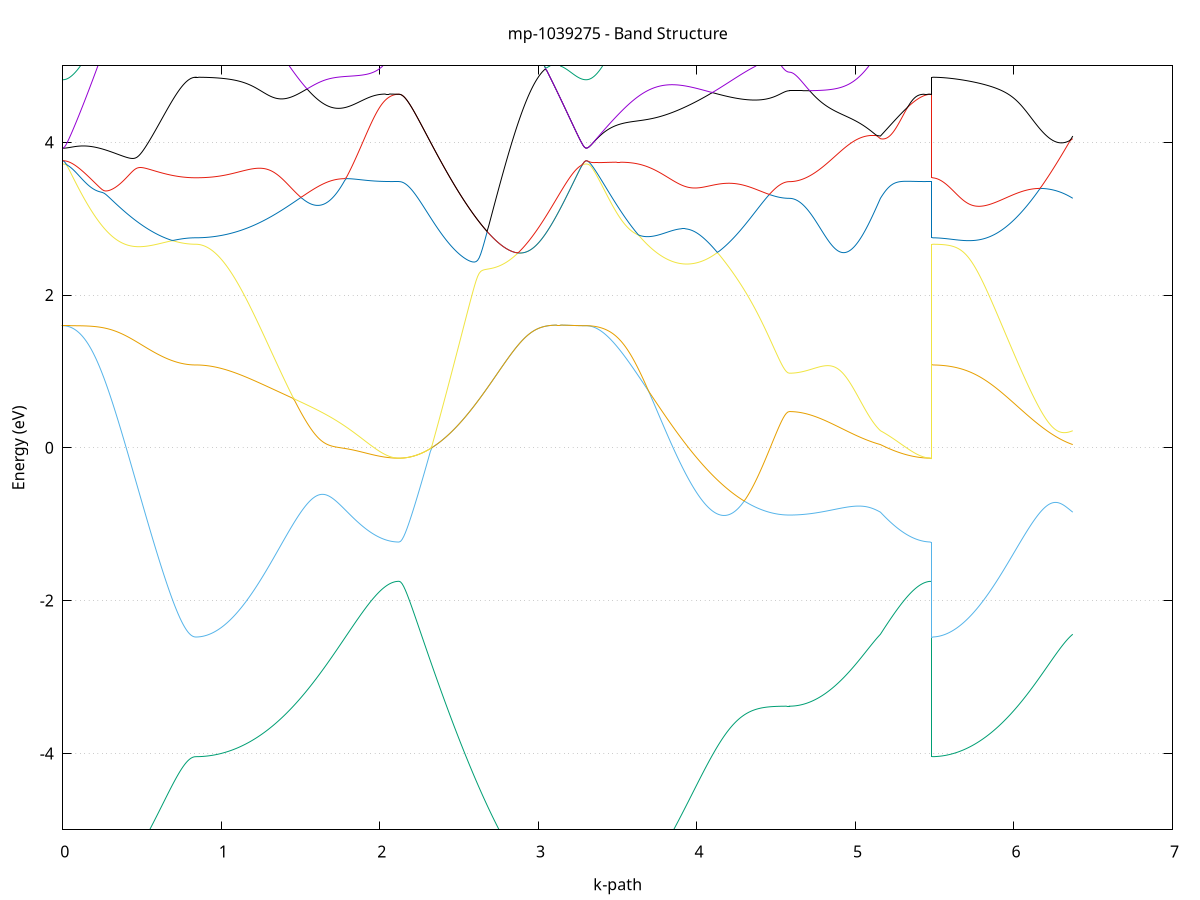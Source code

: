 set title 'mp-1039275 - Band Structure'
set xlabel 'k-path'
set ylabel 'Energy (eV)'
set grid y
set yrange [-5:5]
set terminal png size 800,600
set output 'mp-1039275_bands_gnuplot.png'
plot '-' using 1:2 with lines notitle, '-' using 1:2 with lines notitle, '-' using 1:2 with lines notitle, '-' using 1:2 with lines notitle, '-' using 1:2 with lines notitle, '-' using 1:2 with lines notitle, '-' using 1:2 with lines notitle, '-' using 1:2 with lines notitle, '-' using 1:2 with lines notitle, '-' using 1:2 with lines notitle, '-' using 1:2 with lines notitle, '-' using 1:2 with lines notitle, '-' using 1:2 with lines notitle, '-' using 1:2 with lines notitle, '-' using 1:2 with lines notitle, '-' using 1:2 with lines notitle, '-' using 1:2 with lines notitle, '-' using 1:2 with lines notitle, '-' using 1:2 with lines notitle, '-' using 1:2 with lines notitle, '-' using 1:2 with lines notitle, '-' using 1:2 with lines notitle, '-' using 1:2 with lines notitle, '-' using 1:2 with lines notitle, '-' using 1:2 with lines notitle, '-' using 1:2 with lines notitle, '-' using 1:2 with lines notitle, '-' using 1:2 with lines notitle, '-' using 1:2 with lines notitle, '-' using 1:2 with lines notitle, '-' using 1:2 with lines notitle, '-' using 1:2 with lines notitle, '-' using 1:2 with lines notitle, '-' using 1:2 with lines notitle, '-' using 1:2 with lines notitle, '-' using 1:2 with lines notitle, '-' using 1:2 with lines notitle, '-' using 1:2 with lines notitle, '-' using 1:2 with lines notitle, '-' using 1:2 with lines notitle, '-' using 1:2 with lines notitle, '-' using 1:2 with lines notitle, '-' using 1:2 with lines notitle, '-' using 1:2 with lines notitle, '-' using 1:2 with lines notitle, '-' using 1:2 with lines notitle, '-' using 1:2 with lines notitle, '-' using 1:2 with lines notitle, '-' using 1:2 with lines notitle, '-' using 1:2 with lines notitle, '-' using 1:2 with lines notitle, '-' using 1:2 with lines notitle, '-' using 1:2 with lines notitle, '-' using 1:2 with lines notitle, '-' using 1:2 with lines notitle, '-' using 1:2 with lines notitle, '-' using 1:2 with lines notitle, '-' using 1:2 with lines notitle, '-' using 1:2 with lines notitle, '-' using 1:2 with lines notitle, '-' using 1:2 with lines notitle, '-' using 1:2 with lines notitle, '-' using 1:2 with lines notitle, '-' using 1:2 with lines notitle
0.000000 -41.428297
0.009981 -41.428297
0.019962 -41.428297
0.029943 -41.428297
0.039924 -41.428297
0.049905 -41.428297
0.059886 -41.428197
0.069867 -41.428197
0.079848 -41.428197
0.089829 -41.428097
0.099810 -41.428097
0.109791 -41.428097
0.119772 -41.427997
0.129753 -41.427997
0.139734 -41.427897
0.149715 -41.427897
0.159696 -41.427797
0.169677 -41.427697
0.179658 -41.427697
0.189638 -41.427597
0.199619 -41.427497
0.209600 -41.427497
0.219581 -41.427397
0.229562 -41.427297
0.239543 -41.427197
0.249524 -41.427197
0.259505 -41.427097
0.269486 -41.426997
0.279467 -41.426897
0.289448 -41.426797
0.299429 -41.426697
0.309410 -41.426597
0.319391 -41.426497
0.329372 -41.426397
0.339353 -41.426297
0.349334 -41.426197
0.359315 -41.426097
0.369296 -41.425997
0.379277 -41.425897
0.389258 -41.425797
0.399239 -41.425697
0.409220 -41.425597
0.419201 -41.425497
0.429182 -41.425397
0.439163 -41.425297
0.449144 -41.425197
0.459125 -41.424997
0.469106 -41.424897
0.479087 -41.424797
0.489068 -41.424697
0.499049 -41.424597
0.509030 -41.424497
0.519011 -41.424397
0.528992 -41.424297
0.538973 -41.424197
0.548954 -41.424097
0.558934 -41.424097
0.568915 -41.423997
0.578896 -41.423897
0.588877 -41.423797
0.598858 -41.423697
0.608839 -41.423597
0.618820 -41.423497
0.628801 -41.423497
0.638782 -41.423397
0.648763 -41.423297
0.658744 -41.423297
0.668725 -41.423197
0.678706 -41.423097
0.688687 -41.423097
0.698668 -41.422997
0.708649 -41.422997
0.718630 -41.422897
0.728611 -41.422897
0.738592 -41.422797
0.748573 -41.422797
0.758554 -41.422797
0.768535 -41.422697
0.778516 -41.422697
0.788497 -41.422697
0.798478 -41.422697
0.808459 -41.422597
0.818440 -41.422597
0.828421 -41.422597
0.838402 -41.422597
0.838402 -41.422597
0.848297 -41.422597
0.858193 -41.422597
0.868089 -41.422597
0.877984 -41.422597
0.887880 -41.422597
0.897776 -41.422597
0.907671 -41.422597
0.917567 -41.422497
0.927462 -41.422497
0.937358 -41.422497
0.947254 -41.422397
0.957149 -41.422397
0.967045 -41.422397
0.976941 -41.422297
0.986836 -41.422297
0.996732 -41.422197
1.006628 -41.422197
1.016523 -41.422097
1.026419 -41.422097
1.036314 -41.421997
1.046210 -41.421997
1.056106 -41.421897
1.066001 -41.421797
1.075897 -41.421797
1.085793 -41.421697
1.095688 -41.421597
1.105584 -41.421497
1.115480 -41.421497
1.125375 -41.421397
1.135271 -41.421297
1.145166 -41.421197
1.155062 -41.421097
1.164958 -41.420997
1.174853 -41.420897
1.184749 -41.420797
1.194645 -41.420697
1.204540 -41.420597
1.214436 -41.420497
1.224332 -41.420397
1.234227 -41.420297
1.244123 -41.420197
1.254018 -41.420097
1.263914 -41.419997
1.273810 -41.419897
1.283705 -41.419797
1.293601 -41.419697
1.303497 -41.419597
1.313392 -41.419497
1.323288 -41.419397
1.333184 -41.419197
1.343079 -41.419097
1.352975 -41.418997
1.362870 -41.418897
1.372766 -41.418797
1.382662 -41.418597
1.392557 -41.418497
1.402453 -41.418397
1.412349 -41.418297
1.422244 -41.418197
1.432140 -41.417997
1.442036 -41.417897
1.451931 -41.417797
1.461827 -41.417697
1.471722 -41.417597
1.481618 -41.417397
1.491514 -41.417297
1.501409 -41.417197
1.511305 -41.417097
1.521201 -41.416897
1.531096 -41.416797
1.540992 -41.416697
1.550888 -41.416597
1.560783 -41.416497
1.570679 -41.416297
1.580574 -41.416197
1.590470 -41.416097
1.600366 -41.415997
1.610261 -41.415897
1.620157 -41.415797
1.630053 -41.415697
1.639948 -41.415597
1.649844 -41.415397
1.659740 -41.415297
1.669635 -41.415197
1.679531 -41.415097
1.689426 -41.414997
1.699322 -41.414897
1.709218 -41.414797
1.719113 -41.414697
1.729009 -41.414597
1.738905 -41.414497
1.748800 -41.414397
1.748800 -41.414397
1.758587 -41.414297
1.768374 -41.414297
1.778160 -41.414197
1.787947 -41.414097
1.797734 -41.413997
1.807520 -41.413897
1.817307 -41.413797
1.827094 -41.413797
1.836880 -41.413697
1.846667 -41.413597
1.856454 -41.413497
1.866240 -41.413497
1.876027 -41.413397
1.885814 -41.413297
1.895600 -41.413297
1.905387 -41.413197
1.915174 -41.413197
1.924960 -41.413097
1.934747 -41.413097
1.944534 -41.412997
1.954320 -41.412997
1.964107 -41.412897
1.973894 -41.412897
1.983680 -41.412797
1.993467 -41.412797
2.003254 -41.412797
2.013040 -41.412697
2.022827 -41.412697
2.032614 -41.412697
2.042400 -41.412697
2.052187 -41.412597
2.061974 -41.412597
2.071760 -41.412597
2.081547 -41.412597
2.091334 -41.412597
2.101120 -41.412597
2.110907 -41.412597
2.120694 -41.412597
2.120694 -41.412597
2.130613 -41.412597
2.140533 -41.412597
2.150453 -41.412597
2.160372 -41.412597
2.170292 -41.412697
2.180212 -41.412697
2.190131 -41.412697
2.200051 -41.412797
2.209971 -41.412797
2.219890 -41.412897
2.229810 -41.412897
2.239730 -41.412997
2.249649 -41.412997
2.259569 -41.413097
2.269489 -41.413197
2.279408 -41.413297
2.289328 -41.413397
2.299248 -41.413497
2.309167 -41.413497
2.319087 -41.413697
2.329007 -41.413797
2.338926 -41.413897
2.348846 -41.413997
2.358766 -41.414097
2.368685 -41.414197
2.378605 -41.414397
2.388525 -41.414497
2.398444 -41.414597
2.408364 -41.414797
2.418284 -41.414897
2.428203 -41.415097
2.438123 -41.415197
2.448043 -41.415397
2.457962 -41.415497
2.467882 -41.415697
2.477802 -41.415897
2.487721 -41.415997
2.497641 -41.416197
2.507561 -41.416397
2.517480 -41.416597
2.527400 -41.416797
2.537320 -41.416897
2.547239 -41.417097
2.557159 -41.417297
2.567079 -41.417497
2.576998 -41.417697
2.586918 -41.417897
2.596838 -41.418097
2.606757 -41.418297
2.616677 -41.418497
2.626597 -41.418697
2.636516 -41.418897
2.646436 -41.419097
2.656356 -41.419297
2.666275 -41.419497
2.676195 -41.419697
2.686115 -41.419897
2.696034 -41.420097
2.705954 -41.420297
2.715874 -41.420497
2.725793 -41.420697
2.735713 -41.420997
2.745633 -41.421197
2.755552 -41.421397
2.765472 -41.421597
2.775391 -41.421797
2.785311 -41.421997
2.795231 -41.422197
2.805150 -41.422397
2.815070 -41.422597
2.824990 -41.422797
2.834909 -41.422997
2.844829 -41.423197
2.854749 -41.423397
2.864668 -41.423597
2.874588 -41.423797
2.884508 -41.423897
2.894427 -41.424097
2.904347 -41.424297
2.914267 -41.424497
2.924186 -41.424697
2.934106 -41.424797
2.944026 -41.424997
2.953945 -41.425197
2.963865 -41.425297
2.973785 -41.425497
2.983704 -41.425697
2.993624 -41.425797
3.003544 -41.425997
3.013463 -41.426097
3.023383 -41.426197
3.033303 -41.426397
3.043222 -41.426497
3.053142 -41.426597
3.063062 -41.426797
3.072981 -41.426897
3.082901 -41.426997
3.092821 -41.427097
3.102740 -41.427197
3.112660 -41.427297
3.122580 -41.427397
3.132499 -41.427497
3.142419 -41.427597
3.152339 -41.427697
3.162258 -41.427797
3.172178 -41.427797
3.182098 -41.427897
3.192017 -41.427997
3.201937 -41.427997
3.211857 -41.428097
3.221776 -41.428097
3.231696 -41.428197
3.241616 -41.428197
3.251535 -41.428197
3.261455 -41.428297
3.271375 -41.428297
3.281294 -41.428297
3.291214 -41.428297
3.301134 -41.428297
3.301134 -41.428297
3.311100 -41.428297
3.321067 -41.428297
3.331034 -41.428297
3.341001 -41.428297
3.350967 -41.428297
3.360934 -41.428197
3.370901 -41.428197
3.380868 -41.428197
3.390835 -41.428197
3.400801 -41.428097
3.410768 -41.428097
3.420735 -41.428097
3.430702 -41.427997
3.440668 -41.427997
3.450635 -41.427897
3.460602 -41.427897
3.470569 -41.427797
3.480536 -41.427697
3.490502 -41.427697
3.500469 -41.427597
3.510436 -41.427497
3.520403 -41.427497
3.530369 -41.427397
3.540336 -41.427297
3.550303 -41.427197
3.560270 -41.427197
3.570237 -41.427097
3.580203 -41.426997
3.590170 -41.426897
3.600137 -41.426797
3.610104 -41.426697
3.620070 -41.426597
3.630037 -41.426497
3.640004 -41.426397
3.649971 -41.426297
3.659938 -41.426197
3.669904 -41.426097
3.679871 -41.425997
3.689838 -41.425897
3.699805 -41.425797
3.709771 -41.425597
3.719738 -41.425497
3.729705 -41.425397
3.739672 -41.425297
3.749638 -41.425197
3.759605 -41.424997
3.769572 -41.424897
3.779539 -41.424797
3.789506 -41.424697
3.799472 -41.424497
3.809439 -41.424397
3.819406 -41.424297
3.829373 -41.424197
3.839339 -41.423997
3.849306 -41.423897
3.859273 -41.423797
3.869240 -41.423597
3.879207 -41.423497
3.889173 -41.423397
3.899140 -41.423197
3.909107 -41.423097
3.919074 -41.422997
3.929040 -41.422797
3.939007 -41.422697
3.948974 -41.422597
3.958941 -41.422397
3.968908 -41.422297
3.978874 -41.422197
3.988841 -41.421997
3.998808 -41.421897
4.008775 -41.421797
4.018741 -41.421697
4.028708 -41.421497
4.038675 -41.421397
4.048642 -41.421297
4.058609 -41.421197
4.068575 -41.420997
4.078542 -41.420897
4.088509 -41.420797
4.098476 -41.420697
4.108442 -41.420497
4.118409 -41.420397
4.128376 -41.420297
4.138343 -41.420197
4.148310 -41.420097
4.158276 -41.419997
4.168243 -41.419897
4.178210 -41.419797
4.188177 -41.419697
4.198143 -41.419597
4.208110 -41.419497
4.218077 -41.419397
4.228044 -41.419297
4.238010 -41.419197
4.247977 -41.419097
4.257944 -41.418997
4.267911 -41.418897
4.277878 -41.418797
4.287844 -41.418697
4.297811 -41.418597
4.307778 -41.418597
4.317745 -41.418497
4.327711 -41.418397
4.337678 -41.418297
4.347645 -41.418297
4.357612 -41.418197
4.367579 -41.418097
4.377545 -41.418097
4.387512 -41.417997
4.397479 -41.417997
4.397479 -41.417997
4.407266 -41.417897
4.417052 -41.417897
4.426839 -41.417797
4.436626 -41.417797
4.446412 -41.417697
4.456199 -41.417697
4.465986 -41.417697
4.475772 -41.417597
4.485559 -41.417597
4.495346 -41.417597
4.505132 -41.417597
4.514919 -41.417497
4.524706 -41.417497
4.534492 -41.417497
4.544279 -41.417497
4.554066 -41.417497
4.563852 -41.417497
4.573639 -41.417497
4.583426 -41.417497
4.583426 -41.417497
4.593327 -41.417497
4.603228 -41.417497
4.613129 -41.417497
4.623030 -41.417397
4.632930 -41.417397
4.642831 -41.417397
4.652732 -41.417397
4.662633 -41.417397
4.672534 -41.417297
4.682435 -41.417297
4.692336 -41.417297
4.702237 -41.417197
4.712138 -41.417197
4.722039 -41.417097
4.731940 -41.417097
4.741841 -41.416997
4.751742 -41.416997
4.761643 -41.416897
4.771544 -41.416897
4.781445 -41.416797
4.791346 -41.416797
4.801247 -41.416697
4.811148 -41.416597
4.821049 -41.416597
4.830950 -41.416497
4.840851 -41.416397
4.850752 -41.416397
4.860653 -41.416297
4.870554 -41.416197
4.880455 -41.416097
4.890356 -41.415997
4.900257 -41.415997
4.910158 -41.415897
4.920058 -41.415797
4.929959 -41.415697
4.939860 -41.415597
4.949761 -41.415597
4.959662 -41.415497
4.969563 -41.415397
4.979464 -41.415297
4.989365 -41.415197
4.999266 -41.415097
5.009167 -41.415097
5.019068 -41.414997
5.028969 -41.414897
5.038870 -41.414797
5.048771 -41.414697
5.058672 -41.414697
5.068573 -41.414597
5.078474 -41.414497
5.088375 -41.414397
5.098276 -41.414397
5.108177 -41.414297
5.118078 -41.414197
5.127979 -41.414197
5.137880 -41.414097
5.147781 -41.413997
5.157682 -41.413997
5.157682 -41.413997
5.167441 -41.413897
5.177201 -41.413797
5.186961 -41.413797
5.196720 -41.413697
5.206480 -41.413597
5.216240 -41.413497
5.225999 -41.413497
5.235759 -41.413397
5.245519 -41.413297
5.255278 -41.413297
5.265038 -41.413197
5.274798 -41.413197
5.284557 -41.413097
5.294317 -41.413097
5.304077 -41.412997
5.313836 -41.412997
5.323596 -41.412897
5.333356 -41.412897
5.343115 -41.412797
5.352875 -41.412797
5.362635 -41.412797
5.372394 -41.412697
5.382154 -41.412697
5.391914 -41.412697
5.401673 -41.412697
5.411433 -41.412597
5.421193 -41.412597
5.430952 -41.412597
5.440712 -41.412597
5.450472 -41.412597
5.460232 -41.412597
5.469991 -41.412597
5.479751 -41.412597
5.479751 -41.422597
5.489653 -41.422597
5.499555 -41.422597
5.509458 -41.422597
5.519360 -41.422597
5.529262 -41.422597
5.539165 -41.422597
5.549067 -41.422497
5.558969 -41.422497
5.568872 -41.422497
5.578774 -41.422397
5.588676 -41.422397
5.598578 -41.422297
5.608481 -41.422297
5.618383 -41.422197
5.628285 -41.422197
5.638188 -41.422097
5.648090 -41.421997
5.657992 -41.421997
5.667894 -41.421897
5.677797 -41.421797
5.687699 -41.421697
5.697601 -41.421597
5.707504 -41.421497
5.717406 -41.421497
5.727308 -41.421397
5.737211 -41.421297
5.747113 -41.421197
5.757015 -41.421097
5.766917 -41.420897
5.776820 -41.420797
5.786722 -41.420697
5.796624 -41.420597
5.806527 -41.420497
5.816429 -41.420397
5.826331 -41.420297
5.836234 -41.420097
5.846136 -41.419997
5.856038 -41.419897
5.865940 -41.419697
5.875843 -41.419597
5.885745 -41.419497
5.895647 -41.419397
5.905550 -41.419197
5.915452 -41.419097
5.925354 -41.418897
5.935257 -41.418797
5.945159 -41.418697
5.955061 -41.418497
5.964963 -41.418397
5.974866 -41.418297
5.984768 -41.418097
5.994670 -41.417997
6.004573 -41.417797
6.014475 -41.417697
6.024377 -41.417597
6.034279 -41.417397
6.044182 -41.417297
6.054084 -41.417197
6.063986 -41.416997
6.073889 -41.416897
6.083791 -41.416797
6.093693 -41.416597
6.103596 -41.416497
6.113498 -41.416397
6.123400 -41.416197
6.133302 -41.416097
6.143205 -41.415997
6.153107 -41.415897
6.163009 -41.415797
6.172912 -41.415597
6.182814 -41.415497
6.192716 -41.415397
6.202619 -41.415297
6.212521 -41.415197
6.222423 -41.415097
6.232325 -41.414997
6.242228 -41.414897
6.252130 -41.414797
6.262032 -41.414697
6.271935 -41.414597
6.281837 -41.414597
6.291739 -41.414497
6.301641 -41.414397
6.311544 -41.414297
6.321446 -41.414297
6.331348 -41.414197
6.341251 -41.414097
6.351153 -41.414097
6.361055 -41.413997
6.370958 -41.413997
e
0.000000 -22.452997
0.009981 -22.452997
0.019962 -22.453097
0.029943 -22.453197
0.039924 -22.453297
0.049905 -22.453397
0.059886 -22.453597
0.069867 -22.453897
0.079848 -22.454297
0.089829 -22.454797
0.099810 -22.455297
0.109791 -22.455897
0.119772 -22.456597
0.129753 -22.457297
0.139734 -22.458197
0.149715 -22.458997
0.159696 -22.459997
0.169677 -22.460897
0.179658 -22.461997
0.189638 -22.463097
0.199619 -22.464197
0.209600 -22.465397
0.219581 -22.466697
0.229562 -22.467897
0.239543 -22.469297
0.249524 -22.470597
0.259505 -22.471997
0.269486 -22.473497
0.279467 -22.474897
0.289448 -22.476497
0.299429 -22.477997
0.309410 -22.479497
0.319391 -22.481097
0.329372 -22.482697
0.339353 -22.484397
0.349334 -22.485997
0.359315 -22.487697
0.369296 -22.489397
0.379277 -22.491097
0.389258 -22.492797
0.399239 -22.494497
0.409220 -22.496197
0.419201 -22.497897
0.429182 -22.499597
0.439163 -22.501297
0.449144 -22.502997
0.459125 -22.504697
0.469106 -22.506397
0.479087 -22.508097
0.489068 -22.509797
0.499049 -22.511397
0.509030 -22.512997
0.519011 -22.514597
0.528992 -22.516197
0.538973 -22.517797
0.548954 -22.519297
0.558934 -22.520797
0.568915 -22.522197
0.578896 -22.523597
0.588877 -22.524997
0.598858 -22.526397
0.608839 -22.527697
0.618820 -22.528997
0.628801 -22.530197
0.638782 -22.531397
0.648763 -22.532497
0.658744 -22.533597
0.668725 -22.534597
0.678706 -22.535597
0.688687 -22.536497
0.698668 -22.537397
0.708649 -22.538197
0.718630 -22.538997
0.728611 -22.539697
0.738592 -22.540397
0.748573 -22.540897
0.758554 -22.541497
0.768535 -22.541897
0.778516 -22.542297
0.788497 -22.542697
0.798478 -22.542997
0.808459 -22.543197
0.818440 -22.543397
0.828421 -22.543497
0.838402 -22.543497
0.838402 -22.543497
0.848297 -22.543497
0.858193 -22.543497
0.868089 -22.543397
0.877984 -22.543397
0.887880 -22.543397
0.897776 -22.543297
0.907671 -22.543297
0.917567 -22.543197
0.927462 -22.543097
0.937358 -22.543097
0.947254 -22.542997
0.957149 -22.542897
0.967045 -22.542797
0.976941 -22.542697
0.986836 -22.542597
0.996732 -22.542397
1.006628 -22.542297
1.016523 -22.542197
1.026419 -22.541997
1.036314 -22.541897
1.046210 -22.541697
1.056106 -22.541597
1.066001 -22.541397
1.075897 -22.541197
1.085793 -22.540997
1.095688 -22.540897
1.105584 -22.540697
1.115480 -22.540497
1.125375 -22.540297
1.135271 -22.540097
1.145166 -22.539897
1.155062 -22.539697
1.164958 -22.539497
1.174853 -22.539297
1.184749 -22.539097
1.194645 -22.538897
1.204540 -22.538697
1.214436 -22.538497
1.224332 -22.538297
1.234227 -22.538097
1.244123 -22.537897
1.254018 -22.537697
1.263914 -22.537497
1.273810 -22.537297
1.283705 -22.537197
1.293601 -22.536997
1.303497 -22.536797
1.313392 -22.536697
1.323288 -22.536497
1.333184 -22.536297
1.343079 -22.536197
1.352975 -22.536097
1.362870 -22.535997
1.372766 -22.535897
1.382662 -22.535797
1.392557 -22.535697
1.402453 -22.535597
1.412349 -22.535597
1.422244 -22.535497
1.432140 -22.535497
1.442036 -22.535497
1.451931 -22.535497
1.461827 -22.535497
1.471722 -22.535597
1.481618 -22.535597
1.491514 -22.535697
1.501409 -22.535797
1.511305 -22.535897
1.521201 -22.536097
1.531096 -22.536197
1.540992 -22.536397
1.550888 -22.536697
1.560783 -22.536897
1.570679 -22.537097
1.580574 -22.537397
1.590470 -22.537697
1.600366 -22.537997
1.610261 -22.538397
1.620157 -22.538697
1.630053 -22.539097
1.639948 -22.539497
1.649844 -22.539897
1.659740 -22.540297
1.669635 -22.540797
1.679531 -22.541197
1.689426 -22.541697
1.699322 -22.542197
1.709218 -22.542697
1.719113 -22.543197
1.729009 -22.543697
1.738905 -22.544197
1.748800 -22.544697
1.748800 -22.544697
1.758587 -22.545197
1.768374 -22.545697
1.778160 -22.546297
1.787947 -22.546797
1.797734 -22.547297
1.807520 -22.547797
1.817307 -22.548297
1.827094 -22.548797
1.836880 -22.549297
1.846667 -22.549797
1.856454 -22.550197
1.866240 -22.550697
1.876027 -22.551197
1.885814 -22.551597
1.895600 -22.551997
1.905387 -22.552497
1.915174 -22.552897
1.924960 -22.553297
1.934747 -22.553597
1.944534 -22.553997
1.954320 -22.554297
1.964107 -22.554697
1.973894 -22.554997
1.983680 -22.555297
1.993467 -22.555497
2.003254 -22.555797
2.013040 -22.555997
2.022827 -22.556297
2.032614 -22.556497
2.042400 -22.556597
2.052187 -22.556797
2.061974 -22.556897
2.071760 -22.556997
2.081547 -22.557097
2.091334 -22.557197
2.101120 -22.557297
2.110907 -22.557297
2.120694 -22.557297
2.120694 -22.557297
2.130613 -22.557297
2.140533 -22.557197
2.150453 -22.557097
2.160372 -22.556997
2.170292 -22.556897
2.180212 -22.556697
2.190131 -22.556497
2.200051 -22.556197
2.209971 -22.555897
2.219890 -22.555597
2.229810 -22.555197
2.239730 -22.554897
2.249649 -22.554497
2.259569 -22.553997
2.269489 -22.553497
2.279408 -22.552997
2.289328 -22.552397
2.299248 -22.551797
2.309167 -22.551197
2.319087 -22.550597
2.329007 -22.549897
2.338926 -22.549197
2.348846 -22.548497
2.358766 -22.547697
2.368685 -22.546897
2.378605 -22.546097
2.388525 -22.545197
2.398444 -22.544297
2.408364 -22.543397
2.418284 -22.542497
2.428203 -22.541597
2.438123 -22.540597
2.448043 -22.539597
2.457962 -22.538597
2.467882 -22.537497
2.477802 -22.536397
2.487721 -22.535297
2.497641 -22.534197
2.507561 -22.533097
2.517480 -22.531897
2.527400 -22.530797
2.537320 -22.529597
2.547239 -22.528397
2.557159 -22.527197
2.567079 -22.525897
2.576998 -22.524697
2.586918 -22.523397
2.596838 -22.522097
2.606757 -22.520797
2.616677 -22.519497
2.626597 -22.518197
2.636516 -22.516797
2.646436 -22.515497
2.656356 -22.514197
2.666275 -22.512797
2.676195 -22.511397
2.686115 -22.510097
2.696034 -22.508697
2.705954 -22.507297
2.715874 -22.505897
2.725793 -22.504597
2.735713 -22.503197
2.745633 -22.501797
2.755552 -22.500397
2.765472 -22.499097
2.775391 -22.497697
2.785311 -22.496297
2.795231 -22.494997
2.805150 -22.493597
2.815070 -22.492297
2.824990 -22.490897
2.834909 -22.489597
2.844829 -22.488297
2.854749 -22.486997
2.864668 -22.485697
2.874588 -22.484397
2.884508 -22.483097
2.894427 -22.481897
2.904347 -22.480597
2.914267 -22.479397
2.924186 -22.478197
2.934106 -22.476997
2.944026 -22.475797
2.953945 -22.474697
2.963865 -22.473597
2.973785 -22.472497
2.983704 -22.471397
2.993624 -22.470297
3.003544 -22.469297
3.013463 -22.468297
3.023383 -22.467297
3.033303 -22.466397
3.043222 -22.465397
3.053142 -22.464497
3.063062 -22.463697
3.072981 -22.462797
3.082901 -22.461997
3.092821 -22.461197
3.102740 -22.460497
3.112660 -22.459797
3.122580 -22.459097
3.132499 -22.458497
3.142419 -22.457897
3.152339 -22.457297
3.162258 -22.456697
3.172178 -22.456197
3.182098 -22.455797
3.192017 -22.455297
3.201937 -22.454897
3.211857 -22.454597
3.221776 -22.454197
3.231696 -22.453997
3.241616 -22.453697
3.251535 -22.453497
3.261455 -22.453397
3.271375 -22.453197
3.281294 -22.453097
3.291214 -22.452997
3.301134 -22.452997
3.301134 -22.452997
3.311100 -22.452997
3.321067 -22.453097
3.331034 -22.453097
3.341001 -22.453197
3.350967 -22.453297
3.360934 -22.453397
3.370901 -22.453597
3.380868 -22.453697
3.390835 -22.453997
3.400801 -22.454197
3.410768 -22.454497
3.420735 -22.454697
3.430702 -22.455097
3.440668 -22.455397
3.450635 -22.455797
3.460602 -22.456197
3.470569 -22.456597
3.480536 -22.457097
3.490502 -22.457597
3.500469 -22.458097
3.510436 -22.458597
3.520403 -22.459197
3.530369 -22.459797
3.540336 -22.460397
3.550303 -22.461097
3.560270 -22.461697
3.570237 -22.462397
3.580203 -22.463097
3.590170 -22.463897
3.600137 -22.464597
3.610104 -22.465397
3.620070 -22.466197
3.630037 -22.466997
3.640004 -22.467797
3.649971 -22.468697
3.659938 -22.469597
3.669904 -22.470497
3.679871 -22.471397
3.689838 -22.472297
3.699805 -22.473297
3.709771 -22.474197
3.719738 -22.475197
3.729705 -22.476197
3.739672 -22.477197
3.749638 -22.478197
3.759605 -22.479197
3.769572 -22.480297
3.779539 -22.481297
3.789506 -22.482397
3.799472 -22.483497
3.809439 -22.484597
3.819406 -22.485697
3.829373 -22.486797
3.839339 -22.487897
3.849306 -22.488997
3.859273 -22.490097
3.869240 -22.491297
3.879207 -22.492397
3.889173 -22.493497
3.899140 -22.494697
3.909107 -22.495797
3.919074 -22.496997
3.929040 -22.498197
3.939007 -22.499297
3.948974 -22.500497
3.958941 -22.501597
3.968908 -22.502797
3.978874 -22.503897
3.988841 -22.505097
3.998808 -22.506197
4.008775 -22.507397
4.018741 -22.508497
4.028708 -22.509697
4.038675 -22.510797
4.048642 -22.511897
4.058609 -22.512997
4.068575 -22.514197
4.078542 -22.515297
4.088509 -22.516397
4.098476 -22.517397
4.108442 -22.518497
4.118409 -22.519597
4.128376 -22.520597
4.138343 -22.521697
4.148310 -22.522697
4.158276 -22.523697
4.168243 -22.524697
4.178210 -22.525697
4.188177 -22.526597
4.198143 -22.527597
4.208110 -22.528497
4.218077 -22.529397
4.228044 -22.530297
4.238010 -22.531197
4.247977 -22.532097
4.257944 -22.532897
4.267911 -22.533797
4.277878 -22.534597
4.287844 -22.535297
4.297811 -22.536097
4.307778 -22.536797
4.317745 -22.537597
4.327711 -22.538297
4.337678 -22.538897
4.347645 -22.539597
4.357612 -22.540197
4.367579 -22.540797
4.377545 -22.541397
4.387512 -22.541897
4.397479 -22.542497
4.397479 -22.542497
4.407266 -22.542997
4.417052 -22.543397
4.426839 -22.543897
4.436626 -22.544297
4.446412 -22.544697
4.456199 -22.544997
4.465986 -22.545397
4.475772 -22.545697
4.485559 -22.545997
4.495346 -22.546197
4.505132 -22.546497
4.514919 -22.546697
4.524706 -22.546797
4.534492 -22.546997
4.544279 -22.547097
4.554066 -22.547197
4.563852 -22.547297
4.573639 -22.547297
4.583426 -22.547297
4.583426 -22.547297
4.593327 -22.547297
4.603228 -22.547297
4.613129 -22.547297
4.623030 -22.547297
4.632930 -22.547297
4.642831 -22.547197
4.652732 -22.547197
4.662633 -22.547097
4.672534 -22.547097
4.682435 -22.546997
4.692336 -22.546997
4.702237 -22.546897
4.712138 -22.546797
4.722039 -22.546797
4.731940 -22.546697
4.741841 -22.546597
4.751742 -22.546497
4.761643 -22.546397
4.771544 -22.546297
4.781445 -22.546197
4.791346 -22.546197
4.801247 -22.546097
4.811148 -22.545997
4.821049 -22.545897
4.830950 -22.545797
4.840851 -22.545697
4.850752 -22.545597
4.860653 -22.545497
4.870554 -22.545397
4.880455 -22.545297
4.890356 -22.545197
4.900257 -22.545197
4.910158 -22.545097
4.920058 -22.544997
4.929959 -22.544997
4.939860 -22.544897
4.949761 -22.544897
4.959662 -22.544897
4.969563 -22.544897
4.979464 -22.544897
4.989365 -22.544897
4.999266 -22.544897
5.009167 -22.544897
5.019068 -22.544997
5.028969 -22.544997
5.038870 -22.545097
5.048771 -22.545197
5.058672 -22.545297
5.068573 -22.545397
5.078474 -22.545597
5.088375 -22.545697
5.098276 -22.545897
5.108177 -22.546097
5.118078 -22.546297
5.127979 -22.546497
5.137880 -22.546697
5.147781 -22.546997
5.157682 -22.547197
5.157682 -22.547197
5.167441 -22.547697
5.177201 -22.548297
5.186961 -22.548797
5.196720 -22.549297
5.206480 -22.549797
5.216240 -22.550197
5.225999 -22.550697
5.235759 -22.551197
5.245519 -22.551597
5.255278 -22.552097
5.265038 -22.552497
5.274798 -22.552897
5.284557 -22.553297
5.294317 -22.553597
5.304077 -22.553997
5.313836 -22.554397
5.323596 -22.554697
5.333356 -22.554997
5.343115 -22.555297
5.352875 -22.555597
5.362635 -22.555797
5.372394 -22.555997
5.382154 -22.556297
5.391914 -22.556497
5.401673 -22.556597
5.411433 -22.556797
5.421193 -22.556897
5.430952 -22.556997
5.440712 -22.557097
5.450472 -22.557197
5.460232 -22.557297
5.469991 -22.557297
5.479751 -22.557297
5.479751 -22.543497
5.489653 -22.543497
5.499555 -22.543497
5.509458 -22.543397
5.519360 -22.543397
5.529262 -22.543297
5.539165 -22.543297
5.549067 -22.543197
5.558969 -22.543097
5.568872 -22.542997
5.578774 -22.542897
5.588676 -22.542697
5.598578 -22.542597
5.608481 -22.542397
5.618383 -22.542297
5.628285 -22.542097
5.638188 -22.541897
5.648090 -22.541697
5.657992 -22.541497
5.667894 -22.541297
5.677797 -22.541097
5.687699 -22.540797
5.697601 -22.540597
5.707504 -22.540397
5.717406 -22.540097
5.727308 -22.539797
5.737211 -22.539597
5.747113 -22.539297
5.757015 -22.538997
5.766917 -22.538697
5.776820 -22.538397
5.786722 -22.538097
5.796624 -22.537797
5.806527 -22.537497
5.816429 -22.537197
5.826331 -22.536897
5.836234 -22.536597
5.846136 -22.536297
5.856038 -22.535997
5.865940 -22.535697
5.875843 -22.535397
5.885745 -22.535097
5.895647 -22.534797
5.905550 -22.534497
5.915452 -22.534297
5.925354 -22.533997
5.935257 -22.533797
5.945159 -22.533497
5.955061 -22.533297
5.964963 -22.533097
5.974866 -22.532997
5.984768 -22.532797
5.994670 -22.532697
6.004573 -22.532597
6.014475 -22.532497
6.024377 -22.532397
6.034279 -22.532397
6.044182 -22.532497
6.054084 -22.532497
6.063986 -22.532597
6.073889 -22.532697
6.083791 -22.532897
6.093693 -22.533097
6.103596 -22.533397
6.113498 -22.533597
6.123400 -22.533997
6.133302 -22.534297
6.143205 -22.534697
6.153107 -22.535197
6.163009 -22.535597
6.172912 -22.536097
6.182814 -22.536597
6.192716 -22.537197
6.202619 -22.537697
6.212521 -22.538297
6.222423 -22.538897
6.232325 -22.539497
6.242228 -22.540097
6.252130 -22.540697
6.262032 -22.541297
6.271935 -22.541897
6.281837 -22.542497
6.291739 -22.543097
6.301641 -22.543597
6.311544 -22.544197
6.321446 -22.544797
6.331348 -22.545297
6.341251 -22.545797
6.351153 -22.546297
6.361055 -22.546797
6.370958 -22.547197
e
0.000000 -22.450997
0.009981 -22.450997
0.019962 -22.450997
0.029943 -22.451097
0.039924 -22.451197
0.049905 -22.451397
0.059886 -22.451497
0.069867 -22.451597
0.079848 -22.451697
0.089829 -22.451697
0.099810 -22.451797
0.109791 -22.451797
0.119772 -22.451797
0.129753 -22.451797
0.139734 -22.451797
0.149715 -22.451797
0.159696 -22.451797
0.169677 -22.451797
0.179658 -22.451697
0.189638 -22.451697
0.199619 -22.451697
0.209600 -22.451597
0.219581 -22.451597
0.229562 -22.451497
0.239543 -22.451497
0.249524 -22.451397
0.259505 -22.451397
0.269486 -22.451297
0.279467 -22.451297
0.289448 -22.451197
0.299429 -22.451197
0.309410 -22.451097
0.319391 -22.451097
0.329372 -22.450997
0.339353 -22.450897
0.349334 -22.450897
0.359315 -22.450797
0.369296 -22.450797
0.379277 -22.450697
0.389258 -22.450597
0.399239 -22.450597
0.409220 -22.450497
0.419201 -22.450397
0.429182 -22.450397
0.439163 -22.450297
0.449144 -22.450197
0.459125 -22.450197
0.469106 -22.450097
0.479087 -22.450097
0.489068 -22.449997
0.499049 -22.449897
0.509030 -22.449897
0.519011 -22.449797
0.528992 -22.449697
0.538973 -22.449697
0.548954 -22.449597
0.558934 -22.449597
0.568915 -22.449497
0.578896 -22.449497
0.588877 -22.449397
0.598858 -22.449397
0.608839 -22.449297
0.618820 -22.449297
0.628801 -22.449197
0.638782 -22.449197
0.648763 -22.449097
0.658744 -22.449097
0.668725 -22.449097
0.678706 -22.448997
0.688687 -22.448997
0.698668 -22.448897
0.708649 -22.448897
0.718630 -22.448897
0.728611 -22.448897
0.738592 -22.448797
0.748573 -22.448797
0.758554 -22.448797
0.768535 -22.448797
0.778516 -22.448697
0.788497 -22.448697
0.798478 -22.448697
0.808459 -22.448697
0.818440 -22.448697
0.828421 -22.448697
0.838402 -22.448697
0.838402 -22.448697
0.848297 -22.448697
0.858193 -22.448797
0.868089 -22.448797
0.877984 -22.448897
0.887880 -22.448997
0.897776 -22.449097
0.907671 -22.449297
0.917567 -22.449497
0.927462 -22.449697
0.937358 -22.449897
0.947254 -22.450197
0.957149 -22.450497
0.967045 -22.450797
0.976941 -22.451097
0.986836 -22.451397
0.996732 -22.451797
1.006628 -22.452197
1.016523 -22.452597
1.026419 -22.452997
1.036314 -22.453497
1.046210 -22.453897
1.056106 -22.454397
1.066001 -22.454997
1.075897 -22.455497
1.085793 -22.455997
1.095688 -22.456597
1.105584 -22.457197
1.115480 -22.457797
1.125375 -22.458397
1.135271 -22.459097
1.145166 -22.459697
1.155062 -22.460397
1.164958 -22.461097
1.174853 -22.461797
1.184749 -22.462497
1.194645 -22.463197
1.204540 -22.463997
1.214436 -22.464697
1.224332 -22.465497
1.234227 -22.466297
1.244123 -22.467097
1.254018 -22.467797
1.263914 -22.468597
1.273810 -22.469397
1.283705 -22.470297
1.293601 -22.471097
1.303497 -22.471897
1.313392 -22.472697
1.323288 -22.473497
1.333184 -22.474397
1.343079 -22.475197
1.352975 -22.475997
1.362870 -22.476797
1.372766 -22.477697
1.382662 -22.478497
1.392557 -22.479297
1.402453 -22.480097
1.412349 -22.480897
1.422244 -22.481697
1.432140 -22.482397
1.442036 -22.483197
1.451931 -22.483897
1.461827 -22.484697
1.471722 -22.485397
1.481618 -22.486097
1.491514 -22.486797
1.501409 -22.487497
1.511305 -22.488097
1.521201 -22.488697
1.531096 -22.489297
1.540992 -22.489897
1.550888 -22.490497
1.560783 -22.490997
1.570679 -22.491597
1.580574 -22.492097
1.590470 -22.492497
1.600366 -22.492997
1.610261 -22.493397
1.620157 -22.493797
1.630053 -22.494197
1.639948 -22.494597
1.649844 -22.494897
1.659740 -22.495197
1.669635 -22.495497
1.679531 -22.495797
1.689426 -22.495997
1.699322 -22.496297
1.709218 -22.496497
1.719113 -22.496697
1.729009 -22.496897
1.738905 -22.496997
1.748800 -22.497197
1.748800 -22.497197
1.758587 -22.497297
1.768374 -22.497397
1.778160 -22.497597
1.787947 -22.497697
1.797734 -22.497797
1.807520 -22.497797
1.817307 -22.497897
1.827094 -22.497997
1.836880 -22.497997
1.846667 -22.498097
1.856454 -22.498097
1.866240 -22.498197
1.876027 -22.498197
1.885814 -22.498297
1.895600 -22.498297
1.905387 -22.498297
1.915174 -22.498297
1.924960 -22.498297
1.934747 -22.498297
1.944534 -22.498397
1.954320 -22.498397
1.964107 -22.498397
1.973894 -22.498397
1.983680 -22.498397
1.993467 -22.498397
2.003254 -22.498397
2.013040 -22.498397
2.022827 -22.498397
2.032614 -22.498397
2.042400 -22.498397
2.052187 -22.498397
2.061974 -22.498397
2.071760 -22.498397
2.081547 -22.498397
2.091334 -22.498397
2.101120 -22.498397
2.110907 -22.498397
2.120694 -22.498397
2.120694 -22.498397
2.130613 -22.498297
2.140533 -22.498297
2.150453 -22.498297
2.160372 -22.498197
2.170292 -22.498197
2.180212 -22.498097
2.190131 -22.497997
2.200051 -22.497797
2.209971 -22.497697
2.219890 -22.497597
2.229810 -22.497397
2.239730 -22.497197
2.249649 -22.496997
2.259569 -22.496797
2.269489 -22.496597
2.279408 -22.496297
2.289328 -22.496097
2.299248 -22.495797
2.309167 -22.495497
2.319087 -22.495197
2.329007 -22.494897
2.338926 -22.494497
2.348846 -22.494197
2.358766 -22.493797
2.368685 -22.493497
2.378605 -22.493097
2.388525 -22.492697
2.398444 -22.492297
2.408364 -22.491797
2.418284 -22.491397
2.428203 -22.490997
2.438123 -22.490497
2.448043 -22.489997
2.457962 -22.489597
2.467882 -22.489097
2.477802 -22.488597
2.487721 -22.488097
2.497641 -22.487497
2.507561 -22.486997
2.517480 -22.486497
2.527400 -22.485897
2.537320 -22.485397
2.547239 -22.484797
2.557159 -22.484297
2.567079 -22.483697
2.576998 -22.483097
2.586918 -22.482497
2.596838 -22.481897
2.606757 -22.481297
2.616677 -22.480697
2.626597 -22.480097
2.636516 -22.479497
2.646436 -22.478897
2.656356 -22.478297
2.666275 -22.477597
2.676195 -22.476997
2.686115 -22.476397
2.696034 -22.475797
2.705954 -22.475197
2.715874 -22.474497
2.725793 -22.473897
2.735713 -22.473297
2.745633 -22.472597
2.755552 -22.471997
2.765472 -22.471397
2.775391 -22.470797
2.785311 -22.470197
2.795231 -22.469597
2.805150 -22.468897
2.815070 -22.468297
2.824990 -22.467697
2.834909 -22.467097
2.844829 -22.466497
2.854749 -22.465997
2.864668 -22.465397
2.874588 -22.464797
2.884508 -22.464197
2.894427 -22.463697
2.904347 -22.463097
2.914267 -22.462597
2.924186 -22.461997
2.934106 -22.461497
2.944026 -22.460997
2.953945 -22.460497
2.963865 -22.459997
2.973785 -22.459497
2.983704 -22.458997
2.993624 -22.458597
3.003544 -22.458097
3.013463 -22.457697
3.023383 -22.457197
3.033303 -22.456797
3.043222 -22.456397
3.053142 -22.455997
3.063062 -22.455597
3.072981 -22.455197
3.082901 -22.454897
3.092821 -22.454597
3.102740 -22.454197
3.112660 -22.453897
3.122580 -22.453597
3.132499 -22.453297
3.142419 -22.453097
3.152339 -22.452797
3.162258 -22.452597
3.172178 -22.452397
3.182098 -22.452197
3.192017 -22.451997
3.201937 -22.451797
3.211857 -22.451597
3.221776 -22.451497
3.231696 -22.451397
3.241616 -22.451297
3.251535 -22.451197
3.261455 -22.451097
3.271375 -22.450997
3.281294 -22.450997
3.291214 -22.450997
3.301134 -22.450997
3.301134 -22.450997
3.311100 -22.450997
3.321067 -22.450997
3.331034 -22.451097
3.341001 -22.451197
3.350967 -22.451297
3.360934 -22.451497
3.370901 -22.451697
3.380868 -22.451897
3.390835 -22.452097
3.400801 -22.452397
3.410768 -22.452697
3.420735 -22.452997
3.430702 -22.453397
3.440668 -22.453797
3.450635 -22.454197
3.460602 -22.454597
3.470569 -22.455097
3.480536 -22.455497
3.490502 -22.455997
3.500469 -22.456597
3.510436 -22.457097
3.520403 -22.457697
3.530369 -22.458297
3.540336 -22.458897
3.550303 -22.459497
3.560270 -22.460197
3.570237 -22.460797
3.580203 -22.461497
3.590170 -22.462197
3.600137 -22.462897
3.610104 -22.463597
3.620070 -22.464397
3.630037 -22.465097
3.640004 -22.465897
3.649971 -22.466697
3.659938 -22.467397
3.669904 -22.468197
3.679871 -22.468997
3.689838 -22.469797
3.699805 -22.470697
3.709771 -22.471497
3.719738 -22.472297
3.729705 -22.473097
3.739672 -22.473897
3.749638 -22.474797
3.759605 -22.475597
3.769572 -22.476397
3.779539 -22.477297
3.789506 -22.478097
3.799472 -22.478897
3.809439 -22.479697
3.819406 -22.480597
3.829373 -22.481397
3.839339 -22.482197
3.849306 -22.482997
3.859273 -22.483797
3.869240 -22.484597
3.879207 -22.485397
3.889173 -22.486197
3.899140 -22.486897
3.909107 -22.487697
3.919074 -22.488397
3.929040 -22.489197
3.939007 -22.489897
3.948974 -22.490597
3.958941 -22.491297
3.968908 -22.491997
3.978874 -22.492597
3.988841 -22.493297
3.998808 -22.493997
4.008775 -22.494597
4.018741 -22.495197
4.028708 -22.495797
4.038675 -22.496397
4.048642 -22.496997
4.058609 -22.497597
4.068575 -22.498097
4.078542 -22.498597
4.088509 -22.499197
4.098476 -22.499697
4.108442 -22.500197
4.118409 -22.500597
4.128376 -22.501097
4.138343 -22.501497
4.148310 -22.501997
4.158276 -22.502397
4.168243 -22.502797
4.178210 -22.503197
4.188177 -22.503497
4.198143 -22.503897
4.208110 -22.504197
4.218077 -22.504597
4.228044 -22.504897
4.238010 -22.505197
4.247977 -22.505497
4.257944 -22.505797
4.267911 -22.505997
4.277878 -22.506297
4.287844 -22.506497
4.297811 -22.506797
4.307778 -22.506997
4.317745 -22.507197
4.327711 -22.507397
4.337678 -22.507597
4.347645 -22.507797
4.357612 -22.507897
4.367579 -22.508097
4.377545 -22.508197
4.387512 -22.508397
4.397479 -22.508497
4.397479 -22.508497
4.407266 -22.508697
4.417052 -22.508797
4.426839 -22.508897
4.436626 -22.508997
4.446412 -22.509097
4.456199 -22.509097
4.465986 -22.509197
4.475772 -22.509297
4.485559 -22.509397
4.495346 -22.509397
4.505132 -22.509497
4.514919 -22.509497
4.524706 -22.509497
4.534492 -22.509597
4.544279 -22.509597
4.554066 -22.509597
4.563852 -22.509597
4.573639 -22.509697
4.583426 -22.509697
4.583426 -22.509697
4.593327 -22.509697
4.603228 -22.509597
4.613129 -22.509597
4.623030 -22.509597
4.632930 -22.509497
4.642831 -22.509497
4.652732 -22.509397
4.662633 -22.509297
4.672534 -22.509297
4.682435 -22.509197
4.692336 -22.509097
4.702237 -22.508997
4.712138 -22.508897
4.722039 -22.508797
4.731940 -22.508597
4.741841 -22.508497
4.751742 -22.508297
4.761643 -22.508197
4.771544 -22.507997
4.781445 -22.507797
4.791346 -22.507697
4.801247 -22.507497
4.811148 -22.507297
4.821049 -22.507097
4.830950 -22.506897
4.840851 -22.506697
4.850752 -22.506497
4.860653 -22.506297
4.870554 -22.505997
4.880455 -22.505797
4.890356 -22.505597
4.900257 -22.505297
4.910158 -22.505097
4.920058 -22.504797
4.929959 -22.504597
4.939860 -22.504297
4.949761 -22.504097
4.959662 -22.503797
4.969563 -22.503497
4.979464 -22.503297
4.989365 -22.502997
4.999266 -22.502697
5.009167 -22.502397
5.019068 -22.502197
5.028969 -22.501897
5.038870 -22.501597
5.048771 -22.501297
5.058672 -22.500997
5.068573 -22.500797
5.078474 -22.500497
5.088375 -22.500197
5.098276 -22.499897
5.108177 -22.499597
5.118078 -22.499397
5.127979 -22.499097
5.137880 -22.498797
5.147781 -22.498497
5.157682 -22.498297
5.157682 -22.498297
5.167441 -22.498297
5.177201 -22.498297
5.186961 -22.498297
5.196720 -22.498297
5.206480 -22.498397
5.216240 -22.498397
5.225999 -22.498397
5.235759 -22.498397
5.245519 -22.498397
5.255278 -22.498397
5.265038 -22.498397
5.274798 -22.498397
5.284557 -22.498397
5.294317 -22.498397
5.304077 -22.498397
5.313836 -22.498397
5.323596 -22.498397
5.333356 -22.498397
5.343115 -22.498397
5.352875 -22.498397
5.362635 -22.498397
5.372394 -22.498397
5.382154 -22.498397
5.391914 -22.498397
5.401673 -22.498397
5.411433 -22.498397
5.421193 -22.498397
5.430952 -22.498397
5.440712 -22.498397
5.450472 -22.498397
5.460232 -22.498397
5.469991 -22.498397
5.479751 -22.498397
5.479751 -22.448697
5.489653 -22.448697
5.499555 -22.448797
5.509458 -22.448897
5.519360 -22.448997
5.529262 -22.449197
5.539165 -22.449397
5.549067 -22.449697
5.558969 -22.449897
5.568872 -22.450297
5.578774 -22.450597
5.588676 -22.450997
5.598578 -22.451497
5.608481 -22.451897
5.618383 -22.452397
5.628285 -22.452997
5.638188 -22.453497
5.648090 -22.454197
5.657992 -22.454797
5.667894 -22.455497
5.677797 -22.456197
5.687699 -22.456897
5.697601 -22.457697
5.707504 -22.458397
5.717406 -22.459297
5.727308 -22.460097
5.737211 -22.460997
5.747113 -22.461797
5.757015 -22.462797
5.766917 -22.463697
5.776820 -22.464597
5.786722 -22.465597
5.796624 -22.466597
5.806527 -22.467597
5.816429 -22.468597
5.826331 -22.469697
5.836234 -22.470697
5.846136 -22.471797
5.856038 -22.472797
5.865940 -22.473897
5.875843 -22.474997
5.885745 -22.475997
5.895647 -22.477097
5.905550 -22.478197
5.915452 -22.479197
5.925354 -22.480297
5.935257 -22.481297
5.945159 -22.482397
5.955061 -22.483397
5.964963 -22.484397
5.974866 -22.485397
5.984768 -22.486297
5.994670 -22.487297
6.004573 -22.488197
6.014475 -22.488997
6.024377 -22.489897
6.034279 -22.490697
6.044182 -22.491397
6.054084 -22.492097
6.063986 -22.492797
6.073889 -22.493397
6.083791 -22.493997
6.093693 -22.494497
6.103596 -22.494997
6.113498 -22.495397
6.123400 -22.495797
6.133302 -22.496097
6.143205 -22.496397
6.153107 -22.496597
6.163009 -22.496797
6.172912 -22.496897
6.182814 -22.496997
6.192716 -22.496997
6.202619 -22.496997
6.212521 -22.496997
6.222423 -22.496897
6.232325 -22.496797
6.242228 -22.496697
6.252130 -22.496497
6.262032 -22.496297
6.271935 -22.496097
6.281837 -22.495897
6.291739 -22.495697
6.301641 -22.495397
6.311544 -22.495697
6.321446 -22.496097
6.331348 -22.496597
6.341251 -22.497097
6.351153 -22.497497
6.361055 -22.497897
6.370958 -22.498297
e
0.000000 -22.450997
0.009981 -22.450997
0.019962 -22.450997
0.029943 -22.450997
0.039924 -22.450897
0.049905 -22.450897
0.059886 -22.450897
0.069867 -22.450897
0.079848 -22.450797
0.089829 -22.450797
0.099810 -22.450797
0.109791 -22.450697
0.119772 -22.450697
0.129753 -22.450597
0.139734 -22.450597
0.149715 -22.450497
0.159696 -22.450497
0.169677 -22.450397
0.179658 -22.450297
0.189638 -22.450297
0.199619 -22.450197
0.209600 -22.450097
0.219581 -22.450097
0.229562 -22.449997
0.239543 -22.449897
0.249524 -22.449797
0.259505 -22.449697
0.269486 -22.449597
0.279467 -22.449597
0.289448 -22.449497
0.299429 -22.449397
0.309410 -22.449297
0.319391 -22.449197
0.329372 -22.449097
0.339353 -22.448997
0.349334 -22.448897
0.359315 -22.448797
0.369296 -22.448697
0.379277 -22.448597
0.389258 -22.448497
0.399239 -22.448397
0.409220 -22.448297
0.419201 -22.448197
0.429182 -22.448097
0.439163 -22.447897
0.449144 -22.447797
0.459125 -22.447697
0.469106 -22.447597
0.479087 -22.447497
0.489068 -22.447397
0.499049 -22.447297
0.509030 -22.447197
0.519011 -22.447097
0.528992 -22.446997
0.538973 -22.446897
0.548954 -22.446897
0.558934 -22.446797
0.568915 -22.446697
0.578896 -22.446597
0.588877 -22.446497
0.598858 -22.446397
0.608839 -22.446297
0.618820 -22.446297
0.628801 -22.446197
0.638782 -22.446097
0.648763 -22.445997
0.658744 -22.445997
0.668725 -22.445897
0.678706 -22.445797
0.688687 -22.445797
0.698668 -22.445697
0.708649 -22.445697
0.718630 -22.445597
0.728611 -22.445597
0.738592 -22.445497
0.748573 -22.445497
0.758554 -22.445497
0.768535 -22.445497
0.778516 -22.445397
0.788497 -22.445397
0.798478 -22.445397
0.808459 -22.445397
0.818440 -22.445397
0.828421 -22.445397
0.838402 -22.445397
0.838402 -22.445397
0.848297 -22.445397
0.858193 -22.445397
0.868089 -22.445497
0.877984 -22.445497
0.887880 -22.445597
0.897776 -22.445797
0.907671 -22.445897
0.917567 -22.446097
0.927462 -22.446297
0.937358 -22.446497
0.947254 -22.446697
0.957149 -22.446997
0.967045 -22.447297
0.976941 -22.447597
0.986836 -22.447897
0.996732 -22.448197
1.006628 -22.448597
1.016523 -22.448997
1.026419 -22.449397
1.036314 -22.449797
1.046210 -22.450197
1.056106 -22.450697
1.066001 -22.451097
1.075897 -22.451597
1.085793 -22.452097
1.095688 -22.452697
1.105584 -22.453197
1.115480 -22.453697
1.125375 -22.454297
1.135271 -22.454897
1.145166 -22.455497
1.155062 -22.456097
1.164958 -22.456697
1.174853 -22.457297
1.184749 -22.457897
1.194645 -22.458597
1.204540 -22.459197
1.214436 -22.459897
1.224332 -22.460497
1.234227 -22.461197
1.244123 -22.461897
1.254018 -22.462597
1.263914 -22.463297
1.273810 -22.463997
1.283705 -22.464697
1.293601 -22.465297
1.303497 -22.465997
1.313392 -22.466697
1.323288 -22.467397
1.333184 -22.468097
1.343079 -22.468797
1.352975 -22.469497
1.362870 -22.470197
1.372766 -22.470897
1.382662 -22.471597
1.392557 -22.472297
1.402453 -22.472997
1.412349 -22.473697
1.422244 -22.474397
1.432140 -22.475097
1.442036 -22.475697
1.451931 -22.476397
1.461827 -22.476997
1.471722 -22.477697
1.481618 -22.478297
1.491514 -22.478997
1.501409 -22.479597
1.511305 -22.480197
1.521201 -22.480797
1.531096 -22.481397
1.540992 -22.481997
1.550888 -22.482597
1.560783 -22.483197
1.570679 -22.483797
1.580574 -22.484297
1.590470 -22.484897
1.600366 -22.485397
1.610261 -22.485897
1.620157 -22.486397
1.630053 -22.486897
1.639948 -22.487397
1.649844 -22.487897
1.659740 -22.488397
1.669635 -22.488797
1.679531 -22.489297
1.689426 -22.489697
1.699322 -22.490097
1.709218 -22.490497
1.719113 -22.490897
1.729009 -22.491297
1.738905 -22.491697
1.748800 -22.492097
1.748800 -22.492097
1.758587 -22.492397
1.768374 -22.492797
1.778160 -22.493097
1.787947 -22.493397
1.797734 -22.493697
1.807520 -22.493997
1.817307 -22.494297
1.827094 -22.494597
1.836880 -22.494797
1.846667 -22.495097
1.856454 -22.495297
1.866240 -22.495597
1.876027 -22.495797
1.885814 -22.495997
1.895600 -22.496197
1.905387 -22.496397
1.915174 -22.496597
1.924960 -22.496697
1.934747 -22.496897
1.944534 -22.497097
1.954320 -22.497197
1.964107 -22.497297
1.973894 -22.497497
1.983680 -22.497597
1.993467 -22.497697
2.003254 -22.497797
2.013040 -22.497897
2.022827 -22.497997
2.032614 -22.497997
2.042400 -22.498097
2.052187 -22.498197
2.061974 -22.498197
2.071760 -22.498297
2.081547 -22.498297
2.091334 -22.498297
2.101120 -22.498297
2.110907 -22.498297
2.120694 -22.498397
2.120694 -22.498397
2.130613 -22.498297
2.140533 -22.498297
2.150453 -22.498297
2.160372 -22.498197
2.170292 -22.498197
2.180212 -22.498097
2.190131 -22.497997
2.200051 -22.497797
2.209971 -22.497697
2.219890 -22.497597
2.229810 -22.497397
2.239730 -22.497197
2.249649 -22.496997
2.259569 -22.496797
2.269489 -22.496597
2.279408 -22.496297
2.289328 -22.496097
2.299248 -22.495797
2.309167 -22.495497
2.319087 -22.495197
2.329007 -22.494897
2.338926 -22.494497
2.348846 -22.494197
2.358766 -22.493797
2.368685 -22.493497
2.378605 -22.493097
2.388525 -22.492697
2.398444 -22.492297
2.408364 -22.491797
2.418284 -22.491397
2.428203 -22.490997
2.438123 -22.490497
2.448043 -22.489997
2.457962 -22.489597
2.467882 -22.489097
2.477802 -22.488597
2.487721 -22.488097
2.497641 -22.487497
2.507561 -22.486997
2.517480 -22.486497
2.527400 -22.485897
2.537320 -22.485397
2.547239 -22.484797
2.557159 -22.484197
2.567079 -22.483697
2.576998 -22.483097
2.586918 -22.482497
2.596838 -22.481897
2.606757 -22.481297
2.616677 -22.480697
2.626597 -22.480097
2.636516 -22.479497
2.646436 -22.478897
2.656356 -22.478297
2.666275 -22.477597
2.676195 -22.476997
2.686115 -22.476397
2.696034 -22.475797
2.705954 -22.475197
2.715874 -22.474497
2.725793 -22.473897
2.735713 -22.473297
2.745633 -22.472597
2.755552 -22.471997
2.765472 -22.471397
2.775391 -22.470797
2.785311 -22.470197
2.795231 -22.469597
2.805150 -22.468897
2.815070 -22.468297
2.824990 -22.467697
2.834909 -22.467097
2.844829 -22.466497
2.854749 -22.465997
2.864668 -22.465397
2.874588 -22.464797
2.884508 -22.464197
2.894427 -22.463697
2.904347 -22.463097
2.914267 -22.462597
2.924186 -22.461997
2.934106 -22.461497
2.944026 -22.460997
2.953945 -22.460497
2.963865 -22.459997
2.973785 -22.459497
2.983704 -22.458997
2.993624 -22.458597
3.003544 -22.458097
3.013463 -22.457697
3.023383 -22.457197
3.033303 -22.456797
3.043222 -22.456397
3.053142 -22.455997
3.063062 -22.455597
3.072981 -22.455197
3.082901 -22.454897
3.092821 -22.454597
3.102740 -22.454197
3.112660 -22.453897
3.122580 -22.453597
3.132499 -22.453297
3.142419 -22.453097
3.152339 -22.452797
3.162258 -22.452597
3.172178 -22.452397
3.182098 -22.452197
3.192017 -22.451997
3.201937 -22.451797
3.211857 -22.451597
3.221776 -22.451497
3.231696 -22.451397
3.241616 -22.451297
3.251535 -22.451197
3.261455 -22.451097
3.271375 -22.450997
3.281294 -22.450997
3.291214 -22.450997
3.301134 -22.450997
3.301134 -22.450997
3.311100 -22.450997
3.321067 -22.450997
3.331034 -22.450997
3.341001 -22.450997
3.350967 -22.450997
3.360934 -22.450997
3.370901 -22.450997
3.380868 -22.450997
3.390835 -22.450997
3.400801 -22.450997
3.410768 -22.450997
3.420735 -22.450997
3.430702 -22.450997
3.440668 -22.450997
3.450635 -22.450997
3.460602 -22.450897
3.470569 -22.450897
3.480536 -22.450897
3.490502 -22.450797
3.500469 -22.450797
3.510436 -22.450697
3.520403 -22.450697
3.530369 -22.450597
3.540336 -22.450597
3.550303 -22.450497
3.560270 -22.450397
3.570237 -22.450397
3.580203 -22.450297
3.590170 -22.450197
3.600137 -22.450097
3.610104 -22.450097
3.620070 -22.449997
3.630037 -22.449897
3.640004 -22.449797
3.649971 -22.449697
3.659938 -22.449597
3.669904 -22.449497
3.679871 -22.449397
3.689838 -22.449297
3.699805 -22.449197
3.709771 -22.449097
3.719738 -22.448997
3.729705 -22.448897
3.739672 -22.448797
3.749638 -22.448697
3.759605 -22.448597
3.769572 -22.448497
3.779539 -22.448397
3.789506 -22.448297
3.799472 -22.448097
3.809439 -22.447997
3.819406 -22.447897
3.829373 -22.447797
3.839339 -22.447697
3.849306 -22.447597
3.859273 -22.447397
3.869240 -22.447297
3.879207 -22.447197
3.889173 -22.447097
3.899140 -22.446997
3.909107 -22.446797
3.919074 -22.446697
3.929040 -22.446597
3.939007 -22.446497
3.948974 -22.446297
3.958941 -22.446197
3.968908 -22.446097
3.978874 -22.445997
3.988841 -22.445897
3.998808 -22.445697
4.008775 -22.445597
4.018741 -22.445497
4.028708 -22.445397
4.038675 -22.445197
4.048642 -22.445097
4.058609 -22.444997
4.068575 -22.444897
4.078542 -22.444797
4.088509 -22.444697
4.098476 -22.444497
4.108442 -22.444397
4.118409 -22.444297
4.128376 -22.444197
4.138343 -22.444097
4.148310 -22.443997
4.158276 -22.443897
4.168243 -22.443797
4.178210 -22.443697
4.188177 -22.443497
4.198143 -22.443397
4.208110 -22.443297
4.218077 -22.443197
4.228044 -22.443197
4.238010 -22.443097
4.247977 -22.442997
4.257944 -22.442897
4.267911 -22.442797
4.277878 -22.442697
4.287844 -22.442597
4.297811 -22.442497
4.307778 -22.442497
4.317745 -22.442397
4.327711 -22.442297
4.337678 -22.442197
4.347645 -22.442197
4.357612 -22.442097
4.367579 -22.441997
4.377545 -22.441997
4.387512 -22.441897
4.397479 -22.441897
4.397479 -22.441897
4.407266 -22.441797
4.417052 -22.441797
4.426839 -22.441697
4.436626 -22.441697
4.446412 -22.441597
4.456199 -22.441597
4.465986 -22.441497
4.475772 -22.441497
4.485559 -22.441497
4.495346 -22.441497
4.505132 -22.441397
4.514919 -22.441397
4.524706 -22.441397
4.534492 -22.441397
4.544279 -22.441397
4.554066 -22.441397
4.563852 -22.441297
4.573639 -22.441297
4.583426 -22.441297
4.583426 -22.441297
4.593327 -22.441397
4.603228 -22.441497
4.613129 -22.441597
4.623030 -22.441797
4.632930 -22.441997
4.642831 -22.442297
4.652732 -22.442697
4.662633 -22.443097
4.672534 -22.443597
4.682435 -22.444097
4.692336 -22.444597
4.702237 -22.445297
4.712138 -22.445897
4.722039 -22.446697
4.731940 -22.447397
4.741841 -22.448197
4.751742 -22.449097
4.761643 -22.449997
4.771544 -22.450897
4.781445 -22.451797
4.791346 -22.452797
4.801247 -22.453897
4.811148 -22.454897
4.821049 -22.455997
4.830950 -22.457197
4.840851 -22.458297
4.850752 -22.459497
4.860653 -22.460697
4.870554 -22.461897
4.880455 -22.463097
4.890356 -22.464397
4.900257 -22.465597
4.910158 -22.466897
4.920058 -22.468197
4.929959 -22.469397
4.939860 -22.470697
4.949761 -22.471997
4.959662 -22.473197
4.969563 -22.474497
4.979464 -22.475697
4.989365 -22.476897
4.999266 -22.478097
5.009167 -22.479297
5.019068 -22.480497
5.028969 -22.481697
5.038870 -22.482797
5.048771 -22.483897
5.058672 -22.484897
5.068573 -22.485897
5.078474 -22.486897
5.088375 -22.487897
5.098276 -22.488797
5.108177 -22.489597
5.118078 -22.490497
5.127979 -22.491197
5.137880 -22.491997
5.147781 -22.492697
5.157682 -22.493297
5.157682 -22.493297
5.167441 -22.493697
5.177201 -22.493997
5.186961 -22.494297
5.196720 -22.494597
5.206480 -22.494897
5.216240 -22.495197
5.225999 -22.495397
5.235759 -22.495697
5.245519 -22.495897
5.255278 -22.496097
5.265038 -22.496297
5.274798 -22.496497
5.284557 -22.496697
5.294317 -22.496897
5.304077 -22.496997
5.313836 -22.497197
5.323596 -22.497297
5.333356 -22.497497
5.343115 -22.497597
5.352875 -22.497697
5.362635 -22.497797
5.372394 -22.497897
5.382154 -22.497997
5.391914 -22.497997
5.401673 -22.498097
5.411433 -22.498197
5.421193 -22.498197
5.430952 -22.498297
5.440712 -22.498297
5.450472 -22.498297
5.460232 -22.498297
5.469991 -22.498297
5.479751 -22.498397
5.479751 -22.445397
5.489653 -22.445397
5.499555 -22.445397
5.509458 -22.445497
5.519360 -22.445597
5.529262 -22.445697
5.539165 -22.445797
5.549067 -22.445997
5.558969 -22.446097
5.568872 -22.446397
5.578774 -22.446597
5.588676 -22.446797
5.598578 -22.447097
5.608481 -22.447397
5.618383 -22.447797
5.628285 -22.448097
5.638188 -22.448497
5.648090 -22.448897
5.657992 -22.449297
5.667894 -22.449697
5.677797 -22.450197
5.687699 -22.450697
5.697601 -22.451197
5.707504 -22.451697
5.717406 -22.452197
5.727308 -22.452797
5.737211 -22.453297
5.747113 -22.453897
5.757015 -22.454497
5.766917 -22.455197
5.776820 -22.455797
5.786722 -22.456497
5.796624 -22.457097
5.806527 -22.457797
5.816429 -22.458497
5.826331 -22.459197
5.836234 -22.459997
5.846136 -22.460697
5.856038 -22.461397
5.865940 -22.462197
5.875843 -22.462997
5.885745 -22.463697
5.895647 -22.464497
5.905550 -22.465297
5.915452 -22.466097
5.925354 -22.466897
5.935257 -22.467697
5.945159 -22.468497
5.955061 -22.469397
5.964963 -22.470197
5.974866 -22.470997
5.984768 -22.471897
5.994670 -22.472697
6.004573 -22.473497
6.014475 -22.474297
6.024377 -22.475197
6.034279 -22.475997
6.044182 -22.476797
6.054084 -22.477597
6.063986 -22.478497
6.073889 -22.479297
6.083791 -22.480097
6.093693 -22.480897
6.103596 -22.481697
6.113498 -22.482497
6.123400 -22.483197
6.133302 -22.483997
6.143205 -22.484797
6.153107 -22.485497
6.163009 -22.486297
6.172912 -22.486997
6.182814 -22.487697
6.192716 -22.488397
6.202619 -22.489097
6.212521 -22.489797
6.222423 -22.490397
6.232325 -22.491097
6.242228 -22.491697
6.252130 -22.492297
6.262032 -22.492897
6.271935 -22.493497
6.281837 -22.494097
6.291739 -22.494597
6.301641 -22.495197
6.311544 -22.495197
6.321446 -22.494897
6.331348 -22.494597
6.341251 -22.494297
6.351153 -22.493997
6.361055 -22.493697
6.370958 -22.493297
e
0.000000 -7.152997
0.009981 -7.152997
0.019962 -7.152897
0.029943 -7.152897
0.039924 -7.152797
0.049905 -7.152697
0.059886 -7.152597
0.069867 -7.152497
0.079848 -7.152297
0.089829 -7.152197
0.099810 -7.151997
0.109791 -7.151797
0.119772 -7.151497
0.129753 -7.151297
0.139734 -7.150997
0.149715 -7.150797
0.159696 -7.150497
0.169677 -7.150197
0.179658 -7.149797
0.189638 -7.149497
0.199619 -7.149097
0.209600 -7.148797
0.219581 -7.148397
0.229562 -7.147997
0.239543 -7.147497
0.249524 -7.147097
0.259505 -7.146697
0.269486 -7.146197
0.279467 -7.145797
0.289448 -7.145297
0.299429 -7.144797
0.309410 -7.144297
0.319391 -7.143797
0.329372 -7.143297
0.339353 -7.142797
0.349334 -7.142297
0.359315 -7.141797
0.369296 -7.141197
0.379277 -7.140697
0.389258 -7.140197
0.399239 -7.139597
0.409220 -7.139097
0.419201 -7.138597
0.429182 -7.137997
0.439163 -7.137497
0.449144 -7.136897
0.459125 -7.136397
0.469106 -7.135897
0.479087 -7.135397
0.489068 -7.134797
0.499049 -7.134297
0.509030 -7.133797
0.519011 -7.133297
0.528992 -7.132797
0.538973 -7.132297
0.548954 -7.131797
0.558934 -7.131397
0.568915 -7.130897
0.578896 -7.130397
0.588877 -7.129997
0.598858 -7.129597
0.608839 -7.129197
0.618820 -7.128797
0.628801 -7.128397
0.638782 -7.127997
0.648763 -7.127597
0.658744 -7.127297
0.668725 -7.126997
0.678706 -7.126597
0.688687 -7.126397
0.698668 -7.126097
0.708649 -7.125797
0.718630 -7.125597
0.728611 -7.125297
0.738592 -7.125097
0.748573 -7.124997
0.758554 -7.124797
0.768535 -7.124597
0.778516 -7.124497
0.788497 -7.124397
0.798478 -7.124297
0.808459 -7.124197
0.818440 -7.124197
0.828421 -7.124197
0.838402 -7.124097
0.838402 -7.124097
0.848297 -7.124097
0.858193 -7.124097
0.868089 -7.124097
0.877984 -7.124097
0.887880 -7.123997
0.897776 -7.123997
0.907671 -7.123897
0.917567 -7.123897
0.927462 -7.123797
0.937358 -7.123697
0.947254 -7.123697
0.957149 -7.123597
0.967045 -7.123597
0.976941 -7.123497
0.986836 -7.123497
0.996732 -7.123497
1.006628 -7.123597
1.016523 -7.123697
1.026419 -7.123797
1.036314 -7.123997
1.046210 -7.124197
1.056106 -7.124597
1.066001 -7.124897
1.075897 -7.125397
1.085793 -7.125997
1.095688 -7.126597
1.105584 -7.127297
1.115480 -7.127997
1.125375 -7.128797
1.135271 -7.129697
1.145166 -7.130597
1.155062 -7.131497
1.164958 -7.132497
1.174853 -7.133397
1.184749 -7.134497
1.194645 -7.135497
1.204540 -7.136497
1.214436 -7.137497
1.224332 -7.138597
1.234227 -7.139597
1.244123 -7.140697
1.254018 -7.141697
1.263914 -7.142697
1.273810 -7.143697
1.283705 -7.144697
1.293601 -7.145697
1.303497 -7.146597
1.313392 -7.147497
1.323288 -7.148397
1.333184 -7.149297
1.343079 -7.150097
1.352975 -7.150997
1.362870 -7.151797
1.372766 -7.152497
1.382662 -7.153197
1.392557 -7.153897
1.402453 -7.154597
1.412349 -7.155197
1.422244 -7.155797
1.432140 -7.156297
1.442036 -7.156897
1.451931 -7.157297
1.461827 -7.157797
1.471722 -7.158197
1.481618 -7.158497
1.491514 -7.158897
1.501409 -7.159097
1.511305 -7.159397
1.521201 -7.159597
1.531096 -7.159797
1.540992 -7.159897
1.550888 -7.159997
1.560783 -7.160097
1.570679 -7.160097
1.580574 -7.160097
1.590470 -7.159997
1.600366 -7.159997
1.610261 -7.159897
1.620157 -7.159697
1.630053 -7.159597
1.639948 -7.159397
1.649844 -7.159097
1.659740 -7.158897
1.669635 -7.158597
1.679531 -7.158297
1.689426 -7.157997
1.699322 -7.157597
1.709218 -7.157297
1.719113 -7.156897
1.729009 -7.156497
1.738905 -7.155997
1.748800 -7.155597
1.748800 -7.155597
1.758587 -7.155197
1.768374 -7.154697
1.778160 -7.154197
1.787947 -7.153797
1.797734 -7.153297
1.807520 -7.152797
1.817307 -7.152297
1.827094 -7.151797
1.836880 -7.151297
1.846667 -7.150797
1.856454 -7.150297
1.866240 -7.149797
1.876027 -7.149297
1.885814 -7.148797
1.895600 -7.148397
1.905387 -7.147897
1.915174 -7.147397
1.924960 -7.146997
1.934747 -7.146597
1.944534 -7.146197
1.954320 -7.145797
1.964107 -7.145397
1.973894 -7.144997
1.983680 -7.144697
1.993467 -7.144297
2.003254 -7.143997
2.013040 -7.143697
2.022827 -7.143497
2.032614 -7.143197
2.042400 -7.142997
2.052187 -7.142797
2.061974 -7.142697
2.071760 -7.142497
2.081547 -7.142397
2.091334 -7.142297
2.101120 -7.142197
2.110907 -7.142197
2.120694 -7.142197
2.120694 -7.142197
2.130613 -7.142197
2.140533 -7.142197
2.150453 -7.142097
2.160372 -7.142097
2.170292 -7.142097
2.180212 -7.141997
2.190131 -7.141997
2.200051 -7.141897
2.209971 -7.141797
2.219890 -7.141797
2.229810 -7.141697
2.239730 -7.141597
2.249649 -7.141497
2.259569 -7.141397
2.269489 -7.141197
2.279408 -7.141097
2.289328 -7.140997
2.299248 -7.140797
2.309167 -7.140697
2.319087 -7.140497
2.329007 -7.140397
2.338926 -7.140197
2.348846 -7.139997
2.358766 -7.139797
2.368685 -7.139597
2.378605 -7.139497
2.388525 -7.139197
2.398444 -7.138997
2.408364 -7.138797
2.418284 -7.138597
2.428203 -7.138397
2.438123 -7.138197
2.448043 -7.137897
2.457962 -7.137697
2.467882 -7.137397
2.477802 -7.137197
2.487721 -7.136897
2.497641 -7.136697
2.507561 -7.136397
2.517480 -7.136197
2.527400 -7.135897
2.537320 -7.135697
2.547239 -7.135397
2.557159 -7.135097
2.567079 -7.134897
2.576998 -7.134597
2.586918 -7.134397
2.596838 -7.134097
2.606757 -7.133797
2.616677 -7.133597
2.626597 -7.133297
2.636516 -7.133097
2.646436 -7.132897
2.656356 -7.132597
2.666275 -7.132397
2.676195 -7.132197
2.686115 -7.131997
2.696034 -7.131797
2.705954 -7.131597
2.715874 -7.131397
2.725793 -7.131297
2.735713 -7.131097
2.745633 -7.130997
2.755552 -7.130897
2.765472 -7.130797
2.775391 -7.130797
2.785311 -7.130697
2.795231 -7.130697
2.805150 -7.130697
2.815070 -7.130797
2.824990 -7.130897
2.834909 -7.130997
2.844829 -7.131097
2.854749 -7.131297
2.864668 -7.131497
2.874588 -7.131797
2.884508 -7.132097
2.894427 -7.132397
2.904347 -7.132797
2.914267 -7.133197
2.924186 -7.133597
2.934106 -7.134097
2.944026 -7.134697
2.953945 -7.135197
2.963865 -7.135797
2.973785 -7.136497
2.983704 -7.137097
2.993624 -7.137797
3.003544 -7.138497
3.013463 -7.139197
3.023383 -7.139897
3.033303 -7.140597
3.043222 -7.141397
3.053142 -7.142097
3.063062 -7.142797
3.072981 -7.143497
3.082901 -7.144197
3.092821 -7.144897
3.102740 -7.145597
3.112660 -7.146297
3.122580 -7.146897
3.132499 -7.147497
3.142419 -7.148097
3.152339 -7.148697
3.162258 -7.149197
3.172178 -7.149697
3.182098 -7.150197
3.192017 -7.150597
3.201937 -7.150997
3.211857 -7.151397
3.221776 -7.151697
3.231696 -7.151997
3.241616 -7.152297
3.251535 -7.152497
3.261455 -7.152597
3.271375 -7.152797
3.281294 -7.152897
3.291214 -7.152897
3.301134 -7.152997
3.301134 -7.152997
3.311100 -7.152997
3.321067 -7.152897
3.331034 -7.152797
3.341001 -7.152697
3.350967 -7.152597
3.360934 -7.152397
3.370901 -7.152197
3.380868 -7.151997
3.390835 -7.151697
3.400801 -7.151397
3.410768 -7.151097
3.420735 -7.150797
3.430702 -7.150397
3.440668 -7.149997
3.450635 -7.149597
3.460602 -7.149097
3.470569 -7.148597
3.480536 -7.148097
3.490502 -7.147597
3.500469 -7.147097
3.510436 -7.146497
3.520403 -7.145997
3.530369 -7.145397
3.540336 -7.144797
3.550303 -7.144197
3.560270 -7.143597
3.570237 -7.142997
3.580203 -7.142297
3.590170 -7.141697
3.600137 -7.140997
3.610104 -7.140397
3.620070 -7.139697
3.630037 -7.139097
3.640004 -7.138397
3.649971 -7.137797
3.659938 -7.137197
3.669904 -7.136497
3.679871 -7.135897
3.689838 -7.135297
3.699805 -7.134697
3.709771 -7.134097
3.719738 -7.133497
3.729705 -7.132997
3.739672 -7.132497
3.749638 -7.131997
3.759605 -7.131497
3.769572 -7.131097
3.779539 -7.130697
3.789506 -7.130297
3.799472 -7.129897
3.809439 -7.129597
3.819406 -7.129397
3.829373 -7.129197
3.839339 -7.128997
3.849306 -7.128897
3.859273 -7.128797
3.869240 -7.128797
3.879207 -7.128797
3.889173 -7.128897
3.899140 -7.128997
3.909107 -7.129197
3.919074 -7.129397
3.929040 -7.129697
3.939007 -7.129997
3.948974 -7.130397
3.958941 -7.130897
3.968908 -7.131297
3.978874 -7.131897
3.988841 -7.132497
3.998808 -7.133097
4.008775 -7.133697
4.018741 -7.134397
4.028708 -7.135197
4.038675 -7.135897
4.048642 -7.136697
4.058609 -7.137597
4.068575 -7.138397
4.078542 -7.139297
4.088509 -7.140297
4.098476 -7.141197
4.108442 -7.142197
4.118409 -7.143197
4.128376 -7.144197
4.138343 -7.145197
4.148310 -7.146297
4.158276 -7.147297
4.168243 -7.148397
4.178210 -7.149497
4.188177 -7.150597
4.198143 -7.151697
4.208110 -7.152797
4.218077 -7.153897
4.228044 -7.154997
4.238010 -7.156097
4.247977 -7.157197
4.257944 -7.158297
4.267911 -7.159397
4.277878 -7.160497
4.287844 -7.161597
4.297811 -7.162597
4.307778 -7.163697
4.317745 -7.164697
4.327711 -7.165697
4.337678 -7.166697
4.347645 -7.167697
4.357612 -7.168597
4.367579 -7.169497
4.377545 -7.170397
4.387512 -7.171297
4.397479 -7.172097
4.397479 -7.172097
4.407266 -7.172897
4.417052 -7.173697
4.426839 -7.174397
4.436626 -7.174997
4.446412 -7.175697
4.456199 -7.176297
4.465986 -7.176897
4.475772 -7.177397
4.485559 -7.177897
4.495346 -7.178297
4.505132 -7.178697
4.514919 -7.178997
4.524706 -7.179297
4.534492 -7.179597
4.544279 -7.179797
4.554066 -7.179997
4.563852 -7.180097
4.573639 -7.180197
4.583426 -7.180197
4.583426 -7.180197
4.593327 -7.180197
4.603228 -7.180097
4.613129 -7.180097
4.623030 -7.179997
4.632930 -7.179797
4.642831 -7.179697
4.652732 -7.179497
4.662633 -7.179297
4.672534 -7.179097
4.682435 -7.178797
4.692336 -7.178497
4.702237 -7.178197
4.712138 -7.177897
4.722039 -7.177497
4.731940 -7.177197
4.741841 -7.176797
4.751742 -7.176397
4.761643 -7.175897
4.771544 -7.175497
4.781445 -7.174997
4.791346 -7.174497
4.801247 -7.173997
4.811148 -7.173497
4.821049 -7.172897
4.830950 -7.172397
4.840851 -7.171797
4.850752 -7.171297
4.860653 -7.170697
4.870554 -7.170097
4.880455 -7.169497
4.890356 -7.168897
4.900257 -7.168297
4.910158 -7.167597
4.920058 -7.166997
4.929959 -7.166397
4.939860 -7.165797
4.949761 -7.165097
4.959662 -7.164497
4.969563 -7.163897
4.979464 -7.163297
4.989365 -7.162597
4.999266 -7.161997
5.009167 -7.161397
5.019068 -7.160797
5.028969 -7.160197
5.038870 -7.159597
5.048771 -7.158997
5.058672 -7.158397
5.068573 -7.157897
5.078474 -7.157297
5.088375 -7.156797
5.098276 -7.156197
5.108177 -7.155697
5.118078 -7.155197
5.127979 -7.154597
5.137880 -7.154097
5.147781 -7.153697
5.157682 -7.153197
5.157682 -7.153197
5.167441 -7.152697
5.177201 -7.152197
5.186961 -7.151697
5.196720 -7.151197
5.206480 -7.150697
5.216240 -7.150197
5.225999 -7.149697
5.235759 -7.149297
5.245519 -7.148797
5.255278 -7.148297
5.265038 -7.147897
5.274798 -7.147397
5.284557 -7.146997
5.294317 -7.146497
5.304077 -7.146097
5.313836 -7.145697
5.323596 -7.145397
5.333356 -7.144997
5.343115 -7.144597
5.352875 -7.144297
5.362635 -7.143997
5.372394 -7.143697
5.382154 -7.143497
5.391914 -7.143197
5.401673 -7.142997
5.411433 -7.142797
5.421193 -7.142697
5.430952 -7.142497
5.440712 -7.142397
5.450472 -7.142297
5.460232 -7.142197
5.469991 -7.142197
5.479751 -7.142197
5.479751 -7.124097
5.489653 -7.124097
5.499555 -7.124097
5.509458 -7.123997
5.519360 -7.123797
5.529262 -7.123697
5.539165 -7.123497
5.549067 -7.123197
5.558969 -7.122997
5.568872 -7.122697
5.578774 -7.122297
5.588676 -7.121997
5.598578 -7.121597
5.608481 -7.121197
5.618383 -7.120797
5.628285 -7.120397
5.638188 -7.119997
5.648090 -7.119597
5.657992 -7.119097
5.667894 -7.119197
5.677797 -7.119497
5.687699 -7.119797
5.697601 -7.120097
5.707504 -7.120497
5.717406 -7.120897
5.727308 -7.121297
5.737211 -7.121797
5.747113 -7.122297
5.757015 -7.122797
5.766917 -7.123297
5.776820 -7.123897
5.786722 -7.124497
5.796624 -7.125097
5.806527 -7.125797
5.816429 -7.126397
5.826331 -7.127097
5.836234 -7.127797
5.846136 -7.128497
5.856038 -7.129297
5.865940 -7.129997
5.875843 -7.130797
5.885745 -7.131597
5.895647 -7.132297
5.905550 -7.133097
5.915452 -7.133897
5.925354 -7.134697
5.935257 -7.135497
5.945159 -7.136297
5.955061 -7.137097
5.964963 -7.137797
5.974866 -7.138597
5.984768 -7.139397
5.994670 -7.140097
6.004573 -7.140897
6.014475 -7.141597
6.024377 -7.142297
6.034279 -7.142997
6.044182 -7.143697
6.054084 -7.144297
6.063986 -7.144997
6.073889 -7.145597
6.083791 -7.146197
6.093693 -7.146797
6.103596 -7.147297
6.113498 -7.147797
6.123400 -7.148297
6.133302 -7.148797
6.143205 -7.149297
6.153107 -7.149697
6.163009 -7.150097
6.172912 -7.150497
6.182814 -7.150897
6.192716 -7.151197
6.202619 -7.151497
6.212521 -7.151797
6.222423 -7.151997
6.232325 -7.152297
6.242228 -7.152497
6.252130 -7.152697
6.262032 -7.152797
6.271935 -7.152997
6.281837 -7.153097
6.291739 -7.153197
6.301641 -7.153197
6.311544 -7.153297
6.321446 -7.153297
6.331348 -7.153297
6.341251 -7.153297
6.351153 -7.153297
6.361055 -7.153197
6.370958 -7.153197
e
0.000000 -7.152997
0.009981 -7.152897
0.019962 -7.152897
0.029943 -7.152797
0.039924 -7.152597
0.049905 -7.152397
0.059886 -7.152097
0.069867 -7.151797
0.079848 -7.151497
0.089829 -7.151097
0.099810 -7.150697
0.109791 -7.150197
0.119772 -7.149797
0.129753 -7.149197
0.139734 -7.148697
0.149715 -7.148097
0.159696 -7.147397
0.169677 -7.146797
0.179658 -7.146097
0.189638 -7.145397
0.199619 -7.144697
0.209600 -7.143997
0.219581 -7.143197
0.229562 -7.142497
0.239543 -7.141697
0.249524 -7.140897
0.259505 -7.140097
0.269486 -7.139297
0.279467 -7.138497
0.289448 -7.137797
0.299429 -7.136997
0.309410 -7.136197
0.319391 -7.135397
0.329372 -7.134597
0.339353 -7.133897
0.349334 -7.133097
0.359315 -7.132397
0.369296 -7.131697
0.379277 -7.130997
0.389258 -7.130297
0.399239 -7.129597
0.409220 -7.128997
0.419201 -7.128297
0.429182 -7.127697
0.439163 -7.127097
0.449144 -7.126497
0.459125 -7.125997
0.469106 -7.125497
0.479087 -7.124897
0.489068 -7.124397
0.499049 -7.123997
0.509030 -7.123497
0.519011 -7.123097
0.528992 -7.122597
0.538973 -7.122197
0.548954 -7.121897
0.558934 -7.121497
0.568915 -7.121097
0.578896 -7.120797
0.588877 -7.120497
0.598858 -7.120197
0.608839 -7.119897
0.618820 -7.119697
0.628801 -7.119397
0.638782 -7.119197
0.648763 -7.118997
0.658744 -7.118697
0.668725 -7.118597
0.678706 -7.118397
0.688687 -7.118197
0.698668 -7.118097
0.708649 -7.117897
0.718630 -7.117797
0.728611 -7.117697
0.738592 -7.117597
0.748573 -7.117497
0.758554 -7.117397
0.768535 -7.117297
0.778516 -7.117197
0.788497 -7.117197
0.798478 -7.117097
0.808459 -7.117097
0.818440 -7.117097
0.828421 -7.117097
0.838402 -7.117097
0.838402 -7.117097
0.848297 -7.117097
0.858193 -7.116997
0.868089 -7.116997
0.877984 -7.116997
0.887880 -7.116997
0.897776 -7.116897
0.907671 -7.116897
0.917567 -7.116797
0.927462 -7.116697
0.937358 -7.116697
0.947254 -7.116597
0.957149 -7.116497
0.967045 -7.116397
0.976941 -7.116397
0.986836 -7.116297
0.996732 -7.116197
1.006628 -7.116097
1.016523 -7.115997
1.026419 -7.115897
1.036314 -7.115797
1.046210 -7.115797
1.056106 -7.115697
1.066001 -7.115597
1.075897 -7.115597
1.085793 -7.115497
1.095688 -7.115497
1.105584 -7.115397
1.115480 -7.115397
1.125375 -7.115397
1.135271 -7.115397
1.145166 -7.115397
1.155062 -7.115397
1.164958 -7.115497
1.174853 -7.115497
1.184749 -7.115597
1.194645 -7.115597
1.204540 -7.115697
1.214436 -7.115797
1.224332 -7.115997
1.234227 -7.116097
1.244123 -7.116297
1.254018 -7.116397
1.263914 -7.116597
1.273810 -7.116797
1.283705 -7.116997
1.293601 -7.117197
1.303497 -7.117497
1.313392 -7.117697
1.323288 -7.117997
1.333184 -7.118297
1.343079 -7.118497
1.352975 -7.118797
1.362870 -7.119197
1.372766 -7.119497
1.382662 -7.119797
1.392557 -7.120197
1.402453 -7.120497
1.412349 -7.120897
1.422244 -7.121197
1.432140 -7.121597
1.442036 -7.121997
1.451931 -7.122397
1.461827 -7.122797
1.471722 -7.123197
1.481618 -7.123597
1.491514 -7.123997
1.501409 -7.124397
1.511305 -7.124797
1.521201 -7.125197
1.531096 -7.125597
1.540992 -7.126097
1.550888 -7.126497
1.560783 -7.126897
1.570679 -7.127297
1.580574 -7.127697
1.590470 -7.128197
1.600366 -7.128597
1.610261 -7.128997
1.620157 -7.129397
1.630053 -7.129797
1.639948 -7.130297
1.649844 -7.130697
1.659740 -7.131097
1.669635 -7.131497
1.679531 -7.131897
1.689426 -7.132297
1.699322 -7.132697
1.709218 -7.133097
1.719113 -7.133497
1.729009 -7.133797
1.738905 -7.134197
1.748800 -7.134597
1.748800 -7.134597
1.758587 -7.134897
1.768374 -7.135297
1.778160 -7.135597
1.787947 -7.135997
1.797734 -7.136297
1.807520 -7.136597
1.817307 -7.136997
1.827094 -7.137297
1.836880 -7.137597
1.846667 -7.137897
1.856454 -7.138197
1.866240 -7.138397
1.876027 -7.138697
1.885814 -7.138997
1.895600 -7.139197
1.905387 -7.139497
1.915174 -7.139697
1.924960 -7.139897
1.934747 -7.140097
1.944534 -7.140297
1.954320 -7.140497
1.964107 -7.140697
1.973894 -7.140897
1.983680 -7.141097
1.993467 -7.141197
2.003254 -7.141397
2.013040 -7.141497
2.022827 -7.141597
2.032614 -7.141697
2.042400 -7.141797
2.052187 -7.141897
2.061974 -7.141997
2.071760 -7.141997
2.081547 -7.142097
2.091334 -7.142097
2.101120 -7.142197
2.110907 -7.142197
2.120694 -7.142197
2.120694 -7.142197
2.130613 -7.142197
2.140533 -7.142197
2.150453 -7.142097
2.160372 -7.142097
2.170292 -7.142097
2.180212 -7.141997
2.190131 -7.141997
2.200051 -7.141897
2.209971 -7.141797
2.219890 -7.141797
2.229810 -7.141697
2.239730 -7.141597
2.249649 -7.141497
2.259569 -7.141397
2.269489 -7.141197
2.279408 -7.141097
2.289328 -7.140997
2.299248 -7.140797
2.309167 -7.140697
2.319087 -7.140497
2.329007 -7.140397
2.338926 -7.140197
2.348846 -7.139997
2.358766 -7.139797
2.368685 -7.139597
2.378605 -7.139497
2.388525 -7.139197
2.398444 -7.138997
2.408364 -7.138797
2.418284 -7.138597
2.428203 -7.138397
2.438123 -7.138197
2.448043 -7.137897
2.457962 -7.137697
2.467882 -7.137397
2.477802 -7.137197
2.487721 -7.136897
2.497641 -7.136697
2.507561 -7.136397
2.517480 -7.136197
2.527400 -7.135897
2.537320 -7.135697
2.547239 -7.135397
2.557159 -7.135097
2.567079 -7.134897
2.576998 -7.134597
2.586918 -7.134397
2.596838 -7.134097
2.606757 -7.133797
2.616677 -7.133597
2.626597 -7.133297
2.636516 -7.133097
2.646436 -7.132897
2.656356 -7.132597
2.666275 -7.132397
2.676195 -7.132197
2.686115 -7.131997
2.696034 -7.131797
2.705954 -7.131597
2.715874 -7.131397
2.725793 -7.131297
2.735713 -7.131097
2.745633 -7.130997
2.755552 -7.130897
2.765472 -7.130797
2.775391 -7.130797
2.785311 -7.130697
2.795231 -7.130697
2.805150 -7.130697
2.815070 -7.130797
2.824990 -7.130897
2.834909 -7.130997
2.844829 -7.131097
2.854749 -7.131297
2.864668 -7.131497
2.874588 -7.131797
2.884508 -7.132097
2.894427 -7.132397
2.904347 -7.132797
2.914267 -7.133197
2.924186 -7.133597
2.934106 -7.134097
2.944026 -7.134697
2.953945 -7.135197
2.963865 -7.135797
2.973785 -7.136497
2.983704 -7.137097
2.993624 -7.137797
3.003544 -7.138497
3.013463 -7.139197
3.023383 -7.139897
3.033303 -7.140597
3.043222 -7.141397
3.053142 -7.142097
3.063062 -7.142797
3.072981 -7.143497
3.082901 -7.144197
3.092821 -7.144897
3.102740 -7.145597
3.112660 -7.146297
3.122580 -7.146897
3.132499 -7.147497
3.142419 -7.148097
3.152339 -7.148697
3.162258 -7.149197
3.172178 -7.149697
3.182098 -7.150197
3.192017 -7.150597
3.201937 -7.150997
3.211857 -7.151397
3.221776 -7.151697
3.231696 -7.151997
3.241616 -7.152297
3.251535 -7.152497
3.261455 -7.152597
3.271375 -7.152797
3.281294 -7.152897
3.291214 -7.152897
3.301134 -7.152997
3.301134 -7.152997
3.311100 -7.152997
3.321067 -7.152897
3.331034 -7.152797
3.341001 -7.152697
3.350967 -7.152597
3.360934 -7.152397
3.370901 -7.152197
3.380868 -7.151997
3.390835 -7.151697
3.400801 -7.151397
3.410768 -7.151097
3.420735 -7.150697
3.430702 -7.150397
3.440668 -7.149997
3.450635 -7.149497
3.460602 -7.149097
3.470569 -7.148597
3.480536 -7.148097
3.490502 -7.147597
3.500469 -7.146997
3.510436 -7.146397
3.520403 -7.145797
3.530369 -7.145097
3.540336 -7.144497
3.550303 -7.143797
3.560270 -7.143097
3.570237 -7.142297
3.580203 -7.141597
3.590170 -7.140797
3.600137 -7.139997
3.610104 -7.139197
3.620070 -7.138397
3.630037 -7.137497
3.640004 -7.136597
3.649971 -7.135797
3.659938 -7.134897
3.669904 -7.133997
3.679871 -7.133097
3.689838 -7.132197
3.699805 -7.131197
3.709771 -7.130297
3.719738 -7.129397
3.729705 -7.128497
3.739672 -7.127497
3.749638 -7.126597
3.759605 -7.125697
3.769572 -7.124797
3.779539 -7.123897
3.789506 -7.122997
3.799472 -7.122097
3.809439 -7.121197
3.819406 -7.120397
3.829373 -7.119597
3.839339 -7.118797
3.849306 -7.117997
3.859273 -7.117297
3.869240 -7.116597
3.879207 -7.115897
3.889173 -7.115297
3.899140 -7.114597
3.909107 -7.114097
3.919074 -7.113497
3.929040 -7.112997
3.939007 -7.112597
3.948974 -7.112197
3.958941 -7.111797
3.968908 -7.111497
3.978874 -7.111197
3.988841 -7.110997
3.998808 -7.110797
4.008775 -7.110597
4.018741 -7.110497
4.028708 -7.110397
4.038675 -7.110397
4.048642 -7.110397
4.058609 -7.110397
4.068575 -7.110497
4.078542 -7.110597
4.088509 -7.110797
4.098476 -7.110897
4.108442 -7.111197
4.118409 -7.111397
4.128376 -7.111697
4.138343 -7.111997
4.148310 -7.112297
4.158276 -7.112597
4.168243 -7.112997
4.178210 -7.113397
4.188177 -7.113797
4.198143 -7.114197
4.208110 -7.114697
4.218077 -7.115097
4.228044 -7.115597
4.238010 -7.115997
4.247977 -7.116497
4.257944 -7.116997
4.267911 -7.117497
4.277878 -7.117997
4.287844 -7.118497
4.297811 -7.118997
4.307778 -7.119497
4.317745 -7.119997
4.327711 -7.120497
4.337678 -7.120897
4.347645 -7.121397
4.357612 -7.121897
4.367579 -7.122397
4.377545 -7.122797
4.387512 -7.123197
4.397479 -7.123697
4.397479 -7.123697
4.407266 -7.124097
4.417052 -7.124397
4.426839 -7.124797
4.436626 -7.125197
4.446412 -7.125497
4.456199 -7.125797
4.465986 -7.126097
4.475772 -7.126397
4.485559 -7.126597
4.495346 -7.126797
4.505132 -7.126997
4.514919 -7.127197
4.524706 -7.127397
4.534492 -7.127497
4.544279 -7.127597
4.554066 -7.127697
4.563852 -7.127797
4.573639 -7.127797
4.583426 -7.127797
4.583426 -7.127797
4.593327 -7.127797
4.603228 -7.127897
4.613129 -7.127897
4.623030 -7.127897
4.632930 -7.127897
4.642831 -7.127997
4.652732 -7.127997
4.662633 -7.128097
4.672534 -7.128097
4.682435 -7.128197
4.692336 -7.128297
4.702237 -7.128397
4.712138 -7.128497
4.722039 -7.128597
4.731940 -7.128697
4.741841 -7.128797
4.751742 -7.128897
4.761643 -7.128997
4.771544 -7.129097
4.781445 -7.129297
4.791346 -7.129397
4.801247 -7.129497
4.811148 -7.129697
4.821049 -7.129797
4.830950 -7.129997
4.840851 -7.130197
4.850752 -7.130297
4.860653 -7.130497
4.870554 -7.130697
4.880455 -7.130897
4.890356 -7.131097
4.900257 -7.131197
4.910158 -7.131397
4.920058 -7.131597
4.929959 -7.131797
4.939860 -7.131997
4.949761 -7.132197
4.959662 -7.132397
4.969563 -7.132597
4.979464 -7.132797
4.989365 -7.132997
4.999266 -7.133197
5.009167 -7.133397
5.019068 -7.133697
5.028969 -7.133897
5.038870 -7.134097
5.048771 -7.134297
5.058672 -7.134497
5.068573 -7.134697
5.078474 -7.134897
5.088375 -7.135097
5.098276 -7.135297
5.108177 -7.135497
5.118078 -7.135697
5.127979 -7.135897
5.137880 -7.136097
5.147781 -7.136297
5.157682 -7.136397
5.157682 -7.136397
5.167441 -7.136797
5.177201 -7.137097
5.186961 -7.137397
5.196720 -7.137597
5.206480 -7.137897
5.216240 -7.138197
5.225999 -7.138497
5.235759 -7.138697
5.245519 -7.138997
5.255278 -7.139297
5.265038 -7.139497
5.274798 -7.139697
5.284557 -7.139897
5.294317 -7.140197
5.304077 -7.140397
5.313836 -7.140497
5.323596 -7.140697
5.333356 -7.140897
5.343115 -7.141097
5.352875 -7.141197
5.362635 -7.141397
5.372394 -7.141497
5.382154 -7.141597
5.391914 -7.141697
5.401673 -7.141797
5.411433 -7.141897
5.421193 -7.141997
5.430952 -7.141997
5.440712 -7.142097
5.450472 -7.142097
5.460232 -7.142197
5.469991 -7.142197
5.479751 -7.142197
5.479751 -7.117097
5.489653 -7.117097
5.499555 -7.117097
5.509458 -7.117097
5.519360 -7.117097
5.529262 -7.117197
5.539165 -7.117197
5.549067 -7.117297
5.558969 -7.117297
5.568872 -7.117397
5.578774 -7.117497
5.588676 -7.117597
5.598578 -7.117797
5.608481 -7.117897
5.618383 -7.118097
5.628285 -7.118197
5.638188 -7.118397
5.648090 -7.118597
5.657992 -7.118897
5.667894 -7.118697
5.677797 -7.118397
5.687699 -7.117997
5.697601 -7.117697
5.707504 -7.117397
5.717406 -7.117197
5.727308 -7.116997
5.737211 -7.116897
5.747113 -7.116697
5.757015 -7.116697
5.766917 -7.116697
5.776820 -7.116697
5.786722 -7.116797
5.796624 -7.116897
5.806527 -7.116997
5.816429 -7.117197
5.826331 -7.117397
5.836234 -7.117597
5.846136 -7.117797
5.856038 -7.118097
5.865940 -7.118397
5.875843 -7.118697
5.885745 -7.118997
5.895647 -7.119297
5.905550 -7.119697
5.915452 -7.119997
5.925354 -7.120397
5.935257 -7.120697
5.945159 -7.121097
5.955061 -7.121497
5.964963 -7.121897
5.974866 -7.122297
5.984768 -7.122697
5.994670 -7.123097
6.004573 -7.123497
6.014475 -7.123897
6.024377 -7.124297
6.034279 -7.124797
6.044182 -7.125197
6.054084 -7.125597
6.063986 -7.125997
6.073889 -7.126397
6.083791 -7.126797
6.093693 -7.127197
6.103596 -7.127697
6.113498 -7.128097
6.123400 -7.128497
6.133302 -7.128897
6.143205 -7.129197
6.153107 -7.129597
6.163009 -7.129997
6.172912 -7.130397
6.182814 -7.130797
6.192716 -7.131097
6.202619 -7.131497
6.212521 -7.131897
6.222423 -7.132197
6.232325 -7.132497
6.242228 -7.132897
6.252130 -7.133197
6.262032 -7.133497
6.271935 -7.133797
6.281837 -7.134097
6.291739 -7.134397
6.301641 -7.134697
6.311544 -7.134997
6.321446 -7.135197
6.331348 -7.135497
6.341251 -7.135797
6.351153 -7.135997
6.361055 -7.136197
6.370958 -7.136397
e
0.000000 -7.099397
0.009981 -7.099397
0.019962 -7.099397
0.029943 -7.099397
0.039924 -7.099397
0.049905 -7.099397
0.059886 -7.099397
0.069867 -7.099397
0.079848 -7.099497
0.089829 -7.099497
0.099810 -7.099497
0.109791 -7.099497
0.119772 -7.099497
0.129753 -7.099497
0.139734 -7.099497
0.149715 -7.099597
0.159696 -7.099597
0.169677 -7.099597
0.179658 -7.099597
0.189638 -7.099697
0.199619 -7.099697
0.209600 -7.099697
0.219581 -7.099697
0.229562 -7.099797
0.239543 -7.099797
0.249524 -7.099797
0.259505 -7.099797
0.269486 -7.099897
0.279467 -7.099897
0.289448 -7.099897
0.299429 -7.099997
0.309410 -7.099997
0.319391 -7.099997
0.329372 -7.100097
0.339353 -7.100097
0.349334 -7.100097
0.359315 -7.100097
0.369296 -7.100197
0.379277 -7.100197
0.389258 -7.100197
0.399239 -7.100297
0.409220 -7.100297
0.419201 -7.100297
0.429182 -7.100397
0.439163 -7.100397
0.449144 -7.100397
0.459125 -7.100497
0.469106 -7.100497
0.479087 -7.100497
0.489068 -7.100597
0.499049 -7.100597
0.509030 -7.100597
0.519011 -7.100597
0.528992 -7.100697
0.538973 -7.100697
0.548954 -7.100697
0.558934 -7.100697
0.568915 -7.100797
0.578896 -7.100797
0.588877 -7.100797
0.598858 -7.100797
0.608839 -7.100897
0.618820 -7.100897
0.628801 -7.100897
0.638782 -7.100897
0.648763 -7.100897
0.658744 -7.100897
0.668725 -7.100997
0.678706 -7.100997
0.688687 -7.100997
0.698668 -7.100997
0.708649 -7.100997
0.718630 -7.100997
0.728611 -7.100997
0.738592 -7.100997
0.748573 -7.101097
0.758554 -7.101097
0.768535 -7.101097
0.778516 -7.101097
0.788497 -7.101097
0.798478 -7.101097
0.808459 -7.101097
0.818440 -7.101097
0.828421 -7.101097
0.838402 -7.101097
0.838402 -7.101097
0.848297 -7.101097
0.858193 -7.101197
0.868089 -7.101297
0.877984 -7.101497
0.887880 -7.101697
0.897776 -7.101897
0.907671 -7.102197
0.917567 -7.102497
0.927462 -7.102797
0.937358 -7.103197
0.947254 -7.103597
0.957149 -7.103997
0.967045 -7.104497
0.976941 -7.104897
0.986836 -7.105397
0.996732 -7.105797
1.006628 -7.106297
1.016523 -7.106697
1.026419 -7.106997
1.036314 -7.107397
1.046210 -7.107597
1.056106 -7.107797
1.066001 -7.107997
1.075897 -7.107997
1.085793 -7.107997
1.095688 -7.107897
1.105584 -7.107697
1.115480 -7.107497
1.125375 -7.107197
1.135271 -7.106797
1.145166 -7.106397
1.155062 -7.105897
1.164958 -7.105297
1.174853 -7.104797
1.184749 -7.104097
1.194645 -7.103397
1.204540 -7.102697
1.214436 -7.101897
1.224332 -7.101097
1.234227 -7.100297
1.244123 -7.099397
1.254018 -7.098497
1.263914 -7.097597
1.273810 -7.096597
1.283705 -7.095597
1.293601 -7.094597
1.303497 -7.093497
1.313392 -7.092397
1.323288 -7.091297
1.333184 -7.090097
1.343079 -7.088997
1.352975 -7.087797
1.362870 -7.086497
1.372766 -7.085297
1.382662 -7.083997
1.392557 -7.082697
1.402453 -7.081297
1.412349 -7.079997
1.422244 -7.078597
1.432140 -7.077197
1.442036 -7.075697
1.451931 -7.074297
1.461827 -7.072797
1.471722 -7.071297
1.481618 -7.069797
1.491514 -7.068297
1.501409 -7.066697
1.511305 -7.065197
1.521201 -7.063597
1.531096 -7.063997
1.540992 -7.064797
1.550888 -7.065497
1.560783 -7.066197
1.570679 -7.066997
1.580574 -7.067697
1.590470 -7.068497
1.600366 -7.069197
1.610261 -7.069897
1.620157 -7.070597
1.630053 -7.071397
1.639948 -7.072097
1.649844 -7.072797
1.659740 -7.073497
1.669635 -7.074197
1.679531 -7.074897
1.689426 -7.075597
1.699322 -7.076297
1.709218 -7.076897
1.719113 -7.077597
1.729009 -7.078197
1.738905 -7.078897
1.748800 -7.079497
1.748800 -7.079497
1.758587 -7.080097
1.768374 -7.080697
1.778160 -7.081297
1.787947 -7.081897
1.797734 -7.082397
1.807520 -7.082997
1.817307 -7.083497
1.827094 -7.083997
1.836880 -7.084497
1.846667 -7.084997
1.856454 -7.085497
1.866240 -7.085997
1.876027 -7.086397
1.885814 -7.086897
1.895600 -7.087297
1.905387 -7.087697
1.915174 -7.087997
1.924960 -7.088397
1.934747 -7.088797
1.944534 -7.089097
1.954320 -7.089397
1.964107 -7.089697
1.973894 -7.089997
1.983680 -7.090297
1.993467 -7.090497
2.003254 -7.090697
2.013040 -7.090897
2.022827 -7.091097
2.032614 -7.091297
2.042400 -7.091497
2.052187 -7.091597
2.061974 -7.091697
2.071760 -7.091797
2.081547 -7.091897
2.091334 -7.091997
2.101120 -7.091997
2.110907 -7.091997
2.120694 -7.092097
2.120694 -7.092097
2.130613 -7.091997
2.140533 -7.091997
2.150453 -7.091997
2.160372 -7.091897
2.170292 -7.091797
2.180212 -7.091697
2.190131 -7.091497
2.200051 -7.091397
2.209971 -7.091197
2.219890 -7.090997
2.229810 -7.090797
2.239730 -7.090497
2.249649 -7.090297
2.259569 -7.089997
2.269489 -7.089697
2.279408 -7.089297
2.289328 -7.088997
2.299248 -7.088597
2.309167 -7.088197
2.319087 -7.087797
2.329007 -7.087297
2.338926 -7.086797
2.348846 -7.086297
2.358766 -7.085797
2.368685 -7.085297
2.378605 -7.084697
2.388525 -7.084197
2.398444 -7.083597
2.408364 -7.082897
2.418284 -7.082297
2.428203 -7.081597
2.438123 -7.080897
2.448043 -7.080197
2.457962 -7.079397
2.467882 -7.078697
2.477802 -7.077897
2.487721 -7.077097
2.497641 -7.076297
2.507561 -7.075397
2.517480 -7.074597
2.527400 -7.073697
2.537320 -7.072797
2.547239 -7.071797
2.557159 -7.070897
2.567079 -7.069897
2.576998 -7.068897
2.586918 -7.067897
2.596838 -7.066897
2.606757 -7.065897
2.616677 -7.064797
2.626597 -7.063797
2.636516 -7.062697
2.646436 -7.061597
2.656356 -7.060497
2.666275 -7.059397
2.676195 -7.058297
2.686115 -7.057997
2.696034 -7.059797
2.705954 -7.061597
2.715874 -7.063297
2.725793 -7.065097
2.735713 -7.066797
2.745633 -7.068497
2.755552 -7.070197
2.765472 -7.071797
2.775391 -7.073397
2.785311 -7.074997
2.795231 -7.076597
2.805150 -7.078097
2.815070 -7.079497
2.824990 -7.080997
2.834909 -7.082297
2.844829 -7.083597
2.854749 -7.084897
2.864668 -7.086097
2.874588 -7.087297
2.884508 -7.088397
2.894427 -7.089397
2.904347 -7.090397
2.914267 -7.091297
2.924186 -7.092097
2.934106 -7.092897
2.944026 -7.093697
2.953945 -7.094297
2.963865 -7.094897
2.973785 -7.095497
2.983704 -7.095997
2.993624 -7.096397
3.003544 -7.096897
3.013463 -7.097197
3.023383 -7.097497
3.033303 -7.097797
3.043222 -7.098097
3.053142 -7.098297
3.063062 -7.098497
3.072981 -7.098597
3.082901 -7.098797
3.092821 -7.098897
3.102740 -7.098997
3.112660 -7.099097
3.122580 -7.099197
3.132499 -7.099197
3.142419 -7.099297
3.152339 -7.099297
3.162258 -7.099297
3.172178 -7.099397
3.182098 -7.099397
3.192017 -7.099397
3.201937 -7.099397
3.211857 -7.099397
3.221776 -7.099397
3.231696 -7.099397
3.241616 -7.099397
3.251535 -7.099397
3.261455 -7.099397
3.271375 -7.099397
3.281294 -7.099397
3.291214 -7.099397
3.301134 -7.099397
3.301134 -7.099397
3.311100 -7.099397
3.321067 -7.099397
3.331034 -7.099397
3.341001 -7.099397
3.350967 -7.099397
3.360934 -7.099397
3.370901 -7.099397
3.380868 -7.099297
3.390835 -7.099297
3.400801 -7.099297
3.410768 -7.099297
3.420735 -7.099297
3.430702 -7.099297
3.440668 -7.099297
3.450635 -7.099297
3.460602 -7.099197
3.470569 -7.099197
3.480536 -7.099197
3.490502 -7.099197
3.500469 -7.099197
3.510436 -7.099297
3.520403 -7.099297
3.530369 -7.099297
3.540336 -7.099297
3.550303 -7.099397
3.560270 -7.099397
3.570237 -7.099397
3.580203 -7.099497
3.590170 -7.099597
3.600137 -7.099597
3.610104 -7.099697
3.620070 -7.099797
3.630037 -7.099897
3.640004 -7.099997
3.649971 -7.100097
3.659938 -7.100197
3.669904 -7.100297
3.679871 -7.100397
3.689838 -7.100497
3.699805 -7.100697
3.709771 -7.100797
3.719738 -7.100997
3.729705 -7.101097
3.739672 -7.101297
3.749638 -7.101397
3.759605 -7.101597
3.769572 -7.101697
3.779539 -7.101897
3.789506 -7.101997
3.799472 -7.102097
3.809439 -7.102297
3.819406 -7.102397
3.829373 -7.102497
3.839339 -7.102697
3.849306 -7.102797
3.859273 -7.102897
3.869240 -7.102997
3.879207 -7.103097
3.889173 -7.103097
3.899140 -7.103197
3.909107 -7.103197
3.919074 -7.103297
3.929040 -7.103297
3.939007 -7.103397
3.948974 -7.103397
3.958941 -7.103397
3.968908 -7.103397
3.978874 -7.103497
3.988841 -7.103497
3.998808 -7.103497
4.008775 -7.103597
4.018741 -7.103597
4.028708 -7.103597
4.038675 -7.103697
4.048642 -7.103797
4.058609 -7.103797
4.068575 -7.103897
4.078542 -7.103997
4.088509 -7.104097
4.098476 -7.104297
4.108442 -7.104397
4.118409 -7.104597
4.128376 -7.104697
4.138343 -7.104897
4.148310 -7.105097
4.158276 -7.105297
4.168243 -7.105497
4.178210 -7.105697
4.188177 -7.105997
4.198143 -7.106197
4.208110 -7.106497
4.218077 -7.106697
4.228044 -7.106997
4.238010 -7.107297
4.247977 -7.107597
4.257944 -7.107897
4.267911 -7.108197
4.277878 -7.108497
4.287844 -7.108797
4.297811 -7.109097
4.307778 -7.109397
4.317745 -7.109797
4.327711 -7.110097
4.337678 -7.110397
4.347645 -7.110697
4.357612 -7.110997
4.367579 -7.111297
4.377545 -7.111597
4.387512 -7.111797
4.397479 -7.112097
4.397479 -7.112097
4.407266 -7.112397
4.417052 -7.112597
4.426839 -7.112897
4.436626 -7.113097
4.446412 -7.113297
4.456199 -7.113497
4.465986 -7.113697
4.475772 -7.113897
4.485559 -7.114097
4.495346 -7.114197
4.505132 -7.114397
4.514919 -7.114497
4.524706 -7.114597
4.534492 -7.114697
4.544279 -7.114797
4.554066 -7.114797
4.563852 -7.114897
4.573639 -7.114897
4.583426 -7.114897
4.583426 -7.114897
4.593327 -7.114897
4.603228 -7.114697
4.613129 -7.114497
4.623030 -7.114297
4.632930 -7.113897
4.642831 -7.113497
4.652732 -7.112897
4.662633 -7.112297
4.672534 -7.111697
4.682435 -7.110897
4.692336 -7.110097
4.702237 -7.109197
4.712138 -7.108197
4.722039 -7.107197
4.731940 -7.106097
4.741841 -7.104997
4.751742 -7.103797
4.761643 -7.102497
4.771544 -7.101197
4.781445 -7.099897
4.791346 -7.098497
4.801247 -7.097097
4.811148 -7.095597
4.821049 -7.094097
4.830950 -7.092697
4.840851 -7.091197
4.850752 -7.089697
4.860653 -7.088197
4.870554 -7.086797
4.880455 -7.085397
4.890356 -7.084097
4.900257 -7.082897
4.910158 -7.081797
4.920058 -7.080697
4.929959 -7.079797
4.939860 -7.079097
4.949761 -7.078497
4.959662 -7.077997
4.969563 -7.077697
4.979464 -7.077497
4.989365 -7.077397
4.999266 -7.077397
5.009167 -7.077497
5.019068 -7.077597
5.028969 -7.077897
5.038870 -7.078097
5.048771 -7.078397
5.058672 -7.078797
5.068573 -7.079097
5.078474 -7.079497
5.088375 -7.079897
5.098276 -7.080297
5.108177 -7.080697
5.118078 -7.081097
5.127979 -7.081497
5.137880 -7.081897
5.147781 -7.082197
5.157682 -7.082597
5.157682 -7.082597
5.167441 -7.083097
5.177201 -7.083597
5.186961 -7.084097
5.196720 -7.084597
5.206480 -7.085097
5.216240 -7.085597
5.225999 -7.085997
5.235759 -7.086497
5.245519 -7.086897
5.255278 -7.087297
5.265038 -7.087697
5.274798 -7.088097
5.284557 -7.088397
5.294317 -7.088797
5.304077 -7.089097
5.313836 -7.089397
5.323596 -7.089697
5.333356 -7.089997
5.343115 -7.090297
5.352875 -7.090497
5.362635 -7.090697
5.372394 -7.090897
5.382154 -7.091097
5.391914 -7.091297
5.401673 -7.091497
5.411433 -7.091597
5.421193 -7.091697
5.430952 -7.091797
5.440712 -7.091897
5.450472 -7.091997
5.460232 -7.091997
5.469991 -7.091997
5.479751 -7.092097
5.479751 -7.101097
5.489653 -7.101097
5.499555 -7.101097
5.509458 -7.101097
5.519360 -7.101097
5.529262 -7.101097
5.539165 -7.101097
5.549067 -7.101097
5.558969 -7.100997
5.568872 -7.100997
5.578774 -7.100997
5.588676 -7.100897
5.598578 -7.100897
5.608481 -7.100797
5.618383 -7.100697
5.628285 -7.100497
5.638188 -7.100397
5.648090 -7.100197
5.657992 -7.099897
5.667894 -7.099597
5.677797 -7.099297
5.687699 -7.098897
5.697601 -7.098397
5.707504 -7.097797
5.717406 -7.097197
5.727308 -7.096497
5.737211 -7.095697
5.747113 -7.094897
5.757015 -7.093897
5.766917 -7.092897
5.776820 -7.091797
5.786722 -7.090697
5.796624 -7.089497
5.806527 -7.088197
5.816429 -7.086897
5.826331 -7.085497
5.836234 -7.084097
5.846136 -7.082597
5.856038 -7.081097
5.865940 -7.079497
5.875843 -7.077897
5.885745 -7.076297
5.895647 -7.074597
5.905550 -7.072897
5.915452 -7.071197
5.925354 -7.069397
5.935257 -7.067597
5.945159 -7.065797
5.955061 -7.063997
5.964963 -7.062197
5.974866 -7.060297
5.984768 -7.058397
5.994670 -7.056497
6.004573 -7.056097
6.014475 -7.057097
6.024377 -7.057997
6.034279 -7.058997
6.044182 -7.059997
6.054084 -7.060897
6.063986 -7.061897
6.073889 -7.062797
6.083791 -7.063797
6.093693 -7.064697
6.103596 -7.065597
6.113498 -7.066497
6.123400 -7.067397
6.133302 -7.068297
6.143205 -7.069097
6.153107 -7.069997
6.163009 -7.070797
6.172912 -7.071597
6.182814 -7.072397
6.192716 -7.073097
6.202619 -7.073897
6.212521 -7.074597
6.222423 -7.075297
6.232325 -7.075897
6.242228 -7.076597
6.252130 -7.077197
6.262032 -7.077797
6.271935 -7.078397
6.281837 -7.078897
6.291739 -7.079397
6.301641 -7.079897
6.311544 -7.080397
6.321446 -7.080797
6.331348 -7.081197
6.341251 -7.081597
6.351153 -7.081997
6.361055 -7.082297
6.370958 -7.082597
e
0.000000 -7.099397
0.009981 -7.099397
0.019962 -7.099397
0.029943 -7.099297
0.039924 -7.099197
0.049905 -7.099097
0.059886 -7.098997
0.069867 -7.098797
0.079848 -7.098597
0.089829 -7.098397
0.099810 -7.098197
0.109791 -7.097897
0.119772 -7.097597
0.129753 -7.097297
0.139734 -7.096897
0.149715 -7.096597
0.159696 -7.096197
0.169677 -7.095797
0.179658 -7.095297
0.189638 -7.094797
0.199619 -7.094297
0.209600 -7.093797
0.219581 -7.093297
0.229562 -7.092697
0.239543 -7.092097
0.249524 -7.091397
0.259505 -7.090797
0.269486 -7.090097
0.279467 -7.089397
0.289448 -7.088597
0.299429 -7.087897
0.309410 -7.087097
0.319391 -7.086297
0.329372 -7.085397
0.339353 -7.084597
0.349334 -7.083697
0.359315 -7.082797
0.369296 -7.081897
0.379277 -7.080997
0.389258 -7.079997
0.399239 -7.079097
0.409220 -7.078097
0.419201 -7.077097
0.429182 -7.076097
0.439163 -7.075097
0.449144 -7.074097
0.459125 -7.073097
0.469106 -7.072097
0.479087 -7.071197
0.489068 -7.070197
0.499049 -7.069197
0.509030 -7.068197
0.519011 -7.067197
0.528992 -7.066297
0.538973 -7.065397
0.548954 -7.064497
0.558934 -7.063597
0.568915 -7.062697
0.578896 -7.061797
0.588877 -7.060997
0.598858 -7.060197
0.608839 -7.059397
0.618820 -7.058697
0.628801 -7.057997
0.638782 -7.057297
0.648763 -7.056597
0.658744 -7.055997
0.668725 -7.055397
0.678706 -7.054897
0.688687 -7.054397
0.698668 -7.053897
0.708649 -7.053397
0.718630 -7.052997
0.728611 -7.052597
0.738592 -7.052297
0.748573 -7.051997
0.758554 -7.051697
0.768535 -7.051397
0.778516 -7.051197
0.788497 -7.050997
0.798478 -7.050897
0.808459 -7.050797
0.818440 -7.050697
0.828421 -7.050597
0.838402 -7.050597
0.838402 -7.050597
0.848297 -7.050597
0.858193 -7.050597
0.868089 -7.050597
0.877984 -7.050597
0.887880 -7.050597
0.897776 -7.050597
0.907671 -7.050497
0.917567 -7.050497
0.927462 -7.050497
0.937358 -7.050397
0.947254 -7.050397
0.957149 -7.050397
0.967045 -7.050297
0.976941 -7.050297
0.986836 -7.050197
0.996732 -7.050097
1.006628 -7.050097
1.016523 -7.049997
1.026419 -7.049897
1.036314 -7.049797
1.046210 -7.049797
1.056106 -7.049697
1.066001 -7.049597
1.075897 -7.049497
1.085793 -7.049397
1.095688 -7.049297
1.105584 -7.049197
1.115480 -7.049197
1.125375 -7.049097
1.135271 -7.048997
1.145166 -7.048897
1.155062 -7.048897
1.164958 -7.048797
1.174853 -7.048797
1.184749 -7.048797
1.194645 -7.048797
1.204540 -7.048797
1.214436 -7.048897
1.224332 -7.048897
1.234227 -7.048997
1.244123 -7.049097
1.254018 -7.049297
1.263914 -7.049497
1.273810 -7.049697
1.283705 -7.049897
1.293601 -7.050197
1.303497 -7.050497
1.313392 -7.050897
1.323288 -7.051197
1.333184 -7.051597
1.343079 -7.052097
1.352975 -7.052497
1.362870 -7.052997
1.372766 -7.053497
1.382662 -7.054097
1.392557 -7.054597
1.402453 -7.055197
1.412349 -7.055797
1.422244 -7.056397
1.432140 -7.057097
1.442036 -7.057697
1.451931 -7.058397
1.461827 -7.059097
1.471722 -7.059697
1.481618 -7.060397
1.491514 -7.061197
1.501409 -7.061897
1.511305 -7.062597
1.521201 -7.063297
1.531096 -7.061997
1.540992 -7.060397
1.550888 -7.058797
1.560783 -7.057097
1.570679 -7.055497
1.580574 -7.053797
1.590470 -7.052097
1.600366 -7.050497
1.610261 -7.048797
1.620157 -7.047097
1.630053 -7.045397
1.639948 -7.043697
1.649844 -7.041997
1.659740 -7.040297
1.669635 -7.038597
1.679531 -7.036897
1.689426 -7.035197
1.699322 -7.033597
1.709218 -7.031897
1.719113 -7.030197
1.729009 -7.028597
1.738905 -7.026897
1.748800 -7.025297
1.748800 -7.025297
1.758587 -7.023697
1.768374 -7.022097
1.778160 -7.020497
1.787947 -7.018997
1.797734 -7.017497
1.807520 -7.015997
1.817307 -7.014497
1.827094 -7.013097
1.836880 -7.011597
1.846667 -7.010297
1.856454 -7.008897
1.866240 -7.007597
1.876027 -7.006297
1.885814 -7.004997
1.895600 -7.003797
1.905387 -7.002597
1.915174 -7.001497
1.924960 -7.000397
1.934747 -6.999397
1.944534 -6.998397
1.954320 -6.997397
1.964107 -6.996497
1.973894 -6.995597
1.983680 -6.994797
1.993467 -6.993997
2.003254 -6.993297
2.013040 -6.992697
2.022827 -6.992097
2.032614 -6.991497
2.042400 -6.990997
2.052187 -6.990597
2.061974 -6.990197
2.071760 -6.989897
2.081547 -6.989597
2.091334 -6.989397
2.101120 -6.989297
2.110907 -6.989197
2.120694 -6.989197
2.120694 -6.989197
2.130613 -6.989197
2.140533 -6.989297
2.150453 -6.989397
2.160372 -6.989597
2.170292 -6.989797
2.180212 -6.990097
2.190131 -6.990497
2.200051 -6.990897
2.209971 -6.991297
2.219890 -6.991797
2.229810 -6.992397
2.239730 -6.992997
2.249649 -6.993697
2.259569 -6.994397
2.269489 -6.995097
2.279408 -6.995997
2.289328 -6.996797
2.299248 -6.997697
2.309167 -6.998697
2.319087 -6.999697
2.329007 -7.000697
2.338926 -7.001797
2.348846 -7.002897
2.358766 -7.004097
2.368685 -7.005297
2.378605 -7.006597
2.388525 -7.007897
2.398444 -7.009197
2.408364 -7.010497
2.418284 -7.011897
2.428203 -7.013397
2.438123 -7.014897
2.448043 -7.016397
2.457962 -7.017897
2.467882 -7.019397
2.477802 -7.020997
2.487721 -7.022597
2.497641 -7.024297
2.507561 -7.025897
2.517480 -7.027597
2.527400 -7.029297
2.537320 -7.031097
2.547239 -7.032797
2.557159 -7.034597
2.567079 -7.036297
2.576998 -7.038097
2.586918 -7.039897
2.596838 -7.041697
2.606757 -7.043497
2.616677 -7.045297
2.626597 -7.047097
2.636516 -7.048997
2.646436 -7.050797
2.656356 -7.052597
2.666275 -7.054397
2.676195 -7.056197
2.686115 -7.057997
2.696034 -7.059797
2.705954 -7.061597
2.715874 -7.063297
2.725793 -7.065097
2.735713 -7.066797
2.745633 -7.068497
2.755552 -7.070197
2.765472 -7.071797
2.775391 -7.073397
2.785311 -7.074997
2.795231 -7.076597
2.805150 -7.078097
2.815070 -7.079497
2.824990 -7.080997
2.834909 -7.082297
2.844829 -7.083597
2.854749 -7.084897
2.864668 -7.086097
2.874588 -7.087297
2.884508 -7.088397
2.894427 -7.089397
2.904347 -7.090397
2.914267 -7.091297
2.924186 -7.092097
2.934106 -7.092897
2.944026 -7.093697
2.953945 -7.094297
2.963865 -7.094897
2.973785 -7.095497
2.983704 -7.095997
2.993624 -7.096397
3.003544 -7.096797
3.013463 -7.097197
3.023383 -7.097497
3.033303 -7.097797
3.043222 -7.098097
3.053142 -7.098297
3.063062 -7.098497
3.072981 -7.098597
3.082901 -7.098797
3.092821 -7.098897
3.102740 -7.098997
3.112660 -7.099097
3.122580 -7.099197
3.132499 -7.099197
3.142419 -7.099297
3.152339 -7.099297
3.162258 -7.099297
3.172178 -7.099397
3.182098 -7.099397
3.192017 -7.099397
3.201937 -7.099397
3.211857 -7.099397
3.221776 -7.099397
3.231696 -7.099397
3.241616 -7.099397
3.251535 -7.099397
3.261455 -7.099397
3.271375 -7.099397
3.281294 -7.099397
3.291214 -7.099397
3.301134 -7.099397
3.301134 -7.099397
3.311100 -7.099397
3.321067 -7.099397
3.331034 -7.099297
3.341001 -7.099197
3.350967 -7.099097
3.360934 -7.098897
3.370901 -7.098697
3.380868 -7.098497
3.390835 -7.098297
3.400801 -7.097997
3.410768 -7.097697
3.420735 -7.097397
3.430702 -7.097097
3.440668 -7.096697
3.450635 -7.096397
3.460602 -7.095897
3.470569 -7.095497
3.480536 -7.095097
3.490502 -7.094597
3.500469 -7.094097
3.510436 -7.093597
3.520403 -7.093097
3.530369 -7.092497
3.540336 -7.091897
3.550303 -7.091297
3.560270 -7.090697
3.570237 -7.090097
3.580203 -7.089497
3.590170 -7.088797
3.600137 -7.088197
3.610104 -7.087497
3.620070 -7.086797
3.630037 -7.086097
3.640004 -7.085397
3.649971 -7.084697
3.659938 -7.083897
3.669904 -7.083197
3.679871 -7.082397
3.689838 -7.081597
3.699805 -7.080797
3.709771 -7.079997
3.719738 -7.079197
3.729705 -7.078397
3.739672 -7.077597
3.749638 -7.076697
3.759605 -7.075897
3.769572 -7.074997
3.779539 -7.074097
3.789506 -7.073197
3.799472 -7.072297
3.809439 -7.071397
3.819406 -7.070497
3.829373 -7.069497
3.839339 -7.068497
3.849306 -7.067497
3.859273 -7.066497
3.869240 -7.065397
3.879207 -7.064397
3.889173 -7.063297
3.899140 -7.062197
3.909107 -7.060997
3.919074 -7.059897
3.929040 -7.058697
3.939007 -7.057497
3.948974 -7.056297
3.958941 -7.054997
3.968908 -7.053697
3.978874 -7.052397
3.988841 -7.051097
3.998808 -7.049797
4.008775 -7.048397
4.018741 -7.046997
4.028708 -7.045597
4.038675 -7.044197
4.048642 -7.042797
4.058609 -7.041397
4.068575 -7.039897
4.078542 -7.038497
4.088509 -7.036997
4.098476 -7.035497
4.108442 -7.034097
4.118409 -7.033797
4.128376 -7.034297
4.138343 -7.034897
4.148310 -7.035397
4.158276 -7.035897
4.168243 -7.036397
4.178210 -7.036897
4.188177 -7.037397
4.198143 -7.037797
4.208110 -7.038297
4.218077 -7.038697
4.228044 -7.039097
4.238010 -7.039497
4.247977 -7.039897
4.257944 -7.040297
4.267911 -7.040697
4.277878 -7.041097
4.287844 -7.041397
4.297811 -7.041797
4.307778 -7.042097
4.317745 -7.042397
4.327711 -7.042697
4.337678 -7.042997
4.347645 -7.043297
4.357612 -7.043497
4.367579 -7.043797
4.377545 -7.043997
4.387512 -7.044197
4.397479 -7.044497
4.397479 -7.044497
4.407266 -7.044697
4.417052 -7.044897
4.426839 -7.044997
4.436626 -7.045197
4.446412 -7.045397
4.456199 -7.045497
4.465986 -7.045597
4.475772 -7.045797
4.485559 -7.045897
4.495346 -7.045997
4.505132 -7.046097
4.514919 -7.046097
4.524706 -7.046197
4.534492 -7.046297
4.544279 -7.046297
4.554066 -7.046397
4.563852 -7.046397
4.573639 -7.046397
4.583426 -7.046397
4.583426 -7.046397
4.593327 -7.046397
4.603228 -7.046497
4.613129 -7.046497
4.623030 -7.046597
4.632930 -7.046697
4.642831 -7.046897
4.652732 -7.046997
4.662633 -7.047197
4.672534 -7.047397
4.682435 -7.047697
4.692336 -7.047897
4.702237 -7.048197
4.712138 -7.048497
4.722039 -7.048797
4.731940 -7.049097
4.741841 -7.049497
4.751742 -7.049797
4.761643 -7.050197
4.771544 -7.050497
4.781445 -7.050897
4.791346 -7.051297
4.801247 -7.051597
4.811148 -7.051997
4.821049 -7.052297
4.830950 -7.052597
4.840851 -7.052897
4.850752 -7.053097
4.860653 -7.053297
4.870554 -7.053497
4.880455 -7.053497
4.890356 -7.053497
4.900257 -7.053397
4.910158 -7.053197
4.920058 -7.052797
4.929959 -7.052297
4.939860 -7.051597
4.949761 -7.050797
4.959662 -7.049797
4.969563 -7.048697
4.979464 -7.047397
4.989365 -7.045997
4.999266 -7.044497
5.009167 -7.042997
5.019068 -7.041397
5.028969 -7.039697
5.038870 -7.037997
5.048771 -7.036197
5.058672 -7.034397
5.068573 -7.032597
5.078474 -7.030797
5.088375 -7.029097
5.098276 -7.027297
5.108177 -7.025497
5.118078 -7.023797
5.127979 -7.022097
5.137880 -7.020397
5.147781 -7.018797
5.157682 -7.017197
5.157682 -7.017197
5.167441 -7.015697
5.177201 -7.014297
5.186961 -7.012797
5.196720 -7.011397
5.206480 -7.010097
5.216240 -7.008697
5.225999 -7.007397
5.235759 -7.006197
5.245519 -7.004897
5.255278 -7.003697
5.265038 -7.002497
5.274798 -7.001397
5.284557 -7.000297
5.294317 -6.999297
5.304077 -6.998297
5.313836 -6.997297
5.323596 -6.996397
5.333356 -6.995597
5.343115 -6.994797
5.352875 -6.993997
5.362635 -6.993297
5.372394 -6.992697
5.382154 -6.992097
5.391914 -6.991497
5.401673 -6.990997
5.411433 -6.990597
5.421193 -6.990197
5.430952 -6.989897
5.440712 -6.989597
5.450472 -6.989397
5.460232 -6.989297
5.469991 -6.989197
5.479751 -6.989197
5.479751 -7.050597
5.489653 -7.050597
5.499555 -7.050597
5.509458 -7.050697
5.519360 -7.050697
5.529262 -7.050697
5.539165 -7.050697
5.549067 -7.050797
5.558969 -7.050797
5.568872 -7.050797
5.578774 -7.050897
5.588676 -7.050897
5.598578 -7.050997
5.608481 -7.050997
5.618383 -7.050997
5.628285 -7.050997
5.638188 -7.050997
5.648090 -7.050997
5.657992 -7.050997
5.667894 -7.050997
5.677797 -7.050897
5.687699 -7.050897
5.697601 -7.050797
5.707504 -7.050697
5.717406 -7.050597
5.727308 -7.050397
5.737211 -7.050297
5.747113 -7.050097
5.757015 -7.049897
5.766917 -7.049697
5.776820 -7.049497
5.786722 -7.049197
5.796624 -7.048997
5.806527 -7.048697
5.816429 -7.048497
5.826331 -7.048197
5.836234 -7.047997
5.846136 -7.047797
5.856038 -7.047697
5.865940 -7.047597
5.875843 -7.047597
5.885745 -7.047697
5.895647 -7.047997
5.905550 -7.048297
5.915452 -7.048797
5.925354 -7.049397
5.935257 -7.049997
5.945159 -7.050797
5.955061 -7.051597
5.964963 -7.052397
5.974866 -7.053297
5.984768 -7.054197
5.994670 -7.055197
6.004573 -7.054697
6.014475 -7.052797
6.024377 -7.050797
6.034279 -7.048897
6.044182 -7.046997
6.054084 -7.045097
6.063986 -7.043197
6.073889 -7.041297
6.083791 -7.039397
6.093693 -7.037497
6.103596 -7.035697
6.113498 -7.033797
6.123400 -7.031897
6.133302 -7.030097
6.143205 -7.028297
6.153107 -7.026497
6.163009 -7.024697
6.172912 -7.023197
6.182814 -7.022697
6.192716 -7.022197
6.202619 -7.021797
6.212521 -7.021297
6.222423 -7.020897
6.232325 -7.020497
6.242228 -7.020097
6.252130 -7.019697
6.262032 -7.019397
6.271935 -7.019097
6.281837 -7.018797
6.291739 -7.018497
6.301641 -7.018297
6.311544 -7.017997
6.321446 -7.017797
6.331348 -7.017697
6.341251 -7.017497
6.351153 -7.017397
6.361055 -7.017297
6.370958 -7.017197
e
0.000000 -7.006897
0.009981 -7.006897
0.019962 -7.006897
0.029943 -7.006897
0.039924 -7.006897
0.049905 -7.006897
0.059886 -7.006997
0.069867 -7.006997
0.079848 -7.007097
0.089829 -7.007097
0.099810 -7.007197
0.109791 -7.007297
0.119772 -7.007397
0.129753 -7.007397
0.139734 -7.007497
0.149715 -7.007597
0.159696 -7.007697
0.169677 -7.007897
0.179658 -7.007997
0.189638 -7.008097
0.199619 -7.008197
0.209600 -7.008397
0.219581 -7.008497
0.229562 -7.008697
0.239543 -7.008797
0.249524 -7.008997
0.259505 -7.009197
0.269486 -7.009297
0.279467 -7.009497
0.289448 -7.009697
0.299429 -7.009897
0.309410 -7.010097
0.319391 -7.010197
0.329372 -7.010397
0.339353 -7.010597
0.349334 -7.010797
0.359315 -7.010997
0.369296 -7.011197
0.379277 -7.011297
0.389258 -7.011497
0.399239 -7.011697
0.409220 -7.011797
0.419201 -7.011997
0.429182 -7.012197
0.439163 -7.012297
0.449144 -7.012497
0.459125 -7.012597
0.469106 -7.012697
0.479087 -7.012797
0.489068 -7.012997
0.499049 -7.013097
0.509030 -7.013197
0.519011 -7.013197
0.528992 -7.013297
0.538973 -7.013397
0.548954 -7.013397
0.558934 -7.013497
0.568915 -7.013497
0.578896 -7.013497
0.588877 -7.013497
0.598858 -7.013497
0.608839 -7.013497
0.618820 -7.013497
0.628801 -7.013497
0.638782 -7.013497
0.648763 -7.013397
0.658744 -7.013397
0.668725 -7.013297
0.678706 -7.013297
0.688687 -7.013197
0.698668 -7.013197
0.708649 -7.013097
0.718630 -7.012997
0.728611 -7.012997
0.738592 -7.012897
0.748573 -7.012897
0.758554 -7.012797
0.768535 -7.012697
0.778516 -7.012697
0.788497 -7.012697
0.798478 -7.012597
0.808459 -7.012597
0.818440 -7.012597
0.828421 -7.012597
0.838402 -7.012597
0.838402 -7.012597
0.848297 -7.012597
0.858193 -7.012597
0.868089 -7.012597
0.877984 -7.012697
0.887880 -7.012797
0.897776 -7.012897
0.907671 -7.012997
0.917567 -7.013097
0.927462 -7.013197
0.937358 -7.013397
0.947254 -7.013497
0.957149 -7.013697
0.967045 -7.013897
0.976941 -7.014097
0.986836 -7.014297
0.996732 -7.014497
1.006628 -7.014797
1.016523 -7.014997
1.026419 -7.015297
1.036314 -7.015497
1.046210 -7.015797
1.056106 -7.016097
1.066001 -7.016397
1.075897 -7.016597
1.085793 -7.016897
1.095688 -7.017197
1.105584 -7.017497
1.115480 -7.017697
1.125375 -7.017997
1.135271 -7.018297
1.145166 -7.018497
1.155062 -7.018797
1.164958 -7.018997
1.174853 -7.019197
1.184749 -7.019397
1.194645 -7.019597
1.204540 -7.019697
1.214436 -7.019797
1.224332 -7.019897
1.234227 -7.019997
1.244123 -7.019997
1.254018 -7.019997
1.263914 -7.019997
1.273810 -7.019897
1.283705 -7.019797
1.293601 -7.019597
1.303497 -7.019397
1.313392 -7.019197
1.323288 -7.018997
1.333184 -7.018697
1.343079 -7.018397
1.352975 -7.018097
1.362870 -7.017697
1.372766 -7.017297
1.382662 -7.016897
1.392557 -7.016497
1.402453 -7.015997
1.412349 -7.015497
1.422244 -7.014997
1.432140 -7.014497
1.442036 -7.013997
1.451931 -7.013497
1.461827 -7.012897
1.471722 -7.012397
1.481618 -7.011797
1.491514 -7.011297
1.501409 -7.010697
1.511305 -7.010097
1.521201 -7.009597
1.531096 -7.008997
1.540992 -7.008397
1.550888 -7.007897
1.560783 -7.007297
1.570679 -7.006697
1.580574 -7.006097
1.590470 -7.005597
1.600366 -7.004997
1.610261 -7.004497
1.620157 -7.003897
1.630053 -7.003397
1.639948 -7.002897
1.649844 -7.002297
1.659740 -7.001797
1.669635 -7.001297
1.679531 -7.000797
1.689426 -7.000297
1.699322 -6.999797
1.709218 -6.999297
1.719113 -6.998897
1.729009 -6.998397
1.738905 -6.997997
1.748800 -6.997497
1.748800 -6.997497
1.758587 -6.997097
1.768374 -6.996697
1.778160 -6.996297
1.787947 -6.995897
1.797734 -6.995497
1.807520 -6.995097
1.817307 -6.994797
1.827094 -6.994397
1.836880 -6.994097
1.846667 -6.993797
1.856454 -6.993397
1.866240 -6.993097
1.876027 -6.992797
1.885814 -6.992497
1.895600 -6.992297
1.905387 -6.991997
1.915174 -6.991797
1.924960 -6.991497
1.934747 -6.991297
1.944534 -6.991097
1.954320 -6.990897
1.964107 -6.990697
1.973894 -6.990497
1.983680 -6.990297
1.993467 -6.990197
2.003254 -6.989997
2.013040 -6.989897
2.022827 -6.989697
2.032614 -6.989597
2.042400 -6.989497
2.052187 -6.989397
2.061974 -6.989397
2.071760 -6.989297
2.081547 -6.989197
2.091334 -6.989197
2.101120 -6.989197
2.110907 -6.989197
2.120694 -6.989197
2.120694 -6.989197
2.130613 -6.989197
2.140533 -6.989297
2.150453 -6.989397
2.160372 -6.989597
2.170292 -6.989797
2.180212 -6.990097
2.190131 -6.990497
2.200051 -6.990897
2.209971 -6.991297
2.219890 -6.991797
2.229810 -6.992397
2.239730 -6.992997
2.249649 -6.993697
2.259569 -6.994397
2.269489 -6.995097
2.279408 -6.995997
2.289328 -6.996797
2.299248 -6.997697
2.309167 -6.998697
2.319087 -6.999697
2.329007 -7.000697
2.338926 -7.001797
2.348846 -7.002897
2.358766 -7.004097
2.368685 -7.005297
2.378605 -7.006597
2.388525 -7.007897
2.398444 -7.009197
2.408364 -7.010497
2.418284 -7.011897
2.428203 -7.013397
2.438123 -7.014897
2.448043 -7.016397
2.457962 -7.017897
2.467882 -7.019397
2.477802 -7.020997
2.487721 -7.022597
2.497641 -7.024297
2.507561 -7.025897
2.517480 -7.027597
2.527400 -7.029297
2.537320 -7.031097
2.547239 -7.032797
2.557159 -7.034597
2.567079 -7.036297
2.576998 -7.038097
2.586918 -7.039897
2.596838 -7.041697
2.606757 -7.043497
2.616677 -7.045297
2.626597 -7.047097
2.636516 -7.048997
2.646436 -7.050797
2.656356 -7.052597
2.666275 -7.054397
2.676195 -7.056197
2.686115 -7.057097
2.696034 -7.055997
2.705954 -7.054797
2.715874 -7.053697
2.725793 -7.052497
2.735713 -7.051297
2.745633 -7.050197
2.755552 -7.048997
2.765472 -7.047797
2.775391 -7.046597
2.785311 -7.045397
2.795231 -7.044197
2.805150 -7.043097
2.815070 -7.041897
2.824990 -7.040697
2.834909 -7.039497
2.844829 -7.038397
2.854749 -7.037197
2.864668 -7.035997
2.874588 -7.034897
2.884508 -7.033797
2.894427 -7.032697
2.904347 -7.031597
2.914267 -7.030497
2.924186 -7.029397
2.934106 -7.028297
2.944026 -7.027297
2.953945 -7.026197
2.963865 -7.025197
2.973785 -7.024197
2.983704 -7.023297
2.993624 -7.022297
3.003544 -7.021397
3.013463 -7.020497
3.023383 -7.019597
3.033303 -7.018797
3.043222 -7.017897
3.053142 -7.017097
3.063062 -7.016297
3.072981 -7.015597
3.082901 -7.014897
3.092821 -7.014197
3.102740 -7.013497
3.112660 -7.012897
3.122580 -7.012297
3.132499 -7.011697
3.142419 -7.011097
3.152339 -7.010597
3.162258 -7.010097
3.172178 -7.009697
3.182098 -7.009297
3.192017 -7.008897
3.201937 -7.008497
3.211857 -7.008197
3.221776 -7.007897
3.231696 -7.007697
3.241616 -7.007497
3.251535 -7.007297
3.261455 -7.007097
3.271375 -7.006997
3.281294 -7.006897
3.291214 -7.006897
3.301134 -7.006897
3.301134 -7.006897
3.311100 -7.006797
3.321067 -7.006797
3.331034 -7.006797
3.341001 -7.006797
3.350967 -7.006797
3.360934 -7.006797
3.370901 -7.006797
3.380868 -7.006797
3.390835 -7.006797
3.400801 -7.006797
3.410768 -7.006797
3.420735 -7.006797
3.430702 -7.006897
3.440668 -7.006897
3.450635 -7.006897
3.460602 -7.006897
3.470569 -7.006997
3.480536 -7.006997
3.490502 -7.006997
3.500469 -7.007097
3.510436 -7.007197
3.520403 -7.007197
3.530369 -7.007297
3.540336 -7.007397
3.550303 -7.007497
3.560270 -7.007597
3.570237 -7.007797
3.580203 -7.007897
3.590170 -7.008097
3.600137 -7.008297
3.610104 -7.008497
3.620070 -7.008697
3.630037 -7.008897
3.640004 -7.009097
3.649971 -7.009397
3.659938 -7.009597
3.669904 -7.009897
3.679871 -7.010197
3.689838 -7.010497
3.699805 -7.010797
3.709771 -7.011197
3.719738 -7.011597
3.729705 -7.011897
3.739672 -7.012297
3.749638 -7.012697
3.759605 -7.013197
3.769572 -7.013597
3.779539 -7.014097
3.789506 -7.014497
3.799472 -7.014997
3.809439 -7.015497
3.819406 -7.015997
3.829373 -7.016497
3.839339 -7.017097
3.849306 -7.017597
3.859273 -7.018197
3.869240 -7.018697
3.879207 -7.019297
3.889173 -7.019897
3.899140 -7.020497
3.909107 -7.021097
3.919074 -7.021697
3.929040 -7.022297
3.939007 -7.022897
3.948974 -7.023497
3.958941 -7.024197
3.968908 -7.024797
3.978874 -7.025397
3.988841 -7.025997
3.998808 -7.026697
4.008775 -7.027297
4.018741 -7.027897
4.028708 -7.028497
4.038675 -7.029097
4.048642 -7.029697
4.058609 -7.030297
4.068575 -7.030897
4.078542 -7.031497
4.088509 -7.032097
4.098476 -7.032697
4.108442 -7.033197
4.118409 -7.032597
4.128376 -7.031097
4.138343 -7.029697
4.148310 -7.028197
4.158276 -7.026697
4.168243 -7.025297
4.178210 -7.023797
4.188177 -7.022397
4.198143 -7.020997
4.208110 -7.019497
4.218077 -7.018097
4.228044 -7.016797
4.238010 -7.015397
4.247977 -7.014097
4.257944 -7.012697
4.267911 -7.011397
4.277878 -7.010197
4.287844 -7.008897
4.297811 -7.007697
4.307778 -7.006497
4.317745 -7.005297
4.327711 -7.004197
4.337678 -7.003097
4.347645 -7.001997
4.357612 -7.000997
4.367579 -6.999997
4.377545 -6.998997
4.387512 -6.998097
4.397479 -6.997197
4.397479 -6.997197
4.407266 -6.996397
4.417052 -6.995597
4.426839 -6.994897
4.436626 -6.994197
4.446412 -6.993497
4.456199 -6.992897
4.465986 -6.992297
4.475772 -6.991797
4.485559 -6.991297
4.495346 -6.990797
4.505132 -6.990397
4.514919 -6.990097
4.524706 -6.989797
4.534492 -6.989497
4.544279 -6.989297
4.554066 -6.989097
4.563852 -6.988997
4.573639 -6.988997
4.583426 -6.988897
4.583426 -6.988897
4.593327 -6.988897
4.603228 -6.988897
4.613129 -6.988897
4.623030 -6.988997
4.632930 -6.988997
4.642831 -6.988997
4.652732 -6.988997
4.662633 -6.988997
4.672534 -6.989097
4.682435 -6.989097
4.692336 -6.989097
4.702237 -6.989197
4.712138 -6.989197
4.722039 -6.989297
4.731940 -6.989297
4.741841 -6.989397
4.751742 -6.989397
4.761643 -6.989497
4.771544 -6.989497
4.781445 -6.989597
4.791346 -6.989697
4.801247 -6.989797
4.811148 -6.989797
4.821049 -6.989897
4.830950 -6.989997
4.840851 -6.990097
4.850752 -6.990197
4.860653 -6.990297
4.870554 -6.990397
4.880455 -6.990497
4.890356 -6.990597
4.900257 -6.990697
4.910158 -6.990897
4.920058 -6.990997
4.929959 -6.991097
4.939860 -6.991297
4.949761 -6.991397
4.959662 -6.991497
4.969563 -6.991697
4.979464 -6.991897
4.989365 -6.991997
4.999266 -6.992197
5.009167 -6.992397
5.019068 -6.992497
5.028969 -6.992697
5.038870 -6.992897
5.048771 -6.993097
5.058672 -6.993297
5.068573 -6.993497
5.078474 -6.993697
5.088375 -6.993897
5.098276 -6.994097
5.108177 -6.994397
5.118078 -6.994597
5.127979 -6.994797
5.137880 -6.995097
5.147781 -6.995297
5.157682 -6.995597
5.157682 -6.995597
5.167441 -6.995197
5.177201 -6.994797
5.186961 -6.994497
5.196720 -6.994097
5.206480 -6.993797
5.216240 -6.993497
5.225999 -6.993097
5.235759 -6.992797
5.245519 -6.992597
5.255278 -6.992297
5.265038 -6.991997
5.274798 -6.991797
5.284557 -6.991497
5.294317 -6.991297
5.304077 -6.991097
5.313836 -6.990897
5.323596 -6.990697
5.333356 -6.990497
5.343115 -6.990297
5.352875 -6.990197
5.362635 -6.989997
5.372394 -6.989897
5.382154 -6.989697
5.391914 -6.989597
5.401673 -6.989497
5.411433 -6.989397
5.421193 -6.989397
5.430952 -6.989297
5.440712 -6.989197
5.450472 -6.989197
5.460232 -6.989197
5.469991 -6.989197
5.479751 -6.989197
5.479751 -7.012597
5.489653 -7.012597
5.499555 -7.012597
5.509458 -7.012797
5.519360 -7.012897
5.529262 -7.013097
5.539165 -7.013297
5.549067 -7.013597
5.558969 -7.013897
5.568872 -7.014197
5.578774 -7.014597
5.588676 -7.014997
5.598578 -7.015497
5.608481 -7.015997
5.618383 -7.016497
5.628285 -7.017097
5.638188 -7.017597
5.648090 -7.018297
5.657992 -7.018897
5.667894 -7.019597
5.677797 -7.020297
5.687699 -7.020997
5.697601 -7.021797
5.707504 -7.022597
5.717406 -7.023397
5.727308 -7.024197
5.737211 -7.024997
5.747113 -7.025797
5.757015 -7.026697
5.766917 -7.027597
5.776820 -7.028397
5.786722 -7.029297
5.796624 -7.030197
5.806527 -7.030997
5.816429 -7.031897
5.826331 -7.032697
5.836234 -7.033497
5.846136 -7.034197
5.856038 -7.034897
5.865940 -7.035497
5.875843 -7.035997
5.885745 -7.036397
5.895647 -7.036697
5.905550 -7.036797
5.915452 -7.036797
5.925354 -7.036697
5.935257 -7.036397
5.945159 -7.036097
5.955061 -7.035697
5.964963 -7.035297
5.974866 -7.034797
5.984768 -7.034297
5.994670 -7.033697
6.004573 -7.033197
6.014475 -7.032597
6.024377 -7.031997
6.034279 -7.031397
6.044182 -7.030797
6.054084 -7.030097
6.063986 -7.029497
6.073889 -7.028897
6.083791 -7.028297
6.093693 -7.027697
6.103596 -7.027097
6.113498 -7.026497
6.123400 -7.025897
6.133302 -7.025297
6.143205 -7.024797
6.153107 -7.024197
6.163009 -7.023697
6.172912 -7.022997
6.182814 -7.021197
6.192716 -7.019497
6.202619 -7.017897
6.212521 -7.016197
6.222423 -7.014597
6.232325 -7.012997
6.242228 -7.011497
6.252130 -7.009997
6.262032 -7.008597
6.271935 -7.007097
6.281837 -7.005797
6.291739 -7.004397
6.301641 -7.003197
6.311544 -7.001897
6.321446 -7.000697
6.331348 -6.999597
6.341251 -6.998497
6.351153 -6.997497
6.361055 -6.996497
6.370958 -6.995597
e
0.000000 -6.161097
0.009981 -6.160697
0.019962 -6.159497
0.029943 -6.157497
0.039924 -6.154697
0.049905 -6.150997
0.059886 -6.146597
0.069867 -6.141397
0.079848 -6.135297
0.089829 -6.128497
0.099810 -6.120897
0.109791 -6.112397
0.119772 -6.103197
0.129753 -6.093097
0.139734 -6.082297
0.149715 -6.070597
0.159696 -6.058197
0.169677 -6.044997
0.179658 -6.030897
0.189638 -6.016097
0.199619 -6.000497
0.209600 -5.984097
0.219581 -5.966897
0.229562 -5.948997
0.239543 -5.930197
0.249524 -5.910697
0.259505 -5.890397
0.269486 -5.869397
0.279467 -5.847497
0.289448 -5.824997
0.299429 -5.801597
0.309410 -5.777497
0.319391 -5.752697
0.329372 -5.727097
0.339353 -5.700797
0.349334 -5.673797
0.359315 -5.646097
0.369296 -5.617597
0.379277 -5.588397
0.389258 -5.558597
0.399239 -5.527997
0.409220 -5.496797
0.419201 -5.464897
0.429182 -5.432397
0.439163 -5.399197
0.449144 -5.365297
0.459125 -5.330897
0.469106 -5.295797
0.479087 -5.260097
0.489068 -5.223897
0.499049 -5.187097
0.509030 -5.149797
0.519011 -5.111997
0.528992 -5.073597
0.538973 -5.034797
0.548954 -4.995597
0.558934 -4.955897
0.568915 -4.915797
0.578896 -4.875397
0.588877 -4.834697
0.598858 -4.793797
0.608839 -4.752597
0.618820 -4.711297
0.628801 -4.669897
0.638782 -4.628497
0.648763 -4.587097
0.658744 -4.545897
0.668725 -4.504997
0.678706 -4.464397
0.688687 -4.424397
0.698668 -4.384997
0.708649 -4.346497
0.718630 -4.308997
0.728611 -4.272697
0.738592 -4.237997
0.748573 -4.204997
0.758554 -4.174097
0.768535 -4.145697
0.778516 -4.119997
0.788497 -4.097497
0.798478 -4.078397
0.808459 -4.063197
0.818440 -4.052097
0.828421 -4.045297
0.838402 -4.042997
0.838402 -4.042997
0.848297 -4.042897
0.858193 -4.042397
0.868089 -4.041597
0.877984 -4.040497
0.887880 -4.039097
0.897776 -4.037297
0.907671 -4.035297
0.917567 -4.032897
0.927462 -4.030197
0.937358 -4.027097
0.947254 -4.023797
0.957149 -4.020097
0.967045 -4.016097
0.976941 -4.011797
0.986836 -4.007097
0.996732 -4.002097
1.006628 -3.996797
1.016523 -3.991097
1.026419 -3.985197
1.036314 -3.978797
1.046210 -3.972197
1.056106 -3.965197
1.066001 -3.957797
1.075897 -3.950197
1.085793 -3.942097
1.095688 -3.933797
1.105584 -3.924997
1.115480 -3.915997
1.125375 -3.906497
1.135271 -3.896797
1.145166 -3.886597
1.155062 -3.876097
1.164958 -3.865297
1.174853 -3.854097
1.184749 -3.842497
1.194645 -3.830497
1.204540 -3.818197
1.214436 -3.805497
1.224332 -3.792497
1.234227 -3.778997
1.244123 -3.765197
1.254018 -3.750997
1.263914 -3.736497
1.273810 -3.721497
1.283705 -3.706197
1.293601 -3.690497
1.303497 -3.674397
1.313392 -3.657897
1.323288 -3.641097
1.333184 -3.623797
1.343079 -3.606197
1.352975 -3.588197
1.362870 -3.569797
1.372766 -3.550997
1.382662 -3.531797
1.392557 -3.512297
1.402453 -3.492397
1.412349 -3.471997
1.422244 -3.451297
1.432140 -3.430297
1.442036 -3.408797
1.451931 -3.386997
1.461827 -3.364797
1.471722 -3.342197
1.481618 -3.319197
1.491514 -3.295897
1.501409 -3.272197
1.511305 -3.248197
1.521201 -3.223797
1.531096 -3.199097
1.540992 -3.173997
1.550888 -3.148597
1.560783 -3.122797
1.570679 -3.096797
1.580574 -3.070397
1.590470 -3.043597
1.600366 -3.016597
1.610261 -2.989297
1.620157 -2.961697
1.630053 -2.933797
1.639948 -2.905697
1.649844 -2.877297
1.659740 -2.848597
1.669635 -2.819697
1.679531 -2.790597
1.689426 -2.761297
1.699322 -2.731797
1.709218 -2.702097
1.719113 -2.672197
1.729009 -2.642297
1.738905 -2.612097
1.748800 -2.581897
1.748800 -2.581897
1.758587 -2.551897
1.768374 -2.521897
1.778160 -2.491797
1.787947 -2.461697
1.797734 -2.431697
1.807520 -2.401597
1.817307 -2.371697
1.827094 -2.341797
1.836880 -2.312097
1.846667 -2.282497
1.856454 -2.253197
1.866240 -2.224097
1.876027 -2.195197
1.885814 -2.166797
1.895600 -2.138697
1.905387 -2.110997
1.915174 -2.083797
1.924960 -2.057197
1.934747 -2.031097
1.944534 -2.005697
1.954320 -1.981097
1.964107 -1.957297
1.973894 -1.934297
1.983680 -1.912297
1.993467 -1.891297
2.003254 -1.871397
2.013040 -1.852697
2.022827 -1.835297
2.032614 -1.819197
2.042400 -1.804597
2.052187 -1.791497
2.061974 -1.779897
2.071760 -1.769997
2.081547 -1.761897
2.091334 -1.755397
2.101120 -1.750797
2.110907 -1.747997
2.120694 -1.747097
2.120694 -1.747097
2.130613 -1.755597
2.140533 -1.779597
2.150453 -1.815497
2.160372 -1.859697
2.170292 -1.909397
2.180212 -1.962797
2.190131 -2.018497
2.200051 -2.075897
2.209971 -2.134297
2.219890 -2.193497
2.229810 -2.252997
2.239730 -2.312897
2.249649 -2.372797
2.259569 -2.432897
2.269489 -2.492797
2.279408 -2.552697
2.289328 -2.612397
2.299248 -2.671997
2.309167 -2.731397
2.319087 -2.790497
2.329007 -2.849397
2.338926 -2.907997
2.348846 -2.966297
2.358766 -3.024297
2.368685 -3.082097
2.378605 -3.139497
2.388525 -3.196597
2.398444 -3.253297
2.408364 -3.309697
2.418284 -3.365697
2.428203 -3.421397
2.438123 -3.476797
2.448043 -3.531697
2.457962 -3.586297
2.467882 -3.640497
2.477802 -3.694197
2.487721 -3.747597
2.497641 -3.800597
2.507561 -3.853197
2.517480 -3.905297
2.527400 -3.957097
2.537320 -4.008397
2.547239 -4.059197
2.557159 -4.109597
2.567079 -4.159597
2.576998 -4.209097
2.586918 -4.258097
2.596838 -4.306697
2.606757 -4.354797
2.616677 -4.402397
2.626597 -4.449497
2.636516 -4.496097
2.646436 -4.542197
2.656356 -4.587797
2.666275 -4.632797
2.676195 -4.677397
2.686115 -4.721397
2.696034 -4.764797
2.705954 -4.807697
2.715874 -4.850097
2.725793 -4.891897
2.735713 -4.933097
2.745633 -4.973797
2.755552 -5.013897
2.765472 -5.053397
2.775391 -5.092297
2.785311 -5.130497
2.795231 -5.168197
2.805150 -5.205297
2.815070 -5.241797
2.824990 -5.277597
2.834909 -5.312797
2.844829 -5.347297
2.854749 -5.381197
2.864668 -5.414497
2.874588 -5.447097
2.884508 -5.478997
2.894427 -5.510297
2.904347 -5.540797
2.914267 -5.570797
2.924186 -5.599997
2.934106 -5.628497
2.944026 -5.656297
2.953945 -5.683497
2.963865 -5.709897
2.973785 -5.735597
2.983704 -5.760597
2.993624 -5.784897
3.003544 -5.808397
3.013463 -5.831297
3.023383 -5.853297
3.033303 -5.874697
3.043222 -5.895297
3.053142 -5.915197
3.063062 -5.934297
3.072981 -5.952597
3.082901 -5.970197
3.092821 -5.987097
3.102740 -6.003197
3.112660 -6.018497
3.122580 -6.032997
3.132499 -6.046797
3.142419 -6.059797
3.152339 -6.071997
3.162258 -6.083497
3.172178 -6.094097
3.182098 -6.103997
3.192017 -6.113097
3.201937 -6.121397
3.211857 -6.128997
3.221776 -6.135697
3.231696 -6.141597
3.241616 -6.146797
3.251535 -6.151197
3.261455 -6.154697
3.271375 -6.157497
3.281294 -6.159497
3.291214 -6.160697
3.301134 -6.161097
3.301134 -6.161097
3.311100 -6.160697
3.321067 -6.159497
3.331034 -6.157497
3.341001 -6.154697
3.350967 -6.151097
3.360934 -6.146597
3.370901 -6.141397
3.380868 -6.135397
3.390835 -6.128597
3.400801 -6.120997
3.410768 -6.112497
3.420735 -6.103297
3.430702 -6.093297
3.440668 -6.082497
3.450635 -6.070897
3.460602 -6.058497
3.470569 -6.045297
3.480536 -6.031397
3.490502 -6.016597
3.500469 -6.001097
3.510436 -5.984797
3.520403 -5.967697
3.530369 -5.949897
3.540336 -5.931297
3.550303 -5.911897
3.560270 -5.891697
3.570237 -5.870897
3.580203 -5.849197
3.590170 -5.826897
3.600137 -5.803697
3.610104 -5.779897
3.620070 -5.755397
3.630037 -5.730097
3.640004 -5.704097
3.649971 -5.677497
3.659938 -5.650097
3.669904 -5.622097
3.679871 -5.593397
3.689838 -5.563997
3.699805 -5.533997
3.709771 -5.503297
3.719738 -5.471997
3.729705 -5.440197
3.739672 -5.407697
3.749638 -5.374597
3.759605 -5.340897
3.769572 -5.306697
3.779539 -5.271897
3.789506 -5.236597
3.799472 -5.200797
3.809439 -5.164497
3.819406 -5.127697
3.829373 -5.090497
3.839339 -5.052797
3.849306 -5.014697
3.859273 -4.976297
3.869240 -4.937397
3.879207 -4.898197
3.889173 -4.858697
3.899140 -4.818897
3.909107 -4.778897
3.919074 -4.738597
3.929040 -4.698097
3.939007 -4.657397
3.948974 -4.616697
3.958941 -4.575797
3.968908 -4.534897
3.978874 -4.493997
3.988841 -4.453097
3.998808 -4.412297
4.008775 -4.371597
4.018741 -4.331097
4.028708 -4.290797
4.038675 -4.250797
4.048642 -4.211097
4.058609 -4.171897
4.068575 -4.133097
4.078542 -4.094797
4.088509 -4.057097
4.098476 -4.020097
4.108442 -3.983797
4.118409 -3.948197
4.128376 -3.913497
4.138343 -3.879697
4.148310 -3.846797
4.158276 -3.814997
4.168243 -3.784197
4.178210 -3.754597
4.188177 -3.726197
4.198143 -3.698897
4.208110 -3.672997
4.218077 -3.648297
4.228044 -3.624897
4.238010 -3.602797
4.247977 -3.581997
4.257944 -3.562597
4.267911 -3.544397
4.277878 -3.527497
4.287844 -3.511897
4.297811 -3.497497
4.307778 -3.484197
4.317745 -3.472197
4.327711 -3.461097
4.337678 -3.451197
4.347645 -3.442197
4.357612 -3.434097
4.367579 -3.426797
4.377545 -3.420397
4.387512 -3.414697
4.397479 -3.409697
4.397479 -3.409697
4.407266 -3.405297
4.417052 -3.401597
4.426839 -3.398297
4.436626 -3.395397
4.446412 -3.392997
4.456199 -3.390897
4.465986 -3.389097
4.475772 -3.387697
4.485559 -3.386397
4.495346 -3.385397
4.505132 -3.384497
4.514919 -3.383897
4.524706 -3.383297
4.534492 -3.382897
4.544279 -3.382497
4.554066 -3.382297
4.563852 -3.382097
4.573639 -3.381997
4.583426 -3.381997
4.583426 -3.381997
4.593327 -3.381697
4.603228 -3.380697
4.613129 -3.379097
4.623030 -3.376897
4.632930 -3.373997
4.642831 -3.370497
4.652732 -3.366397
4.662633 -3.361597
4.672534 -3.356197
4.682435 -3.350197
4.692336 -3.343497
4.702237 -3.336197
4.712138 -3.328297
4.722039 -3.319697
4.731940 -3.310497
4.741841 -3.300697
4.751742 -3.290197
4.761643 -3.279197
4.771544 -3.267497
4.781445 -3.255197
4.791346 -3.242197
4.801247 -3.228697
4.811148 -3.214597
4.821049 -3.199797
4.830950 -3.184397
4.840851 -3.168497
4.850752 -3.151997
4.860653 -3.134797
4.870554 -3.117097
4.880455 -3.098797
4.890356 -3.079997
4.900257 -3.060597
4.910158 -3.040697
4.920058 -3.020197
4.929959 -2.999197
4.939860 -2.977697
4.949761 -2.955697
4.959662 -2.933297
4.969563 -2.910297
4.979464 -2.886997
4.989365 -2.863197
4.999266 -2.838997
5.009167 -2.814497
5.019068 -2.789697
5.028969 -2.764597
5.038870 -2.739197
5.048771 -2.713597
5.058672 -2.687897
5.068573 -2.662097
5.078474 -2.636297
5.088375 -2.610497
5.098276 -2.584897
5.108177 -2.559497
5.118078 -2.534397
5.127979 -2.509797
5.137880 -2.485797
5.147781 -2.462597
5.157682 -2.440197
5.157682 -2.440197
5.167441 -2.408797
5.177201 -2.377497
5.186961 -2.346597
5.196720 -2.315897
5.206480 -2.285397
5.216240 -2.255397
5.225999 -2.225597
5.235759 -2.196297
5.245519 -2.167297
5.255278 -2.138897
5.265038 -2.110897
5.274798 -2.083497
5.284557 -2.056697
5.294317 -2.030497
5.304077 -2.005097
5.313836 -1.980397
5.323596 -1.956497
5.333356 -1.933597
5.343115 -1.911597
5.352875 -1.890597
5.362635 -1.870797
5.372394 -1.852197
5.382154 -1.834897
5.391914 -1.818897
5.401673 -1.804297
5.411433 -1.791197
5.421193 -1.779797
5.430952 -1.769897
5.440712 -1.761797
5.450472 -1.755397
5.460232 -1.750797
5.469991 -1.747997
5.479751 -1.747097
5.479751 -4.042997
5.489653 -4.042797
5.499555 -4.042197
5.509458 -4.041097
5.519360 -4.039597
5.529262 -4.037697
5.539165 -4.035397
5.549067 -4.032597
5.558969 -4.029397
5.568872 -4.025797
5.578774 -4.021697
5.588676 -4.017197
5.598578 -4.012297
5.608481 -4.006897
5.618383 -4.001097
5.628285 -3.994897
5.638188 -3.988297
5.648090 -3.981197
5.657992 -3.973597
5.667894 -3.965697
5.677797 -3.957297
5.687699 -3.948397
5.697601 -3.939097
5.707504 -3.929397
5.717406 -3.919197
5.727308 -3.908597
5.737211 -3.897497
5.747113 -3.885997
5.757015 -3.873997
5.766917 -3.861597
5.776820 -3.848697
5.786722 -3.835397
5.796624 -3.821597
5.806527 -3.807297
5.816429 -3.792597
5.826331 -3.777497
5.836234 -3.761897
5.846136 -3.745797
5.856038 -3.729297
5.865940 -3.712297
5.875843 -3.694797
5.885745 -3.676897
5.895647 -3.658597
5.905550 -3.639797
5.915452 -3.620497
5.925354 -3.600797
5.935257 -3.580597
5.945159 -3.559897
5.955061 -3.538897
5.964963 -3.517297
5.974866 -3.495397
5.984768 -3.472997
5.994670 -3.450097
6.004573 -3.426797
6.014475 -3.403097
6.024377 -3.378997
6.034279 -3.354497
6.044182 -3.329497
6.054084 -3.304197
6.063986 -3.278397
6.073889 -3.252297
6.083791 -3.225797
6.093693 -3.198997
6.103596 -3.171797
6.113498 -3.144297
6.123400 -3.116397
6.133302 -3.088297
6.143205 -3.059897
6.153107 -3.031197
6.163009 -3.002397
6.172912 -2.973297
6.182814 -2.944097
6.192716 -2.914697
6.202619 -2.885197
6.212521 -2.855697
6.222423 -2.826197
6.232325 -2.796697
6.242228 -2.767397
6.252130 -2.738197
6.262032 -2.709297
6.271935 -2.680697
6.281837 -2.652497
6.291739 -2.624897
6.301641 -2.597897
6.311544 -2.571797
6.321446 -2.546497
6.331348 -2.522297
6.341251 -2.499397
6.351153 -2.477897
6.361055 -2.458097
6.370958 -2.440197
e
0.000000 1.598703
0.009981 1.597903
0.019962 1.595403
0.029943 1.591203
0.039924 1.585303
0.049905 1.577703
0.059886 1.568203
0.069867 1.556903
0.079848 1.543703
0.089829 1.528403
0.099810 1.511103
0.109791 1.491603
0.119772 1.469903
0.129753 1.445803
0.139734 1.419403
0.149715 1.390603
0.159696 1.359303
0.169677 1.325503
0.179658 1.289303
0.189638 1.250503
0.199619 1.209303
0.209600 1.165703
0.219581 1.119803
0.229562 1.071503
0.239543 1.021103
0.249524 0.968603
0.259505 0.914103
0.269486 0.857703
0.279467 0.799503
0.289448 0.739703
0.299429 0.678403
0.309410 0.615703
0.319391 0.551803
0.329372 0.486603
0.339353 0.420403
0.349334 0.353203
0.359315 0.285103
0.369296 0.216303
0.379277 0.146903
0.389258 0.076803
0.399239 0.006303
0.409220 -0.064697
0.419201 -0.135997
0.429182 -0.207597
0.439163 -0.279297
0.449144 -0.351297
0.459125 -0.423297
0.469106 -0.495297
0.479087 -0.567297
0.489068 -0.639197
0.499049 -0.710897
0.509030 -0.782397
0.519011 -0.853697
0.528992 -0.924697
0.538973 -0.995297
0.548954 -1.065497
0.558934 -1.135297
0.568915 -1.204497
0.578896 -1.273097
0.588877 -1.341097
0.598858 -1.408497
0.608839 -1.474997
0.618820 -1.540697
0.628801 -1.605497
0.638782 -1.669297
0.648763 -1.731997
0.658744 -1.793597
0.668725 -1.853797
0.678706 -1.912597
0.688687 -1.969797
0.698668 -2.025197
0.708649 -2.078797
0.718630 -2.130197
0.728611 -2.179297
0.738592 -2.225797
0.748573 -2.269297
0.758554 -2.309697
0.768535 -2.346597
0.778516 -2.379497
0.788497 -2.408297
0.798478 -2.432397
0.808459 -2.451497
0.818440 -2.465397
0.828421 -2.473897
0.838402 -2.476697
0.838402 -2.476697
0.848297 -2.476297
0.858193 -2.474797
0.868089 -2.472497
0.877984 -2.469197
0.887880 -2.464897
0.897776 -2.459697
0.907671 -2.453597
0.917567 -2.446497
0.927462 -2.438497
0.937358 -2.429597
0.947254 -2.419697
0.957149 -2.408997
0.967045 -2.397297
0.976941 -2.384697
0.986836 -2.371197
0.996732 -2.356897
1.006628 -2.341597
1.016523 -2.325497
1.026419 -2.308497
1.036314 -2.290597
1.046210 -2.271897
1.056106 -2.252397
1.066001 -2.231997
1.075897 -2.210897
1.085793 -2.188897
1.095688 -2.166097
1.105584 -2.142597
1.115480 -2.118297
1.125375 -2.093197
1.135271 -2.067497
1.145166 -2.040997
1.155062 -2.013797
1.164958 -1.985897
1.174853 -1.957397
1.184749 -1.928197
1.194645 -1.898397
1.204540 -1.867997
1.214436 -1.836997
1.224332 -1.805497
1.234227 -1.773397
1.244123 -1.740797
1.254018 -1.707797
1.263914 -1.674297
1.273810 -1.640297
1.283705 -1.605997
1.293601 -1.571297
1.303497 -1.536297
1.313392 -1.500997
1.323288 -1.465497
1.333184 -1.429697
1.343079 -1.393797
1.352975 -1.357797
1.362870 -1.321697
1.372766 -1.285597
1.382662 -1.249497
1.392557 -1.213397
1.402453 -1.177597
1.412349 -1.141897
1.422244 -1.106497
1.432140 -1.071497
1.442036 -1.036897
1.451931 -1.002797
1.461827 -0.969297
1.471722 -0.936597
1.481618 -0.904497
1.491514 -0.873397
1.501409 -0.843397
1.511305 -0.814397
1.521201 -0.786697
1.531096 -0.760397
1.540992 -0.735697
1.550888 -0.712697
1.560783 -0.691497
1.570679 -0.672397
1.580574 -0.655597
1.590470 -0.640997
1.600366 -0.629097
1.610261 -0.619797
1.620157 -0.613297
1.630053 -0.609597
1.639948 -0.608697
1.649844 -0.610697
1.659740 -0.615397
1.669635 -0.622697
1.679531 -0.632297
1.689426 -0.644097
1.699322 -0.657697
1.709218 -0.672897
1.719113 -0.689497
1.729009 -0.707197
1.738905 -0.725797
1.748800 -0.745197
1.748800 -0.745197
1.758587 -0.764797
1.768374 -0.784797
1.778160 -0.804997
1.787947 -0.825297
1.797734 -0.845597
1.807520 -0.865897
1.817307 -0.885897
1.827094 -0.905797
1.836880 -0.925297
1.846667 -0.944497
1.856454 -0.963297
1.866240 -0.981597
1.876027 -0.999497
1.885814 -1.016897
1.895600 -1.033697
1.905387 -1.049997
1.915174 -1.065697
1.924960 -1.080697
1.934747 -1.095197
1.944534 -1.108997
1.954320 -1.122097
1.964107 -1.134497
1.973894 -1.146297
1.983680 -1.157297
1.993467 -1.167597
2.003254 -1.177197
2.013040 -1.186097
2.022827 -1.194197
2.032614 -1.201597
2.042400 -1.208197
2.052187 -1.213997
2.061974 -1.219097
2.071760 -1.223397
2.081547 -1.226897
2.091334 -1.229597
2.101120 -1.231597
2.110907 -1.232797
2.120694 -1.233197
2.120694 -1.233197
2.130613 -1.224297
2.140533 -1.199197
2.150453 -1.161497
2.160372 -1.114797
2.170292 -1.061797
2.180212 -1.004397
2.190131 -0.943997
2.200051 -0.881197
2.209971 -0.816597
2.219890 -0.750597
2.229810 -0.683397
2.239730 -0.615197
2.249649 -0.546197
2.259569 -0.476397
2.269489 -0.405897
2.279408 -0.334797
2.289328 -0.263097
2.299248 -0.190897
2.309167 -0.118097
2.319087 -0.044897
2.329007 0.003203
2.338926 0.016603
2.348846 0.030603
2.358766 0.045103
2.368685 0.060203
2.378605 0.075903
2.388525 0.092203
2.398444 0.109103
2.408364 0.126503
2.418284 0.144403
2.428203 0.162903
2.438123 0.182003
2.448043 0.201603
2.457962 0.221703
2.467882 0.242303
2.477802 0.263503
2.487721 0.285203
2.497641 0.307303
2.507561 0.330003
2.517480 0.353103
2.527400 0.376703
2.537320 0.400803
2.547239 0.425303
2.557159 0.450303
2.567079 0.475603
2.576998 0.501403
2.586918 0.527603
2.596838 0.554203
2.606757 0.581203
2.616677 0.608503
2.626597 0.636103
2.636516 0.664103
2.646436 0.692303
2.656356 0.720903
2.666275 0.749703
2.676195 0.778703
2.686115 0.808003
2.696034 0.837403
2.705954 0.867003
2.715874 0.896703
2.725793 0.926503
2.735713 0.956403
2.745633 0.986203
2.755552 1.016103
2.765472 1.045803
2.775391 1.075403
2.785311 1.104903
2.795231 1.134103
2.805150 1.163003
2.815070 1.191503
2.824990 1.219603
2.834909 1.247103
2.844829 1.274103
2.854749 1.300403
2.864668 1.325903
2.874588 1.350603
2.884508 1.374403
2.894427 1.397103
2.904347 1.418803
2.914267 1.439303
2.924186 1.458603
2.934106 1.476603
2.944026 1.493303
2.953945 1.508703
2.963865 1.522703
2.973785 1.535403
2.983704 1.546903
2.993624 1.557003
3.003544 1.566003
3.013463 1.573803
3.023383 1.580603
3.033303 1.586403
3.043222 1.591203
3.053142 1.595303
3.063062 1.598503
3.072981 1.601203
3.082901 1.603203
3.092821 1.604703
3.102740 1.605803
3.112660 1.606403
3.122580 1.606803
3.132499 1.606803
3.142419 1.606703
3.152339 1.606303
3.162258 1.605803
3.172178 1.605203
3.182098 1.604603
3.192017 1.603903
3.201937 1.603103
3.211857 1.602403
3.221776 1.601703
3.231696 1.601103
3.241616 1.600503
3.251535 1.600003
3.261455 1.599503
3.271375 1.599203
3.281294 1.598903
3.291214 1.598803
3.301134 1.598703
3.301134 1.598703
3.311100 1.597903
3.321067 1.595503
3.331034 1.591403
3.341001 1.585803
3.350967 1.578703
3.360934 1.570003
3.370901 1.559803
3.380868 1.548103
3.390835 1.535103
3.400801 1.520703
3.410768 1.505003
3.420735 1.488003
3.430702 1.469903
3.440668 1.450603
3.450635 1.430303
3.460602 1.408903
3.470569 1.386603
3.480536 1.363503
3.490502 1.339403
3.500469 1.314703
3.510436 1.289203
3.520403 1.263003
3.530369 1.236203
3.540336 1.208903
3.550303 1.181003
3.560270 1.152703
3.570237 1.123903
3.580203 1.094803
3.590170 1.065303
3.600137 1.035503
3.610104 1.005503
3.620070 0.975203
3.630037 0.944703
3.640004 0.914103
3.649971 0.883303
3.659938 0.852403
3.669904 0.821403
3.679871 0.790403
3.689838 0.759403
3.699805 0.720703
3.709771 0.673103
3.719738 0.625103
3.729705 0.576803
3.739672 0.528303
3.749638 0.479703
3.759605 0.431103
3.769572 0.382603
3.779539 0.334103
3.789506 0.285903
3.799472 0.237903
3.809439 0.190203
3.819406 0.142803
3.829373 0.095903
3.839339 0.049503
3.849306 0.003603
3.859273 -0.041697
3.869240 -0.086397
3.879207 -0.130397
3.889173 -0.173597
3.899140 -0.216097
3.909107 -0.257797
3.919074 -0.298597
3.929040 -0.338397
3.939007 -0.377297
3.948974 -0.415197
3.958941 -0.452097
3.968908 -0.487797
3.978874 -0.522397
3.988841 -0.555697
3.998808 -0.587797
4.008775 -0.618597
4.018741 -0.647997
4.028708 -0.675997
4.038675 -0.702497
4.048642 -0.727497
4.058609 -0.750897
4.068575 -0.772597
4.078542 -0.792597
4.088509 -0.810797
4.098476 -0.827197
4.108442 -0.841697
4.118409 -0.854197
4.128376 -0.864697
4.138343 -0.873097
4.148310 -0.879397
4.158276 -0.883597
4.168243 -0.885497
4.178210 -0.885097
4.188177 -0.882397
4.198143 -0.877397
4.208110 -0.869997
4.218077 -0.860297
4.228044 -0.848197
4.238010 -0.833697
4.247977 -0.816797
4.257944 -0.797597
4.267911 -0.776097
4.277878 -0.752397
4.287844 -0.726397
4.297811 -0.698197
4.307778 -0.708197
4.317745 -0.720297
4.327711 -0.731997
4.337678 -0.743197
4.347645 -0.753997
4.357612 -0.764397
4.367579 -0.774297
4.377545 -0.783797
4.387512 -0.792797
4.397479 -0.801397
4.397479 -0.801397
4.407266 -0.809397
4.417052 -0.816997
4.426839 -0.824197
4.436626 -0.830897
4.446412 -0.837197
4.456199 -0.843097
4.465986 -0.848497
4.475772 -0.853497
4.485559 -0.858097
4.495346 -0.862197
4.505132 -0.865897
4.514919 -0.869197
4.524706 -0.871997
4.534492 -0.874397
4.544279 -0.876397
4.554066 -0.877897
4.563852 -0.878997
4.573639 -0.879697
4.583426 -0.879897
4.583426 -0.879897
4.593327 -0.879797
4.603228 -0.879497
4.613129 -0.878997
4.623030 -0.878197
4.632930 -0.877297
4.642831 -0.876197
4.652732 -0.874897
4.662633 -0.873297
4.672534 -0.871597
4.682435 -0.869697
4.692336 -0.867597
4.702237 -0.865297
4.712138 -0.862897
4.722039 -0.860297
4.731940 -0.857497
4.741841 -0.854497
4.751742 -0.851397
4.761643 -0.848097
4.771544 -0.844697
4.781445 -0.841197
4.791346 -0.837597
4.801247 -0.833797
4.811148 -0.829997
4.821049 -0.825997
4.830950 -0.821997
4.840851 -0.817997
4.850752 -0.813897
4.860653 -0.809697
4.870554 -0.805597
4.880455 -0.801497
4.890356 -0.797397
4.900257 -0.793397
4.910158 -0.789497
4.920058 -0.785697
4.929959 -0.782097
4.939860 -0.778597
4.949761 -0.775297
4.959662 -0.772297
4.969563 -0.769597
4.979464 -0.767297
4.989365 -0.765397
4.999266 -0.763897
5.009167 -0.762897
5.019068 -0.762497
5.028969 -0.762697
5.038870 -0.763597
5.048771 -0.765197
5.058672 -0.767697
5.068573 -0.770997
5.078474 -0.775297
5.088375 -0.780497
5.098276 -0.786697
5.108177 -0.793897
5.118078 -0.801997
5.127979 -0.810997
5.137880 -0.820797
5.147781 -0.831297
5.157682 -0.842297
5.157682 -0.842297
5.167441 -0.863497
5.177201 -0.884397
5.186961 -0.904797
5.196720 -0.924797
5.206480 -0.944297
5.216240 -0.963397
5.225999 -0.981997
5.235759 -0.999997
5.245519 -1.017497
5.255278 -1.034297
5.265038 -1.050597
5.274798 -1.066297
5.284557 -1.081397
5.294317 -1.095797
5.304077 -1.109497
5.313836 -1.122597
5.323596 -1.134997
5.333356 -1.146697
5.343115 -1.157697
5.352875 -1.167997
5.362635 -1.177497
5.372394 -1.186297
5.382154 -1.194397
5.391914 -1.201697
5.401673 -1.208297
5.411433 -1.214097
5.421193 -1.219097
5.430952 -1.223397
5.440712 -1.226897
5.450472 -1.229597
5.460232 -1.231597
5.469991 -1.232797
5.479751 -1.233197
5.479751 -2.476697
5.489653 -2.476297
5.499555 -2.474897
5.509458 -2.472597
5.519360 -2.469397
5.529262 -2.465197
5.539165 -2.460197
5.549067 -2.454197
5.558969 -2.447297
5.568872 -2.439597
5.578774 -2.430897
5.588676 -2.421297
5.598578 -2.410797
5.608481 -2.399497
5.618383 -2.387197
5.628285 -2.374097
5.638188 -2.360197
5.648090 -2.345297
5.657992 -2.329697
5.667894 -2.313097
5.677797 -2.295797
5.687699 -2.277597
5.697601 -2.258597
5.707504 -2.238797
5.717406 -2.218297
5.727308 -2.196897
5.737211 -2.174797
5.747113 -2.151897
5.757015 -2.128297
5.766917 -2.103997
5.776820 -2.078997
5.786722 -2.053197
5.796624 -2.026797
5.806527 -1.999797
5.816429 -1.972097
5.826331 -1.943797
5.836234 -1.914897
5.846136 -1.885397
5.856038 -1.855397
5.865940 -1.824797
5.875843 -1.793697
5.885745 -1.762197
5.895647 -1.730097
5.905550 -1.697697
5.915452 -1.664897
5.925354 -1.631697
5.935257 -1.598097
5.945159 -1.564297
5.955061 -1.530197
5.964963 -1.495897
5.974866 -1.461397
5.984768 -1.426697
5.994670 -1.391997
6.004573 -1.357197
6.014475 -1.322397
6.024377 -1.287697
6.034279 -1.253097
6.044182 -1.218697
6.054084 -1.184597
6.063986 -1.150697
6.073889 -1.117297
6.083791 -1.084297
6.093693 -1.051897
6.103596 -1.020097
6.113498 -0.989097
6.123400 -0.958997
6.133302 -0.929897
6.143205 -0.901997
6.153107 -0.875297
6.163009 -0.849997
6.172912 -0.826297
6.182814 -0.804397
6.192716 -0.784397
6.202619 -0.766597
6.212521 -0.751097
6.222423 -0.738097
6.232325 -0.727897
6.242228 -0.720397
6.252130 -0.715897
6.262032 -0.714397
6.271935 -0.715797
6.281837 -0.720197
6.291739 -0.727197
6.301641 -0.736697
6.311544 -0.748297
6.321446 -0.761797
6.331348 -0.776797
6.341251 -0.792697
6.351153 -0.809197
6.361055 -0.825897
6.370958 -0.842297
e
0.000000 1.598703
0.009981 1.598703
0.019962 1.598703
0.029943 1.598703
0.039924 1.598703
0.049905 1.598603
0.059886 1.598503
0.069867 1.598403
0.079848 1.598303
0.089829 1.598103
0.099810 1.597903
0.109791 1.597503
0.119772 1.597103
0.129753 1.596603
0.139734 1.595903
0.149715 1.595103
0.159696 1.594103
0.169677 1.593003
0.179658 1.591603
0.189638 1.590003
0.199619 1.588103
0.209600 1.586003
0.219581 1.583503
0.229562 1.580703
0.239543 1.577503
0.249524 1.574003
0.259505 1.570003
0.269486 1.565603
0.279467 1.560803
0.289448 1.555503
0.299429 1.549703
0.309410 1.543503
0.319391 1.536703
0.329372 1.529403
0.339353 1.521703
0.349334 1.513403
0.359315 1.504703
0.369296 1.495503
0.379277 1.485903
0.389258 1.475803
0.399239 1.465303
0.409220 1.454503
0.419201 1.443303
0.429182 1.431803
0.439163 1.420103
0.449144 1.408103
0.459125 1.395903
0.469106 1.383603
0.479087 1.371203
0.489068 1.358703
0.499049 1.346103
0.509030 1.333603
0.519011 1.321103
0.528992 1.308703
0.538973 1.296403
0.548954 1.284203
0.558934 1.272203
0.568915 1.260303
0.578896 1.248703
0.588877 1.237403
0.598858 1.226303
0.608839 1.215603
0.618820 1.205103
0.628801 1.195003
0.638782 1.185303
0.648763 1.175903
0.658744 1.166903
0.668725 1.158303
0.678706 1.150203
0.688687 1.142503
0.698668 1.135203
0.708649 1.128403
0.718630 1.122003
0.728611 1.116203
0.738592 1.110803
0.748573 1.105903
0.758554 1.101503
0.768535 1.097603
0.778516 1.094203
0.788497 1.091303
0.798478 1.089003
0.808459 1.087103
0.818440 1.085803
0.828421 1.085003
0.838402 1.084803
0.838402 1.084803
0.848297 1.084603
0.858193 1.084103
0.868089 1.083203
0.877984 1.081903
0.887880 1.080303
0.897776 1.078403
0.907671 1.076103
0.917567 1.073503
0.927462 1.070503
0.937358 1.067203
0.947254 1.063603
0.957149 1.059703
0.967045 1.055403
0.976941 1.050903
0.986836 1.046003
0.996732 1.040903
1.006628 1.035403
1.016523 1.029703
1.026419 1.023803
1.036314 1.017603
1.046210 1.011103
1.056106 1.004403
1.066001 0.997503
1.075897 0.990403
1.085793 0.983003
1.095688 0.975503
1.105584 0.967803
1.115480 0.959903
1.125375 0.951903
1.135271 0.943703
1.145166 0.935303
1.155062 0.926903
1.164958 0.918303
1.174853 0.909603
1.184749 0.900703
1.194645 0.891803
1.204540 0.882803
1.214436 0.873803
1.224332 0.864603
1.234227 0.855403
1.244123 0.846203
1.254018 0.836903
1.263914 0.827503
1.273810 0.818203
1.283705 0.808803
1.293601 0.799303
1.303497 0.789903
1.313392 0.780403
1.323288 0.771003
1.333184 0.761503
1.343079 0.752003
1.352975 0.742503
1.362870 0.733103
1.372766 0.723603
1.382662 0.714103
1.392557 0.704603
1.402453 0.695203
1.412349 0.685703
1.422244 0.676203
1.432140 0.666803
1.442036 0.657303
1.451931 0.647803
1.461827 0.622103
1.471722 0.582203
1.481618 0.543003
1.491514 0.504603
1.501409 0.466903
1.511305 0.430203
1.521201 0.394403
1.531096 0.359703
1.540992 0.326103
1.550888 0.293803
1.560783 0.262903
1.570679 0.233503
1.580574 0.205703
1.590470 0.179703
1.600366 0.155603
1.610261 0.133403
1.620157 0.113303
1.630053 0.095303
1.639948 0.079403
1.649844 0.065603
1.659740 0.053603
1.669635 0.043503
1.679531 0.035003
1.689426 0.027803
1.699322 0.021803
1.709218 0.016703
1.719113 0.012403
1.729009 0.008503
1.738905 0.005103
1.748800 0.001803
1.748800 0.001803
1.758587 -0.001397
1.768374 -0.004597
1.778160 -0.007797
1.787947 -0.011197
1.797734 -0.014797
1.807520 -0.018497
1.817307 -0.022497
1.827094 -0.026597
1.836880 -0.030897
1.846667 -0.035397
1.856454 -0.040097
1.866240 -0.044897
1.876027 -0.049897
1.885814 -0.054897
1.895600 -0.059897
1.905387 -0.064997
1.915174 -0.070097
1.924960 -0.075197
1.934747 -0.080197
1.944534 -0.085097
1.954320 -0.089997
1.964107 -0.094597
1.973894 -0.099197
1.983680 -0.103497
1.993467 -0.107597
2.003254 -0.111497
2.013040 -0.115197
2.022827 -0.118597
2.032614 -0.121697
2.042400 -0.124497
2.052187 -0.127097
2.061974 -0.129297
2.071760 -0.131197
2.081547 -0.132697
2.091334 -0.133897
2.101120 -0.134797
2.110907 -0.135297
2.120694 -0.135497
2.120694 -0.135497
2.130613 -0.135197
2.140533 -0.134197
2.150453 -0.132597
2.160372 -0.130397
2.170292 -0.127597
2.180212 -0.124097
2.190131 -0.119897
2.200051 -0.115197
2.209971 -0.109797
2.219890 -0.103797
2.229810 -0.097097
2.239730 -0.089897
2.249649 -0.081997
2.259569 -0.073497
2.269489 -0.064397
2.279408 -0.054597
2.289328 -0.044297
2.299248 -0.033297
2.309167 -0.021697
2.319087 -0.009497
2.329007 0.003203
2.338926 0.016603
2.348846 0.030603
2.358766 0.045103
2.368685 0.060203
2.378605 0.075903
2.388525 0.092203
2.398444 0.109103
2.408364 0.126503
2.418284 0.144403
2.428203 0.162903
2.438123 0.182003
2.448043 0.201603
2.457962 0.221703
2.467882 0.242303
2.477802 0.263503
2.487721 0.285203
2.497641 0.307303
2.507561 0.330003
2.517480 0.353103
2.527400 0.376703
2.537320 0.400803
2.547239 0.425303
2.557159 0.450303
2.567079 0.475603
2.576998 0.501403
2.586918 0.527603
2.596838 0.554203
2.606757 0.581203
2.616677 0.608503
2.626597 0.636103
2.636516 0.664103
2.646436 0.692303
2.656356 0.720903
2.666275 0.749703
2.676195 0.778703
2.686115 0.808003
2.696034 0.837403
2.705954 0.867003
2.715874 0.896703
2.725793 0.926503
2.735713 0.956403
2.745633 0.986203
2.755552 1.016103
2.765472 1.045803
2.775391 1.075403
2.785311 1.104903
2.795231 1.134103
2.805150 1.163003
2.815070 1.191503
2.824990 1.219603
2.834909 1.247103
2.844829 1.274103
2.854749 1.300403
2.864668 1.325903
2.874588 1.350603
2.884508 1.374403
2.894427 1.397103
2.904347 1.418803
2.914267 1.439303
2.924186 1.458603
2.934106 1.476603
2.944026 1.493303
2.953945 1.508703
2.963865 1.522703
2.973785 1.535403
2.983704 1.546903
2.993624 1.557003
3.003544 1.566003
3.013463 1.573803
3.023383 1.580603
3.033303 1.586403
3.043222 1.591203
3.053142 1.595303
3.063062 1.598603
3.072981 1.601203
3.082901 1.603203
3.092821 1.604703
3.102740 1.605803
3.112660 1.606403
3.122580 1.606803
3.132499 1.606803
3.142419 1.606703
3.152339 1.606303
3.162258 1.605803
3.172178 1.605203
3.182098 1.604603
3.192017 1.603903
3.201937 1.603103
3.211857 1.602403
3.221776 1.601703
3.231696 1.601103
3.241616 1.600503
3.251535 1.600003
3.261455 1.599503
3.271375 1.599203
3.281294 1.598903
3.291214 1.598803
3.301134 1.598703
3.301134 1.598703
3.311100 1.598403
3.321067 1.597603
3.331034 1.596103
3.341001 1.594103
3.350967 1.591503
3.360934 1.588203
3.370901 1.584203
3.380868 1.579503
3.390835 1.573903
3.400801 1.567603
3.410768 1.560303
3.420735 1.552103
3.430702 1.542803
3.440668 1.532403
3.450635 1.520803
3.460602 1.507803
3.470569 1.493503
3.480536 1.477703
3.490502 1.460303
3.500469 1.441303
3.510436 1.420603
3.520403 1.398203
3.530369 1.373903
3.540336 1.347903
3.550303 1.320003
3.560270 1.290203
3.570237 1.258703
3.580203 1.225403
3.590170 1.190503
3.600137 1.153903
3.610104 1.115703
3.620070 1.076203
3.630037 1.035303
3.640004 0.993103
3.649971 0.949903
3.659938 0.905603
3.669904 0.860403
3.679871 0.814503
3.689838 0.767903
3.699805 0.728303
3.709771 0.697203
3.719738 0.666203
3.729705 0.635203
3.739672 0.604403
3.749638 0.573603
3.759605 0.542903
3.769572 0.512303
3.779539 0.481903
3.789506 0.451603
3.799472 0.421503
3.809439 0.391503
3.819406 0.361803
3.829373 0.332203
3.839339 0.302903
3.849306 0.273803
3.859273 0.244903
3.869240 0.216303
3.879207 0.188003
3.889173 0.159903
3.899140 0.132003
3.909107 0.104503
3.919074 0.077203
3.929040 0.050303
3.939007 0.023603
3.948974 -0.002797
3.958941 -0.028797
3.968908 -0.054497
3.978874 -0.079897
3.988841 -0.104997
3.998808 -0.129697
4.008775 -0.154097
4.018741 -0.178097
4.028708 -0.201797
4.038675 -0.225197
4.048642 -0.248097
4.058609 -0.270697
4.068575 -0.292997
4.078542 -0.314797
4.088509 -0.336297
4.098476 -0.357397
4.108442 -0.378197
4.118409 -0.398497
4.128376 -0.418497
4.138343 -0.437997
4.148310 -0.457197
4.158276 -0.475997
4.168243 -0.494297
4.178210 -0.512297
4.188177 -0.529897
4.198143 -0.546997
4.208110 -0.563797
4.218077 -0.580097
4.228044 -0.595997
4.238010 -0.611497
4.247977 -0.626597
4.257944 -0.641297
4.267911 -0.655497
4.277878 -0.669297
4.287844 -0.682697
4.297811 -0.695697
4.307778 -0.667997
4.317745 -0.635697
4.327711 -0.601497
4.337678 -0.565397
4.347645 -0.527597
4.357612 -0.487997
4.367579 -0.446997
4.377545 -0.404397
4.387512 -0.360497
4.397479 -0.315297
4.397479 -0.315297
4.407266 -0.269797
4.417052 -0.223397
4.426839 -0.175997
4.436626 -0.127997
4.446412 -0.079297
4.456199 -0.030197
4.465986 0.019203
4.475772 0.068703
4.485559 0.118103
4.495346 0.167103
4.505132 0.215403
4.514919 0.262503
4.524706 0.307903
4.534492 0.350803
4.544279 0.390003
4.554066 0.424103
4.563852 0.451003
4.573639 0.468503
4.583426 0.474603
4.583426 0.474603
4.593327 0.474303
4.603228 0.473503
4.613129 0.472303
4.623030 0.470503
4.632930 0.468203
4.642831 0.465403
4.652732 0.462103
4.662633 0.458403
4.672534 0.454103
4.682435 0.449503
4.692336 0.444403
4.702237 0.438803
4.712138 0.432903
4.722039 0.426503
4.731940 0.419803
4.741841 0.412703
4.751742 0.405303
4.761643 0.397603
4.771544 0.389603
4.781445 0.381303
4.791346 0.372703
4.801247 0.363903
4.811148 0.354803
4.821049 0.345603
4.830950 0.336203
4.840851 0.326603
4.850752 0.316903
4.860653 0.307103
4.870554 0.297103
4.880455 0.287103
4.890356 0.277103
4.900257 0.266903
4.910158 0.256803
4.920058 0.246703
4.929959 0.236603
4.939860 0.226503
4.949761 0.216403
4.959662 0.206503
4.969563 0.196603
4.979464 0.186803
4.989365 0.177103
4.999266 0.167503
5.009167 0.158103
5.019068 0.148903
5.028969 0.139803
5.038870 0.130903
5.048771 0.122203
5.058672 0.113703
5.068573 0.105403
5.078474 0.097403
5.088375 0.089603
5.098276 0.082003
5.108177 0.074703
5.118078 0.067703
5.127979 0.061003
5.137880 0.054503
5.147781 0.048403
5.157682 0.042603
5.157682 0.042603
5.167441 0.032603
5.177201 0.022903
5.186961 0.013403
5.196720 0.004103
5.206480 -0.004897
5.216240 -0.013697
5.225999 -0.022197
5.235759 -0.030397
5.245519 -0.038397
5.255278 -0.046097
5.265038 -0.053397
5.274798 -0.060497
5.284557 -0.067297
5.294317 -0.073897
5.304077 -0.080097
5.313836 -0.085897
5.323596 -0.091497
5.333356 -0.096797
5.343115 -0.101697
5.352875 -0.106297
5.362635 -0.110597
5.372394 -0.114497
5.382154 -0.118197
5.391914 -0.121397
5.401673 -0.124397
5.411433 -0.126997
5.421193 -0.129197
5.430952 -0.131097
5.440712 -0.132697
5.450472 -0.133897
5.460232 -0.134797
5.469991 -0.135297
5.479751 -0.135497
5.479751 1.084803
5.489653 1.084703
5.499555 1.084303
5.509458 1.083703
5.519360 1.082803
5.529262 1.081703
5.539165 1.080303
5.549067 1.078603
5.558969 1.076603
5.568872 1.074403
5.578774 1.071903
5.588676 1.069003
5.598578 1.065803
5.608481 1.062303
5.618383 1.058403
5.628285 1.054203
5.638188 1.049603
5.648090 1.044603
5.657992 1.039203
5.667894 1.033303
5.677797 1.027103
5.687699 1.020303
5.697601 1.013203
5.707504 1.005503
5.717406 0.997403
5.727308 0.988803
5.737211 0.979603
5.747113 0.970003
5.757015 0.959903
5.766917 0.949303
5.776820 0.938203
5.786722 0.926603
5.796624 0.914503
5.806527 0.901903
5.816429 0.888903
5.826331 0.875403
5.836234 0.861403
5.846136 0.847003
5.856038 0.832203
5.865940 0.817103
5.875843 0.801503
5.885745 0.785603
5.895647 0.769303
5.905550 0.752703
5.915452 0.735903
5.925354 0.718803
5.935257 0.701403
5.945159 0.683803
5.955061 0.666103
5.964963 0.648203
5.974866 0.630103
5.984768 0.612003
5.994670 0.593703
6.004573 0.575503
6.014475 0.557103
6.024377 0.538803
6.034279 0.520503
6.044182 0.502203
6.054084 0.484003
6.063986 0.465803
6.073889 0.447803
6.083791 0.429903
6.093693 0.412203
6.103596 0.394603
6.113498 0.377203
6.123400 0.360003
6.133302 0.343003
6.143205 0.326303
6.153107 0.309903
6.163009 0.293703
6.172912 0.277803
6.182814 0.262203
6.192716 0.247003
6.202619 0.232103
6.212521 0.217503
6.222423 0.203303
6.232325 0.189503
6.242228 0.176103
6.252130 0.163103
6.262032 0.150503
6.271935 0.138403
6.281837 0.126703
6.291739 0.115403
6.301641 0.104603
6.311544 0.094303
6.321446 0.084403
6.331348 0.075003
6.341251 0.066103
6.351153 0.057803
6.361055 0.049903
6.370958 0.042603
e
0.000000 3.715703
0.009981 3.713703
0.019962 3.707803
0.029943 3.680803
0.039924 3.641103
0.049905 3.600203
0.059886 3.559103
0.069867 3.518103
0.079848 3.477403
0.089829 3.437103
0.099810 3.397403
0.109791 3.358403
0.119772 3.320103
0.129753 3.282503
0.139734 3.245703
0.149715 3.209703
0.159696 3.174603
0.169677 3.140403
0.179658 3.107103
0.189638 3.074803
0.199619 3.043503
0.209600 3.013203
0.219581 2.984003
0.229562 2.955903
0.239543 2.928803
0.249524 2.902903
0.259505 2.878203
0.269486 2.854703
0.279467 2.832303
0.289448 2.811203
0.299429 2.791403
0.309410 2.772703
0.319391 2.755403
0.329372 2.739203
0.339353 2.724303
0.349334 2.710703
0.359315 2.698303
0.369296 2.687003
0.379277 2.677003
0.389258 2.668103
0.399239 2.660303
0.409220 2.653503
0.419201 2.647803
0.429182 2.643103
0.439163 2.639403
0.449144 2.636503
0.459125 2.634503
0.469106 2.633303
0.479087 2.632803
0.489068 2.633003
0.499049 2.633903
0.509030 2.635403
0.519011 2.637403
0.528992 2.639903
0.538973 2.642803
0.548954 2.646203
0.558934 2.649903
0.568915 2.653903
0.578896 2.658203
0.588877 2.662703
0.598858 2.667303
0.608839 2.672203
0.618820 2.677103
0.628801 2.682103
0.638782 2.687103
0.648763 2.692103
0.658744 2.697003
0.668725 2.701903
0.678706 2.706703
0.688687 2.711303
0.698668 2.708903
0.708649 2.702903
0.718630 2.697303
0.728611 2.692203
0.738592 2.687503
0.748573 2.683303
0.758554 2.679403
0.768535 2.676103
0.778516 2.673203
0.788497 2.670703
0.798478 2.668703
0.808459 2.667103
0.818440 2.666003
0.828421 2.665303
0.838402 2.665103
0.838402 2.665103
0.848297 2.664403
0.858193 2.662103
0.868089 2.658403
0.877984 2.653103
0.887880 2.646403
0.897776 2.638203
0.907671 2.628503
0.917567 2.617303
0.927462 2.604703
0.937358 2.590603
0.947254 2.575003
0.957149 2.558003
0.967045 2.539503
0.976941 2.519703
0.986836 2.498403
0.996732 2.475803
1.006628 2.451803
1.016523 2.426603
1.026419 2.400003
1.036314 2.372203
1.046210 2.343303
1.056106 2.313103
1.066001 2.281803
1.075897 2.249503
1.085793 2.216103
1.095688 2.181703
1.105584 2.146403
1.115480 2.110203
1.125375 2.073103
1.135271 2.035303
1.145166 1.996703
1.155062 1.957303
1.164958 1.917403
1.174853 1.876803
1.184749 1.835603
1.194645 1.793903
1.204540 1.751803
1.214436 1.709203
1.224332 1.666203
1.234227 1.622903
1.244123 1.579303
1.254018 1.535403
1.263914 1.491403
1.273810 1.447103
1.283705 1.402703
1.293601 1.358203
1.303497 1.313603
1.313392 1.269003
1.323288 1.224403
1.333184 1.179903
1.343079 1.135503
1.352975 1.091103
1.362870 1.046903
1.372766 1.003003
1.382662 0.959203
1.392557 0.915703
1.402453 0.872503
1.412349 0.829703
1.422244 0.787203
1.432140 0.745203
1.442036 0.703603
1.451931 0.662503
1.461827 0.638303
1.471722 0.628803
1.481618 0.619303
1.491514 0.609703
1.501409 0.600103
1.511305 0.590503
1.521201 0.580803
1.531096 0.571103
1.540992 0.561303
1.550888 0.551503
1.560783 0.541503
1.570679 0.531503
1.580574 0.521403
1.590470 0.511203
1.600366 0.500903
1.610261 0.490503
1.620157 0.479903
1.630053 0.469203
1.639948 0.458303
1.649844 0.447303
1.659740 0.436103
1.669635 0.424803
1.679531 0.413203
1.689426 0.401503
1.699322 0.389503
1.709218 0.377403
1.719113 0.365003
1.729009 0.352403
1.738905 0.339503
1.748800 0.326503
1.748800 0.326503
1.758587 0.313303
1.768374 0.299903
1.778160 0.286303
1.787947 0.272503
1.797734 0.258403
1.807520 0.244103
1.817307 0.229603
1.827094 0.214903
1.836880 0.200103
1.846667 0.185003
1.856454 0.169803
1.866240 0.154503
1.876027 0.139103
1.885814 0.123603
1.895600 0.108103
1.905387 0.092503
1.915174 0.077003
1.924960 0.061603
1.934747 0.046203
1.944534 0.031103
1.954320 0.016203
1.964107 0.001603
1.973894 -0.012697
1.983680 -0.026497
1.993467 -0.039797
2.003254 -0.052597
2.013040 -0.064697
2.022827 -0.076097
2.032614 -0.086797
2.042400 -0.096497
2.052187 -0.105297
2.061974 -0.113097
2.071760 -0.119797
2.081547 -0.125397
2.091334 -0.129797
2.101120 -0.132897
2.110907 -0.134897
2.120694 -0.135497
2.120694 -0.135497
2.130613 -0.135197
2.140533 -0.134197
2.150453 -0.132597
2.160372 -0.130397
2.170292 -0.127597
2.180212 -0.124097
2.190131 -0.119897
2.200051 -0.115197
2.209971 -0.109797
2.219890 -0.103797
2.229810 -0.097097
2.239730 -0.089897
2.249649 -0.081997
2.259569 -0.073497
2.269489 -0.064397
2.279408 -0.054597
2.289328 -0.044297
2.299248 -0.033297
2.309167 -0.021697
2.319087 -0.009497
2.329007 0.028803
2.338926 0.103003
2.348846 0.177603
2.358766 0.252603
2.368685 0.328003
2.378605 0.403803
2.388525 0.479903
2.398444 0.556503
2.408364 0.633303
2.418284 0.710503
2.428203 0.788003
2.438123 0.865903
2.448043 0.944003
2.457962 1.022303
2.467882 1.101003
2.477802 1.179803
2.487721 1.258803
2.497641 1.338003
2.507561 1.417303
2.517480 1.496703
2.527400 1.576103
2.537320 1.655503
2.547239 1.734603
2.557159 1.813503
2.567079 1.891803
2.576998 1.969203
2.586918 2.044903
2.596838 2.117803
2.606757 2.185303
2.616677 2.242903
2.626597 2.284603
2.636516 2.309503
2.646436 2.322703
2.656356 2.330003
2.666275 2.334703
2.676195 2.338403
2.686115 2.341903
2.696034 2.345603
2.705954 2.349903
2.715874 2.354803
2.725793 2.360603
2.735713 2.367203
2.745633 2.374603
2.755552 2.383003
2.765472 2.392303
2.775391 2.402603
2.785311 2.413803
2.795231 2.425903
2.805150 2.439003
2.815070 2.453103
2.824990 2.468103
2.834909 2.484103
2.844829 2.501003
2.854749 2.518903
2.864668 2.537603
2.874588 2.550603
2.884508 2.549803
2.894427 2.550803
2.904347 2.553603
2.914267 2.558203
2.924186 2.564903
2.934106 2.573503
2.944026 2.584103
2.953945 2.596803
2.963865 2.611403
2.973785 2.628103
2.983704 2.646703
2.993624 2.667203
3.003544 2.689603
3.013463 2.713703
3.023383 2.739603
3.033303 2.767003
3.043222 2.795903
3.053142 2.826203
3.063062 2.857903
3.072981 2.890703
3.082901 2.924703
3.092821 2.959803
3.102740 2.995803
3.112660 3.032703
3.122580 3.070403
3.132499 3.108803
3.142419 3.147903
3.152339 3.187703
3.162258 3.227903
3.172178 3.268703
3.182098 3.309903
3.192017 3.351403
3.201937 3.393303
3.211857 3.435303
3.221776 3.477603
3.231696 3.519803
3.241616 3.561903
3.251535 3.603603
3.261455 3.644503
3.271375 3.683703
3.281294 3.708003
3.291214 3.713803
3.301134 3.715703
3.301134 3.715703
3.311100 3.713503
3.321067 3.704703
3.331034 3.685703
3.341001 3.658203
3.350967 3.625903
3.360934 3.590703
3.370901 3.553603
3.380868 3.515303
3.390835 3.476103
3.400801 3.436303
3.410768 3.396203
3.420735 3.356003
3.430702 3.316003
3.440668 3.276303
3.450635 3.237203
3.460602 3.198803
3.470569 3.161303
3.480536 3.125003
3.490502 3.089903
3.500469 3.056203
3.510436 3.024103
3.520403 2.993703
3.530369 2.965103
3.540336 2.938403
3.550303 2.913603
3.560270 2.890903
3.570237 2.870103
3.580203 2.851403
3.590170 2.834703
3.600137 2.820003
3.610104 2.807203
3.620070 2.796203
3.630037 2.787003
3.640004 2.765503
3.649971 2.742203
3.659938 2.719503
3.669904 2.697703
3.679871 2.676503
3.689838 2.656103
3.699805 2.636503
3.709771 2.617603
3.719738 2.599603
3.729705 2.582203
3.739672 2.565703
3.749638 2.550003
3.759605 2.535103
3.769572 2.520903
3.779539 2.507603
3.789506 2.495103
3.799472 2.483403
3.809439 2.472503
3.819406 2.462403
3.829373 2.453103
3.839339 2.444703
3.849306 2.437103
3.859273 2.430303
3.869240 2.424403
3.879207 2.419203
3.889173 2.414903
3.899140 2.411503
3.909107 2.408803
3.919074 2.407003
3.929040 2.406003
3.939007 2.405803
3.948974 2.406503
3.958941 2.408003
3.968908 2.410303
3.978874 2.413403
3.988841 2.417303
3.998808 2.422003
4.008775 2.427603
4.018741 2.433903
4.028708 2.441103
4.038675 2.449003
4.048642 2.457703
4.058609 2.467203
4.068575 2.477503
4.078542 2.488603
4.088509 2.500403
4.098476 2.513003
4.108442 2.526303
4.118409 2.540403
4.128376 2.555203
4.138343 2.534403
4.148310 2.509203
4.158276 2.483503
4.168243 2.457203
4.178210 2.430503
4.188177 2.403303
4.198143 2.375603
4.208110 2.347403
4.218077 2.318803
4.228044 2.289603
4.238010 2.259903
4.247977 2.229603
4.257944 2.198803
4.267911 2.167503
4.277878 2.135503
4.287844 2.102903
4.297811 2.069703
4.307778 2.035803
4.317745 2.001203
4.327711 1.965803
4.337678 1.929803
4.347645 1.893003
4.357612 1.855403
4.367579 1.817103
4.377545 1.778003
4.387512 1.738003
4.397479 1.697303
4.397479 1.697303
4.407266 1.656603
4.417052 1.615103
4.426839 1.573003
4.436626 1.530203
4.446412 1.486803
4.456199 1.442903
4.465986 1.398603
4.475772 1.353903
4.485559 1.309103
4.495346 1.264503
4.505132 1.220103
4.514919 1.176603
4.524706 1.134403
4.534492 1.094303
4.544279 1.057303
4.554066 1.025003
4.563852 0.999403
4.573639 0.982703
4.583426 0.976903
4.583426 0.976903
4.593327 0.977203
4.603228 0.978103
4.613129 0.979603
4.623030 0.981703
4.632930 0.984303
4.642831 0.987603
4.652732 0.991303
4.662633 0.995503
4.672534 1.000203
4.682435 1.005403
4.692336 1.010803
4.702237 1.016603
4.712138 1.022703
4.722039 1.028903
4.731940 1.035203
4.741841 1.041403
4.751742 1.047603
4.761643 1.053503
4.771544 1.059103
4.781445 1.064103
4.791346 1.068503
4.801247 1.072003
4.811148 1.074503
4.821049 1.075703
4.830950 1.075503
4.840851 1.073603
4.850752 1.069903
4.860653 1.064103
4.870554 1.056003
4.880455 1.045503
4.890356 1.032503
4.900257 1.017003
4.910158 0.998703
4.920058 0.977903
4.929959 0.954503
4.939860 0.928703
4.949761 0.900603
4.959662 0.870503
4.969563 0.838603
4.979464 0.805003
4.989365 0.770203
4.999266 0.734303
5.009167 0.697603
5.019068 0.660503
5.028969 0.623103
5.038870 0.585803
5.048771 0.548803
5.058672 0.512303
5.068573 0.476603
5.078474 0.442003
5.088375 0.408603
5.098276 0.376703
5.108177 0.346403
5.118078 0.317903
5.127979 0.291403
5.137880 0.266803
5.147781 0.244403
5.157682 0.224203
5.157682 0.224203
5.167441 0.212703
5.177201 0.201003
5.186961 0.189003
5.196720 0.176603
5.206480 0.164003
5.216240 0.151003
5.225999 0.137803
5.235759 0.124303
5.245519 0.110703
5.255278 0.096803
5.265038 0.082703
5.274798 0.068603
5.284557 0.054403
5.294317 0.040203
5.304077 0.026103
5.313836 0.012003
5.323596 -0.001797
5.333356 -0.015397
5.343115 -0.028697
5.352875 -0.041597
5.362635 -0.053897
5.372394 -0.065797
5.382154 -0.076897
5.391914 -0.087297
5.401673 -0.096897
5.411433 -0.105597
5.421193 -0.113297
5.430952 -0.119897
5.440712 -0.125497
5.450472 -0.129797
5.460232 -0.132997
5.469991 -0.134897
5.479751 -0.135497
5.479751 2.665103
5.489653 2.665003
5.499555 2.664803
5.509458 2.664403
5.519360 2.663803
5.529262 2.663003
5.539165 2.661903
5.549067 2.660503
5.558969 2.658703
5.568872 2.656503
5.578774 2.653703
5.588676 2.650403
5.598578 2.646203
5.608481 2.641203
5.618383 2.635103
5.628285 2.627903
5.638188 2.619203
5.648090 2.609003
5.657992 2.597003
5.667894 2.583103
5.677797 2.567103
5.687699 2.548803
5.697601 2.528203
5.707504 2.505103
5.717406 2.479603
5.727308 2.451803
5.737211 2.421603
5.747113 2.389203
5.757015 2.354803
5.766917 2.318503
5.776820 2.280403
5.786722 2.240903
5.796624 2.199903
5.806527 2.157603
5.816429 2.114303
5.826331 2.070003
5.836234 2.024903
5.846136 1.979103
5.856038 1.932703
5.865940 1.885703
5.875843 1.838303
5.885745 1.790603
5.895647 1.742503
5.905550 1.694303
5.915452 1.645903
5.925354 1.597403
5.935257 1.548803
5.945159 1.500203
5.955061 1.451603
5.964963 1.403203
5.974866 1.354803
5.984768 1.306603
5.994670 1.258603
6.004573 1.210803
6.014475 1.163203
6.024377 1.116003
6.034279 1.069103
6.044182 1.022503
6.054084 0.976403
6.063986 0.930703
6.073889 0.885403
6.083791 0.840803
6.093693 0.796703
6.103596 0.753303
6.113498 0.710603
6.123400 0.668703
6.133302 0.627803
6.143205 0.587803
6.153107 0.548903
6.163009 0.511203
6.172912 0.474903
6.182814 0.440203
6.192716 0.407103
6.202619 0.375903
6.212521 0.346803
6.222423 0.319903
6.232325 0.295403
6.242228 0.273603
6.252130 0.254503
6.262032 0.238203
6.271935 0.224803
6.281837 0.214303
6.291739 0.206503
6.301641 0.201403
6.311544 0.198803
6.321446 0.198603
6.331348 0.200403
6.341251 0.204003
6.351153 0.209303
6.361055 0.216103
6.370958 0.224203
e
0.000000 3.758803
0.009981 3.746703
0.019962 3.717503
0.029943 3.698303
0.039924 3.685503
0.049905 3.670003
0.059886 3.652303
0.069867 3.632803
0.079848 3.611903
0.089829 3.590103
0.099810 3.567703
0.109791 3.545203
0.119772 3.522803
0.129753 3.500803
0.139734 3.479703
0.149715 3.459503
0.159696 3.440503
0.169677 3.423003
0.179658 3.407103
0.189638 3.392903
0.199619 3.380403
0.209600 3.369903
0.219581 3.361103
0.229562 3.354103
0.239543 3.348303
0.249524 3.342703
0.259505 3.334303
0.269486 3.320403
0.279467 3.302903
0.289448 3.284003
0.299429 3.264703
0.309410 3.245203
0.319391 3.225803
0.329372 3.206403
0.339353 3.187203
0.349334 3.168203
0.359315 3.149503
0.369296 3.130903
0.379277 3.112603
0.389258 3.094603
0.399239 3.076803
0.409220 3.059303
0.419201 3.042203
0.429182 3.025303
0.439163 3.008803
0.449144 2.992503
0.459125 2.976703
0.469106 2.961103
0.479087 2.945903
0.489068 2.931103
0.499049 2.916603
0.509030 2.902403
0.519011 2.888703
0.528992 2.875303
0.538973 2.862303
0.548954 2.849703
0.558934 2.837403
0.568915 2.825603
0.578896 2.814103
0.588877 2.803103
0.598858 2.792403
0.608839 2.782203
0.618820 2.772403
0.628801 2.762903
0.638782 2.754003
0.648763 2.745403
0.658744 2.737203
0.668725 2.729503
0.678706 2.722203
0.688687 2.715303
0.698668 2.715803
0.708649 2.720103
0.718630 2.724103
0.728611 2.728003
0.738592 2.731503
0.748573 2.734803
0.758554 2.737803
0.768535 2.740503
0.778516 2.742903
0.788497 2.744903
0.798478 2.746603
0.808459 2.747903
0.818440 2.748803
0.828421 2.749403
0.838402 2.749603
0.838402 2.749603
0.848297 2.749703
0.858193 2.750003
0.868089 2.750603
0.877984 2.751403
0.887880 2.752403
0.897776 2.753703
0.907671 2.755103
0.917567 2.756903
0.927462 2.758803
0.937358 2.761003
0.947254 2.763403
0.957149 2.766003
0.967045 2.768903
0.976941 2.772003
0.986836 2.775403
0.996732 2.779003
1.006628 2.782803
1.016523 2.786903
1.026419 2.791203
1.036314 2.795803
1.046210 2.800603
1.056106 2.805703
1.066001 2.811003
1.075897 2.816603
1.085793 2.822403
1.095688 2.828503
1.105584 2.834803
1.115480 2.841403
1.125375 2.848303
1.135271 2.855403
1.145166 2.862803
1.155062 2.870403
1.164958 2.878203
1.174853 2.886403
1.184749 2.894803
1.194645 2.903403
1.204540 2.912303
1.214436 2.921403
1.224332 2.930803
1.234227 2.940503
1.244123 2.950303
1.254018 2.960503
1.263914 2.970803
1.273810 2.981503
1.283705 2.992303
1.293601 3.003403
1.303497 3.014703
1.313392 3.026203
1.323288 3.037903
1.333184 3.049903
1.343079 3.062003
1.352975 3.074403
1.362870 3.086903
1.372766 3.099703
1.382662 3.112603
1.392557 3.125603
1.402453 3.138803
1.412349 3.152203
1.422244 3.165703
1.432140 3.179303
1.442036 3.193003
1.451931 3.206803
1.461827 3.220603
1.471722 3.234503
1.481618 3.248503
1.491514 3.262403
1.501409 3.276403
1.511305 3.262403
1.521201 3.246403
1.531096 3.231603
1.540992 3.218303
1.550888 3.206503
1.560783 3.196303
1.570679 3.187903
1.580574 3.181303
1.590470 3.176703
1.600366 3.174003
1.610261 3.173503
1.620157 3.175003
1.630053 3.178703
1.639948 3.184703
1.649844 3.192903
1.659740 3.203303
1.669635 3.216103
1.679531 3.231103
1.689426 3.248403
1.699322 3.268003
1.709218 3.289803
1.719113 3.313803
1.729009 3.339903
1.738905 3.368003
1.748800 3.398203
1.748800 3.398203
1.758587 3.430003
1.768374 3.463503
1.778160 3.498803
1.787947 3.523903
1.797734 3.523603
1.807520 3.522803
1.817307 3.521703
1.827094 3.520203
1.836880 3.518503
1.846667 3.516603
1.856454 3.514603
1.866240 3.512403
1.876027 3.510203
1.885814 3.508003
1.895600 3.505803
1.905387 3.503703
1.915174 3.501603
1.924960 3.499603
1.934747 3.497803
1.944534 3.496103
1.954320 3.494503
1.964107 3.493003
1.973894 3.491803
1.983680 3.490603
1.993467 3.489603
2.003254 3.488803
2.013040 3.488103
2.022827 3.487403
2.032614 3.486903
2.042400 3.486503
2.052187 3.486203
2.061974 3.486003
2.071760 3.485803
2.081547 3.485603
2.091334 3.485503
2.101120 3.485503
2.110907 3.485403
2.120694 3.485403
2.120694 3.485403
2.130613 3.483603
2.140533 3.478203
2.150453 3.469303
2.160372 3.457103
2.170292 3.441803
2.180212 3.423703
2.190131 3.403003
2.200051 3.379903
2.209971 3.354903
2.219890 3.328103
2.229810 3.299903
2.239730 3.270503
2.249649 3.240203
2.259569 3.209003
2.269489 3.177403
2.279408 3.145303
2.289328 3.113003
2.299248 3.080703
2.309167 3.048303
2.319087 3.016203
2.329007 2.984303
2.338926 2.952703
2.348846 2.921603
2.358766 2.891003
2.368685 2.860903
2.378605 2.831503
2.388525 2.802703
2.398444 2.774703
2.408364 2.747503
2.418284 2.721003
2.428203 2.695403
2.438123 2.670703
2.448043 2.646903
2.457962 2.624103
2.467882 2.602203
2.477802 2.581303
2.487721 2.561403
2.497641 2.542603
2.507561 2.524903
2.517480 2.508403
2.527400 2.493003
2.537320 2.478903
2.547239 2.466103
2.557159 2.454803
2.567079 2.445303
2.576998 2.437803
2.586918 2.433003
2.596838 2.432203
2.606757 2.437803
2.616677 2.454403
2.626597 2.487803
2.636516 2.539203
2.646436 2.603003
2.656356 2.673603
2.666275 2.747803
2.676195 2.823703
2.686115 2.810303
2.696034 2.788003
2.705954 2.766603
2.715874 2.745803
2.725793 2.725903
2.735713 2.706803
2.745633 2.688503
2.755552 2.671203
2.765472 2.654703
2.775391 2.639303
2.785311 2.624803
2.795231 2.611503
2.805150 2.599203
2.815070 2.588203
2.824990 2.578403
2.834909 2.569903
2.844829 2.562803
2.854749 2.557103
2.864668 2.553103
2.874588 2.550603
2.884508 2.549803
2.894427 2.550803
2.904347 2.553603
2.914267 2.558203
2.924186 2.564903
2.934106 2.573503
2.944026 2.584103
2.953945 2.596803
2.963865 2.611403
2.973785 2.628103
2.983704 2.646703
2.993624 2.667203
3.003544 2.689603
3.013463 2.713703
3.023383 2.739603
3.033303 2.767003
3.043222 2.795903
3.053142 2.826203
3.063062 2.857903
3.072981 2.890703
3.082901 2.924703
3.092821 2.959803
3.102740 2.995803
3.112660 3.032703
3.122580 3.070403
3.132499 3.108803
3.142419 3.147903
3.152339 3.187703
3.162258 3.227903
3.172178 3.268703
3.182098 3.309903
3.192017 3.351403
3.201937 3.393303
3.211857 3.435303
3.221776 3.477603
3.231696 3.519803
3.241616 3.561903
3.251535 3.603603
3.261455 3.644503
3.271375 3.683703
3.281294 3.719503
3.291214 3.747403
3.301134 3.758803
3.301134 3.758803
3.311100 3.752803
3.321067 3.736503
3.331034 3.713603
3.341001 3.686603
3.350967 3.657203
3.360934 3.626203
3.370901 3.594203
3.380868 3.561403
3.390835 3.528103
3.400801 3.494403
3.410768 3.460503
3.420735 3.426603
3.430702 3.392603
3.440668 3.358703
3.450635 3.324903
3.460602 3.291403
3.470569 3.258103
3.480536 3.225103
3.490502 3.192503
3.500469 3.160203
3.510436 3.128403
3.520403 3.097003
3.530369 3.066203
3.540336 3.035803
3.550303 3.006003
3.560270 2.976803
3.570237 2.948103
3.580203 2.920103
3.590170 2.892603
3.600137 2.865903
3.610104 2.839703
3.620070 2.814303
3.630037 2.789603
3.640004 2.779503
3.649971 2.773703
3.659938 2.769303
3.669904 2.766403
3.679871 2.764703
3.689838 2.764303
3.699805 2.765103
3.709771 2.766803
3.719738 2.769503
3.729705 2.773003
3.739672 2.777303
3.749638 2.782203
3.759605 2.787703
3.769572 2.793603
3.779539 2.800003
3.789506 2.806603
3.799472 2.813403
3.809439 2.820203
3.819406 2.827103
3.829373 2.833803
3.839339 2.840303
3.849306 2.846403
3.859273 2.852003
3.869240 2.857003
3.879207 2.861303
3.889173 2.864703
3.899140 2.867003
3.909107 2.868203
3.919074 2.868203
3.929040 2.866803
3.939007 2.863903
3.948974 2.859403
3.958941 2.853403
3.968908 2.845903
3.978874 2.836703
3.988841 2.826103
3.998808 2.813903
4.008775 2.800403
4.018741 2.785503
4.028708 2.769503
4.038675 2.752303
4.048642 2.734003
4.058609 2.714803
4.068575 2.694803
4.078542 2.673903
4.088509 2.652203
4.098476 2.629903
4.108442 2.606903
4.118409 2.583303
4.128376 2.559103
4.138343 2.570703
4.148310 2.586903
4.158276 2.603803
4.168243 2.621403
4.178210 2.639703
4.188177 2.658703
4.198143 2.678203
4.208110 2.698503
4.218077 2.719303
4.228044 2.740703
4.238010 2.762703
4.247977 2.785203
4.257944 2.808303
4.267911 2.831903
4.277878 2.855903
4.287844 2.880403
4.297811 2.905303
4.307778 2.930603
4.317745 2.956203
4.327711 2.982103
4.337678 3.008203
4.347645 3.034603
4.357612 3.061103
4.367579 3.087603
4.377545 3.114203
4.387512 3.140703
4.397479 3.167103
4.397479 3.167103
4.407266 3.192803
4.417052 3.218203
4.426839 3.243203
4.436626 3.267703
4.446412 3.291503
4.456199 3.314703
4.465986 3.310403
4.475772 3.303803
4.485559 3.297603
4.495346 3.291903
4.505132 3.286603
4.514919 3.281903
4.524706 3.277803
4.534492 3.274303
4.544279 3.271303
4.554066 3.269003
4.563852 3.267303
4.573639 3.266303
4.583426 3.266003
4.583426 3.266003
4.593327 3.264903
4.603228 3.261503
4.613129 3.255803
4.623030 3.247803
4.632930 3.237603
4.642831 3.225203
4.652732 3.210603
4.662633 3.193903
4.672534 3.175003
4.682435 3.154103
4.692336 3.131303
4.702237 3.106703
4.712138 3.080403
4.722039 3.052403
4.731940 3.023203
4.741841 2.992703
4.751742 2.961203
4.761643 2.929003
4.771544 2.896303
4.781445 2.863403
4.791346 2.830603
4.801247 2.798103
4.811148 2.766403
4.821049 2.735703
4.830950 2.706403
4.840851 2.678803
4.850752 2.653303
4.860653 2.630103
4.870554 2.609603
4.880455 2.592103
4.890356 2.577803
4.900257 2.566803
4.910158 2.559403
4.920058 2.555503
4.929959 2.555303
4.939860 2.558703
4.949761 2.565603
4.959662 2.576003
4.969563 2.589603
4.979464 2.606503
4.989365 2.626303
4.999266 2.649003
5.009167 2.674403
5.019068 2.702203
5.028969 2.732403
5.038870 2.764703
5.048771 2.799103
5.058672 2.835303
5.068573 2.873203
5.078474 2.912703
5.088375 2.953703
5.098276 2.995903
5.108177 3.039303
5.118078 3.083603
5.127979 3.128803
5.137880 3.174503
5.147781 3.220503
5.157682 3.266603
5.157682 3.266603
5.167441 3.298403
5.177201 3.328403
5.186961 3.356103
5.196720 3.381203
5.206480 3.403503
5.216240 3.422803
5.225999 3.439003
5.235759 3.452403
5.245519 3.463003
5.255278 3.471303
5.265038 3.477503
5.274798 3.482103
5.284557 3.485203
5.294317 3.487303
5.304077 3.488603
5.313836 3.489203
5.323596 3.489403
5.333356 3.489303
5.343115 3.489003
5.352875 3.488603
5.362635 3.488103
5.372394 3.487703
5.382154 3.487203
5.391914 3.486803
5.401673 3.486503
5.411433 3.486203
5.421193 3.486003
5.430952 3.485803
5.440712 3.485603
5.450472 3.485503
5.460232 3.485503
5.469991 3.485403
5.479751 3.485403
5.479751 2.749603
5.489653 2.749403
5.499555 2.749003
5.509458 2.748303
5.519360 2.747303
5.529262 2.746103
5.539165 2.744603
5.549067 2.742903
5.558969 2.741003
5.568872 2.739003
5.578774 2.736803
5.588676 2.734503
5.598578 2.732103
5.608481 2.729603
5.618383 2.727203
5.628285 2.724803
5.638188 2.722503
5.648090 2.720303
5.657992 2.718303
5.667894 2.716503
5.677797 2.714903
5.687699 2.713603
5.697601 2.712703
5.707504 2.712203
5.717406 2.712003
5.727308 2.712303
5.737211 2.713203
5.747113 2.714503
5.757015 2.716403
5.766917 2.718903
5.776820 2.722003
5.786722 2.725803
5.796624 2.730203
5.806527 2.735303
5.816429 2.741203
5.826331 2.747703
5.836234 2.755003
5.846136 2.763003
5.856038 2.771803
5.865940 2.781303
5.875843 2.791603
5.885745 2.802603
5.895647 2.814403
5.905550 2.827003
5.915452 2.840303
5.925354 2.854403
5.935257 2.869203
5.945159 2.884703
5.955061 2.901003
5.964963 2.918003
5.974866 2.935703
5.984768 2.954103
5.994670 2.973203
6.004573 2.992903
6.014475 3.013303
6.024377 3.034403
6.034279 3.056103
6.044182 3.078403
6.054084 3.101303
6.063986 3.124803
6.073889 3.149003
6.083791 3.173603
6.093693 3.198903
6.103596 3.224703
6.113498 3.251003
6.123400 3.277903
6.133302 3.305203
6.143205 3.333103
6.153107 3.361403
6.163009 3.390203
6.172912 3.395603
6.182814 3.394803
6.192716 3.393403
6.202619 3.391503
6.212521 3.388903
6.222423 3.385803
6.232325 3.382103
6.242228 3.377903
6.252130 3.373003
6.262032 3.367603
6.271935 3.361603
6.281837 3.354903
6.291739 3.347703
6.301641 3.339803
6.311544 3.331203
6.321446 3.322003
6.331348 3.312203
6.341251 3.301703
6.351153 3.290603
6.361055 3.278903
6.370958 3.266603
e
0.000000 3.758803
0.009981 3.757703
0.019962 3.754403
0.029943 3.748903
0.039924 3.741503
0.049905 3.732303
0.059886 3.721403
0.069867 3.709003
0.079848 3.695403
0.089829 3.680503
0.099810 3.664703
0.109791 3.648003
0.119772 3.630603
0.129753 3.612503
0.139734 3.593903
0.149715 3.574903
0.159696 3.555403
0.169677 3.535703
0.179658 3.515703
0.189638 3.495503
0.199619 3.475303
0.209600 3.455103
0.219581 3.435003
0.229562 3.415203
0.239543 3.396103
0.249524 3.379003
0.259505 3.366903
0.269486 3.362203
0.279467 3.363303
0.289448 3.367703
0.299429 3.374503
0.309410 3.383403
0.319391 3.394203
0.329372 3.406603
0.339353 3.420703
0.349334 3.436203
0.359315 3.453103
0.369296 3.471303
0.379277 3.490603
0.389258 3.510903
0.399239 3.532003
0.409220 3.553703
0.419201 3.575603
0.429182 3.597303
0.439163 3.618003
0.449144 3.636603
0.459125 3.651803
0.469106 3.662403
0.479087 3.668103
0.489068 3.669803
0.499049 3.668603
0.509030 3.665403
0.519011 3.661003
0.528992 3.655803
0.538973 3.650203
0.548954 3.644203
0.558934 3.638103
0.568915 3.632003
0.578896 3.625803
0.588877 3.619703
0.598858 3.613703
0.608839 3.607803
0.618820 3.602103
0.628801 3.596503
0.638782 3.591103
0.648763 3.585903
0.658744 3.580903
0.668725 3.576203
0.678706 3.571603
0.688687 3.567303
0.698668 3.563303
0.708649 3.559503
0.718630 3.556003
0.728611 3.552703
0.738592 3.549703
0.748573 3.547003
0.758554 3.544603
0.768535 3.542403
0.778516 3.540503
0.788497 3.538903
0.798478 3.537603
0.808459 3.536603
0.818440 3.535903
0.828421 3.535403
0.838402 3.535303
0.838402 3.535303
0.848297 3.535403
0.858193 3.535603
0.868089 3.536003
0.877984 3.536603
0.887880 3.537403
0.897776 3.538303
0.907671 3.539503
0.917567 3.540803
0.927462 3.542403
0.937358 3.544103
0.947254 3.546203
0.957149 3.548403
0.967045 3.550903
0.976941 3.553603
0.986836 3.556603
0.996732 3.559803
1.006628 3.563303
1.016523 3.567003
1.026419 3.570903
1.036314 3.575103
1.046210 3.579503
1.056106 3.584103
1.066001 3.588803
1.075897 3.593703
1.085793 3.598803
1.095688 3.603903
1.105584 3.609103
1.115480 3.614403
1.125375 3.619603
1.135271 3.624803
1.145166 3.629903
1.155062 3.634803
1.164958 3.639503
1.174853 3.644003
1.184749 3.648103
1.194645 3.651703
1.204540 3.654803
1.214436 3.657303
1.224332 3.659203
1.234227 3.660203
1.244123 3.660303
1.254018 3.659403
1.263914 3.657303
1.273810 3.654103
1.283705 3.649503
1.293601 3.643503
1.303497 3.636103
1.313392 3.627203
1.323288 3.616803
1.333184 3.604803
1.343079 3.591403
1.352975 3.576503
1.362870 3.560403
1.372766 3.543003
1.382662 3.524503
1.392557 3.505103
1.402453 3.484903
1.412349 3.464203
1.422244 3.443003
1.432140 3.421603
1.442036 3.400203
1.451931 3.378803
1.461827 3.357803
1.471722 3.337203
1.481618 3.317203
1.491514 3.298003
1.501409 3.279703
1.511305 3.290303
1.521201 3.304103
1.531096 3.317803
1.540992 3.331503
1.550888 3.344903
1.560783 3.358203
1.570679 3.371203
1.580574 3.383903
1.590470 3.396403
1.600366 3.408403
1.610261 3.420103
1.620157 3.431403
1.630053 3.442103
1.639948 3.452303
1.649844 3.461903
1.659740 3.471003
1.669635 3.479303
1.679531 3.487003
1.689426 3.493903
1.699322 3.500203
1.709218 3.505603
1.719113 3.510403
1.729009 3.514303
1.738905 3.517603
1.748800 3.520103
1.748800 3.520103
1.758587 3.522003
1.768374 3.523203
1.778160 3.523803
1.787947 3.535703
1.797734 3.574203
1.807520 3.614003
1.817307 3.655203
1.827094 3.697603
1.836880 3.741003
1.846667 3.785403
1.856454 3.830603
1.866240 3.876403
1.876027 3.922703
1.885814 3.969303
1.895600 4.016103
1.905387 4.062903
1.915174 4.109303
1.924960 4.155303
1.934747 4.200503
1.944534 4.244703
1.954320 4.287603
1.964107 4.328803
1.973894 4.368103
1.983680 4.405103
1.993467 4.439603
2.003254 4.471103
2.013040 4.499703
2.022827 4.525003
2.032614 4.547103
2.042400 4.566203
2.052187 4.582203
2.061974 4.595503
2.071760 4.606303
2.081547 4.614803
2.091334 4.621103
2.101120 4.625603
2.110907 4.628203
2.120694 4.629003
2.120694 4.629003
2.130613 4.625503
2.140533 4.615303
2.150453 4.599003
2.160372 4.577603
2.170292 4.552003
2.180212 4.523103
2.190131 4.491703
2.200051 4.458303
2.209971 4.423403
2.219890 4.387303
2.229810 4.350303
2.239730 4.312603
2.249649 4.274503
2.259569 4.236003
2.269489 4.197303
2.279408 4.158403
2.289328 4.119403
2.299248 4.080503
2.309167 4.041503
2.319087 4.002703
2.329007 3.963903
2.338926 3.925303
2.348846 3.887003
2.358766 3.848803
2.368685 3.810803
2.378605 3.773203
2.388525 3.735803
2.398444 3.698603
2.408364 3.661903
2.418284 3.625403
2.428203 3.589303
2.438123 3.553503
2.448043 3.518103
2.457962 3.483103
2.467882 3.448503
2.477802 3.414303
2.487721 3.380603
2.497641 3.347203
2.507561 3.314303
2.517480 3.281803
2.527400 3.249803
2.537320 3.218303
2.547239 3.187303
2.557159 3.156703
2.567079 3.126703
2.576998 3.097103
2.586918 3.068103
2.596838 3.039703
2.606757 3.011803
2.616677 2.984403
2.626597 2.957703
2.636516 2.931503
2.646436 2.906003
2.656356 2.881103
2.666275 2.856803
2.676195 2.833203
2.686115 2.810303
2.696034 2.788003
2.705954 2.766603
2.715874 2.745803
2.725793 2.725903
2.735713 2.706803
2.745633 2.688503
2.755552 2.671203
2.765472 2.654703
2.775391 2.639303
2.785311 2.624803
2.795231 2.611503
2.805150 2.599203
2.815070 2.588203
2.824990 2.578403
2.834909 2.569903
2.844829 2.562803
2.854749 2.557203
2.864668 2.553103
2.874588 2.557303
2.884508 2.577903
2.894427 2.599403
2.904347 2.621703
2.914267 2.644903
2.924186 2.669003
2.934106 2.693903
2.944026 2.719603
2.953945 2.746103
2.963865 2.773403
2.973785 2.801403
2.983704 2.830203
2.993624 2.859603
3.003544 2.889803
3.013463 2.920503
3.023383 2.951903
3.033303 2.983803
3.043222 3.016203
3.053142 3.049203
3.063062 3.082503
3.072981 3.116303
3.082901 3.150303
3.092821 3.184603
3.102740 3.219003
3.112660 3.253603
3.122580 3.288203
3.132499 3.322603
3.142419 3.356803
3.152339 3.390703
3.162258 3.424103
3.172178 3.456903
3.182098 3.488803
3.192017 3.519703
3.201937 3.549303
3.211857 3.577403
3.221776 3.603803
3.231696 3.628103
3.241616 3.650003
3.251535 3.669203
3.261455 3.685503
3.271375 3.698503
3.281294 3.719503
3.291214 3.747403
3.301134 3.758803
3.301134 3.758803
3.311100 3.754303
3.321067 3.744903
3.331034 3.738103
3.341001 3.735103
3.350967 3.733803
3.360934 3.733403
3.370901 3.733403
3.380868 3.733703
3.390835 3.734003
3.400801 3.734503
3.410768 3.735103
3.420735 3.735703
3.430702 3.736303
3.440668 3.736903
3.450635 3.737503
3.460602 3.738003
3.470569 3.738503
3.480536 3.738903
3.490502 3.739203
3.500469 3.739303
3.510436 3.739303
3.520403 3.739103
3.530369 3.738603
3.540336 3.738003
3.550303 3.737003
3.560270 3.735703
3.570237 3.734103
3.580203 3.732103
3.590170 3.729703
3.600137 3.726903
3.610104 3.723603
3.620070 3.719803
3.630037 3.715503
3.640004 3.710703
3.649971 3.705403
3.659938 3.699403
3.669904 3.692903
3.679871 3.685903
3.689838 3.678303
3.699805 3.670003
3.709771 3.661303
3.719738 3.652003
3.729705 3.642203
3.739672 3.631803
3.749638 3.621103
3.759605 3.609903
3.769572 3.598303
3.779539 3.586303
3.789506 3.574103
3.799472 3.561703
3.809439 3.549103
3.819406 3.536503
3.829373 3.523903
3.839339 3.511303
3.849306 3.498903
3.859273 3.486803
3.869240 3.475203
3.879207 3.464003
3.889173 3.453403
3.899140 3.443603
3.909107 3.434603
3.919074 3.426603
3.929040 3.419603
3.939007 3.413603
3.948974 3.408903
3.958941 3.405303
3.968908 3.402803
3.978874 3.401503
3.988841 3.401203
3.998808 3.401803
4.008775 3.403303
4.018741 3.405603
4.028708 3.408503
4.038675 3.412003
4.048642 3.415803
4.058609 3.420003
4.068575 3.424303
4.078542 3.428703
4.088509 3.433203
4.098476 3.437503
4.108442 3.441803
4.118409 3.445703
4.128376 3.449403
4.138343 3.452803
4.148310 3.455703
4.158276 3.458303
4.168243 3.460303
4.178210 3.461903
4.188177 3.462903
4.198143 3.463403
4.208110 3.463303
4.218077 3.462603
4.228044 3.461303
4.238010 3.459503
4.247977 3.457003
4.257944 3.454003
4.267911 3.450403
4.277878 3.446203
4.287844 3.441503
4.297811 3.436203
4.307778 3.430503
4.317745 3.424403
4.327711 3.417803
4.337678 3.410803
4.347645 3.403503
4.357612 3.395903
4.367579 3.388103
4.377545 3.380103
4.387512 3.372003
4.397479 3.363803
4.397479 3.363803
4.407266 3.355803
4.417052 3.347803
4.426839 3.339803
4.436626 3.332103
4.446412 3.324603
4.456199 3.317303
4.465986 3.336903
4.475772 3.358103
4.485559 3.378203
4.495346 3.396903
4.505132 3.414303
4.514919 3.430003
4.524706 3.443903
4.534492 3.456003
4.544279 3.466103
4.554066 3.474103
4.563852 3.479803
4.573639 3.483303
4.583426 3.484503
4.583426 3.484503
4.593327 3.484903
4.603228 3.486303
4.613129 3.488703
4.623030 3.491903
4.632930 3.496103
4.642831 3.501203
4.652732 3.507103
4.662633 3.514003
4.672534 3.521703
4.682435 3.530303
4.692336 3.539703
4.702237 3.549903
4.712138 3.560903
4.722039 3.572603
4.731940 3.585103
4.741841 3.598203
4.751742 3.612103
4.761643 3.626603
4.771544 3.641603
4.781445 3.657203
4.791346 3.673403
4.801247 3.690003
4.811148 3.707003
4.821049 3.724403
4.830950 3.742203
4.840851 3.760203
4.850752 3.778403
4.860653 3.796703
4.870554 3.815103
4.880455 3.833503
4.890356 3.851903
4.900257 3.870103
4.910158 3.888103
4.920058 3.905703
4.929959 3.923003
4.939860 3.939703
4.949761 3.955903
4.959662 3.971403
4.969563 3.986203
4.979464 4.000103
4.989365 4.013203
4.999266 4.025303
5.009167 4.036403
5.019068 4.046503
5.028969 4.055603
5.038870 4.063503
5.048771 4.070403
5.058672 4.076203
5.068573 4.080903
5.078474 4.084603
5.088375 4.087303
5.098276 4.089003
5.108177 4.089803
5.118078 4.089803
5.127979 4.088803
5.137880 4.080403
5.147781 4.063403
5.157682 4.046703
5.157682 4.046703
5.167441 4.043303
5.177201 4.043403
5.186961 4.047103
5.196720 4.054803
5.206480 4.066703
5.216240 4.082703
5.225999 4.102903
5.235759 4.126903
5.245519 4.154503
5.255278 4.185103
5.265038 4.218203
5.274798 4.253303
5.284557 4.289803
5.294317 4.327103
5.304077 4.364703
5.313836 4.401903
5.323596 4.438003
5.333356 4.466803
5.343115 4.485203
5.352875 4.502803
5.362635 4.519603
5.372394 4.535603
5.382154 4.550603
5.391914 4.564503
5.401673 4.577403
5.411433 4.589003
5.421193 4.599303
5.430952 4.608203
5.440712 4.615603
5.450472 4.621403
5.460232 4.625603
5.469991 4.628203
5.479751 4.629003
5.479751 3.535303
5.489653 3.534303
5.499555 3.531103
5.509458 3.526003
5.519360 3.518903
5.529262 3.509803
5.539165 3.498903
5.549067 3.486203
5.558969 3.471903
5.568872 3.456203
5.578774 3.439103
5.588676 3.421003
5.598578 3.401803
5.608481 3.382003
5.618383 3.361803
5.628285 3.341303
5.638188 3.320803
5.648090 3.300803
5.657992 3.281303
5.667894 3.262803
5.677797 3.245403
5.687699 3.229303
5.697601 3.214903
5.707504 3.202103
5.717406 3.191103
5.727308 3.182003
5.737211 3.174603
5.747113 3.169003
5.757015 3.165103
5.766917 3.162703
5.776820 3.161803
5.786722 3.162203
5.796624 3.163803
5.806527 3.166503
5.816429 3.170103
5.826331 3.174703
5.836234 3.180003
5.846136 3.186003
5.856038 3.192603
5.865940 3.199803
5.875843 3.207403
5.885745 3.215403
5.895647 3.223703
5.905550 3.232203
5.915452 3.241003
5.925354 3.250003
5.935257 3.259003
5.945159 3.268103
5.955061 3.277203
5.964963 3.286303
5.974866 3.295203
5.984768 3.304003
5.994670 3.312703
6.004573 3.321103
6.014475 3.329203
6.024377 3.337003
6.034279 3.344503
6.044182 3.351603
6.054084 3.358303
6.063986 3.364503
6.073889 3.370203
6.083791 3.375303
6.093693 3.380003
6.103596 3.384003
6.113498 3.387503
6.123400 3.390403
6.133302 3.392703
6.143205 3.394303
6.153107 3.395403
6.163009 3.395803
6.172912 3.419503
6.182814 3.449203
6.192716 3.479303
6.202619 3.509903
6.212521 3.540803
6.222423 3.572203
6.232325 3.603903
6.242228 3.636103
6.252130 3.668503
6.262032 3.701303
6.271935 3.734503
6.281837 3.768003
6.291739 3.801703
6.301641 3.835803
6.311544 3.870203
6.321446 3.904803
6.331348 3.939603
6.341251 3.974803
6.351153 4.010103
6.361055 4.033203
6.370958 4.046703
e
0.000000 3.922403
0.009981 3.923003
0.019962 3.924703
0.029943 3.927403
0.039924 3.930703
0.049905 3.934303
0.059886 3.937903
0.069867 3.941303
0.079848 3.944403
0.089829 3.947103
0.099810 3.949103
0.109791 3.950603
0.119772 3.951503
0.129753 3.951803
0.139734 3.951503
0.149715 3.950503
0.159696 3.949003
0.169677 3.946803
0.179658 3.944103
0.189638 3.940903
0.199619 3.937203
0.209600 3.933003
0.219581 3.928403
0.229562 3.923303
0.239543 3.917903
0.249524 3.912103
0.259505 3.905903
0.269486 3.899503
0.279467 3.892803
0.289448 3.885903
0.299429 3.878703
0.309410 3.871403
0.319391 3.863903
0.329372 3.856403
0.339353 3.848703
0.349334 3.841003
0.359315 3.833403
0.369296 3.825903
0.379277 3.818503
0.389258 3.811403
0.399239 3.804703
0.409220 3.798603
0.419201 3.793303
0.429182 3.789503
0.439163 3.787703
0.449144 3.789003
0.459125 3.794803
0.469106 3.806003
0.479087 3.823103
0.489068 3.845103
0.499049 3.870803
0.509030 3.899403
0.519011 3.929903
0.528992 3.961903
0.538973 3.995203
0.548954 4.029403
0.558934 4.064303
0.568915 4.099903
0.578896 4.136003
0.588877 4.172503
0.598858 4.209203
0.608839 4.246203
0.618820 4.283403
0.628801 4.320503
0.638782 4.357603
0.648763 4.394403
0.658744 4.431003
0.668725 4.467103
0.678706 4.502703
0.688687 4.537603
0.698668 4.571703
0.708649 4.604703
0.718630 4.636603
0.728611 4.667103
0.738592 4.696003
0.748573 4.723103
0.758554 4.748203
0.768535 4.771103
0.778516 4.791603
0.788497 4.809303
0.798478 4.824103
0.808459 4.835903
0.818440 4.844403
0.828421 4.849603
0.838402 4.851303
0.838402 4.851303
0.848297 4.851303
0.858193 4.851203
0.868089 4.850903
0.877984 4.850603
0.887880 4.850203
0.897776 4.849703
0.907671 4.849103
0.917567 4.848403
0.927462 4.847603
0.937358 4.846703
0.947254 4.845703
0.957149 4.844503
0.967045 4.843203
0.976941 4.841703
0.986836 4.840103
0.996732 4.838403
1.006628 4.836403
1.016523 4.834303
1.026419 4.832003
1.036314 4.829403
1.046210 4.826603
1.056106 4.823503
1.066001 4.820103
1.075897 4.816403
1.085793 4.812403
1.095688 4.808003
1.105584 4.803203
1.115480 4.798003
1.125375 4.792303
1.135271 4.786103
1.145166 4.779303
1.155062 4.772003
1.164958 4.764103
1.174853 4.755603
1.184749 4.746503
1.194645 4.736703
1.204540 4.726403
1.214436 4.715403
1.224332 4.703903
1.234227 4.692003
1.244123 4.679803
1.254018 4.667403
1.263914 4.655003
1.273810 4.642803
1.283705 4.630903
1.293601 4.619503
1.303497 4.608903
1.313392 4.599203
1.323288 4.590603
1.333184 4.583303
1.343079 4.577203
1.352975 4.572603
1.362870 4.569503
1.372766 4.567803
1.382662 4.567503
1.392557 4.568603
1.402453 4.571103
1.412349 4.574903
1.422244 4.579903
1.432140 4.586003
1.442036 4.593003
1.451931 4.601003
1.461827 4.609803
1.471722 4.619403
1.481618 4.629503
1.491514 4.640203
1.501409 4.651303
1.511305 4.662803
1.521201 4.674503
1.531096 4.686403
1.540992 4.697703
1.550888 4.675003
1.560783 4.653103
1.570679 4.632003
1.580574 4.611703
1.590470 4.592403
1.600366 4.574103
1.610261 4.556803
1.620157 4.540603
1.630053 4.525503
1.639948 4.511603
1.649844 4.498903
1.659740 4.487503
1.669635 4.477303
1.679531 4.468503
1.689426 4.461003
1.699322 4.454903
1.709218 4.450203
1.719113 4.446803
1.729009 4.444803
1.738905 4.444103
1.748800 4.444703
1.748800 4.444703
1.758587 4.446503
1.768374 4.449403
1.778160 4.453503
1.787947 4.458503
1.797734 4.464503
1.807520 4.471403
1.817307 4.478903
1.827094 4.487103
1.836880 4.495903
1.846667 4.505103
1.856454 4.514603
1.866240 4.524303
1.876027 4.534203
1.885814 4.544003
1.895600 4.553703
1.905387 4.563303
1.915174 4.572403
1.924960 4.581203
1.934747 4.589403
1.944534 4.597103
1.954320 4.604003
1.964107 4.610203
1.973894 4.615503
1.983680 4.620103
1.993467 4.623803
2.003254 4.626703
2.013040 4.628903
2.022827 4.630403
2.032614 4.631203
2.042400 4.631603
2.052187 4.631603
2.061974 4.631303
2.071760 4.630903
2.081547 4.630303
2.091334 4.629803
2.101120 4.629403
2.110907 4.629103
2.120694 4.629003
2.120694 4.629003
2.130613 4.625503
2.140533 4.615303
2.150453 4.599003
2.160372 4.577603
2.170292 4.552003
2.180212 4.523103
2.190131 4.491703
2.200051 4.458303
2.209971 4.423403
2.219890 4.387303
2.229810 4.350303
2.239730 4.312603
2.249649 4.274503
2.259569 4.236003
2.269489 4.197303
2.279408 4.158403
2.289328 4.119403
2.299248 4.080503
2.309167 4.041503
2.319087 4.002703
2.329007 3.963903
2.338926 3.925303
2.348846 3.887003
2.358766 3.848803
2.368685 3.810803
2.378605 3.773203
2.388525 3.735803
2.398444 3.698603
2.408364 3.661903
2.418284 3.625403
2.428203 3.589303
2.438123 3.553503
2.448043 3.518103
2.457962 3.483103
2.467882 3.448503
2.477802 3.414303
2.487721 3.380603
2.497641 3.347203
2.507561 3.314303
2.517480 3.281803
2.527400 3.249803
2.537320 3.218303
2.547239 3.187303
2.557159 3.156703
2.567079 3.126703
2.576998 3.097103
2.586918 3.068103
2.596838 3.039703
2.606757 3.011803
2.616677 2.984403
2.626597 2.957703
2.636516 2.931503
2.646436 2.906003
2.656356 2.881103
2.666275 2.856803
2.676195 2.833203
2.686115 2.900603
2.696034 2.977903
2.705954 3.055303
2.715874 3.132603
2.725793 3.209703
2.735713 3.286403
2.745633 3.362603
2.755552 3.438303
2.765472 3.513203
2.775391 3.587403
2.785311 3.660703
2.795231 3.733103
2.805150 3.804403
2.815070 3.874603
2.824990 3.943503
2.834909 4.011203
2.844829 4.077403
2.854749 4.142103
2.864668 4.205203
2.874588 4.266503
2.884508 4.326103
2.894427 4.383803
2.904347 4.439403
2.914267 4.493003
2.924186 4.544303
2.934106 4.593403
2.944026 4.640003
2.953945 4.684203
2.963865 4.725803
2.973785 4.764803
2.983704 4.801003
2.993624 4.834503
3.003544 4.865203
3.013463 4.893003
3.023383 4.917903
3.033303 4.939803
3.043222 4.958803
3.053142 4.937003
3.063062 4.896103
3.072981 4.854903
3.082901 4.813403
3.092821 4.771503
3.102740 4.729403
3.112660 4.687003
3.122580 4.644303
3.132499 4.601403
3.142419 4.558303
3.152339 4.515003
3.162258 4.471503
3.172178 4.427803
3.182098 4.384103
3.192017 4.340303
3.201937 4.296503
3.211857 4.252703
3.221776 4.209003
3.231696 4.165403
3.241616 4.122203
3.251535 4.079603
3.261455 4.038003
3.271375 3.998203
3.281294 3.962003
3.291214 3.933903
3.301134 3.922403
3.301134 3.922403
3.311100 3.927703
3.321067 3.942003
3.331034 3.961603
3.341001 3.983303
3.350967 4.005703
3.360934 4.027803
3.370901 4.049203
3.380868 4.069703
3.390835 4.089103
3.400801 4.107403
3.410768 4.124403
3.420735 4.140203
3.430702 4.154803
3.440668 4.168303
3.450635 4.180603
3.460602 4.191903
3.470569 4.202103
3.480536 4.211403
3.490502 4.219803
3.500469 4.227403
3.510436 4.234203
3.520403 4.240303
3.530369 4.245803
3.540336 4.250703
3.550303 4.255203
3.560270 4.259203
3.570237 4.262903
3.580203 4.266303
3.590170 4.269403
3.600137 4.272403
3.610104 4.275203
3.620070 4.278003
3.630037 4.280803
3.640004 4.283603
3.649971 4.286503
3.659938 4.289503
3.669904 4.292703
3.679871 4.296103
3.689838 4.299603
3.699805 4.303503
3.709771 4.307503
3.719738 4.311803
3.729705 4.316403
3.739672 4.321303
3.749638 4.326503
3.759605 4.332003
3.769572 4.337803
3.779539 4.343803
3.789506 4.350203
3.799472 4.356803
3.809439 4.363703
3.819406 4.370803
3.829373 4.378203
3.839339 4.385903
3.849306 4.393703
3.859273 4.401903
3.869240 4.410203
3.879207 4.418803
3.889173 4.427503
3.899140 4.436503
3.909107 4.445703
3.919074 4.455003
3.929040 4.464603
3.939007 4.474303
3.948974 4.484203
3.958941 4.494203
3.968908 4.504503
3.978874 4.514903
3.988841 4.525503
3.998808 4.536203
4.008775 4.547103
4.018741 4.558203
4.028708 4.569403
4.038675 4.580803
4.048642 4.592303
4.058609 4.604003
4.068575 4.615803
4.078542 4.627803
4.088509 4.640003
4.098476 4.649703
4.108442 4.644103
4.118409 4.638503
4.128376 4.633003
4.138343 4.627603
4.148310 4.622303
4.158276 4.617003
4.168243 4.611903
4.178210 4.606903
4.188177 4.602103
4.198143 4.597403
4.208110 4.592903
4.218077 4.588503
4.228044 4.584403
4.238010 4.580403
4.247977 4.576603
4.257944 4.573103
4.267911 4.569803
4.277878 4.566703
4.287844 4.563903
4.297811 4.561303
4.307778 4.559103
4.317745 4.557103
4.327711 4.555503
4.337678 4.554203
4.347645 4.553303
4.357612 4.552803
4.367579 4.552703
4.377545 4.553003
4.387512 4.553803
4.397479 4.555103
4.397479 4.555103
4.407266 4.556903
4.417052 4.559303
4.426839 4.562303
4.436626 4.565803
4.446412 4.570103
4.456199 4.575103
4.465986 4.580803
4.475772 4.587303
4.485559 4.594503
4.495346 4.602603
4.505132 4.611403
4.514919 4.620803
4.524706 4.630703
4.534492 4.640903
4.544279 4.650903
4.554066 4.660103
4.563852 4.667703
4.573639 4.672803
4.583426 4.674603
4.583426 4.674603
4.593327 4.674603
4.603228 4.674703
4.613129 4.674703
4.623030 4.674703
4.632930 4.674703
4.642831 4.674703
4.652732 4.674803
4.662633 4.674803
4.672534 4.674903
4.682435 4.675003
4.692336 4.675203
4.702237 4.675303
4.712138 4.672403
4.722039 4.649603
4.731940 4.627603
4.741841 4.606403
4.751742 4.586103
4.761643 4.566803
4.771544 4.548403
4.781445 4.531003
4.791346 4.514503
4.801247 4.498903
4.811148 4.484103
4.821049 4.470103
4.830950 4.456903
4.840851 4.444403
4.850752 4.432503
4.860653 4.421103
4.870554 4.410203
4.880455 4.399703
4.890356 4.389603
4.900257 4.379803
4.910158 4.370103
4.920058 4.360603
4.929959 4.351203
4.939860 4.341803
4.949761 4.332303
4.959662 4.322703
4.969563 4.312903
4.979464 4.302903
4.989365 4.292503
4.999266 4.281803
5.009167 4.270703
5.019068 4.259203
5.028969 4.247103
5.038870 4.234603
5.048771 4.221403
5.058672 4.207803
5.068573 4.193503
5.078474 4.178703
5.088375 4.163403
5.098276 4.147503
5.108177 4.131203
5.118078 4.114503
5.127979 4.097603
5.137880 4.087103
5.147781 4.084603
5.157682 4.081403
5.157682 4.081403
5.167441 4.103403
5.177201 4.125403
5.186961 4.147603
5.196720 4.169803
5.206480 4.192103
5.216240 4.214303
5.225999 4.236603
5.235759 4.258703
5.245519 4.280703
5.255278 4.302603
5.265038 4.324303
5.274798 4.345803
5.284557 4.367003
5.294317 4.387903
5.304077 4.408303
5.313836 4.428403
5.323596 4.447903
5.333356 4.472503
5.343115 4.504603
5.352875 4.533603
5.362635 4.558903
5.372394 4.580003
5.382154 4.596803
5.391914 4.609403
5.401673 4.618203
5.411433 4.623903
5.421193 4.627303
5.430952 4.628903
5.440712 4.629603
5.450472 4.629603
5.460232 4.629403
5.469991 4.629103
5.479751 4.629003
5.479751 4.851303
5.489653 4.851203
5.499555 4.850903
5.509458 4.850403
5.519360 4.849703
5.529262 4.848703
5.539165 4.847603
5.549067 4.846303
5.558969 4.844803
5.568872 4.843103
5.578774 4.841303
5.588676 4.839303
5.598578 4.837103
5.608481 4.834803
5.618383 4.832403
5.628285 4.829803
5.638188 4.827003
5.648090 4.824203
5.657992 4.821203
5.667894 4.818003
5.677797 4.814803
5.687699 4.811403
5.697601 4.807903
5.707504 4.804203
5.717406 4.800403
5.727308 4.796503
5.737211 4.792403
5.747113 4.788203
5.757015 4.783803
5.766917 4.779303
5.776820 4.774603
5.786722 4.769703
5.796624 4.764703
5.806527 4.759403
5.816429 4.753903
5.826331 4.748203
5.836234 4.742303
5.846136 4.736103
5.856038 4.729703
5.865940 4.722903
5.875843 4.715803
5.885745 4.708303
5.895647 4.700303
5.905550 4.692003
5.915452 4.683103
5.925354 4.673603
5.935257 4.663503
5.945159 4.652603
5.955061 4.641003
5.964963 4.628403
5.974866 4.614903
5.984768 4.600203
5.994670 4.584503
6.004573 4.567403
6.014475 4.549103
6.024377 4.529503
6.034279 4.508503
6.044182 4.486303
6.054084 4.462903
6.063986 4.438503
6.073889 4.413203
6.083791 4.387203
6.093693 4.360603
6.103596 4.333703
6.113498 4.306803
6.123400 4.279903
6.133302 4.253303
6.143205 4.227203
6.153107 4.201803
6.163009 4.177203
6.172912 4.153703
6.182814 4.131203
6.192716 4.110103
6.202619 4.090303
6.212521 4.072103
6.222423 4.055503
6.232325 4.040603
6.242228 4.027603
6.252130 4.016503
6.262032 4.007303
6.271935 4.000303
6.281837 3.995303
6.291739 3.992603
6.301641 3.992003
6.311544 3.993703
6.321446 3.997503
6.331348 4.003403
6.341251 4.011503
6.351153 4.021403
6.361055 4.045703
6.370958 4.081403
e
0.000000 3.922403
0.009981 3.935103
0.019962 3.966103
0.029943 4.005703
0.039924 4.049503
0.049905 4.095603
0.059886 4.143203
0.069867 4.191903
0.079848 4.241503
0.089829 4.291803
0.099810 4.342703
0.109791 4.394203
0.119772 4.446303
0.129753 4.498803
0.139734 4.551903
0.149715 4.605303
0.159696 4.659203
0.169677 4.713503
0.179658 4.768103
0.189638 4.823103
0.199619 4.878503
0.209600 4.934203
0.219581 4.990203
0.229562 5.046503
0.239543 5.103003
0.249524 5.159903
0.259505 5.217003
0.269486 5.274303
0.279467 5.331803
0.289448 5.389503
0.299429 5.447403
0.309410 5.505503
0.319391 5.563703
0.329372 5.622003
0.339353 5.680403
0.349334 5.738803
0.359315 5.797303
0.369296 5.855803
0.379277 5.914303
0.389258 5.972703
0.399239 6.031003
0.409220 6.089203
0.419201 6.141603
0.429182 6.178603
0.439163 6.214903
0.449144 6.250503
0.459125 6.285503
0.469106 6.319603
0.479087 6.352803
0.489068 6.385003
0.499049 6.416103
0.509030 6.445903
0.519011 6.474503
0.528992 6.501603
0.538973 6.527103
0.548954 6.550903
0.558934 6.572803
0.568915 6.592703
0.578896 6.610503
0.588877 6.625903
0.598858 6.638903
0.608839 6.649303
0.618820 6.657003
0.628801 6.661903
0.638782 6.664003
0.648763 6.663303
0.658744 6.659903
0.668725 6.653903
0.678706 6.645503
0.688687 6.634903
0.698668 6.622403
0.708649 6.608303
0.718630 6.593003
0.728611 6.577003
0.738592 6.560503
0.748573 6.544003
0.758554 6.528003
0.768535 6.512703
0.778516 6.498503
0.788497 6.485903
0.798478 6.475103
0.808459 6.466403
0.818440 6.460003
0.828421 6.456103
0.838402 6.454803
0.838402 6.454803
0.848297 6.454103
0.858193 6.452103
0.868089 6.448603
0.877984 6.443803
0.887880 6.437603
0.897776 6.430003
0.907671 6.421203
0.917567 6.411003
0.927462 6.399603
0.937358 6.386903
0.947254 6.373003
0.957149 6.357903
0.967045 6.341703
0.976941 6.324303
0.986836 6.305903
0.996732 6.286503
1.006628 6.266003
1.016523 6.244603
1.026419 6.222303
1.036314 6.199203
1.046210 6.153803
1.056106 6.101003
1.066001 6.049203
1.075897 5.998203
1.085793 5.948203
1.095688 5.899103
1.105584 5.851003
1.115480 5.804003
1.125375 5.758103
1.135271 5.713403
1.145166 5.669903
1.155062 5.627803
1.164958 5.587103
1.174853 5.547903
1.184749 5.510303
1.194645 5.474403
1.204540 5.440203
1.214436 5.407903
1.224332 5.377303
1.234227 5.348703
1.244123 5.322003
1.254018 5.297203
1.263914 5.274203
1.273810 5.253103
1.283705 5.233603
1.293601 5.215803
1.303497 5.199603
1.313392 5.184703
1.323288 5.171303
1.333184 5.159003
1.343079 5.147803
1.352975 5.137703
1.362870 5.128503
1.372766 5.120103
1.382662 5.112603
1.392557 5.105703
1.402453 5.078203
1.412349 5.048203
1.422244 5.018403
1.432140 4.989103
1.442036 4.960103
1.451931 4.931503
1.461827 4.903403
1.471722 4.875703
1.481618 4.848503
1.491514 4.821803
1.501409 4.795803
1.511305 4.770303
1.521201 4.745403
1.531096 4.721203
1.540992 4.698403
1.550888 4.710403
1.560783 4.722203
1.570679 4.733903
1.580574 4.745303
1.590470 4.756403
1.600366 4.767003
1.610261 4.777103
1.620157 4.786703
1.630053 4.795603
1.639948 4.803903
1.649844 4.811603
1.659740 4.818503
1.669635 4.824803
1.679531 4.830403
1.689426 4.835403
1.699322 4.839803
1.709218 4.843703
1.719113 4.847103
1.729009 4.850203
1.738905 4.852803
1.748800 4.855103
1.748800 4.855103
1.758587 4.857103
1.768374 4.858903
1.778160 4.860603
1.787947 4.862103
1.797734 4.863503
1.807520 4.864803
1.817307 4.866203
1.827094 4.867603
1.836880 4.869003
1.846667 4.870603
1.856454 4.872303
1.866240 4.874303
1.876027 4.876503
1.885814 4.879003
1.895600 4.881903
1.905387 4.885303
1.915174 4.889203
1.924960 4.893803
1.934747 4.899203
1.944534 4.905603
1.954320 4.913003
1.964107 4.921603
1.973894 4.931603
1.983680 4.943203
1.993467 4.956403
2.003254 4.971503
2.013040 4.988303
2.022827 5.006903
2.032614 5.026903
2.042400 5.048103
2.052187 5.070103
2.061974 5.092203
2.071760 5.114003
2.081547 5.134503
2.091334 5.152803
2.101120 5.167703
2.110907 5.177703
2.120694 5.181203
2.120694 5.181203
2.130613 5.184603
2.140533 5.194703
2.150453 5.210803
2.160372 5.231803
2.170292 5.256903
2.180212 5.285103
2.190131 5.315803
2.200051 5.348203
2.209971 5.382003
2.219890 5.416703
2.229810 5.452003
2.239730 5.487603
2.249649 5.523503
2.259569 5.559303
2.269489 5.594903
2.279408 5.630203
2.289328 5.665003
2.299248 5.699303
2.309167 5.733003
2.319087 5.765903
2.329007 5.797903
2.338926 5.829003
2.348846 5.859103
2.358766 5.888003
2.368685 5.915803
2.378605 5.942403
2.388525 5.967703
2.398444 5.991603
2.408364 6.014003
2.418284 6.035103
2.428203 6.054603
2.438123 6.072603
2.448043 6.089103
2.457962 6.104003
2.467882 6.117403
2.477802 6.129203
2.487721 6.139403
2.497641 6.148103
2.507561 6.155303
2.517480 6.160903
2.527400 6.165103
2.537320 6.167803
2.547239 6.169003
2.557159 6.168903
2.567079 6.167303
2.576998 6.164503
2.586918 6.160303
2.596838 6.154803
2.606757 6.148103
2.616677 6.140203
2.626597 6.131203
2.636516 6.120903
2.646436 6.109603
2.656356 6.097103
2.666275 6.083603
2.676195 6.069103
2.686115 6.053603
2.696034 6.037003
2.705954 6.019503
2.715874 6.001103
2.725793 5.981703
2.735713 5.961503
2.745633 5.940303
2.755552 5.918303
2.765472 5.895503
2.775391 5.871803
2.785311 5.847303
2.795231 5.822103
2.805150 5.796003
2.815070 5.769203
2.824990 5.741603
2.834909 5.713403
2.844829 5.684403
2.854749 5.654703
2.864668 5.624303
2.874588 5.593203
2.884508 5.561503
2.894427 5.529103
2.904347 5.496203
2.914267 5.462603
2.924186 5.428403
2.934106 5.393603
2.944026 5.358303
2.953945 5.322403
2.963865 5.286003
2.973785 5.249103
2.983704 5.211603
2.993624 5.173703
3.003544 5.135303
3.013463 5.096503
3.023383 5.057203
3.033303 5.017503
3.043222 4.977403
3.053142 4.937003
3.063062 4.896103
3.072981 4.854903
3.082901 4.813403
3.092821 4.771503
3.102740 4.729403
3.112660 4.687003
3.122580 4.644303
3.132499 4.601403
3.142419 4.558303
3.152339 4.515003
3.162258 4.471503
3.172178 4.427903
3.182098 4.384103
3.192017 4.340303
3.201937 4.296503
3.211857 4.252703
3.221776 4.209003
3.231696 4.165403
3.241616 4.122203
3.251535 4.079603
3.261455 4.038003
3.271375 3.998203
3.281294 3.962003
3.291214 3.933903
3.301134 3.922403
3.301134 3.922403
3.311100 3.927803
3.321067 3.942203
3.331034 3.961703
3.341001 3.984103
3.350967 4.007803
3.360934 4.032003
3.370901 4.056403
3.380868 4.080803
3.390835 4.104903
3.400801 4.128903
3.410768 4.152603
3.420735 4.176103
3.430702 4.199303
3.440668 4.222303
3.450635 4.245203
3.460602 4.267803
3.470569 4.290203
3.480536 4.312403
3.490502 4.334303
3.500469 4.356003
3.510436 4.377403
3.520403 4.398403
3.530369 4.419103
3.540336 4.439503
3.550303 4.459403
3.560270 4.478903
3.570237 4.497803
3.580203 4.516303
3.590170 4.534203
3.600137 4.551503
3.610104 4.568203
3.620070 4.584303
3.630037 4.599603
3.640004 4.614303
3.649971 4.628303
3.659938 4.641503
3.669904 4.654003
3.679871 4.665703
3.689838 4.676703
3.699805 4.686903
3.709771 4.696303
3.719738 4.705003
3.729705 4.712903
3.739672 4.720003
3.749638 4.726403
3.759605 4.732103
3.769572 4.737003
3.779539 4.741303
3.789506 4.744903
3.799472 4.747803
3.809439 4.750003
3.819406 4.751703
3.829373 4.752803
3.839339 4.753303
3.849306 4.753203
3.859273 4.752603
3.869240 4.751603
3.879207 4.750103
3.889173 4.748103
3.899140 4.745703
3.909107 4.743003
3.919074 4.739903
3.929040 4.736403
3.939007 4.732703
3.948974 4.728603
3.958941 4.724303
3.968908 4.719803
3.978874 4.715103
3.988841 4.710203
3.998808 4.705103
4.008775 4.699903
4.018741 4.694503
4.028708 4.689103
4.038675 4.683603
4.048642 4.678003
4.058609 4.672303
4.068575 4.666703
4.078542 4.661003
4.088509 4.655303
4.098476 4.652303
4.108442 4.664703
4.118409 4.677203
4.128376 4.689903
4.138343 4.702703
4.148310 4.715603
4.158276 4.728603
4.168243 4.741703
4.178210 4.754803
4.188177 4.768003
4.198143 4.781203
4.208110 4.794503
4.218077 4.807703
4.228044 4.821003
4.238010 4.834203
4.247977 4.847403
4.257944 4.860403
4.267911 4.873403
4.277878 4.886303
4.287844 4.899103
4.297811 4.911603
4.307778 4.924003
4.317745 4.936203
4.327711 4.948203
4.337678 4.959903
4.347645 4.971403
4.357612 4.982503
4.367579 4.993303
4.377545 5.003803
4.387512 5.014003
4.397479 5.023703
4.397479 5.023703
4.407266 5.032903
4.417052 5.041703
4.426839 5.050103
4.436626 5.058103
4.446412 5.065603
4.456199 5.072603
4.465986 5.079203
4.475772 5.085303
4.485559 5.090903
4.495346 5.096003
4.505132 5.090403
4.514919 5.056103
4.524706 5.024203
4.534492 4.995203
4.544279 4.969603
4.554066 4.948103
4.563852 4.931703
4.573639 4.921203
4.583426 4.917603
4.583426 4.917603
4.593327 4.914903
4.603228 4.907003
4.613129 4.894603
4.623030 4.878503
4.632930 4.859603
4.642831 4.838603
4.652732 4.816003
4.662633 4.792503
4.672534 4.768403
4.682435 4.744103
4.692336 4.719803
4.702237 4.695903
4.712138 4.675603
4.722039 4.675903
4.731940 4.676203
4.741841 4.676703
4.751742 4.677203
4.761643 4.677903
4.771544 4.678703
4.781445 4.679703
4.791346 4.680803
4.801247 4.682103
4.811148 4.683603
4.821049 4.685403
4.830950 4.687503
4.840851 4.689903
4.850752 4.692703
4.860653 4.695803
4.870554 4.699403
4.880455 4.703603
4.890356 4.708303
4.900257 4.713603
4.910158 4.719603
4.920058 4.726303
4.929959 4.733903
4.939860 4.742303
4.949761 4.751703
4.959662 4.762103
4.969563 4.773603
4.979464 4.786303
4.989365 4.800103
4.999266 4.815203
5.009167 4.831503
5.019068 4.849203
5.028969 4.868103
5.038870 4.888303
5.048771 4.909903
5.058672 4.932603
5.068573 4.956703
5.078474 4.981903
5.088375 5.008203
5.098276 5.035603
5.108177 5.064103
5.118078 5.093503
5.127979 5.123803
5.137880 5.155003
5.147781 5.187003
5.157682 5.219603
5.157682 5.219603
5.167441 5.222603
5.177201 5.225103
5.186961 5.227403
5.196720 5.229203
5.206480 5.230703
5.216240 5.231903
5.225999 5.232703
5.235759 5.221903
5.245519 5.204703
5.255278 5.185103
5.265038 5.164103
5.274798 5.142503
5.284557 5.121003
5.294317 5.100303
5.304077 5.080803
5.313836 5.063003
5.323596 5.047503
5.333356 5.034703
5.343115 5.025303
5.352875 5.019703
5.362635 5.018303
5.372394 5.021603
5.382154 5.029403
5.391914 5.041403
5.401673 5.057003
5.411433 5.075203
5.421193 5.095003
5.430952 5.115403
5.440712 5.135103
5.450472 5.153103
5.460232 5.167803
5.469991 5.177703
5.479751 5.181203
5.479751 6.454803
5.489653 6.454103
5.499555 6.451803
5.509458 6.448103
5.519360 6.443003
5.529262 6.436403
5.539165 6.428603
5.549067 6.419603
5.558969 6.409403
5.568872 6.398103
5.578774 6.385803
5.588676 6.372603
5.598578 6.358403
5.608481 6.343503
5.618383 6.327703
5.628285 6.311203
5.638188 6.293903
5.648090 6.275903
5.657992 6.257103
5.667894 6.237703
5.677797 6.217603
5.687699 6.196703
5.697601 6.175103
5.707504 6.152803
5.717406 6.129703
5.727308 6.105903
5.737211 6.081303
5.747113 6.056003
5.757015 6.029803
5.766917 6.002903
5.776820 5.975103
5.786722 5.946603
5.796624 5.917303
5.806527 5.887203
5.816429 5.856403
5.826331 5.824803
5.836234 5.792503
5.846136 5.759503
5.856038 5.726003
5.865940 5.691903
5.875843 5.657303
5.885745 5.622403
5.895647 5.587203
5.905550 5.551803
5.915452 5.516403
5.925354 5.481103
5.935257 5.446003
5.945159 5.411503
5.955061 5.377503
5.964963 5.344403
5.974866 5.312303
5.984768 5.281503
5.994670 5.252203
6.004573 5.224503
6.014475 5.198703
6.024377 5.174903
6.034279 5.153203
6.044182 5.133703
6.054084 5.116603
6.063986 5.101703
6.073889 5.089103
6.083791 5.078703
6.093693 5.070403
6.103596 5.064203
6.113498 5.060003
6.123400 5.057703
6.133302 5.057203
6.143205 5.058303
6.153107 5.061003
6.163009 5.065303
6.172912 5.070903
6.182814 5.077903
6.192716 5.086103
6.202619 5.095403
6.212521 5.105903
6.222423 5.117303
6.232325 5.129503
6.242228 5.142503
6.252130 5.156103
6.262032 5.170103
6.271935 5.184303
6.281837 5.198403
6.291739 5.212203
6.301641 5.225203
6.311544 5.236903
6.321446 5.246703
6.331348 5.253903
6.341251 5.257703
6.351153 5.257803
6.361055 5.253703
6.370958 5.219603
e
0.000000 4.818203
0.009981 4.819903
0.019962 4.825003
0.029943 4.833403
0.039924 4.844903
0.049905 4.859403
0.059886 4.876603
0.069867 4.896203
0.079848 4.918203
0.089829 4.942103
0.099810 4.967903
0.109791 4.995303
0.119772 5.024203
0.129753 5.054403
0.139734 5.085703
0.149715 5.118003
0.159696 5.151303
0.169677 5.185403
0.179658 5.220303
0.189638 5.255803
0.199619 5.291903
0.209600 5.328603
0.219581 5.365703
0.229562 5.403303
0.239543 5.441303
0.249524 5.479603
0.259505 5.518203
0.269486 5.557003
0.279467 5.596103
0.289448 5.635403
0.299429 5.674803
0.309410 5.714203
0.319391 5.753703
0.329372 5.793303
0.339353 5.832803
0.349334 5.872203
0.359315 5.911503
0.369296 5.950603
0.379277 5.989503
0.389258 6.028103
0.399239 6.066303
0.409220 6.104203
0.419201 6.147203
0.429182 6.205003
0.439163 6.262603
0.449144 6.319803
0.459125 6.376503
0.469106 6.432903
0.479087 6.488703
0.489068 6.543803
0.499049 6.598203
0.509030 6.651803
0.519011 6.704503
0.528992 6.756003
0.538973 6.806403
0.548954 6.855303
0.558934 6.902603
0.568915 6.948303
0.578896 6.991903
0.588877 7.033403
0.598858 7.072603
0.608839 7.109103
0.618820 7.143003
0.628801 7.173903
0.638782 7.201803
0.648763 7.226703
0.658744 7.248403
0.668725 7.267203
0.678706 7.283003
0.688687 7.296203
0.698668 7.306903
0.708649 7.315403
0.718630 7.321903
0.728611 7.326803
0.738592 7.330303
0.748573 7.332703
0.758554 7.334203
0.768535 7.335103
0.778516 7.335503
0.788497 7.335503
0.798478 7.335403
0.808459 7.335203
0.818440 7.335003
0.828421 7.334903
0.838402 7.334803
0.838402 7.334803
0.848297 7.318003
0.858193 7.276203
0.868089 7.222103
0.877984 7.162403
0.887880 7.100403
0.897776 7.037503
0.907671 6.974303
0.917567 6.911303
0.927462 6.848803
0.937358 6.786803
0.947254 6.725503
0.957149 6.664803
0.967045 6.604903
0.976941 6.545803
0.986836 6.487403
0.996732 6.429803
1.006628 6.372903
1.016523 6.316903
1.026419 6.261703
1.036314 6.207303
1.046210 6.175203
1.056106 6.150403
1.066001 6.124903
1.075897 6.098703
1.085793 6.071903
1.095688 6.044503
1.105584 6.016503
1.115480 5.987903
1.125375 5.958903
1.135271 5.929503
1.145166 5.899603
1.155062 5.869303
1.164958 5.838703
1.174853 5.807803
1.184749 5.776703
1.194645 5.745303
1.204540 5.713603
1.214436 5.681803
1.224332 5.649903
1.234227 5.617803
1.244123 5.585603
1.254018 5.553403
1.263914 5.521103
1.273810 5.488803
1.283705 5.456603
1.293601 5.424303
1.303497 5.392103
1.313392 5.360003
1.323288 5.328003
1.333184 5.296103
1.343079 5.264303
1.352975 5.232803
1.362870 5.201403
1.372766 5.170203
1.382662 5.139303
1.392557 5.108603
1.402453 5.099403
1.412349 5.093803
1.422244 5.088703
1.432140 5.084103
1.442036 5.080003
1.451931 5.076403
1.461827 5.073203
1.471722 5.070403
1.481618 5.068003
1.491514 5.066103
1.501409 5.064503
1.511305 5.063403
1.521201 5.062703
1.531096 5.062503
1.540992 5.062803
1.550888 5.063603
1.560783 5.064903
1.570679 5.066803
1.580574 5.069303
1.590470 5.072503
1.600366 5.076403
1.610261 5.081003
1.620157 5.086303
1.630053 5.092403
1.639948 5.099203
1.649844 5.106803
1.659740 5.115103
1.669635 5.124203
1.679531 5.133803
1.689426 5.144103
1.699322 5.154903
1.709218 5.166103
1.719113 5.177803
1.729009 5.189703
1.738905 5.201803
1.748800 5.214203
1.748800 5.214203
1.758587 5.226503
1.768374 5.238803
1.778160 5.251103
1.787947 5.263303
1.797734 5.275403
1.807520 5.287203
1.817307 5.298903
1.827094 5.310303
1.836880 5.321303
1.846667 5.332003
1.856454 5.342203
1.866240 5.352003
1.876027 5.361303
1.885814 5.370003
1.895600 5.378203
1.905387 5.385703
1.915174 5.392503
1.924960 5.397503
1.934747 5.371203
1.944534 5.346703
1.954320 5.324103
1.964107 5.303503
1.973894 5.284703
1.983680 5.267803
1.993467 5.252803
2.003254 5.239603
2.013040 5.228103
2.022827 5.218203
2.032614 5.209803
2.042400 5.202803
2.052187 5.197003
2.061974 5.192403
2.071760 5.188703
2.081547 5.185803
2.091334 5.183703
2.101120 5.182303
2.110907 5.181503
2.120694 5.181203
2.120694 5.181203
2.130613 5.184603
2.140533 5.194703
2.150453 5.210803
2.160372 5.231803
2.170292 5.256903
2.180212 5.285103
2.190131 5.315803
2.200051 5.348203
2.209971 5.382003
2.219890 5.416703
2.229810 5.452003
2.239730 5.487703
2.249649 5.523503
2.259569 5.559303
2.269489 5.594903
2.279408 5.630203
2.289328 5.665003
2.299248 5.699303
2.309167 5.733003
2.319087 5.765903
2.329007 5.797903
2.338926 5.829003
2.348846 5.859103
2.358766 5.888003
2.368685 5.915803
2.378605 5.942403
2.388525 5.967703
2.398444 5.991603
2.408364 6.014003
2.418284 6.035103
2.428203 6.054603
2.438123 6.072603
2.448043 6.089103
2.457962 6.104003
2.467882 6.117403
2.477802 6.129203
2.487721 6.139403
2.497641 6.148103
2.507561 6.155303
2.517480 6.160903
2.527400 6.165103
2.537320 6.167803
2.547239 6.169003
2.557159 6.168903
2.567079 6.167303
2.576998 6.164503
2.586918 6.160303
2.596838 6.154803
2.606757 6.148103
2.616677 6.140203
2.626597 6.131203
2.636516 6.120903
2.646436 6.109603
2.656356 6.097103
2.666275 6.083603
2.676195 6.069103
2.686115 6.053603
2.696034 6.037003
2.705954 6.019503
2.715874 6.001103
2.725793 5.981703
2.735713 5.961503
2.745633 5.940303
2.755552 5.918303
2.765472 5.895503
2.775391 5.871803
2.785311 5.847303
2.795231 5.822103
2.805150 5.796003
2.815070 5.769203
2.824990 5.741603
2.834909 5.713403
2.844829 5.684403
2.854749 5.654703
2.864668 5.624303
2.874588 5.593203
2.884508 5.561503
2.894427 5.529103
2.904347 5.496203
2.914267 5.462603
2.924186 5.428403
2.934106 5.393603
2.944026 5.358303
2.953945 5.322403
2.963865 5.286003
2.973785 5.249103
2.983704 5.211603
2.993624 5.173703
3.003544 5.135303
3.013463 5.096503
3.023383 5.057203
3.033303 5.017503
3.043222 4.977403
3.053142 4.974903
3.063062 4.988003
3.072981 4.998303
3.082901 5.005703
3.092821 5.010303
3.102740 5.012303
3.112660 5.011703
3.122580 5.008703
3.132499 5.003403
3.142419 4.996003
3.152339 4.986703
3.162258 4.975703
3.172178 4.963303
3.182098 4.949703
3.192017 4.935303
3.201937 4.920303
3.211857 4.905103
3.221776 4.890103
3.231696 4.875503
3.241616 4.861903
3.251535 4.849503
3.261455 4.838803
3.271375 4.830003
3.281294 4.823603
3.291214 4.819603
3.301134 4.818203
3.301134 4.818203
3.311100 4.820003
3.321067 4.825403
3.331034 4.834303
3.341001 4.846703
3.350967 4.862403
3.360934 4.881303
3.370901 4.903203
3.380868 4.928003
3.390835 4.955403
3.400801 4.985303
3.410768 5.017503
3.420735 5.051803
3.430702 5.088003
3.440668 5.126003
3.450635 5.165603
3.460602 5.206703
3.470569 5.249003
3.480536 5.292603
3.490502 5.337303
3.500469 5.382903
3.510436 5.429503
3.520403 5.476903
3.530369 5.525003
3.540336 5.573903
3.550303 5.623303
3.560270 5.673303
3.570237 5.723803
3.580203 5.774803
3.590170 5.826203
3.600137 5.878003
3.610104 5.930103
3.620070 5.982603
3.630037 6.035303
3.640004 6.088303
3.649971 6.141503
3.659938 6.194903
3.669904 6.248403
3.679871 6.302103
3.689838 6.355803
3.699805 6.409603
3.709771 6.463403
3.719738 6.517203
3.729705 6.570903
3.739672 6.624503
3.749638 6.677903
3.759605 6.731103
3.769572 6.784003
3.779539 6.836603
3.789506 6.888703
3.799472 6.940403
3.809439 6.991403
3.819406 7.041703
3.829373 7.091103
3.839339 7.139603
3.849306 7.186903
3.859273 7.232903
3.869240 7.277303
3.879207 7.319903
3.889173 7.360403
3.899140 7.398603
3.909107 7.434103
3.919074 7.466403
3.929040 7.495303
3.939007 7.520303
3.948974 7.540903
3.958941 7.556803
3.968908 7.567703
3.978874 7.573103
3.988841 7.572903
3.998808 7.567003
4.008775 7.555603
4.018741 7.538703
4.028708 7.516603
4.038675 7.489703
4.048642 7.458403
4.058609 7.423003
4.068575 7.384203
4.078542 7.342203
4.088509 7.297403
4.098476 7.250303
4.108442 7.201103
4.118409 7.150103
4.128376 7.097603
4.138343 7.043903
4.148310 6.989003
4.158276 6.933303
4.168243 6.876803
4.178210 6.819703
4.188177 6.762103
4.198143 6.704103
4.208110 6.645903
4.218077 6.587503
4.228044 6.528903
4.238010 6.470303
4.247977 6.411803
4.257944 6.353303
4.267911 6.295003
4.277878 6.237003
4.287844 6.179103
4.297811 6.121603
4.307778 6.064403
4.317745 6.007703
4.327711 5.951403
4.337678 5.895603
4.347645 5.840403
4.357612 5.785803
4.367579 5.731803
4.377545 5.678603
4.387512 5.626103
4.397479 5.574403
4.397479 5.574403
4.407266 5.524603
4.417052 5.475603
4.426839 5.427703
4.436626 5.380803
4.446412 5.335003
4.456199 5.290503
4.465986 5.247303
4.475772 5.205503
4.485559 5.165303
4.495346 5.126903
4.505132 5.100503
4.514919 5.104603
4.524706 5.108103
4.534492 5.111103
4.544279 5.113603
4.554066 5.115503
4.563852 5.116903
4.573639 5.117703
4.583426 5.118003
4.583426 5.118003
4.593327 5.119103
4.603228 5.122103
4.613129 5.126603
4.623030 5.132003
4.632930 5.137503
4.642831 5.143003
4.652732 5.148003
4.662633 5.152503
4.672534 5.156403
4.682435 5.159603
4.692336 5.162203
4.702237 5.164203
4.712138 5.165603
4.722039 5.166603
4.731940 5.167003
4.741841 5.167003
4.751742 5.166703
4.761643 5.166003
4.771544 5.164903
4.781445 5.163603
4.791346 5.162103
4.801247 5.160303
4.811148 5.158303
4.821049 5.156203
4.830950 5.154003
4.840851 5.151603
4.850752 5.149203
4.860653 5.146703
4.870554 5.144303
4.880455 5.141803
4.890356 5.139403
4.900257 5.137103
4.910158 5.135003
4.920058 5.133003
4.929959 5.131203
4.939860 5.129703
4.949761 5.128503
4.959662 5.127603
4.969563 5.127103
4.979464 5.127103
4.989365 5.127503
4.999266 5.128503
5.009167 5.130103
5.019068 5.132203
5.028969 5.135103
5.038870 5.138603
5.048771 5.142903
5.058672 5.148003
5.068573 5.153803
5.078474 5.160603
5.088375 5.168103
5.098276 5.176603
5.108177 5.185903
5.118078 5.196203
5.127979 5.207303
5.137880 5.219303
5.147781 5.232103
5.157682 5.245703
5.157682 5.245703
5.167441 5.250903
5.177201 5.254703
5.186961 5.256803
5.196720 5.256503
5.206480 5.253203
5.216240 5.246603
5.225999 5.236103
5.235759 5.233103
5.245519 5.233203
5.255278 5.232903
5.265038 5.232303
5.274798 5.231303
5.284557 5.230003
5.294317 5.228303
5.304077 5.226403
5.313836 5.224103
5.323596 5.221603
5.333356 5.218803
5.343115 5.215903
5.352875 5.212703
5.362635 5.209503
5.372394 5.206103
5.382154 5.202703
5.391914 5.199403
5.401673 5.196103
5.411433 5.193003
5.421193 5.190103
5.430952 5.187603
5.440712 5.185403
5.450472 5.183603
5.460232 5.182303
5.469991 5.181503
5.479751 5.181203
5.479751 7.334803
5.489653 7.334003
5.499555 7.331503
5.509458 7.327403
5.519360 7.321803
5.529262 7.314703
5.539165 7.306203
5.549067 7.296503
5.558969 7.285603
5.568872 7.273703
5.578774 7.260803
5.588676 7.247103
5.598578 7.232703
5.608481 7.217703
5.618383 7.202103
5.628285 7.186003
5.638188 7.169603
5.648090 7.152803
5.657992 7.135603
5.667894 7.118303
5.677797 7.100703
5.687699 7.082903
5.697601 7.064903
5.707504 7.046803
5.717406 7.028503
5.727308 7.010103
5.737211 6.991603
5.747113 6.972903
5.757015 6.954103
5.766917 6.935203
5.776820 6.916103
5.786722 6.896903
5.796624 6.877603
5.806527 6.858103
5.816429 6.838403
5.826331 6.818603
5.836234 6.798603
5.846136 6.778303
5.856038 6.757903
5.865940 6.737203
5.875843 6.716303
5.885745 6.695203
5.895647 6.673803
5.905550 6.652103
5.915452 6.630103
5.925354 6.607903
5.935257 6.585303
5.945159 6.562403
5.955061 6.539203
5.964963 6.515603
5.974866 6.491703
5.984768 6.467403
5.994670 6.442703
6.004573 6.417703
6.014475 6.392303
6.024377 6.366503
6.034279 6.340303
6.044182 6.313703
6.054084 6.286703
6.063986 6.259203
6.073889 6.231403
6.083791 6.203103
6.093693 6.174503
6.103596 6.145403
6.113498 6.115903
6.123400 6.085903
6.133302 6.055603
6.143205 6.024803
6.153107 5.993603
6.163009 5.962103
6.172912 5.930103
6.182814 5.897703
6.192716 5.864903
6.202619 5.831803
6.212521 5.798303
6.222423 5.764403
6.232325 5.730203
6.242228 5.695603
6.252130 5.660703
6.262032 5.625403
6.271935 5.589903
6.281837 5.554003
6.291739 5.517903
6.301641 5.481503
6.311544 5.444803
6.321446 5.407803
6.331348 5.370603
6.341251 5.333203
6.351153 5.295503
6.361055 5.257703
6.370958 5.245703
e
0.000000 7.530703
0.009981 7.532503
0.019962 7.538103
0.029943 7.547203
0.039924 7.559903
0.049905 7.576003
0.059886 7.595403
0.069867 7.617803
0.079848 7.643003
0.089829 7.670903
0.099810 7.701103
0.109791 7.733403
0.119772 7.767503
0.129753 7.803103
0.139734 7.839803
0.149715 7.877403
0.159696 7.915603
0.169677 7.954003
0.179658 7.992303
0.189638 8.030203
0.199619 8.067503
0.209600 8.103803
0.219581 8.139003
0.229562 8.172603
0.239543 8.204603
0.249524 8.234603
0.259505 8.262503
0.269486 8.288203
0.279467 8.311503
0.289448 8.332203
0.299429 8.350203
0.309410 8.365503
0.319391 8.378003
0.329372 8.387703
0.339353 8.394403
0.349334 8.398203
0.359315 8.399003
0.369296 8.397003
0.379277 8.392003
0.389258 8.384203
0.399239 8.373603
0.409220 8.360303
0.419201 8.344503
0.429182 8.326203
0.439163 8.305603
0.449144 8.282803
0.459125 8.258103
0.469106 8.231703
0.479087 8.203603
0.489068 8.174303
0.499049 8.143803
0.509030 8.112403
0.519011 8.080403
0.528992 8.047903
0.538973 8.015303
0.548954 7.982803
0.558934 7.950603
0.568915 7.918903
0.578896 7.888003
0.588877 7.858303
0.598858 7.829803
0.608839 7.802803
0.618820 7.777503
0.628801 7.754203
0.638782 7.732803
0.648763 7.713603
0.658744 7.696603
0.668725 7.681703
0.678706 7.669003
0.688687 7.658203
0.698668 7.649303
0.708649 7.642103
0.718630 7.636503
0.728611 7.632103
0.738592 7.628803
0.748573 7.626503
0.758554 7.624903
0.768535 7.623803
0.778516 7.623203
0.788497 7.622903
0.798478 7.622803
0.808459 7.622803
0.818440 7.622803
0.828421 7.622903
0.838402 7.622903
0.838402 7.622903
0.848297 7.640703
0.858193 7.685403
0.868089 7.744403
0.877984 7.810903
0.887880 7.881703
0.897776 7.955403
0.907671 8.031103
0.917567 8.108603
0.927462 8.187503
0.937358 8.267703
0.947254 8.349003
0.957149 8.431503
0.967045 8.515003
0.976941 8.599503
0.986836 8.684903
0.996732 8.758203
1.006628 8.772503
1.016523 8.787103
1.026419 8.801903
1.036314 8.816903
1.046210 8.831903
1.056106 8.846803
1.066001 8.861303
1.075897 8.875303
1.085793 8.888703
1.095688 8.901103
1.105584 8.912403
1.115480 8.922403
1.125375 8.930903
1.135271 8.911803
1.145166 8.865603
1.155062 8.821103
1.164958 8.778103
1.174853 8.736803
1.184749 8.697003
1.194645 8.658803
1.204540 8.622103
1.214436 8.587003
1.224332 8.553403
1.234227 8.521203
1.244123 8.490503
1.254018 8.461203
1.263914 8.433303
1.273810 8.406803
1.283705 8.381503
1.293601 8.357503
1.303497 8.334803
1.313392 8.313203
1.323288 8.292803
1.333184 8.273503
1.343079 8.255303
1.352975 8.238203
1.362870 8.222003
1.372766 8.206803
1.382662 8.192603
1.392557 8.179203
1.402453 8.143403
1.412349 8.087703
1.422244 8.031203
1.432140 7.974103
1.442036 7.916403
1.451931 7.858103
1.461827 7.799403
1.471722 7.740303
1.481618 7.680803
1.491514 7.621103
1.501409 7.561203
1.511305 7.501103
1.521201 7.440803
1.531096 7.380603
1.540992 7.320303
1.550888 7.260003
1.560783 7.199803
1.570679 7.139703
1.580574 7.079703
1.590470 7.020003
1.600366 6.960503
1.610261 6.901203
1.620157 6.842303
1.630053 6.783703
1.639948 6.725603
1.649844 6.667803
1.659740 6.610503
1.669635 6.553703
1.679531 6.497503
1.689426 6.441803
1.699322 6.386803
1.709218 6.332403
1.719113 6.278703
1.729009 6.225703
1.738905 6.173603
1.748800 6.122203
1.748800 6.122203
1.758587 6.072203
1.768374 6.023203
1.778160 5.975003
1.787947 5.927803
1.797734 5.881703
1.807520 5.836603
1.817307 5.792603
1.827094 5.749703
1.836880 5.708103
1.846667 5.667703
1.856454 5.628703
1.866240 5.591103
1.876027 5.554803
1.885814 5.520103
1.895600 5.487003
1.905387 5.455403
1.915174 5.425603
1.924960 5.398603
1.934747 5.404003
1.944534 5.408503
1.954320 5.412103
1.964107 5.414803
1.973894 5.416603
1.983680 5.417303
1.993467 5.416903
2.003254 5.415403
2.013040 5.412703
2.022827 5.408903
2.032614 5.403803
2.042400 5.397603
2.052187 5.390203
2.061974 5.381703
2.071760 5.372503
2.081547 5.362803
2.091334 5.353303
2.101120 5.344903
2.110907 5.338903
2.120694 5.336703
2.120694 5.336703
2.130613 5.339403
2.140533 5.347603
2.150453 5.361103
2.160372 5.379803
2.170292 5.403403
2.180212 5.431603
2.190131 5.464303
2.200051 5.501103
2.209971 5.541603
2.219890 5.585703
2.229810 5.633003
2.239730 5.683203
2.249649 5.736103
2.259569 5.791503
2.269489 5.849003
2.279408 5.908603
2.289328 5.970103
2.299248 6.033203
2.309167 6.097803
2.319087 6.163703
2.329007 6.230803
2.338926 6.299003
2.348846 6.368103
2.358766 6.438003
2.368685 6.508503
2.378605 6.579603
2.388525 6.651103
2.398444 6.723003
2.408364 6.795003
2.418284 6.867003
2.428203 6.939003
2.438123 7.010703
2.448043 7.082203
2.457962 7.153103
2.467882 7.223503
2.477802 7.293103
2.487721 7.361803
2.497641 7.429503
2.507561 7.496003
2.517480 7.561203
2.527400 7.625003
2.537320 7.687303
2.547239 7.747903
2.557159 7.806703
2.567079 7.863703
2.576998 7.918803
2.586918 7.972003
2.596838 8.023203
2.606757 8.072403
2.616677 8.119703
2.626597 8.165103
2.636516 8.208703
2.646436 8.250603
2.656356 8.290903
2.666275 8.329603
2.676195 8.367003
2.686115 8.403103
2.696034 8.438103
2.705954 8.472103
2.715874 8.505403
2.725793 8.537903
2.735713 8.570003
2.745633 8.601703
2.755552 8.633103
2.765472 8.664403
2.775391 8.695703
2.785311 8.727103
2.795231 8.758803
2.805150 8.790703
2.815070 8.823103
2.824990 8.855803
2.834909 8.889003
2.844829 8.922603
2.854749 8.956103
2.864668 8.989103
2.874588 9.019903
2.884508 9.044003
2.894427 9.050003
2.904347 9.024303
2.914267 8.974503
2.924186 8.914403
2.934106 8.850403
2.944026 8.785003
2.953945 8.719403
2.963865 8.654103
2.973785 8.589603
2.983704 8.526003
2.993624 8.463703
3.003544 8.402903
3.013463 8.343503
3.023383 8.285903
3.033303 8.230203
3.043222 8.176303
3.053142 8.124503
3.063062 8.074703
3.072981 8.027203
3.082901 7.981803
3.092821 7.938703
3.102740 7.897903
3.112660 7.859503
3.122580 7.823303
3.132499 7.789503
3.142419 7.758003
3.152339 7.728803
3.162258 7.701803
3.172178 7.677003
3.182098 7.654303
3.192017 7.633803
3.201937 7.615203
3.211857 7.598703
3.221776 7.584103
3.231696 7.571303
3.241616 7.560403
3.251535 7.551203
3.261455 7.543803
3.271375 7.538003
3.281294 7.533903
3.291214 7.531503
3.301134 7.530703
3.301134 7.530703
3.311100 7.532803
3.321067 7.539203
3.331034 7.549803
3.341001 7.564603
3.350967 7.583503
3.360934 7.606403
3.370901 7.633103
3.380868 7.663603
3.390835 7.697703
3.400801 7.735303
3.410768 7.776103
3.420735 7.819903
3.430702 7.866603
3.440668 7.915903
3.450635 7.967603
3.460602 8.021403
3.470569 8.077203
3.480536 8.134403
3.490502 8.193003
3.500469 8.252403
3.510436 8.312403
3.520403 8.372403
3.530369 8.432003
3.540336 8.490603
3.550303 8.547503
3.560270 8.602203
3.570237 8.653703
3.580203 8.701303
3.590170 8.744203
3.600137 8.781703
3.610104 8.813303
3.620070 8.838703
3.630037 8.857903
3.640004 8.871203
3.649971 8.879103
3.659938 8.882303
3.669904 8.881303
3.679871 8.876903
3.689838 8.869803
3.699805 8.860603
3.709771 8.849603
3.719738 8.837503
3.729705 8.824403
3.739672 8.810803
3.749638 8.796903
3.759605 8.783003
3.769572 8.769103
3.779539 8.755503
3.789506 8.742203
3.799472 8.729503
3.809439 8.717403
3.819406 8.706003
3.829373 8.695303
3.839339 8.685403
3.849306 8.676503
3.859273 8.668403
3.869240 8.661403
3.879207 8.655303
3.889173 8.650303
3.899140 8.646303
3.909107 8.643303
3.919074 8.641503
3.929040 8.640803
3.939007 8.641103
3.948974 8.642603
3.958941 8.645103
3.968908 8.648703
3.978874 8.653403
3.988841 8.659103
3.998808 8.665703
4.008775 8.673203
4.018741 8.681403
4.028708 8.690303
4.038675 8.699303
4.048642 8.708103
4.058609 8.715503
4.068575 8.719603
4.078542 8.716303
4.088509 8.697403
4.098476 8.653803
4.108442 8.585703
4.118409 8.502803
4.128376 8.412903
4.138343 8.320103
4.148310 8.226403
4.158276 8.132803
4.168243 8.039803
4.178210 7.947903
4.188177 7.857203
4.198143 7.767903
4.208110 7.680303
4.218077 7.594303
4.228044 7.510003
4.238010 7.427603
4.247977 7.347203
4.257944 7.268703
4.267911 7.192303
4.277878 7.118003
4.287844 7.045903
4.297811 6.976003
4.307778 6.908403
4.317745 6.843103
4.327711 6.780103
4.337678 6.719603
4.347645 6.661403
4.357612 6.605703
4.367579 6.552403
4.377545 6.501603
4.387512 6.453303
4.397479 6.407503
4.397479 6.407503
4.407266 6.364903
4.417052 6.324803
4.426839 6.287003
4.436626 6.251703
4.446412 6.218703
4.456199 6.188103
4.465986 6.159903
4.475772 6.134003
4.485559 6.110503
4.495346 6.089203
4.505132 6.070303
4.514919 6.053603
4.524706 6.039203
4.534492 6.027003
4.544279 6.017103
4.554066 6.009403
4.563852 6.003903
4.573639 6.000603
4.583426 5.999503
4.583426 5.999503
4.593327 6.001203
4.603228 6.006103
4.613129 6.014303
4.623030 6.025403
4.632930 6.039203
4.642831 6.055303
4.652732 6.073403
4.662633 6.093103
4.672534 6.114003
4.682435 6.135803
4.692336 6.158103
4.702237 6.180703
4.712138 6.203203
4.722039 6.225403
4.731940 6.247003
4.741841 6.267803
4.751742 6.287603
4.761643 6.306303
4.771544 6.323803
4.781445 6.339803
4.791346 6.354203
4.801247 6.367103
4.811148 6.378203
4.821049 6.387603
4.830950 6.395103
4.840851 6.400603
4.850752 6.404303
4.860653 6.406003
4.870554 6.405603
4.880455 6.403203
4.890356 6.398803
4.900257 6.392403
4.910158 6.383903
4.920058 6.373303
4.929959 6.360803
4.939860 6.346203
4.949761 6.329703
4.959662 6.311303
4.969563 6.291003
4.979464 6.268803
4.989365 6.244903
4.999266 6.219303
5.009167 6.192003
5.019068 6.163103
5.028969 6.132803
5.038870 6.101003
5.048771 6.067903
5.058672 6.033503
5.068573 5.997903
5.078474 5.961303
5.088375 5.923603
5.098276 5.885003
5.108177 5.845603
5.118078 5.805403
5.127979 5.764603
5.137880 5.723203
5.147781 5.681403
5.157682 5.639203
5.157682 5.639203
5.167441 5.605803
5.177201 5.573903
5.186961 5.544103
5.196720 5.516803
5.206480 5.492803
5.216240 5.472603
5.225999 5.456703
5.235759 5.444903
5.245519 5.436803
5.255278 5.431703
5.265038 5.428803
5.274798 5.427403
5.284557 5.426803
5.294317 5.426703
5.304077 5.426803
5.313836 5.426803
5.323596 5.426403
5.333356 5.425603
5.343115 5.424203
5.352875 5.422103
5.362635 5.419203
5.372394 5.415403
5.382154 5.410703
5.391914 5.404903
5.401673 5.398203
5.411433 5.390403
5.421193 5.381803
5.430952 5.372403
5.440712 5.362703
5.450472 5.353203
5.460232 5.344803
5.469991 5.338903
5.479751 5.336703
5.479751 7.622903
5.489653 7.624103
5.499555 7.627803
5.509458 7.633703
5.519360 7.642003
5.529262 7.652303
5.539165 7.664503
5.549067 7.678303
5.558969 7.693603
5.568872 7.710103
5.578774 7.727403
5.588676 7.745303
5.598578 7.763403
5.608481 7.781503
5.618383 7.799203
5.628285 7.816103
5.638188 7.832003
5.648090 7.846603
5.657992 7.859403
5.667894 7.870303
5.677797 7.878903
5.687699 7.885003
5.697601 7.888503
5.707504 7.889003
5.717406 7.886403
5.727308 7.880803
5.737211 7.871903
5.747113 7.859803
5.757015 7.844603
5.766917 7.826203
5.776820 7.804903
5.786722 7.780803
5.796624 7.754003
5.806527 7.724703
5.816429 7.693103
5.826331 7.659503
5.836234 7.624103
5.846136 7.587003
5.856038 7.548403
5.865940 7.508703
5.875843 7.467803
5.885745 7.426103
5.895647 7.383703
5.905550 7.340703
5.915452 7.297203
5.925354 7.253403
5.935257 7.209403
5.945159 7.165203
5.955061 7.120903
5.964963 7.076703
5.974866 7.032503
5.984768 6.988303
5.994670 6.944403
6.004573 6.900603
6.014475 6.856903
6.024377 6.813503
6.034279 6.770303
6.044182 6.727303
6.054084 6.684603
6.063986 6.642103
6.073889 6.599803
6.083791 6.557803
6.093693 6.516003
6.103596 6.474503
6.113498 6.433203
6.123400 6.392203
6.133302 6.351403
6.143205 6.310803
6.153107 6.270603
6.163009 6.230603
6.172912 6.190903
6.182814 6.151503
6.192716 6.112503
6.202619 6.073903
6.212521 6.035603
6.222423 5.997903
6.232325 5.960703
6.242228 5.924203
6.252130 5.888403
6.262032 5.853503
6.271935 5.819803
6.281837 5.787403
6.291739 5.756703
6.301641 5.728103
6.311544 5.702203
6.321446 5.679503
6.331348 5.660903
6.341251 5.647103
6.351153 5.638703
6.361055 5.636103
6.370958 5.639203
e
0.000000 10.198803
0.009981 10.197703
0.019962 10.194503
0.029943 10.189103
0.039924 10.181503
0.049905 10.171803
0.059886 10.160103
0.069867 10.146303
0.079848 10.130503
0.089829 10.112703
0.099810 10.093003
0.109791 10.071503
0.119772 10.048203
0.129753 10.023203
0.139734 9.996603
0.149715 9.968303
0.159696 9.938603
0.169677 9.907503
0.179658 9.875003
0.189638 9.841303
0.199619 9.806403
0.209600 9.770403
0.219581 9.733403
0.229562 9.695403
0.239543 9.656703
0.249524 9.617103
0.259505 9.576903
0.269486 9.536103
0.279467 9.494703
0.289448 9.452903
0.299429 9.410803
0.309410 9.368303
0.319391 9.325703
0.329372 9.282903
0.339353 9.240003
0.349334 9.197103
0.359315 9.154403
0.369296 9.111803
0.379277 9.069403
0.389258 9.027303
0.399239 8.985603
0.409220 8.944303
0.419201 8.903603
0.429182 8.863503
0.439163 8.824103
0.449144 8.785403
0.459125 8.747603
0.469106 8.710803
0.479087 8.675103
0.489068 8.640503
0.499049 8.607103
0.509030 8.575203
0.519011 8.544803
0.528992 8.516003
0.538973 8.489103
0.548954 8.464103
0.558934 8.441203
0.568915 8.420703
0.578896 8.402603
0.588877 8.387203
0.598858 8.374703
0.608839 8.365103
0.618820 8.358703
0.628801 8.355603
0.638782 8.355803
0.648763 8.359203
0.658744 8.365903
0.668725 8.375703
0.678706 8.388203
0.688687 8.403203
0.698668 8.420403
0.708649 8.439303
0.718630 8.459403
0.728611 8.480403
0.738592 8.501603
0.748573 8.522603
0.758554 8.543003
0.768535 8.562303
0.778516 8.580003
0.788497 8.595703
0.798478 8.609103
0.808459 8.619903
0.818440 8.627803
0.828421 8.632703
0.838402 8.634303
0.838402 8.634303
0.848297 8.634803
0.858193 8.636403
0.868089 8.639003
0.877984 8.642603
0.887880 8.647303
0.897776 8.653003
0.907671 8.659603
0.917567 8.667203
0.927462 8.675803
0.937358 8.685203
0.947254 8.695603
0.957149 8.706703
0.967045 8.718603
0.976941 8.731203
0.986836 8.744403
0.996732 8.771203
1.006628 8.858303
1.016523 8.946103
1.026419 9.034603
1.036314 9.123203
1.046210 9.210903
1.056106 9.285803
1.066001 9.272403
1.075897 9.220103
1.085793 9.165803
1.095688 9.112203
1.105584 9.059803
1.115480 9.008903
1.125375 8.959603
1.135271 8.937503
1.145166 8.942103
1.155062 8.944503
1.164958 8.944303
1.174853 8.941503
1.184749 8.935903
1.194645 8.927303
1.204540 8.915703
1.214436 8.900903
1.224332 8.883003
1.234227 8.862003
1.244123 8.837903
1.254018 8.810903
1.263914 8.781003
1.273810 8.748403
1.283705 8.713203
1.293601 8.675503
1.303497 8.635603
1.313392 8.593503
1.323288 8.549503
1.333184 8.503703
1.343079 8.456203
1.352975 8.407103
1.362870 8.356703
1.372766 8.305003
1.382662 8.252103
1.392557 8.198203
1.402453 8.166703
1.412349 8.155003
1.422244 8.144103
1.432140 8.134003
1.442036 8.124503
1.451931 8.115803
1.461827 8.107703
1.471722 8.100203
1.481618 8.093303
1.491514 8.087003
1.501409 8.081203
1.511305 8.075903
1.521201 8.071103
1.531096 8.066703
1.540992 8.062703
1.550888 8.059103
1.560783 8.055903
1.570679 8.053003
1.580574 8.050503
1.590470 8.048203
1.600366 8.046103
1.610261 8.044303
1.620157 8.042703
1.630053 8.041303
1.639948 8.040103
1.649844 8.039003
1.659740 8.038003
1.669635 8.037003
1.679531 8.036203
1.689426 8.035403
1.699322 8.034603
1.709218 8.033703
1.719113 8.032903
1.729009 8.032003
1.738905 8.030903
1.748800 8.029803
1.748800 8.029803
1.758587 8.028503
1.768374 8.027103
1.778160 8.025403
1.787947 8.023503
1.797734 8.021303
1.807520 8.018903
1.817307 8.016103
1.827094 8.012903
1.836880 8.009403
1.846667 8.005403
1.856454 8.000903
1.866240 7.995903
1.876027 7.990403
1.885814 7.984403
1.895600 7.977703
1.905387 7.970403
1.915174 7.962503
1.924960 7.953903
1.934747 7.944703
1.944534 7.934803
1.954320 7.924403
1.964107 7.913303
1.973894 7.901803
1.983680 7.889803
1.993467 7.877403
2.003254 7.864903
2.013040 7.852303
2.022827 7.839803
2.032614 7.827703
2.042400 7.816003
2.052187 7.805003
2.061974 7.795003
2.071760 7.786103
2.081547 7.778503
2.091334 7.772403
2.101120 7.768003
2.110907 7.765303
2.120694 7.764303
2.120694 7.764303
2.130613 7.764603
2.140533 7.765303
2.150453 7.766603
2.160372 7.768403
2.170292 7.770703
2.180212 7.773503
2.190131 7.776903
2.200051 7.780903
2.209971 7.785503
2.219890 7.790703
2.229810 7.796503
2.239730 7.803103
2.249649 7.810403
2.259569 7.818503
2.269489 7.827303
2.279408 7.837103
2.289328 7.847703
2.299248 7.859303
2.309167 7.871803
2.319087 7.885503
2.329007 7.900203
2.338926 7.916003
2.348846 7.933103
2.358766 7.951403
2.368685 7.971003
2.378605 7.992003
2.388525 8.014303
2.398444 8.038003
2.408364 8.063203
2.418284 8.089803
2.428203 8.118003
2.438123 8.147503
2.448043 8.178603
2.457962 8.211203
2.467882 8.245303
2.477802 8.280803
2.487721 8.317803
2.497641 8.356203
2.507561 8.396003
2.517480 8.437203
2.527400 8.479603
2.537320 8.523403
2.547239 8.568403
2.557159 8.614603
2.567079 8.661903
2.576998 8.710303
2.586918 8.759803
2.596838 8.810303
2.606757 8.861703
2.616677 8.914003
2.626597 8.967203
2.636516 9.021203
2.646436 9.076003
2.656356 9.131603
2.666275 9.187803
2.676195 9.244703
2.686115 9.302203
2.696034 9.360203
2.705954 9.418803
2.715874 9.477903
2.725793 9.537503
2.735713 9.597403
2.745633 9.657803
2.755552 9.718503
2.765472 9.779603
2.775391 9.840903
2.785311 9.843903
2.795231 9.795503
2.805150 9.743103
2.815070 9.687303
2.824990 9.628503
2.834909 9.567503
2.844829 9.504803
2.854749 9.441203
2.864668 9.378003
2.874588 9.317103
2.884508 9.263403
2.894427 9.228803
2.904347 9.227003
2.914267 9.250903
2.924186 9.286903
2.934106 9.328903
2.944026 9.374603
2.953945 9.423103
2.963865 9.473903
2.973785 9.526903
2.983704 9.581903
2.993624 9.638803
3.003544 9.697503
3.013463 9.758103
3.023383 9.820303
3.033303 9.884203
3.043222 9.949703
3.053142 10.016603
3.063062 10.085003
3.072981 10.154503
3.082901 10.225203
3.092821 10.296803
3.102740 10.369303
3.112660 10.352603
3.122580 10.336703
3.132499 10.321603
3.142419 10.307403
3.152339 10.294203
3.162258 10.281803
3.172178 10.270303
3.182098 10.259603
3.192017 10.249903
3.201937 10.241003
3.211857 10.232903
3.221776 10.225803
3.231696 10.219403
3.241616 10.213903
3.251535 10.209303
3.261455 10.205503
3.271375 10.202603
3.281294 10.200503
3.291214 10.199203
3.301134 10.198803
3.301134 10.198803
3.311100 10.197903
3.321067 10.195203
3.331034 10.190803
3.341001 10.184603
3.350967 10.176703
3.360934 10.167103
3.370901 10.156003
3.380868 10.143403
3.390835 10.129303
3.400801 10.114003
3.410768 10.097403
3.420735 10.079803
3.430702 10.061303
3.440668 10.042003
3.450635 10.022203
3.460602 10.001903
3.470569 9.981503
3.480536 9.961103
3.490502 9.941103
3.500469 9.921703
3.510436 9.903303
3.520403 9.886203
3.530369 9.871003
3.540336 9.858103
3.550303 9.848103
3.560270 9.841703
3.570237 9.839703
3.580203 9.842603
3.590170 9.851403
3.600137 9.866603
3.610104 9.888603
3.620070 9.917703
3.630037 9.953703
3.640004 9.996303
3.649971 10.044803
3.659938 10.098603
3.669904 10.156603
3.679871 10.218103
3.689838 10.282303
3.699805 10.348203
3.709771 10.360603
3.719738 10.317003
3.729705 10.270203
3.739672 10.221103
3.749638 10.170203
3.759605 10.118003
3.769572 10.064903
3.779539 10.011003
3.789506 9.956703
3.799472 9.902103
3.809439 9.847503
3.819406 9.793003
3.829373 9.738703
3.839339 9.685103
3.849306 9.632103
3.859273 9.580103
3.869240 9.529303
3.879207 9.480003
3.889173 9.432503
3.899140 9.387003
3.909107 9.344103
3.919074 9.304003
3.929040 9.267203
3.939007 9.234103
3.948974 9.205103
3.958941 9.180703
3.968908 9.161203
3.978874 9.147003
3.988841 9.138103
3.998808 9.134703
4.008775 9.136703
4.018741 9.144003
4.028708 9.156303
4.038675 9.173103
4.048642 9.194103
4.058609 9.218803
4.068575 9.132403
4.078542 9.045303
4.088509 8.975903
4.098476 8.933703
4.108442 8.918203
4.118409 8.919903
4.128376 8.931103
4.138343 8.947603
4.148310 8.967603
4.158276 8.990103
4.168243 9.014403
4.178210 9.040403
4.188177 9.067703
4.198143 9.096303
4.208110 9.126003
4.218077 9.156703
4.228044 9.188503
4.238010 9.221103
4.247977 9.254603
4.257944 9.289003
4.267911 9.324103
4.277878 9.359903
4.287844 9.396303
4.297811 9.433403
4.307778 9.471103
4.317745 9.509203
4.327711 9.547803
4.337678 9.586903
4.347645 9.626203
4.357612 9.665903
4.367579 9.705803
4.377545 9.745803
4.387512 9.785903
4.397479 9.825903
4.397479 9.825903
4.407266 9.865203
4.417052 9.904203
4.426839 9.943003
4.436626 9.981303
4.446412 10.019103
4.456199 10.056203
4.465986 10.092403
4.475772 10.127603
4.485559 10.161503
4.495346 10.193903
4.505132 10.224603
4.514919 10.253103
4.524706 10.279003
4.534492 10.302103
4.544279 10.321903
4.554066 10.337903
4.563852 10.349603
4.573639 10.356803
4.583426 10.359303
4.583426 10.359303
4.593327 10.358303
4.603228 10.354903
4.613129 10.347703
4.623030 10.335403
4.632930 10.317503
4.642831 10.294303
4.652732 10.266403
4.662633 10.234203
4.672534 10.198303
4.682435 10.159103
4.692336 10.117003
4.702237 10.072303
4.712138 10.025303
4.722039 9.976503
4.731940 9.926103
4.741841 9.874303
4.751742 9.821503
4.761643 9.767803
4.771544 9.713503
4.781445 9.658803
4.791346 9.604003
4.801247 9.549103
4.811148 9.494403
4.821049 9.440003
4.830950 9.386003
4.840851 9.332703
4.850752 9.280103
4.860653 9.228303
4.870554 9.177503
4.880455 9.127703
4.890356 9.079103
4.900257 9.031803
4.910158 8.985703
4.920058 8.941003
4.929959 8.897703
4.939860 8.855803
4.949761 8.815503
4.959662 8.776703
4.969563 8.739403
4.979464 8.703703
4.989365 8.669503
4.999266 8.636803
5.009167 8.605703
5.019068 8.576003
5.028969 8.547803
5.038870 8.521003
5.048771 8.495603
5.058672 8.471503
5.068573 8.448703
5.078474 8.427103
5.088375 8.406703
5.098276 8.387503
5.108177 8.369303
5.118078 8.352103
5.127979 8.335903
5.137880 8.320703
5.147781 8.306303
5.157682 8.292703
5.157682 8.292703
5.167441 8.273303
5.177201 8.254303
5.186961 8.235703
5.196720 8.217403
5.206480 8.199403
5.216240 8.181503
5.225999 8.163703
5.235759 8.145903
5.245519 8.128103
5.255278 8.110203
5.265038 8.092203
5.274798 8.074003
5.284557 8.055703
5.294317 8.037103
5.304077 8.018303
5.313836 7.999403
5.323596 7.980303
5.333356 7.961003
5.343115 7.938003
5.352875 7.914603
5.362635 7.892803
5.372394 7.872603
5.382154 7.854103
5.391914 7.837203
5.401673 7.822003
5.411433 7.808603
5.421193 7.796903
5.430952 7.787003
5.440712 7.778903
5.450472 7.772503
5.460232 7.768003
5.469991 7.765203
5.479751 7.764303
5.479751 8.634303
5.489653 8.636103
5.499555 8.641503
5.509458 8.650603
5.519360 8.663103
5.529262 8.679103
5.539165 8.698303
5.549067 8.720803
5.558969 8.746303
5.568872 8.774603
5.578774 8.805803
5.588676 8.839603
5.598578 8.875803
5.608481 8.914403
5.618383 8.955203
5.628285 8.998003
5.638188 9.042803
5.648090 9.089303
5.657992 9.137503
5.667894 9.187103
5.677797 9.238103
5.687699 9.290203
5.697601 9.343203
5.707504 9.396703
5.717406 9.450403
5.727308 9.503803
5.737211 9.556203
5.747113 9.606703
5.757015 9.654003
5.766917 9.644103
5.776820 9.603403
5.786722 9.563203
5.796624 9.523403
5.806527 9.484103
5.816429 9.445303
5.826331 9.407203
5.836234 9.369703
5.846136 9.332803
5.856038 9.296703
5.865940 9.261303
5.875843 9.226603
5.885745 9.192703
5.895647 9.159603
5.905550 9.127303
5.915452 9.095803
5.925354 9.065103
5.935257 9.035203
5.945159 9.006203
5.955061 8.977903
5.964963 8.950403
5.974866 8.923803
5.984768 8.897903
5.994670 8.872703
6.004573 8.848403
6.014475 8.824803
6.024377 8.801903
6.034279 8.779703
6.044182 8.758203
6.054084 8.737403
6.063986 8.717203
6.073889 8.697603
6.083791 8.678703
6.093693 8.660403
6.103596 8.642603
6.113498 8.625403
6.123400 8.608603
6.133302 8.592403
6.143205 8.576703
6.153107 8.561403
6.163009 8.546603
6.172912 8.532103
6.182814 8.518003
6.192716 8.504303
6.202619 8.490903
6.212521 8.477903
6.222423 8.465103
6.232325 8.452603
6.242228 8.440303
6.252130 8.428203
6.262032 8.416403
6.271935 8.404703
6.281837 8.393103
6.291739 8.381703
6.301641 8.370403
6.311544 8.359203
6.321446 8.348103
6.331348 8.337003
6.341251 8.325903
6.351153 8.314903
6.361055 8.303803
6.370958 8.292703
e
0.000000 10.198803
0.009981 10.199403
0.019962 10.201003
0.029943 10.203703
0.039924 10.207603
0.049905 10.212603
0.059886 10.218703
0.069867 10.226103
0.079848 10.234703
0.089829 10.244603
0.099810 10.255803
0.109791 10.268403
0.119772 10.282403
0.129753 10.297703
0.139734 10.314403
0.149715 10.332303
0.159696 10.351503
0.169677 10.371503
0.179658 10.392103
0.189638 10.412703
0.199619 10.432403
0.209600 10.450203
0.219581 10.464403
0.229562 10.473503
0.239543 10.475703
0.249524 10.470303
0.259505 10.457303
0.269486 10.437903
0.279467 10.413503
0.289448 10.385503
0.299429 10.355303
0.309410 10.323903
0.319391 10.292003
0.329372 10.260303
0.339353 10.229203
0.349334 10.199203
0.359315 10.170603
0.369296 10.143603
0.379277 10.118403
0.389258 10.095303
0.399239 10.074303
0.409220 10.055703
0.419201 10.039303
0.429182 10.025403
0.439163 10.013803
0.449144 10.004703
0.459125 9.998003
0.469106 9.993703
0.479087 9.991603
0.489068 9.991803
0.499049 9.994203
0.509030 9.998803
0.519011 10.005403
0.528992 10.013903
0.538973 10.024403
0.548954 10.036703
0.558934 10.050803
0.568915 10.066603
0.578896 10.084003
0.588877 10.103003
0.598858 10.123503
0.608839 10.145403
0.618820 10.168703
0.628801 10.193203
0.638782 10.218803
0.648763 10.245603
0.658744 10.273303
0.668725 10.301903
0.678706 10.331303
0.688687 10.361203
0.698668 10.391503
0.708649 10.422003
0.718630 10.452603
0.728611 10.482903
0.738592 10.512703
0.748573 10.541603
0.758554 10.569303
0.768535 10.595403
0.778516 10.619403
0.788497 10.640903
0.798478 10.641103
0.808459 10.627203
0.818440 10.617103
0.828421 10.611003
0.838402 10.609003
0.838402 10.609003
0.848297 10.601903
0.858193 10.581303
0.868089 10.548503
0.877984 10.505703
0.887880 10.454903
0.897776 10.398103
0.907671 10.336703
0.917567 10.272203
0.927462 10.205503
0.937358 10.137403
0.947254 10.068503
0.957149 9.999203
0.967045 9.930003
0.976941 9.861103
0.986836 9.792803
0.996732 9.725403
1.006628 9.658903
1.016523 9.593603
1.026419 9.529703
1.036314 9.467603
1.046210 9.408703
1.056106 9.364703
1.066001 9.411203
1.075897 9.498703
1.085793 9.590503
1.095688 9.683903
1.105584 9.778103
1.115480 9.873103
1.125375 9.968703
1.135271 10.064903
1.145166 10.161703
1.155062 10.258803
1.164958 10.356403
1.174853 10.454403
1.184749 10.552703
1.194645 10.651303
1.204540 10.740603
1.214436 10.749303
1.224332 10.760303
1.234227 10.773303
1.244123 10.788403
1.254018 10.805303
1.263914 10.823903
1.273810 10.843803
1.283705 10.864903
1.293601 10.886703
1.303497 10.908903
1.313392 10.931103
1.323288 10.952903
1.333184 10.973703
1.343079 10.993203
1.352975 11.010703
1.362870 11.025803
1.372766 11.038003
1.382662 11.046703
1.392557 11.051403
1.402453 11.051703
1.412349 11.047203
1.422244 11.037703
1.432140 11.022903
1.442036 11.002903
1.451931 10.977603
1.461827 10.947203
1.471722 10.912003
1.481618 10.872203
1.491514 10.828203
1.501409 10.780403
1.511305 10.729103
1.521201 10.674903
1.531096 10.617903
1.540992 10.558703
1.550888 10.497503
1.560783 10.434603
1.570679 10.370303
1.580574 10.304803
1.590470 10.238403
1.600366 10.171303
1.610261 10.103603
1.620157 10.035603
1.630053 9.967303
1.639948 9.899003
1.649844 9.830603
1.659740 9.762403
1.669635 9.694403
1.679531 9.626603
1.689426 9.559303
1.699322 9.492503
1.709218 9.426103
1.719113 9.360403
1.729009 9.295303
1.738905 9.230903
1.748800 9.167303
1.748800 9.167303
1.758587 9.105103
1.768374 9.043803
1.778160 8.983403
1.787947 8.923903
1.797734 8.865303
1.807520 8.807703
1.817307 8.751203
1.827094 8.695703
1.836880 8.641403
1.846667 8.588303
1.856454 8.536303
1.866240 8.485603
1.876027 8.436103
1.885814 8.388003
1.895600 8.341303
1.905387 8.296003
1.915174 8.252203
1.924960 8.209903
1.934747 8.169103
1.944534 8.130003
1.954320 8.092603
1.964107 8.056903
1.973894 8.023003
1.983680 7.991003
1.993467 7.960803
2.003254 7.932603
2.013040 7.906403
2.022827 7.882303
2.032614 7.860303
2.042400 7.840403
2.052187 7.822803
2.061974 7.807403
2.071760 7.794303
2.081547 7.783603
2.091334 7.775203
2.101120 7.769203
2.110907 7.765503
2.120694 7.764303
2.120694 7.764303
2.130613 7.764603
2.140533 7.765303
2.150453 7.766603
2.160372 7.768403
2.170292 7.770703
2.180212 7.773503
2.190131 7.776903
2.200051 7.780903
2.209971 7.785503
2.219890 7.790703
2.229810 7.796503
2.239730 7.803103
2.249649 7.810403
2.259569 7.818503
2.269489 7.827303
2.279408 7.837103
2.289328 7.847703
2.299248 7.859303
2.309167 7.871803
2.319087 7.885503
2.329007 7.900203
2.338926 7.916003
2.348846 7.933103
2.358766 7.951403
2.368685 7.971003
2.378605 7.992003
2.388525 8.014303
2.398444 8.038003
2.408364 8.063203
2.418284 8.089803
2.428203 8.118003
2.438123 8.147503
2.448043 8.178603
2.457962 8.211203
2.467882 8.245303
2.477802 8.280803
2.487721 8.317803
2.497641 8.356203
2.507561 8.396003
2.517480 8.437203
2.527400 8.479603
2.537320 8.523403
2.547239 8.568403
2.557159 8.614603
2.567079 8.661903
2.576998 8.710303
2.586918 8.759803
2.596838 8.810303
2.606757 8.861703
2.616677 8.914003
2.626597 8.967203
2.636516 9.021203
2.646436 9.076003
2.656356 9.131603
2.666275 9.187803
2.676195 9.244703
2.686115 9.302203
2.696034 9.360203
2.705954 9.418803
2.715874 9.477903
2.725793 9.537503
2.735713 9.597403
2.745633 9.657803
2.755552 9.718503
2.765472 9.779603
2.775391 9.840903
2.785311 9.902403
2.795231 9.964203
2.805150 10.026103
2.815070 10.088103
2.824990 10.150203
2.834909 10.212203
2.844829 10.274203
2.854749 10.335903
2.864668 10.397203
2.874588 10.458003
2.884508 10.517703
2.894427 10.575703
2.904347 10.630603
2.914267 10.679503
2.924186 10.716503
2.934106 10.733703
2.944026 10.730103
2.953945 10.713403
2.963865 10.690603
2.973785 10.665303
2.983704 10.639103
2.993624 10.612803
3.003544 10.586803
3.013463 10.561403
3.023383 10.536703
3.033303 10.512703
3.043222 10.489603
3.053142 10.467403
3.063062 10.446003
3.072981 10.425503
3.082901 10.405903
3.092821 10.387303
3.102740 10.369503
3.112660 10.352603
3.122580 10.336703
3.132499 10.321603
3.142419 10.307403
3.152339 10.294203
3.162258 10.281803
3.172178 10.270303
3.182098 10.259603
3.192017 10.249903
3.201937 10.241003
3.211857 10.232903
3.221776 10.225803
3.231696 10.219403
3.241616 10.213903
3.251535 10.209303
3.261455 10.205503
3.271375 10.202603
3.281294 10.200503
3.291214 10.199203
3.301134 10.198803
3.301134 10.198803
3.311100 10.198803
3.321067 10.198703
3.331034 10.198503
3.341001 10.198303
3.350967 10.198203
3.360934 10.198003
3.370901 10.198003
3.380868 10.198103
3.390835 10.198503
3.400801 10.199103
3.410768 10.200103
3.420735 10.201503
3.430702 10.203403
3.440668 10.205903
3.450635 10.209103
3.460602 10.213003
3.470569 10.217703
3.480536 10.223303
3.490502 10.229903
3.500469 10.237503
3.510436 10.246203
3.520403 10.256003
3.530369 10.267003
3.540336 10.279203
3.550303 10.292603
3.560270 10.307303
3.570237 10.323203
3.580203 10.340203
3.590170 10.358203
3.600137 10.377103
3.610104 10.396503
3.620070 10.416103
3.630037 10.435003
3.640004 10.452003
3.649971 10.465203
3.659938 10.472103
3.669904 10.469803
3.679871 10.456503
3.689838 10.432403
3.699805 10.399703
3.709771 10.415203
3.719738 10.482603
3.729705 10.549703
3.739672 10.615903
3.749638 10.680503
3.759605 10.742903
3.769572 10.802603
3.779539 10.859003
3.789506 10.911503
3.799472 10.959603
3.809439 11.002703
3.819406 11.040003
3.829373 11.070603
3.839339 11.093503
3.849306 11.106703
3.859273 11.107903
3.869240 11.093803
3.879207 11.061203
3.889173 11.008803
3.899140 10.938203
3.909107 10.853103
3.919074 10.757703
3.929040 10.655403
3.939007 10.548703
3.948974 10.439103
3.958941 10.327703
3.968908 10.215403
3.978874 10.102703
3.988841 9.990003
3.998808 9.877503
4.008775 9.765703
4.018741 9.654903
4.028708 9.545203
4.038675 9.437203
4.048642 9.331603
4.058609 9.229303
4.068575 9.246803
4.078542 9.277703
4.088509 9.310903
4.098476 9.346103
4.108442 9.383003
4.118409 9.421203
4.128376 9.460503
4.138343 9.500503
4.148310 9.541103
4.158276 9.582003
4.168243 9.622903
4.178210 9.663803
4.188177 9.704503
4.198143 9.744703
4.208110 9.784403
4.218077 9.823503
4.228044 9.861703
4.238010 9.899003
4.247977 9.935403
4.257944 9.970603
4.267911 10.004603
4.277878 10.037403
4.287844 10.068903
4.297811 10.099003
4.307778 10.127603
4.317745 10.154903
4.327711 10.180603
4.337678 10.204903
4.347645 10.227703
4.357612 10.249103
4.367579 10.269003
4.377545 10.287503
4.387512 10.304603
4.397479 10.320303
4.397479 10.320303
4.407266 10.334503
4.417052 10.347603
4.426839 10.359503
4.436626 10.370303
4.446412 10.380003
4.456199 10.388803
4.465986 10.396703
4.475772 10.403803
4.485559 10.410003
4.495346 10.415503
4.505132 10.420203
4.514919 10.424303
4.524706 10.427803
4.534492 10.430603
4.544279 10.433003
4.554066 10.434703
4.563852 10.436003
4.573639 10.436703
4.583426 10.437003
4.583426 10.437003
4.593327 10.437103
4.603228 10.438203
4.613129 10.441703
4.623030 10.449003
4.632930 10.460703
4.642831 10.476903
4.652732 10.497203
4.662633 10.521403
4.672534 10.549403
4.682435 10.581003
4.692336 10.616103
4.702237 10.654703
4.712138 10.696703
4.722039 10.742003
4.731940 10.757103
4.741841 10.718003
4.751742 10.677303
4.761643 10.635303
4.771544 10.591903
4.781445 10.547403
4.791346 10.501803
4.801247 10.455203
4.811148 10.407703
4.821049 10.359503
4.830950 10.310503
4.840851 10.260903
4.850752 10.210803
4.860653 10.160203
4.870554 10.109103
4.880455 10.057703
4.890356 10.006103
4.900257 9.954103
4.910158 9.902003
4.920058 9.849703
4.929959 9.797303
4.939860 9.744903
4.949761 9.692503
4.959662 9.640003
4.969563 9.587703
4.979464 9.535403
4.989365 9.483203
4.999266 9.431203
5.009167 9.379303
5.019068 9.327703
5.028969 9.276303
5.038870 9.225203
5.048771 9.174303
5.058672 9.123703
5.068573 9.073503
5.078474 9.023603
5.088375 8.974103
5.098276 8.925003
5.108177 8.876403
5.118078 8.828103
5.127979 8.780303
5.137880 8.733003
5.147781 8.686303
5.157682 8.640003
5.157682 8.640003
5.167441 8.592703
5.177201 8.546403
5.186961 8.501103
5.196720 8.456803
5.206480 8.413603
5.216240 8.371403
5.225999 8.330403
5.235759 8.290603
5.245519 8.251903
5.255278 8.214503
5.265038 8.178303
5.274798 8.143403
5.284557 8.109803
5.294317 8.077603
5.304077 8.046703
5.313836 8.017303
5.323596 7.989403
5.333356 7.962903
5.343115 7.941803
5.352875 7.922603
5.362635 7.903703
5.372394 7.885203
5.382154 7.867203
5.391914 7.850003
5.401673 7.833703
5.411433 7.818703
5.421193 7.805103
5.430952 7.793103
5.440712 7.783003
5.450472 7.775003
5.460232 7.769103
5.469991 7.765503
5.479751 7.764303
5.479751 10.609003
5.489653 10.608303
5.499555 10.606403
5.509458 10.603103
5.519360 10.598503
5.529262 10.592703
5.539165 10.585603
5.549067 10.561503
5.558969 10.526603
5.568872 10.489503
5.578774 10.450603
5.588676 10.410203
5.598578 10.368803
5.608481 10.326703
5.618383 10.283903
5.628285 10.240803
5.638188 10.197503
5.648090 10.154003
5.657992 10.110603
5.667894 10.067203
5.677797 10.023903
5.687699 9.980803
5.697601 9.937803
5.707504 9.895103
5.717406 9.852603
5.727308 9.810303
5.737211 9.768303
5.747113 9.726603
5.757015 9.685203
5.766917 9.696503
5.776820 9.732503
5.786722 9.760103
5.796624 9.778303
5.806527 9.787003
5.816429 9.787303
5.826331 9.780703
5.836234 9.768603
5.846136 9.752503
5.856038 9.733403
5.865940 9.712003
5.875843 9.688903
5.885745 9.664603
5.895647 9.639203
5.905550 9.613203
5.915452 9.586603
5.925354 9.559603
5.935257 9.532303
5.945159 9.504803
5.955061 9.477303
5.964963 9.449703
5.974866 9.422203
5.984768 9.394703
5.994670 9.367403
6.004573 9.340303
6.014475 9.313403
6.024377 9.286703
6.034279 9.260303
6.044182 9.234203
6.054084 9.208503
6.063986 9.183103
6.073889 9.158103
6.083791 9.133403
6.093693 9.109203
6.103596 9.085503
6.113498 9.062203
6.123400 9.039303
6.133302 9.016903
6.143205 8.995003
6.153107 8.973603
6.163009 8.952803
6.172912 8.932403
6.182814 8.912603
6.192716 8.893203
6.202619 8.874503
6.212521 8.856203
6.222423 8.838503
6.232325 8.821403
6.242228 8.804803
6.252130 8.788803
6.262032 8.773303
6.271935 8.758403
6.281837 8.744003
6.291739 8.730203
6.301641 8.717003
6.311544 8.704303
6.321446 8.692203
6.331348 8.680703
6.341251 8.669703
6.351153 8.659203
6.361055 8.649403
6.370958 8.640003
e
0.000000 11.442303
0.009981 11.441103
0.019962 11.437503
0.029943 11.431603
0.039924 11.423303
0.049905 11.412503
0.059886 11.399203
0.069867 11.383303
0.079848 11.365003
0.089829 11.344103
0.099810 11.320903
0.109791 11.295403
0.119772 11.267703
0.129753 11.238303
0.139734 11.207203
0.149715 11.175103
0.159696 11.142203
0.169677 11.109103
0.179658 11.076703
0.189638 11.045703
0.199619 11.017303
0.209600 10.992903
0.219581 10.974503
0.229562 10.963903
0.239543 10.963003
0.249524 10.972903
0.259505 10.993603
0.269486 11.024203
0.279467 11.063303
0.289448 11.109603
0.299429 11.161903
0.309410 11.219203
0.319391 11.280703
0.329372 11.345803
0.339353 11.413903
0.349334 11.484603
0.359315 11.557303
0.369296 11.631803
0.379277 11.707503
0.389258 11.784103
0.399239 11.861003
0.409220 11.937803
0.419201 11.942803
0.429182 11.917303
0.439163 11.891003
0.449144 11.863803
0.459125 11.835703
0.469106 11.806603
0.479087 11.776503
0.489068 11.745503
0.499049 11.713603
0.509030 11.680603
0.519011 11.646803
0.528992 11.612003
0.538973 11.576303
0.548954 11.539703
0.558934 11.502303
0.568915 11.464103
0.578896 11.425203
0.588877 11.385603
0.598858 11.345503
0.608839 11.304903
0.618820 11.263803
0.628801 11.222503
0.638782 11.181003
0.648763 11.139403
0.658744 11.098003
0.668725 11.056803
0.678706 11.016103
0.688687 10.975903
0.698668 10.936603
0.708649 10.898203
0.718630 10.861203
0.728611 10.825603
0.738592 10.791803
0.748573 10.760003
0.758554 10.730503
0.768535 10.703503
0.778516 10.679503
0.788497 10.658603
0.798478 10.659403
0.808459 10.674303
0.818440 10.685403
0.828421 10.692103
0.838402 10.694403
0.838402 10.694403
0.848297 10.694803
0.858193 10.696103
0.868089 10.698303
0.877984 10.701203
0.887880 10.704803
0.897776 10.709203
0.907671 10.714003
0.917567 10.719403
0.927462 10.725103
0.937358 10.731003
0.947254 10.737003
0.957149 10.742903
0.967045 10.748503
0.976941 10.753803
0.986836 10.758603
0.996732 10.762703
1.006628 10.766003
1.016523 10.768303
1.026419 10.769703
1.036314 10.770003
1.046210 10.769303
1.056106 10.767603
1.066001 10.764803
1.075897 10.761303
1.085793 10.757003
1.095688 10.752203
1.105584 10.747203
1.115480 10.742103
1.125375 10.737303
1.135271 10.733003
1.145166 10.729503
1.155062 10.727203
1.164958 10.726303
1.174853 10.726903
1.184749 10.729403
1.194645 10.733903
1.204540 10.750203
1.214436 10.849203
1.224332 10.948303
1.234227 11.047603
1.244123 11.146803
1.254018 11.246103
1.263914 11.345203
1.273810 11.444103
1.283705 11.542803
1.293601 11.641203
1.303497 11.739203
1.313392 11.836603
1.323288 11.933503
1.333184 12.029703
1.343079 12.125103
1.352975 12.219503
1.362870 12.312903
1.372766 12.405203
1.382662 12.496103
1.392557 12.585503
1.402453 12.673303
1.412349 12.759203
1.422244 12.843003
1.432140 12.924503
1.442036 13.003303
1.451931 13.079103
1.461827 13.151303
1.471722 13.219303
1.481618 13.282203
1.491514 13.325003
1.501409 13.366303
1.511305 13.411503
1.521201 13.454603
1.531096 13.466903
1.540992 13.462103
1.550888 13.438803
1.560783 13.397703
1.570679 13.340903
1.580574 13.271403
1.590470 13.192003
1.600366 13.105303
1.610261 13.013103
1.620157 12.917003
1.630053 12.818003
1.639948 12.716903
1.649844 12.614303
1.659740 12.510703
1.669635 12.406403
1.679531 12.301703
1.689426 12.196903
1.699322 12.092103
1.709218 11.987503
1.719113 11.883303
1.729009 11.779503
1.738905 11.676403
1.748800 11.574003
1.748800 11.574003
1.758587 11.473503
1.768374 11.373903
1.778160 11.275303
1.787947 11.177703
1.797734 11.081403
1.807520 10.986303
1.817307 10.892603
1.827094 10.800403
1.836880 10.709803
1.846667 10.620903
1.856454 10.533703
1.866240 10.448503
1.876027 10.365303
1.885814 10.284203
1.895600 10.205503
1.905387 10.129103
1.915174 10.055403
1.924960 9.984303
1.934747 9.916003
1.944534 9.850603
1.954320 9.788403
1.964107 9.729303
1.973894 9.673503
1.983680 9.621203
1.993467 9.572303
2.003254 9.527003
2.013040 9.485203
2.022827 9.447203
2.032614 9.412803
2.042400 9.382103
2.052187 9.355103
2.061974 9.331803
2.071760 9.312103
2.081547 9.296103
2.091334 9.283603
2.101120 9.274703
2.110907 9.269403
2.120694 9.267603
2.120694 9.267603
2.130613 9.267703
2.140533 9.267903
2.150453 9.268303
2.160372 9.268903
2.170292 9.269603
2.180212 9.270403
2.190131 9.271403
2.200051 9.272703
2.209971 9.274103
2.219890 9.275703
2.229810 9.277503
2.239730 9.279503
2.249649 9.281803
2.259569 9.284403
2.269489 9.287203
2.279408 9.290403
2.289328 9.293903
2.299248 9.297703
2.309167 9.301903
2.319087 9.306503
2.329007 9.311603
2.338926 9.317103
2.348846 9.323203
2.358766 9.329803
2.368685 9.337003
2.378605 9.344903
2.388525 9.353403
2.398444 9.362703
2.408364 9.372803
2.418284 9.383703
2.428203 9.395603
2.438123 9.408403
2.448043 9.422303
2.457962 9.437303
2.467882 9.453503
2.477802 9.470803
2.487721 9.489503
2.497641 9.509503
2.507561 9.530803
2.517480 9.553503
2.527400 9.577703
2.537320 9.603203
2.547239 9.630003
2.557159 9.658103
2.567079 9.687403
2.576998 9.717603
2.586918 9.748603
2.596838 9.780203
2.606757 9.811903
2.616677 9.843503
2.626597 9.874503
2.636516 9.904303
2.646436 9.932503
2.656356 9.958303
2.666275 9.981203
2.676195 10.000403
2.686115 10.015403
2.696034 10.025403
2.705954 10.029903
2.715874 10.028503
2.725793 10.020803
2.735713 10.006603
2.745633 9.986003
2.755552 9.959103
2.765472 9.926203
2.775391 9.887603
2.785311 9.902403
2.795231 9.964203
2.805150 10.026103
2.815070 10.088103
2.824990 10.150203
2.834909 10.212203
2.844829 10.274203
2.854749 10.335903
2.864668 10.397203
2.874588 10.458003
2.884508 10.517703
2.894427 10.575703
2.904347 10.630603
2.914267 10.679503
2.924186 10.716503
2.934106 10.733703
2.944026 10.730103
2.953945 10.713403
2.963865 10.690603
2.973785 10.665303
2.983704 10.639103
2.993624 10.612803
3.003544 10.586803
3.013463 10.561403
3.023383 10.536703
3.033303 10.512703
3.043222 10.489603
3.053142 10.467403
3.063062 10.446003
3.072981 10.425503
3.082901 10.405903
3.092821 10.387303
3.102740 10.369503
3.112660 10.442303
3.122580 10.515603
3.132499 10.589103
3.142419 10.662503
3.152339 10.735403
3.162258 10.807403
3.172178 10.878303
3.182098 10.947503
3.192017 11.014703
3.201937 11.079203
3.211857 11.140503
3.221776 11.198003
3.231696 11.251003
3.241616 11.298903
3.251535 11.340903
3.261455 11.376403
3.271375 11.404803
3.281294 11.425403
3.291214 11.438003
3.301134 11.442303
3.301134 11.442303
3.311100 11.442003
3.321067 11.441103
3.331034 11.439603
3.341001 11.437403
3.350967 11.434603
3.360934 11.431003
3.370901 11.426703
3.380868 11.421503
3.390835 11.415403
3.400801 11.408303
3.410768 11.400203
3.420735 11.390903
3.430702 11.380503
3.440668 11.368703
3.450635 11.355703
3.460602 11.341203
3.470569 11.325303
3.480536 11.307803
3.490502 11.288903
3.500469 11.268303
3.510436 11.246203
3.520403 11.222503
3.530369 11.197203
3.540336 11.170303
3.550303 11.141903
3.560270 11.112003
3.570237 11.080803
3.580203 11.048403
3.590170 11.014903
3.600137 10.980603
3.610104 10.945903
3.620070 10.911403
3.630037 10.877803
3.640004 10.846503
3.649971 10.819403
3.659938 10.799303
3.669904 10.789003
3.679871 10.790503
3.689838 10.803503
3.699805 10.826003
3.709771 10.855903
3.719738 10.891403
3.729705 10.931103
3.739672 10.974503
3.749638 11.020803
3.759605 11.069803
3.769572 11.121203
3.779539 11.174803
3.789506 11.230403
3.799472 11.288003
3.809439 11.347503
3.819406 11.408703
3.829373 11.471703
3.839339 11.536303
3.849306 11.602403
3.859273 11.670003
3.869240 11.715603
3.879207 11.653203
3.889173 11.607303
3.899140 11.577003
3.909107 11.558803
3.919074 11.549103
3.929040 11.544903
3.939007 11.544003
3.948974 11.545203
3.958941 11.547503
3.968908 11.550503
3.978874 11.553803
3.988841 11.557103
3.998808 11.560403
4.008775 11.563603
4.018741 11.566503
4.028708 11.569203
4.038675 11.571703
4.048642 11.573903
4.058609 11.575803
4.068575 11.577303
4.078542 11.578603
4.088509 11.579603
4.098476 11.580203
4.108442 11.580503
4.118409 11.580503
4.128376 11.580103
4.138343 11.579403
4.148310 11.578203
4.158276 11.576703
4.168243 11.574803
4.178210 11.572403
4.188177 11.569603
4.198143 11.566403
4.208110 11.562603
4.218077 11.558403
4.228044 11.553603
4.238010 11.548303
4.247977 11.542403
4.257944 11.536003
4.267911 11.528903
4.277878 11.521203
4.287844 11.512803
4.297811 11.503703
4.307778 11.494003
4.317745 11.483503
4.327711 11.472303
4.337678 11.460303
4.347645 11.447603
4.357612 11.434103
4.367579 11.419803
4.377545 11.404803
4.387512 11.389003
4.397479 11.372503
4.397479 11.372503
4.407266 11.355603
4.417052 11.338103
4.426839 11.319903
4.436626 11.301203
4.446412 11.282003
4.456199 11.262503
4.465986 11.242703
4.475772 11.222803
4.485559 11.203003
4.495346 11.183403
4.505132 11.164403
4.514919 11.146203
4.524706 11.129203
4.534492 11.113803
4.544279 11.100303
4.554066 11.089203
4.563852 11.081003
4.573639 11.075903
4.583426 11.074203
4.583426 11.074203
4.593327 11.072603
4.603228 11.067903
4.613129 11.060103
4.623030 11.049303
4.632930 11.035503
4.642831 11.018803
4.652732 10.999303
4.662633 10.977203
4.672534 10.952403
4.682435 10.925203
4.692336 10.895703
4.702237 10.864003
4.712138 10.830203
4.722039 10.794503
4.731940 10.790603
4.741841 10.842503
4.751742 10.897603
4.761643 10.955903
4.771544 11.017303
4.781445 11.081803
4.791346 11.149203
4.801247 11.219603
4.811148 11.292803
4.821049 11.368903
4.830950 11.447603
4.840851 11.529003
4.850752 11.613003
4.860653 11.699403
4.870554 11.788203
4.880455 11.879203
4.890356 11.972203
4.900257 12.067103
4.910158 12.163603
4.920058 12.261003
4.929959 12.358003
4.939860 12.450803
4.949761 12.525103
4.959662 12.539503
4.969563 12.491903
4.979464 12.423303
4.989365 12.348603
4.999266 12.271903
5.009167 12.194403
5.019068 12.116703
5.028969 12.039103
5.038870 11.961903
5.048771 11.885203
5.058672 11.809003
5.068573 11.733403
5.078474 11.658603
5.088375 11.584403
5.098276 11.511103
5.108177 11.438503
5.118078 11.366903
5.127979 11.296103
5.137880 11.226303
5.147781 11.157403
5.157682 11.089503
5.157682 11.089503
5.167441 10.993203
5.177201 10.898503
5.186961 10.805303
5.196720 10.713703
5.206480 10.623903
5.216240 10.536003
5.225999 10.450003
5.235759 10.366203
5.245519 10.284603
5.255278 10.205403
5.265038 10.128603
5.274798 10.054503
5.284557 9.983203
5.294317 9.914703
5.304077 9.849203
5.313836 9.786903
5.323596 9.727803
5.333356 9.672003
5.343115 9.619703
5.352875 9.570903
5.362635 9.525703
5.372394 9.484203
5.382154 9.446303
5.391914 9.412103
5.401673 9.381503
5.411433 9.354703
5.421193 9.331503
5.430952 9.311903
5.440712 9.295903
5.450472 9.283503
5.460232 9.274703
5.469991 9.269403
5.479751 9.267603
5.479751 10.694403
5.489653 10.691303
5.499555 10.682203
5.509458 10.667303
5.519360 10.647103
5.529262 10.622403
5.539165 10.593603
5.549067 10.577303
5.558969 10.567803
5.568872 10.557203
5.578774 10.545503
5.588676 10.532703
5.598578 10.518903
5.608481 10.504203
5.618383 10.488503
5.628285 10.472103
5.638188 10.455003
5.648090 10.437203
5.657992 10.419003
5.667894 10.400303
5.677797 10.381403
5.687699 10.362403
5.697601 10.343603
5.707504 10.325203
5.717406 10.307703
5.727308 10.291503
5.737211 10.277303
5.747113 10.266003
5.757015 10.259003
5.766917 10.257703
5.776820 10.264003
5.786722 10.279703
5.796624 10.305903
5.806527 10.342603
5.816429 10.388903
5.826331 10.443103
5.836234 10.503903
5.846136 10.569803
5.856038 10.639803
5.865940 10.713303
5.875843 10.789503
5.885745 10.868303
5.895647 10.949103
5.905550 11.031903
5.915452 11.116403
5.925354 11.202503
5.935257 11.290103
5.945159 11.379103
5.955061 11.469403
5.964963 11.561003
5.974866 11.653803
5.984768 11.747803
5.994670 11.843003
6.004573 11.939303
6.014475 12.036603
6.024377 12.135103
6.034279 12.234503
6.044182 12.335003
6.054084 12.436503
6.063986 12.538903
6.073889 12.642303
6.083791 12.746703
6.093693 12.730903
6.103596 12.682803
6.113498 12.630503
6.123400 12.575203
6.133302 12.517503
6.143205 12.458003
6.153107 12.397203
6.163009 12.335503
6.172912 12.273103
6.182814 12.210403
6.192716 12.147403
6.202619 12.084303
6.212521 12.021303
6.222423 11.958503
6.232325 11.896003
6.242228 11.834003
6.252130 11.772303
6.262032 11.711303
6.271935 11.650803
6.281837 11.591003
6.291739 11.531903
6.301641 11.473503
6.311544 11.416003
6.321446 11.359303
6.331348 11.303503
6.341251 11.248503
6.351153 11.194503
6.361055 11.141503
6.370958 11.089503
e
0.000000 12.460003
0.009981 12.459603
0.019962 12.458403
0.029943 12.456503
0.039924 12.453903
0.049905 12.450503
0.059886 12.446403
0.069867 12.441703
0.079848 12.436203
0.089829 12.430103
0.099810 12.423403
0.109791 12.416203
0.119772 12.408303
0.129753 12.400003
0.139734 12.391103
0.149715 12.381703
0.159696 12.371803
0.169677 12.361503
0.179658 12.350803
0.189638 12.339603
0.199619 12.328003
0.209600 12.315903
0.219581 12.303503
0.229562 12.290603
0.239543 12.277203
0.249524 12.263403
0.259505 12.249203
0.269486 12.234503
0.279467 12.219303
0.289448 12.203603
0.299429 12.187403
0.309410 12.170703
0.319391 12.153403
0.329372 12.135403
0.339353 12.116903
0.349334 12.097703
0.359315 12.077803
0.369296 12.057203
0.379277 12.035903
0.389258 12.013903
0.399239 11.991003
0.409220 11.967303
0.419201 12.014003
0.429182 12.089003
0.439163 12.161903
0.449144 12.232103
0.459125 12.298503
0.469106 12.359803
0.479087 12.414603
0.489068 12.461503
0.499049 12.498703
0.509030 12.525303
0.519011 12.541003
0.528992 12.546403
0.538973 12.542903
0.548954 12.532303
0.558934 12.516103
0.568915 12.495703
0.578896 12.472203
0.588877 12.446503
0.598858 12.419003
0.608839 12.390403
0.618820 12.360903
0.628801 12.330703
0.638782 12.300103
0.648763 12.269203
0.658744 12.238103
0.668725 12.206803
0.678706 12.175503
0.688687 12.144203
0.698668 12.113003
0.708649 12.082003
0.718630 12.051303
0.728611 12.021103
0.738592 11.991603
0.748573 11.962903
0.758554 11.935503
0.768535 11.909703
0.778516 11.885903
0.788497 11.864603
0.798478 11.846203
0.808459 11.831303
0.818440 11.820303
0.828421 11.813603
0.838402 11.811303
0.838402 11.811303
0.848297 11.819503
0.858193 11.843403
0.868089 11.881603
0.877984 11.932103
0.887880 11.992703
0.897776 12.061503
0.907671 12.137003
0.917567 12.217803
0.927462 12.302903
0.937358 12.391603
0.947254 12.483103
0.957149 12.548603
0.967045 12.534703
0.976941 12.521903
0.986836 12.510403
0.996732 12.500703
1.006628 12.492903
1.016523 12.487203
1.026419 12.484003
1.036314 12.483303
1.046210 12.485403
1.056106 12.490303
1.066001 12.498103
1.075897 12.508803
1.085793 12.522403
1.095688 12.538803
1.105584 12.558003
1.115480 12.579703
1.125375 12.603903
1.135271 12.630303
1.145166 12.658803
1.155062 12.689103
1.164958 12.720903
1.174853 12.754103
1.184749 12.788303
1.194645 12.823203
1.204540 12.858603
1.214436 12.893903
1.224332 12.928903
1.234227 12.963203
1.244123 12.996303
1.254018 13.027803
1.263914 13.057103
1.273810 13.083803
1.283705 13.107503
1.293601 13.127803
1.303497 13.144303
1.313392 13.156903
1.323288 13.165503
1.333184 13.170503
1.343079 13.172203
1.352975 13.171103
1.362870 13.168203
1.372766 13.164403
1.382662 13.160503
1.392557 13.157503
1.402453 13.156503
1.412349 13.158203
1.422244 13.163303
1.432140 13.172503
1.442036 13.186103
1.451931 13.204403
1.461827 13.227503
1.471722 13.255403
1.481618 13.288003
1.491514 13.339003
1.501409 13.388003
1.511305 13.427403
1.521201 13.460403
1.531096 13.512703
1.540992 13.568003
1.550888 13.626103
1.560783 13.686703
1.570679 13.749603
1.580574 13.814603
1.590470 13.881403
1.600366 13.949903
1.610261 14.019803
1.620157 14.091103
1.630053 14.163503
1.639948 14.236903
1.649844 14.311203
1.659740 14.386303
1.669635 14.462103
1.679531 14.538403
1.689426 14.615203
1.699322 14.692303
1.709218 14.769703
1.719113 14.847403
1.729009 14.925103
1.738905 15.002803
1.748800 15.080503
1.748800 15.080503
1.758587 15.157203
1.768374 15.233703
1.778160 15.309803
1.787947 15.385603
1.797734 15.461003
1.807520 15.535803
1.817307 15.610003
1.827094 15.665403
1.836880 15.717403
1.846667 15.769603
1.856454 15.821803
1.866240 15.874203
1.876027 15.926703
1.885814 15.979203
1.895600 16.031803
1.905387 16.084403
1.915174 16.137003
1.924960 16.189503
1.934747 16.241903
1.944534 16.294003
1.954320 16.345903
1.964107 16.397403
1.973894 16.448403
1.983680 16.498703
1.993467 16.548203
2.003254 16.596703
2.013040 16.643803
2.022827 16.689403
2.032614 16.733003
2.042400 16.774303
2.052187 16.812803
2.061974 16.847903
2.071760 16.879203
2.081547 16.906003
2.091334 16.927603
2.101120 16.943603
2.110907 16.953303
2.120694 16.956603
2.120694 16.956603
2.130613 16.943403
2.140533 16.905703
2.150453 16.848103
2.160372 16.775603
2.170292 16.692703
2.180212 16.602503
2.190131 16.507403
2.200051 16.408903
2.209971 16.308203
2.219890 16.205903
2.229810 16.102603
2.239730 15.998803
2.249649 15.894803
2.259569 15.790703
2.269489 15.686703
2.279408 15.583103
2.289328 15.479803
2.299248 15.377003
2.309167 15.274703
2.319087 15.173103
2.329007 15.072103
2.338926 14.971903
2.348846 14.872303
2.358766 14.773603
2.368685 14.675703
2.378605 14.578603
2.388525 14.482303
2.398444 14.387003
2.408364 14.292503
2.418284 14.199003
2.428203 14.106403
2.438123 14.014703
2.448043 13.924003
2.457962 13.834303
2.467882 13.745503
2.477802 13.657803
2.487721 13.571003
2.497641 13.485303
2.507561 13.400603
2.517480 13.317003
2.527400 13.234403
2.537320 13.152903
2.547239 13.072403
2.557159 12.993103
2.567079 12.914803
2.576998 12.837603
2.586918 12.761503
2.596838 12.686603
2.606757 12.612703
2.616677 12.540003
2.626597 12.468403
2.636516 12.398003
2.646436 12.328703
2.656356 12.260603
2.666275 12.193703
2.676195 12.127903
2.686115 12.063303
2.696034 11.999803
2.705954 11.937603
2.715874 11.876503
2.725793 11.816703
2.735713 11.758003
2.745633 11.700603
2.755552 11.644303
2.765472 11.589303
2.775391 11.535503
2.785311 11.483003
2.795231 11.431703
2.805150 11.381703
2.815070 11.332903
2.824990 11.285503
2.834909 11.239403
2.844829 11.194603
2.854749 11.151403
2.864668 11.109803
2.874588 11.070003
2.884508 11.032303
2.894427 10.997503
2.904347 10.966803
2.914267 10.943203
2.924186 10.932503
2.934106 10.942503
2.944026 10.974303
2.953945 11.020003
2.963865 11.072503
2.973785 11.128403
2.983704 11.185903
2.993624 11.244103
3.003544 11.302503
3.013463 11.360903
3.023383 11.419103
3.033303 11.476903
3.043222 11.534203
3.053142 11.590803
3.063062 11.646703
3.072981 11.701803
3.082901 11.755903
3.092821 11.809003
3.102740 11.860903
3.112660 11.911603
3.122580 11.960903
3.132499 12.008703
3.142419 12.054903
3.152339 12.099303
3.162258 12.141903
3.172178 12.182403
3.182098 12.220703
3.192017 12.256803
3.201937 12.290303
3.211857 12.321203
3.221776 12.349403
3.231696 12.374703
3.241616 12.396903
3.251535 12.415903
3.261455 12.431603
3.271375 12.444003
3.281294 12.452803
3.291214 12.458203
3.301134 12.460003
3.301134 12.460003
3.311100 12.459303
3.321067 12.457203
3.331034 12.453703
3.341001 12.448903
3.350967 12.443003
3.360934 12.435903
3.370901 12.427803
3.380868 12.418803
3.390835 12.409103
3.400801 12.398703
3.410768 12.387803
3.420735 12.376603
3.430702 12.365003
3.440668 12.353403
3.450635 12.341603
3.460602 12.330003
3.470569 12.318403
3.480536 12.307003
3.490502 12.295903
3.500469 12.285203
3.510436 12.274803
3.520403 12.264903
3.530369 12.255503
3.540336 12.246603
3.550303 12.238303
3.560270 12.230603
3.570237 12.223603
3.580203 12.217203
3.590170 12.211703
3.600137 12.206903
3.610104 12.203003
3.620070 12.199903
3.630037 12.197903
3.640004 12.196803
3.649971 12.196803
3.659938 12.198003
3.669904 12.200403
3.679871 12.204103
3.689838 12.209303
3.699805 12.215803
3.709771 12.223903
3.719738 12.233403
3.729705 12.244403
3.739672 12.256503
3.749638 12.269203
3.759605 12.281703
3.769572 12.291903
3.779539 12.296703
3.789506 12.290203
3.799472 12.265003
3.809439 12.216103
3.819406 12.145603
3.829373 12.061003
3.839339 11.969903
3.849306 11.878503
3.859273 11.792103
3.869240 11.739203
3.879207 11.809703
3.889173 11.881603
3.899140 11.954703
3.909107 12.029203
3.919074 12.104803
3.929040 12.181603
3.939007 12.259503
3.948974 12.338403
3.958941 12.418403
3.968908 12.499303
3.978874 12.581103
3.988841 12.663803
3.998808 12.747203
4.008775 12.831503
4.018741 12.916403
4.028708 13.001903
4.038675 13.087903
4.048642 13.174303
4.058609 13.260903
4.068575 13.347503
4.078542 13.433703
4.088509 13.518403
4.098476 13.599903
4.108442 13.673503
4.118409 13.727503
4.128376 13.747503
4.138343 13.739703
4.148310 13.720103
4.158276 13.696803
4.168243 13.672903
4.178210 13.649903
4.188177 13.628403
4.198143 13.608803
4.208110 13.591403
4.218077 13.576303
4.228044 13.563603
4.238010 13.553503
4.247977 13.546103
4.257944 13.541403
4.267911 13.539503
4.277878 13.540403
4.287844 13.544203
4.297811 13.551003
4.307778 13.560803
4.317745 13.573503
4.327711 13.589203
4.337678 13.607803
4.347645 13.629403
4.357612 13.653903
4.367579 13.681403
4.377545 13.711603
4.387512 13.744703
4.397479 13.780403
4.397479 13.780403
4.407266 13.818203
4.417052 13.858403
4.426839 13.901003
4.436626 13.946003
4.446412 13.993303
4.456199 14.042803
4.465986 14.094303
4.475772 14.147903
4.485559 14.171003
4.495346 14.162003
4.505132 14.153803
4.514919 14.146403
4.524706 14.139903
4.534492 14.134203
4.544279 14.129603
4.554066 14.126003
4.563852 14.123303
4.573639 14.121803
4.583426 14.121203
4.583426 14.121203
4.593327 14.124703
4.603228 14.135003
4.613129 14.152203
4.623030 14.175903
4.632930 14.206103
4.642831 14.242503
4.652732 14.284803
4.662633 14.332503
4.672534 14.385103
4.682435 14.441203
4.692336 14.493603
4.702237 14.493803
4.712138 14.450703
4.722039 14.399403
4.731940 14.344003
4.741841 14.285303
4.751742 14.223803
4.761643 14.159803
4.771544 14.093603
4.781445 14.025203
4.791346 13.955003
4.801247 13.883003
4.811148 13.809603
4.821049 13.734803
4.830950 13.658803
4.840851 13.581803
4.850752 13.503903
4.860653 13.425403
4.870554 13.346303
4.880455 13.266703
4.890356 13.187103
4.900257 13.107403
4.910158 13.028203
4.920058 12.950003
4.929959 12.874103
4.939860 12.804503
4.949761 12.755403
4.959662 12.768203
4.969563 12.845003
4.979464 12.944903
4.989365 13.052803
4.999266 13.164803
5.009167 13.279603
5.019068 13.396603
5.028969 13.515403
5.038870 13.635903
5.048771 13.757903
5.058672 13.881403
5.068573 14.006103
5.078474 14.132003
5.088375 14.259103
5.098276 14.387303
5.108177 14.516403
5.118078 14.646503
5.127979 14.777303
5.137880 14.908703
5.147781 15.040703
5.157682 15.173003
5.157682 15.173003
5.167441 15.243603
5.177201 15.314203
5.186961 15.384803
5.196720 15.455303
5.206480 15.525703
5.216240 15.595903
5.225999 15.665803
5.235759 15.735403
5.245519 15.804603
5.255278 15.873403
5.265038 15.941603
5.274798 16.009203
5.284557 16.076103
5.294317 16.142103
5.304077 16.207103
5.313836 16.271103
5.323596 16.333803
5.333356 16.395103
5.343115 16.454903
5.352875 16.512903
5.362635 16.568903
5.372394 16.622603
5.382154 16.673803
5.391914 16.722003
5.401673 16.767003
5.411433 16.808303
5.421193 16.845503
5.430952 16.878103
5.440712 16.905603
5.450472 16.927503
5.460232 16.943603
5.469991 16.953303
5.479751 16.956603
5.479751 11.811303
5.489653 11.813703
5.499555 11.820703
5.509458 11.831603
5.519360 11.845403
5.529262 11.860403
5.539165 11.874803
5.549067 11.886203
5.558969 11.891903
5.568872 11.889703
5.578774 11.878103
5.588676 11.857003
5.598578 11.827603
5.608481 11.792003
5.618383 11.752203
5.628285 11.710303
5.638188 11.667703
5.648090 11.626003
5.657992 11.585903
5.667894 11.548603
5.677797 11.514603
5.687699 11.484503
5.697601 11.458803
5.707504 11.437903
5.717406 11.422103
5.727308 11.411703
5.737211 11.406703
5.747113 11.407303
5.757015 11.413403
5.766917 11.425103
5.776820 11.442203
5.786722 11.464603
5.796624 11.492103
5.806527 11.524403
5.816429 11.561303
5.826331 11.602603
5.836234 11.648003
5.846136 11.697303
5.856038 11.750003
5.865940 11.806103
5.875843 11.865003
5.885745 11.926703
5.895647 11.990803
5.905550 12.057003
5.915452 12.125003
5.925354 12.194303
5.935257 12.264803
5.945159 12.335803
5.955061 12.406903
5.964963 12.477303
5.974866 12.546203
5.984768 12.612603
5.994670 12.675003
6.004573 12.731603
6.014475 12.780103
6.024377 12.818203
6.034279 12.843703
6.044182 12.855003
6.054084 12.852203
6.063986 12.836403
6.073889 12.809503
6.083791 12.773703
6.093693 12.852003
6.103596 12.958203
6.113498 13.065303
6.123400 13.173303
6.133302 13.282203
6.143205 13.392003
6.153107 13.502603
6.163009 13.614003
6.172912 13.726303
6.182814 13.839503
6.192716 13.953403
6.202619 14.068203
6.212521 14.183703
6.222423 14.300103
6.232325 14.417203
6.242228 14.535103
6.252130 14.653703
6.262032 14.773103
6.271935 14.893203
6.281837 15.014003
6.291739 15.135503
6.301641 15.257703
6.311544 15.380603
6.321446 15.504103
6.331348 15.451903
6.341251 15.382603
6.351153 15.312903
6.361055 15.242903
6.370958 15.173003
e
0.000000 12.460003
0.009981 12.459703
0.019962 12.459003
0.029943 12.457803
0.039924 12.456603
0.049905 12.455403
0.059886 12.454503
0.069867 12.454403
0.079848 12.455203
0.089829 12.457303
0.099810 12.460903
0.109791 12.466303
0.119772 12.473503
0.129753 12.482703
0.139734 12.494003
0.149715 12.507303
0.159696 12.522703
0.169677 12.540103
0.179658 12.559503
0.189638 12.580703
0.199619 12.603603
0.209600 12.628103
0.219581 12.654003
0.229562 12.681303
0.239543 12.709803
0.249524 12.739203
0.259505 12.769503
0.269486 12.800403
0.279467 12.831703
0.289448 12.863103
0.299429 12.894403
0.309410 12.925303
0.319391 12.955403
0.329372 12.984303
0.339353 13.011603
0.349334 13.036903
0.359315 13.059703
0.369296 13.079403
0.379277 13.095803
0.389258 13.108303
0.399239 13.116903
0.409220 13.121503
0.419201 13.122303
0.429182 13.119803
0.439163 13.114603
0.449144 13.107603
0.459125 13.099903
0.469106 13.092703
0.479087 13.087703
0.489068 13.086303
0.499049 13.090003
0.509030 13.099703
0.519011 13.115603
0.528992 13.136503
0.538973 13.160803
0.548954 13.186103
0.558934 13.210403
0.568915 13.231503
0.578896 13.247903
0.588877 13.258203
0.598858 13.261503
0.608839 13.257403
0.618820 13.245803
0.628801 13.227403
0.638782 13.202803
0.648763 13.173203
0.658744 13.139703
0.668725 13.103403
0.678706 13.065303
0.688687 13.026403
0.698668 12.987403
0.708649 12.949103
0.718630 12.912003
0.728611 12.876603
0.738592 12.843403
0.748573 12.812603
0.758554 12.784503
0.768535 12.759503
0.778516 12.737503
0.788497 12.718703
0.798478 12.703303
0.808459 12.691203
0.818440 12.682603
0.828421 12.677403
0.838402 12.675703
0.838402 12.675703
0.848297 12.674503
0.858193 12.670803
0.868089 12.664803
0.877984 12.656703
0.887880 12.646703
0.897776 12.635003
0.907671 12.621903
0.917567 12.607903
0.927462 12.593203
0.937358 12.578203
0.947254 12.563203
0.957149 12.577103
0.967045 12.673103
0.976941 12.770703
0.986836 12.869703
0.996732 12.969803
1.006628 13.070703
1.016523 13.172403
1.026419 13.274503
1.036314 13.376903
1.046210 13.479303
1.056106 13.581403
1.066001 13.683103
1.075897 13.784003
1.085793 13.883703
1.095688 13.981803
1.105584 14.077903
1.115480 14.171203
1.125375 14.261203
1.135271 14.346903
1.145166 14.427703
1.155062 14.502803
1.164958 14.571703
1.174853 14.634503
1.184749 14.691403
1.194645 14.743203
1.204540 14.790903
1.214436 14.835303
1.224332 14.877403
1.234227 14.914703
1.244123 14.898603
1.254018 14.880503
1.263914 14.861703
1.273810 14.843303
1.283705 14.826403
1.293601 14.812303
1.303497 14.802103
1.313392 14.796703
1.323288 14.796903
1.333184 14.803103
1.343079 14.815703
1.352975 14.834703
1.362870 14.860103
1.372766 14.891503
1.382662 14.928603
1.392557 14.971003
1.402453 15.018103
1.412349 15.069603
1.422244 15.125003
1.432140 15.183903
1.442036 15.186603
1.451931 15.096103
1.461827 15.005303
1.471722 14.914903
1.481618 14.826403
1.491514 14.740903
1.501409 14.660303
1.511305 14.586703
1.521201 14.522903
1.531096 14.471703
1.540992 14.435603
1.550888 14.416103
1.560783 14.412603
1.570679 14.423303
1.580574 14.445203
1.590470 14.475703
1.600366 14.512503
1.610261 14.553703
1.620157 14.598003
1.630053 14.644603
1.639948 14.692703
1.649844 14.741803
1.659740 14.791803
1.669635 14.842203
1.679531 14.893103
1.689426 14.944103
1.699322 14.995403
1.709218 15.046803
1.719113 15.098203
1.729009 15.149803
1.738905 15.201403
1.748800 15.253103
1.748800 15.253103
1.758587 15.304303
1.768374 15.355603
1.778160 15.407003
1.787947 15.458403
1.797734 15.510003
1.807520 15.561703
1.817307 15.613503
1.827094 15.683503
1.836880 15.756103
1.846667 15.827903
1.856454 15.898603
1.866240 15.968203
1.876027 16.036503
1.885814 16.103403
1.895600 16.168803
1.905387 16.232503
1.915174 16.294403
1.924960 16.354403
1.934747 16.412203
1.944534 16.467603
1.954320 16.520603
1.964107 16.571003
1.973894 16.618503
1.983680 16.663203
1.993467 16.704803
2.003254 16.743203
2.013040 16.778403
2.022827 16.810303
2.032614 16.838903
2.042400 16.864303
2.052187 16.886403
2.061974 16.905403
2.071760 16.921303
2.081547 16.934103
2.091334 16.944003
2.101120 16.951003
2.110907 16.955203
2.120694 16.956603
2.120694 16.956603
2.130613 16.943403
2.140533 16.905703
2.150453 16.848103
2.160372 16.775603
2.170292 16.692703
2.180212 16.602503
2.190131 16.507403
2.200051 16.408903
2.209971 16.308203
2.219890 16.205903
2.229810 16.102603
2.239730 15.998803
2.249649 15.894803
2.259569 15.790703
2.269489 15.686703
2.279408 15.583103
2.289328 15.479803
2.299248 15.377003
2.309167 15.274703
2.319087 15.173103
2.329007 15.072103
2.338926 14.971903
2.348846 14.872303
2.358766 14.773603
2.368685 14.675703
2.378605 14.578603
2.388525 14.482303
2.398444 14.387003
2.408364 14.292503
2.418284 14.199003
2.428203 14.106403
2.438123 14.014703
2.448043 13.924003
2.457962 13.834303
2.467882 13.745503
2.477802 13.657803
2.487721 13.571003
2.497641 13.485303
2.507561 13.400603
2.517480 13.317003
2.527400 13.234403
2.537320 13.152903
2.547239 13.072403
2.557159 12.993103
2.567079 12.914803
2.576998 12.837603
2.586918 12.761503
2.596838 12.686603
2.606757 12.612703
2.616677 12.540003
2.626597 12.468403
2.636516 12.398003
2.646436 12.328703
2.656356 12.260603
2.666275 12.193703
2.676195 12.127903
2.686115 12.063303
2.696034 11.999803
2.705954 11.937603
2.715874 11.876503
2.725793 11.816703
2.735713 11.758003
2.745633 11.700603
2.755552 11.644303
2.765472 11.589303
2.775391 11.535503
2.785311 11.483003
2.795231 11.431703
2.805150 11.381703
2.815070 11.332903
2.824990 11.285503
2.834909 11.239403
2.844829 11.194603
2.854749 11.151403
2.864668 11.109803
2.874588 11.070003
2.884508 11.032303
2.894427 10.997503
2.904347 10.966803
2.914267 10.943203
2.924186 10.932503
2.934106 10.942503
2.944026 10.974303
2.953945 11.020003
2.963865 11.072503
2.973785 11.128403
2.983704 11.185903
2.993624 11.244103
3.003544 11.302503
3.013463 11.360903
3.023383 11.419103
3.033303 11.476903
3.043222 11.534203
3.053142 11.590803
3.063062 11.646703
3.072981 11.701803
3.082901 11.755903
3.092821 11.809003
3.102740 11.860903
3.112660 11.911603
3.122580 11.960903
3.132499 12.008703
3.142419 12.054903
3.152339 12.099303
3.162258 12.141903
3.172178 12.182403
3.182098 12.220703
3.192017 12.256803
3.201937 12.290303
3.211857 12.321303
3.221776 12.349403
3.231696 12.374703
3.241616 12.396903
3.251535 12.415903
3.261455 12.431603
3.271375 12.444003
3.281294 12.452803
3.291214 12.458203
3.301134 12.460003
3.301134 12.460003
3.311100 12.460903
3.321067 12.463503
3.331034 12.468003
3.341001 12.474203
3.350967 12.482203
3.360934 12.492003
3.370901 12.503403
3.380868 12.516603
3.390835 12.531503
3.400801 12.548003
3.410768 12.566203
3.420735 12.585903
3.430702 12.607203
3.440668 12.630003
3.450635 12.654303
3.460602 12.680003
3.470569 12.707003
3.480536 12.735403
3.490502 12.765103
3.500469 12.796003
3.510436 12.828103
3.520403 12.861403
3.530369 12.895803
3.540336 12.931203
3.550303 12.967703
3.560270 13.005303
3.570237 13.043803
3.580203 13.083303
3.590170 13.123703
3.600137 13.165103
3.610104 13.207403
3.620070 13.250703
3.630037 13.294903
3.640004 13.339903
3.649971 13.385903
3.659938 13.432903
3.669904 13.480703
3.679871 13.529503
3.689838 13.579203
3.699805 13.629903
3.709771 13.681503
3.719738 13.601103
3.729705 13.477803
3.739672 13.356003
3.749638 13.236703
3.759605 13.121203
3.769572 13.011903
3.779539 12.912503
3.789506 12.829203
3.799472 12.769903
3.809439 12.740003
3.819406 12.738103
3.829373 12.757403
3.839339 12.791303
3.849306 12.835203
3.859273 12.886303
3.869240 12.942603
3.879207 13.002903
3.889173 13.066003
3.899140 13.131303
3.909107 13.197903
3.919074 13.265403
3.929040 13.333103
3.939007 13.400503
3.948974 13.467103
3.958941 13.532703
3.968908 13.596803
3.978874 13.659103
3.988841 13.719203
3.998808 13.777103
4.008775 13.832503
4.018741 13.885103
4.028708 13.935103
4.038675 13.982103
4.048642 14.026303
4.058609 14.067603
4.068575 14.082803
4.078542 14.040403
4.088509 14.001603
4.098476 13.968403
4.108442 13.945403
4.118409 13.944403
4.128376 13.979703
4.138343 14.045203
4.148310 14.125003
4.158276 14.211003
4.168243 14.300103
4.178210 14.360403
4.188177 14.370503
4.198143 14.378803
4.208110 14.385303
4.218077 14.390203
4.228044 14.393503
4.238010 14.395203
4.247977 14.395503
4.257944 14.394403
4.267911 14.391903
4.277878 14.388203
4.287844 14.383303
4.297811 14.377303
4.307778 14.370203
4.317745 14.362103
4.327711 14.353203
4.337678 14.343503
4.347645 14.333103
4.357612 14.322003
4.367579 14.310503
4.377545 14.298603
4.387512 14.286303
4.397479 14.273903
4.397479 14.273903
4.407266 14.261503
4.417052 14.249203
4.426839 14.237003
4.436626 14.225003
4.446412 14.213303
4.456199 14.201903
4.465986 14.191103
4.475772 14.180703
4.485559 14.203403
4.495346 14.260803
4.505132 14.319903
4.514919 14.380703
4.524706 14.443103
4.534492 14.507003
4.544279 14.572203
4.554066 14.638503
4.563852 14.705303
4.573639 14.770503
4.583426 14.812603
4.583426 14.812603
4.593327 14.810403
4.603228 14.803903
4.613129 14.793003
4.623030 14.777803
4.632930 14.758303
4.642831 14.734803
4.652732 14.707203
4.662633 14.675803
4.672534 14.640903
4.682435 14.603903
4.692336 14.571703
4.702237 14.592703
4.712138 14.657703
4.722039 14.731903
4.731940 14.810803
4.741841 14.893503
4.751742 14.979703
4.761643 15.068903
4.771544 15.160903
4.781445 15.255503
4.791346 15.352603
4.801247 15.451903
4.811148 15.553303
4.821049 15.656603
4.830950 15.761703
4.840851 15.860703
4.850752 15.919503
4.860653 15.978403
4.870554 16.037303
4.880455 16.095903
4.890356 16.154103
4.900257 16.211603
4.910158 16.268303
4.920058 16.323703
4.929959 16.377603
4.939860 16.429603
4.949761 16.479203
4.959662 16.525703
4.969563 16.568403
4.979464 16.606303
4.989365 16.638303
4.999266 16.663303
5.009167 16.679803
5.019068 16.686803
5.028969 16.684003
5.038870 16.671203
5.048771 16.649503
5.058672 16.619903
5.068573 16.583903
5.078474 16.542803
5.088375 16.497703
5.098276 16.449603
5.108177 16.399303
5.118078 16.347203
5.127979 16.293903
5.137880 16.239803
5.147781 16.185103
5.157682 16.130003
5.157682 16.130003
5.167441 16.168103
5.177201 16.205203
5.186961 16.241503
5.196720 16.276903
5.206480 16.311603
5.216240 16.345703
5.225999 16.379103
5.235759 16.411903
5.245519 16.444203
5.255278 16.476003
5.265038 16.507203
5.274798 16.538003
5.284557 16.568203
5.294317 16.598003
5.304077 16.627203
5.313836 16.655803
5.323596 16.683803
5.333356 16.711103
5.343115 16.737703
5.352875 16.763403
5.362635 16.788203
5.372394 16.811903
5.382154 16.834403
5.391914 16.855503
5.401673 16.875203
5.411433 16.893103
5.421193 16.909203
5.430952 16.923203
5.440712 16.935003
5.450472 16.944303
5.460232 16.951103
5.469991 16.955203
5.479751 16.956603
5.479751 12.675703
5.489653 12.671503
5.499555 12.659103
5.509458 12.639803
5.519360 12.615303
5.529262 12.587703
5.539165 12.559903
5.549067 12.535003
5.558969 12.516103
5.568872 12.506303
5.578774 12.507603
5.588676 12.520503
5.598578 12.544103
5.608481 12.577003
5.618383 12.617303
5.628285 12.663403
5.638188 12.713903
5.648090 12.768003
5.657992 12.824703
5.667894 12.883503
5.677797 12.943803
5.687699 13.005303
5.697601 13.067503
5.707504 13.130203
5.717406 13.192903
5.727308 13.255603
5.737211 13.317703
5.747113 13.379103
5.757015 13.439303
5.766917 13.498203
5.776820 13.555303
5.786722 13.610203
5.796624 13.662503
5.806527 13.711903
5.816429 13.757803
5.826331 13.799803
5.836234 13.837503
5.846136 13.870403
5.856038 13.898103
5.865940 13.920403
5.875843 13.936803
5.885745 13.947303
5.895647 13.951903
5.905550 13.950703
5.915452 13.943803
5.925354 13.931903
5.935257 13.915203
5.945159 13.894703
5.955061 13.871003
5.964963 13.845103
5.974866 13.818403
5.984768 13.792103
5.994670 13.768003
6.004573 13.748403
6.014475 13.735603
6.024377 13.732303
6.034279 13.741103
6.044182 13.763503
6.054084 13.799903
6.063986 13.849203
6.073889 13.909703
6.083791 13.979403
6.093693 14.056403
6.103596 14.139203
6.113498 14.226603
6.123400 14.317803
6.133302 14.411903
6.143205 14.508603
6.153107 14.607303
6.163009 14.707803
6.172912 14.809703
6.182814 14.912703
6.192716 15.016703
6.202619 15.121203
6.212521 15.226103
6.222423 15.330603
6.232325 15.434003
6.242228 15.534503
6.252130 15.628403
6.262032 15.706603
6.271935 15.750503
6.281837 15.745803
6.291739 15.706003
6.301641 15.650003
6.311544 15.586803
6.321446 15.520203
6.331348 15.628203
6.341251 15.752903
6.351153 15.878103
6.361055 16.003903
6.370958 16.130003
e
0.000000 14.738103
0.009981 14.740703
0.019962 14.748503
0.029943 14.761203
0.039924 14.778603
0.049905 14.800303
0.059886 14.825703
0.069867 14.854203
0.079848 14.884903
0.089829 14.916903
0.099810 14.948703
0.109791 14.978803
0.119772 15.005303
0.129753 15.026103
0.139734 15.039403
0.149715 15.043703
0.159696 15.038503
0.169677 15.024403
0.179658 15.002403
0.189638 14.974003
0.199619 14.940703
0.209600 14.903503
0.219581 14.863503
0.229562 14.821603
0.239543 14.778303
0.249524 14.734403
0.259505 14.690203
0.269486 14.646203
0.279467 14.602803
0.289448 14.560503
0.299429 14.519603
0.309410 14.480603
0.319391 14.444003
0.329372 14.410303
0.339353 14.380003
0.349334 14.353703
0.359315 14.332003
0.369296 14.315503
0.379277 14.304803
0.389258 14.300503
0.399239 14.303003
0.409220 14.312403
0.419201 14.329003
0.429182 14.352603
0.439163 14.383103
0.449144 14.420203
0.459125 14.463403
0.469106 14.512303
0.479087 14.566403
0.489068 14.624903
0.499049 14.686403
0.509030 14.745803
0.519011 14.775903
0.528992 14.739203
0.538973 14.680203
0.548954 14.620403
0.558934 14.564203
0.568915 14.513203
0.578896 14.468603
0.588877 14.431203
0.598858 14.401503
0.608839 14.379703
0.618820 14.365503
0.628801 14.341703
0.638782 14.310603
0.648763 14.281203
0.658744 14.253603
0.668725 14.227703
0.678706 14.203503
0.688687 14.180903
0.698668 14.160003
0.708649 14.140603
0.718630 14.122903
0.728611 14.106603
0.738592 14.091903
0.748573 14.078603
0.758554 14.066803
0.768535 14.056503
0.778516 14.047503
0.788497 14.040003
0.798478 14.033903
0.808459 14.029103
0.818440 14.025703
0.828421 14.023703
0.838402 14.023003
0.838402 14.023003
0.848297 14.024803
0.858193 14.030303
0.868089 14.039203
0.877984 14.051603
0.887880 14.067203
0.897776 14.085703
0.907671 14.107103
0.917567 14.130903
0.927462 14.157003
0.937358 14.185203
0.947254 14.215103
0.957149 14.246603
0.967045 14.279403
0.976941 14.313403
0.986836 14.348403
0.996732 14.384103
1.006628 14.420403
1.016523 14.457103
1.026419 14.494003
1.036314 14.531003
1.046210 14.567903
1.056106 14.604603
1.066001 14.640703
1.075897 14.676203
1.085793 14.710803
1.095688 14.744203
1.105584 14.776203
1.115480 14.806503
1.125375 14.834803
1.135271 14.860603
1.145166 14.883703
1.155062 14.903603
1.164958 14.919903
1.174853 14.932303
1.184749 14.940303
1.194645 14.943903
1.204540 14.943003
1.214436 14.937503
1.224332 14.927903
1.234227 14.917803
1.244123 14.957203
1.254018 14.996003
1.263914 15.034603
1.273810 15.073503
1.283705 15.112703
1.293601 15.152603
1.303497 15.193403
1.313392 15.235103
1.323288 15.278003
1.333184 15.322103
1.343079 15.367703
1.352975 15.414703
1.362870 15.463303
1.372766 15.513403
1.382662 15.564403
1.392557 15.593703
1.402453 15.526403
1.412349 15.446803
1.422244 15.362903
1.432140 15.275803
1.442036 15.246003
1.451931 15.311003
1.461827 15.378503
1.471722 15.448403
1.481618 15.520303
1.491514 15.594103
1.501409 15.669703
1.511305 15.746803
1.521201 15.825303
1.531096 15.905203
1.540992 15.986203
1.550888 16.068303
1.560783 16.151303
1.570679 16.235103
1.580574 16.319703
1.590470 16.404903
1.600366 16.490603
1.610261 16.576603
1.620157 16.662903
1.630053 16.749203
1.639948 16.835303
1.649844 16.921003
1.659740 17.006103
1.669635 17.090303
1.679531 17.173103
1.689426 17.254203
1.699322 17.333003
1.709218 17.409003
1.719113 17.481503
1.729009 17.549903
1.738905 17.613303
1.748800 17.671203
1.748800 17.671203
1.758587 17.722403
1.768374 17.767203
1.778160 17.805503
1.787947 17.837403
1.797734 17.863103
1.807520 17.883403
1.817307 17.898803
1.827094 17.910003
1.836880 17.917803
1.846667 17.922703
1.856454 17.925503
1.866240 17.926703
1.876027 17.926703
1.885814 17.925903
1.895600 17.924703
1.905387 17.923403
1.915174 17.922303
1.924960 17.921603
1.934747 17.921403
1.944534 17.922003
1.954320 17.923403
1.964107 17.925803
1.973894 17.929303
1.983680 17.933703
1.993467 17.939203
2.003254 17.945603
2.013040 17.952903
2.022827 17.960903
2.032614 17.969303
2.042400 17.977903
2.052187 17.986503
2.061974 17.994703
2.071760 18.002403
2.081547 18.009003
2.091334 18.014503
2.101120 18.018603
2.110907 18.021203
2.120694 18.022003
2.120694 18.022003
2.130613 18.035903
2.140533 18.075703
2.150453 18.136903
2.160372 18.214303
2.170292 18.303503
2.180212 18.401303
2.190131 18.310203
2.200051 18.208303
2.209971 18.100903
2.219890 17.988903
2.229810 17.873403
2.239730 17.754903
2.249649 17.634203
2.259569 17.511703
2.269489 17.387803
2.279408 17.262703
2.289328 17.136703
2.299248 17.010103
2.309167 16.883003
2.319087 16.755603
2.329007 16.628003
2.338926 16.500303
2.348846 16.372803
2.358766 16.245403
2.368685 16.118203
2.378605 15.991403
2.388525 15.865003
2.398444 15.739103
2.408364 15.613803
2.418284 15.489103
2.428203 15.365203
2.438123 15.242103
2.448043 15.119803
2.457962 14.998603
2.467882 14.878303
2.477802 14.759303
2.487721 14.641403
2.497641 14.525003
2.507561 14.410003
2.517480 14.296603
2.527400 14.184903
2.537320 14.075103
2.547239 13.967403
2.557159 13.862003
2.567079 13.759003
2.576998 13.658703
2.586918 13.561503
2.596838 13.467503
2.606757 13.377203
2.616677 13.290903
2.626597 13.209103
2.636516 13.132203
2.646436 13.060703
2.656356 12.995203
2.666275 12.936303
2.676195 12.884603
2.686115 12.840503
2.696034 12.804703
2.705954 12.777603
2.715874 12.759603
2.725793 12.750903
2.735713 12.751503
2.745633 12.761503
2.755552 12.780603
2.765472 12.808303
2.775391 12.844403
2.785311 12.888103
2.795231 12.939103
2.805150 12.996503
2.815070 13.060003
2.824990 13.128903
2.834909 13.202603
2.844829 13.280703
2.854749 13.362703
2.864668 13.448303
2.874588 13.537003
2.884508 13.628403
2.894427 13.722303
2.904347 13.818303
2.914267 13.916303
2.924186 14.015903
2.934106 14.116803
2.944026 14.219003
2.953945 14.322003
2.963865 14.425803
2.973785 14.530003
2.983704 14.634503
2.993624 14.738803
3.003544 14.842803
3.013463 14.946103
3.023383 15.048103
3.033303 15.148503
3.043222 15.246403
3.053142 15.340903
3.063062 15.430703
3.072981 15.514003
3.082901 15.588203
3.092821 15.649803
3.102740 15.694403
3.112660 15.717303
3.122580 15.715303
3.132499 15.688803
3.142419 15.641603
3.152339 15.579103
3.162258 15.506703
3.172178 15.428603
3.182098 15.348003
3.192017 15.267303
3.201937 15.188403
3.211857 15.112503
3.221776 15.041103
3.231696 14.975103
3.241616 14.915603
3.251535 14.863403
3.261455 14.819403
3.271375 14.784303
3.281294 14.758803
3.291214 14.743303
3.301134 14.738103
3.301134 14.738103
3.311100 14.740003
3.321067 14.745503
3.331034 14.754603
3.341001 14.767103
3.350967 14.782903
3.360934 14.801703
3.370901 14.823303
3.380868 14.847303
3.390835 14.873503
3.400801 14.901303
3.410768 14.930403
3.420735 14.960403
3.430702 14.990703
3.440668 15.020903
3.450635 15.050503
3.460602 15.078903
3.470569 15.105703
3.480536 15.130303
3.490502 15.152203
3.500469 15.170803
3.510436 15.185703
3.520403 15.196103
3.530369 15.201203
3.540336 15.199803
3.550303 15.190503
3.560270 15.171603
3.570237 15.140803
3.580203 15.096603
3.590170 15.038003
3.600137 14.965303
3.610104 14.880203
3.620070 14.784803
3.630037 14.681403
3.640004 14.571803
3.649971 14.457503
3.659938 14.339803
3.669904 14.219403
3.679871 14.097203
3.689838 13.973803
3.699805 13.849603
3.709771 13.725303
3.719738 13.734103
3.729705 13.787603
3.739672 13.842203
3.749638 13.897703
3.759605 13.954203
3.769572 14.011703
3.779539 14.070303
3.789506 14.129803
3.799472 14.190303
3.809439 14.251803
3.819406 14.314203
3.829373 14.377403
3.839339 14.441503
3.849306 14.506203
3.859273 14.571303
3.869240 14.636403
3.879207 14.700503
3.889173 14.761703
3.899140 14.815403
3.909107 14.851003
3.919074 14.853403
3.929040 14.823303
3.939007 14.776103
3.948974 14.722003
3.958941 14.665103
3.968908 14.607403
3.978874 14.549803
3.988841 14.492703
3.998808 14.436603
4.008775 14.381503
4.018741 14.327603
4.028708 14.275203
4.038675 14.224303
4.048642 14.175103
4.058609 14.127803
4.068575 14.106103
4.078542 14.141703
4.088509 14.174603
4.098476 14.204703
4.108442 14.232303
4.118409 14.257403
4.128376 14.280103
4.138343 14.300403
4.148310 14.318503
4.158276 14.334503
4.168243 14.348403
4.178210 14.390803
4.188177 14.482703
4.198143 14.575403
4.208110 14.668603
4.218077 14.762203
4.228044 14.856103
4.238010 14.950203
4.247977 15.044403
4.257944 15.138703
4.267911 15.233003
4.277878 15.327103
4.287844 15.421003
4.297811 15.514603
4.307778 15.607603
4.317745 15.699903
4.327711 15.791203
4.337678 15.880803
4.347645 15.968003
4.357612 16.051303
4.367579 16.127703
4.377545 16.191603
4.387512 16.232103
4.397479 16.236703
4.397479 16.236703
4.407266 16.205603
4.417052 16.150803
4.426839 16.083603
4.436626 16.010003
4.446412 15.933003
4.456199 15.854403
4.465986 15.775003
4.475772 15.695203
4.485559 15.615503
4.495346 15.536203
4.505132 15.457203
4.514919 15.378903
4.524706 15.301403
4.534492 15.224703
4.544279 15.149003
4.554066 15.074503
4.563852 15.001803
4.573639 14.933203
4.583426 14.889903
4.583426 14.889903
4.593327 14.891703
4.603228 14.897303
4.613129 14.906503
4.623030 14.919303
4.632930 14.935703
4.642831 14.955503
4.652732 14.978703
4.662633 15.005003
4.672534 15.034503
4.682435 15.066903
4.692336 15.102203
4.702237 15.140103
4.712138 15.180503
4.722039 15.223203
4.731940 15.268103
4.741841 15.315003
4.751742 15.363803
4.761643 15.414303
4.771544 15.466303
4.781445 15.519803
4.791346 15.574403
4.801247 15.630103
4.811148 15.686803
4.821049 15.744203
4.830950 15.802203
4.840851 15.868403
4.850752 15.976603
4.860653 16.086103
4.870554 16.196803
4.880455 16.308503
4.890356 16.420803
4.900257 16.533703
4.910158 16.646603
4.920058 16.759003
4.929959 16.870203
4.939860 16.978803
4.949761 17.082803
4.959662 17.178903
4.969563 17.262403
4.979464 17.328303
4.989365 17.374303
4.999266 17.402503
5.009167 17.417203
5.019068 17.422303
5.028969 17.420203
5.038870 17.412603
5.048771 17.400403
5.058672 17.384203
5.068573 17.364403
5.078474 17.341403
5.088375 17.315503
5.098276 17.286903
5.108177 17.255803
5.118078 17.222403
5.127979 17.187103
5.137880 17.150003
5.147781 17.111303
5.157682 17.071603
5.157682 17.071603
5.167441 17.113303
5.177201 17.154703
5.186961 17.195603
5.196720 17.236203
5.206480 17.276503
5.216240 17.316503
5.225999 17.356203
5.235759 17.395703
5.245519 17.434903
5.255278 17.473803
5.265038 17.512303
5.274798 17.550503
5.284557 17.588203
5.294317 17.625403
5.304077 17.661903
5.313836 17.697603
5.323596 17.732403
5.333356 17.766103
5.343115 17.798603
5.352875 17.829503
5.362635 17.858803
5.372394 17.886103
5.382154 17.911203
5.391914 17.933903
5.401673 17.954103
5.411433 17.971503
5.421193 17.986103
5.430952 17.998003
5.440712 18.007203
5.450472 18.013903
5.460232 18.018503
5.469991 18.021203
5.479751 18.022003
5.479751 14.023003
5.489653 14.023903
5.499555 14.026603
5.509458 14.031003
5.519360 14.037203
5.529262 14.045203
5.539165 14.054903
5.549067 14.066303
5.558969 14.079403
5.568872 14.094203
5.578774 14.110703
5.588676 14.128803
5.598578 14.148403
5.608481 14.169703
5.618383 14.192503
5.628285 14.216703
5.638188 14.242503
5.648090 14.269703
5.657992 14.298303
5.667894 14.328303
5.677797 14.359703
5.687699 14.392303
5.697601 14.426303
5.707504 14.461503
5.717406 14.498003
5.727308 14.535603
5.737211 14.574403
5.747113 14.614403
5.757015 14.655503
5.766917 14.697703
5.776820 14.741003
5.786722 14.785403
5.796624 14.830703
5.806527 14.877103
5.816429 14.924503
5.826331 14.972903
5.836234 15.022203
5.846136 15.072503
5.856038 15.123703
5.865940 15.175803
5.875843 15.228803
5.885745 15.282703
5.895647 15.337403
5.905550 15.392903
5.915452 15.449303
5.925354 15.506503
5.935257 15.564503
5.945159 15.623203
5.955061 15.682703
5.964963 15.742903
5.974866 15.803903
5.984768 15.865503
5.994670 15.927803
6.004573 15.990703
6.014475 16.054203
6.024377 16.118303
6.034279 16.183003
6.044182 16.248203
6.054084 16.313903
6.063986 16.380003
6.073889 16.446503
6.083791 16.513403
6.093693 16.580603
6.103596 16.648003
6.113498 16.715603
6.123400 16.783403
6.133302 16.851103
6.143205 16.880003
6.153107 16.811603
6.163009 16.742003
6.172912 16.671503
6.182814 16.600603
6.192716 16.529403
6.202619 16.458303
6.212521 16.387603
6.222423 16.318003
6.232325 16.250203
6.242228 16.186103
6.252130 16.129203
6.262032 16.088703
6.271935 16.083103
6.281837 16.126903
6.291739 16.206303
6.301641 16.302503
6.311544 16.406403
6.321446 16.514203
6.331348 16.624203
6.341251 16.735403
6.351153 16.847303
6.361055 16.959503
6.370958 17.071603
e
0.000000 15.889803
0.009981 15.887803
0.019962 15.882003
0.029943 15.872503
0.039924 15.859703
0.049905 15.843903
0.059886 15.825703
0.069867 15.805903
0.079848 15.785203
0.089829 15.764803
0.099810 15.745903
0.109791 15.730003
0.119772 15.719103
0.129753 15.715103
0.139734 15.719803
0.149715 15.734703
0.159696 15.760103
0.169677 15.795303
0.179658 15.839103
0.189638 15.889803
0.199619 15.945803
0.209600 16.005503
0.219581 16.067503
0.229562 16.130203
0.239543 16.192303
0.249524 16.252003
0.259505 16.307203
0.269486 16.355603
0.279467 16.394303
0.289448 16.365703
0.299429 16.290903
0.309410 16.215303
0.319391 16.139603
0.329372 16.063803
0.339353 15.988303
0.349334 15.913203
0.359315 15.838603
0.369296 15.764803
0.379277 15.691803
0.389258 15.619803
0.399239 15.548703
0.409220 15.478803
0.419201 15.410203
0.429182 15.342803
0.439163 15.276703
0.449144 15.212103
0.459125 15.149003
0.469106 15.087403
0.479087 15.027503
0.489068 14.969203
0.499049 14.912603
0.509030 14.857703
0.519011 14.804603
0.528992 14.753303
0.538973 14.703803
0.548954 14.656203
0.558934 14.610403
0.568915 14.566503
0.578896 14.524403
0.588877 14.484203
0.598858 14.445803
0.608839 14.409303
0.618820 14.374603
0.628801 14.358503
0.638782 14.357803
0.648763 14.362403
0.658744 14.371303
0.668725 14.383403
0.678706 14.397803
0.688687 14.413703
0.698668 14.430603
0.708649 14.447803
0.718630 14.464903
0.728611 14.481603
0.738592 14.497503
0.748573 14.512503
0.758554 14.526303
0.768535 14.538703
0.778516 14.549803
0.788497 14.559203
0.798478 14.567103
0.808459 14.573203
0.818440 14.577703
0.828421 14.580303
0.838402 14.581203
0.838402 14.581203
0.848297 14.581603
0.858193 14.582503
0.868089 14.584103
0.877984 14.586403
0.887880 14.589303
0.897776 14.592803
0.907671 14.597003
0.917567 14.601903
0.927462 14.607503
0.937358 14.613803
0.947254 14.620803
0.957149 14.628503
0.967045 14.637003
0.976941 14.646303
0.986836 14.656403
0.996732 14.667403
1.006628 14.679303
1.016523 14.692203
1.026419 14.706103
1.036314 14.721103
1.046210 14.737303
1.056106 14.754903
1.066001 14.774003
1.075897 14.794803
1.085793 14.817503
1.095688 14.842503
1.105584 14.870103
1.115480 14.900803
1.125375 14.935203
1.135271 14.973903
1.145166 15.017403
1.155062 15.066403
1.164958 15.121003
1.174853 15.180903
1.184749 15.245603
1.194645 15.313903
1.204540 15.384503
1.214436 15.456003
1.224332 15.526903
1.234227 15.595903
1.244123 15.661603
1.254018 15.722703
1.263914 15.777903
1.273810 15.826003
1.283705 15.865603
1.293601 15.895603
1.303497 15.915103
1.313392 15.923303
1.323288 15.919903
1.333184 15.904803
1.343079 15.878403
1.352975 15.841403
1.362870 15.794603
1.372766 15.739203
1.382662 15.677103
1.392557 15.632003
1.402453 15.679703
1.412349 15.737203
1.422244 15.797603
1.432140 15.860403
1.442036 15.925503
1.451931 15.993203
1.461827 16.063203
1.471722 16.135803
1.481618 16.210903
1.491514 16.288503
1.501409 16.368603
1.511305 16.451203
1.521201 16.536303
1.531096 16.623803
1.540992 16.713603
1.550888 16.805603
1.560783 16.899803
1.570679 16.996003
1.580574 17.094003
1.590470 17.193503
1.600366 17.294103
1.610261 17.394903
1.620157 17.494503
1.630053 17.588703
1.639948 17.667203
1.649844 17.717103
1.659740 17.744503
1.669635 17.762503
1.679531 17.776703
1.689426 17.789503
1.699322 17.801603
1.709218 17.813503
1.719113 17.825303
1.729009 17.837203
1.738905 17.849203
1.748800 17.861303
1.748800 17.861303
1.758587 17.873303
1.768374 17.885503
1.778160 17.897703
1.787947 17.910003
1.797734 17.922303
1.807520 17.934603
1.817307 17.946803
1.827094 17.959003
1.836880 17.971003
1.846667 17.982903
1.856454 17.994503
1.866240 18.005803
1.876027 18.016803
1.885814 18.027503
1.895600 18.037603
1.905387 18.047203
1.915174 18.056203
1.924960 18.064503
1.934747 18.072103
1.944534 18.078703
1.954320 18.084403
1.964107 18.089003
1.973894 18.092403
1.983680 18.094503
1.993467 18.095203
2.003254 18.094403
2.013040 18.092003
2.022827 18.088103
2.032614 18.082603
2.042400 18.075703
2.052187 18.067603
2.061974 18.058803
2.071760 18.049803
2.081547 18.041103
2.091334 18.033303
2.101120 18.027303
2.110907 18.023403
2.120694 18.022003
2.120694 18.022003
2.130613 18.035903
2.140533 18.075703
2.150453 18.136903
2.160372 18.214303
2.170292 18.303503
2.180212 18.401303
2.190131 18.505303
2.200051 18.614103
2.209971 18.726503
2.219890 18.841603
2.229810 18.958803
2.239730 19.077803
2.249649 19.198203
2.259569 19.319503
2.269489 19.441703
2.279408 19.564403
2.289328 19.687503
2.299248 19.810603
2.309167 19.933603
2.319087 20.056103
2.329007 20.177903
2.338926 20.298703
2.348846 20.418003
2.358766 20.535403
2.368685 20.650303
2.378605 20.762103
2.388525 20.856803
2.398444 20.788903
2.408364 20.721703
2.418284 20.655203
2.428203 20.589403
2.438123 20.524403
2.448043 20.460103
2.457962 20.396503
2.467882 20.333703
2.477802 20.271603
2.487721 20.210203
2.497641 20.149603
2.507561 20.089703
2.517480 20.030603
2.527400 19.972203
2.537320 19.914503
2.547239 19.857603
2.557159 19.801403
2.567079 19.746003
2.576998 19.691303
2.586918 19.637303
2.596838 19.584103
2.606757 19.531603
2.616677 19.479903
2.626597 19.428903
2.636516 19.378703
2.646436 19.329103
2.656356 19.280403
2.666275 19.232403
2.676195 19.185103
2.686115 19.138503
2.696034 19.092703
2.705954 19.047703
2.715874 19.003403
2.725793 18.959803
2.735713 18.917003
2.745633 18.874903
2.755552 18.833603
2.765472 18.793003
2.775391 18.753103
2.785311 18.714003
2.795231 18.675703
2.805150 18.638003
2.815070 18.601203
2.824990 18.565003
2.834909 18.529703
2.844829 18.495003
2.854749 18.461103
2.864668 18.419403
2.874588 18.329903
2.884508 18.241203
2.894427 18.153503
2.904347 18.066703
2.914267 17.980903
2.924186 17.896003
2.934106 17.812103
2.944026 17.729303
2.953945 17.647503
2.963865 17.566803
2.973785 17.487203
2.983704 17.408803
2.993624 17.331503
3.003544 17.255403
3.013463 17.180603
3.023383 17.107103
3.033303 17.034903
3.043222 16.964103
3.053142 16.894703
3.063062 16.826803
3.072981 16.760503
3.082901 16.695803
3.092821 16.632703
3.102740 16.571503
3.112660 16.512103
3.122580 16.454703
3.132499 16.399303
3.142419 16.346003
3.152339 16.295103
3.162258 16.246503
3.172178 16.200503
3.182098 16.157003
3.192017 16.116403
3.201937 16.078703
3.211857 16.044003
3.221776 16.012603
3.231696 15.984403
3.241616 15.959703
3.251535 15.938603
3.261455 15.921203
3.271375 15.907503
3.281294 15.897703
3.291214 15.891803
3.301134 15.889803
3.301134 15.889803
3.311100 15.887903
3.321067 15.882203
3.331034 15.872903
3.341001 15.860303
3.350967 15.844903
3.360934 15.827103
3.370901 15.807303
3.380868 15.786103
3.390835 15.764003
3.400801 15.741403
3.410768 15.718703
3.420735 15.696403
3.430702 15.674703
3.440668 15.654103
3.450635 15.634803
3.460602 15.617003
3.470569 15.601103
3.480536 15.587203
3.490502 15.575503
3.500469 15.566103
3.510436 15.559303
3.520403 15.555003
3.530369 15.553503
3.540336 15.554803
3.550303 15.558803
3.560270 15.565803
3.570237 15.575603
3.580203 15.588403
3.590170 15.604003
3.600137 15.622503
3.610104 15.643803
3.620070 15.645103
3.630037 15.632903
3.640004 15.624803
3.649971 15.620003
3.659938 15.617603
3.669904 15.617103
3.679871 15.618203
3.689838 15.620603
3.699805 15.624203
3.709771 15.628803
3.719738 15.634303
3.729705 15.640803
3.739672 15.648303
3.749638 15.656703
3.759605 15.666003
3.769572 15.676403
3.779539 15.687803
3.789506 15.700303
3.799472 15.714103
3.809439 15.729103
3.819406 15.670403
3.829373 15.598603
3.839339 15.527303
3.849306 15.456803
3.859273 15.387503
3.869240 15.320103
3.879207 15.255603
3.889173 15.195903
3.899140 15.145803
3.909107 15.116003
3.919074 15.121603
3.929040 15.161903
3.939007 15.221603
3.948974 15.290703
3.958941 15.364903
3.968908 15.442503
3.978874 15.522503
3.988841 15.604503
3.998808 15.688403
4.008775 15.773803
4.018741 15.860803
4.028708 15.949303
4.038675 16.039203
4.048642 16.130503
4.058609 16.223103
4.068575 16.317103
4.078542 16.412503
4.088509 16.509103
4.098476 16.607103
4.108442 16.706303
4.118409 16.806703
4.128376 16.908403
4.138343 17.011203
4.148310 17.115103
4.158276 17.220103
4.168243 17.325903
4.178210 17.432403
4.188177 17.539103
4.198143 17.645303
4.208110 17.748403
4.218077 17.724603
4.228044 17.697003
4.238010 17.668903
4.247977 17.640703
4.257944 17.612503
4.267911 17.584703
4.277878 17.531103
4.287844 17.441003
4.297811 17.350803
4.307778 17.260903
4.317745 17.171703
4.327711 17.083503
4.337678 16.997003
4.347645 16.912903
4.357612 16.832903
4.367579 16.759703
4.377545 16.699103
4.387512 16.661903
4.397479 16.660403
4.397479 16.660403
4.407266 16.694403
4.417052 16.751803
4.426839 16.821203
4.436626 16.896503
4.446412 16.974403
4.456199 17.053003
4.465986 17.131203
4.475772 17.208003
4.485559 17.226703
4.495346 17.222003
4.505132 17.218003
4.514919 17.214603
4.524706 17.211803
4.534492 17.209503
4.544279 17.207603
4.554066 17.206203
4.563852 17.205203
4.573639 17.204603
4.583426 17.204403
4.583426 17.204403
4.593327 17.205103
4.603228 17.207203
4.613129 17.210603
4.623030 17.215303
4.632930 17.221503
4.642831 17.229003
4.652732 17.237903
4.662633 17.248103
4.672534 17.259803
4.682435 17.272903
4.692336 17.287403
4.702237 17.303403
4.712138 17.320803
4.722039 17.339703
4.731940 17.360003
4.741841 17.381903
4.751742 17.405303
4.761643 17.430203
4.771544 17.456703
4.781445 17.471703
4.791346 17.471503
4.801247 17.472903
4.811148 17.475703
4.821049 17.479903
4.830950 17.485303
4.840851 17.491803
4.850752 17.499203
4.860653 17.507403
4.870554 17.516403
4.880455 17.526103
4.890356 17.536303
4.900257 17.547203
4.910158 17.558803
4.920058 17.571503
4.929959 17.585603
4.939860 17.602303
4.949761 17.623203
4.959662 17.651403
4.969563 17.680703
4.979464 17.637603
4.989365 17.600003
4.999266 17.569103
5.009167 17.546403
5.019068 17.533103
5.028969 17.529703
5.038870 17.536203
5.048771 17.551803
5.058672 17.575503
5.068573 17.605903
5.078474 17.641703
5.088375 17.681803
5.098276 17.725403
5.108177 17.771703
5.118078 17.820303
5.127979 17.870703
5.137880 17.922503
5.147781 17.975703
5.157682 18.030003
5.157682 18.030003
5.167441 18.076903
5.177201 18.120403
5.186961 18.160003
5.196720 18.195303
5.206480 18.225903
5.216240 18.251503
5.225999 18.272103
5.235759 18.287703
5.245519 18.298403
5.255278 18.304403
5.265038 18.306103
5.274798 18.303803
5.284557 18.298003
5.294317 18.289003
5.304077 18.277303
5.313836 18.263403
5.323596 18.247603
5.333356 18.230403
5.343115 18.212103
5.352875 18.193003
5.362635 18.173603
5.372394 18.154203
5.382154 18.135003
5.391914 18.116403
5.401673 18.098803
5.411433 18.082303
5.421193 18.067303
5.430952 18.054103
5.440712 18.042903
5.450472 18.033903
5.460232 18.027403
5.469991 18.023403
5.479751 18.022003
5.479751 14.581203
5.489653 14.588603
5.499555 14.610403
5.509458 14.646003
5.519360 14.694203
5.529262 14.753603
5.539165 14.823003
5.549067 14.901103
5.558969 14.986503
5.568872 15.078203
5.578774 15.175403
5.588676 15.277103
5.598578 15.382803
5.608481 15.491703
5.618383 15.603403
5.628285 15.717303
5.638188 15.833003
5.648090 15.949903
5.657992 16.067403
5.667894 16.185003
5.677797 16.301703
5.687699 16.416403
5.697601 16.527403
5.707504 16.632003
5.717406 16.726103
5.727308 16.804003
5.737211 16.859103
5.747113 16.887503
5.757015 16.891303
5.766917 16.877103
5.776820 16.851703
5.786722 16.820303
5.796624 16.786303
5.806527 16.752103
5.816429 16.719403
5.826331 16.689503
5.836234 16.663303
5.846136 16.641803
5.856038 16.625603
5.865940 16.615203
5.875843 16.611303
5.885745 16.614003
5.895647 16.623503
5.905550 16.639903
5.915452 16.663003
5.925354 16.692703
5.935257 16.728503
5.945159 16.769903
5.955061 16.816403
5.964963 16.867303
5.974866 16.921703
5.984768 16.978703
5.994670 17.037003
6.004573 17.095003
6.014475 17.150803
6.024377 17.201403
6.034279 17.243403
6.044182 17.272803
6.054084 17.286103
6.063986 17.281903
6.073889 17.261303
6.083791 17.227203
6.093693 17.182803
6.103596 17.130703
6.113498 17.073103
6.123400 17.011503
6.133302 16.946903
6.143205 16.918803
6.153107 16.986403
6.163009 17.053803
6.172912 17.120703
6.182814 17.187203
6.192716 17.253103
6.202619 17.318103
6.212521 17.382203
6.222423 17.445103
6.232325 17.506703
6.242228 17.566603
6.252130 17.624603
6.262032 17.680403
6.271935 17.733703
6.281837 17.784103
6.291739 17.831203
6.301641 17.874503
6.311544 17.913703
6.321446 17.948103
6.331348 17.977303
6.341251 18.000603
6.351153 18.017503
6.361055 18.027503
6.370958 18.030003
e
0.000000 15.889803
0.009981 15.891403
0.019962 15.896303
0.029943 15.904403
0.039924 15.915703
0.049905 15.930203
0.059886 15.947803
0.069867 15.968303
0.079848 15.991903
0.089829 16.018403
0.099810 16.047603
0.109791 16.079503
0.119772 16.114103
0.129753 16.151103
0.139734 16.190503
0.149715 16.232103
0.159696 16.275703
0.169677 16.321403
0.179658 16.368703
0.189638 16.417503
0.199619 16.467403
0.209600 16.517603
0.219581 16.566503
0.229562 16.610003
0.239543 16.636003
0.249524 16.623103
0.259505 16.574203
0.269486 16.509703
0.279467 16.439103
0.289448 16.420103
0.299429 16.430503
0.309410 16.423703
0.319391 16.399803
0.329372 16.360303
0.339353 16.307803
0.349334 16.245003
0.359315 16.174403
0.369296 16.098003
0.379277 16.017403
0.389258 15.933803
0.399239 15.848103
0.409220 15.761103
0.419201 15.673403
0.429182 15.585403
0.439163 15.497603
0.449144 15.410303
0.459125 15.324003
0.469106 15.239003
0.479087 15.155703
0.489068 15.075103
0.499049 14.998503
0.509030 14.931303
0.519011 14.900703
0.528992 14.944603
0.538973 15.018803
0.548954 15.102403
0.558934 15.191503
0.568915 15.285003
0.578896 15.382203
0.588877 15.483003
0.598858 15.586903
0.608839 15.693903
0.618820 15.803703
0.628801 15.916003
0.638782 16.030803
0.648763 16.147703
0.658744 16.266603
0.668725 16.387403
0.678706 16.509703
0.688687 16.633403
0.698668 16.758403
0.708649 16.884403
0.718630 17.011103
0.728611 17.138403
0.738592 17.266003
0.748573 17.393703
0.758554 17.521003
0.768535 17.647703
0.778516 17.773303
0.788497 17.897303
0.798478 18.018703
0.808459 18.136403
0.818440 18.247503
0.828421 18.344103
0.838402 18.392303
0.838402 18.392303
0.848297 18.392703
0.858193 18.393903
0.868089 18.395903
0.877984 18.398703
0.887880 18.402303
0.897776 18.406603
0.907671 18.411703
0.917567 18.417403
0.927462 18.423703
0.937358 18.430603
0.947254 18.437903
0.957149 18.445403
0.967045 18.452903
0.976941 18.459903
0.986836 18.463703
0.996732 18.445903
1.006628 18.427303
1.016523 18.407803
1.026419 18.387603
1.036314 18.361703
1.046210 18.277103
1.056106 18.177203
1.066001 18.070103
1.075897 17.960403
1.085793 17.850503
1.095688 17.742103
1.105584 17.636103
1.115480 17.533303
1.125375 17.434503
1.135271 17.340303
1.145166 17.251303
1.155062 17.168203
1.164958 17.091603
1.174853 17.022103
1.184749 16.960403
1.194645 16.906803
1.204540 16.861903
1.214436 16.825803
1.224332 16.798703
1.234227 16.780503
1.244123 16.770803
1.254018 16.769303
1.263914 16.775503
1.273810 16.788603
1.283705 16.808103
1.293601 16.833403
1.303497 16.863903
1.313392 16.899103
1.323288 16.938403
1.333184 16.981403
1.343079 17.027803
1.352975 17.077103
1.362870 17.129203
1.372766 17.183603
1.382662 17.240303
1.392557 17.299003
1.402453 17.359603
1.412349 17.421803
1.422244 17.485503
1.432140 17.550503
1.442036 17.616803
1.451931 17.684203
1.461827 17.694403
1.471722 17.695603
1.481618 17.696903
1.491514 17.698403
1.501409 17.700103
1.511305 17.702103
1.521201 17.704503
1.531096 17.707303
1.540992 17.710703
1.550888 17.714503
1.560783 17.719003
1.570679 17.724103
1.580574 17.730003
1.590470 17.737003
1.600366 17.745203
1.610261 17.755303
1.620157 17.768903
1.630053 17.789803
1.639948 17.828203
1.649844 17.896703
1.659740 17.989103
1.669635 18.092203
1.679531 18.199803
1.689426 18.309603
1.699322 18.420303
1.709218 18.531303
1.719113 18.641803
1.729009 18.751303
1.738905 18.859203
1.748800 18.964803
1.748800 18.964803
1.758587 19.002203
1.768374 19.042503
1.778160 19.090403
1.787947 19.145803
1.797734 19.208503
1.807520 19.278103
1.817307 19.354003
1.827094 19.435503
1.836880 19.522003
1.846667 19.612803
1.856454 19.643403
1.866240 19.636103
1.876027 19.618303
1.885814 19.591403
1.895600 19.557203
1.905387 19.517003
1.915174 19.472303
1.924960 19.424303
1.934747 19.373803
1.944534 19.321703
1.954320 19.268803
1.964107 19.215803
1.973894 19.163103
1.983680 19.111503
1.993467 19.061403
2.003254 19.013303
2.013040 18.967703
2.022827 18.925003
2.032614 18.885603
2.042400 18.849903
2.052187 18.818203
2.061974 18.790603
2.071760 18.767203
2.081547 18.748303
2.091334 18.733603
2.101120 18.723103
2.110907 18.716903
2.120694 18.714903
2.120694 18.714903
2.130613 18.704903
2.140533 18.675803
2.150453 18.629003
2.160372 18.566603
2.170292 18.491203
2.180212 18.405103
2.190131 18.505303
2.200051 18.614103
2.209971 18.726503
2.219890 18.841603
2.229810 18.958803
2.239730 19.077803
2.249649 19.198203
2.259569 19.319503
2.269489 19.441703
2.279408 19.564403
2.289328 19.687503
2.299248 19.810603
2.309167 19.933603
2.319087 20.056103
2.329007 20.177903
2.338926 20.298703
2.348846 20.418003
2.358766 20.535403
2.368685 20.650303
2.378605 20.762103
2.388525 20.870103
2.398444 20.973303
2.408364 21.070703
2.418284 21.161303
2.428203 21.243903
2.438123 21.317403
2.448043 21.380803
2.457962 21.433403
2.467882 21.474903
2.477802 21.505103
2.487721 21.524203
2.497641 21.532303
2.507561 21.529703
2.517480 21.516003
2.527400 21.490903
2.537320 21.454003
2.547239 21.405403
2.557159 21.345803
2.567079 21.276403
2.576998 21.199203
2.586918 21.115703
2.596838 21.027503
2.606757 20.935803
2.616677 20.841603
2.626597 20.745403
2.636516 20.647803
2.646436 20.549203
2.656356 20.449903
2.666275 20.350203
2.676195 20.250203
2.686115 20.150203
2.696034 20.050103
2.705954 19.950203
2.715874 19.850603
2.725793 19.751203
2.735713 19.652203
2.745633 19.553603
2.755552 19.455503
2.765472 19.358003
2.775391 19.261003
2.785311 19.164603
2.795231 19.068903
2.805150 18.973903
2.815070 18.879503
2.824990 18.785903
2.834909 18.693103
2.844829 18.601003
2.854749 18.509803
2.864668 18.419403
2.874588 18.329903
2.884508 18.241303
2.894427 18.153503
2.904347 18.066703
2.914267 17.980903
2.924186 17.896003
2.934106 17.812103
2.944026 17.729303
2.953945 17.647503
2.963865 17.566803
2.973785 17.487203
2.983704 17.408803
2.993624 17.331503
3.003544 17.255403
3.013463 17.180603
3.023383 17.107103
3.033303 17.034903
3.043222 16.964103
3.053142 16.894703
3.063062 16.826803
3.072981 16.760503
3.082901 16.695803
3.092821 16.632703
3.102740 16.571503
3.112660 16.512103
3.122580 16.454703
3.132499 16.399303
3.142419 16.346003
3.152339 16.295103
3.162258 16.246503
3.172178 16.200503
3.182098 16.157003
3.192017 16.116403
3.201937 16.078703
3.211857 16.044003
3.221776 16.012603
3.231696 15.984403
3.241616 15.959703
3.251535 15.938603
3.261455 15.921203
3.271375 15.907503
3.281294 15.897703
3.291214 15.891803
3.301134 15.889803
3.301134 15.889803
3.311100 15.890203
3.321067 15.891303
3.331034 15.893203
3.341001 15.895903
3.350967 15.899403
3.360934 15.903803
3.370901 15.909103
3.380868 15.915403
3.390835 15.922803
3.400801 15.931303
3.410768 15.941003
3.420735 15.952003
3.430702 15.964103
3.440668 15.977203
3.450635 15.991203
3.460602 16.005703
3.470569 16.019803
3.480536 16.032503
3.490502 16.042203
3.500469 16.046503
3.510436 16.042803
3.520403 16.028303
3.530369 16.001503
3.540336 15.962703
3.550303 15.914703
3.560270 15.862003
3.570237 15.809303
3.580203 15.761003
3.590170 15.719903
3.600137 15.687303
3.610104 15.662703
3.620070 15.667803
3.630037 15.694503
3.640004 15.723703
3.649971 15.755403
3.659938 15.789403
3.669904 15.825403
3.679871 15.863303
3.689838 15.902403
3.699805 15.942403
3.709771 15.982003
3.719738 16.019603
3.729705 16.051903
3.739672 16.073003
3.749638 16.074403
3.759605 16.050803
3.769572 16.005803
3.779539 15.947603
3.789506 15.882103
3.799472 15.813003
3.809439 15.742003
3.819406 15.745503
3.829373 15.763303
3.839339 15.782803
3.849306 15.803903
3.859273 15.826903
3.869240 15.851803
3.879207 15.878803
3.889173 15.908103
3.899140 15.939803
3.909107 15.974003
3.919074 16.011003
3.929040 16.051003
3.939007 16.094003
3.948974 16.140203
3.958941 16.189803
3.968908 16.242803
3.978874 16.299503
3.988841 16.359903
3.998808 16.424003
4.008775 16.491903
4.018741 16.563503
4.028708 16.638903
4.038675 16.717903
4.048642 16.800403
4.058609 16.886203
4.068575 16.975103
4.078542 17.067003
4.088509 17.161303
4.098476 17.257803
4.108442 17.355803
4.118409 17.454303
4.128376 17.551803
4.138343 17.645003
4.148310 17.727103
4.158276 17.785603
4.168243 17.811203
4.178210 17.810803
4.188177 17.796603
4.198143 17.775603
4.208110 17.751103
4.218077 17.840803
4.228044 17.891903
4.238010 17.863203
4.247977 17.791803
4.257944 17.708203
4.267911 17.620503
4.277878 17.557403
4.287844 17.530703
4.297811 17.504903
4.307778 17.480003
4.317745 17.456103
4.327711 17.433303
4.337678 17.411603
4.347645 17.391103
4.357612 17.371803
4.367579 17.353703
4.377545 17.336903
4.387512 17.321303
4.397479 17.307003
4.397479 17.307003
4.407266 17.294003
4.417052 17.282203
4.426839 17.271403
4.436626 17.261703
4.446412 17.252903
4.456199 17.245103
4.465986 17.238203
4.475772 17.232003
4.485559 17.282903
4.495346 17.354903
4.505132 17.423403
4.514919 17.487603
4.524706 17.546503
4.534492 17.599003
4.544279 17.644203
4.554066 17.680803
4.563852 17.707903
4.573639 17.724503
4.583426 17.730103
4.583426 17.730103
4.593327 17.727603
4.603228 17.720303
4.613129 17.708603
4.623030 17.693403
4.632930 17.675503
4.642831 17.655803
4.652732 17.635203
4.662633 17.614403
4.672534 17.593903
4.682435 17.574303
4.692336 17.555903
4.702237 17.539103
4.712138 17.523903
4.722039 17.510703
4.731940 17.499403
4.741841 17.490003
4.751742 17.482603
4.761643 17.477103
4.771544 17.473503
4.781445 17.484703
4.791346 17.514403
4.801247 17.545703
4.811148 17.578603
4.821049 17.613103
4.830950 17.649203
4.840851 17.686803
4.850752 17.725803
4.860653 17.765903
4.870554 17.806803
4.880455 17.847403
4.890356 17.885603
4.900257 17.916103
4.910158 17.928003
4.920058 17.911503
4.929959 17.873803
4.939860 17.826703
4.949761 17.776903
4.959662 17.727603
4.969563 17.691303
4.979464 17.747703
4.989365 17.822503
4.999266 17.913503
5.009167 18.015903
5.019068 18.125703
5.028969 18.240203
5.038870 18.357403
5.048771 18.476203
5.058672 18.595603
5.068573 18.714903
5.078474 18.833203
5.088375 18.949803
5.098276 19.063803
5.108177 19.174003
5.118078 19.279203
5.127979 19.377703
5.137880 19.467503
5.147781 19.546703
5.157682 19.613203
5.157682 19.613203
5.167441 19.670503
5.177201 19.711003
5.186961 19.733403
5.196720 19.738703
5.206480 19.728903
5.216240 19.707303
5.225999 19.676503
5.235759 19.639003
5.245519 19.596503
5.255278 19.550503
5.265038 19.502003
5.274798 19.451903
5.284557 19.400703
5.294317 19.348903
5.304077 19.297103
5.313836 19.245503
5.323596 19.194503
5.333356 19.144503
5.343115 19.095703
5.352875 19.048503
5.362635 19.003103
5.372394 18.960003
5.382154 18.919503
5.391914 18.881903
5.401673 18.847503
5.411433 18.816703
5.421193 18.789703
5.430952 18.766803
5.440712 18.748003
5.450472 18.733503
5.460232 18.723103
5.469991 18.716903
5.479751 18.714903
5.479751 18.392303
5.489653 18.388703
5.499555 18.378303
5.509458 18.362103
5.519360 18.341103
5.529262 18.316003
5.539165 18.287603
5.549067 18.256103
5.558969 18.221903
5.568872 18.185103
5.578774 18.145903
5.588676 18.104403
5.598578 18.060703
5.608481 18.015103
5.618383 17.967703
5.628285 17.918803
5.638188 17.868603
5.648090 17.817603
5.657992 17.766203
5.667894 17.715103
5.677797 17.665103
5.687699 17.617403
5.697601 17.573703
5.707504 17.536703
5.717406 17.510603
5.727308 17.501103
5.737211 17.514903
5.747113 17.555803
5.757015 17.621603
5.766917 17.705503
5.776820 17.800203
5.786722 17.900203
5.796624 18.001003
5.806527 18.099003
5.816429 18.191003
5.826331 18.273503
5.836234 18.343903
5.846136 18.399803
5.856038 18.440503
5.865940 18.466703
5.875843 18.480003
5.885745 18.482403
5.895647 18.475703
5.905550 18.461503
5.915452 18.441103
5.925354 18.415403
5.935257 18.385203
5.945159 18.351203
5.955061 18.314003
5.964963 18.274303
5.974866 18.232803
5.984768 18.190403
5.994670 18.148203
6.004573 18.107703
6.014475 18.070903
6.024377 18.040503
6.034279 18.019903
6.044182 18.013203
6.054084 18.023603
6.063986 18.052603
6.073889 18.099103
6.083791 18.160003
6.093693 18.232403
6.103596 18.313203
6.113498 18.400503
6.123400 18.492703
6.133302 18.588503
6.143205 18.687203
6.153107 18.788003
6.163009 18.890103
6.172912 18.992603
6.182814 19.093903
6.192716 19.189803
6.202619 19.270303
6.212521 19.322203
6.222423 19.351603
6.232325 19.371903
6.242228 19.389003
6.252130 19.405203
6.262032 19.421203
6.271935 19.437403
6.281837 19.453903
6.291739 19.470803
6.301641 19.488103
6.311544 19.505803
6.321446 19.523803
6.331348 19.542003
6.341251 19.560303
6.351153 19.578503
6.361055 19.596303
6.370958 19.613203
e
0.000000 17.499503
0.009981 17.501203
0.019962 17.506603
0.029943 17.515303
0.039924 17.527303
0.049905 17.542203
0.059886 17.559903
0.069867 17.579903
0.079848 17.601903
0.089829 17.589903
0.099810 17.560203
0.109791 17.526503
0.119772 17.488903
0.129753 17.447303
0.139734 17.401803
0.149715 17.352503
0.159696 17.299803
0.169677 17.243703
0.179658 17.184803
0.189638 17.123403
0.199619 17.060203
0.209600 16.996203
0.219581 16.933003
0.229562 16.875203
0.239543 16.834803
0.249524 16.833703
0.259505 16.868903
0.269486 16.920303
0.279467 16.978603
0.289448 17.040503
0.299429 17.104903
0.309410 17.171003
0.319391 17.238503
0.329372 17.307403
0.339353 17.377303
0.349334 17.448303
0.359315 17.520303
0.369296 17.593203
0.379277 17.666903
0.389258 17.741403
0.399239 17.816703
0.409220 17.892703
0.419201 17.969503
0.429182 18.046903
0.439163 18.125103
0.449144 18.203803
0.459125 18.283303
0.469106 18.363303
0.479087 18.444003
0.489068 18.525203
0.499049 18.607103
0.509030 18.689503
0.519011 18.772503
0.528992 18.856103
0.538973 18.886803
0.548954 18.909003
0.558934 18.931003
0.568915 18.952603
0.578896 18.973803
0.588877 18.994703
0.598858 19.015103
0.608839 19.035003
0.618820 19.054203
0.628801 19.072703
0.638782 19.090303
0.648763 19.106703
0.658744 19.121803
0.668725 19.135203
0.678706 19.146703
0.688687 19.155703
0.698668 19.161903
0.708649 19.164603
0.718630 19.163103
0.728611 19.156503
0.738592 19.143703
0.748573 19.123803
0.758554 19.095503
0.768535 19.057803
0.778516 19.010003
0.788497 18.951803
0.798478 18.883703
0.808459 18.806903
0.818440 18.724503
0.828421 18.644903
0.838402 18.602403
0.838402 18.602403
0.848297 18.601803
0.858193 18.599803
0.868089 18.596503
0.877984 18.592003
0.887880 18.586103
0.897776 18.579003
0.907671 18.570703
0.917567 18.561203
0.927462 18.550503
0.937358 18.538603
0.947254 18.525703
0.957149 18.511703
0.967045 18.496603
0.976941 18.480603
0.986836 18.465603
0.996732 18.468703
1.006628 18.466403
1.016523 18.453503
1.026419 18.421203
1.036314 18.366703
1.046210 18.345203
1.056106 18.323003
1.066001 18.300303
1.075897 18.277003
1.085793 18.253203
1.095688 18.229003
1.105584 18.204303
1.115480 18.179103
1.125375 18.153603
1.135271 18.127703
1.145166 18.101403
1.155062 18.074803
1.164958 18.047903
1.174853 18.020603
1.184749 17.993103
1.194645 17.965403
1.204540 17.937403
1.214436 17.909403
1.224332 17.881503
1.234227 17.853803
1.244123 17.826603
1.254018 17.800303
1.263914 17.775203
1.273810 17.751903
1.283705 17.730803
1.293601 17.712503
1.303497 17.697403
1.313392 17.685703
1.323288 17.677503
1.333184 17.672503
1.343079 17.670303
1.352975 17.670303
1.362870 17.672003
1.372766 17.674603
1.382662 17.677603
1.392557 17.680703
1.402453 17.683603
1.412349 17.686203
1.422244 17.688403
1.432140 17.690303
1.442036 17.691803
1.451931 17.693203
1.461827 17.752503
1.471722 17.821603
1.481618 17.891303
1.491514 17.961503
1.501409 18.031903
1.511305 18.102303
1.521201 18.172403
1.531096 18.242003
1.540992 18.310503
1.550888 18.377603
1.560783 18.442703
1.570679 18.505203
1.580574 18.564303
1.590470 18.619303
1.600366 18.669503
1.610261 18.714003
1.620157 18.752403
1.630053 18.784403
1.639948 18.810303
1.649844 18.830503
1.659740 18.846003
1.669635 18.857803
1.679531 18.867103
1.689426 18.875203
1.699322 18.883503
1.709218 18.893103
1.719113 18.905303
1.729009 18.921303
1.738905 18.942203
1.748800 18.969003
1.748800 18.969003
1.758587 19.066103
1.768374 19.163403
1.778160 19.255503
1.787947 19.341103
1.797734 19.418903
1.807520 19.487103
1.817307 19.544303
1.827094 19.589103
1.836880 19.620603
1.846667 19.638503
1.856454 19.707303
1.866240 19.804903
1.876027 19.905203
1.885814 20.007703
1.895600 20.111703
1.905387 20.216703
1.915174 20.322103
1.924960 20.427103
1.934747 20.530203
1.944534 20.629703
1.954320 20.722703
1.964107 20.804703
1.973894 20.869703
1.983680 20.912103
1.993467 20.930803
2.003254 20.930003
2.013040 20.916103
2.022827 20.894803
2.032614 20.869703
2.042400 20.843503
2.052187 20.817803
2.061974 20.793803
2.071760 20.772303
2.081547 20.754003
2.091334 20.739303
2.101120 20.728503
2.110907 20.722003
2.120694 20.719803
2.120694 20.719803
2.130613 20.729703
2.140533 20.758903
2.150453 20.805803
2.160372 20.868303
2.170292 20.943803
2.180212 21.030203
2.190131 21.125203
2.200051 21.227303
2.209971 21.335003
2.219890 21.447203
2.229810 21.562903
2.239730 21.681503
2.249649 21.802303
2.259569 21.805103
2.269489 21.728003
2.279408 21.651603
2.289328 21.575903
2.299248 21.500803
2.309167 21.426403
2.319087 21.352703
2.329007 21.279703
2.338926 21.207503
2.348846 21.135903
2.358766 21.065003
2.368685 20.994903
2.378605 20.925503
2.388525 20.870103
2.398444 20.973303
2.408364 21.070703
2.418284 21.161303
2.428203 21.243903
2.438123 21.317403
2.448043 21.380803
2.457962 21.433403
2.467882 21.474903
2.477802 21.505103
2.487721 21.524203
2.497641 21.532303
2.507561 21.529703
2.517480 21.516003
2.527400 21.490903
2.537320 21.454003
2.547239 21.405403
2.557159 21.345803
2.567079 21.276403
2.576998 21.199203
2.586918 21.115703
2.596838 21.027503
2.606757 20.935803
2.616677 20.841603
2.626597 20.745403
2.636516 20.647803
2.646436 20.549203
2.656356 20.449903
2.666275 20.350203
2.676195 20.250203
2.686115 20.150203
2.696034 20.050103
2.705954 19.950203
2.715874 19.850603
2.725793 19.751203
2.735713 19.652203
2.745633 19.553603
2.755552 19.455503
2.765472 19.358003
2.775391 19.261003
2.785311 19.164603
2.795231 19.068903
2.805150 18.973903
2.815070 18.879503
2.824990 18.785903
2.834909 18.693103
2.844829 18.601003
2.854749 18.509803
2.864668 18.428003
2.874588 18.395603
2.884508 18.363903
2.894427 18.333003
2.904347 18.302803
2.914267 18.273403
2.924186 18.244703
2.934106 18.216703
2.944026 18.189503
2.953945 18.163103
2.963865 18.137403
2.973785 18.112403
2.983704 18.088203
2.993624 18.014603
3.003544 17.879403
3.013463 17.746203
3.023383 17.615203
3.033303 17.487203
3.043222 17.362703
3.053142 17.242603
3.063062 17.128203
3.072981 17.021403
3.082901 16.924603
3.092821 16.841403
3.102740 16.776103
3.112660 16.733403
3.122580 16.716403
3.132499 16.724703
3.142419 16.754603
3.152339 16.800603
3.162258 16.857203
3.172178 16.920203
3.182098 16.986503
3.192017 17.053603
3.201937 17.119803
3.211857 17.183603
3.221776 17.243903
3.231696 17.299603
3.241616 17.349903
3.251535 17.394003
3.261455 17.431103
3.271375 17.460603
3.281294 17.482103
3.291214 17.495103
3.301134 17.499503
3.301134 17.499503
3.311100 17.503003
3.321067 17.513503
3.331034 17.530903
3.341001 17.554703
3.350967 17.584703
3.360934 17.620303
3.370901 17.614003
3.380868 17.583703
3.390835 17.548603
3.400801 17.508303
3.410768 17.462803
3.420735 17.412103
3.430702 17.356403
3.440668 17.296103
3.450635 17.231803
3.460602 17.164603
3.470569 17.095803
3.480536 17.027303
3.490502 16.961703
3.500469 16.902003
3.510436 16.852003
3.520403 16.815303
3.530369 16.794803
3.540336 16.791403
3.550303 16.804003
3.560270 16.830403
3.570237 16.867903
3.580203 16.914203
3.590170 16.967503
3.600137 17.026203
3.610104 17.089203
3.620070 17.155803
3.630037 17.225103
3.640004 17.219503
3.649971 17.133403
3.659938 17.048203
3.669904 16.964003
3.679871 16.881003
3.689838 16.799703
3.699805 16.720503
3.709771 16.644503
3.719738 16.573303
3.729705 16.510303
3.739672 16.461203
3.749638 16.434403
3.759605 16.435303
3.769572 16.460203
3.779539 16.500903
3.789506 16.551303
3.799472 16.607903
3.809439 16.668803
3.819406 16.732903
3.829373 16.799603
3.839339 16.868503
3.849306 16.939203
3.859273 17.011503
3.869240 17.085403
3.879207 17.160503
3.889173 17.236903
3.899140 17.314403
3.909107 17.393003
3.919074 17.472403
3.929040 17.552603
3.939007 17.633503
3.948974 17.715003
3.958941 17.796903
3.968908 17.879203
3.978874 17.961703
3.988841 18.044103
3.998808 18.126303
4.008775 18.207903
4.018741 18.251803
4.028708 18.237003
4.038675 18.221303
4.048642 18.204603
4.058609 18.187203
4.068575 18.168903
4.078542 18.149903
4.088509 18.130303
4.098476 18.110403
4.108442 18.090503
4.118409 18.071503
4.128376 18.054603
4.138343 18.043003
4.148310 18.043203
4.158276 18.067403
4.168243 18.124803
4.178210 18.208203
4.188177 18.305003
4.198143 18.293503
4.208110 18.214003
4.218077 18.144903
4.228044 18.117103
4.238010 18.169403
4.247977 18.265003
4.257944 18.373403
4.267911 18.486903
4.277878 18.603103
4.287844 18.720903
4.297811 18.840003
4.307778 18.960003
4.317745 19.080703
4.327711 19.137903
4.337678 19.122603
4.347645 19.105403
4.357612 19.087103
4.367579 19.068403
4.377545 19.049503
4.387512 19.030703
4.397479 19.012203
4.397479 19.012203
4.407266 18.994403
4.417052 18.977203
4.426839 18.960503
4.436626 18.944403
4.446412 18.929103
4.456199 18.914603
4.465986 18.900903
4.475772 18.888103
4.485559 18.876203
4.495346 18.865303
4.505132 18.855403
4.514919 18.846603
4.524706 18.838903
4.534492 18.832303
4.544279 18.826903
4.554066 18.822603
4.563852 18.819603
4.573639 18.817703
4.583426 18.817103
4.583426 18.817103
4.593327 18.822203
4.603228 18.837403
4.613129 18.862103
4.623030 18.895403
4.632930 18.936503
4.642831 18.984303
4.652732 19.037903
4.662633 19.096403
4.672534 19.159103
4.682435 19.225303
4.692336 19.294303
4.702237 19.322603
4.712138 19.277203
4.722039 19.229003
4.731940 19.178103
4.741841 19.124903
4.751742 19.069603
4.761643 19.012303
4.771544 18.953403
4.781445 18.893103
4.791346 18.831503
4.801247 18.768903
4.811148 18.705503
4.821049 18.641603
4.830950 18.577403
4.840851 18.513103
4.850752 18.449103
4.860653 18.385703
4.870554 18.323803
4.880455 18.264403
4.890356 18.210003
4.900257 18.166003
4.910158 18.143603
4.920058 18.152903
4.929959 18.187203
4.939860 18.234903
4.949761 18.289903
4.959662 18.349603
4.969563 18.412903
4.979464 18.479303
4.989365 18.548303
4.999266 18.619903
5.009167 18.693803
5.019068 18.769903
5.028969 18.848103
5.038870 18.928403
5.048771 19.010603
5.058672 19.094703
5.068573 19.180503
5.078474 19.267903
5.088375 19.356903
5.098276 19.447203
5.108177 19.538803
5.118078 19.631503
5.127979 19.725103
5.137880 19.819303
5.147781 19.913903
5.157682 20.008603
5.157682 20.008603
5.167441 20.054203
5.177201 20.098403
5.186961 20.142603
5.196720 20.188003
5.206480 20.235803
5.216240 20.287103
5.225999 20.342403
5.235759 20.402403
5.245519 20.467403
5.255278 20.537403
5.265038 20.612603
5.274798 20.692603
5.284557 20.777403
5.294317 20.866603
5.304077 20.959903
5.313836 21.057103
5.323596 21.048903
5.333356 21.032803
5.343115 21.012003
5.352875 20.987403
5.362635 20.960303
5.372394 20.931603
5.382154 20.902203
5.391914 20.873003
5.401673 20.844703
5.411433 20.818103
5.421193 20.793703
5.430952 20.772103
5.440712 20.753803
5.450472 20.739203
5.460232 20.728503
5.469991 20.721903
5.479751 20.719803
5.479751 18.602403
5.489653 18.604803
5.499555 18.611403
5.509458 18.621403
5.519360 18.633703
5.529262 18.647503
5.539165 18.662303
5.549067 18.677703
5.558969 18.693503
5.568872 18.709503
5.578774 18.725703
5.588676 18.742103
5.598578 18.758503
5.608481 18.775103
5.618383 18.791703
5.628285 18.808403
5.638188 18.825103
5.648090 18.841803
5.657992 18.858403
5.667894 18.874903
5.677797 18.891203
5.687699 18.907203
5.697601 18.922903
5.707504 18.938103
5.717406 18.952703
5.727308 18.966803
5.737211 18.980103
5.747113 18.992803
5.757015 19.005003
5.766917 19.016903
5.776820 19.029103
5.786722 19.042203
5.796624 19.057203
5.806527 19.075603
5.816429 19.098903
5.826331 19.129103
5.836234 19.167403
5.846136 19.214203
5.856038 19.267703
5.865940 19.324103
5.875843 19.377903
5.885745 19.423903
5.895647 19.458903
5.905550 19.482303
5.915452 19.495003
5.925354 19.499003
5.935257 19.495903
5.945159 19.487703
5.955061 19.475803
5.964963 19.461703
5.974866 19.446403
5.984768 19.430603
5.994670 19.415103
6.004573 19.400303
6.014475 19.386403
6.024377 19.373703
6.034279 19.362303
6.044182 19.352403
6.054084 19.343803
6.063986 19.336703
6.073889 19.330903
6.083791 19.326603
6.093693 19.323703
6.103596 19.322203
6.113498 19.322003
6.123400 19.323103
6.133302 19.325703
6.143205 19.329603
6.153107 19.335203
6.163009 19.342503
6.172912 19.352203
6.182814 19.365603
6.192716 19.386403
6.202619 19.424503
6.212521 19.492803
6.222423 19.584903
6.232325 19.687203
6.242228 19.793203
6.252130 19.900603
6.262032 20.007903
6.271935 20.114103
6.281837 20.218103
6.291739 20.262403
6.301641 20.254803
6.311544 20.242003
6.321446 20.222403
6.331348 20.194503
6.341251 20.157903
6.351153 20.113403
6.361055 20.062803
6.370958 20.008603
e
0.000000 17.706603
0.009981 17.705303
0.019962 17.701403
0.029943 17.694703
0.039924 17.685203
0.049905 17.672703
0.059886 17.657103
0.069867 17.638303
0.079848 17.615903
0.089829 17.625703
0.099810 17.650803
0.109791 17.676903
0.119772 17.703603
0.129753 17.730603
0.139734 17.757403
0.149715 17.783703
0.159696 17.808903
0.169677 17.832203
0.179658 17.852503
0.189638 17.868503
0.199619 17.877803
0.209600 17.877603
0.219581 17.864403
0.229562 17.836603
0.239543 17.795903
0.249524 17.747003
0.259505 17.695503
0.269486 17.646803
0.279467 17.605803
0.289448 17.576803
0.299429 17.563203
0.309410 17.567203
0.319391 17.589003
0.329372 17.627403
0.339353 17.679803
0.349334 17.743603
0.359315 17.816503
0.369296 17.896303
0.379277 17.981603
0.389258 18.071003
0.399239 18.163503
0.409220 18.258003
0.419201 18.353503
0.429182 18.448103
0.439163 18.538003
0.449144 18.615503
0.459125 18.671903
0.469106 18.711203
0.479087 18.741903
0.489068 18.768903
0.499049 18.794003
0.509030 18.818003
0.519011 18.841403
0.528992 18.864303
0.538973 18.940203
0.548954 19.024903
0.558934 19.110103
0.568915 19.195803
0.578896 19.282103
0.588877 19.368903
0.598858 19.456103
0.608839 19.543803
0.618820 19.632003
0.628801 19.720703
0.638782 19.809803
0.648763 19.899303
0.658744 19.989103
0.668725 20.079303
0.678706 20.169903
0.688687 20.260703
0.698668 20.351803
0.708649 20.443003
0.718630 20.491403
0.728611 20.439503
0.738592 20.382503
0.748573 20.323303
0.758554 20.264703
0.768535 20.209203
0.778516 20.159103
0.788497 20.115703
0.798478 20.080103
0.808459 20.052603
0.818440 20.033303
0.828421 20.021803
0.838402 20.018003
0.838402 20.018003
0.848297 20.017103
0.858193 20.014303
0.868089 20.009003
0.877984 20.000203
0.887880 19.986203
0.897776 19.964503
0.907671 19.932103
0.917567 19.885303
0.927462 19.821503
0.937358 19.740603
0.947254 19.644803
0.957149 19.537903
0.967045 19.423603
0.976941 19.305403
0.986836 19.185903
0.996732 19.068203
1.006628 18.956003
1.016523 18.855403
1.026419 18.775503
1.036314 18.724903
1.046210 18.701703
1.056106 18.696603
1.066001 18.701803
1.075897 18.713103
1.085793 18.728203
1.095688 18.746003
1.105584 18.765903
1.115480 18.787403
1.125375 18.810403
1.135271 18.834603
1.145166 18.860003
1.155062 18.886403
1.164958 18.913903
1.174853 18.942403
1.184749 18.971703
1.194645 19.002103
1.204540 19.033303
1.214436 19.065403
1.224332 19.098303
1.234227 19.132203
1.244123 19.166803
1.254018 19.202303
1.263914 19.143703
1.273810 19.090103
1.283705 19.044003
1.293601 19.005903
1.303497 18.976303
1.313392 18.955703
1.323288 18.944203
1.333184 18.942303
1.343079 18.949803
1.352975 18.966703
1.362870 18.992903
1.372766 19.027903
1.382662 19.071103
1.392557 19.122003
1.402453 19.179703
1.412349 19.243503
1.422244 19.312703
1.432140 19.386403
1.442036 19.464003
1.451931 19.544703
1.461827 19.628103
1.471722 19.713403
1.481618 19.800203
1.491514 19.887903
1.501409 19.976303
1.511305 20.049503
1.521201 20.013703
1.531096 19.979003
1.540992 19.946703
1.550888 19.917503
1.560783 19.892403
1.570679 19.872003
1.580574 19.857203
1.590470 19.848903
1.600366 19.848103
1.610261 19.855403
1.620157 19.871603
1.630053 19.897003
1.639948 19.931503
1.649844 19.974903
1.659740 20.026403
1.669635 20.085303
1.679531 20.150503
1.689426 20.221103
1.699322 20.296303
1.709218 20.375303
1.719113 20.457303
1.729009 20.541703
1.738905 20.627903
1.748800 20.715403
1.748800 20.715403
1.758587 20.802503
1.768374 20.889603
1.778160 20.976203
1.787947 21.061403
1.797734 21.144503
1.807520 21.175003
1.817307 21.176303
1.827094 21.187403
1.836880 21.209603
1.846667 21.243403
1.856454 21.288303
1.866240 21.343503
1.876027 21.407603
1.885814 21.478703
1.895600 21.555403
1.905387 21.572703
1.915174 21.554003
1.924960 21.530803
1.934747 21.505703
1.944534 21.481903
1.954320 21.463103
1.964107 21.454903
1.973894 21.464003
1.983680 21.496603
1.993467 21.554303
2.003254 21.633503
2.013040 21.728103
2.022827 21.832903
2.032614 21.944503
2.042400 22.060703
2.052187 22.180103
2.061974 22.301603
2.071760 22.424603
2.081547 22.548503
2.091334 22.672303
2.101120 22.794603
2.110907 22.812203
2.120694 22.815103
2.120694 22.815103
2.130613 22.793603
2.140533 22.740703
2.150453 22.672403
2.160372 22.597403
2.170292 22.519203
2.180212 22.439603
2.190131 22.359503
2.200051 22.279203
2.209971 22.199103
2.219890 22.119303
2.229810 22.039903
2.239730 21.961103
2.249649 21.882803
2.259569 21.924803
2.269489 22.048703
2.279408 22.173603
2.289328 22.299203
2.299248 22.425203
2.309167 22.551503
2.319087 22.677803
2.329007 22.661603
2.338926 22.642203
2.348846 22.623603
2.358766 22.606003
2.368685 22.589603
2.378605 22.574303
2.388525 22.560303
2.398444 22.547503
2.408364 22.535403
2.418284 22.523403
2.428203 22.510003
2.438123 22.493403
2.448043 22.471103
2.457962 22.440903
2.467882 22.401303
2.477802 22.352403
2.487721 22.295803
2.497641 22.233803
2.507561 22.169003
2.517480 22.104403
2.527400 22.042403
2.537320 21.985203
2.547239 21.934203
2.557159 21.890003
2.567079 21.852103
2.576998 21.819503
2.586918 21.791003
2.596838 21.765603
2.606757 21.742603
2.616677 21.721403
2.626597 21.701503
2.636516 21.682603
2.646436 21.664503
2.656356 21.647103
2.666275 21.630303
2.676195 21.614003
2.686115 21.598103
2.696034 21.582603
2.705954 21.567503
2.715874 21.552703
2.725793 21.538203
2.735713 21.523903
2.745633 21.453903
2.755552 21.329803
2.765472 21.203403
2.775391 21.074703
2.785311 20.944003
2.795231 20.811403
2.805150 20.677103
2.815070 20.541403
2.824990 20.404303
2.834909 20.266003
2.844829 20.126703
2.854749 19.986503
2.864668 19.845703
2.874588 19.704203
2.884508 19.562303
2.894427 19.420203
2.904347 19.277903
2.914267 19.135603
2.924186 18.993403
2.934106 18.851503
2.944026 18.710003
2.953945 18.569103
2.963865 18.428903
2.973785 18.289603
2.983704 18.151403
2.993624 18.064703
3.003544 18.042003
3.013463 18.020003
3.023383 17.998803
3.033303 17.978303
3.043222 17.958503
3.053142 17.939503
3.063062 17.921303
3.072981 17.903803
3.082901 17.887003
3.092821 17.871003
3.102740 17.855703
3.112660 17.841203
3.122580 17.827403
3.132499 17.814303
3.142419 17.802003
3.152339 17.790503
3.162258 17.779703
3.172178 17.769603
3.182098 17.760303
3.192017 17.751703
3.201937 17.743903
3.211857 17.736803
3.221776 17.730503
3.231696 17.724903
3.241616 17.720103
3.251535 17.716003
3.261455 17.712603
3.271375 17.710003
3.281294 17.708103
3.291214 17.707003
3.301134 17.706603
3.301134 17.706603
3.311100 17.704903
3.321067 17.699503
3.331034 17.690403
3.341001 17.677503
3.350967 17.660603
3.360934 17.639503
3.370901 17.661203
3.380868 17.706903
3.390835 17.756903
3.400801 17.810803
3.410768 17.868103
3.420735 17.928603
3.430702 17.991903
3.440668 18.057703
3.450635 18.125503
3.460602 18.195103
3.470569 18.265603
3.480536 18.335503
3.490502 18.398403
3.500469 18.418003
3.510436 18.360003
3.520403 18.278403
3.530369 18.191803
3.540336 18.103603
3.550303 18.014703
3.560270 17.925503
3.570237 17.836403
3.580203 17.747303
3.590170 17.658303
3.600137 17.569703
3.610104 17.481403
3.620070 17.393603
3.630037 17.306203
3.640004 17.296703
3.649971 17.370103
3.659938 17.444903
3.669904 17.520603
3.679871 17.597103
3.689838 17.674003
3.699805 17.750903
3.709771 17.827503
3.719738 17.903503
3.729705 17.978403
3.739672 18.051403
3.749638 18.121703
3.759605 18.187803
3.769572 18.247203
3.779539 18.296703
3.789506 18.333503
3.799472 18.357703
3.809439 18.372103
3.819406 18.380103
3.829373 18.384003
3.839339 18.385403
3.849306 18.385003
3.859273 18.383203
3.869240 18.380503
3.879207 18.376903
3.889173 18.372603
3.899140 18.367503
3.909107 18.361803
3.919074 18.355403
3.929040 18.348403
3.939007 18.340603
3.948974 18.332203
3.958941 18.323103
3.968908 18.313203
3.978874 18.302603
3.988841 18.291203
3.998808 18.278903
4.008775 18.265803
4.018741 18.288603
4.028708 18.367803
4.038675 18.445003
4.048642 18.519203
4.058609 18.589203
4.068575 18.653303
4.078542 18.709303
4.088509 18.754203
4.098476 18.784703
4.108442 18.797903
4.118409 18.791803
4.128376 18.766803
4.138343 18.725103
4.148310 18.670103
4.158276 18.605103
4.168243 18.532703
4.178210 18.455403
4.188177 18.375003
4.198143 18.407703
4.208110 18.512603
4.218077 18.617403
4.228044 18.720103
4.238010 18.818703
4.247977 18.910603
4.257944 18.992503
4.267911 19.060503
4.277878 19.110603
4.287844 19.141603
4.297811 19.155603
4.307778 19.157003
4.317745 19.150103
4.327711 19.201703
4.337678 19.322703
4.347645 19.443303
4.357612 19.563003
4.367579 19.681003
4.377545 19.796103
4.387512 19.906403
4.397479 20.009103
4.397479 20.009103
4.407266 20.098203
4.417052 20.169403
4.426839 20.215603
4.436626 20.231903
4.446412 20.219503
4.456199 20.184803
4.465986 20.135503
4.475772 20.077503
4.485559 20.015203
4.495346 19.951503
4.505132 19.888603
4.514919 19.828203
4.524706 19.771903
4.534492 19.721103
4.544279 19.677003
4.554066 19.641103
4.563852 19.614403
4.573639 19.598003
4.583426 19.592503
4.583426 19.592503
4.593327 19.590603
4.603228 19.585003
4.613129 19.575503
4.623030 19.562303
4.632930 19.545303
4.642831 19.524503
4.652732 19.499903
4.662633 19.471603
4.672534 19.439503
4.682435 19.403903
4.692336 19.364903
4.702237 19.365603
4.712138 19.438903
4.722039 19.513603
4.731940 19.589403
4.741841 19.665903
4.751742 19.742803
4.761643 19.819803
4.771544 19.896403
4.781445 19.972503
4.791346 20.047603
4.801247 20.121403
4.811148 20.193303
4.821049 20.262903
4.830950 20.329503
4.840851 20.392203
4.850752 20.405803
4.860653 20.415603
4.870554 20.425903
4.880455 20.436903
4.890356 20.448403
4.900257 20.460403
4.910158 20.473003
4.920058 20.486103
4.929959 20.499803
4.939860 20.493603
4.949761 20.461603
4.959662 20.429903
4.969563 20.399603
4.979464 20.371403
4.989365 20.345703
4.999266 20.323003
5.009167 20.303403
5.019068 20.287403
5.028969 20.275003
5.038870 20.266403
5.048771 20.261603
5.058672 20.260903
5.068573 20.264203
5.078474 20.271703
5.088375 20.283503
5.098276 20.299703
5.108177 20.320703
5.118078 20.346903
5.127979 20.378803
5.137880 20.417203
5.147781 20.462603
5.157682 20.515503
5.157682 20.515503
5.167441 20.529803
5.177201 20.553003
5.186961 20.587003
5.196720 20.631203
5.206480 20.683203
5.216240 20.739803
5.225999 20.797803
5.235759 20.854103
5.245519 20.906403
5.255278 20.952703
5.265038 20.991803
5.274798 21.022503
5.284557 21.044503
5.294317 21.057603
5.304077 21.062203
5.313836 21.059003
5.323596 21.157803
5.333356 21.261803
5.343115 21.368703
5.352875 21.478403
5.362635 21.590503
5.372394 21.704803
5.382154 21.821203
5.391914 21.939403
5.401673 22.059203
5.411433 22.180403
5.421193 22.302803
5.430952 22.426003
5.440712 22.549703
5.450472 22.673303
5.460232 22.795203
5.469991 22.812203
5.479751 22.815103
5.479751 20.018003
5.489653 20.016203
5.499555 20.011003
5.509458 20.002503
5.519360 19.990903
5.529262 19.976403
5.539165 19.959203
5.549067 19.939803
5.558969 19.918503
5.568872 19.895703
5.578774 19.871603
5.588676 19.846703
5.598578 19.821403
5.608481 19.795903
5.618383 19.770503
5.628285 19.745503
5.638188 19.721203
5.648090 19.697803
5.657992 19.675503
5.667894 19.654503
5.677797 19.634903
5.687699 19.617003
5.697601 19.601003
5.707504 19.587003
5.717406 19.575303
5.727308 19.566003
5.737211 19.559303
5.747113 19.555403
5.757015 19.554403
5.766917 19.556403
5.776820 19.561603
5.786722 19.569803
5.796624 19.581203
5.806527 19.595703
5.816429 19.613503
5.826331 19.634603
5.836234 19.659703
5.846136 19.689403
5.856038 19.725403
5.865940 19.769803
5.875843 19.825303
5.885745 19.893603
5.895647 19.974303
5.905550 20.063803
5.915452 20.153303
5.925354 20.224803
5.935257 20.266603
5.945159 20.292803
5.955061 20.316503
5.964963 20.341803
5.974866 20.369803
5.984768 20.400503
5.994670 20.433503
6.004573 20.468703
6.014475 20.459903
6.024377 20.444003
6.034279 20.428703
6.044182 20.413903
6.054084 20.399703
6.063986 20.386103
6.073889 20.373103
6.083791 20.360803
6.093693 20.349203
6.103596 20.338203
6.113498 20.328003
6.123400 20.318503
6.133302 20.309803
6.143205 20.301903
6.153107 20.294803
6.163009 20.288603
6.172912 20.283203
6.182814 20.278603
6.192716 20.274903
6.202619 20.272103
6.212521 20.270103
6.222423 20.268803
6.232325 20.268303
6.242228 20.268203
6.252130 20.268403
6.262032 20.268503
6.271935 20.268103
6.281837 20.266403
6.291739 20.318103
6.301641 20.411603
6.311544 20.494803
6.321446 20.561503
6.331348 20.604503
6.341251 20.618403
6.351153 20.604103
6.361055 20.567503
6.370958 20.515503
e
0.000000 19.823803
0.009981 19.816903
0.019962 19.796503
0.029943 19.763503
0.039924 19.719203
0.049905 19.665003
0.059886 19.602603
0.069867 19.533203
0.079848 19.458103
0.089829 19.378403
0.099810 19.295003
0.109791 19.208703
0.119772 19.120303
0.129753 19.030503
0.139734 18.939803
0.149715 18.849003
0.159696 18.758903
0.169677 18.670503
0.179658 18.585003
0.189638 18.504303
0.199619 18.431003
0.209600 18.368403
0.219581 18.320603
0.229562 18.289803
0.239543 18.275603
0.249524 18.274303
0.259505 18.282203
0.269486 18.296003
0.279467 18.313603
0.289448 18.333603
0.299429 18.355203
0.309410 18.377703
0.319391 18.400903
0.329372 18.424503
0.339353 18.448303
0.349334 18.472303
0.359315 18.496403
0.369296 18.520503
0.379277 18.544903
0.389258 18.569403
0.399239 18.594203
0.409220 18.619803
0.419201 18.646603
0.429182 18.676103
0.439163 18.711603
0.449144 18.760703
0.459125 18.831603
0.469106 18.920403
0.479087 19.018003
0.489068 19.119503
0.499049 19.222803
0.509030 19.326903
0.519011 19.431003
0.528992 19.534603
0.538973 19.637303
0.548954 19.738703
0.558934 19.838303
0.568915 19.935503
0.578896 20.029703
0.588877 20.120303
0.598858 20.206403
0.608839 20.287103
0.618820 20.361203
0.628801 20.427603
0.638782 20.485003
0.648763 20.531803
0.658744 20.566703
0.668725 20.588503
0.678706 20.596103
0.688687 20.589403
0.698668 20.568703
0.708649 20.535303
0.718630 20.534403
0.728611 20.625703
0.738592 20.717003
0.748573 20.808103
0.758554 20.898803
0.768535 20.988703
0.778516 21.077603
0.788497 21.164703
0.798478 21.249003
0.808459 21.328503
0.818440 21.399003
0.828421 21.451803
0.838402 21.472603
0.838402 21.472603
0.848297 21.426303
0.858193 21.322103
0.868089 21.198603
0.877984 21.071303
0.887880 20.947203
0.897776 20.831003
0.907671 20.727103
0.917567 20.639603
0.927462 20.571603
0.937358 20.523703
0.947254 20.493903
0.957149 20.478703
0.967045 20.474803
0.976941 20.479503
0.986836 20.490803
0.996732 20.507103
1.006628 20.527703
1.016523 20.551803
1.026419 20.578903
1.036314 20.608703
1.046210 20.640803
1.056106 20.675103
1.066001 20.711403
1.075897 20.749503
1.085793 20.721303
1.095688 20.630103
1.105584 20.537003
1.115480 20.442203
1.125375 20.346103
1.135271 20.249303
1.145166 20.152203
1.155062 20.055203
1.164958 19.958703
1.174853 19.863403
1.184749 19.769603
1.194645 19.678003
1.204540 19.589003
1.214436 19.503203
1.224332 19.421203
1.234227 19.343603
1.244123 19.271103
1.254018 19.204303
1.263914 19.238703
1.273810 19.275803
1.283705 19.313803
1.293601 19.352503
1.303497 19.392103
1.313392 19.432403
1.323288 19.473503
1.333184 19.515403
1.343079 19.558003
1.352975 19.601403
1.362870 19.645403
1.372766 19.690203
1.382662 19.735503
1.392557 19.781503
1.402453 19.828003
1.412349 19.874803
1.422244 19.921903
1.432140 19.968803
1.442036 20.015003
1.451931 20.059103
1.461827 20.098303
1.471722 20.125903
1.481618 20.131903
1.491514 20.114803
1.501409 20.084503
1.511305 20.064703
1.521201 20.153003
1.531096 20.240603
1.540992 20.327303
1.550888 20.412703
1.560783 20.496403
1.570679 20.578303
1.580574 20.657803
1.590470 20.734703
1.600366 20.808603
1.610261 20.879103
1.620157 20.945803
1.630053 21.008303
1.639948 21.066003
1.649844 21.118503
1.659740 21.165103
1.669635 21.205403
1.679531 21.238803
1.689426 21.264903
1.699322 21.283303
1.709218 21.294003
1.719113 21.297203
1.729009 21.293503
1.738905 21.283703
1.748800 21.269103
1.748800 21.269103
1.758587 21.251303
1.768374 21.231803
1.778160 21.212403
1.787947 21.195103
1.797734 21.181903
1.807520 21.224403
1.817307 21.300003
1.827094 21.369803
1.836880 21.432303
1.846667 21.485903
1.856454 21.529003
1.866240 21.560403
1.876027 21.579803
1.885814 21.587503
1.895600 21.584603
1.905387 21.636003
1.915174 21.719103
1.924960 21.803403
1.934747 21.887903
1.944534 21.971603
1.954320 22.053703
1.964107 22.133403
1.973894 22.210303
1.983680 22.283803
1.993467 22.353603
2.003254 22.419203
2.013040 22.480403
2.022827 22.536903
2.032614 22.588603
2.042400 22.635303
2.052187 22.676903
2.061974 22.713203
2.071760 22.744103
2.081547 22.769503
2.091334 22.789403
2.101120 22.803603
2.110907 22.909303
2.120694 22.976203
2.120694 22.976203
2.130613 22.975203
2.140533 22.972103
2.150453 22.967003
2.160372 22.959903
2.170292 22.951003
2.180212 22.940203
2.190131 22.927903
2.200051 22.914003
2.209971 22.898603
2.219890 22.882103
2.229810 22.864403
2.239730 22.845803
2.249649 22.826403
2.259569 22.806403
2.269489 22.785903
2.279408 22.765103
2.289328 22.744103
2.299248 22.723103
2.309167 22.702203
2.319087 22.681703
2.329007 22.661603
2.338926 22.642203
2.348846 22.623603
2.358766 22.606003
2.368685 22.589603
2.378605 22.574303
2.388525 22.560303
2.398444 22.547503
2.408364 22.535403
2.418284 22.523403
2.428203 22.510003
2.438123 22.493403
2.448043 22.471103
2.457962 22.440903
2.467882 22.401303
2.477802 22.352403
2.487721 22.295803
2.497641 22.233803
2.507561 22.169003
2.517480 22.104403
2.527400 22.042403
2.537320 21.985203
2.547239 21.934203
2.557159 21.890003
2.567079 21.852103
2.576998 21.819503
2.586918 21.791003
2.596838 21.765603
2.606757 21.742603
2.616677 21.721403
2.626597 21.701503
2.636516 21.682603
2.646436 21.664503
2.656356 21.647103
2.666275 21.630303
2.676195 21.614003
2.686115 21.598103
2.696034 21.582603
2.705954 21.567503
2.715874 21.552703
2.725793 21.538203
2.735713 21.523903
2.745633 21.509803
2.755552 21.495903
2.765472 21.482103
2.775391 21.468403
2.785311 21.454703
2.795231 21.440903
2.805150 21.426803
2.815070 21.412403
2.824990 21.397303
2.834909 21.381403
2.844829 21.364203
2.854749 21.345303
2.864668 21.323903
2.874588 21.299403
2.884508 21.270903
2.894427 21.237803
2.904347 21.199703
2.914267 21.156903
2.924186 21.110003
2.934106 21.060103
2.944026 21.007903
2.953945 20.954503
2.963865 20.900403
2.973785 20.846103
2.983704 20.792003
2.993624 20.738403
3.003544 20.685503
3.013463 20.633503
3.023383 20.582603
3.033303 20.532803
3.043222 20.484303
3.053142 20.437103
3.063062 20.391403
3.072981 20.347103
3.082901 20.304403
3.092821 20.263203
3.102740 20.223703
3.112660 20.185803
3.122580 20.149703
3.132499 20.115303
3.142419 20.082703
3.152339 20.051903
3.162258 20.022903
3.172178 19.995903
3.182098 19.970703
3.192017 19.947503
3.201937 19.926203
3.211857 19.906903
3.221776 19.889503
3.231696 19.874203
3.241616 19.860803
3.251535 19.849503
3.261455 19.840303
3.271375 19.833103
3.281294 19.827903
3.291214 19.824803
3.301134 19.823803
3.301134 19.823803
3.311100 19.814603
3.321067 19.787703
3.331034 19.745403
3.341001 19.690803
3.350967 19.626903
3.360934 19.556703
3.370901 19.482703
3.380868 19.407003
3.390835 19.331303
3.400801 19.257103
3.410768 19.185303
3.420735 19.117003
3.430702 19.052803
3.440668 18.993103
3.450635 18.918603
3.460602 18.832603
3.470569 18.746803
3.480536 18.662803
3.490502 18.587003
3.500469 18.555603
3.510436 18.603003
3.520403 18.675003
3.530369 18.654703
3.540336 18.634203
3.550303 18.616003
3.560270 18.599803
3.570237 18.585303
3.580203 18.572403
3.590170 18.560903
3.600137 18.550603
3.610104 18.541403
3.620070 18.533203
3.630037 18.525803
3.640004 18.519303
3.649971 18.513403
3.659938 18.508303
3.669904 18.503803
3.679871 18.499903
3.689838 18.496603
3.699805 18.494003
3.709771 18.492103
3.719738 18.491203
3.729705 18.491403
3.739672 18.493103
3.749638 18.497203
3.759605 18.505003
3.769572 18.518703
3.779539 18.541303
3.789506 18.575403
3.799472 18.621003
3.809439 18.674903
3.819406 18.733703
3.829373 18.794803
3.839339 18.856803
3.849306 18.918603
3.859273 18.979703
3.869240 19.039703
3.879207 19.098403
3.889173 19.155603
3.899140 19.211203
3.909107 19.265103
3.919074 19.317303
3.929040 19.367803
3.939007 19.416603
3.948974 19.463603
3.958941 19.509003
3.968908 19.552703
3.978874 19.594903
3.988841 19.635503
3.998808 19.674603
4.008775 19.712403
4.018741 19.748803
4.028708 19.783903
4.038675 19.817903
4.048642 19.850903
4.058609 19.882703
4.068575 19.913703
4.078542 19.921603
4.088509 19.868303
4.098476 19.830103
4.108442 19.810003
4.118409 19.810003
4.128376 19.829603
4.138343 19.866603
4.148310 19.917803
4.158276 19.947103
4.168243 19.895303
4.178210 19.846003
4.188177 19.799503
4.198143 19.756203
4.208110 19.716303
4.218077 19.680103
4.228044 19.648403
4.238010 19.622103
4.247977 19.603003
4.257944 19.593403
4.267911 19.596503
4.277878 19.615103
4.287844 19.649703
4.297811 19.697003
4.307778 19.751903
4.317745 19.809603
4.327711 19.866603
4.337678 19.920703
4.347645 19.970903
4.357612 20.016803
4.367579 20.058303
4.377545 20.095803
4.387512 20.129603
4.397479 20.160003
4.397479 20.160003
4.407266 20.187003
4.417052 20.211503
4.426839 20.233703
4.436626 20.253903
4.446412 20.272303
4.456199 20.288903
4.465986 20.304003
4.475772 20.317703
4.485559 20.330003
4.495346 20.340903
4.505132 20.350703
4.514919 20.359203
4.524706 20.366503
4.534492 20.372703
4.544279 20.377703
4.554066 20.381603
4.563852 20.384403
4.573639 20.386003
4.583426 20.386603
4.583426 20.386603
4.593327 20.386003
4.603228 20.384403
4.613129 20.381803
4.623030 20.378403
4.632930 20.374403
4.642831 20.369903
4.652732 20.365303
4.662633 20.360703
4.672534 20.356403
4.682435 20.352403
4.692336 20.349103
4.702237 20.346503
4.712138 20.344703
4.722039 20.343703
4.731940 20.343503
4.741841 20.344303
4.751742 20.345903
4.761643 20.348403
4.771544 20.351803
4.781445 20.356003
4.791346 20.360903
4.801247 20.366703
4.811148 20.373103
4.821049 20.380303
4.830950 20.388203
4.840851 20.396703
4.850752 20.449803
4.860653 20.500603
4.870554 20.542203
4.880455 20.572003
4.890356 20.587403
4.900257 20.587703
4.910158 20.575003
4.920058 20.552703
4.929959 20.524703
4.939860 20.513903
4.949761 20.528603
4.959662 20.543703
4.969563 20.559303
4.979464 20.575403
4.989365 20.592003
4.999266 20.609103
5.009167 20.626603
5.019068 20.644703
5.028969 20.663303
5.038870 20.682303
5.048771 20.701903
5.058672 20.722103
5.068573 20.742803
5.078474 20.764103
5.088375 20.786103
5.098276 20.808703
5.108177 20.832203
5.118078 20.856503
5.127979 20.881803
5.137880 20.908203
5.147781 20.936003
5.157682 20.965403
5.157682 20.965403
5.167441 21.008003
5.177201 21.058203
5.186961 21.115103
5.196720 21.177503
5.206480 21.244603
5.216240 21.315403
5.225999 21.389103
5.235759 21.465003
5.245519 21.542403
5.255278 21.620803
5.265038 21.699703
5.274798 21.778703
5.284557 21.857303
5.294317 21.935103
5.304077 22.011803
5.313836 22.087003
5.323596 22.160303
5.333356 22.231403
5.343115 22.299903
5.352875 22.365503
5.362635 22.427703
5.372394 22.486303
5.382154 22.541003
5.391914 22.591303
5.401673 22.637103
5.411433 22.678003
5.421193 22.713903
5.430952 22.744503
5.440712 22.769803
5.450472 22.789503
5.460232 22.803703
5.469991 22.909603
5.479751 22.976203
5.479751 21.472603
5.489653 21.471303
5.499555 21.467703
5.509458 21.461703
5.519360 21.453603
5.529262 21.443603
5.539165 21.431903
5.549067 21.418803
5.558969 21.404403
5.568872 21.389003
5.578774 21.372603
5.588676 21.355303
5.598578 21.337403
5.608481 21.318803
5.618383 21.299703
5.628285 21.280103
5.638188 21.260003
5.648090 21.239603
5.657992 21.218803
5.667894 21.197603
5.677797 21.176203
5.687699 21.154503
5.697601 21.132603
5.707504 21.110503
5.717406 21.088203
5.727308 21.065803
5.737211 21.043203
5.747113 21.020503
5.757015 20.997803
5.766917 20.975003
5.776820 20.952303
5.786722 20.929503
5.796624 20.906703
5.806527 20.869903
5.816429 20.795203
5.826331 20.723803
5.836234 20.656303
5.846136 20.593303
5.856038 20.535603
5.865940 20.483903
5.875843 20.439403
5.885745 20.403103
5.895647 20.376703
5.905550 20.363103
5.915452 20.368503
5.925354 20.408003
5.935257 20.490803
5.945159 20.584803
5.955061 20.565703
5.964963 20.546903
5.974866 20.528603
5.984768 20.510703
5.994670 20.493303
6.004573 20.476403
6.014475 20.505503
6.024377 20.543903
6.034279 20.583403
6.044182 20.623803
6.054084 20.665003
6.063986 20.706703
6.073889 20.748703
6.083791 20.790803
6.093693 20.832803
6.103596 20.874603
6.113498 20.915903
6.123400 20.956403
6.133302 20.996003
6.143205 21.034403
6.153107 21.071303
6.163009 21.106303
6.172912 21.139203
6.182814 21.169603
6.192716 21.197103
6.202619 21.221303
6.212521 21.241703
6.222423 21.257903
6.232325 21.269503
6.242228 21.276303
6.252130 21.277803
6.262032 21.274203
6.271935 21.265503
6.281837 21.252503
6.291739 21.236403
6.301641 21.214003
6.311544 21.132603
6.321446 21.064903
6.331348 21.012903
6.341251 20.977603
6.351153 20.958803
6.361055 20.955403
6.370958 20.965403
e
0.000000 19.823803
0.009981 19.818803
0.019962 19.804303
0.029943 19.781303
0.039924 19.751503
0.049905 19.716803
0.059886 19.678803
0.069867 19.639303
0.079848 19.599803
0.089829 19.561403
0.099810 19.525303
0.109791 19.492303
0.119772 19.463003
0.129753 19.437903
0.139734 19.417403
0.149715 19.401603
0.159696 19.390703
0.169677 19.384603
0.179658 19.383403
0.189638 19.386803
0.199619 19.394803
0.209600 19.407103
0.219581 19.423603
0.229562 19.444003
0.239543 19.468203
0.249524 19.495903
0.259505 19.527103
0.269486 19.561403
0.279467 19.598903
0.289448 19.639203
0.299429 19.682303
0.309410 19.728103
0.319391 19.776503
0.329372 19.827203
0.339353 19.880403
0.349334 19.935803
0.359315 19.993303
0.369296 20.052903
0.379277 20.114603
0.389258 20.178103
0.399239 20.243503
0.409220 20.310703
0.419201 20.379703
0.429182 20.450203
0.439163 20.522303
0.449144 20.596003
0.459125 20.671003
0.469106 20.747403
0.479087 20.825103
0.489068 20.904003
0.499049 20.984003
0.509030 21.064903
0.519011 21.146903
0.528992 21.229603
0.538973 21.312903
0.548954 21.396803
0.558934 21.481103
0.568915 21.565603
0.578896 21.649903
0.588877 21.734003
0.598858 21.817403
0.608839 21.899703
0.618820 21.980403
0.628801 22.020003
0.638782 22.010703
0.648763 21.994603
0.658744 21.972403
0.668725 21.945903
0.678706 21.918303
0.688687 21.892803
0.698668 21.871503
0.708649 21.855903
0.718630 21.846203
0.728611 21.842203
0.738592 21.843103
0.748573 21.848003
0.758554 21.856003
0.768535 21.866203
0.778516 21.877703
0.788497 21.889803
0.798478 21.901403
0.808459 21.911803
0.818440 21.919103
0.828421 21.870103
0.838402 21.850603
0.838402 21.850603
0.848297 21.848803
0.858193 21.843203
0.868089 21.834103
0.877984 21.821303
0.887880 21.805003
0.897776 21.785203
0.907671 21.762003
0.917567 21.735403
0.927462 21.705403
0.937358 21.672003
0.947254 21.635203
0.957149 21.594803
0.967045 21.550803
0.976941 21.503103
0.986836 21.451503
0.996732 21.395903
1.006628 21.336303
1.016523 21.272703
1.026419 21.205003
1.036314 21.133303
1.046210 21.057703
1.056106 20.978503
1.066001 20.895803
1.075897 20.809903
1.085793 20.789203
1.095688 20.830503
1.105584 20.873203
1.115480 20.917103
1.125375 20.962203
1.135271 21.008203
1.145166 21.054903
1.155062 21.102103
1.164958 21.149403
1.174853 21.196403
1.184749 21.242703
1.194645 21.287303
1.204540 21.329303
1.214436 21.367203
1.224332 21.398903
1.234227 21.422003
1.244123 21.434003
1.254018 21.432703
1.263914 21.417603
1.273810 21.389903
1.283705 21.352003
1.293601 21.306303
1.303497 21.255103
1.313392 21.200203
1.323288 21.142803
1.333184 21.083703
1.343079 21.023603
1.352975 20.963103
1.362870 20.902503
1.372766 20.842103
1.382662 20.782203
1.392557 20.722903
1.402453 20.664603
1.412349 20.607403
1.422244 20.551703
1.432140 20.497903
1.442036 20.446803
1.451931 20.399703
1.461827 20.359803
1.471722 20.333603
1.481618 20.331503
1.491514 20.355203
1.501409 20.394703
1.511305 20.442103
1.521201 20.493603
1.531096 20.547603
1.540992 20.603303
1.550888 20.660403
1.560783 20.718603
1.570679 20.777803
1.580574 20.837803
1.590470 20.898603
1.600366 20.960203
1.610261 21.022503
1.620157 21.085503
1.630053 21.149103
1.639948 21.213303
1.649844 21.278003
1.659740 21.343203
1.669635 21.409003
1.679531 21.475103
1.689426 21.541503
1.699322 21.608303
1.709218 21.675203
1.719113 21.742203
1.729009 21.809203
1.738905 21.876003
1.748800 21.942403
1.748800 21.942403
1.758587 22.007603
1.768374 22.072003
1.778160 22.135403
1.787947 22.197403
1.797734 22.257903
1.807520 22.316503
1.817307 22.373103
1.827094 22.428003
1.836880 22.481603
1.846667 22.534903
1.856454 22.589303
1.866240 22.646603
1.876027 22.708103
1.885814 22.747703
1.895600 22.764603
1.905387 22.781003
1.915174 22.796803
1.924960 22.812003
1.934747 22.826603
1.944534 22.840703
1.954320 22.854203
1.964107 22.867103
1.973894 22.879403
1.983680 22.891103
1.993467 22.902203
2.003254 22.912603
2.013040 22.922403
2.022827 22.931403
2.032614 22.939603
2.042400 22.947103
2.052187 22.953803
2.061974 22.959703
2.071760 22.964703
2.081547 22.968803
2.091334 22.972003
2.101120 22.974403
2.110907 22.975803
2.120694 22.976203
2.120694 22.976203
2.130613 22.975203
2.140533 22.972103
2.150453 22.967003
2.160372 22.959903
2.170292 22.951003
2.180212 22.940303
2.190131 22.927903
2.200051 22.914003
2.209971 22.898603
2.219890 22.882103
2.229810 22.864403
2.239730 22.845803
2.249649 22.826403
2.259569 22.806403
2.269489 22.785903
2.279408 22.765103
2.289328 22.744103
2.299248 22.723103
2.309167 22.702203
2.319087 22.681703
2.329007 22.803803
2.338926 22.929303
2.348846 23.054003
2.358766 23.177703
2.368685 23.299603
2.378605 23.419103
2.388525 23.534603
2.398444 23.586303
2.408364 23.510803
2.418284 23.441003
2.428203 23.379303
2.438123 23.328703
2.448043 23.292503
2.457962 23.273303
2.467882 23.272703
2.477802 23.290003
2.487721 23.322903
2.497641 23.367903
2.507561 23.420803
2.517480 23.468903
2.527400 23.411803
2.537320 23.352703
2.547239 23.291503
2.557159 23.228003
2.567079 23.162103
2.576998 23.093603
2.586918 23.022503
2.596838 22.948603
2.606757 22.871703
2.616677 22.791803
2.626597 22.708603
2.636516 22.622203
2.646436 22.532503
2.656356 22.439403
2.666275 22.342803
2.676195 22.242903
2.686115 22.139603
2.696034 22.033003
2.705954 21.923203
2.715874 21.810203
2.725793 21.694303
2.735713 21.575503
2.745633 21.509803
2.755552 21.495903
2.765472 21.482103
2.775391 21.468403
2.785311 21.454703
2.795231 21.440903
2.805150 21.426803
2.815070 21.412403
2.824990 21.397303
2.834909 21.381403
2.844829 21.364203
2.854749 21.345303
2.864668 21.323903
2.874588 21.299403
2.884508 21.270903
2.894427 21.237803
2.904347 21.199703
2.914267 21.156903
2.924186 21.110003
2.934106 21.060103
2.944026 21.007903
2.953945 20.954503
2.963865 20.900403
2.973785 20.846103
2.983704 20.792003
2.993624 20.738403
3.003544 20.685503
3.013463 20.633503
3.023383 20.582603
3.033303 20.532803
3.043222 20.484303
3.053142 20.437103
3.063062 20.391403
3.072981 20.347103
3.082901 20.304403
3.092821 20.263203
3.102740 20.223703
3.112660 20.185803
3.122580 20.149703
3.132499 20.115303
3.142419 20.082703
3.152339 20.051903
3.162258 20.022903
3.172178 19.995903
3.182098 19.970703
3.192017 19.947503
3.201937 19.926203
3.211857 19.906903
3.221776 19.889503
3.231696 19.874203
3.241616 19.860803
3.251535 19.849503
3.261455 19.840303
3.271375 19.833103
3.281294 19.827903
3.291214 19.824803
3.301134 19.823803
3.301134 19.823803
3.311100 19.817303
3.321067 19.798003
3.331034 19.766903
3.341001 19.725403
3.350967 19.674803
3.360934 19.616803
3.370901 19.552503
3.380868 19.483103
3.390835 19.409703
3.400801 19.332903
3.410768 19.253503
3.420735 19.171903
3.430702 19.088603
3.440668 19.004103
3.450635 18.938203
3.460602 18.888103
3.470569 18.842803
3.480536 18.801903
3.490502 18.765403
3.500469 18.732703
3.510436 18.703603
3.520403 18.677703
3.530369 18.753203
3.540336 18.834003
3.550303 18.916603
3.560270 19.000503
3.570237 19.085403
3.580203 19.171403
3.590170 19.258103
3.600137 19.345703
3.610104 19.433903
3.620070 19.522803
3.630037 19.612303
3.640004 19.702303
3.649971 19.792903
3.659938 19.883803
3.669904 19.975203
3.679871 20.066903
3.689838 20.159003
3.699805 20.251303
3.709771 20.343903
3.719738 20.436603
3.729705 20.529303
3.739672 20.622103
3.749638 20.714803
3.759605 20.807303
3.769572 20.899503
3.779539 20.991003
3.789506 21.081703
3.799472 21.171103
3.809439 21.258603
3.819406 21.343303
3.829373 21.423603
3.839339 21.497103
3.849306 21.559703
3.859273 21.605103
3.869240 21.625203
3.879207 21.614903
3.889173 21.575803
3.899140 21.515003
3.909107 21.440103
3.919074 21.356403
3.929040 21.267103
3.939007 21.174403
3.948974 21.079503
3.958941 20.983303
3.968908 20.886403
3.978874 20.789303
3.988841 20.692503
3.998808 20.596203
4.008775 20.501003
4.018741 20.407203
4.028708 20.315503
4.038675 20.226403
4.048642 20.141003
4.058609 20.060503
4.068575 19.986603
4.078542 19.943803
4.088509 19.973103
4.098476 20.001503
4.108442 20.029103
4.118409 20.055003
4.128376 20.074403
4.138343 20.053103
4.148310 20.000903
4.158276 19.979903
4.168243 20.050303
4.178210 20.126703
4.188177 20.207803
4.198143 20.285103
4.208110 20.315203
4.218077 20.346703
4.228044 20.379903
4.238010 20.415103
4.247977 20.452803
4.257944 20.493603
4.267911 20.538103
4.277878 20.587003
4.287844 20.641003
4.297811 20.700803
4.307778 20.767103
4.317745 20.840103
4.327711 20.920203
4.337678 21.007003
4.347645 21.100303
4.357612 21.199503
4.367579 21.303603
4.377545 21.279503
4.387512 21.203903
4.397479 21.136003
4.397479 21.136003
4.407266 21.081803
4.417052 21.046803
4.426839 21.038603
4.436626 21.062203
4.446412 21.116603
4.456199 21.195803
4.465986 21.292503
4.475772 21.400803
4.485559 21.516903
4.495346 21.638203
4.505132 21.763203
4.514919 21.890603
4.524706 22.019603
4.534492 22.149403
4.544279 22.279103
4.554066 22.407303
4.563852 22.495703
4.573639 22.493203
4.583426 22.492303
4.583426 22.492303
4.593327 22.488503
4.603228 22.477203
4.613129 22.459103
4.623030 22.435003
4.632930 22.405403
4.642831 22.371003
4.652732 22.332003
4.662633 22.288903
4.672534 22.242103
4.682435 22.191803
4.692336 22.138503
4.702237 22.082603
4.712138 22.024303
4.722039 21.964103
4.731940 21.902403
4.741841 21.839503
4.751742 21.775703
4.761643 21.711303
4.771544 21.646703
4.781445 21.582203
4.791346 21.518103
4.801247 21.454803
4.811148 21.392803
4.821049 21.332503
4.830950 21.274603
4.840851 21.220003
4.850752 21.169703
4.860653 21.125503
4.870554 21.089703
4.880455 21.065003
4.890356 21.054003
4.900257 21.057303
4.910158 21.073003
4.920058 21.097503
4.929959 21.127403
4.939860 21.159903
4.949761 21.193003
4.959662 21.225603
4.969563 21.256803
4.979464 21.286303
4.989365 21.313503
4.999266 21.338403
5.009167 21.360903
5.019068 21.380803
5.028969 21.398303
5.038870 21.413303
5.048771 21.426003
5.058672 21.436403
5.068573 21.444803
5.078474 21.451103
5.088375 21.455803
5.098276 21.459103
5.108177 21.461403
5.118078 21.463203
5.127979 21.465003
5.137880 21.467603
5.147781 21.472103
5.157682 21.479603
5.157682 21.479603
5.167441 21.557403
5.177201 21.641503
5.186961 21.730803
5.196720 21.824403
5.206480 21.921803
5.216240 22.022603
5.225999 22.126403
5.235759 22.232903
5.245519 22.341603
5.255278 22.451703
5.265038 22.561603
5.274798 22.667503
5.284557 22.759503
5.294317 22.819903
5.304077 22.847703
5.313836 22.861003
5.323596 22.870603
5.333356 22.879803
5.343115 22.889403
5.352875 22.899503
5.362635 22.909603
5.372394 22.919603
5.382154 22.929103
5.391914 22.937903
5.401673 22.945903
5.411433 22.953103
5.421193 22.959303
5.430952 22.964503
5.440712 22.968703
5.450472 22.972003
5.460232 22.974403
5.469991 22.975803
5.479751 22.976203
5.479751 21.850603
5.489653 21.851803
5.499555 21.855503
5.509458 21.861503
5.519360 21.869503
5.529262 21.879503
5.539165 21.883503
5.549067 21.873203
5.558969 21.863703
5.568872 21.855203
5.578774 21.848103
5.588676 21.842503
5.598578 21.838503
5.608481 21.836003
5.618383 21.835103
5.628285 21.835803
5.638188 21.838103
5.648090 21.841703
5.657992 21.846803
5.667894 21.853203
5.677797 21.860603
5.687699 21.867003
5.697601 21.819203
5.707504 21.729203
5.717406 21.638103
5.727308 21.547403
5.737211 21.457503
5.747113 21.368603
5.757015 21.281003
5.766917 21.194803
5.776820 21.110403
5.786722 21.027903
5.796624 20.947603
5.806527 20.884003
5.816429 20.861403
5.826331 20.838803
5.836234 20.816403
5.846136 20.794203
5.856038 20.772103
5.865940 20.750203
5.875843 20.728603
5.885745 20.707103
5.895647 20.686003
5.905550 20.665103
5.915452 20.644503
5.925354 20.624303
5.935257 20.604403
5.945159 20.600103
5.955061 20.720803
5.964963 20.846803
5.974866 20.975503
5.984768 21.105403
5.994670 21.235603
6.004573 21.365403
6.014475 21.494203
6.024377 21.621603
6.034279 21.747003
6.044182 21.869903
6.054084 21.990003
6.063986 22.106703
6.073889 22.219603
6.083791 22.328303
6.093693 22.432503
6.103596 22.532003
6.113498 22.626603
6.123400 22.716303
6.133302 22.801203
6.143205 22.881403
6.153107 22.957403
6.163009 22.950603
6.172912 22.820403
6.182814 22.685303
6.192716 22.548703
6.202619 22.412103
6.212521 22.276403
6.222423 22.142503
6.232325 22.010803
6.242228 21.881903
6.252130 21.756503
6.262032 21.635303
6.271935 21.519103
6.281837 21.409203
6.291739 21.306903
6.301641 21.219703
6.311544 21.206403
6.321446 21.202603
6.331348 21.216203
6.341251 21.252903
6.351153 21.312503
6.361055 21.390103
6.370958 21.479603
e
0.000000 21.305703
0.009981 21.310603
0.019962 21.324803
0.029943 21.347303
0.039924 21.376403
0.049905 21.410103
0.059886 21.446203
0.069867 21.482303
0.079848 21.516503
0.089829 21.547603
0.099810 21.575503
0.109791 21.600803
0.119772 21.624403
0.129753 21.646803
0.139734 21.668703
0.149715 21.690203
0.159696 21.711503
0.169677 21.732603
0.179658 21.753503
0.189638 21.774003
0.199619 21.794203
0.209600 21.813803
0.219581 21.832803
0.229562 21.851003
0.239543 21.868403
0.249524 21.884803
0.259505 21.900303
0.269486 21.914603
0.279467 21.927803
0.289448 21.939803
0.299429 21.950703
0.309410 21.960403
0.319391 21.968903
0.329372 21.976303
0.339353 21.982703
0.349334 21.988003
0.359315 21.992403
0.369296 21.995903
0.379277 21.998603
0.389258 22.000503
0.399239 22.001803
0.409220 22.002603
0.419201 22.002803
0.429182 22.002703
0.439163 22.002203
0.449144 22.001503
0.459125 22.000703
0.469106 21.999903
0.479087 21.999203
0.489068 21.998503
0.499049 21.998203
0.509030 21.998203
0.519011 21.998603
0.528992 21.999503
0.538973 22.001103
0.548954 22.003203
0.558934 22.006003
0.568915 22.009403
0.578896 22.013303
0.588877 22.017403
0.598858 22.021103
0.608839 22.023603
0.618820 22.023803
0.628801 22.058803
0.638782 22.134303
0.648763 22.205603
0.658744 22.271603
0.668725 22.330603
0.678706 22.381003
0.688687 22.420703
0.698668 22.447703
0.708649 22.460603
0.718630 22.458603
0.728611 22.441903
0.738592 22.411603
0.748573 22.369403
0.758554 22.317503
0.768535 22.257903
0.778516 22.192603
0.788497 22.123403
0.798478 22.052603
0.808459 21.983003
0.818440 21.920003
0.828421 21.925303
0.838402 21.927103
0.838402 21.927103
0.848297 21.976303
0.858193 22.089603
0.868089 22.228803
0.877984 22.379603
0.887880 22.536503
0.897776 22.616903
0.907671 22.612103
0.917567 22.606003
0.927462 22.598503
0.937358 22.589503
0.947254 22.578903
0.957149 22.566603
0.967045 22.552603
0.976941 22.537003
0.986836 22.519803
0.996732 22.501103
1.006628 22.481103
1.016523 22.460003
1.026419 22.438203
1.036314 22.415803
1.046210 22.393103
1.056106 22.370603
1.066001 22.348203
1.075897 22.326403
1.085793 22.305303
1.095688 22.285003
1.105584 22.265603
1.115480 22.247203
1.125375 22.229803
1.135271 22.213603
1.145166 22.198403
1.155062 22.184203
1.164958 22.171103
1.174853 22.159103
1.184749 22.148003
1.194645 22.137903
1.204540 22.128803
1.214436 22.120503
1.224332 22.113103
1.234227 22.106603
1.244123 22.100803
1.254018 22.095903
1.263914 22.091703
1.273810 22.088203
1.283705 22.085403
1.293601 22.083203
1.303497 22.081803
1.313392 22.080903
1.323288 22.080703
1.333184 22.081003
1.343079 22.081903
1.352975 22.083403
1.362870 22.085403
1.372766 22.088003
1.382662 22.091003
1.392557 22.094503
1.402453 22.098503
1.412349 22.103003
1.422244 22.107903
1.432140 22.113203
1.442036 22.118903
1.451931 22.125003
1.461827 22.131503
1.471722 22.138303
1.481618 22.145403
1.491514 22.152903
1.501409 22.160603
1.511305 22.168603
1.521201 22.176903
1.531096 22.185303
1.540992 22.193903
1.550888 22.202703
1.560783 22.211603
1.570679 22.220603
1.580574 22.229603
1.590470 22.238703
1.600366 22.247703
1.610261 22.256803
1.620157 22.265903
1.630053 22.275003
1.639948 22.284203
1.649844 22.293603
1.659740 22.303303
1.669635 22.313603
1.679531 22.324703
1.689426 22.336903
1.699322 22.350403
1.709218 22.365603
1.719113 22.382603
1.729009 22.401303
1.738905 22.421803
1.748800 22.443803
1.748800 22.443803
1.758587 22.466703
1.768374 22.490403
1.778160 22.514503
1.787947 22.538703
1.797734 22.562603
1.807520 22.586103
1.817307 22.608903
1.827094 22.631103
1.836880 22.652403
1.846667 22.673003
1.856454 22.692703
1.866240 22.711703
1.876027 22.730003
1.885814 22.774803
1.895600 22.847303
1.905387 22.925403
1.915174 23.008503
1.924960 23.095903
1.934747 23.186703
1.944534 23.280103
1.954320 23.375403
1.964107 23.471703
1.973894 23.568303
1.983680 23.664203
1.993467 23.758203
2.003254 23.848303
2.013040 23.930803
2.022827 23.996903
2.032614 24.026803
2.042400 23.997303
2.052187 23.917703
2.061974 23.813303
2.071760 23.698003
2.081547 23.577703
2.091334 23.455503
2.101120 23.334103
2.110907 23.219603
2.120694 23.152803
2.120694 23.152803
2.130613 23.175003
2.140533 23.230103
2.150453 23.302103
2.160372 23.382303
2.170292 23.467203
2.180212 23.554903
2.190131 23.644703
2.200051 23.736103
2.209971 23.828803
2.219890 23.922603
2.229810 24.017603
2.239730 24.113403
2.249649 24.210303
2.259569 24.307903
2.269489 24.406503
2.279408 24.502303
2.289328 24.441503
2.299248 24.375903
2.309167 24.305903
2.319087 24.232303
2.329007 24.155603
2.338926 24.076303
2.348846 23.995203
2.358766 23.912803
2.368685 23.829903
2.378605 23.747203
2.388525 23.665603
2.398444 23.586303
2.408364 23.510803
2.418284 23.441003
2.428203 23.379303
2.438123 23.328703
2.448043 23.292503
2.457962 23.273303
2.467882 23.272703
2.477802 23.290003
2.487721 23.322903
2.497641 23.367903
2.507561 23.420803
2.517480 23.477403
2.527400 23.533303
2.537320 23.584303
2.547239 23.626403
2.557159 23.655903
2.567079 23.670803
2.576998 23.670103
2.586918 23.654403
2.596838 23.625503
2.606757 23.585303
2.616677 23.536003
2.626597 23.479503
2.636516 23.417503
2.646436 23.351003
2.656356 23.281203
2.666275 23.208803
2.676195 23.134503
2.686115 23.058703
2.696034 22.981903
2.705954 22.904303
2.715874 22.826303
2.725793 22.748103
2.735713 22.669903
2.745633 22.591803
2.755552 22.514003
2.765472 22.436703
2.775391 22.360003
2.785311 22.284203
2.795231 22.209203
2.805150 22.135503
2.815070 22.063003
2.824990 21.992303
2.834909 21.923403
2.844829 21.857003
2.854749 21.793503
2.864668 21.733603
2.874588 21.678103
2.884508 21.627903
2.894427 21.583603
2.904347 21.545703
2.914267 21.513903
2.924186 21.487603
2.934106 21.465803
2.944026 21.447603
2.953945 21.432303
2.963865 21.419203
2.973785 21.407903
2.983704 21.398003
2.993624 21.389203
3.003544 21.381303
3.013463 21.374203
3.023383 21.367803
3.033303 21.361903
3.043222 21.356603
3.053142 21.351603
3.063062 21.347103
3.072981 21.343003
3.082901 21.339203
3.092821 21.335603
3.102740 21.332403
3.112660 21.329403
3.122580 21.326703
3.132499 21.324103
3.142419 21.321803
3.152339 21.319703
3.162258 21.317703
3.172178 21.316003
3.182098 21.314403
3.192017 21.312903
3.201937 21.311603
3.211857 21.310503
3.221776 21.309403
3.231696 21.308603
3.241616 21.307803
3.251535 21.307103
3.261455 21.306603
3.271375 21.306203
3.281294 21.305903
3.291214 21.305803
3.301134 21.305703
3.301134 21.305703
3.311100 21.312203
3.321067 21.331203
3.331034 21.362003
3.341001 21.403003
3.350967 21.452903
3.360934 21.510203
3.370901 21.573503
3.380868 21.593103
3.390835 21.599403
3.400801 21.604803
3.410768 21.610103
3.420735 21.615603
3.430702 21.621303
3.440668 21.627303
3.450635 21.633703
3.460602 21.640503
3.470569 21.647803
3.480536 21.655403
3.490502 21.663503
3.500469 21.672103
3.510436 21.681203
3.520403 21.690903
3.530369 21.701003
3.540336 21.711803
3.550303 21.723103
3.560270 21.735003
3.570237 21.747603
3.580203 21.760903
3.590170 21.775003
3.600137 21.789803
3.610104 21.805403
3.620070 21.821803
3.630037 21.839203
3.640004 21.857503
3.649971 21.876903
3.659938 21.897203
3.669904 21.918703
3.679871 21.941303
3.689838 21.965203
3.699805 21.990303
3.709771 22.016703
3.719738 22.044503
3.729705 22.073603
3.739672 22.104103
3.749638 22.136003
3.759605 22.169203
3.769572 22.203603
3.779539 22.239003
3.789506 22.275103
3.799472 22.311303
3.809439 22.346903
3.819406 22.380203
3.829373 22.408703
3.839339 22.422203
3.849306 22.354903
3.859273 22.304403
3.869240 22.278603
3.879207 22.283203
3.889173 22.226303
3.899140 22.136003
3.909107 22.040203
3.919074 21.941403
3.929040 21.841203
3.939007 21.740503
3.948974 21.640003
3.958941 21.540203
3.968908 21.441503
3.978874 21.344003
3.988841 21.247903
3.998808 21.153603
4.008775 21.061003
4.018741 20.970403
4.028708 20.881803
4.038675 20.795303
4.048642 20.711103
4.058609 20.629303
4.068575 20.549903
4.078542 20.473003
4.088509 20.398703
4.098476 20.327303
4.108442 20.258903
4.118409 20.194303
4.128376 20.138803
4.138343 20.126403
4.148310 20.147603
4.158276 20.173303
4.168243 20.200203
4.178210 20.227703
4.188177 20.256003
4.198143 20.292303
4.208110 20.379503
4.218077 20.468703
4.228044 20.559403
4.238010 20.651203
4.247977 20.743903
4.257944 20.837003
4.267911 20.930403
4.277878 21.023703
4.287844 21.116403
4.297811 21.208003
4.307778 21.297203
4.317745 21.381503
4.327711 21.454603
4.337678 21.499103
4.347645 21.489003
4.357612 21.432403
4.367579 21.357803
4.377545 21.411903
4.387512 21.523503
4.397479 21.637603
4.397479 21.637603
4.407266 21.751203
4.417052 21.865403
4.426839 21.979403
4.436626 22.092003
4.446412 22.201503
4.456199 22.305103
4.465986 22.397603
4.475772 22.469903
4.485559 22.512903
4.495346 22.529503
4.505132 22.531203
4.514919 22.526503
4.524706 22.519503
4.534492 22.512203
4.544279 22.505403
4.554066 22.499903
4.563852 22.530703
4.573639 22.638803
4.583426 22.691803
4.583426 22.691803
4.593327 22.693203
4.603228 22.697403
4.613129 22.703603
4.623030 22.711203
4.632930 22.719603
4.642831 22.728503
4.652732 22.737803
4.662633 22.747203
4.672534 22.756703
4.682435 22.766403
4.692336 22.776203
4.702237 22.786203
4.712138 22.796403
4.722039 22.806803
4.731940 22.817503
4.741841 22.828603
4.751742 22.840003
4.761643 22.851903
4.771544 22.864203
4.781445 22.877103
4.791346 22.890603
4.801247 22.904703
4.811148 22.919503
4.821049 22.935203
4.830950 22.951703
4.840851 22.969203
4.850752 22.987603
4.860653 23.007203
4.870554 23.027903
4.880455 23.049803
4.890356 23.073003
4.900257 23.097503
4.910158 23.123403
4.920058 23.150603
4.929959 23.179303
4.939860 23.209303
4.949761 23.240703
4.959662 23.273503
4.969563 23.307603
4.979464 23.342903
4.989365 23.379603
4.999266 23.417303
5.009167 23.456203
5.019068 23.496103
5.028969 23.536903
5.038870 23.578403
5.048771 23.620703
5.058672 23.663303
5.068573 23.706003
5.078474 23.748203
5.088375 23.788603
5.098276 23.824503
5.108177 23.848603
5.118078 23.845503
5.127979 23.805303
5.137880 23.739403
5.147781 23.661203
5.157682 23.577903
5.157682 23.577903
5.167441 23.514403
5.177201 23.449003
5.186961 23.383203
5.196720 23.318703
5.206480 23.256503
5.216240 23.197803
5.225999 23.143703
5.235759 23.095003
5.245519 23.052803
5.255278 23.018303
5.265038 22.993403
5.274798 22.981703
5.284557 22.992803
5.294317 23.043803
5.304077 23.134703
5.313836 23.246103
5.323596 23.365803
5.333356 23.488903
5.343115 23.613003
5.352875 23.736403
5.362635 23.857903
5.372394 23.976303
5.382154 24.090503
5.391914 24.139003
5.401673 24.039603
5.411433 23.931103
5.421193 23.816603
5.430952 23.697903
5.440712 23.576803
5.450472 23.454603
5.460232 23.333403
5.469991 23.219303
5.479751 23.152803
5.479751 21.927103
5.489653 21.925403
5.499555 21.920703
5.509458 21.913403
5.519360 21.904203
5.529262 21.894003
5.539165 21.891203
5.549067 21.904203
5.558969 21.918603
5.568872 21.933903
5.578774 21.950303
5.588676 21.967403
5.598578 21.985103
5.608481 22.003503
5.618383 22.022403
5.628285 22.041803
5.638188 22.061603
5.648090 22.081703
5.657992 22.102103
5.667894 22.099803
5.677797 22.008403
5.687699 21.919003
5.697601 21.884903
5.707504 21.894603
5.717406 21.907003
5.727308 21.920803
5.737211 21.935703
5.747113 21.951803
5.757015 21.968903
5.766917 21.987103
5.776820 22.006303
5.786722 22.026403
5.796624 22.047603
5.806527 22.069703
5.816429 22.092703
5.826331 22.116603
5.836234 22.141503
5.846136 22.167303
5.856038 22.193903
5.865940 22.221503
5.875843 22.250003
5.885745 22.279403
5.895647 22.309603
5.905550 22.340703
5.915452 22.372803
5.925354 22.405603
5.935257 22.439403
5.945159 22.474103
5.955061 22.509603
5.964963 22.546103
5.974866 22.583403
5.984768 22.621603
5.994670 22.660703
6.004573 22.700703
6.014475 22.741603
6.024377 22.783303
6.034279 22.825803
6.044182 22.869103
6.054084 22.913003
6.063986 22.957503
6.073889 23.002503
6.083791 23.047603
6.093693 23.092603
6.103596 23.137103
6.113498 23.180503
6.123400 23.222503
6.133302 23.211703
6.143205 23.161303
6.153107 23.069003
6.163009 23.029403
6.172912 23.097903
6.182814 23.163203
6.192716 23.225603
6.202619 23.285503
6.212521 23.342903
6.222423 23.396803
6.232325 23.439403
6.242228 23.454003
6.252130 23.457803
6.262032 23.459903
6.271935 23.461903
6.281837 23.464803
6.291739 23.469303
6.301641 23.475703
6.311544 23.484203
6.321446 23.495003
6.331348 23.508003
6.341251 23.523003
6.351153 23.539903
6.361055 23.558303
6.370958 23.577903
e
0.000000 21.305703
0.009981 21.313803
0.019962 21.337603
0.029943 21.376103
0.039924 21.427803
0.049905 21.491103
0.059886 21.564103
0.069867 21.645603
0.079848 21.707403
0.089829 21.745203
0.099810 21.788803
0.109791 21.836903
0.119772 21.888303
0.129753 21.941703
0.139734 21.996403
0.149715 22.051803
0.159696 22.107703
0.169677 22.163603
0.179658 22.219703
0.189638 22.275903
0.199619 22.332203
0.209600 22.388703
0.219581 22.445403
0.229562 22.502603
0.239543 22.560203
0.249524 22.618503
0.259505 22.677603
0.269486 22.737503
0.279467 22.798303
0.289448 22.860003
0.299429 22.922803
0.309410 22.986603
0.319391 23.051403
0.329372 23.117203
0.339353 23.184003
0.349334 23.251603
0.359315 23.320003
0.369296 23.389003
0.379277 23.458503
0.389258 23.528003
0.399239 23.597303
0.409220 23.665803
0.419201 23.732603
0.429182 23.796503
0.439163 23.855103
0.449144 23.905203
0.459125 23.941103
0.469106 23.955603
0.479087 23.942903
0.489068 23.903103
0.499049 23.841903
0.509030 23.766403
0.519011 23.681803
0.528992 23.591703
0.538973 23.498303
0.548954 23.403103
0.558934 23.307303
0.568915 23.211903
0.578896 23.118203
0.588877 23.027203
0.598858 22.940703
0.608839 22.860503
0.618820 22.789103
0.628801 22.729603
0.638782 22.685203
0.648763 22.658503
0.658744 22.650903
0.668725 22.661803
0.678706 22.689503
0.688687 22.731503
0.698668 22.785503
0.708649 22.849303
0.718630 22.920703
0.728611 22.996303
0.738592 23.025703
0.748573 22.964503
0.758554 22.901703
0.768535 22.843303
0.778516 22.790303
0.788497 22.743503
0.798478 22.703503
0.808459 22.671303
0.818440 22.647503
0.828421 22.632803
0.838402 22.627903
0.838402 22.627903
0.848297 22.627603
0.858193 22.626903
0.868089 22.625503
0.877984 22.623503
0.887880 22.620703
0.897776 22.697403
0.907671 22.861003
0.917567 23.026903
0.927462 23.194403
0.937358 23.363303
0.947254 23.533303
0.957149 23.703803
0.967045 23.873103
0.976941 23.932603
0.986836 23.871003
0.996732 23.812203
1.006628 23.757103
1.016523 23.706103
1.026419 23.659403
1.036314 23.589003
1.046210 23.506603
1.056106 23.424403
1.066001 23.342203
1.075897 23.260403
1.085793 23.178903
1.095688 23.097803
1.105584 23.017403
1.115480 22.937703
1.125375 22.858803
1.135271 22.780903
1.145166 22.704203
1.155062 22.629003
1.164958 22.555403
1.174853 22.484003
1.184749 22.415303
1.194645 22.350103
1.204540 22.289303
1.214436 22.234603
1.224332 22.187703
1.234227 22.151203
1.244123 22.127703
1.254018 22.119303
1.263914 22.126403
1.273810 22.147803
1.283705 22.181303
1.293601 22.224203
1.303497 22.274303
1.313392 22.330003
1.323288 22.390003
1.333184 22.453203
1.343079 22.519303
1.352975 22.587503
1.362870 22.657603
1.372766 22.729303
1.382662 22.802403
1.392557 22.876803
1.402453 22.952203
1.412349 23.028603
1.422244 23.105803
1.432140 23.183903
1.442036 23.262703
1.451931 23.342003
1.461827 23.422003
1.471722 23.502503
1.481618 23.583403
1.491514 23.617503
1.501409 23.633203
1.511305 23.647403
1.521201 23.659503
1.531096 23.668603
1.540992 23.673803
1.550888 23.673703
1.560783 23.667303
1.570679 23.653603
1.580574 23.632003
1.590470 23.602403
1.600366 23.565503
1.610261 23.522603
1.620157 23.475103
1.630053 23.424803
1.639948 23.373403
1.649844 23.322303
1.659740 23.273003
1.669635 23.226703
1.679531 23.184303
1.689426 23.146703
1.699322 23.114603
1.709218 23.088403
1.719113 23.068203
1.729009 23.054303
1.738905 23.046403
1.748800 23.044403
1.748800 23.044403
1.758587 23.048103
1.768374 23.057103
1.778160 23.071203
1.787947 23.090103
1.797734 23.113603
1.807520 23.141503
1.817307 23.173503
1.827094 23.209503
1.836880 23.249203
1.846667 23.292503
1.856454 23.339303
1.866240 23.389403
1.876027 23.442803
1.885814 23.499403
1.895600 23.559203
1.905387 23.622103
1.915174 23.688203
1.924960 23.757303
1.934747 23.829403
1.944534 23.904303
1.954320 23.981903
1.964107 24.061703
1.973894 24.143103
1.983680 24.225503
1.993467 24.307703
2.003254 24.388403
2.013040 24.452603
2.022827 24.438503
2.032614 24.402603
2.042400 24.406503
2.052187 24.452203
2.061974 24.516803
2.071760 24.586403
2.081547 24.654203
2.091334 24.715603
2.101120 24.766103
2.110907 24.800203
2.120694 24.812403
2.120694 24.812403
2.130613 24.812203
2.140533 24.811603
2.150453 24.810403
2.160372 24.808203
2.170292 24.804703
2.180212 24.799203
2.190131 24.791203
2.200051 24.780003
2.209971 24.764703
2.219890 24.744703
2.229810 24.719403
2.239730 24.688203
2.249649 24.650903
2.259569 24.607403
2.269489 24.557803
2.279408 24.502303
2.289328 24.441503
2.299248 24.375903
2.309167 24.305903
2.319087 24.232303
2.329007 24.155603
2.338926 24.076303
2.348846 23.995203
2.358766 23.912803
2.368685 23.829903
2.378605 23.747203
2.388525 23.665603
2.398444 23.643403
2.408364 23.738803
2.418284 23.808103
2.428203 23.837203
2.438123 23.830403
2.448043 23.803303
2.457962 23.766103
2.467882 23.723303
2.477802 23.677103
2.487721 23.628203
2.497641 23.577103
2.507561 23.523903
2.517480 23.477403
2.527400 23.533303
2.537320 23.584303
2.547239 23.626403
2.557159 23.655903
2.567079 23.670803
2.576998 23.670103
2.586918 23.654403
2.596838 23.625503
2.606757 23.585303
2.616677 23.536003
2.626597 23.479603
2.636516 23.417503
2.646436 23.351003
2.656356 23.281203
2.666275 23.208803
2.676195 23.134503
2.686115 23.058703
2.696034 22.981903
2.705954 22.904303
2.715874 22.826303
2.725793 22.748103
2.735713 22.669903
2.745633 22.591803
2.755552 22.514003
2.765472 22.436703
2.775391 22.360003
2.785311 22.284203
2.795231 22.209203
2.805150 22.135503
2.815070 22.063003
2.824990 21.992303
2.834909 21.923403
2.844829 21.857003
2.854749 21.793503
2.864668 21.733603
2.874588 21.678103
2.884508 21.627903
2.894427 21.583603
2.904347 21.545703
2.914267 21.513903
2.924186 21.487603
2.934106 21.465803
2.944026 21.447603
2.953945 21.432303
2.963865 21.419203
2.973785 21.407903
2.983704 21.398003
2.993624 21.389203
3.003544 21.381303
3.013463 21.374203
3.023383 21.367803
3.033303 21.361903
3.043222 21.356603
3.053142 21.351603
3.063062 21.347103
3.072981 21.343003
3.082901 21.339203
3.092821 21.335703
3.102740 21.332403
3.112660 21.329403
3.122580 21.326703
3.132499 21.324103
3.142419 21.321803
3.152339 21.319703
3.162258 21.317703
3.172178 21.316003
3.182098 21.314403
3.192017 21.312903
3.201937 21.311603
3.211857 21.310503
3.221776 21.309403
3.231696 21.308603
3.241616 21.307803
3.251535 21.307103
3.261455 21.306603
3.271375 21.306203
3.281294 21.305903
3.291214 21.305803
3.301134 21.305703
3.301134 21.305703
3.311100 21.315703
3.321067 21.344903
3.331034 21.390703
3.341001 21.449203
3.350967 21.513103
3.360934 21.563003
3.370901 21.583903
3.380868 21.641703
3.390835 21.713903
3.400801 21.789203
3.410768 21.866903
3.420735 21.946603
3.430702 22.027803
3.440668 22.110203
3.450635 22.193303
3.460602 22.277003
3.470569 22.361003
3.480536 22.445103
3.490502 22.529003
3.500469 22.612503
3.510436 22.695403
3.520403 22.777403
3.530369 22.858403
3.540336 22.938003
3.550303 23.015903
3.560270 23.091803
3.570237 23.165103
3.580203 23.235403
3.590170 23.301903
3.600137 23.364003
3.610104 23.420803
3.620070 23.471003
3.630037 23.513603
3.640004 23.547203
3.649971 23.570603
3.659938 23.582403
3.669904 23.582003
3.679871 23.568903
3.689838 23.543303
3.699805 23.506003
3.709771 23.458203
3.719738 23.401003
3.729705 23.336103
3.739672 23.264603
3.749638 23.187803
3.759605 23.106803
3.769572 23.022503
3.779539 22.935903
3.789506 22.847703
3.799472 22.758903
3.809439 22.670403
3.819406 22.583403
3.829373 22.499803
3.839339 22.428303
3.849306 22.432803
3.859273 22.415203
3.869240 22.372303
3.879207 22.307103
3.889173 22.316403
3.899140 22.371103
3.909107 22.440103
3.919074 22.518003
3.929040 22.601603
3.939007 22.688903
3.948974 22.778803
3.958941 22.870403
3.968908 22.963203
3.978874 23.056903
3.988841 23.151203
3.998808 23.245903
4.008775 23.340803
4.018741 23.435903
4.028708 23.530903
4.038675 23.625803
4.048642 23.720403
4.058609 23.814603
4.068575 23.908003
4.078542 24.000103
4.088509 24.089003
4.098476 24.166403
4.108442 24.174603
4.118409 24.088503
4.128376 23.982903
4.138343 23.873303
4.148310 23.762503
4.158276 23.651003
4.168243 23.539303
4.178210 23.427603
4.188177 23.315903
4.198143 23.204503
4.208110 23.093303
4.218077 22.982503
4.228044 22.872203
4.238010 22.762403
4.247977 22.653303
4.257944 22.545003
4.267911 22.437703
4.277878 22.331503
4.287844 22.227103
4.297811 22.124803
4.307778 22.025903
4.317745 21.933103
4.327711 21.852703
4.337678 21.802303
4.347645 21.808303
4.357612 21.862703
4.367579 21.938103
4.377545 22.021003
4.387512 22.106803
4.397479 22.193403
4.397479 22.193403
4.407266 22.278203
4.417052 22.362203
4.426839 22.444903
4.436626 22.526003
4.446412 22.605003
4.456199 22.681703
4.465986 22.750803
4.475772 22.766303
4.485559 22.810403
4.495346 22.879403
4.505132 22.960703
4.514919 23.045003
4.524706 23.115803
4.534492 23.157003
4.544279 23.190803
4.554066 23.211403
4.563852 23.141503
4.573639 23.036403
4.583426 22.984003
4.583426 22.984003
4.593327 22.982903
4.603228 22.979903
4.613129 22.975603
4.623030 22.970803
4.632930 22.966403
4.642831 22.962903
4.652732 22.960903
4.662633 22.960803
4.672534 22.962703
4.682435 22.966803
4.692336 22.973103
4.702237 22.981703
4.712138 22.992503
4.722039 23.005603
4.731940 23.020803
4.741841 23.038003
4.751742 23.057303
4.761643 23.078503
4.771544 23.101703
4.781445 23.126603
4.791346 23.153203
4.801247 23.181503
4.811148 23.211403
4.821049 23.242803
4.830950 23.275603
4.840851 23.309703
4.850752 23.345103
4.860653 23.381703
4.870554 23.419303
4.880455 23.458003
4.890356 23.497503
4.900257 23.537803
4.910158 23.578703
4.920058 23.620203
4.929959 23.662103
4.939860 23.704203
4.949761 23.746303
4.959662 23.788403
4.969563 23.830103
4.979464 23.871303
4.989365 23.911803
4.999266 23.951303
5.009167 23.989503
5.019068 24.026203
5.028969 24.061003
5.038870 24.093703
5.048771 24.124103
5.058672 24.151703
5.068573 24.143803
5.078474 24.124803
5.088375 24.099703
5.098276 24.070203
5.108177 24.041703
5.118078 24.027803
5.127979 24.036703
5.137880 24.053603
5.147781 24.059003
5.157682 24.044603
5.157682 24.044603
5.167441 24.018903
5.177201 23.999403
5.186961 23.985203
5.196720 23.975603
5.206480 23.970003
5.216240 23.968203
5.225999 23.970103
5.235759 23.975603
5.245519 23.984803
5.255278 23.998003
5.265038 24.015203
5.274798 24.036703
5.284557 24.062703
5.294317 24.093703
5.304077 24.129603
5.313836 24.170903
5.323596 24.217603
5.333356 24.269903
5.343115 24.327703
5.352875 24.379303
5.362635 24.346403
5.372394 24.295503
5.382154 24.225603
5.391914 24.199703
5.401673 24.303203
5.411433 24.400503
5.421193 24.491103
5.430952 24.574403
5.440712 24.649303
5.450472 24.714203
5.460232 24.765903
5.469991 24.800203
5.479751 24.812403
5.479751 22.627903
5.489653 22.632103
5.499555 22.644403
5.509458 22.663703
5.519360 22.688403
5.529262 22.716003
5.539165 22.743703
5.549067 22.767403
5.558969 22.782203
5.568872 22.782703
5.578774 22.764903
5.588676 22.728103
5.598578 22.674903
5.608481 22.609203
5.618383 22.534503
5.628285 22.453603
5.638188 22.368603
5.648090 22.280603
5.657992 22.190803
5.667894 22.122903
5.677797 22.143903
5.687699 22.165103
5.697601 22.186603
5.707504 22.208203
5.717406 22.230003
5.727308 22.252003
5.737211 22.274103
5.747113 22.296403
5.757015 22.318803
5.766917 22.341303
5.776820 22.364003
5.786722 22.386703
5.796624 22.409603
5.806527 22.432603
5.816429 22.455803
5.826331 22.479103
5.836234 22.502503
5.846136 22.526003
5.856038 22.549703
5.865940 22.573603
5.875843 22.597603
5.885745 22.621803
5.895647 22.646203
5.905550 22.670703
5.915452 22.695503
5.925354 22.720603
5.935257 22.745803
5.945159 22.771303
5.955061 22.797003
5.964963 22.823003
5.974866 22.849203
5.984768 22.875703
5.994670 22.902403
6.004573 22.929403
6.014475 22.956603
6.024377 22.984103
6.034279 23.011703
6.044182 23.039403
6.054084 23.067103
6.063986 23.094803
6.073889 23.122103
6.083791 23.148803
6.093693 23.174203
6.103596 23.197303
6.113498 23.215603
6.123400 23.224203
6.133302 23.262303
6.143205 23.299303
6.153107 23.332903
6.163009 23.362703
6.172912 23.388403
6.182814 23.409903
6.192716 23.427103
6.202619 23.440603
6.212521 23.450803
6.222423 23.459703
6.232325 23.475903
6.242228 23.517203
6.252130 23.567003
6.262032 23.617603
6.271935 23.667703
6.281837 23.717303
6.291739 23.766403
6.301641 23.814803
6.311544 23.862603
6.321446 23.909503
6.331348 23.954703
6.341251 23.996503
6.351153 24.030403
6.361055 24.048303
6.370958 24.044603
e
0.000000 21.595203
0.009981 21.596603
0.019962 21.600803
0.029943 21.607903
0.039924 21.618403
0.049905 21.632703
0.059886 21.651703
0.069867 21.676303
0.079848 21.734103
0.089829 21.828603
0.099810 21.928303
0.109791 22.032503
0.119772 22.140403
0.129753 22.251803
0.139734 22.366203
0.149715 22.483203
0.159696 22.602703
0.169677 22.724403
0.179658 22.848003
0.189638 22.973603
0.199619 23.100803
0.209600 23.229603
0.219581 23.360003
0.229562 23.491703
0.239543 23.624803
0.249524 23.759103
0.259505 23.894703
0.269486 24.031403
0.279467 24.169103
0.289448 24.307903
0.299429 24.447603
0.309410 24.588303
0.319391 24.729903
0.329372 24.872303
0.339353 25.015503
0.349334 25.159403
0.359315 25.303903
0.369296 25.335203
0.379277 25.246703
0.389258 25.157603
0.399239 25.068403
0.409220 24.979703
0.419201 24.892403
0.429182 24.807803
0.439163 24.728203
0.449144 24.657103
0.459125 24.599903
0.469106 24.563803
0.479087 24.554803
0.489068 24.572503
0.499049 24.611203
0.509030 24.663403
0.519011 24.723103
0.528992 24.784903
0.538973 24.841103
0.548954 24.869503
0.558934 24.830103
0.568915 24.736803
0.578896 24.626003
0.588877 24.510603
0.598858 24.394403
0.608839 24.279103
0.618820 24.165503
0.628801 24.054003
0.638782 23.945203
0.648763 23.839103
0.658744 23.736003
0.668725 23.636103
0.678706 23.539503
0.688687 23.446503
0.698668 23.357103
0.708649 23.271703
0.718630 23.190703
0.728611 23.116203
0.738592 23.097303
0.748573 23.177303
0.758554 23.266303
0.768535 23.356903
0.778516 23.446803
0.788497 23.533903
0.798478 23.615103
0.808459 23.686703
0.818440 23.743903
0.828421 23.781503
0.838402 23.794603
0.838402 23.794603
0.848297 23.796703
0.858193 23.802903
0.868089 23.813303
0.877984 23.827803
0.887880 23.846303
0.897776 23.868603
0.907671 23.894703
0.917567 23.924303
0.927462 23.957203
0.937358 23.992603
0.947254 24.027903
0.957149 24.042203
0.967045 23.994903
0.976941 24.019703
0.986836 23.991303
0.996732 23.914703
1.006628 23.834503
1.016523 23.753103
1.026419 23.671203
1.036314 23.616903
1.046210 23.578503
1.056106 23.544103
1.066001 23.513503
1.075897 23.486303
1.085793 23.462303
1.095688 23.441203
1.105584 23.422803
1.115480 23.406703
1.125375 23.392903
1.135271 23.381003
1.145166 23.370803
1.155062 23.362303
1.164958 23.355303
1.174853 23.349603
1.184749 23.345103
1.194645 23.341803
1.204540 23.339503
1.214436 23.338303
1.224332 23.338003
1.234227 23.338703
1.244123 23.340203
1.254018 23.342503
1.263914 23.345703
1.273810 23.349703
1.283705 23.354503
1.293601 23.360003
1.303497 23.366303
1.313392 23.373403
1.323288 23.381203
1.333184 23.389803
1.343079 23.399203
1.352975 23.409303
1.362870 23.420203
1.372766 23.431903
1.382662 23.444203
1.392557 23.457403
1.402453 23.471203
1.412349 23.485803
1.422244 23.500903
1.432140 23.516703
1.442036 23.533103
1.451931 23.549803
1.461827 23.566803
1.471722 23.584003
1.481618 23.601003
1.491514 23.664703
1.501409 23.746403
1.511305 23.828303
1.521201 23.910403
1.531096 23.992703
1.540992 24.075003
1.550888 24.157303
1.560783 24.239503
1.570679 24.321503
1.580574 24.403203
1.590470 24.484203
1.600366 24.564303
1.610261 24.642603
1.620157 24.705803
1.630053 24.730303
1.639948 24.762203
1.649844 24.768603
1.659740 24.687303
1.669635 24.596603
1.679531 24.503803
1.689426 24.411003
1.699322 24.319103
1.709218 24.228703
1.719113 24.140103
1.729009 24.053803
1.738905 23.970203
1.748800 23.889703
1.748800 23.889703
1.758587 23.813803
1.768374 23.742103
1.778160 23.675403
1.787947 23.614703
1.797734 23.560803
1.807520 23.515103
1.817307 23.478703
1.827094 23.452903
1.836880 23.438703
1.846667 23.436703
1.856454 23.447003
1.866240 23.469303
1.876027 23.502403
1.885814 23.545203
1.895600 23.596203
1.905387 23.654303
1.915174 23.718103
1.924960 23.786803
1.934747 23.859303
1.944534 23.935103
1.954320 24.013303
1.964107 24.093403
1.973894 24.174603
1.983680 24.255803
1.993467 24.334803
2.003254 24.406603
2.013040 24.465903
2.022827 24.538203
2.032614 24.603203
2.042400 24.659103
2.052187 24.704903
2.061974 24.740703
2.071760 24.767203
2.081547 24.786003
2.091334 24.798703
2.101120 24.806703
2.110907 24.811003
2.120694 24.812403
2.120694 24.812403
2.130613 24.812203
2.140533 24.811603
2.150453 24.810403
2.160372 24.808203
2.170292 24.804703
2.180212 24.799203
2.190131 24.791203
2.200051 24.780003
2.209971 24.764703
2.219890 24.744703
2.229810 24.719403
2.239730 24.688203
2.249649 24.650903
2.259569 24.607403
2.269489 24.557803
2.279408 24.505903
2.289328 24.601303
2.299248 24.559503
2.309167 24.517403
2.319087 24.475003
2.329007 24.432603
2.338926 24.390203
2.348846 24.348003
2.358766 24.306203
2.368685 24.265303
2.378605 24.225903
2.388525 24.189303
2.398444 24.158203
2.408364 24.139003
2.418284 24.144303
2.428203 24.187903
2.438123 24.265403
2.448043 24.360703
2.457962 24.463503
2.467882 24.568703
2.477802 24.674203
2.487721 24.778403
2.497641 24.880403
2.507561 24.979503
2.517480 25.074903
2.527400 25.115103
2.537320 25.095403
2.547239 25.090803
2.557159 25.103703
2.567079 25.135703
2.576998 25.186903
2.586918 25.256403
2.596838 25.342103
2.606757 25.441603
2.616677 25.552703
2.626597 25.620103
2.636516 25.604103
2.646436 25.578503
2.656356 25.544903
2.666275 25.505003
2.676195 25.460303
2.686115 25.412403
2.696034 25.362103
2.705954 25.310603
2.715874 25.258503
2.725793 25.206303
2.735713 25.154403
2.745633 25.103103
2.755552 25.052603
2.765472 25.002903
2.775391 24.954103
2.785311 24.906203
2.795231 24.859003
2.805150 24.812603
2.815070 24.766603
2.824990 24.721103
2.834909 24.675703
2.844829 24.630403
2.854749 24.584903
2.864668 24.539003
2.874588 24.492403
2.884508 24.445003
2.894427 24.396503
2.904347 24.346703
2.914267 24.295303
2.924186 24.242103
2.934106 24.186903
2.944026 24.129503
2.953945 24.069703
2.963865 24.007403
2.973785 23.942403
2.983704 23.874703
2.993624 23.804103
3.003544 23.730803
3.013463 23.654803
3.023383 23.576103
3.033303 23.494903
3.043222 23.411303
3.053142 23.325603
3.063062 23.238003
3.072981 23.148803
3.082901 23.058203
3.092821 22.966603
3.102740 22.874303
3.112660 22.781803
3.122580 22.689303
3.132499 22.597203
3.142419 22.506003
3.152339 22.416203
3.162258 22.328203
3.172178 22.242403
3.182098 22.159503
3.192017 22.079903
3.201937 22.004203
3.211857 21.933103
3.221776 21.867103
3.231696 21.806903
3.241616 21.753103
3.251535 21.706303
3.261455 21.667103
3.271375 21.636003
3.281294 21.613503
3.291214 21.599803
3.301134 21.595203
3.301134 21.595203
3.311100 21.595703
3.321067 21.597103
3.331034 21.599803
3.341001 21.605003
3.350967 21.616903
3.360934 21.652303
3.370901 21.724003
3.380868 21.813003
3.390835 21.909203
3.400801 22.009503
3.410768 22.112203
3.420735 22.216503
3.430702 22.321903
3.440668 22.427803
3.450635 22.534103
3.460602 22.640303
3.470569 22.746403
3.480536 22.852203
3.490502 22.957703
3.500469 23.062603
3.510436 23.167203
3.520403 23.271103
3.530369 23.374603
3.540336 23.477503
3.550303 23.579903
3.560270 23.681603
3.570237 23.782703
3.580203 23.883103
3.590170 23.982503
3.600137 24.080903
3.610104 24.177803
3.620070 24.272703
3.630037 24.364703
3.640004 24.452303
3.649971 24.532903
3.659938 24.602103
3.669904 24.652503
3.679871 24.674003
3.689838 24.658003
3.699805 24.605003
3.709771 24.524703
3.719738 24.427103
3.729705 24.319403
3.739672 24.206103
3.749638 24.089703
3.759605 23.971703
3.769572 23.853503
3.779539 23.735803
3.789506 23.619503
3.799472 23.505503
3.809439 23.395003
3.819406 23.289803
3.829373 23.192503
3.839339 23.107603
3.849306 23.041403
3.859273 23.000903
3.869240 22.989603
3.879207 23.004403
3.889173 23.038703
3.899140 23.086603
3.909107 23.144103
3.919074 23.208703
3.929040 23.278803
3.939007 23.353503
3.948974 23.432203
3.958941 23.514303
3.968908 23.599503
3.978874 23.687503
3.988841 23.778103
3.998808 23.871003
4.008775 23.966003
4.018741 24.062903
4.028708 24.161503
4.038675 24.261503
4.048642 24.362703
4.058609 24.464603
4.068575 24.566603
4.078542 24.559503
4.088509 24.454003
4.098476 24.358903
4.108442 24.331903
4.118409 24.398203
4.128376 24.482903
4.138343 24.570603
4.148310 24.566703
4.158276 24.482003
4.168243 24.398103
4.178210 24.315203
4.188177 24.233603
4.198143 24.153403
4.208110 24.074603
4.218077 23.997403
4.228044 23.921803
4.238010 23.847803
4.247977 23.775603
4.257944 23.705203
4.267911 23.636503
4.277878 23.569803
4.287844 23.504903
4.297811 23.441903
4.307778 23.381003
4.317745 23.322003
4.327711 23.265103
4.337678 23.210303
4.347645 23.157603
4.357612 23.107103
4.367579 23.058803
4.377545 23.012903
4.387512 22.969303
4.397479 22.928203
4.397479 22.928203
4.407266 22.890403
4.417052 22.855303
4.426839 22.823403
4.436626 22.795203
4.446412 22.771803
4.456199 22.755503
4.465986 22.755603
4.475772 22.826303
4.485559 22.893403
4.495346 22.956503
4.505132 23.014903
4.514919 23.068203
4.524706 23.126703
4.534492 23.202503
4.544279 23.269403
4.554066 23.281003
4.563852 23.247703
4.573639 23.256903
4.583426 23.260503
4.583426 23.260503
4.593327 23.259703
4.603228 23.257403
4.613129 23.253803
4.623030 23.249303
4.632930 23.244403
4.642831 23.239503
4.652732 23.235003
4.662633 23.231303
4.672534 23.228803
4.682435 23.227703
4.692336 23.228303
4.702237 23.230503
4.712138 23.234603
4.722039 23.240503
4.731940 23.248303
4.741841 23.258003
4.751742 23.269703
4.761643 23.283203
4.771544 23.298703
4.781445 23.316103
4.791346 23.335303
4.801247 23.356503
4.811148 23.379603
4.821049 23.404603
4.830950 23.431403
4.840851 23.460103
4.850752 23.490703
4.860653 23.523103
4.870554 23.557303
4.880455 23.593203
4.890356 23.630803
4.900257 23.669903
4.910158 23.710403
4.920058 23.752103
4.929959 23.794803
4.939860 23.838103
4.949761 23.881603
4.959662 23.924903
4.969563 23.967203
4.979464 24.007703
4.989365 24.045603
4.999266 24.079903
5.009167 24.109303
5.019068 24.132903
5.028969 24.149803
5.038870 24.159403
5.048771 24.161503
5.058672 24.156203
5.068573 24.176403
5.078474 24.198003
5.088375 24.216203
5.098276 24.230803
5.108177 24.241903
5.118078 24.249303
5.127979 24.252903
5.137880 24.247303
5.147781 24.234203
5.157682 24.242403
5.157682 24.242403
5.167441 24.259003
5.177201 24.274603
5.186961 24.289203
5.196720 24.302903
5.206480 24.315703
5.216240 24.327603
5.225999 24.338803
5.235759 24.349403
5.245519 24.359303
5.255278 24.368603
5.265038 24.377303
5.274798 24.385403
5.284557 24.392903
5.294317 24.399503
5.304077 24.404903
5.313836 24.408703
5.323596 24.410003
5.333356 24.407203
5.343115 24.398103
5.352875 24.391103
5.362635 24.459703
5.372394 24.533103
5.382154 24.610203
5.391914 24.689403
5.401673 24.768603
5.411433 24.772903
5.421193 24.778103
5.430952 24.785503
5.440712 24.793603
5.450472 24.801103
5.460232 24.807203
5.469991 24.811103
5.479751 24.812403
5.479751 23.794603
5.489653 23.786203
5.499555 23.762103
5.509458 23.725003
5.519360 23.678603
5.529262 23.627003
5.539165 23.574703
5.549067 23.526603
5.558969 23.488303
5.568872 23.465503
5.578774 23.462303
5.588676 23.479503
5.598578 23.514503
5.608481 23.563303
5.618383 23.622203
5.628285 23.688303
5.638188 23.759503
5.648090 23.834203
5.657992 23.911203
5.667894 23.989603
5.677797 24.068803
5.687699 24.148103
5.697601 24.227003
5.707504 24.305003
5.717406 24.369003
5.727308 24.376703
5.737211 24.386503
5.747113 24.398503
5.757015 24.412603
5.766917 24.428803
5.776820 24.447103
5.786722 24.467503
5.796624 24.489903
5.806527 24.514303
5.816429 24.540703
5.826331 24.568903
5.836234 24.599103
5.846136 24.631003
5.856038 24.664803
5.865940 24.700203
5.875843 24.737203
5.885745 24.775903
5.895647 24.816003
5.905550 24.857403
5.915452 24.900203
5.925354 24.943903
5.935257 24.988603
5.945159 25.033803
5.955061 25.079103
5.964963 25.123803
5.974866 25.166503
5.984768 25.204603
5.994670 25.232903
6.004573 25.227703
6.014475 25.206403
6.024377 25.122703
6.034279 25.002903
6.044182 24.864903
6.054084 24.718703
6.063986 24.568803
6.073889 24.417803
6.083791 24.267203
6.093693 24.118203
6.103596 23.972303
6.113498 23.832103
6.123400 23.703103
6.133302 23.596403
6.143205 23.529403
6.153107 23.505903
6.163009 23.510303
6.172912 23.528503
6.182814 23.553603
6.192716 23.582603
6.202619 23.614003
6.212521 23.647003
6.222423 23.681303
6.232325 23.716503
6.242228 23.752403
6.252130 23.789003
6.262032 23.826103
6.271935 23.863603
6.281837 23.901503
6.291739 23.939703
6.301641 23.978003
6.311544 24.016403
6.321446 24.054903
6.331348 24.093203
6.341251 24.131303
6.351153 24.168903
6.361055 24.206103
6.370958 24.242403
e
0.000000 25.847403
0.009981 25.849603
0.019962 25.856103
0.029943 25.867003
0.039924 25.882203
0.049905 25.901803
0.059886 25.925603
0.069867 25.953803
0.079848 25.986303
0.089829 26.022903
0.099810 26.063803
0.109791 26.108803
0.119772 26.157703
0.129753 26.210603
0.139734 26.267403
0.149715 26.327703
0.159696 26.391603
0.169677 26.458603
0.179658 26.528603
0.189638 26.591303
0.199619 26.548703
0.209600 26.497203
0.219581 26.442903
0.229562 26.385903
0.239543 26.326303
0.249524 26.264103
0.259505 26.199303
0.269486 26.131903
0.279467 26.061903
0.289448 25.989503
0.299429 25.914703
0.309410 25.837603
0.319391 25.758403
0.329372 25.677103
0.339353 25.593903
0.349334 25.509103
0.359315 25.422703
0.369296 25.449003
0.379277 25.594503
0.389258 25.740003
0.399239 25.885003
0.409220 26.027803
0.419201 26.160503
0.429182 26.225903
0.439163 26.164803
0.449144 26.072403
0.459125 25.974503
0.469106 25.874803
0.479087 25.774403
0.489068 25.673803
0.499049 25.573103
0.509030 25.472503
0.519011 25.372203
0.528992 25.272203
0.538973 25.172803
0.548954 25.074003
0.558934 24.976003
0.568915 24.879003
0.578896 24.783203
0.588877 24.688903
0.598858 24.596403
0.608839 24.506103
0.618820 24.418503
0.628801 24.334303
0.638782 24.254303
0.648763 24.179403
0.658744 24.111103
0.668725 24.050703
0.678706 24.000203
0.688687 23.961503
0.698668 23.936503
0.708649 23.926903
0.718630 23.933203
0.728611 23.955503
0.738592 23.992603
0.748573 24.042703
0.758554 24.103903
0.768535 24.174203
0.778516 24.251703
0.788497 24.334703
0.798478 24.421503
0.808459 24.509603
0.818440 24.594903
0.828421 24.667103
0.838402 24.699403
0.838402 24.699403
0.848297 24.692903
0.858193 24.673603
0.868089 24.642403
0.877984 24.600703
0.887880 24.549903
0.897776 24.492003
0.907671 24.428503
0.917567 24.361103
0.927462 24.291503
0.937358 24.221603
0.947254 24.154903
0.957149 24.113403
0.967045 24.138303
0.976941 24.114703
0.986836 24.234103
0.996732 24.288003
1.006628 24.344503
1.016523 24.403503
1.026419 24.464703
1.036314 24.527803
1.046210 24.592903
1.056106 24.659603
1.066001 24.727903
1.075897 24.797703
1.085793 24.868803
1.095688 24.941103
1.105584 25.014403
1.115480 25.088703
1.125375 25.163803
1.135271 25.239503
1.145166 25.315703
1.155062 25.392403
1.164958 25.469203
1.174853 25.546003
1.184749 25.622603
1.194645 25.698803
1.204540 25.774403
1.214436 25.849103
1.224332 25.899703
1.234227 25.935303
1.244123 25.971503
1.254018 26.008403
1.263914 26.045803
1.273810 26.083803
1.283705 26.122203
1.293601 26.161103
1.303497 26.200403
1.313392 26.239903
1.323288 26.279703
1.333184 26.319603
1.343079 26.359503
1.352975 26.399103
1.362870 26.412903
1.372766 26.367903
1.382662 26.310403
1.392557 26.242403
1.402453 26.165503
1.412349 26.081603
1.422244 25.992303
1.432140 25.899103
1.442036 25.803203
1.451931 25.705503
1.461827 25.607203
1.471722 25.508903
1.481618 25.411603
1.491514 25.316103
1.501409 25.223103
1.511305 25.133603
1.521201 25.048603
1.531096 24.969403
1.540992 24.897303
1.550888 24.833703
1.560783 24.780003
1.570679 24.737703
1.580574 24.707503
1.590470 24.689803
1.600366 24.684303
1.610261 24.690003
1.620157 24.717403
1.630053 24.782403
1.639948 24.811903
1.649844 24.800303
1.659740 24.843503
1.669635 24.891103
1.679531 24.942003
1.689426 24.995703
1.699322 25.051503
1.709218 25.108703
1.719113 25.166803
1.729009 25.225003
1.738905 25.282903
1.748800 25.339903
1.748800 25.339903
1.758587 25.394603
1.768374 25.447103
1.778160 25.496903
1.787947 25.543303
1.797734 25.585703
1.807520 25.623603
1.817307 25.656503
1.827094 25.684003
1.836880 25.706003
1.846667 25.722203
1.856454 25.732603
1.866240 25.737503
1.876027 25.737203
1.885814 25.732103
1.895600 25.722703
1.905387 25.709703
1.915174 25.693803
1.924960 25.675703
1.934747 25.569203
1.944534 25.448903
1.954320 25.327703
1.964107 25.206303
1.973894 25.085303
1.983680 24.966003
1.993467 24.850903
2.003254 24.746203
2.013040 24.673203
2.022827 24.673703
2.032614 24.727803
2.042400 24.795103
2.052187 24.862203
2.061974 24.923803
2.071760 24.976703
2.081547 25.018103
2.091334 25.046503
2.101120 25.062503
2.110907 25.069103
2.120694 25.070503
2.120694 25.070503
2.130613 25.068203
2.140533 25.061303
2.150453 25.050003
2.160372 25.034603
2.170292 25.015303
2.180212 24.992503
2.190131 24.966503
2.200051 24.937603
2.209971 24.906303
2.219890 24.872903
2.229810 24.837703
2.239730 24.800903
2.249649 24.762803
2.259569 24.723603
2.269489 24.683503
2.279408 24.642703
2.289328 24.606103
2.299248 24.707103
2.309167 24.808803
2.319087 24.911403
2.329007 25.014803
2.338926 25.118903
2.348846 25.223803
2.358766 25.329403
2.368685 25.435803
2.378605 25.543003
2.388525 25.650903
2.398444 25.759603
2.408364 25.765003
2.418284 25.710203
2.428203 25.652603
2.438123 25.592903
2.448043 25.531903
2.457962 25.470403
2.467882 25.409203
2.477802 25.349203
2.487721 25.291503
2.497641 25.237503
2.507561 25.188703
2.517480 25.147103
2.527400 25.115103
2.537320 25.095403
2.547239 25.090803
2.557159 25.103703
2.567079 25.135703
2.576998 25.186903
2.586918 25.256403
2.596838 25.342103
2.606757 25.441603
2.616677 25.552703
2.626597 25.673103
2.636516 25.801303
2.646436 25.935703
2.656356 26.075403
2.666275 26.219403
2.676195 26.367003
2.686115 26.517603
2.696034 26.670903
2.705954 26.826303
2.715874 26.983503
2.725793 27.142203
2.735713 27.256103
2.745633 27.272603
2.755552 27.287503
2.765472 27.300903
2.775391 27.312603
2.785311 27.322803
2.795231 27.331203
2.805150 27.338003
2.815070 27.342803
2.824990 27.345403
2.834909 27.345103
2.844829 27.340703
2.854749 27.330003
2.864668 27.308703
2.874588 27.272603
2.884508 27.221603
2.894427 27.160103
2.904347 27.092703
2.914267 27.022303
2.924186 26.950603
2.934106 26.878703
2.944026 26.807603
2.953945 26.737803
2.963865 26.670003
2.973785 26.604403
2.983704 26.541403
2.993624 26.481403
3.003544 26.424403
3.013463 26.370603
3.023383 26.320103
3.033303 26.273003
3.043222 26.229203
3.053142 26.188603
3.063062 26.151203
3.072981 26.116903
3.082901 26.085503
3.092821 26.056803
3.102740 26.030803
3.112660 26.007303
3.122580 25.986103
3.132499 25.967003
3.142419 25.949903
3.152339 25.934603
3.162258 25.921003
3.172178 25.909003
3.182098 25.898403
3.192017 25.889103
3.201937 25.881003
3.211857 25.874003
3.221776 25.867903
3.231696 25.862803
3.241616 25.858503
3.251535 25.855003
3.261455 25.852203
3.271375 25.850003
3.281294 25.848503
3.291214 25.847703
3.301134 25.847403
3.301134 25.847403
3.311100 25.850103
3.321067 25.858203
3.331034 25.871703
3.341001 25.890503
3.350967 25.914703
3.360934 25.944203
3.370901 25.979003
3.380868 26.018903
3.390835 26.063903
3.400801 26.114003
3.410768 26.168903
3.420735 26.228503
3.430702 26.292703
3.440668 26.361003
3.450635 26.433203
3.460602 26.508803
3.470569 26.507303
3.480536 26.440903
3.490502 26.371603
3.500469 26.299703
3.510436 26.225503
3.520403 26.149503
3.530369 26.072003
3.540336 25.993503
3.550303 25.914403
3.560270 25.835403
3.570237 25.756903
3.580203 25.679703
3.590170 25.604603
3.600137 25.532303
3.610104 25.464003
3.620070 25.400803
3.630037 25.344103
3.640004 25.295103
3.649971 25.255303
3.659938 25.226003
3.669904 25.207903
3.679871 25.201503
3.689838 25.206703
3.699805 25.222603
3.709771 25.248103
3.719738 25.281903
3.729705 25.322703
3.739672 25.368803
3.749638 25.419203
3.759605 25.472703
3.769572 25.528203
3.779539 25.584803
3.789506 25.641603
3.799472 25.697803
3.809439 25.752403
3.819406 25.804603
3.829373 25.853403
3.839339 25.897803
3.849306 25.936703
3.859273 25.968803
3.869240 25.993003
3.879207 26.007803
3.889173 26.012403
3.899140 26.005803
3.909107 25.987503
3.919074 25.957403
3.929040 25.916103
3.939007 25.864103
3.948974 25.802603
3.958941 25.732603
3.968908 25.655403
3.978874 25.571903
3.988841 25.483103
3.998808 25.390003
4.008775 25.293303
4.018741 25.193603
4.028708 25.091403
4.038675 24.987203
4.048642 24.881503
4.058609 24.774603
4.068575 24.667003
4.078542 24.667703
4.088509 24.764903
4.098476 24.847103
4.108442 24.869203
4.118409 24.814203
4.128376 24.735503
4.138343 24.651603
4.148310 24.658403
4.158276 24.745703
4.168243 24.831903
4.178210 24.916803
4.188177 24.999903
4.198143 25.081103
4.208110 25.159903
4.218077 25.235903
4.228044 25.308703
4.238010 25.377603
4.247977 25.442003
4.257944 25.500903
4.267911 25.553303
4.277878 25.597903
4.287844 25.633303
4.297811 25.658003
4.307778 25.670503
4.317745 25.669403
4.327711 25.654003
4.337678 25.624103
4.347645 25.580303
4.357612 25.523703
4.367579 25.455703
4.377545 25.377803
4.387512 25.291403
4.397479 25.197603
4.397479 25.197603
4.407266 25.099503
4.417052 24.996203
4.426839 24.888403
4.436626 24.776703
4.446412 24.661603
4.456199 24.543403
4.465986 24.422703
4.475772 24.299603
4.485559 24.174603
4.495346 24.047903
4.505132 23.919803
4.514919 23.790603
4.524706 23.660803
4.534492 23.530903
4.544279 23.402203
4.554066 23.325003
4.563852 23.366903
4.573639 23.393003
4.583426 23.401903
4.583426 23.401903
4.593327 23.407003
4.603228 23.422103
4.613129 23.446503
4.623030 23.479203
4.632930 23.519203
4.642831 23.565603
4.652732 23.617703
4.662633 23.674803
4.672534 23.736403
4.682435 23.801903
4.692336 23.871103
4.702237 23.943603
4.712138 24.019003
4.722039 24.096903
4.731940 24.177203
4.741841 24.259403
4.751742 24.343303
4.761643 24.428603
4.771544 24.514903
4.781445 24.601803
4.791346 24.688803
4.801247 24.775603
4.811148 24.861403
4.821049 24.945603
4.830950 25.027403
4.840851 25.105803
4.850752 25.179903
4.860653 25.248403
4.870554 25.310403
4.880455 25.306803
4.890356 25.283403
4.900257 25.258903
4.910158 25.233503
4.920058 25.207803
4.929959 25.182203
4.939860 25.157203
4.949761 25.133303
4.959662 25.111003
4.969563 25.091103
4.979464 25.074303
4.989365 25.061203
4.999266 25.052503
5.009167 25.048803
5.019068 25.049703
5.028969 25.053103
5.038870 25.052403
5.048771 25.029703
5.058672 24.962903
5.068573 24.861703
5.078474 24.748703
5.088375 24.635903
5.098276 24.529603
5.108177 24.434003
5.118078 24.352903
5.127979 24.289303
5.137880 24.253003
5.147781 24.249403
5.157682 24.251303
5.157682 24.251303
5.167441 24.299603
5.177201 24.349103
5.186961 24.399703
5.196720 24.451203
5.206480 24.503403
5.216240 24.556503
5.225999 24.610203
5.235759 24.664503
5.245519 24.719503
5.255278 24.775103
5.265038 24.831103
5.274798 24.887703
5.284557 24.944703
5.294317 25.002003
5.304077 25.059803
5.313836 25.117803
5.323596 25.169503
5.333356 25.091103
5.343115 25.013103
5.352875 24.939903
5.362635 24.876803
5.372394 24.828303
5.382154 24.796303
5.391914 24.778803
5.401673 24.772203
5.411433 24.844403
5.421193 24.913403
5.430952 24.971603
5.440712 25.016303
5.450472 25.046203
5.460232 25.062503
5.469991 25.069103
5.479751 25.070503
5.479751 24.699403
5.489653 24.694303
5.499555 24.680003
5.509458 24.659503
5.519360 24.635203
5.529262 24.609203
5.539165 24.582703
5.549067 24.556503
5.558969 24.531203
5.568872 24.507003
5.578774 24.484303
5.588676 24.463203
5.598578 24.443903
5.608481 24.426303
5.618383 24.410703
5.628285 24.397103
5.638188 24.385503
5.648090 24.376003
5.657992 24.368503
5.667894 24.363203
5.677797 24.360003
5.687699 24.359003
5.697601 24.360203
5.707504 24.363503
5.717406 24.381603
5.727308 24.456603
5.737211 24.529303
5.747113 24.599603
5.757015 24.667203
5.766917 24.731603
5.776820 24.792603
5.786722 24.850103
5.796624 24.903803
5.806527 24.953703
5.816429 24.999503
5.826331 25.041303
5.836234 25.079103
5.846136 25.112803
5.856038 25.142603
5.865940 25.168603
5.875843 25.190803
5.885745 25.209503
5.895647 25.224803
5.905550 25.236803
5.915452 25.245903
5.925354 25.252203
5.935257 25.255803
5.945159 25.257103
5.955061 25.256303
5.964963 25.253503
5.974866 25.249003
5.984768 25.243003
5.994670 25.235903
6.004573 25.239803
6.014475 25.218803
6.024377 25.209403
6.034279 25.199903
6.044182 25.190403
6.054084 25.181303
6.063986 25.172903
6.073889 25.165403
6.083791 25.159203
6.093693 25.154503
6.103596 25.151503
6.113498 25.150503
6.123400 25.151503
6.133302 25.154503
6.143205 25.159403
6.153107 25.165503
6.163009 25.171503
6.172912 25.173703
6.182814 25.162603
6.192716 25.127203
6.202619 25.072603
6.212521 25.009203
6.222423 24.942203
6.232325 24.873903
6.242228 24.805903
6.252130 24.738903
6.262032 24.673703
6.271935 24.610703
6.281837 24.550303
6.291739 24.492903
6.301641 24.438503
6.311544 24.387503
6.321446 24.340403
6.331348 24.297903
6.341251 24.262003
6.351153 24.237203
6.361055 24.231803
6.370958 24.251303
e
0.000000 27.058303
0.009981 27.057003
0.019962 27.053003
0.029943 27.046503
0.039924 27.037403
0.049905 27.025703
0.059886 27.011503
0.069867 26.994703
0.079848 26.975403
0.089829 26.953503
0.099810 26.929203
0.109791 26.902403
0.119772 26.873103
0.129753 26.841303
0.139734 26.807103
0.149715 26.770403
0.159696 26.731303
0.169677 26.689803
0.179658 26.645903
0.189638 26.609603
0.199619 26.678703
0.209600 26.756303
0.219581 26.836003
0.229562 26.917103
0.239543 26.999203
0.249524 27.081703
0.259505 27.163803
0.269486 27.244603
0.279467 27.322803
0.289448 27.395903
0.299429 27.456403
0.309410 27.473303
0.319391 27.395503
0.329372 27.297203
0.339353 27.198403
0.349334 27.099303
0.359315 27.000003
0.369296 26.900503
0.379277 26.801003
0.389258 26.701703
0.399239 26.603203
0.409220 26.507303
0.419201 26.421703
0.429182 26.403603
0.439163 26.382803
0.449144 26.272803
0.459125 26.159303
0.469106 26.042703
0.479087 25.923503
0.489068 25.802203
0.499049 25.679603
0.509030 25.556603
0.519011 25.434303
0.528992 25.315403
0.538973 25.206103
0.548954 25.127303
0.558934 25.119003
0.568915 25.166703
0.578896 25.233903
0.588877 25.307903
0.598858 25.384503
0.608839 25.462003
0.618820 25.539703
0.628801 25.616603
0.638782 25.692403
0.648763 25.766103
0.658744 25.836803
0.668725 25.902803
0.678706 25.961103
0.688687 26.005303
0.698668 26.023103
0.708649 26.000103
0.718630 25.938103
0.728611 25.852203
0.738592 25.754103
0.748573 25.650103
0.758554 25.543703
0.768535 25.437703
0.778516 25.334203
0.788497 25.235603
0.798478 25.144903
0.808459 25.065903
0.818440 25.003403
0.828421 24.962703
0.838402 24.948503
0.838402 24.948503
0.848297 24.927803
0.858193 24.887803
0.868089 24.840403
0.877984 24.787603
0.887880 24.730303
0.897776 24.669003
0.907671 24.604203
0.917567 24.536203
0.927462 24.465503
0.937358 24.392603
0.947254 24.318003
0.957149 24.242303
0.967045 24.167303
0.976941 24.183603
0.986836 24.236603
0.996732 24.406303
1.006628 24.578803
1.016523 24.750703
1.026419 24.919703
1.036314 25.080803
1.046210 25.221603
1.056106 25.322803
1.066001 25.384603
1.075897 25.426503
1.085793 25.460503
1.095688 25.491203
1.105584 25.520703
1.115480 25.549803
1.125375 25.578903
1.135271 25.608303
1.145166 25.638203
1.155062 25.668703
1.164958 25.699703
1.174853 25.731403
1.184749 25.763703
1.194645 25.796703
1.204540 25.830403
1.214436 25.864703
1.224332 25.922503
1.234227 25.994203
1.244123 26.063903
1.254018 26.130903
1.263914 26.194703
1.273810 26.254403
1.283705 26.309203
1.293601 26.358003
1.303497 26.399403
1.313392 26.432103
1.323288 26.454303
1.333184 26.464503
1.343079 26.461503
1.352975 26.444303
1.362870 26.438303
1.372766 26.476703
1.382662 26.513903
1.392557 26.549303
1.402453 26.581903
1.412349 26.610703
1.422244 26.633603
1.432140 26.648303
1.442036 26.651403
1.451931 26.639103
1.461827 26.608803
1.471722 26.560303
1.481618 26.495703
1.491514 26.418703
1.501409 26.332803
1.511305 26.240703
1.521201 26.144403
1.531096 26.045403
1.540992 25.944503
1.550888 25.842503
1.560783 25.739803
1.570679 25.636903
1.580574 25.534203
1.590470 25.431903
1.600366 25.330703
1.610261 25.231203
1.620157 25.135503
1.630053 25.049903
1.639948 24.999903
1.649844 25.022903
1.659740 25.084303
1.669635 25.155403
1.679531 25.228903
1.689426 25.302803
1.699322 25.376303
1.709218 25.448903
1.719113 25.520203
1.729009 25.590003
1.738905 25.658103
1.748800 25.724203
1.748800 25.724203
1.758587 25.787503
1.768374 25.848303
1.778160 25.906503
1.787947 25.961903
1.797734 26.014003
1.807520 26.062603
1.817307 26.107103
1.827094 26.147003
1.836880 26.181003
1.846667 26.207203
1.856454 26.221603
1.866240 26.216403
1.876027 26.180903
1.885814 26.112403
1.895600 26.020503
1.905387 25.915703
1.915174 25.803803
1.924960 25.687803
1.934747 25.656203
1.944534 25.636003
1.954320 25.616003
1.964107 25.597103
1.973894 25.580403
1.983680 25.566903
1.993467 25.558103
2.003254 25.555703
2.013040 25.561403
2.022827 25.577403
2.032614 25.605803
2.042400 25.648403
2.052187 25.706103
2.061974 25.778603
2.071760 25.864803
2.081547 25.962403
2.091334 26.068103
2.101120 26.174903
2.110907 26.256603
2.120694 26.277703
2.120694 26.277703
2.130613 26.269803
2.140533 26.249603
2.150453 26.222403
2.160372 26.191703
2.170292 26.159603
2.180212 26.127403
2.190131 26.096103
2.200051 26.066703
2.209971 26.040103
2.219890 26.017103
2.229810 25.998303
2.239730 25.984203
2.249649 25.975003
2.259569 25.970603
2.269489 25.970603
2.279408 25.974303
2.289328 25.980703
2.299248 25.988503
2.309167 25.996003
2.319087 26.001503
2.329007 26.002903
2.338926 25.998403
2.348846 25.986503
2.358766 25.966703
2.368685 25.939003
2.378605 25.904103
2.388525 25.862803
2.398444 25.816103
2.408364 25.765003
2.418284 25.710203
2.428203 25.652603
2.438123 25.592903
2.448043 25.531903
2.457962 25.470403
2.467882 25.409203
2.477802 25.349203
2.487721 25.291503
2.497641 25.237503
2.507561 25.188703
2.517480 25.147103
2.527400 25.166003
2.537320 25.251803
2.547239 25.331403
2.557159 25.403903
2.567079 25.467903
2.576998 25.522503
2.586918 25.566303
2.596838 25.598303
2.606757 25.618003
2.616677 25.625103
2.626597 25.673103
2.636516 25.801303
2.646436 25.935703
2.656356 26.075403
2.666275 26.219403
2.676195 26.367003
2.686115 26.517603
2.696034 26.670903
2.705954 26.826303
2.715874 26.983503
2.725793 27.142203
2.735713 27.301903
2.745633 27.462403
2.755552 27.623303
2.765472 27.783903
2.775391 27.859103
2.785311 27.837503
2.795231 27.809203
2.805150 27.774303
2.815070 27.733403
2.824990 27.687303
2.834909 27.637303
2.844829 27.585203
2.854749 27.534103
2.864668 27.488903
2.874588 27.454603
2.884508 27.432003
2.894427 27.417503
2.904347 27.407003
2.914267 27.398503
2.924186 27.390803
2.934106 27.383303
2.944026 27.375603
2.953945 27.367503
2.963865 27.359103
2.973785 27.350303
2.983704 27.340903
2.993624 27.331203
3.003544 27.321003
3.013463 27.310403
3.023383 27.299503
3.033303 27.288203
3.043222 27.276703
3.053142 27.265003
3.063062 27.253103
3.072981 27.241103
3.082901 27.229103
3.092821 27.217003
3.102740 27.205003
3.112660 27.193103
3.122580 27.181403
3.132499 27.169903
3.142419 27.158703
3.152339 27.147903
3.162258 27.137403
3.172178 27.127403
3.182098 27.117903
3.192017 27.108903
3.201937 27.100603
3.211857 27.092803
3.221776 27.085803
3.231696 27.079503
3.241616 27.074003
3.251535 27.069203
3.261455 27.065303
3.271375 27.062203
3.281294 27.060003
3.291214 27.058703
3.301134 27.058303
3.301134 27.058303
3.311100 27.056503
3.321067 27.051103
3.331034 27.042003
3.341001 27.029303
3.350967 27.012903
3.360934 26.992603
3.370901 26.968403
3.380868 26.940303
3.390835 26.908203
3.400801 26.871903
3.410768 26.831603
3.420735 26.787303
3.430702 26.738903
3.440668 26.686503
3.450635 26.630403
3.460602 26.570603
3.470569 26.587003
3.480536 26.666603
3.490502 26.746003
3.500469 26.821903
3.510436 26.888403
3.520403 26.934503
3.530369 26.944403
3.540336 26.907803
3.550303 26.831403
3.560270 26.730603
3.570237 26.616303
3.580203 26.494903
3.590170 26.369803
3.600137 26.243103
3.610104 26.116203
3.620070 25.990503
3.630037 25.867303
3.640004 25.748403
3.649971 25.636603
3.659938 25.536603
3.669904 25.455903
3.679871 25.404703
3.689838 25.391703
3.699805 25.416303
3.709771 25.469103
3.719738 25.539803
3.729705 25.621303
3.739672 25.709103
3.749638 25.800503
3.759605 25.893803
3.769572 25.987703
3.779539 26.081103
3.789506 26.173003
3.799472 26.262403
3.809439 26.348103
3.819406 26.428703
3.829373 26.502803
3.839339 26.568403
3.849306 26.623603
3.859273 26.666403
3.869240 26.694803
3.879207 26.707603
3.889173 26.704203
3.899140 26.685003
3.909107 26.651403
3.919074 26.604903
3.929040 26.547503
3.939007 26.481203
3.948974 26.407803
3.958941 26.328603
3.968908 26.245003
3.978874 26.157903
3.988841 26.068303
3.998808 25.976603
4.008775 25.883703
4.018741 25.789803
4.028708 25.695403
4.038675 25.600903
4.048642 25.506603
4.058609 25.413003
4.068575 25.320503
4.078542 25.230203
4.088509 25.145003
4.098476 25.075803
4.108442 25.067403
4.118409 25.136703
4.128376 25.230003
4.138343 25.328203
4.148310 25.426903
4.158276 25.524203
4.168243 25.618803
4.178210 25.709703
4.188177 25.795703
4.198143 25.875803
4.208110 25.948503
4.218077 26.012703
4.228044 26.067103
4.238010 26.110903
4.247977 26.143203
4.257944 26.163903
4.267911 26.173203
4.277878 26.171903
4.287844 26.161003
4.297811 26.141703
4.307778 26.115203
4.317745 26.082703
4.327711 26.045403
4.337678 26.004003
4.347645 25.959603
4.357612 25.912603
4.367579 25.863603
4.377545 25.813003
4.387512 25.761203
4.397479 25.708303
4.397479 25.708303
4.407266 25.655603
4.417052 25.602303
4.426839 25.548403
4.436626 25.494003
4.446412 25.439303
4.456199 25.384103
4.465986 25.328703
4.475772 25.273203
4.485559 25.217703
4.495346 25.162703
4.505132 25.108403
4.514919 25.055503
4.524706 25.004903
4.534492 24.957803
4.544279 24.915503
4.554066 24.879703
4.563852 24.852303
4.573639 24.835003
4.583426 24.829003
4.583426 24.829003
4.593327 24.832303
4.603228 24.842003
4.613129 24.857803
4.623030 24.879203
4.632930 24.905703
4.642831 24.936403
4.652732 24.970603
4.662633 25.007503
4.672534 25.046203
4.682435 25.086003
4.692336 25.126003
4.702237 25.165503
4.712138 25.203803
4.722039 25.240103
4.731940 25.273903
4.741841 25.304603
4.751742 25.331603
4.761643 25.354603
4.771544 25.373303
4.781445 25.387403
4.791346 25.397003
4.801247 25.402003
4.811148 25.402503
4.821049 25.398803
4.830950 25.391203
4.840851 25.380003
4.850752 25.365603
4.860653 25.348303
4.870554 25.328503
4.880455 25.365103
4.890356 25.412003
4.900257 25.451303
4.910158 25.483403
4.920058 25.509203
4.929959 25.529503
4.939860 25.545403
4.949761 25.558003
4.959662 25.568003
4.969563 25.576203
4.979464 25.583303
4.989365 25.589903
4.999266 25.596403
5.009167 25.603303
5.019068 25.611103
5.028969 25.533203
5.038870 25.411303
5.048771 25.322803
5.058672 25.289903
5.068573 25.303303
5.078474 25.340603
5.088375 25.390403
5.098276 25.447903
5.108177 25.510503
5.118078 25.576703
5.127979 25.645403
5.137880 25.715503
5.147781 25.786503
5.157682 25.857503
5.157682 25.857503
5.167441 25.887503
5.177201 25.856303
5.186961 25.825203
5.196720 25.794103
5.206480 25.762703
5.216240 25.730703
5.225999 25.697603
5.235759 25.662903
5.245519 25.626003
5.255278 25.586203
5.265038 25.542603
5.274798 25.494603
5.284557 25.441203
5.294317 25.381803
5.304077 25.316403
5.313836 25.245303
5.323596 25.176103
5.333356 25.234703
5.343115 25.293603
5.352875 25.352803
5.362635 25.412503
5.372394 25.472903
5.382154 25.534403
5.391914 25.597503
5.401673 25.663403
5.411433 25.733303
5.421193 25.808903
5.430952 25.891703
5.440712 25.982803
5.450472 26.081603
5.460232 26.182903
5.469991 26.259703
5.479751 26.277703
5.479751 24.948503
5.489653 24.958203
5.499555 24.986303
5.509458 25.030603
5.519360 25.088103
5.529262 25.142003
5.539165 25.187703
5.549067 25.236603
5.558969 25.288203
5.568872 25.342003
5.578774 25.397903
5.588676 25.455703
5.598578 25.515203
5.608481 25.576303
5.618383 25.638903
5.628285 25.703003
5.638188 25.768503
5.648090 25.835303
5.657992 25.903403
5.667894 25.972803
5.677797 26.043403
5.687699 26.115103
5.697601 26.188003
5.707504 26.261903
5.717406 26.336903
5.727308 26.362603
5.737211 26.342703
5.747113 26.322303
5.757015 26.301603
5.766917 26.280503
5.776820 26.259203
5.786722 26.237703
5.796624 26.216003
5.806527 26.194103
5.816429 26.172103
5.826331 26.150003
5.836234 26.127803
5.846136 26.105603
5.856038 26.083403
5.865940 26.061103
5.875843 26.039003
5.885745 26.016903
5.895647 25.994903
5.905550 25.973103
5.915452 25.951503
5.925354 25.930103
5.935257 25.909003
5.945159 25.888303
5.955061 25.867803
5.964963 25.847803
5.974866 25.828103
5.984768 25.808903
5.994670 25.790103
6.004573 25.742903
6.014475 25.668203
6.024377 25.645903
6.034279 25.661903
6.044182 25.698103
6.054084 25.683403
6.063986 25.665603
6.073889 25.647103
6.083791 25.627603
6.093693 25.606603
6.103596 25.583403
6.113498 25.557303
6.123400 25.527703
6.133302 25.494003
6.143205 25.455703
6.153107 25.413103
6.163009 25.367303
6.172912 25.322203
6.182814 25.287703
6.192716 25.275803
6.202619 25.281803
6.212521 25.296403
6.222423 25.315403
6.232325 25.337203
6.242228 25.361203
6.252130 25.387103
6.262032 25.414803
6.271935 25.444403
6.281837 25.476003
6.291739 25.509503
6.301641 25.545103
6.311544 25.582903
6.321446 25.622903
6.331348 25.665203
6.341251 25.709803
6.351153 25.756703
6.361055 25.806003
6.370958 25.857503
e
0.000000 29.674503
0.009981 29.669403
0.019962 29.654303
0.029943 29.629503
0.039924 29.595603
0.049905 29.553403
0.059886 29.503703
0.069867 29.447303
0.079848 29.385103
0.089829 29.317803
0.099810 29.246303
0.109791 29.171303
0.119772 29.093303
0.129753 29.012903
0.139734 28.930603
0.149715 28.847003
0.159696 28.762303
0.169677 28.677003
0.179658 28.591403
0.189638 28.505803
0.199619 28.420403
0.209600 28.335503
0.219581 28.251203
0.229562 28.167803
0.239543 28.085403
0.249524 28.004103
0.259505 27.924103
0.269486 27.845503
0.279467 27.769003
0.289448 27.687603
0.299429 27.590803
0.309410 27.493403
0.319391 27.426103
0.329372 27.357403
0.339353 27.283103
0.349334 27.206103
0.359315 27.127003
0.369296 27.045403
0.379277 26.961303
0.389258 26.874103
0.399239 26.783503
0.409220 26.689303
0.419201 26.591103
0.429182 26.488903
0.439163 26.512103
0.449144 26.651903
0.459125 26.797103
0.469106 26.943803
0.479087 27.090503
0.489068 27.236303
0.499049 27.351603
0.509030 27.309403
0.519011 27.268203
0.528992 27.228103
0.538973 27.188803
0.548954 27.150003
0.558934 27.111503
0.568915 27.072903
0.578896 27.033903
0.588877 26.993803
0.598858 26.952303
0.608839 26.908503
0.618820 26.861903
0.628801 26.811603
0.638782 26.757003
0.648763 26.697503
0.658744 26.633103
0.668725 26.564803
0.678706 26.495303
0.688687 26.431003
0.698668 26.384803
0.708649 26.371603
0.718630 26.261703
0.728611 26.139903
0.738592 26.019103
0.748573 25.899303
0.758554 25.780803
0.768535 25.663703
0.778516 25.548403
0.788497 25.435303
0.798478 25.325203
0.808459 25.219503
0.818440 25.122103
0.828421 25.042703
0.838402 25.008003
0.838402 25.008003
0.848297 25.024403
0.858193 25.051503
0.868089 25.078003
0.877984 25.102203
0.887880 25.124203
0.897776 25.144503
0.907671 25.163303
0.917567 25.181203
0.927462 25.198403
0.937358 25.215303
0.947254 25.232203
0.957149 25.249203
0.967045 25.266703
0.976941 25.284803
0.986836 25.303803
0.996732 25.324103
1.006628 25.346203
1.016523 25.371003
1.026419 25.400503
1.036314 25.439603
1.046210 25.500503
1.056106 25.602503
1.066001 25.745203
1.075897 25.909303
1.085793 26.082603
1.095688 26.260303
1.105584 26.440503
1.115480 26.622203
1.125375 26.804803
1.135271 26.988003
1.145166 27.171403
1.155062 27.354703
1.164958 27.537703
1.174853 27.719803
1.184749 27.900503
1.194645 28.079003
1.204540 28.254003
1.214436 28.423503
1.224332 28.584203
1.234227 28.730403
1.244123 28.853603
1.254018 28.903403
1.263914 28.785603
1.273810 28.671703
1.283705 28.562403
1.293601 28.458903
1.303497 28.362503
1.313392 28.274503
1.323288 28.196503
1.333184 28.130003
1.343079 28.076103
1.352975 28.035703
1.362870 28.008803
1.372766 27.994703
1.382662 27.953203
1.392557 27.848903
1.402453 27.747703
1.412349 27.650903
1.422244 27.560303
1.432140 27.478503
1.442036 27.408903
1.451931 27.354903
1.461827 27.319503
1.471722 27.302703
1.481618 27.302303
1.491514 27.314603
1.501409 27.336003
1.511305 27.363703
1.521201 27.395603
1.531096 27.430103
1.540992 27.466303
1.550888 27.503003
1.560783 27.539803
1.570679 27.575803
1.580574 27.610503
1.590470 27.643103
1.600366 27.672903
1.610261 27.699103
1.620157 27.721003
1.630053 27.737803
1.639948 27.748803
1.649844 27.753603
1.659740 27.752303
1.669635 27.745203
1.679531 27.733103
1.689426 27.716403
1.699322 27.695903
1.709218 27.671703
1.719113 27.643903
1.729009 27.612103
1.738905 27.575503
1.748800 27.533003
1.748800 27.533003
1.758587 27.483703
1.768374 27.426003
1.778160 27.359503
1.787947 27.284303
1.797734 27.201503
1.807520 27.112403
1.817307 27.018403
1.827094 26.921303
1.836880 26.822803
1.846667 26.725503
1.856454 26.633903
1.866240 26.556203
1.876027 26.503403
1.885814 26.478603
1.895600 26.472303
1.905387 26.474403
1.915174 26.479403
1.924960 26.484403
1.934747 26.488203
1.944534 26.490103
1.954320 26.489603
1.964107 26.486403
1.973894 26.480103
1.983680 26.470403
1.993467 26.456903
2.003254 26.439403
2.013040 26.417703
2.022827 26.391803
2.032614 26.362603
2.042400 26.331403
2.052187 26.300403
2.061974 26.272303
2.071760 26.250503
2.081547 26.238103
2.091334 26.237403
2.101120 26.248503
2.110907 26.266803
2.120694 26.277703
2.120694 26.277703
2.130613 26.269803
2.140533 26.249603
2.150453 26.222403
2.160372 26.191703
2.170292 26.159603
2.180212 26.127403
2.190131 26.096103
2.200051 26.066703
2.209971 26.040103
2.219890 26.017103
2.229810 25.998303
2.239730 25.984203
2.249649 25.975003
2.259569 25.970603
2.269489 25.970603
2.279408 25.974303
2.289328 25.980703
2.299248 25.988503
2.309167 25.996003
2.319087 26.001503
2.329007 26.002903
2.338926 25.998403
2.348846 25.986503
2.358766 25.966703
2.368685 25.939003
2.378605 25.904103
2.388525 25.862803
2.398444 25.816103
2.408364 25.869003
2.418284 25.979203
2.428203 26.090203
2.438123 26.201803
2.448043 26.314203
2.457962 26.427403
2.467882 26.541303
2.477802 26.655903
2.487721 26.771303
2.497641 26.887503
2.507561 26.988603
2.517480 26.996703
2.527400 27.003403
2.537320 27.008403
2.547239 27.011603
2.557159 27.013103
2.567079 27.012903
2.576998 27.011803
2.586918 27.010703
2.596838 27.010703
2.606757 27.013203
2.616677 27.019203
2.626597 27.029303
2.636516 27.043603
2.646436 27.061503
2.656356 27.082203
2.666275 27.104803
2.676195 27.128303
2.686115 27.151903
2.696034 27.175103
2.705954 27.197403
2.715874 27.218403
2.725793 27.238003
2.735713 27.301903
2.745633 27.462403
2.755552 27.623303
2.765472 27.783903
2.775391 27.943603
2.785311 28.101603
2.795231 28.256503
2.805150 28.406603
2.815070 28.549603
2.824990 28.682403
2.834909 28.801803
2.844829 28.905603
2.854749 28.993503
2.864668 29.067203
2.874588 29.129303
2.884508 29.182503
2.894427 29.229003
2.904347 29.270103
2.914267 29.307003
2.924186 29.340503
2.934106 29.371003
2.944026 29.399003
2.953945 29.424703
2.963865 29.448403
2.973785 29.470303
2.983704 29.490403
2.993624 29.508903
3.003544 29.525903
3.013463 29.541603
3.023383 29.555903
3.033303 29.569003
3.043222 29.580903
3.053142 29.591803
3.063062 29.601603
3.072981 29.610503
3.082901 29.618603
3.092821 29.625803
3.102740 29.632303
3.112660 29.638103
3.122580 29.643303
3.132499 29.647903
3.142419 29.651903
3.152339 29.655503
3.162258 29.658603
3.172178 29.661303
3.182098 29.663703
3.192017 29.665803
3.201937 29.667503
3.211857 29.669003
3.221776 29.670303
3.231696 29.671403
3.241616 29.672303
3.251535 29.673003
3.261455 29.673503
3.271375 29.673903
3.281294 29.674203
3.291214 29.674403
3.301134 29.674503
3.301134 29.674503
3.311100 29.666203
3.321067 29.641503
3.331034 29.601303
3.341001 29.546703
3.350967 29.479403
3.360934 29.400803
3.370901 29.312503
3.380868 29.215903
3.390835 29.112403
3.400801 29.003003
3.410768 28.888803
3.420735 28.770603
3.430702 28.649403
3.440668 28.525803
3.450635 28.400603
3.460602 28.274603
3.470569 28.148703
3.480536 28.024203
3.490502 27.903103
3.500469 27.788503
3.510436 27.686303
3.520403 27.607503
3.530369 27.567903
3.540336 27.577703
3.550303 27.629903
3.560270 27.709303
3.570237 27.804403
3.580203 27.909003
3.590170 28.019303
3.600137 28.133103
3.610104 28.248703
3.620070 28.364903
3.630037 28.480503
3.640004 28.594003
3.649971 28.704103
3.659938 28.808903
3.669904 28.906503
3.679871 28.994503
3.689838 29.070003
3.699805 29.130303
3.709771 29.172803
3.719738 29.195903
3.729705 29.199203
3.739672 29.184003
3.749638 29.113503
3.759605 29.032603
3.769572 28.945703
3.779539 28.854903
3.789506 28.762003
3.799472 28.668603
3.809439 28.576103
3.819406 28.485503
3.829373 28.398103
3.839339 28.315103
3.849306 28.237703
3.859273 28.167103
3.869240 28.104703
3.879207 28.051603
3.889173 28.008803
3.899140 27.977303
3.909107 27.957403
3.919074 27.949103
3.929040 27.951803
3.939007 27.964603
3.948974 27.986403
3.958941 28.015703
3.968908 28.051103
3.978874 28.091103
3.988841 28.134103
3.998808 28.178603
4.008775 28.223103
4.018741 28.265803
4.028708 28.304903
4.038675 28.338503
4.048642 28.364603
4.058609 28.381403
4.068575 28.387303
4.078542 28.381603
4.088509 28.364403
4.098476 28.336203
4.108442 28.298503
4.118409 28.252503
4.128376 28.199803
4.138343 28.141703
4.148310 28.079103
4.158276 28.013003
4.168243 27.944203
4.178210 27.873303
4.188177 27.800703
4.198143 27.727103
4.208110 27.652703
4.218077 27.578203
4.228044 27.503803
4.238010 27.430303
4.247977 27.358003
4.257944 27.287903
4.267911 27.220803
4.277878 27.157603
4.287844 27.099603
4.297811 27.047903
4.307778 27.003603
4.317745 26.967603
4.327711 26.940203
4.337678 26.920803
4.347645 26.908203
4.357612 26.900403
4.367579 26.895203
4.377545 26.890003
4.387512 26.882603
4.397479 26.870903
4.397479 26.870903
4.407266 26.853603
4.417052 26.829803
4.426839 26.799003
4.436626 26.761603
4.446412 26.718403
4.456199 26.670703
4.465986 26.619803
4.475772 26.567103
4.485559 26.514003
4.495346 26.461703
4.505132 26.411403
4.514919 26.364303
4.524706 26.321203
4.534492 26.283103
4.544279 26.250703
4.554066 26.224803
4.563852 26.205803
4.573639 26.194303
4.583426 26.190403
4.583426 26.190403
4.593327 26.190203
4.603228 26.189503
4.613129 26.188403
4.623030 26.186903
4.632930 26.185003
4.642831 26.182703
4.652732 26.180003
4.662633 26.177003
4.672534 26.173703
4.682435 26.170203
4.692336 26.166503
4.702237 26.162703
4.712138 26.158803
4.722039 26.155003
4.731940 26.151303
4.741841 26.147903
4.751742 26.144903
4.761643 26.142503
4.771544 26.141003
4.781445 26.140703
4.791346 26.141803
4.801247 26.144703
4.811148 26.150103
4.821049 26.158603
4.830950 26.170803
4.840851 26.187803
4.850752 26.210403
4.860653 26.239903
4.870554 26.277203
4.880455 26.323003
4.890356 26.377803
4.900257 26.441603
4.910158 26.513903
4.920058 26.593803
4.929959 26.680503
4.939860 26.773003
4.949761 26.730003
4.959662 26.575503
4.969563 26.421103
4.979464 26.267103
4.989365 26.114103
4.999266 25.962903
5.009167 25.814303
5.019068 25.670103
5.028969 25.620003
5.038870 25.630503
5.048771 25.642703
5.058672 25.657003
5.068573 25.673503
5.078474 25.692303
5.088375 25.713603
5.098276 25.737303
5.108177 25.763303
5.118078 25.791503
5.127979 25.821503
5.137880 25.853103
5.147781 25.885703
5.157682 25.919003
5.157682 25.919003
5.167441 25.957603
5.177201 26.056003
5.186961 26.152003
5.196720 26.245203
5.206480 26.334903
5.216240 26.420603
5.225999 26.501403
5.235759 26.576603
5.245519 26.645503
5.255278 26.707203
5.265038 26.689703
5.274798 26.603803
5.284557 26.523003
5.294317 26.448703
5.304077 26.381803
5.313836 26.323003
5.323596 26.272503
5.333356 26.230303
5.343115 26.195803
5.352875 26.168603
5.362635 26.148003
5.372394 26.133503
5.382154 26.124603
5.391914 26.121103
5.401673 26.122703
5.411433 26.129403
5.421193 26.141103
5.430952 26.157803
5.440712 26.179503
5.450472 26.205603
5.460232 26.235103
5.469991 26.263603
5.479751 26.277703
5.479751 25.008003
5.489653 25.014903
5.499555 25.034403
5.509458 25.063703
5.519360 25.100203
5.529262 25.155803
5.539165 25.231403
5.549067 25.312903
5.558969 25.398703
5.568872 25.487603
5.578774 25.578903
5.588676 25.671703
5.598578 25.765503
5.608481 25.859803
5.618383 25.954103
5.628285 26.048003
5.638188 26.140903
5.648090 26.231603
5.657992 26.317403
5.667894 26.389603
5.677797 26.426403
5.687699 26.427903
5.697601 26.416103
5.707504 26.399903
5.717406 26.381803
5.727308 26.413003
5.737211 26.490103
5.747113 26.568103
5.757015 26.647103
5.766917 26.726903
5.776820 26.807703
5.786722 26.889303
5.796624 26.971703
5.806527 27.054803
5.816429 27.138703
5.826331 27.223303
5.836234 27.308503
5.846136 27.394203
5.856038 27.480103
5.865940 27.565403
5.875843 27.645903
5.885745 27.645103
5.895647 27.489503
5.905550 27.319403
5.915452 27.148403
5.925354 26.977903
5.935257 26.808603
5.945159 26.640703
5.955061 26.474803
5.964963 26.311703
5.974866 26.152703
5.984768 26.000303
5.994670 25.859803
6.004573 25.771603
6.014475 25.753603
6.024377 25.735803
6.034279 25.718303
6.044182 25.700903
6.054084 25.744803
6.063986 25.797303
6.073889 25.853403
6.083791 25.911903
6.093693 25.972003
6.103596 26.033403
6.113498 26.095603
6.123400 26.158403
6.133302 26.221503
6.143205 26.284703
6.153107 26.347603
6.163009 26.410003
6.172912 26.471503
6.182814 26.531503
6.192716 26.589403
6.202619 26.644203
6.212521 26.694503
6.222423 26.738103
6.232325 26.772003
6.242228 26.791703
6.252130 26.792603
6.262032 26.771903
6.271935 26.730503
6.281837 26.672803
6.291739 26.603603
6.301641 26.526803
6.311544 26.445103
6.321446 26.360303
6.331348 26.273403
6.341251 26.185303
6.351153 26.096603
6.361055 26.007703
6.370958 25.919003
e
0.000000 29.674503
0.009981 29.670303
0.019962 29.657903
0.029943 29.637503
0.039924 29.609403
0.049905 29.574203
0.059886 29.532303
0.069867 29.484403
0.079848 29.431103
0.089829 29.372803
0.099810 29.310103
0.109791 29.243503
0.119772 29.173403
0.129753 29.100203
0.139734 29.024203
0.149715 28.945803
0.159696 28.865003
0.169677 28.782303
0.179658 28.697803
0.189638 28.611703
0.199619 28.524103
0.209600 28.435203
0.219581 28.345003
0.229562 28.253803
0.239543 28.161503
0.249524 28.068303
0.259505 27.974203
0.269486 27.879403
0.279467 27.783803
0.289448 27.695803
0.299429 27.632303
0.309410 27.608003
0.319391 27.641903
0.329372 27.689603
0.339353 27.733103
0.349334 27.768003
0.359315 27.792103
0.369296 27.804503
0.379277 27.805003
0.389258 27.794203
0.399239 27.773303
0.409220 27.743903
0.419201 27.707903
0.429182 27.667203
0.439163 27.623303
0.449144 27.577703
0.459125 27.531403
0.469106 27.485203
0.479087 27.439703
0.489068 27.395103
0.499049 27.380303
0.509030 27.521103
0.519011 27.656303
0.528992 27.782003
0.538973 27.890803
0.548954 27.970403
0.558934 28.004603
0.568915 27.986103
0.578896 27.924303
0.588877 27.835303
0.598858 27.730703
0.608839 27.617503
0.618820 27.499103
0.628801 27.377703
0.638782 27.254503
0.648763 27.130303
0.658744 27.005603
0.668725 26.880803
0.678706 26.756103
0.688687 26.631703
0.698668 26.507703
0.708649 26.384403
0.718630 26.390503
0.728611 26.427203
0.738592 26.470803
0.748573 26.515803
0.758554 26.559503
0.768535 26.600303
0.778516 26.637203
0.788497 26.669503
0.798478 26.696503
0.808459 26.718103
0.818440 26.733603
0.828421 26.743103
0.838402 26.746303
0.838402 26.746303
0.848297 26.751403
0.858193 26.766603
0.868089 26.791603
0.877984 26.825603
0.887880 26.867803
0.897776 26.917503
0.907671 26.973603
0.917567 27.035503
0.927462 27.102203
0.937358 27.173103
0.947254 27.247503
0.957149 27.324903
0.967045 27.404803
0.976941 27.486803
0.986836 27.570403
0.996732 27.655303
1.006628 27.741303
1.016523 27.827903
1.026419 27.915003
1.036314 28.002203
1.046210 28.089403
1.056106 28.176303
1.066001 28.262503
1.075897 28.347903
1.085793 28.432203
1.095688 28.515103
1.105584 28.596303
1.115480 28.675603
1.125375 28.752603
1.135271 28.827003
1.145166 28.898603
1.155062 28.967003
1.164958 29.032103
1.174853 29.093803
1.184749 29.152003
1.194645 29.206903
1.204540 29.259203
1.214436 29.310303
1.224332 29.270903
1.234227 29.146803
1.244123 29.024103
1.254018 28.943403
1.263914 28.991703
1.273810 28.995403
1.283705 28.958003
1.293601 28.889503
1.303497 28.802003
1.313392 28.703903
1.323288 28.600103
1.333184 28.493303
1.343079 28.385003
1.352975 28.276203
1.362870 28.167503
1.372766 28.059703
1.382662 27.992003
1.392557 27.999003
1.402453 28.013803
1.412349 28.034603
1.422244 28.059703
1.432140 28.087803
1.442036 28.117703
1.451931 28.148503
1.461827 28.179403
1.471722 28.209903
1.481618 28.239403
1.491514 28.267703
1.501409 28.294303
1.511305 28.319003
1.521201 28.341603
1.531096 28.362003
1.540992 28.379803
1.550888 28.394803
1.560783 28.394703
1.570679 28.361303
1.580574 28.329403
1.590470 28.299403
1.600366 28.271603
1.610261 28.246203
1.620157 28.223703
1.630053 28.204303
1.639948 28.187803
1.649844 28.173903
1.659740 28.161603
1.669635 28.149603
1.679531 28.136003
1.689426 28.119303
1.699322 28.071703
1.709218 28.012003
1.719113 27.950603
1.729009 27.888003
1.738905 27.824903
1.748800 27.761803
1.748800 27.761803
1.758587 27.699703
1.768374 27.638403
1.778160 27.578103
1.787947 27.519003
1.797734 27.461303
1.807520 27.405203
1.817307 27.350603
1.827094 27.297603
1.836880 27.246103
1.846667 27.195903
1.856454 27.147003
1.866240 27.099203
1.876027 27.052303
1.885814 27.006203
1.895600 26.960803
1.905387 26.916003
1.915174 26.871903
1.924960 26.828603
1.934747 26.785903
1.944534 26.744203
1.954320 26.703503
1.964107 26.664003
1.973894 26.625903
1.983680 26.589303
1.993467 26.554303
2.003254 26.521203
2.013040 26.490203
2.022827 26.461303
2.032614 26.434703
2.042400 26.410703
2.052187 26.389203
2.061974 26.370603
2.071760 26.354903
2.081547 26.342703
2.091334 26.334803
2.101120 26.334903
2.110907 26.362503
2.120694 26.410403
2.120694 26.410403
2.130613 26.416603
2.140533 26.431703
2.150453 26.450403
2.160372 26.469803
2.170292 26.488103
2.180212 26.504803
2.190131 26.519303
2.200051 26.531503
2.209971 26.541203
2.219890 26.548403
2.229810 26.553103
2.239730 26.555403
2.249649 26.555203
2.259569 26.552903
2.269489 26.548703
2.279408 26.543103
2.289328 26.536603
2.299248 26.530103
2.309167 26.524803
2.319087 26.522203
2.329007 26.523703
2.338926 26.531003
2.348846 26.545203
2.358766 26.566803
2.368685 26.595503
2.378605 26.630803
2.388525 26.671703
2.398444 26.717503
2.408364 26.767303
2.418284 26.820503
2.428203 26.876503
2.438123 26.908703
2.448043 26.921503
2.457962 26.934003
2.467882 26.946203
2.477802 26.957903
2.487721 26.969003
2.497641 26.979303
2.507561 27.004303
2.517480 27.121903
2.527400 27.240303
2.537320 27.359303
2.547239 27.479203
2.557159 27.599703
2.567079 27.721003
2.576998 27.828503
2.586918 27.787303
2.596838 27.756703
2.606757 27.736103
2.616677 27.724603
2.626597 27.721103
2.636516 27.724303
2.646436 27.733103
2.656356 27.746303
2.666275 27.762903
2.676195 27.781603
2.686115 27.801403
2.696034 27.821303
2.705954 27.840103
2.715874 27.856603
2.725793 27.870003
2.735713 27.879203
2.745633 27.883403
2.755552 27.881703
2.765472 27.873803
2.775391 27.943603
2.785311 28.101603
2.795231 28.256503
2.805150 28.406603
2.815070 28.549603
2.824990 28.682403
2.834909 28.801803
2.844829 28.905603
2.854749 28.993503
2.864668 29.067203
2.874588 29.129303
2.884508 29.182503
2.894427 29.229003
2.904347 29.270103
2.914267 29.307003
2.924186 29.340503
2.934106 29.371003
2.944026 29.399003
2.953945 29.424703
2.963865 29.448403
2.973785 29.470303
2.983704 29.490403
2.993624 29.508903
3.003544 29.525903
3.013463 29.541603
3.023383 29.555903
3.033303 29.569003
3.043222 29.580903
3.053142 29.591803
3.063062 29.601603
3.072981 29.610503
3.082901 29.618603
3.092821 29.625803
3.102740 29.632303
3.112660 29.638103
3.122580 29.643303
3.132499 29.647903
3.142419 29.651903
3.152339 29.655503
3.162258 29.658603
3.172178 29.661303
3.182098 29.663703
3.192017 29.665803
3.201937 29.667503
3.211857 29.669003
3.221776 29.670303
3.231696 29.671403
3.241616 29.672303
3.251535 29.673003
3.261455 29.673503
3.271375 29.674003
3.281294 29.674203
3.291214 29.674403
3.301134 29.674503
3.301134 29.674503
3.311100 29.671003
3.321067 29.660803
3.331034 29.644303
3.341001 29.622403
3.350967 29.595803
3.360934 29.565603
3.370901 29.532903
3.380868 29.498603
3.390835 29.463803
3.400801 29.429203
3.410768 29.395603
3.420735 29.363603
3.430702 29.333703
3.440668 29.306303
3.450635 29.281703
3.460602 29.260203
3.470569 29.241703
3.480536 29.226503
3.490502 29.214603
3.500469 29.205803
3.510436 29.200003
3.520403 29.197303
3.530369 29.197403
3.540336 29.200203
3.550303 29.205403
3.560270 29.213003
3.570237 29.222703
3.580203 29.234203
3.590170 29.247303
3.600137 29.261703
3.610104 29.277103
3.620070 29.293203
3.630037 29.309403
3.640004 29.325203
3.649971 29.339903
3.659938 29.352603
3.669904 29.362003
3.679871 29.366603
3.689838 29.364603
3.699805 29.353603
3.709771 29.331403
3.719738 29.296203
3.729705 29.247503
3.739672 29.185903
3.749638 29.152503
3.759605 29.107903
3.769572 29.053203
3.779539 28.991503
3.789506 28.925503
3.799472 28.857803
3.809439 28.790603
3.819406 28.726203
3.829373 28.667103
3.839339 28.615403
3.849306 28.573803
3.859273 28.544603
3.869240 28.529903
3.879207 28.531303
3.889173 28.549503
3.899140 28.584203
3.909107 28.634403
3.919074 28.698303
3.929040 28.774003
3.939007 28.859703
3.948974 28.953503
3.958941 29.053903
3.968908 29.159303
3.978874 29.268203
3.988841 29.378903
3.998808 29.487703
4.008775 29.584603
4.018741 29.633903
4.028708 29.593203
4.038675 29.505903
4.048642 29.406703
4.058609 29.304703
4.068575 29.202903
4.078542 29.102303
4.088509 29.003603
4.098476 28.907303
4.108442 28.813803
4.118409 28.723303
4.128376 28.636303
4.138343 28.553303
4.148310 28.474603
4.158276 28.400803
4.168243 28.332703
4.178210 28.271003
4.188177 28.216703
4.198143 28.170603
4.208110 28.133903
4.218077 28.107803
4.228044 28.093203
4.238010 28.091003
4.247977 28.101703
4.257944 28.125203
4.267911 28.161003
4.277878 28.208103
4.287844 28.265103
4.297811 28.330303
4.307778 28.401803
4.317745 28.477703
4.327711 28.555803
4.337678 28.634003
4.347645 28.709703
4.357612 28.617203
4.367579 28.523403
4.377545 28.438003
4.387512 28.362003
4.397479 28.296403
4.397479 28.296403
4.407266 28.242803
4.417052 28.200203
4.426839 28.168303
4.436626 28.146403
4.446412 28.133303
4.456199 28.127803
4.465986 28.128303
4.475772 28.133403
4.485559 28.141703
4.495346 28.152203
4.505132 28.163803
4.514919 28.175803
4.524706 28.187303
4.534492 28.157803
4.544279 28.119003
4.554066 28.088303
4.563852 28.066003
4.573639 28.052603
4.583426 28.048103
4.583426 28.048103
4.593327 28.036503
4.603228 28.008103
4.613129 27.972103
4.623030 27.933403
4.632930 27.894003
4.642831 27.855203
4.652732 27.817703
4.662633 27.781903
4.672534 27.748403
4.682435 27.717603
4.692336 27.689903
4.702237 27.665603
4.712138 27.645203
4.722039 27.629003
4.731940 27.617403
4.741841 27.610603
4.751742 27.608903
4.761643 27.612403
4.771544 27.621203
4.781445 27.635303
4.791346 27.654403
4.801247 27.678103
4.811148 27.705903
4.821049 27.737003
4.830950 27.770003
4.840851 27.802703
4.850752 27.830103
4.860653 27.840703
4.870554 27.811203
4.880455 27.728503
4.890356 27.611103
4.900257 27.477003
4.910158 27.334503
4.920058 27.187003
4.929959 27.036403
4.939860 26.883803
4.949761 26.870303
4.959662 26.971503
4.969563 27.076103
4.979464 27.183203
4.989365 27.292403
4.999266 27.403003
5.009167 27.514403
5.019068 27.625703
5.028969 27.735903
5.038870 27.842703
5.048771 27.941703
5.058672 28.022803
5.068573 28.067103
5.078474 28.062203
5.088375 28.022703
5.098276 27.967003
5.108177 27.904803
5.118078 27.840203
5.127979 27.775303
5.137880 27.711203
5.147781 27.648703
5.157682 27.588503
5.157682 27.588503
5.167441 27.529003
5.177201 27.463103
5.186961 27.391203
5.196720 27.313603
5.206480 27.231203
5.216240 27.144603
5.225999 27.054903
5.235759 26.963203
5.245519 26.870903
5.255278 26.779203
5.265038 26.760903
5.274798 26.805603
5.284557 26.840703
5.294317 26.865503
5.304077 26.879603
5.313836 26.882803
5.323596 26.875203
5.333356 26.857403
5.343115 26.830203
5.352875 26.794703
5.362635 26.752303
5.372394 26.704603
5.382154 26.653403
5.391914 26.600503
5.401673 26.547803
5.411433 26.497203
5.421193 26.450603
5.430952 26.409903
5.440712 26.376403
5.450472 26.352003
5.460232 26.340703
5.469991 26.362903
5.479751 26.410403
5.479751 26.746303
5.489653 26.745103
5.499555 26.741703
5.509458 26.736203
5.519360 26.728803
5.529262 26.719603
5.539165 26.708903
5.549067 26.696903
5.558969 26.683803
5.568872 26.669803
5.578774 26.655103
5.588676 26.639703
5.598578 26.623903
5.608481 26.607603
5.618383 26.591203
5.628285 26.574903
5.638188 26.559003
5.648090 26.544403
5.657992 26.533703
5.667894 26.535503
5.677797 26.571403
5.687699 26.641203
5.697601 26.722903
5.707504 26.807703
5.717406 26.892903
5.727308 26.977903
5.737211 27.062303
5.747113 27.146103
5.757015 27.229503
5.766917 27.312703
5.776820 27.395803
5.786722 27.479203
5.796624 27.563003
5.806527 27.647503
5.816429 27.732803
5.826331 27.819003
5.836234 27.906303
5.846136 27.994503
5.856038 28.083503
5.865940 28.028603
5.875843 27.860403
5.885745 27.774703
5.895647 27.845103
5.905550 27.931203
5.915452 28.019703
5.925354 28.109203
5.935257 28.199003
5.945159 28.289103
5.955061 28.379003
5.964963 28.468703
5.974866 28.557603
5.984768 28.645103
5.994670 28.536403
6.004573 28.407203
6.014475 28.278403
6.024377 28.150903
6.034279 28.025303
6.044182 27.902203
6.054084 27.782203
6.063986 27.666103
6.073889 27.554703
6.083791 27.449103
6.093693 27.350303
6.103596 27.259603
6.113498 27.178303
6.123400 27.108103
6.133302 27.050203
6.143205 27.006103
6.153107 26.976703
6.163009 26.962603
6.172912 26.964003
6.182814 26.980503
6.192716 27.011403
6.202619 27.055703
6.212521 27.112203
6.222423 27.179603
6.232325 27.256503
6.242228 27.341503
6.252130 27.388703
6.262032 27.373103
6.271935 27.376303
6.281837 27.393503
6.291739 27.419603
6.301641 27.450103
6.311544 27.481903
6.321446 27.512403
6.331348 27.539903
6.341251 27.562603
6.351153 27.579203
6.361055 27.588203
6.370958 27.588503
e
0.000000 31.803403
0.009981 31.806403
0.019962 31.815303
0.029943 31.829803
0.039924 31.849603
0.049905 31.874003
0.059886 31.902303
0.069867 31.933903
0.079848 31.967903
0.089829 32.003703
0.099810 32.040403
0.109791 32.077203
0.119772 32.113403
0.129753 32.148103
0.139734 32.180503
0.149715 32.209903
0.159696 32.235303
0.169677 32.255903
0.179658 32.268803
0.189638 32.204103
0.199619 32.110803
0.209600 31.996803
0.219581 31.869703
0.229562 31.734903
0.239543 31.596003
0.249524 31.455703
0.259505 31.316003
0.269486 31.178603
0.279467 31.044903
0.289448 30.916503
0.299429 30.794903
0.309410 30.681703
0.319391 30.578703
0.329372 30.487803
0.339353 30.410703
0.349334 30.349303
0.359315 30.305203
0.369296 30.279203
0.379277 30.271903
0.389258 30.282903
0.399239 30.311203
0.409220 30.355503
0.419201 30.345303
0.429182 30.212703
0.439163 30.079703
0.449144 29.946803
0.459125 29.814103
0.469106 29.682103
0.479087 29.551203
0.489068 29.422103
0.499049 29.295603
0.509030 29.173103
0.519011 29.056803
0.528992 28.950803
0.538973 28.862403
0.548954 28.804003
0.558934 28.791603
0.568915 28.754103
0.578896 28.615403
0.588877 28.480003
0.598858 28.348403
0.608839 28.221403
0.618820 28.099703
0.628801 27.984303
0.638782 27.876103
0.648763 27.776003
0.658744 27.684803
0.668725 27.603103
0.678706 27.530803
0.688687 27.467803
0.698668 27.413303
0.708649 27.366603
0.718630 27.326803
0.728611 27.292903
0.738592 27.264103
0.748573 27.239703
0.758554 27.219103
0.768535 27.201803
0.778516 27.187503
0.788497 27.175803
0.798478 27.166603
0.808459 27.159603
0.818440 27.154603
0.828421 27.151703
0.838402 27.150703
0.838402 27.150703
0.848297 27.158703
0.858193 27.182403
0.868089 27.220903
0.877984 27.272903
0.887880 27.337003
0.897776 27.411603
0.907671 27.495103
0.917567 27.586003
0.927462 27.682903
0.937358 27.784803
0.947254 27.890403
0.957149 27.998803
0.967045 28.109203
0.976941 28.220703
0.986836 28.332703
0.996732 28.444303
1.006628 28.555003
1.016523 28.663903
1.026419 28.770403
1.036314 28.873903
1.046210 28.973603
1.056106 29.068803
1.066001 29.159003
1.075897 29.243603
1.085793 29.322203
1.095688 29.394303
1.105584 29.459803
1.115480 29.518703
1.125375 29.570903
1.135271 29.616603
1.145166 29.655803
1.155062 29.688403
1.164958 29.713203
1.174853 29.725203
1.184749 29.705603
1.194645 29.628103
1.204540 29.516403
1.214436 29.394903
1.224332 29.362403
1.234227 29.419503
1.244123 29.485603
1.254018 29.532003
1.263914 29.474103
1.273810 29.408703
1.283705 29.360703
1.293601 29.328003
1.303497 29.303303
1.313392 29.281103
1.323288 29.258403
1.333184 29.234103
1.343079 29.207703
1.352975 29.179103
1.362870 29.148503
1.372766 29.116103
1.382662 29.082103
1.392557 29.046703
1.402453 29.010203
1.412349 28.972603
1.422244 28.934203
1.432140 28.895303
1.442036 28.855803
1.451931 28.816103
1.461827 28.776203
1.471722 28.736203
1.481618 28.696303
1.491514 28.656703
1.501409 28.617303
1.511305 28.578403
1.521201 28.540003
1.531096 28.502303
1.540992 28.465403
1.550888 28.429503
1.560783 28.406803
1.570679 28.415603
1.580574 28.420603
1.590470 28.421603
1.600366 28.418003
1.610261 28.409403
1.620157 28.395103
1.630053 28.374903
1.639948 28.348403
1.649844 28.315603
1.659740 28.276603
1.669635 28.232103
1.679531 28.182503
1.689426 28.128703
1.699322 28.097703
1.709218 28.070103
1.719113 28.036203
1.729009 27.996403
1.738905 27.951903
1.748800 27.904703
1.748800 27.904703
1.758587 27.857903
1.768374 27.813103
1.778160 27.772103
1.787947 27.735503
1.797734 27.703303
1.807520 27.674803
1.817307 27.649403
1.827094 27.626203
1.836880 27.604703
1.846667 27.584103
1.856454 27.563903
1.866240 27.543403
1.876027 27.522103
1.885814 27.499303
1.895600 27.474603
1.905387 27.447203
1.915174 27.416803
1.924960 27.382903
1.934747 27.345203
1.944534 27.303703
1.954320 27.258403
1.964107 27.209703
1.973894 27.158303
1.983680 27.104903
1.993467 27.050503
2.003254 26.996203
2.013040 26.943003
2.022827 26.891603
2.032614 26.842003
2.042400 26.793903
2.052187 26.746003
2.061974 26.696703
2.071760 26.644603
2.081547 26.589403
2.091334 26.532303
2.101120 26.476903
2.110907 26.430803
2.120694 26.410403
2.120694 26.410403
2.130613 26.416603
2.140533 26.431703
2.150453 26.450403
2.160372 26.469803
2.170292 26.488103
2.180212 26.504803
2.190131 26.519303
2.200051 26.531503
2.209971 26.541203
2.219890 26.548403
2.229810 26.553103
2.239730 26.555403
2.249649 26.555203
2.259569 26.552903
2.269489 26.548703
2.279408 26.543103
2.289328 26.536603
2.299248 26.530103
2.309167 26.524903
2.319087 26.522203
2.329007 26.523703
2.338926 26.531003
2.348846 26.545203
2.358766 26.566803
2.368685 26.595503
2.378605 26.630803
2.388525 26.671703
2.398444 26.717503
2.408364 26.767303
2.418284 26.820503
2.428203 26.876503
2.438123 26.934903
2.448043 26.995303
2.457962 27.057403
2.467882 27.120903
2.477802 27.185603
2.487721 27.251303
2.497641 27.317703
2.507561 27.384703
2.517480 27.452103
2.527400 27.519703
2.537320 27.587403
2.547239 27.655003
2.557159 27.722403
2.567079 27.789403
2.576998 27.843003
2.586918 27.921803
2.596838 27.987003
2.606757 28.051403
2.616677 28.114903
2.626597 28.177403
2.636516 28.238903
2.646436 28.299403
2.656356 28.358903
2.666275 28.417403
2.676195 28.474903
2.686115 28.531403
2.696034 28.587103
2.705954 28.642003
2.715874 28.696103
2.725793 28.749803
2.735713 28.803003
2.745633 28.856003
2.755552 28.909203
2.765472 28.962903
2.775391 29.017603
2.785311 29.074203
2.795231 29.133803
2.805150 29.198103
2.815070 29.269203
2.824990 29.350203
2.834909 29.444103
2.844829 29.552803
2.854749 29.676603
2.864668 29.813403
2.874588 29.960203
2.884508 30.113903
2.894427 30.271703
2.904347 30.430903
2.914267 30.588603
2.924186 30.741503
2.934106 30.884603
2.944026 31.011803
2.953945 31.117703
2.963865 31.200503
2.973785 31.263803
2.983704 31.313003
2.993624 31.352903
3.003544 31.386803
3.013463 31.416803
3.023383 31.444003
3.033303 31.469203
3.043222 31.493003
3.053142 31.515603
3.063062 31.537203
3.072981 31.557903
3.082901 31.577803
3.092821 31.596903
3.102740 31.615203
3.112660 31.632803
3.122580 31.649703
3.132499 31.665703
3.142419 31.681003
3.152339 31.695403
3.162258 31.709003
3.172178 31.721803
3.182098 31.733703
3.192017 31.744703
3.201937 31.754703
3.211857 31.763903
3.221776 31.772103
3.231696 31.779403
3.241616 31.785703
3.251535 31.791103
3.261455 31.795503
3.271375 31.798903
3.281294 31.801403
3.291214 31.802903
3.301134 31.803403
3.301134 31.803403
3.311100 31.806403
3.321067 31.815303
3.331034 31.829203
3.341001 31.847003
3.350967 31.867403
3.360934 31.888903
3.370901 31.910303
3.380868 31.930703
3.390835 31.949203
3.400801 31.965203
3.410768 31.978403
3.420735 31.988503
3.430702 31.995403
3.440668 31.999003
3.450635 31.999103
3.460602 31.995903
3.470569 31.989103
3.480536 31.978703
3.490502 31.964603
3.500469 31.946603
3.510436 31.924403
3.520403 31.898003
3.530369 31.867003
3.540336 31.831203
3.550303 31.790503
3.560270 31.744703
3.570237 31.693903
3.580203 31.616403
3.590170 31.498503
3.600137 31.380103
3.610104 31.261903
3.620070 31.144303
3.630037 31.027903
3.640004 30.913403
3.649971 30.801603
3.659938 30.693303
3.669904 30.590003
3.679871 30.493003
3.689838 30.404503
3.699805 30.326603
3.709771 30.261703
3.719738 30.211603
3.729705 30.176903
3.739672 30.156903
3.749638 30.149703
3.759605 30.153103
3.769572 30.164703
3.779539 30.182503
3.789506 30.204703
3.799472 30.230003
3.809439 30.257203
3.819406 30.285303
3.829373 30.313303
3.839339 30.340003
3.849306 30.364103
3.859273 30.384203
3.869240 30.398303
3.879207 30.404203
3.889173 30.399803
3.899140 30.383603
3.909107 30.355003
3.919074 30.315203
3.929040 30.266303
3.939007 30.210703
3.948974 30.150703
3.958941 30.087903
3.968908 30.024003
3.978874 29.960103
3.988841 29.897503
3.998808 29.837103
4.008775 29.780103
4.018741 29.727903
4.028708 29.681803
4.038675 29.643403
4.048642 29.614303
4.058609 29.596103
4.068575 29.590003
4.078542 29.596403
4.088509 29.615003
4.098476 29.644703
4.108442 29.683803
4.118409 29.730603
4.128376 29.782903
4.138343 29.838703
4.148310 29.895903
4.158276 29.952203
4.168243 30.004803
4.178210 30.050503
4.188177 30.084803
4.198143 30.102903
4.208110 30.099903
4.218077 30.072503
4.228044 30.020803
4.238010 29.947703
4.247977 29.857803
4.257944 29.755703
4.267911 29.645203
4.277878 29.529303
4.287844 29.410403
4.297811 29.290303
4.307778 29.170503
4.317745 29.052303
4.327711 28.936703
4.337678 28.825003
4.347645 28.718103
4.357612 28.780103
4.367579 28.841903
4.377545 28.891303
4.387512 28.924603
4.397479 28.938503
4.397479 28.938503
4.407266 28.932003
4.417052 28.906103
4.426839 28.863403
4.436626 28.807703
4.446412 28.742603
4.456199 28.671903
4.465986 28.598403
4.475772 28.524403
4.485559 28.451903
4.495346 28.382503
4.505132 28.317403
4.514919 28.257703
4.524706 28.204303
4.534492 28.198003
4.544279 28.207203
4.554066 28.214803
4.563852 28.220403
4.573639 28.223803
4.583426 28.224903
4.583426 28.224903
4.593327 28.237003
4.603228 28.266803
4.613129 28.305103
4.623030 28.347203
4.632930 28.391003
4.642831 28.435203
4.652732 28.479203
4.662633 28.522603
4.672534 28.564903
4.682435 28.605603
4.692336 28.644503
4.702237 28.681003
4.712138 28.714503
4.722039 28.744503
4.731940 28.770103
4.741841 28.790303
4.751742 28.803903
4.761643 28.809203
4.771544 28.804503
4.781445 28.787603
4.791346 28.756403
4.801247 28.709603
4.811148 28.646603
4.821049 28.568603
4.830950 28.477903
4.840851 28.378403
4.850752 28.276603
4.860653 28.185703
4.870554 28.129803
4.880455 28.123003
4.890356 28.147203
4.900257 28.184603
4.910158 28.227203
4.920058 28.271503
4.929959 28.315703
4.939860 28.358503
4.949761 28.399003
4.959662 28.436603
4.969563 28.470703
4.979464 28.500903
4.989365 28.526803
4.999266 28.548303
5.009167 28.565403
5.019068 28.578103
5.028969 28.586403
5.038870 28.544203
5.048771 28.484203
5.058672 28.443203
5.068573 28.440103
5.078474 28.487003
5.088375 28.560403
5.098276 28.546203
5.108177 28.529903
5.118078 28.511603
5.127979 28.491603
5.137880 28.469903
5.147781 28.446803
5.157682 28.422303
5.157682 28.422303
5.167441 28.413103
5.177201 28.399803
5.186961 28.382403
5.196720 28.360703
5.206480 28.334903
5.216240 28.304703
5.225999 28.270203
5.235759 28.231403
5.245519 28.188103
5.255278 28.140403
5.265038 28.088403
5.274798 28.032303
5.284557 27.972603
5.294317 27.909803
5.304077 27.844803
5.313836 27.778403
5.323596 27.711503
5.333356 27.637603
5.343115 27.531703
5.352875 27.426903
5.362635 27.323503
5.372394 27.222103
5.382154 27.123103
5.391914 27.027003
5.401673 26.934103
5.411433 26.844903
5.421193 26.760103
5.430952 26.680003
5.440712 26.605503
5.450472 26.537403
5.460232 26.477603
5.469991 26.430703
5.479751 26.410403
5.479751 27.150703
5.489653 27.152203
5.499555 27.156503
5.509458 27.163603
5.519360 27.173203
5.529262 27.185303
5.539165 27.199603
5.549067 27.215903
5.558969 27.234203
5.568872 27.254203
5.578774 27.275903
5.588676 27.299303
5.598578 27.324403
5.608481 27.351103
5.618383 27.379603
5.628285 27.409903
5.638188 27.442103
5.648090 27.476403
5.657992 27.512803
5.667894 27.551603
5.677797 27.592803
5.687699 27.636703
5.697601 27.683403
5.707504 27.733003
5.717406 27.785603
5.727308 27.841303
5.737211 27.900103
5.747113 27.961903
5.757015 28.026703
5.766917 28.094403
5.776820 28.164803
5.786722 28.237603
5.796624 28.312703
5.806527 28.389803
5.816429 28.468803
5.826331 28.549503
5.836234 28.556103
5.846136 28.379103
5.856038 28.203003
5.865940 28.173303
5.875843 28.263603
5.885745 28.354003
5.895647 28.444303
5.905550 28.534003
5.915452 28.622703
5.925354 28.709503
5.935257 28.793203
5.945159 28.870703
5.955061 28.927103
5.964963 28.898003
5.974866 28.789903
5.984768 28.665003
5.994670 28.730303
6.004573 28.811403
6.014475 28.884903
6.024377 28.944203
6.034279 28.978003
6.044182 28.976003
6.054084 28.940803
6.063986 28.884003
6.073889 28.815003
6.083791 28.738803
6.093693 28.658203
6.103596 28.574703
6.113498 28.489103
6.123400 28.402003
6.133302 28.313803
6.143205 28.224903
6.153107 28.135603
6.163009 28.046303
6.172912 27.957303
6.182814 27.869203
6.192716 27.782603
6.202619 27.698403
6.212521 27.618003
6.222423 27.543303
6.232325 27.477303
6.242228 27.424303
6.252130 27.433203
6.262032 27.530203
6.271935 27.630903
6.281837 27.733803
6.291739 27.837303
6.301641 27.939303
6.311544 28.037903
6.321446 28.130503
6.331348 28.214703
6.341251 28.287803
6.351153 28.347603
6.361055 28.392503
6.370958 28.422303
e
0.000000 31.803403
0.009981 31.806803
0.019962 31.817203
0.029943 31.834103
0.039924 31.857003
0.049905 31.885303
0.059886 31.918303
0.069867 31.955303
0.079848 31.995503
0.089829 32.038203
0.099810 32.082503
0.109791 32.127603
0.119772 32.172303
0.129753 32.215203
0.139734 32.254003
0.149715 32.285203
0.159696 32.303403
0.169677 32.300703
0.179658 32.270703
0.189638 32.279003
0.199619 32.279703
0.209600 32.272203
0.219581 32.255803
0.229562 32.229803
0.239543 32.193903
0.249524 32.148103
0.259505 32.092303
0.269486 32.027003
0.279467 31.952503
0.289448 31.869703
0.299429 31.779103
0.309410 31.681703
0.319391 31.578103
0.329372 31.469103
0.339353 31.355403
0.349334 31.237803
0.359315 31.116803
0.369296 30.992903
0.379277 30.866503
0.389258 30.738303
0.399239 30.608403
0.409220 30.477303
0.419201 30.413903
0.429182 30.484303
0.439163 30.563803
0.449144 30.553503
0.459125 30.401103
0.469106 30.246203
0.479087 30.091703
0.489068 29.938003
0.499049 29.785103
0.509030 29.633203
0.519011 29.482503
0.528992 29.333203
0.538973 29.185503
0.548954 29.039503
0.558934 28.895603
0.568915 28.832803
0.578896 28.917803
0.588877 29.030803
0.598858 29.159803
0.608839 29.298203
0.618820 29.442203
0.628801 29.589703
0.638782 29.739303
0.648763 29.890203
0.658744 30.041703
0.668725 30.193403
0.678706 30.344703
0.688687 30.495403
0.698668 30.645003
0.708649 30.793103
0.718630 30.939303
0.728611 31.082903
0.738592 31.223303
0.748573 31.306503
0.758554 31.249503
0.768535 31.198103
0.778516 31.152503
0.788497 31.113103
0.798478 31.080403
0.808459 31.054603
0.818440 31.036003
0.828421 31.024703
0.838402 31.021003
0.838402 31.021003
0.848297 31.020903
0.858193 31.020803
0.868089 31.020603
0.877984 31.020303
0.887880 31.020103
0.897776 31.020003
0.907671 31.020003
0.917567 31.020403
0.927462 31.021103
0.937358 31.022303
0.947254 31.024303
0.957149 31.027003
0.967045 31.030803
0.976941 31.035903
0.986836 31.042303
0.996732 31.050203
1.006628 31.059903
1.016523 31.071203
1.026419 31.084003
1.036314 31.097403
1.046210 31.109503
1.056106 31.115803
1.066001 31.107103
1.075897 31.071003
1.085793 31.003803
1.095688 30.913703
1.105584 30.809803
1.115480 30.697203
1.125375 30.579203
1.135271 30.457503
1.145166 30.333803
1.155062 30.209503
1.164958 30.087003
1.174853 29.972103
1.184749 29.885003
1.194645 29.852503
1.204540 29.852003
1.214436 29.859903
1.224332 29.869703
1.234227 29.781903
1.244123 29.682403
1.254018 29.630203
1.263914 29.718003
1.273810 29.852403
1.283705 29.925803
1.293601 29.935003
1.303497 29.944603
1.313392 29.954703
1.323288 29.965403
1.333184 29.977003
1.343079 29.989303
1.352975 30.002703
1.362870 30.017103
1.372766 30.032503
1.382662 30.049103
1.392557 30.066703
1.402453 30.085203
1.412349 30.104703
1.422244 30.124903
1.432140 30.145503
1.442036 30.166203
1.451931 30.186603
1.461827 30.205903
1.471722 30.223203
1.481618 30.237303
1.491514 30.245603
1.501409 30.243303
1.511305 30.220803
1.521201 30.170403
1.531096 30.099903
1.540992 30.021003
1.550888 29.939703
1.560783 29.858603
1.570679 29.779203
1.580574 29.702303
1.590470 29.628903
1.600366 29.559703
1.610261 29.495403
1.620157 29.436803
1.630053 29.384403
1.639948 29.338703
1.649844 29.299703
1.659740 29.267103
1.669635 29.240403
1.679531 29.218203
1.689426 29.198503
1.699322 29.178103
1.709218 29.152103
1.719113 29.115303
1.729009 29.066803
1.738905 29.010603
1.748800 28.950803
1.748800 28.950803
1.758587 28.891203
1.768374 28.832703
1.778160 28.776503
1.787947 28.723403
1.797734 28.673903
1.807520 28.628603
1.817307 28.588003
1.827094 28.552303
1.836880 28.521803
1.846667 28.496703
1.856454 28.476803
1.866240 28.462103
1.876027 28.452203
1.885814 28.446603
1.895600 28.444703
1.905387 28.445503
1.915174 28.448203
1.924960 28.451603
1.934747 28.454103
1.944534 28.410603
1.954320 28.302203
1.964107 28.194503
1.973894 28.087403
1.983680 27.981003
1.993467 27.875403
2.003254 27.770903
2.013040 27.668003
2.022827 27.567703
2.032614 27.470903
2.042400 27.379303
2.052187 27.294703
2.061974 27.219303
2.071760 27.155003
2.081547 27.051003
2.091334 26.906503
2.101120 26.766903
2.110907 26.638403
2.120694 26.563003
2.120694 26.563003
2.130613 26.564103
2.140533 26.567603
2.150453 26.573203
2.160372 26.580603
2.170292 26.589403
2.180212 26.599303
2.190131 26.609903
2.200051 26.621003
2.209971 26.632203
2.219890 26.643603
2.229810 26.654903
2.239730 26.666203
2.249649 26.677503
2.259569 26.688703
2.269489 26.699903
2.279408 26.711203
2.289328 26.722503
2.299248 26.734003
2.309167 26.745603
2.319087 26.757303
2.329007 26.769103
2.338926 26.781203
2.348846 26.793403
2.358766 26.805803
2.368685 26.818303
2.378605 26.831003
2.388525 26.843803
2.398444 26.856803
2.408364 26.869803
2.418284 26.882803
2.428203 26.895803
2.438123 26.934903
2.448043 26.995303
2.457962 27.057403
2.467882 27.120903
2.477802 27.185603
2.487721 27.251303
2.497641 27.317703
2.507561 27.384703
2.517480 27.452103
2.527400 27.519703
2.537320 27.587403
2.547239 27.655003
2.557159 27.722403
2.567079 27.789403
2.576998 27.855903
2.586918 27.921803
2.596838 27.987003
2.606757 28.051403
2.616677 28.114903
2.626597 28.177403
2.636516 28.238903
2.646436 28.299403
2.656356 28.358903
2.666275 28.417403
2.676195 28.474903
2.686115 28.531403
2.696034 28.587103
2.705954 28.642003
2.715874 28.696103
2.725793 28.749803
2.735713 28.803003
2.745633 28.856003
2.755552 28.909203
2.765472 28.962903
2.775391 29.017603
2.785311 29.074203
2.795231 29.133803
2.805150 29.198103
2.815070 29.269203
2.824990 29.350203
2.834909 29.444103
2.844829 29.552803
2.854749 29.676603
2.864668 29.813403
2.874588 29.960203
2.884508 30.113903
2.894427 30.271703
2.904347 30.430903
2.914267 30.588703
2.924186 30.741503
2.934106 30.884603
2.944026 31.011903
2.953945 31.117703
2.963865 31.200503
2.973785 31.263803
2.983704 31.313003
2.993624 31.352903
3.003544 31.386803
3.013463 31.416803
3.023383 31.444003
3.033303 31.469203
3.043222 31.493003
3.053142 31.515603
3.063062 31.537203
3.072981 31.557903
3.082901 31.577803
3.092821 31.596903
3.102740 31.615203
3.112660 31.632803
3.122580 31.649703
3.132499 31.665703
3.142419 31.681003
3.152339 31.695403
3.162258 31.709003
3.172178 31.721803
3.182098 31.733703
3.192017 31.744703
3.201937 31.754703
3.211857 31.763903
3.221776 31.772103
3.231696 31.779403
3.241616 31.785703
3.251535 31.791103
3.261455 31.795503
3.271375 31.798903
3.281294 31.801403
3.291214 31.802903
3.301134 31.803403
3.301134 31.803403
3.311100 31.808903
3.321067 31.825203
3.331034 31.851903
3.341001 31.888103
3.350967 31.932803
3.360934 31.984903
3.370901 32.043103
3.380868 32.106103
3.390835 32.172503
3.400801 32.240803
3.410768 32.309303
3.420735 32.376003
3.430702 32.438403
3.440668 32.493303
3.450635 32.536603
3.460602 32.563303
3.470569 32.568803
3.480536 32.550203
3.490502 32.508003
3.500469 32.445403
3.510436 32.366803
3.520403 32.276403
3.530369 32.177303
3.540336 32.072003
3.550303 31.962103
3.560270 31.848903
3.570237 31.733503
3.580203 31.638103
3.590170 31.577703
3.600137 31.513103
3.610104 31.445203
3.620070 31.374703
3.630037 31.302703
3.640004 31.230703
3.649971 31.160203
3.659938 31.093103
3.669904 31.031603
3.679871 30.978403
3.689838 30.936203
3.699805 30.908103
3.709771 30.896603
3.719738 30.903303
3.729705 30.928703
3.739672 30.971303
3.749638 31.028803
3.759605 31.098103
3.769572 31.175903
3.779539 31.259103
3.789506 31.345103
3.799472 31.431603
3.809439 31.516503
3.819406 31.551203
3.829373 31.467603
3.839339 31.387603
3.849306 31.312003
3.859273 31.242103
3.869240 31.179603
3.879207 31.126403
3.889173 31.084603
3.899140 31.055603
3.909107 31.039703
3.919074 31.000703
3.929040 30.872603
3.939007 30.745903
3.948974 30.620703
3.958941 30.497303
3.968908 30.376003
3.978874 30.257403
3.988841 30.142503
3.998808 30.034203
4.008775 29.942003
4.018741 29.901403
4.028708 29.954203
4.038675 30.056703
4.048642 30.174103
4.058609 30.296903
4.068575 30.422003
4.078542 30.548003
4.088509 30.674003
4.098476 30.799503
4.108442 30.923903
4.118409 31.046603
4.128376 31.167103
4.138343 31.273803
4.148310 31.250903
4.158276 31.222803
4.168243 31.190103
4.178210 31.154403
4.188177 31.119103
4.198143 31.089003
4.208110 31.069403
4.218077 31.064603
4.228044 31.075303
4.238010 31.099103
4.247977 31.131103
4.257944 31.166303
4.267911 31.199803
4.277878 31.228003
4.287844 31.249103
4.297811 31.262903
4.307778 31.241403
4.317745 31.110803
4.327711 30.984103
4.337678 30.863103
4.347645 30.749603
4.357612 30.646003
4.367579 30.555303
4.377545 30.480803
4.387512 30.426203
4.397479 30.394203
4.397479 30.394203
4.407266 30.386403
4.417052 30.400903
4.426839 30.435203
4.436626 30.485503
4.446412 30.547703
4.456199 30.618203
4.465986 30.694103
4.475772 30.772603
4.485559 30.851603
4.495346 30.929403
4.505132 31.004103
4.514919 31.074403
4.524706 31.137303
4.534492 31.134303
4.544279 31.131703
4.554066 31.129803
4.563852 31.128303
4.573639 31.127503
4.583426 31.127203
4.583426 31.127203
4.593327 31.123003
4.603228 31.110403
4.613129 31.089503
4.623030 31.060503
4.632930 31.023703
4.642831 30.979403
4.652732 30.928003
4.662633 30.869803
4.672534 30.805203
4.682435 30.734803
4.692336 30.659103
4.702237 30.578603
4.712138 30.494003
4.722039 30.406003
4.731940 30.315703
4.741841 30.224203
4.751742 30.132803
4.761643 30.043503
4.771544 29.958103
4.781445 29.879203
4.791346 29.809003
4.801247 29.749503
4.811148 29.701403
4.821049 29.664403
4.830950 29.637403
4.840851 29.618403
4.850752 29.605503
4.860653 29.597003
4.870554 29.591703
4.880455 29.588403
4.890356 29.586503
4.900257 29.585403
4.910158 29.563403
4.920058 29.483903
4.929959 29.404003
4.939860 29.323803
4.949761 29.243303
4.959662 29.162603
4.969563 29.082003
4.979464 29.001603
4.989365 28.921603
4.999266 28.842203
5.009167 28.763903
5.019068 28.687203
5.028969 28.613403
5.038870 28.590603
5.048771 28.591003
5.058672 28.587903
5.068573 28.581603
5.078474 28.572303
5.088375 28.569203
5.098276 28.667803
5.108177 28.772703
5.118078 28.878403
5.127979 28.981203
5.137880 29.076203
5.147781 29.155803
5.157682 29.208403
5.157682 29.208403
5.167441 29.187603
5.177201 29.145103
5.186961 29.083503
5.196720 29.009203
5.206480 28.927303
5.216240 28.841103
5.225999 28.751803
5.235759 28.660103
5.245519 28.566103
5.255278 28.469703
5.265038 28.371103
5.274798 28.270203
5.284557 28.167403
5.294317 28.062903
5.304077 27.957303
5.313836 27.850903
5.323596 27.744203
5.333356 27.644903
5.343115 27.579203
5.352875 27.515103
5.362635 27.452903
5.372394 27.392803
5.382154 27.335203
5.391914 27.280203
5.401673 27.227803
5.411433 27.178103
5.421193 27.130603
5.430952 27.081903
5.440712 27.013703
5.450472 26.898603
5.460232 26.765203
5.469991 26.638003
5.479751 26.563003
5.479751 31.021003
5.489653 31.021603
5.499555 31.023603
5.509458 31.027003
5.519360 31.031703
5.529262 31.037703
5.539165 31.045103
5.549067 31.053903
5.558969 31.064003
5.568872 31.075503
5.578774 31.088403
5.588676 31.102603
5.598578 31.118203
5.608481 31.135103
5.618383 31.153303
5.628285 31.172703
5.638188 31.193403
5.648090 31.215003
5.657992 31.237603
5.667894 31.260903
5.677797 31.230803
5.687699 31.111003
5.697601 30.975303
5.707504 30.826203
5.717406 30.667203
5.727308 30.501303
5.737211 30.330703
5.747113 30.157003
5.757015 29.981303
5.766917 29.804203
5.776820 29.626203
5.786722 29.447803
5.796624 29.269103
5.806527 29.090503
5.816429 28.912003
5.826331 28.733803
5.836234 28.631603
5.846136 28.715003
5.856038 28.799603
5.865940 28.885303
5.875843 28.971903
5.885745 29.059203
5.895647 29.147203
5.905550 29.235403
5.915452 29.322403
5.925354 29.397003
5.935257 29.346603
5.945159 29.229103
5.955061 29.125103
5.964963 29.102903
5.974866 29.156703
5.984768 29.224503
5.994670 29.293403
6.004573 29.360403
6.014475 29.424603
6.024377 29.424303
6.034279 29.403403
6.044182 29.416903
6.054084 29.462203
6.063986 29.527703
6.073889 29.603903
6.083791 29.685603
6.093693 29.770103
6.103596 29.812303
6.113498 29.828103
6.123400 29.837403
6.133302 29.840303
6.143205 29.837103
6.153107 29.828303
6.163009 29.814403
6.172912 29.796303
6.182814 29.774503
6.192716 29.749803
6.202619 29.722703
6.212521 29.693903
6.222423 29.663903
6.232325 29.633103
6.242228 29.601803
6.252130 29.570703
6.262032 29.540003
6.271935 29.510203
6.281837 29.481903
6.291739 29.455703
6.301641 29.432203
6.311544 29.412203
6.321446 29.396503
6.331348 29.385703
6.341251 29.380003
6.351153 29.341803
6.361055 29.272103
6.370958 29.208403
e
0.000000 33.485503
0.009981 33.488003
0.019962 33.495703
0.029943 33.507903
0.039924 33.523803
0.049905 33.542103
0.059886 33.560603
0.069867 33.576203
0.079848 33.584203
0.089829 33.579203
0.099810 33.556103
0.109791 33.512303
0.119772 33.449303
0.129753 33.371103
0.139734 33.283203
0.149715 33.192003
0.159696 33.105603
0.169677 33.033803
0.179658 32.986703
0.189638 32.969203
0.199619 32.978503
0.209600 33.007403
0.219581 33.049203
0.229562 33.098603
0.239543 33.151903
0.249524 33.204303
0.259505 33.244503
0.269486 33.235503
0.279467 33.147703
0.289448 33.022103
0.299429 32.883303
0.309410 32.738203
0.319391 32.589303
0.329372 32.437803
0.339353 32.284403
0.349334 32.129603
0.359315 31.973803
0.369296 31.817203
0.379277 31.660103
0.389258 31.502803
0.399239 31.345203
0.409220 31.187703
0.419201 31.030403
0.429182 30.873603
0.439163 30.718703
0.449144 30.662903
0.459125 30.757303
0.469106 30.860903
0.479087 30.969803
0.489068 31.083003
0.499049 31.199303
0.509030 31.317903
0.519011 31.438003
0.528992 31.558603
0.538973 31.678603
0.548954 31.796703
0.558934 31.911003
0.568915 32.018703
0.578896 32.115103
0.588877 32.193503
0.598858 32.244603
0.608839 32.260603
0.618820 32.241703
0.628801 32.195703
0.638782 32.132303
0.648763 32.059003
0.658744 31.980203
0.668725 31.899003
0.678706 31.817203
0.688687 31.736103
0.698668 31.656603
0.708649 31.579503
0.718630 31.505403
0.728611 31.434903
0.738592 31.368403
0.748573 31.359603
0.758554 31.491003
0.768535 31.616103
0.778516 31.733203
0.788497 31.840403
0.798478 31.935103
0.808459 32.014203
0.818440 32.074303
0.828421 32.112103
0.838402 32.125003
0.838402 32.125003
0.848297 32.124403
0.858193 32.122703
0.868089 32.119903
0.877984 32.115703
0.887880 32.110203
0.897776 32.103003
0.907671 32.094103
0.917567 32.083003
0.927462 32.069503
0.937358 32.053203
0.947254 32.033703
0.957149 32.010403
0.967045 31.982803
0.976941 31.950303
0.986836 31.912503
0.996732 31.868603
1.006628 31.818603
1.016523 31.762103
1.026419 31.699703
1.036314 31.632403
1.046210 31.562703
1.056106 31.496003
1.066001 31.442303
1.075897 31.414803
1.085793 31.418103
1.095688 31.388603
1.105584 31.273303
1.115480 31.157503
1.125375 31.041503
1.135271 30.925303
1.145166 30.808903
1.155062 30.692403
1.164958 30.576003
1.174853 30.459803
1.184749 30.343803
1.194645 30.228403
1.204540 30.113903
1.214436 30.000603
1.224332 29.889403
1.234227 29.879703
1.244123 29.889403
1.254018 29.898703
1.263914 29.907803
1.273810 29.916803
1.283705 30.005103
1.293601 30.168403
1.303497 30.338003
1.313392 30.511003
1.323288 30.685903
1.333184 30.861303
1.343079 31.036303
1.352975 31.210103
1.362870 31.381903
1.372766 31.550403
1.382662 31.504503
1.392557 31.421803
1.402453 31.336803
1.412349 31.249803
1.422244 31.161203
1.432140 31.071303
1.442036 30.980603
1.451931 30.889403
1.461827 30.798203
1.471722 30.707703
1.481618 30.618703
1.491514 30.533403
1.501409 30.455803
1.511305 30.395003
1.521201 30.358103
1.531096 30.336503
1.540992 30.318003
1.550888 30.296503
1.560783 30.269203
1.570679 30.235103
1.580574 30.193903
1.590470 30.146103
1.600366 30.092003
1.610261 30.032603
1.620157 29.968703
1.630053 29.901203
1.639948 29.830903
1.649844 29.758903
1.659740 29.685903
1.669635 29.613103
1.679531 29.541703
1.689426 29.473703
1.699322 29.412003
1.709218 29.361603
1.719113 29.327303
1.729009 29.310003
1.738905 29.305903
1.748800 29.304903
1.748800 29.304903
1.758587 29.302903
1.768374 29.306803
1.778160 29.315403
1.787947 29.327403
1.797734 29.341903
1.807520 29.357803
1.817307 29.374203
1.827094 29.390103
1.836880 29.404003
1.846667 29.413303
1.856454 29.397903
1.866240 29.306503
1.876027 29.194503
1.885814 29.080503
1.895600 28.966603
1.905387 28.853503
1.915174 28.741203
1.924960 28.630003
1.934747 28.519803
1.944534 28.453803
1.954320 28.448003
1.964107 28.433003
1.973894 28.403703
1.983680 28.354003
1.993467 28.279703
2.003254 28.181103
2.013040 28.062803
2.022827 27.930803
2.032614 27.790303
2.042400 27.644603
2.052187 27.496403
2.061974 27.347203
2.071760 27.198403
2.081547 27.103203
2.091334 27.064203
2.101120 27.037403
2.110907 27.021903
2.120694 27.016803
2.120694 27.016803
2.130613 27.019303
2.140533 27.026603
2.150453 27.038703
2.160372 27.055903
2.170292 27.078103
2.180212 27.105303
2.190131 27.137503
2.200051 27.174603
2.209971 27.216403
2.219890 27.262703
2.229810 27.313203
2.239730 27.367603
2.249649 27.425703
2.259569 27.487103
2.269489 27.551603
2.279408 27.618703
2.289328 27.688403
2.299248 27.760203
2.309167 27.834003
2.319087 27.909403
2.329007 27.986203
2.338926 28.064003
2.348846 28.142503
2.358766 28.221103
2.368685 28.299403
2.378605 28.376703
2.388525 28.451903
2.398444 28.523703
2.408364 28.550103
2.418284 28.559003
2.428203 28.570803
2.438123 28.585403
2.448043 28.603003
2.457962 28.623303
2.467882 28.646403
2.477802 28.614103
2.487721 28.537403
2.497641 28.451403
2.507561 28.360703
2.517480 28.269003
2.527400 28.179103
2.537320 28.093503
2.547239 28.014103
2.557159 27.942603
2.567079 27.880403
2.576998 27.855903
2.586918 27.965803
2.596838 28.089203
2.606757 28.213503
2.616677 28.338403
2.626597 28.464103
2.636516 28.590503
2.646436 28.717703
2.656356 28.845503
2.666275 28.974103
2.676195 29.103503
2.686115 29.233503
2.696034 29.364303
2.705954 29.495803
2.715874 29.628103
2.725793 29.761003
2.735713 29.894703
2.745633 30.029103
2.755552 30.164303
2.765472 30.300103
2.775391 30.436703
2.785311 30.574003
2.795231 30.712003
2.805150 30.850703
2.815070 30.990203
2.824990 31.130403
2.834909 31.201303
2.844829 31.222703
2.854749 31.249303
2.864668 31.280503
2.874588 31.315803
2.884508 31.354703
2.894427 31.380703
2.904347 31.409303
2.914267 31.443303
2.924186 31.485703
2.934106 31.540803
2.944026 31.614103
2.953945 31.692303
2.963865 31.746403
2.973785 31.801503
2.983704 31.857203
2.993624 31.913603
3.003544 31.970603
3.013463 32.028103
3.023383 32.086003
3.033303 32.144303
3.043222 32.202903
3.053142 32.261803
3.063062 32.320903
3.072981 32.380303
3.082901 32.439703
3.092821 32.499303
3.102740 32.558903
3.112660 32.618503
3.122580 32.678003
3.132499 32.737303
3.142419 32.796303
3.152339 32.855103
3.162258 32.913303
3.172178 32.970903
3.182098 33.027703
3.192017 33.083503
3.201937 33.138003
3.211857 33.191003
3.221776 33.241903
3.231696 33.290303
3.241616 33.335503
3.251535 33.376803
3.261455 33.413103
3.271375 33.443303
3.281294 33.466203
3.291214 33.480603
3.301134 33.485503
3.301134 33.485503
3.311100 33.490203
3.321067 33.504403
3.331034 33.528003
3.341001 33.560803
3.350967 33.602803
3.360934 33.653603
3.370901 33.712803
3.380868 33.779903
3.390835 33.854403
3.400801 33.865103
3.410768 33.799903
3.420735 33.732903
3.430702 33.666403
3.440668 33.603603
3.450635 33.548203
3.460602 33.505103
3.470569 33.478703
3.480536 33.471303
3.490502 33.482003
3.500469 33.506903
3.510436 33.540503
3.520403 33.577403
3.530369 33.612903
3.540336 33.642703
3.550303 33.663003
3.560270 33.588003
3.570237 33.510503
3.580203 33.439503
3.590170 33.375303
3.600137 33.317803
3.610104 33.266903
3.620070 33.222403
3.630037 33.184103
3.640004 33.151603
3.649971 33.124603
3.659938 33.063403
3.669904 32.968803
3.679871 32.872803
3.689838 32.775803
3.699805 32.678403
3.709771 32.580703
3.719738 32.483003
3.729705 32.385703
3.739672 32.288703
3.749638 32.192403
3.759605 32.096803
3.769572 32.002203
3.779539 31.908803
3.789506 31.816703
3.799472 31.726203
3.809439 31.637503
3.819406 31.598203
3.829373 31.674803
3.839339 31.743403
3.849306 31.792203
3.859273 31.761603
3.869240 31.649703
3.879207 31.521803
3.889173 31.391203
3.899140 31.260303
3.909107 31.130003
3.919074 31.035703
3.929040 31.041303
3.939007 31.054303
3.948974 31.072303
3.958941 31.093603
3.968908 31.116903
3.978874 31.141003
3.988841 31.165303
3.998808 31.189003
4.008775 31.211703
4.018741 31.232903
4.028708 31.252403
4.038675 31.269703
4.048642 31.284703
4.058609 31.297103
4.068575 31.306703
4.078542 31.313303
4.088509 31.316603
4.098476 31.316303
4.108442 31.312303
4.118409 31.304103
4.128376 31.291403
4.138343 31.285003
4.148310 31.399603
4.158276 31.510503
4.168243 31.617003
4.178210 31.718603
4.188177 31.814803
4.198143 31.881403
4.208110 31.832303
4.218077 31.794203
4.228044 31.766703
4.238010 31.749403
4.247977 31.742703
4.257944 31.747503
4.267911 31.764903
4.277878 31.644003
4.287844 31.509403
4.297811 31.374803
4.307778 31.270303
4.317745 31.272703
4.327711 31.271303
4.337678 31.267303
4.347645 31.261503
4.357612 31.254403
4.367579 31.246603
4.377545 31.238203
4.387512 31.229603
4.397479 31.220803
4.397479 31.220803
4.407266 31.212303
4.417052 31.204003
4.426839 31.195903
4.436626 31.188103
4.446412 31.180603
4.456199 31.173603
4.465986 31.166903
4.475772 31.160703
4.485559 31.155003
4.495346 31.149803
4.505132 31.145103
4.514919 31.141003
4.524706 31.138803
4.534492 31.196003
4.544279 31.244803
4.554066 31.284003
4.563852 31.312703
4.573639 31.330303
4.583426 31.336203
4.583426 31.336203
4.593327 31.333503
4.603228 31.325503
4.613129 31.312303
4.623030 31.294103
4.632930 31.271003
4.642831 31.243403
4.652732 31.211403
4.662633 31.175503
4.672534 31.135803
4.682435 31.092703
4.692336 31.046403
4.702237 30.997203
4.712138 30.945403
4.722039 30.891003
4.731940 30.834403
4.741841 30.775703
4.751742 30.715103
4.761643 30.652703
4.771544 30.588503
4.781445 30.522903
4.791346 30.455703
4.801247 30.387203
4.811148 30.317303
4.821049 30.246303
4.830950 30.174103
4.840851 30.100903
4.850752 30.026603
4.860653 29.951403
4.870554 29.875303
4.880455 29.798303
4.890356 29.720703
4.900257 29.642303
4.910158 29.584903
4.920058 29.584603
4.929959 29.584703
4.939860 29.584903
4.949761 29.585403
4.959662 29.586103
4.969563 29.587103
4.979464 29.588203
4.989365 29.589403
4.999266 29.590403
5.009167 29.591203
5.019068 29.591303
5.028969 29.590403
5.038870 29.588203
5.048771 29.584403
5.058672 29.578603
5.068573 29.570603
5.078474 29.560203
5.088375 29.547203
5.098276 29.531503
5.108177 29.513003
5.118078 29.491803
5.127979 29.467903
5.137880 29.441203
5.147781 29.412003
5.157682 29.380103
5.157682 29.380103
5.167441 29.346203
5.177201 29.305703
5.186961 29.259003
5.196720 29.206403
5.206480 29.149003
5.216240 29.088003
5.225999 29.025103
5.235759 28.961603
5.245519 28.899103
5.255278 28.839003
5.265038 28.782403
5.274798 28.730003
5.284557 28.682103
5.294317 28.638403
5.304077 28.597803
5.313836 28.558203
5.323596 28.516303
5.333356 28.467203
5.343115 28.405203
5.352875 28.324903
5.362635 28.224403
5.372394 28.105703
5.382154 27.973303
5.391914 27.831903
5.401673 27.685003
5.411433 27.535603
5.421193 27.386603
5.430952 27.243703
5.440712 27.127203
5.450472 27.066903
5.460232 27.037503
5.469991 27.021903
5.479751 27.016803
5.479751 32.125003
5.489653 32.122303
5.499555 32.114503
5.509458 32.101503
5.519360 32.083603
5.529262 32.061103
5.539165 32.034303
5.549067 32.003403
5.558969 31.968703
5.568872 31.930503
5.578774 31.889103
5.588676 31.844503
5.598578 31.796703
5.608481 31.745803
5.618383 31.691503
5.628285 31.633303
5.638188 31.570203
5.648090 31.500803
5.657992 31.423103
5.667894 31.334103
5.677797 31.284603
5.687699 31.308203
5.697601 31.330903
5.707504 31.351903
5.717406 31.369603
5.727308 31.320803
5.737211 31.252003
5.747113 31.186203
5.757015 31.122503
5.766917 31.060203
5.776820 30.998903
5.786722 30.938103
5.796624 30.877703
5.806527 30.817403
5.816429 30.757203
5.826331 30.696803
5.836234 30.614303
5.846136 30.496203
5.856038 30.375903
5.865940 30.253503
5.875843 30.129303
5.885745 30.003803
5.895647 29.877103
5.905550 29.750003
5.915452 29.623903
5.925354 29.510303
5.935257 29.522803
5.945159 29.606103
5.955061 29.693703
5.964963 29.781203
5.974866 29.727703
5.984768 29.659103
5.994670 29.591703
6.004573 29.527403
6.014475 29.469303
6.024377 29.485403
6.034279 29.542603
6.044182 29.595703
6.054084 29.644603
6.063986 29.688803
6.073889 29.728103
6.083791 29.762003
6.093693 29.790203
6.103596 29.855703
6.113498 29.941503
6.123400 30.026603
6.133302 30.110203
6.143205 30.191603
6.153107 30.269603
6.163009 30.342003
6.172912 30.400403
6.182814 30.408703
6.192716 30.372903
6.202619 30.328203
6.212521 30.280703
6.222423 30.231403
6.232325 30.180003
6.242228 30.126203
6.252130 30.069403
6.262032 30.009103
6.271935 29.945103
6.281837 29.877003
6.291739 29.805103
6.301641 29.729703
6.311544 29.651903
6.321446 29.572703
6.331348 29.493703
6.341251 29.416203
6.351153 29.378703
6.361055 29.379803
6.370958 29.380103
e
0.000000 34.207203
0.009981 34.205303
0.019962 34.199703
0.029943 34.190203
0.039924 34.177203
0.049905 34.161003
0.059886 34.142503
0.069867 34.123603
0.079848 34.107103
0.089829 34.097303
0.099810 34.098003
0.109791 34.110503
0.119772 34.132703
0.129753 34.160203
0.139734 34.187603
0.149715 34.209603
0.159696 34.220803
0.169677 34.217003
0.179658 34.195703
0.189638 34.156203
0.199619 34.099303
0.209600 34.026703
0.219581 33.940503
0.229562 33.842803
0.239543 33.736703
0.249524 33.626503
0.259505 33.523803
0.269486 33.466203
0.279467 33.483703
0.289448 33.535703
0.299429 33.598003
0.309410 33.663903
0.319391 33.731203
0.329372 33.798703
0.339353 33.865803
0.349334 33.931703
0.359315 33.996103
0.369296 34.058403
0.379277 34.117803
0.389258 34.173603
0.399239 34.224503
0.409220 34.268503
0.419201 34.302403
0.429182 34.320403
0.439163 34.315003
0.449144 34.280403
0.459125 34.219503
0.469106 34.140403
0.479087 34.050303
0.489068 33.954003
0.499049 33.854103
0.509030 33.752403
0.519011 33.650203
0.528992 33.548503
0.538973 33.448503
0.548954 33.351403
0.558934 33.259103
0.568915 33.174203
0.578896 33.101303
0.588877 33.047003
0.598858 33.020403
0.608839 33.029003
0.618820 33.072603
0.628801 33.142903
0.638782 33.230003
0.648763 33.326403
0.658744 33.426903
0.668725 33.528203
0.678706 33.628203
0.688687 33.725203
0.698668 33.817903
0.708649 33.905103
0.718630 33.986203
0.728611 34.060503
0.738592 34.127603
0.748573 34.187303
0.758554 34.220803
0.768535 34.145303
0.778516 34.071503
0.788497 34.001103
0.798478 33.936803
0.808459 33.881303
0.818440 33.838203
0.828421 33.810603
0.838402 33.801103
0.838402 33.801103
0.848297 33.790603
0.858193 33.760403
0.868089 33.713103
0.877984 33.652103
0.887880 33.580603
0.897776 33.501003
0.907671 33.415203
0.917567 33.324703
0.927462 33.230503
0.937358 33.133203
0.947254 33.033503
0.957149 32.931803
0.967045 32.828303
0.976941 32.723303
0.986836 32.617003
0.996732 32.509503
1.006628 32.401003
1.016523 32.291503
1.026419 32.181103
1.036314 32.069903
1.046210 31.957903
1.056106 31.845203
1.066001 31.731903
1.075897 31.618003
1.085793 31.503503
1.095688 31.444703
1.105584 31.486303
1.115480 31.537703
1.125375 31.595903
1.135271 31.658703
1.145166 31.724403
1.155062 31.791103
1.164958 31.857103
1.174853 31.920603
1.184749 31.979803
1.194645 32.033003
1.204540 32.078703
1.214436 32.115703
1.224332 32.143303
1.234227 32.160903
1.244123 32.168703
1.254018 32.166903
1.263914 32.155903
1.273810 32.136403
1.283705 32.108803
1.293601 32.073703
1.303497 32.031603
1.313392 31.983103
1.323288 31.928703
1.333184 31.868803
1.343079 31.804003
1.352975 31.734703
1.362870 31.661403
1.372766 31.584503
1.382662 31.714003
1.392557 31.869103
1.402453 32.006403
1.412349 32.094303
1.422244 32.086803
1.432140 32.018603
1.442036 31.930803
1.451931 31.835803
1.461827 31.737303
1.471722 31.636703
1.481618 31.534803
1.491514 31.431803
1.501409 31.328003
1.511305 31.223603
1.521201 31.118803
1.531096 31.013603
1.540992 30.908203
1.550888 30.802803
1.560783 30.697503
1.570679 30.592503
1.580574 30.488103
1.590470 30.384403
1.600366 30.281803
1.610261 30.180703
1.620157 30.081503
1.630053 29.984703
1.639948 29.890903
1.649844 29.801003
1.659740 29.715703
1.669635 29.636003
1.679531 29.563103
1.689426 29.498103
1.699322 29.441803
1.709218 29.395203
1.719113 29.358503
1.729009 29.331603
1.738905 29.314103
1.748800 29.310603
1.748800 29.310603
1.758587 29.321403
1.768374 29.336703
1.778160 29.355603
1.787947 29.377903
1.797734 29.403003
1.807520 29.431003
1.817307 29.461603
1.827094 29.494903
1.836880 29.530703
1.846667 29.556703
1.856454 29.466003
1.866240 29.447103
1.876027 29.444003
1.885814 29.437403
1.895600 29.424603
1.905387 29.404903
1.915174 29.378303
1.924960 29.345603
1.934747 29.308203
1.944534 29.267603
1.954320 29.225703
1.964107 29.183803
1.973894 29.143403
1.983680 29.060103
1.993467 28.985103
2.003254 28.934303
2.013040 28.903103
2.022827 28.885803
2.032614 28.877203
2.042400 28.874103
2.052187 28.874103
2.061974 28.875903
2.071760 28.878503
2.081547 28.881203
2.091334 28.883703
2.101120 28.885603
2.110907 28.886803
2.120694 28.887203
2.120694 28.887203
2.130613 28.886403
2.140533 28.884003
2.150453 28.879903
2.160372 28.874103
2.170292 28.866503
2.180212 28.857103
2.190131 28.845903
2.200051 28.832703
2.209971 28.817803
2.219890 28.801103
2.229810 28.782903
2.239730 28.763403
2.249649 28.742703
2.259569 28.721403
2.269489 28.699603
2.279408 28.677903
2.289328 28.656603
2.299248 28.636103
2.309167 28.616903
2.319087 28.599203
2.329007 28.583403
2.338926 28.569703
2.348846 28.558503
2.358766 28.550003
2.368685 28.544203
2.378605 28.541203
2.388525 28.541203
2.398444 28.544203
2.408364 28.550103
2.418284 28.559003
2.428203 28.570803
2.438123 28.585403
2.448043 28.603003
2.457962 28.623303
2.467882 28.646403
2.477802 28.672203
2.487721 28.700703
2.497641 28.731903
2.507561 28.765803
2.517480 28.802303
2.527400 28.841503
2.537320 28.883403
2.547239 28.928003
2.557159 28.975303
2.567079 29.025303
2.576998 29.078103
2.586918 29.133603
2.596838 29.191903
2.606757 29.253103
2.616677 29.317003
2.626597 29.383603
2.636516 29.453003
2.646436 29.525103
2.656356 29.599903
2.666275 29.677103
2.676195 29.756903
2.686115 29.839103
2.696034 29.923603
2.705954 30.010203
2.715874 30.099003
2.725793 30.189703
2.735713 30.282303
2.745633 30.376703
2.755552 30.472603
2.765472 30.569903
2.775391 30.668503
2.785311 30.767803
2.795231 30.867603
2.805150 30.966503
2.815070 31.062403
2.824990 31.149403
2.834909 31.216603
2.844829 31.259303
2.854749 31.287803
2.864668 31.310903
2.874588 31.332903
2.884508 31.355703
2.894427 31.380703
2.904347 31.409303
2.914267 31.443303
2.924186 31.485703
2.934106 31.540803
2.944026 31.614103
2.953945 31.711103
2.963865 31.833003
2.973785 31.976303
2.983704 32.135203
2.993624 32.304803
3.003544 32.481603
3.013463 32.663503
3.023383 32.849003
3.033303 33.037403
3.043222 33.227803
3.053142 33.419803
3.063062 33.613003
3.072981 33.807103
3.082901 34.001503
3.092821 34.195203
3.102740 34.385603
3.112660 34.563703
3.122580 34.570103
3.132499 34.566303
3.142419 34.558003
3.152339 34.545403
3.162258 34.529103
3.172178 34.509403
3.182098 34.486703
3.192017 34.461503
3.201937 34.434103
3.211857 34.405303
3.221776 34.375403
3.231696 34.345203
3.241616 34.315503
3.251535 34.287103
3.261455 34.261303
3.271375 34.239103
3.281294 34.221903
3.291214 34.211003
3.301134 34.207203
3.301134 34.207203
3.311100 34.203703
3.321067 34.193203
3.331034 34.175603
3.341001 34.151003
3.350967 34.119403
3.360934 34.080803
3.370901 34.035603
3.380868 33.984103
3.390835 33.926903
3.400801 33.935403
3.410768 34.022203
3.420735 34.114003
3.430702 34.209903
3.440668 34.309203
3.450635 34.410803
3.460602 34.512903
3.470569 34.509503
3.480536 34.395203
3.490502 34.281403
3.500469 34.170103
3.510436 34.061803
3.520403 33.957203
3.530369 33.857003
3.540336 33.761703
3.550303 33.671903
3.560270 33.670603
3.570237 33.663303
3.580203 33.640103
3.590170 33.601503
3.600137 33.549003
3.610104 33.485003
3.620070 33.411703
3.630037 33.331403
3.640004 33.245603
3.649971 33.156003
3.659938 33.102603
3.669904 33.085503
3.679871 33.072903
3.689838 33.064603
3.699805 33.060303
3.709771 33.059803
3.719738 33.062603
3.729705 33.068203
3.739672 33.074903
3.749638 33.078103
3.759605 33.063803
3.769572 33.003703
3.779539 32.897003
3.789506 32.769903
3.799472 32.635803
3.809439 32.499403
3.819406 32.362703
3.829373 32.227303
3.839339 32.095603
3.849306 31.979503
3.859273 31.938403
3.869240 31.974503
3.879207 32.022703
3.889173 32.070203
3.899140 32.115203
3.909107 32.157203
3.919074 32.196503
3.929040 32.233303
3.939007 32.268103
3.948974 32.301103
3.958941 32.332703
3.968908 32.363203
3.978874 32.392703
3.988841 32.421603
3.998808 32.450103
4.008775 32.478203
4.018741 32.506203
4.028708 32.534203
4.038675 32.562303
4.048642 32.590603
4.058609 32.619003
4.068575 32.647603
4.078542 32.676303
4.088509 32.704903
4.098476 32.733003
4.108442 32.727303
4.118409 32.622103
4.128376 32.513203
4.138343 32.403403
4.148310 32.295903
4.158276 32.193603
4.168243 32.099303
4.178210 32.015103
4.188177 31.942303
4.198143 31.904803
4.208110 31.987103
4.218077 32.058303
4.228044 32.107103
4.238010 32.099703
4.247977 32.019303
4.257944 31.904203
4.267911 31.776603
4.277878 31.795603
4.287844 31.839203
4.297811 31.894103
4.307778 31.957803
4.317745 32.027503
4.327711 32.100203
4.337678 32.172803
4.347645 32.242203
4.357612 32.304803
4.367579 32.357703
4.377545 32.398903
4.387512 32.428803
4.397479 32.449303
4.397479 32.449303
4.407266 32.462703
4.417052 32.471603
4.426839 32.477603
4.436626 32.481903
4.446412 32.485203
4.456199 32.488203
4.465986 32.491003
4.475772 32.494003
4.485559 32.497203
4.495346 32.500703
4.505132 32.504603
4.514919 32.508603
4.524706 32.512703
4.534492 32.516603
4.544279 32.520303
4.554066 32.523503
4.563852 32.525903
4.573639 32.527503
4.583426 32.528003
4.583426 32.528003
4.593327 32.527503
4.603228 32.525903
4.613129 32.523203
4.623030 32.519403
4.632930 32.514403
4.642831 32.508103
4.652732 32.500303
4.662633 32.490803
4.672534 32.479303
4.682435 32.465603
4.692336 32.449303
4.702237 32.430003
4.712138 32.407503
4.722039 32.381403
4.731940 32.351803
4.741841 32.318703
4.751742 32.282203
4.761643 32.242903
4.771544 32.201203
4.781445 32.157603
4.791346 32.113003
4.801247 32.067803
4.811148 32.022603
4.821049 31.978003
4.830950 31.934303
4.840851 31.891903
4.850752 31.850903
4.860653 31.811703
4.870554 31.774303
4.880455 31.695303
4.890356 31.614903
4.900257 31.534903
4.910158 31.455203
4.920058 31.375803
4.929959 31.296803
4.939860 31.218203
4.949761 31.140003
4.959662 31.062103
4.969563 30.984703
4.979464 30.907603
4.989365 30.830903
4.999266 30.754603
5.009167 30.678603
5.019068 30.603003
5.028969 30.527803
5.038870 30.452903
5.048771 30.378503
5.058672 30.304503
5.068573 30.231103
5.078474 30.158403
5.088375 30.086603
5.098276 30.016103
5.108177 29.947503
5.118078 29.881903
5.127979 29.821203
5.137880 29.769003
5.147781 29.732203
5.157682 29.721903
5.157682 29.721903
5.167441 29.668903
5.177201 29.644603
5.186961 29.645703
5.196720 29.665003
5.206480 29.695903
5.216240 29.732203
5.225999 29.746603
5.235759 29.676603
5.245519 29.593903
5.255278 29.515903
5.265038 29.444103
5.274798 29.378603
5.284557 29.319403
5.294317 29.266003
5.304077 29.217903
5.313836 29.174703
5.323596 29.135903
5.333356 29.101103
5.343115 29.069903
5.352875 29.029103
5.362635 28.967403
5.372394 28.926403
5.382154 28.901203
5.391914 28.887003
5.401673 28.880003
5.411433 28.877503
5.421193 28.877703
5.430952 28.879303
5.440712 28.881503
5.450472 28.883803
5.460232 28.885603
5.469991 28.886803
5.479751 28.887203
5.479751 33.801103
5.489653 33.800803
5.499555 33.799403
5.509458 33.795403
5.519360 33.786103
5.529262 33.766903
5.539165 33.731903
5.549067 33.674203
5.558969 33.589503
5.568872 33.478703
5.578774 33.346603
5.588676 33.199603
5.598578 33.042703
5.608481 32.879803
5.618383 32.713703
5.628285 32.546803
5.638188 32.381103
5.648090 32.218903
5.657992 32.063003
5.667894 31.916703
5.677797 31.783603
5.687699 31.665903
5.697601 31.563603
5.707504 31.474003
5.717406 31.394103
5.727308 31.381503
5.737211 31.384203
5.747113 31.373203
5.757015 31.344203
5.766917 31.295003
5.776820 31.227103
5.786722 31.144303
5.796624 31.050503
5.806527 30.948803
5.816429 30.841303
5.826331 30.729503
5.836234 30.636303
5.846136 30.575403
5.856038 30.514103
5.865940 30.452303
5.875843 30.389903
5.885745 30.327003
5.895647 30.263303
5.905550 30.198903
5.915452 30.133703
5.925354 30.067803
5.935257 30.001003
5.945159 29.933503
5.955061 29.865303
5.964963 29.796603
5.974866 29.866903
5.984768 29.949803
5.994670 30.028703
6.004573 30.102303
6.014475 30.169303
6.024377 30.228603
6.034279 30.279203
6.044182 30.320803
6.054084 30.353303
6.063986 30.377403
6.073889 30.394103
6.083791 30.404903
6.093693 30.411203
6.103596 30.414503
6.113498 30.416203
6.123400 30.417303
6.133302 30.418503
6.143205 30.420303
6.153107 30.422603
6.163009 30.425403
6.172912 30.428203
6.182814 30.430803
6.192716 30.432803
6.202619 30.433703
6.212521 30.433303
6.222423 30.431303
6.232325 30.427603
6.242228 30.422003
6.252130 30.414503
6.262032 30.405103
6.271935 30.393903
6.281837 30.381203
6.291739 30.367303
6.301641 30.352803
6.311544 30.288603
6.321446 30.204403
6.331348 30.115603
6.341251 30.022403
6.351153 29.925203
6.361055 29.824803
6.370958 29.721903
e
0.000000 35.960803
0.009981 35.950303
0.019962 35.919503
0.029943 35.870103
0.039924 35.805103
0.049905 35.728103
0.059886 35.643403
0.069867 35.555003
0.079848 35.466703
0.089829 35.381903
0.099810 35.303303
0.109791 35.232903
0.119772 35.172503
0.129753 35.123503
0.139734 35.087103
0.149715 35.064903
0.159696 35.058203
0.169677 35.067703
0.179658 35.092903
0.189638 35.131303
0.199619 35.179503
0.209600 35.189903
0.219581 35.122603
0.229562 35.062203
0.239543 35.009403
0.249524 34.964403
0.259505 34.927303
0.269486 34.897803
0.279467 34.875403
0.289448 34.859303
0.299429 34.848903
0.309410 34.843103
0.319391 34.841303
0.329372 34.842603
0.339353 34.846303
0.349334 34.851703
0.359315 34.858203
0.369296 34.865403
0.379277 34.872903
0.389258 34.880503
0.399239 34.887803
0.409220 34.894803
0.419201 34.862803
0.429182 34.797003
0.439163 34.750203
0.449144 34.728103
0.459125 34.728703
0.469106 34.744003
0.479087 34.767403
0.489068 34.794503
0.499049 34.823203
0.509030 34.852203
0.519011 34.881003
0.528992 34.909303
0.538973 34.936903
0.548954 34.949403
0.558934 34.951603
0.568915 34.953603
0.578896 34.955103
0.588877 34.955903
0.598858 34.955503
0.608839 34.953203
0.618820 34.947903
0.628801 34.937803
0.638782 34.920903
0.648763 34.895203
0.658744 34.860003
0.668725 34.816303
0.678706 34.765503
0.688687 34.709003
0.698668 34.648003
0.708649 34.583203
0.718630 34.515103
0.728611 34.444303
0.738592 34.371203
0.748573 34.296403
0.758554 34.239703
0.768535 34.284803
0.778516 34.322903
0.788497 34.354403
0.798478 34.379603
0.808459 34.398803
0.818440 34.412303
0.828421 34.420403
0.838402 34.423003
0.838402 34.423003
0.848297 34.421303
0.858193 34.415203
0.868089 34.402403
0.877984 34.380803
0.887880 34.349003
0.897776 34.307403
0.907671 34.256603
0.917567 34.198103
0.927462 34.133303
0.937358 34.063503
0.947254 33.989803
0.957149 33.913303
0.967045 33.834803
0.976941 33.755003
0.986836 33.674603
0.996732 33.594003
1.006628 33.513803
1.016523 33.434403
1.026419 33.356103
1.036314 33.279403
1.046210 33.204403
1.056106 33.131703
1.066001 33.061303
1.075897 32.993803
1.085793 32.929203
1.095688 32.868103
1.105584 32.810603
1.115480 32.757103
1.125375 32.708003
1.135271 32.663703
1.145166 32.624303
1.155062 32.590503
1.164958 32.562403
1.174853 32.540503
1.184749 32.525003
1.194645 32.516403
1.204540 32.514703
1.214436 32.520103
1.224332 32.532803
1.234227 32.552503
1.244123 32.579103
1.254018 32.612103
1.263914 32.651003
1.273810 32.694503
1.283705 32.741403
1.293601 32.789103
1.303497 32.834003
1.313392 32.870303
1.323288 32.890103
1.333184 32.885603
1.343079 32.854403
1.352975 32.800903
1.362870 32.732203
1.372766 32.654403
1.382662 32.572403
1.392557 32.490903
1.402453 32.419803
1.412349 32.389803
1.422244 32.445003
1.432140 32.547703
1.442036 32.651503
1.451931 32.651103
1.461827 32.564203
1.471722 32.478903
1.481618 32.396103
1.491514 32.316903
1.501409 32.242203
1.511305 32.172903
1.521201 32.109903
1.531096 32.054103
1.540992 32.006303
1.550888 31.967103
1.560783 31.936603
1.570679 31.915003
1.580574 31.901803
1.590470 31.896403
1.600366 31.898003
1.610261 31.836903
1.620157 31.757003
1.630053 31.677203
1.639948 31.597303
1.649844 31.517203
1.659740 31.436503
1.669635 31.355003
1.679531 31.272503
1.689426 31.188603
1.699322 31.103103
1.709218 31.015703
1.719113 30.926103
1.729009 30.834003
1.738905 30.739403
1.748800 30.641903
1.748800 30.641903
1.758587 30.542803
1.768374 30.441003
1.778160 30.336503
1.787947 30.229503
1.797734 30.120303
1.807520 30.009203
1.817307 29.896503
1.827094 29.782703
1.836880 29.668703
1.846667 29.568903
1.856454 29.609503
1.866240 29.652203
1.876027 29.696403
1.885814 29.741203
1.895600 29.784203
1.905387 29.819303
1.915174 29.829903
1.924960 29.783703
1.934747 29.677903
1.944534 29.546203
1.954320 29.409503
1.964107 29.278103
1.973894 29.159303
1.983680 29.105503
1.993467 29.070503
2.003254 29.039003
2.013040 29.011003
2.022827 28.986503
2.032614 28.965303
2.042400 28.947303
2.052187 28.932003
2.061974 28.919403
2.071760 28.909103
2.081547 28.901003
2.091334 28.894903
2.101120 28.890603
2.110907 28.888103
2.120694 28.887203
2.120694 28.887203
2.130613 28.886403
2.140533 28.884003
2.150453 28.879903
2.160372 28.874103
2.170292 28.866503
2.180212 28.857103
2.190131 28.845903
2.200051 28.832703
2.209971 28.817803
2.219890 28.801103
2.229810 28.782903
2.239730 28.763403
2.249649 28.742703
2.259569 28.721403
2.269489 28.699603
2.279408 28.677903
2.289328 28.656603
2.299248 28.636103
2.309167 28.616903
2.319087 28.599203
2.329007 28.583403
2.338926 28.569703
2.348846 28.558603
2.358766 28.550003
2.368685 28.544203
2.378605 28.541203
2.388525 28.541203
2.398444 28.544203
2.408364 28.590203
2.418284 28.648603
2.428203 28.695203
2.438123 28.725203
2.448043 28.733603
2.457962 28.717103
2.467882 28.676003
2.477802 28.672203
2.487721 28.700703
2.497641 28.731903
2.507561 28.765803
2.517480 28.802303
2.527400 28.841503
2.537320 28.883403
2.547239 28.928003
2.557159 28.975303
2.567079 29.025303
2.576998 29.078103
2.586918 29.133603
2.596838 29.191903
2.606757 29.253103
2.616677 29.317003
2.626597 29.383603
2.636516 29.453003
2.646436 29.525103
2.656356 29.599903
2.666275 29.677103
2.676195 29.756903
2.686115 29.839103
2.696034 29.923603
2.705954 30.010203
2.715874 30.099003
2.725793 30.189703
2.735713 30.282303
2.745633 30.376703
2.755552 30.472603
2.765472 30.569903
2.775391 30.668503
2.785311 30.767803
2.795231 30.867603
2.805150 30.966503
2.815070 31.062403
2.824990 31.149403
2.834909 31.216603
2.844829 31.259303
2.854749 31.287803
2.864668 31.310903
2.874588 31.332903
2.884508 31.355703
2.894427 31.396603
2.904347 31.441203
2.914267 31.488003
2.924186 31.536803
2.934106 31.587303
2.944026 31.639203
2.953945 31.711103
2.963865 31.833003
2.973785 31.976303
2.983704 32.135203
2.993624 32.304803
3.003544 32.481603
3.013463 32.663503
3.023383 32.849003
3.033303 33.037403
3.043222 33.227803
3.053142 33.419803
3.063062 33.613103
3.072981 33.807103
3.082901 34.001503
3.092821 34.195203
3.102740 34.385603
3.112660 34.563703
3.122580 34.711103
3.132499 34.835403
3.142419 34.951003
3.152339 35.061703
3.162258 35.168203
3.172178 35.270203
3.182098 35.367303
3.192017 35.458803
3.201937 35.544003
3.211857 35.622303
3.221776 35.693203
3.231696 35.756003
3.241616 35.810603
3.251535 35.856703
3.261455 35.894403
3.271375 35.923503
3.281294 35.944303
3.291214 35.956703
3.301134 35.960803
3.301134 35.960803
3.311100 35.953203
3.321067 35.930503
3.331034 35.893203
3.341001 35.842103
3.350967 35.778503
3.360934 35.703603
3.370901 35.618903
3.380868 35.525903
3.390835 35.426003
3.400801 35.320603
3.410768 35.210703
3.420735 35.097603
3.430702 34.982203
3.440668 34.865203
3.450635 34.747703
3.460602 34.631403
3.470569 34.622303
3.480536 34.725603
3.490502 34.829703
3.500469 34.932603
3.510436 35.033503
3.520403 35.131503
3.530369 35.094703
3.540336 35.020003
3.550303 34.956003
3.560270 34.904603
3.570237 34.866803
3.580203 34.842603
3.590170 34.830703
3.600137 34.828403
3.610104 34.832803
3.620070 34.840603
3.630037 34.848903
3.640004 34.855203
3.649971 34.852003
3.659938 34.709103
3.669904 34.564903
3.679871 34.419803
3.689838 34.274503
3.699805 34.129203
3.709771 33.984503
3.719738 33.840703
3.729705 33.699003
3.739672 33.561203
3.749638 33.432103
3.759605 33.326303
3.769572 33.272303
3.779539 33.271603
3.789506 33.298503
3.799472 33.339903
3.809439 33.391703
3.819406 33.452303
3.829373 33.521103
3.839339 33.597403
3.849306 33.680703
3.859273 33.770103
3.869240 33.864903
3.879207 33.956103
3.889173 33.910103
3.899140 33.864803
3.909107 33.820103
3.919074 33.776003
3.929040 33.732503
3.939007 33.689503
3.948974 33.646903
3.958941 33.604703
3.968908 33.562603
3.978874 33.520503
3.988841 33.478203
3.998808 33.435303
4.008775 33.391503
4.018741 33.346303
4.028708 33.299103
4.038675 33.249003
4.048642 33.195103
4.058609 33.136203
4.068575 33.071003
4.078542 32.998103
4.088509 32.916503
4.098476 32.826003
4.108442 32.760203
4.118409 32.785503
4.128376 32.807703
4.138343 32.824803
4.148310 32.834403
4.158276 32.833003
4.168243 32.816903
4.178210 32.783103
4.188177 32.730103
4.198143 32.659103
4.208110 32.573603
4.218077 32.480303
4.228044 32.394003
4.238010 32.351403
4.247977 32.371803
4.257944 32.419403
4.267911 32.473403
4.277878 32.528203
4.287844 32.582203
4.297811 32.634903
4.307778 32.686203
4.317745 32.736303
4.327711 32.785403
4.337678 32.810203
4.347645 32.820403
4.357612 32.841103
4.367579 32.874703
4.377545 32.922103
4.387512 32.982003
4.397479 33.051303
4.397479 33.051303
4.407266 33.124303
4.417052 33.197203
4.426839 33.248803
4.436626 33.294603
4.446412 33.340603
4.456199 33.359403
4.465986 33.351303
4.475772 33.332003
4.485559 33.306803
4.495346 33.279203
4.505132 33.251103
4.514919 33.224103
4.524706 33.199003
4.534492 33.176603
4.544279 33.157403
4.554066 33.141903
4.563852 33.130603
4.573639 33.123603
4.583426 33.121303
4.583426 33.121303
4.593327 33.121503
4.603228 33.121903
4.613129 33.122203
4.623030 33.121903
4.632930 33.120303
4.642831 33.116603
4.652732 33.109703
4.662633 33.098603
4.672534 33.082103
4.682435 33.059403
4.692336 33.029803
4.702237 32.992903
4.712138 32.948903
4.722039 32.898203
4.731940 32.841403
4.741841 32.779403
4.751742 32.712903
4.761643 32.642903
4.771544 32.569903
4.781445 32.494703
4.791346 32.417603
4.801247 32.339303
4.811148 32.259903
4.821049 32.179803
4.830950 32.099303
4.840851 32.018503
4.850752 31.937603
4.860653 31.856703
4.870554 31.775903
4.880455 31.738803
4.890356 31.705003
4.900257 31.673103
4.910158 31.642903
4.920058 31.614103
4.929959 31.586803
4.939860 31.560403
4.949761 31.534803
4.959662 31.509503
4.969563 31.483903
4.979464 31.457603
4.989365 31.429603
4.999266 31.399303
5.009167 31.365703
5.019068 31.327903
5.028969 31.285403
5.038870 31.237503
5.048771 31.184003
5.058672 31.124903
5.068573 31.060703
5.078474 30.991603
5.088375 30.918403
5.098276 30.841703
5.108177 30.762103
5.118078 30.680503
5.127979 30.597503
5.137880 30.513703
5.147781 30.429903
5.157682 30.346803
5.157682 30.346803
5.167441 30.299303
5.177201 30.260003
5.186961 30.211403
5.196720 30.096303
5.206480 29.986803
5.216240 29.885603
5.225999 29.818103
5.235759 29.845903
5.245519 29.896303
5.255278 29.951603
5.265038 30.009703
5.274798 30.069703
5.284557 29.926703
5.294317 29.777103
5.304077 29.628303
5.313836 29.483603
5.323596 29.346603
5.333356 29.221703
5.343115 29.114403
5.352875 29.042003
5.362635 29.017003
5.372394 28.994703
5.382154 28.975003
5.391914 28.957503
5.401673 28.942203
5.411433 28.929003
5.421193 28.917703
5.430952 28.908303
5.440712 28.900603
5.450472 28.894703
5.460232 28.890603
5.469991 28.888103
5.479751 28.887203
5.479751 34.423003
5.489653 34.412003
5.499555 34.380103
5.509458 34.330003
5.519360 34.265103
5.529262 34.188803
5.539165 34.103803
5.549067 34.012303
5.558969 33.916103
5.568872 33.816303
5.578774 33.713903
5.588676 33.609503
5.598578 33.503703
5.608481 33.397003
5.618383 33.289603
5.628285 33.181803
5.638188 33.073903
5.648090 32.966203
5.657992 32.858703
5.667894 32.751903
5.677797 32.646103
5.687699 32.541703
5.697601 32.439403
5.707504 32.340203
5.717406 32.245603
5.727308 32.157903
5.737211 32.080403
5.747113 32.017603
5.757015 31.973603
5.766917 31.950503
5.776820 31.946603
5.786722 31.958003
5.796624 31.980703
5.806527 32.011303
5.816429 32.047603
5.826331 32.088003
5.836234 32.131303
5.846136 32.176903
5.856038 32.224003
5.865940 32.272103
5.875843 32.320603
5.885745 32.368303
5.895647 32.413003
5.905550 32.353203
5.915452 32.257903
5.925354 32.164403
5.935257 32.072703
5.945159 31.983003
5.955061 31.895403
5.964963 31.809803
5.974866 31.726403
5.984768 31.645203
5.994670 31.566203
6.004573 31.489503
6.014475 31.415003
6.024377 31.342803
6.034279 31.272803
6.044182 31.204903
6.054084 31.139203
6.063986 31.075503
6.073889 31.013903
6.083791 30.954203
6.093693 30.896303
6.103596 30.840203
6.113498 30.785703
6.123400 30.732803
6.133302 30.681403
6.143205 30.631503
6.153107 30.583503
6.163009 30.538403
6.172912 30.503503
6.182814 30.513403
6.192716 30.560303
6.202619 30.607103
6.212521 30.645103
6.222423 30.671003
6.232325 30.682303
6.242228 30.677503
6.252130 30.656203
6.262032 30.619503
6.271935 30.569803
6.281837 30.509803
6.291739 30.441903
6.301641 30.367803
6.311544 30.338303
6.321446 30.325003
6.331348 30.314303
6.341251 30.308403
6.351153 30.309703
6.361055 30.321403
6.370958 30.346803
e
0.000000 35.960803
0.009981 35.960103
0.019962 35.957903
0.029943 35.954203
0.039924 35.948903
0.049905 35.941803
0.059886 35.932703
0.069867 35.921303
0.079848 35.907103
0.089829 35.889503
0.099810 35.867603
0.109791 35.840203
0.119772 35.805903
0.129753 35.763003
0.139734 35.710403
0.149715 35.647903
0.159696 35.577003
0.169677 35.500003
0.179658 35.420203
0.189638 35.340403
0.199619 35.263003
0.209600 35.233103
0.219581 35.287503
0.229562 35.337303
0.239543 35.376603
0.249524 35.400703
0.259505 35.410503
0.269486 35.411503
0.279467 35.409103
0.289448 35.406203
0.299429 35.404203
0.309410 35.403203
0.319391 35.402603
0.329372 35.400703
0.339353 35.392403
0.349334 35.368103
0.359315 35.320703
0.369296 35.256003
0.379277 35.181803
0.389258 35.102303
0.399239 35.020503
0.409220 34.939303
0.419201 34.901303
0.429182 34.907203
0.439163 34.912703
0.449144 34.917703
0.459125 34.922103
0.469106 34.926203
0.479087 34.929903
0.489068 34.933203
0.499049 34.936303
0.509030 34.939203
0.519011 34.942003
0.528992 34.944603
0.538973 34.947103
0.548954 34.963903
0.558934 34.990303
0.568915 35.016303
0.578896 35.041903
0.588877 35.067403
0.598858 35.092803
0.608839 35.118603
0.618820 35.144703
0.628801 35.171503
0.638782 35.182403
0.648763 35.159303
0.658744 35.144403
0.668725 35.137003
0.678706 35.135303
0.688687 35.137903
0.698668 35.143403
0.708649 35.151103
0.718630 35.160503
0.728611 35.171103
0.738592 35.182403
0.748573 35.194303
0.758554 35.206303
0.768535 35.218203
0.778516 35.229603
0.788497 35.240203
0.798478 35.249503
0.808459 35.257203
0.818440 35.263003
0.828421 35.266603
0.838402 35.267903
0.838402 35.267903
0.848297 35.273903
0.858193 35.292203
0.868089 35.323003
0.877984 35.334403
0.887880 35.199603
0.897776 35.061803
0.907671 34.923103
0.917567 34.784703
0.927462 34.647603
0.937358 34.512803
0.947254 34.381103
0.957149 34.253203
0.967045 34.129903
0.976941 34.012003
0.986836 33.900303
0.996732 33.795603
1.006628 33.698403
1.016523 33.609403
1.026419 33.528903
1.036314 33.457003
1.046210 33.393703
1.056106 33.338603
1.066001 33.291403
1.075897 33.251503
1.085793 33.218303
1.095688 33.191103
1.105584 33.169503
1.115480 33.153003
1.125375 33.141303
1.135271 33.134103
1.145166 33.131303
1.155062 33.133003
1.164958 33.139103
1.174853 33.150003
1.184749 33.165703
1.194645 33.186203
1.204540 33.211403
1.214436 33.240503
1.224332 33.272603
1.234227 33.306203
1.244123 33.339603
1.254018 33.371003
1.263914 33.398703
1.273810 33.421303
1.283705 33.438003
1.293601 33.448203
1.303497 33.451603
1.313392 33.448403
1.323288 33.438403
1.333184 33.421303
1.343079 33.396803
1.352975 33.364403
1.362870 33.323303
1.372766 33.273303
1.382662 33.214603
1.392557 33.147903
1.402453 33.074203
1.412349 32.995103
1.422244 32.911903
1.432140 32.826103
1.442036 32.738803
1.451931 32.736603
1.461827 32.791203
1.471722 32.809803
1.481618 32.795003
1.491514 32.755103
1.501409 32.698403
1.511305 32.631303
1.521201 32.557803
1.531096 32.480603
1.540992 32.401303
1.550888 32.320803
1.560783 32.239903
1.570679 32.158803
1.580574 32.077903
1.590470 31.997203
1.600366 31.916903
1.610261 31.905603
1.620157 31.918303
1.630053 31.935103
1.639948 31.955103
1.649844 31.977503
1.659740 32.001703
1.669635 32.027003
1.679531 32.052903
1.689426 32.078903
1.699322 32.104703
1.709218 32.129903
1.719113 32.154103
1.729009 32.176903
1.738905 32.197603
1.748800 32.215203
1.748800 32.215203
1.758587 32.199903
1.768374 32.067903
1.778160 31.937903
1.787947 31.810003
1.797734 31.684503
1.807520 31.561803
1.817307 31.442403
1.827094 31.326703
1.836880 31.215803
1.846667 31.110303
1.856454 31.011503
1.866240 30.920703
1.876027 30.771703
1.885814 30.611803
1.895600 30.456403
1.905387 30.312003
1.915174 30.196103
1.924960 30.141603
1.934747 30.151903
1.944534 30.194903
1.954320 30.251603
1.964107 30.314803
1.973894 30.381603
1.983680 30.450103
1.993467 30.519203
2.003254 30.588003
2.013040 30.655403
2.022827 30.720603
2.032614 30.782703
2.042400 30.840703
2.052187 30.893803
2.061974 30.941203
2.071760 30.982303
2.081547 31.016503
2.091334 31.043403
2.101120 31.062803
2.110907 31.074503
2.120694 31.078403
2.120694 31.078403
2.130613 31.080503
2.140533 31.086603
2.150453 31.096803
2.160372 31.111003
2.170292 31.129403
2.180212 31.152003
2.190131 31.178603
2.200051 31.209203
2.209971 31.243703
2.219890 31.281903
2.229810 31.323403
2.239730 31.367703
2.249649 31.413603
2.259569 31.459003
2.269489 31.499503
2.279408 31.527503
2.289328 31.536003
2.299248 31.504703
2.309167 31.383803
2.319087 31.259703
2.329007 31.133103
2.338926 31.004503
2.348846 30.874703
2.358766 30.744303
2.368685 30.614303
2.378605 30.485603
2.388525 30.359503
2.398444 30.237703
2.408364 30.122303
2.418284 30.016403
2.428203 29.924003
2.438123 29.850203
2.448043 29.800303
2.457962 29.778103
2.467882 29.783603
2.477802 29.813303
2.487721 29.861903
2.497641 29.924403
2.507561 29.996703
2.517480 30.075903
2.527400 30.160003
2.537320 30.247503
2.547239 30.337203
2.557159 30.428303
2.567079 30.520303
2.576998 30.612403
2.586918 30.704303
2.596838 30.795303
2.606757 30.885003
2.616677 30.972703
2.626597 31.057803
2.636516 31.139303
2.646436 31.207003
2.656356 31.207103
2.666275 31.207603
2.676195 31.208503
2.686115 31.209903
2.696034 31.211703
2.705954 31.214103
2.715874 31.217003
2.725793 31.220503
2.735713 31.224603
2.745633 31.229403
2.755552 31.235103
2.765472 31.231503
2.775391 31.206603
2.785311 31.188403
2.795231 31.177203
2.805150 31.173203
2.815070 31.176003
2.824990 31.185603
2.834909 31.271203
2.844829 31.412803
2.854749 31.555103
2.864668 31.665703
2.874588 31.774003
2.884508 31.884903
2.894427 31.997403
2.904347 32.111503
2.914267 32.226703
2.924186 32.342903
2.934106 32.459903
2.944026 32.577803
2.953945 32.696503
2.963865 32.815703
2.973785 32.935503
2.983704 33.055903
2.993624 33.176703
3.003544 33.297803
3.013463 33.419303
3.023383 33.541003
3.033303 33.662803
3.043222 33.784703
3.053142 33.906603
3.063062 34.028503
3.072981 34.150303
3.082901 34.272103
3.092821 34.394603
3.102740 34.519703
3.112660 34.569103
3.122580 34.711103
3.132499 34.835403
3.142419 34.951003
3.152339 35.061703
3.162258 35.168203
3.172178 35.270203
3.182098 35.367303
3.192017 35.458803
3.201937 35.544003
3.211857 35.622303
3.221776 35.693203
3.231696 35.756003
3.241616 35.810603
3.251535 35.856703
3.261455 35.894403
3.271375 35.923503
3.281294 35.944303
3.291214 35.956703
3.301134 35.960803
3.301134 35.960803
3.311100 35.956503
3.321067 35.943803
3.331034 35.924003
3.341001 35.898703
3.350967 35.869903
3.360934 35.839403
3.370901 35.808803
3.380868 35.779603
3.390835 35.752803
3.400801 35.729103
3.410768 35.708703
3.420735 35.691903
3.430702 35.678203
3.440668 35.667103
3.450635 35.656603
3.460602 35.642103
3.470569 35.610503
3.480536 35.545403
3.490502 35.457003
3.500469 35.362103
3.510436 35.268003
3.520403 35.178103
3.530369 35.225603
3.540336 35.314603
3.550303 35.396503
3.560270 35.468603
3.570237 35.525303
3.580203 35.556003
3.590170 35.544103
3.600137 35.481703
3.610104 35.381803
3.620070 35.261203
3.630037 35.130003
3.640004 34.992803
3.649971 34.857503
3.659938 34.854403
3.669904 34.845203
3.679871 34.829503
3.689838 34.807503
3.699805 34.779903
3.709771 34.747303
3.719738 34.710503
3.729705 34.670403
3.739672 34.627503
3.749638 34.582603
3.759605 34.536003
3.769572 34.488403
3.779539 34.439903
3.789506 34.391003
3.799472 34.341803
3.809439 34.292503
3.819406 34.243303
3.829373 34.194403
3.839339 34.145703
3.849306 34.097503
3.859273 34.049803
3.869240 34.002603
3.879207 33.963703
3.889173 34.065603
3.899140 34.169003
3.909107 34.272603
3.919074 34.374903
3.929040 34.474403
3.939007 34.569603
3.948974 34.658903
3.958941 34.741103
3.968908 34.737603
3.978874 34.698003
3.988841 34.656203
3.998808 34.609703
4.008775 34.554603
4.018741 34.485803
4.028708 34.399103
4.038675 34.295303
4.048642 34.179703
4.058609 34.059303
4.068575 33.939803
4.078542 33.825403
4.088509 33.719403
4.098476 33.623403
4.108442 33.538303
4.118409 33.463303
4.128376 33.397403
4.138343 33.339003
4.148310 33.286803
4.158276 33.239503
4.168243 33.196103
4.178210 33.155903
4.188177 33.118503
4.198143 33.083403
4.208110 33.050303
4.218077 33.019103
4.228044 32.989703
4.238010 32.961903
4.247977 32.935803
4.257944 32.911503
4.267911 32.889003
4.277878 32.868403
4.287844 32.850103
4.297811 32.834303
4.307778 32.821603
4.317745 32.812503
4.327711 32.808303
4.337678 32.833503
4.347645 32.880903
4.357612 32.927803
4.367579 32.974203
4.377545 33.020403
4.387512 33.066503
4.397479 33.112503
4.397479 33.112503
4.407266 33.157803
4.417052 33.203203
4.426839 33.264103
4.436626 33.317203
4.446412 33.349603
4.456199 33.386803
4.465986 33.432903
4.475772 33.478703
4.485559 33.523803
4.495346 33.567303
4.505132 33.608003
4.514919 33.644303
4.524706 33.674403
4.534492 33.696803
4.544279 33.711403
4.554066 33.719603
4.563852 33.723403
4.573639 33.724903
4.583426 33.725203
4.583426 33.725203
4.593327 33.723503
4.603228 33.718303
4.613129 33.708903
4.623030 33.694803
4.632930 33.675103
4.642831 33.649703
4.652732 33.618703
4.662633 33.582803
4.672534 33.542803
4.682435 33.500003
4.692336 33.455403
4.702237 33.410303
4.712138 33.365603
4.722039 33.322103
4.731940 33.280203
4.741841 33.240003
4.751742 33.201503
4.761643 33.164003
4.771544 33.126803
4.781445 33.089003
4.791346 33.049703
4.801247 33.008403
4.811148 32.964903
4.821049 32.919403
4.830950 32.872303
4.840851 32.824003
4.850752 32.775003
4.860653 32.725903
4.870554 32.677003
4.880455 32.628503
4.890356 32.580903
4.900257 32.534103
4.910158 32.488503
4.920058 32.444203
4.929959 32.401303
4.939860 32.359903
4.949761 32.320403
4.959662 32.282903
4.969563 32.247903
4.979464 32.215603
4.989365 32.186703
4.999266 32.161903
5.009167 32.141903
5.019068 32.127503
5.028969 32.119203
5.038870 32.117503
5.048771 32.017703
5.058672 31.891103
5.068573 31.763003
5.078474 31.633603
5.088375 31.503003
5.098276 31.371703
5.108177 31.239803
5.118078 31.107703
5.127979 30.975503
5.137880 30.843603
5.147781 30.712303
5.157682 30.581903
5.157682 30.581903
5.167441 30.454903
5.177201 30.331203
5.186961 30.229403
5.196720 30.207503
5.206480 30.193903
5.216240 30.188003
5.225999 30.188803
5.235759 30.195103
5.245519 30.205003
5.255278 30.212303
5.265038 30.184203
5.274798 30.071203
5.284557 30.131103
5.294317 30.193603
5.304077 30.256803
5.313836 30.320503
5.323596 30.384403
5.333356 30.448003
5.343115 30.511203
5.352875 30.573403
5.362635 30.634503
5.372394 30.693903
5.382154 30.751103
5.391914 30.805803
5.401673 30.857203
5.411433 30.904803
5.421193 30.947903
5.430952 30.986003
5.440712 31.018203
5.450472 31.044103
5.460232 31.063003
5.469991 31.074503
5.479751 31.078403
5.479751 35.267903
5.489653 35.227903
5.499555 35.128903
5.509458 35.002603
5.519360 34.869003
5.529262 34.740503
5.539165 34.626603
5.549067 34.535803
5.558969 34.473303
5.568872 34.438403
5.578774 34.426203
5.588676 34.430303
5.598578 34.445303
5.608481 34.466803
5.618383 34.491403
5.628285 34.516003
5.638188 34.537703
5.648090 34.553203
5.657992 34.558903
5.667894 34.551503
5.677797 34.528303
5.687699 34.488403
5.697601 34.432703
5.707504 34.363603
5.717406 34.284003
5.727308 34.196303
5.737211 34.102703
5.747113 34.004803
5.757015 33.903803
5.766917 33.800703
5.776820 33.696103
5.786722 33.590503
5.796624 33.484403
5.806527 33.378103
5.816429 33.272003
5.826331 33.166103
5.836234 33.060903
5.846136 32.956303
5.856038 32.852703
5.865940 32.750203
5.875843 32.648803
5.885745 32.548803
5.895647 32.450203
5.905550 32.446103
5.915452 32.439803
5.925354 32.386603
5.935257 32.320603
5.945159 32.255303
5.955061 32.194503
5.964963 32.139903
5.974866 32.092603
5.984768 32.053703
5.994670 32.024303
6.004573 32.005703
6.014475 31.999003
6.024377 32.005203
6.034279 32.025103
6.044182 32.059103
6.054084 32.107003
6.063986 32.168303
6.073889 32.241703
6.083791 32.325803
6.093693 32.419103
6.103596 32.519803
6.113498 32.626203
6.123400 32.736403
6.133302 32.840303
6.143205 32.689803
6.153107 32.541403
6.163009 32.395603
6.172912 32.252703
6.182814 32.113203
6.192716 31.977503
6.202619 31.846403
6.212521 31.720603
6.222423 31.600803
6.232325 31.487603
6.242228 31.381603
6.252130 31.282803
6.262032 31.190603
6.271935 31.104303
6.281837 31.023203
6.291739 30.947003
6.301641 30.876203
6.311544 30.811603
6.321446 30.754003
6.331348 30.704103
6.341251 30.662203
6.351153 30.628003
6.361055 30.601403
6.370958 30.581903
e
0.000000 37.368903
0.009981 37.328003
0.019962 37.257603
0.029943 37.190103
0.039924 37.131203
0.049905 37.081703
0.059886 37.040303
0.069867 36.967703
0.079848 36.864903
0.089829 36.759103
0.099810 36.653403
0.109791 36.550703
0.119772 36.453803
0.129753 36.365603
0.139734 36.288503
0.149715 36.223603
0.159696 36.170503
0.169677 36.101603
0.179658 35.998903
0.189638 35.907003
0.199619 35.827003
0.209600 35.759803
0.219581 35.706703
0.229562 35.668903
0.239543 35.648503
0.249524 35.646003
0.259505 35.656503
0.269486 35.671003
0.279467 35.681003
0.289448 35.681603
0.299429 35.670803
0.309410 35.648603
0.319391 35.616303
0.329372 35.577003
0.339353 35.536703
0.349334 35.506803
0.359315 35.495203
0.369296 35.497203
0.379277 35.506503
0.389258 35.519903
0.399239 35.535903
0.409220 35.553903
0.419201 35.573403
0.429182 35.594103
0.439163 35.615703
0.449144 35.637903
0.459125 35.660503
0.469106 35.683303
0.479087 35.705903
0.489068 35.728203
0.499049 35.726103
0.509030 35.694303
0.519011 35.660303
0.528992 35.624103
0.538973 35.586003
0.548954 35.546303
0.558934 35.505103
0.568915 35.462803
0.578896 35.419703
0.588877 35.376203
0.598858 35.332803
0.608839 35.290203
0.618820 35.249803
0.628801 35.213203
0.638782 35.199303
0.648763 35.228103
0.658744 35.258403
0.668725 35.290103
0.678706 35.323603
0.688687 35.358703
0.698668 35.395303
0.708649 35.433103
0.718630 35.471503
0.728611 35.509603
0.738592 35.546303
0.748573 35.580603
0.758554 35.611503
0.768535 35.638203
0.778516 35.660703
0.788497 35.678903
0.798478 35.693203
0.808459 35.703803
0.818440 35.711103
0.828421 35.715303
0.838402 35.716703
0.838402 35.716703
0.848297 35.675803
0.858193 35.581403
0.868089 35.463503
0.877984 35.366203
0.887880 35.421003
0.897776 35.486103
0.907671 35.560003
0.917567 35.641203
0.927462 35.728303
0.937358 35.820103
0.947254 35.915703
0.957149 35.979003
0.967045 35.950203
0.976941 35.919503
0.986836 35.887003
0.996732 35.852803
1.006628 35.817103
1.016523 35.780003
1.026419 35.741603
1.036314 35.701903
1.046210 35.661203
1.056106 35.619403
1.066001 35.576703
1.075897 35.533103
1.085793 35.488703
1.095688 35.443803
1.105584 35.398303
1.115480 35.352603
1.125375 35.306803
1.135271 35.261103
1.145166 35.215803
1.155062 35.171003
1.164958 35.058603
1.174853 34.947003
1.184749 34.836303
1.194645 34.726403
1.204540 34.617503
1.214436 34.509603
1.224332 34.402903
1.234227 34.297503
1.244123 34.193703
1.254018 34.091803
1.263914 33.992303
1.273810 33.895903
1.283705 33.803903
1.293601 33.718203
1.303497 33.642103
1.313392 33.580903
1.323288 33.542003
1.333184 33.532603
1.343079 33.554303
1.352975 33.601703
1.362870 33.666403
1.372766 33.739703
1.382662 33.811903
1.392557 33.869603
1.402453 33.894203
1.412349 33.877603
1.422244 33.834003
1.432140 33.783203
1.442036 33.739903
1.451931 33.716103
1.461827 33.722103
1.471722 33.763503
1.481618 33.825203
1.491514 33.824803
1.501409 33.824603
1.511305 33.824303
1.521201 33.823303
1.531096 33.821103
1.540992 33.817003
1.550888 33.810403
1.560783 33.800703
1.570679 33.787203
1.580574 33.769303
1.590470 33.746503
1.600366 33.718603
1.610261 33.685303
1.620157 33.646803
1.630053 33.603003
1.639948 33.554203
1.649844 33.500603
1.659740 33.442203
1.669635 33.379103
1.679531 33.311403
1.689426 33.182703
1.699322 33.037203
1.709218 32.893103
1.719113 32.750703
1.729009 32.610003
1.738905 32.471003
1.748800 32.333803
1.748800 32.333803
1.758587 32.226703
1.768374 32.225503
1.778160 32.193403
1.787947 32.112303
1.797734 31.995603
1.807520 31.861503
1.817307 31.717703
1.827094 31.567603
1.836880 31.412903
1.846667 31.254903
1.856454 31.094603
1.866240 30.933203
1.876027 30.839103
1.885814 30.768103
1.895600 30.709003
1.905387 30.662403
1.915174 30.628903
1.924960 30.607903
1.934747 30.598603
1.944534 30.599903
1.954320 30.610203
1.964107 30.628003
1.973894 30.652103
1.983680 30.681103
1.993467 30.714003
2.003254 30.749603
2.013040 30.787003
2.022827 30.825503
2.032614 30.864003
2.042400 30.901803
2.052187 30.937903
2.061974 30.971603
2.071760 31.002003
2.081547 31.028303
2.091334 31.049703
2.101120 31.065503
2.110907 31.075103
2.120694 31.078403
2.120694 31.078403
2.130613 31.080503
2.140533 31.086603
2.150453 31.096803
2.160372 31.111003
2.170292 31.129403
2.180212 31.152003
2.190131 31.178603
2.200051 31.209203
2.209971 31.243703
2.219890 31.281903
2.229810 31.323403
2.239730 31.367703
2.249649 31.413603
2.259569 31.459003
2.269489 31.499503
2.279408 31.527503
2.289328 31.536003
2.299248 31.527603
2.309167 31.510303
2.319087 31.489703
2.329007 31.468303
2.338926 31.447403
2.348846 31.427403
2.358766 31.408503
2.368685 31.390903
2.378605 31.374503
2.388525 31.359303
2.398444 31.345303
2.408364 31.332203
2.418284 31.320103
2.428203 31.309003
2.438123 31.298703
2.448043 31.289203
2.457962 31.280403
2.467882 31.272203
2.477802 31.264703
2.487721 31.257803
2.497641 31.251503
2.507561 31.245603
2.517480 31.240203
2.527400 31.235303
2.537320 31.230903
2.547239 31.226803
2.557159 31.223103
2.567079 31.219903
2.576998 31.217003
2.586918 31.214503
2.596838 31.212303
2.606757 31.210503
2.616677 31.209103
2.626597 31.208003
2.636516 31.207303
2.646436 31.207003
2.656356 31.207103
2.666275 31.207603
2.676195 31.208503
2.686115 31.209903
2.696034 31.211703
2.705954 31.214103
2.715874 31.217003
2.725793 31.220503
2.735713 31.224603
2.745633 31.229503
2.755552 31.235103
2.765472 31.241703
2.775391 31.249403
2.785311 31.258403
2.795231 31.269503
2.805150 31.283403
2.815070 31.302803
2.824990 31.333303
2.834909 31.385903
2.844829 31.465403
2.854749 31.561603
2.864668 31.665703
2.874588 31.774003
2.884508 31.884903
2.894427 31.997503
2.904347 32.111503
2.914267 32.226703
2.924186 32.342903
2.934106 32.459903
2.944026 32.577803
2.953945 32.696503
2.963865 32.815703
2.973785 32.935503
2.983704 33.055903
2.993624 33.176703
3.003544 33.297803
3.013463 33.419303
3.023383 33.541003
3.033303 33.662803
3.043222 33.784703
3.053142 33.906603
3.063062 34.028503
3.072981 34.150303
3.082901 34.272103
3.092821 34.394603
3.102740 34.519703
3.112660 34.656303
3.122580 34.821903
3.132499 35.008203
3.142419 35.200103
3.152339 35.392503
3.162258 35.583303
3.172178 35.770903
3.182098 35.953103
3.192017 36.127203
3.201937 36.290303
3.211857 36.439603
3.221776 36.574503
3.231696 36.697303
3.241616 36.811403
3.251535 36.920103
3.261455 37.025703
3.271375 37.128903
3.281294 37.228903
3.291214 37.319903
3.301134 37.368903
3.301134 37.368903
3.311100 37.344803
3.321067 37.289103
3.331034 37.217703
3.341001 37.135703
3.350967 37.045303
3.360934 36.948103
3.370901 36.845403
3.380868 36.738403
3.390835 36.628303
3.400801 36.516003
3.410768 36.402403
3.420735 36.288303
3.430702 36.174703
3.440668 36.062703
3.450635 35.954403
3.460602 35.854803
3.470569 35.777203
3.480536 35.738403
3.490502 35.728303
3.500469 35.730603
3.510436 35.738503
3.520403 35.749503
3.530369 35.762003
3.540336 35.774903
3.550303 35.787103
3.560270 35.797203
3.570237 35.804003
3.580203 35.806203
3.590170 35.802703
3.600137 35.793103
3.610104 35.778203
3.620070 35.759203
3.630037 35.737803
3.640004 35.715903
3.649971 35.695003
3.659938 35.676003
3.669904 35.659403
3.679871 35.645203
3.689838 35.632903
3.699805 35.621703
3.709771 35.610703
3.719738 35.598903
3.729705 35.585503
3.739672 35.569903
3.749638 35.551603
3.759605 35.530403
3.769572 35.506203
3.779539 35.479003
3.789506 35.449103
3.799472 35.416703
3.809439 35.382003
3.819406 35.345403
3.829373 35.307103
3.839339 35.267503
3.849306 35.226903
3.859273 35.185503
3.869240 35.143703
3.879207 35.101603
3.889173 35.059503
3.899140 35.017603
3.909107 34.976003
3.919074 34.934903
3.929040 34.894403
3.939007 34.854603
3.948974 34.815303
3.958941 34.776503
3.968908 34.815003
3.978874 34.879603
3.988841 34.934103
3.998808 34.977603
4.008775 35.009503
4.018741 34.972303
4.028708 34.886703
4.038675 34.825103
4.048642 34.783503
4.058609 34.756503
4.068575 34.740203
4.078542 34.731803
4.088509 34.723803
4.098476 34.633103
4.108442 34.538003
4.118409 34.441003
4.128376 34.345003
4.138343 34.253003
4.148310 34.169103
4.158276 34.097603
4.168243 34.043303
4.178210 34.010403
4.188177 34.001303
4.198143 34.016103
4.208110 34.053003
4.218077 34.108903
4.228044 34.180903
4.238010 34.266103
4.247977 34.362203
4.257944 34.467303
4.267911 34.579403
4.277878 34.631003
4.287844 34.574103
4.297811 34.514503
4.307778 34.453003
4.317745 34.390503
4.327711 34.327603
4.337678 34.264803
4.347645 34.202603
4.357612 34.141703
4.367579 34.082303
4.377545 34.025203
4.387512 33.971103
4.397479 33.921103
4.397479 33.921103
4.407266 33.877703
4.417052 33.842603
4.426839 33.820203
4.436626 33.816803
4.446412 33.838603
4.456199 33.887003
4.465986 33.956703
4.475772 34.040603
4.485559 34.125403
4.495346 34.105303
4.505132 34.091303
4.514919 34.085803
4.524706 34.091203
4.534492 34.109303
4.544279 34.140803
4.554066 34.184703
4.563852 34.238803
4.573639 34.298903
4.583426 34.341403
4.583426 34.341403
4.593327 34.338703
4.603228 34.331203
4.613129 34.320603
4.623030 34.308803
4.632930 34.294103
4.642831 34.250503
4.652732 34.206103
4.662633 34.162803
4.672534 34.122303
4.682435 34.086203
4.692336 34.055103
4.702237 34.029703
4.712138 34.007803
4.722039 33.937503
4.731940 33.867103
4.741841 33.798703
4.751742 33.734103
4.761643 33.674503
4.771544 33.621103
4.781445 33.574703
4.791346 33.535803
4.801247 33.504503
4.811148 33.480503
4.821049 33.463103
4.830950 33.451303
4.840851 33.444003
4.850752 33.440003
4.860653 33.438303
4.870554 33.437503
4.880455 33.436603
4.890356 33.434003
4.900257 33.428403
4.910158 33.418203
4.920058 33.398503
4.929959 33.317103
4.939860 33.230603
4.949761 33.139103
4.959662 33.043003
4.969563 32.942603
4.979464 32.838103
4.989365 32.729803
4.999266 32.618103
5.009167 32.503303
5.019068 32.385503
5.028969 32.265203
5.038870 32.142503
5.048771 32.122803
5.058672 32.134903
5.068573 32.153503
5.078474 32.177803
5.088375 32.205603
5.098276 32.224003
5.108177 32.182803
5.118078 32.111303
5.127979 32.033603
5.137880 31.952503
5.147781 31.868503
5.157682 31.782103
5.157682 31.782103
5.167441 31.663703
5.177201 31.540903
5.186961 31.413703
5.196720 31.282003
5.206480 31.146103
5.216240 31.006403
5.225999 30.863403
5.235759 30.718103
5.245519 30.572303
5.255278 30.432003
5.265038 30.330303
5.274798 30.317203
5.284557 30.339603
5.294317 30.372003
5.304077 30.409703
5.313836 30.451203
5.323596 30.495803
5.333356 30.542803
5.343115 30.591603
5.352875 30.641703
5.362635 30.692303
5.372394 30.742803
5.382154 30.792403
5.391914 30.840303
5.401673 30.885703
5.411433 30.927803
5.421193 30.965903
5.430952 30.999203
5.440712 31.027103
5.450472 31.049303
5.460232 31.065403
5.469991 31.075203
5.479751 31.078403
5.479751 35.716703
5.489653 35.726703
5.499555 35.755203
5.509458 35.799103
5.519360 35.854003
5.529262 35.914903
5.539165 35.976403
5.549067 36.032403
5.558969 36.076503
5.568872 36.102603
5.578774 36.108003
5.588676 36.064603
5.598578 35.982403
5.608481 35.899103
5.618383 35.816603
5.628285 35.736603
5.638188 35.661603
5.648090 35.594303
5.657992 35.538003
5.667894 35.496003
5.677797 35.384803
5.687699 35.262403
5.697601 35.135303
5.707504 35.004703
5.717406 34.871603
5.727308 34.736903
5.737211 34.601303
5.747113 34.465603
5.757015 34.330203
5.766917 34.195803
5.776820 34.062603
5.786722 33.931203
5.796624 33.801803
5.806527 33.674903
5.816429 33.550603
5.826331 33.429203
5.836234 33.311103
5.846136 33.196403
5.856038 33.085603
5.865940 32.978903
5.875843 32.876803
5.885745 32.780403
5.895647 32.692003
5.905550 32.620103
5.915452 32.592703
5.925354 32.617303
5.935257 32.660203
5.945159 32.708103
5.955061 32.757703
5.964963 32.807803
5.974866 32.858003
5.984768 32.907803
5.994670 32.957303
6.004573 33.006103
6.014475 33.054103
6.024377 33.101203
6.034279 33.147103
6.044182 33.191703
6.054084 33.234403
6.063986 33.274903
6.073889 33.312403
6.083791 33.346003
6.093693 33.374303
6.103596 33.302103
6.113498 33.146703
6.123400 32.992703
6.133302 32.848103
6.143205 32.957903
6.153107 33.058003
6.163009 33.125603
6.172912 33.072603
6.182814 32.963103
6.192716 32.860603
6.202619 32.766603
6.212521 32.682903
6.222423 32.611303
6.232325 32.553803
6.242228 32.511903
6.252130 32.486603
6.262032 32.478003
6.271935 32.414303
6.281837 32.342103
6.291739 32.271703
6.301641 32.203203
6.311544 32.136703
6.321446 32.072303
6.331348 32.010103
6.341251 31.950103
6.351153 31.892103
6.361055 31.836203
6.370958 31.782103
e
0.000000 37.368903
0.009981 37.360003
0.019962 37.333203
0.029943 37.288903
0.039924 37.228003
0.049905 37.152403
0.059886 37.064603
0.069867 37.005603
0.079848 36.975203
0.089829 36.946003
0.099810 36.910003
0.109791 36.839803
0.119772 36.722903
0.129753 36.591903
0.139734 36.461003
0.149715 36.334203
0.159696 36.213903
0.169677 36.127703
0.179658 36.093103
0.189638 36.064803
0.199619 36.041103
0.209600 36.021003
0.219581 36.003603
0.229562 35.988503
0.239543 35.975203
0.249524 35.963503
0.259505 35.953303
0.269486 35.944403
0.279467 35.936703
0.289448 35.930203
0.299429 35.924803
0.309410 35.920403
0.319391 35.916903
0.329372 35.914203
0.339353 35.911903
0.349334 35.910103
0.359315 35.908303
0.369296 35.906403
0.379277 35.903903
0.389258 35.900603
0.399239 35.896103
0.409220 35.890103
0.419201 35.882203
0.429182 35.872103
0.439163 35.859503
0.449144 35.844303
0.459125 35.826303
0.469106 35.805503
0.479087 35.781803
0.489068 35.755303
0.499049 35.750003
0.509030 35.771103
0.519011 35.791403
0.528992 35.810703
0.538973 35.829103
0.548954 35.846403
0.558934 35.862603
0.568915 35.877903
0.578896 35.892203
0.588877 35.905603
0.598858 35.918303
0.608839 35.930403
0.618820 35.942003
0.628801 35.953303
0.638782 35.964603
0.648763 35.976003
0.658744 35.988003
0.668725 36.000803
0.678706 36.015003
0.688687 36.031003
0.698668 36.040903
0.708649 36.032603
0.718630 36.024903
0.728611 36.017803
0.738592 36.011303
0.748573 36.005303
0.758554 35.999903
0.768535 35.995103
0.778516 35.990903
0.788497 35.987203
0.798478 35.984203
0.808459 35.981903
0.818440 35.980203
0.828421 35.979103
0.838402 35.978803
0.838402 35.978803
0.848297 36.000403
0.858193 36.038903
0.868089 36.069403
0.877984 36.087003
0.887880 36.093403
0.897776 36.091203
0.907671 36.082403
0.917567 36.068603
0.927462 36.050703
0.937358 36.029603
0.947254 36.005503
0.957149 36.014303
0.967045 36.115203
0.976941 36.218103
0.986836 36.322403
0.996732 36.427603
1.006628 36.533403
1.016523 36.638503
1.026419 36.673503
1.036314 36.560703
1.046210 36.444303
1.056106 36.327303
1.066001 36.210103
1.075897 36.092903
1.085793 35.976003
1.095688 35.859403
1.105584 35.743203
1.115480 35.627603
1.125375 35.512503
1.135271 35.398003
1.145166 35.284203
1.155062 35.171303
1.164958 35.128003
1.174853 35.086303
1.184749 35.046603
1.194645 35.009503
1.204540 34.975403
1.214436 34.944403
1.224332 34.916403
1.234227 34.890103
1.244123 34.863203
1.254018 34.831603
1.263914 34.790803
1.273810 34.737803
1.283705 34.673103
1.293601 34.599703
1.303497 34.520903
1.313392 34.439603
1.323288 34.358303
1.333184 34.279103
1.343079 34.203703
1.352975 34.133903
1.362870 34.071103
1.372766 34.016503
1.382662 33.970503
1.392557 33.932903
1.402453 33.903003
1.412349 33.879803
1.422244 33.862103
1.432140 33.849003
1.442036 33.839603
1.451931 33.833103
1.461827 33.828903
1.471722 33.826403
1.481618 33.837403
1.491514 33.935903
1.501409 34.050503
1.511305 34.175103
1.521201 34.305503
1.531096 34.439103
1.540992 34.574003
1.550888 34.699503
1.560783 34.669103
1.570679 34.643203
1.580574 34.622203
1.590470 34.606303
1.600366 34.511503
1.610261 34.367303
1.620157 34.221003
1.630053 34.073203
1.639948 33.924403
1.649844 33.775203
1.659740 33.626103
1.669635 33.477503
1.679531 33.329603
1.689426 33.238903
1.699322 33.161603
1.709218 33.079203
1.719113 32.991603
1.729009 32.898703
1.738905 32.800703
1.748800 32.698303
1.748800 32.698303
1.758587 32.595003
1.768374 32.496803
1.778160 32.421803
1.787947 32.388503
1.797734 32.383703
1.807520 32.390003
1.817307 32.400303
1.827094 32.411903
1.836880 32.423903
1.846667 32.435703
1.856454 32.447103
1.866240 32.444003
1.876027 32.426303
1.885814 32.412903
1.895600 32.403403
1.905387 32.397503
1.915174 32.394803
1.924960 32.394903
1.934747 32.397703
1.944534 32.402603
1.954320 32.409503
1.964107 32.417903
1.973894 32.427803
1.983680 32.438603
1.993467 32.450303
2.003254 32.462603
2.013040 32.475203
2.022827 32.488003
2.032614 32.500703
2.042400 32.513103
2.052187 32.523203
2.061974 32.536403
2.071760 32.546803
2.081547 32.556003
2.091334 32.563703
2.101120 32.569503
2.110907 32.573203
2.120694 32.574403
2.120694 32.574403
2.130613 32.557503
2.140533 32.512603
2.150453 32.450803
2.160372 32.380803
2.170292 32.308003
2.180212 32.235303
2.190131 32.164503
2.200051 32.096703
2.209971 32.032503
2.219890 31.972503
2.229810 31.917003
2.239730 31.866603
2.249649 31.822403
2.259569 31.786103
2.269489 31.761903
2.279408 31.735103
2.289328 31.622003
2.299248 31.527603
2.309167 31.510303
2.319087 31.489703
2.329007 31.468303
2.338926 31.447403
2.348846 31.427403
2.358766 31.408503
2.368685 31.390903
2.378605 31.374603
2.388525 31.359303
2.398444 31.345303
2.408364 31.332203
2.418284 31.320103
2.428203 31.309003
2.438123 31.298703
2.448043 31.289203
2.457962 31.280403
2.467882 31.272203
2.477802 31.264703
2.487721 31.257803
2.497641 31.251503
2.507561 31.245603
2.517480 31.240203
2.527400 31.235303
2.537320 31.230903
2.547239 31.226803
2.557159 31.223103
2.567079 31.219903
2.576998 31.217003
2.586918 31.214503
2.596838 31.212303
2.606757 31.210503
2.616677 31.209103
2.626597 31.208003
2.636516 31.207303
2.646436 31.215903
2.656356 31.285903
2.666275 31.346703
2.676195 31.394803
2.686115 31.426303
2.696034 31.438203
2.705954 31.430403
2.715874 31.406903
2.725793 31.373503
2.735713 31.335703
2.745633 31.297603
2.755552 31.262203
2.765472 31.241703
2.775391 31.249403
2.785311 31.258403
2.795231 31.269503
2.805150 31.283403
2.815070 31.302803
2.824990 31.333303
2.834909 31.385903
2.844829 31.465403
2.854749 31.561603
2.864668 31.698203
2.874588 31.841903
2.884508 31.986303
2.894427 32.131503
2.904347 32.277303
2.914267 32.423903
2.924186 32.571103
2.934106 32.719103
2.944026 32.867703
2.953945 33.017103
2.963865 33.167103
2.973785 33.317903
2.983704 33.469303
2.993624 33.621403
3.003544 33.774203
3.013463 33.927703
3.023383 34.081803
3.033303 34.236603
3.043222 34.392103
3.053142 34.448403
3.063062 34.482603
3.072981 34.511203
3.082901 34.534103
3.092821 34.551303
3.102740 34.562903
3.112660 34.656303
3.122580 34.821903
3.132499 35.008203
3.142419 35.200103
3.152339 35.392503
3.162258 35.583303
3.172178 35.770903
3.182098 35.953103
3.192017 36.127203
3.201937 36.290303
3.211857 36.439603
3.221776 36.574503
3.231696 36.697303
3.241616 36.811403
3.251535 36.920103
3.261455 37.025703
3.271375 37.128903
3.281294 37.228903
3.291214 37.319903
3.301134 37.368903
3.301134 37.368903
3.311100 37.353603
3.321067 37.319103
3.331034 37.278903
3.341001 37.239203
3.350967 37.202003
3.360934 37.168403
3.370901 37.138403
3.380868 37.111603
3.390835 37.087603
3.400801 37.065903
3.410768 37.045903
3.420735 37.027203
3.430702 37.009303
3.440668 36.991503
3.450635 36.973403
3.460602 36.954103
3.470569 36.932703
3.480536 36.907303
3.490502 36.874803
3.500469 36.826403
3.510436 36.757603
3.520403 36.684703
3.530369 36.586603
3.540336 36.478403
3.550303 36.365203
3.560270 36.251603
3.570237 36.144103
3.580203 36.054103
3.590170 35.998203
3.600137 35.984903
3.610104 36.001303
3.620070 36.030703
3.630037 36.063503
3.640004 36.095403
3.649971 36.124403
3.659938 36.149703
3.669904 36.171003
3.679871 36.188503
3.689838 36.202303
3.699805 36.212803
3.709771 36.220303
3.719738 36.225003
3.729705 36.227303
3.739672 36.227303
3.749638 36.225103
3.759605 36.220703
3.769572 36.213903
3.779539 36.204503
3.789506 36.192403
3.799472 36.177503
3.809439 36.159703
3.819406 36.139403
3.829373 36.117003
3.839339 36.092803
3.849306 36.067203
3.859273 36.040403
3.869240 36.012603
3.879207 35.983803
3.889173 35.954203
3.899140 35.923803
3.909107 35.892503
3.919074 35.860203
3.929040 35.827003
3.939007 35.792603
3.948974 35.757103
3.958941 35.720203
3.968908 35.645903
3.978874 35.495303
3.988841 35.348503
3.998808 35.208803
4.008775 35.081403
4.018741 35.028503
4.028708 35.033003
4.038675 35.021203
4.048642 34.991603
4.058609 34.944603
4.068575 34.882303
4.078542 34.807803
4.088509 34.729603
4.098476 34.732603
4.108442 34.739703
4.118409 34.750203
4.128376 34.763503
4.138343 34.778803
4.148310 34.795303
4.158276 34.812003
4.168243 34.828003
4.178210 34.842003
4.188177 34.852603
4.198143 34.858403
4.208110 34.857903
4.218077 34.849703
4.228044 34.833003
4.238010 34.807503
4.247977 34.773503
4.257944 34.732003
4.267911 34.684003
4.277878 34.695903
4.287844 34.785503
4.297811 34.766403
4.307778 34.734203
4.317745 34.700303
4.327711 34.665703
4.337678 34.630603
4.347645 34.595103
4.357612 34.559203
4.367579 34.523103
4.377545 34.486803
4.387512 34.450403
4.397479 34.414003
4.397479 34.414003
4.407266 34.378403
4.417052 34.343103
4.426839 34.308103
4.436626 34.273903
4.446412 34.240503
4.456199 34.208403
4.465986 34.178003
4.475772 34.150103
4.485559 34.133003
4.495346 34.230203
4.505132 34.329703
4.514919 34.429503
4.524706 34.527803
4.534492 34.622403
4.544279 34.710703
4.554066 34.634703
4.563852 34.548003
4.573639 34.468803
4.583426 34.420003
4.583426 34.420003
4.593327 34.414003
4.603228 34.396803
4.613129 34.369603
4.623030 34.334603
4.632930 34.296903
4.642831 34.284903
4.652732 34.271203
4.662633 34.252703
4.672534 34.225603
4.682435 34.186903
4.692336 34.136003
4.702237 34.075203
4.712138 34.009703
4.722039 33.994603
4.731940 33.983503
4.741841 33.975503
4.751742 33.969303
4.761643 33.964003
4.771544 33.958303
4.781445 33.951503
4.791346 33.942503
4.801247 33.930703
4.811148 33.915303
4.821049 33.895703
4.830950 33.871403
4.840851 33.842003
4.850752 33.807103
4.860653 33.766503
4.870554 33.720003
4.880455 33.667503
4.890356 33.609103
4.900257 33.544603
4.910158 33.474403
4.920058 33.401703
4.929959 33.377403
4.939860 33.344403
4.949761 33.302403
4.959662 33.251903
4.969563 33.194103
4.979464 33.130503
4.989365 33.062903
4.999266 32.992603
5.009167 32.920903
5.019068 32.848603
5.028969 32.776303
5.038870 32.704503
5.048771 32.633103
5.058672 32.562203
5.068573 32.491703
5.078474 32.421503
5.088375 32.352803
5.098276 32.297703
5.108177 32.305103
5.118078 32.344703
5.127979 32.391303
5.137880 32.441303
5.147781 32.493103
5.157682 32.545603
5.157682 32.545603
5.167441 32.512203
5.177201 32.482603
5.186961 32.456803
5.196720 32.434803
5.206480 32.416403
5.216240 32.401503
5.225999 32.390003
5.235759 32.381603
5.245519 32.376203
5.255278 32.373503
5.265038 32.373303
5.274798 32.375303
5.284557 32.379103
5.294317 32.384503
5.304077 32.391003
5.313836 32.398503
5.323596 32.406403
5.333356 32.414503
5.343115 32.422403
5.352875 32.430103
5.362635 32.437703
5.372394 32.445703
5.382154 32.455003
5.391914 32.466303
5.401673 32.480203
5.411433 32.496903
5.421193 32.515503
5.430952 32.534103
5.440712 32.550203
5.450472 32.561803
5.460232 32.569203
5.469991 32.573203
5.479751 32.574403
5.479751 35.978803
5.489653 36.018903
5.499555 36.117603
5.509458 36.238003
5.519360 36.344403
5.529262 36.396603
5.539165 36.388603
5.549067 36.346903
5.558969 36.288203
5.568872 36.219503
5.578774 36.144203
5.588676 36.093203
5.598578 36.061203
5.608481 36.014703
5.618383 35.955503
5.628285 35.884803
5.638188 35.803203
5.648090 35.711603
5.657992 35.610603
5.667894 35.501303
5.677797 35.470703
5.687699 35.462903
5.697601 35.471703
5.707504 35.494603
5.717406 35.528603
5.727308 35.571103
5.737211 35.620003
5.747113 35.673303
5.757015 35.729803
5.766917 35.788103
5.776820 35.847503
5.786722 35.906803
5.796624 35.965103
5.806527 36.021403
5.816429 36.074603
5.826331 36.123203
5.836234 36.165603
5.846136 36.200003
5.856038 36.224003
5.865940 36.235303
5.875843 36.231503
5.885745 36.199003
5.895647 36.124103
5.905550 36.042303
5.915452 35.955803
5.925354 35.865903
5.935257 35.773703
5.945159 35.679703
5.955061 35.584603
5.964963 35.466303
5.974866 35.326003
5.984768 35.180703
5.994670 35.031303
6.004573 34.878803
6.014475 34.723903
6.024377 34.567403
6.034279 34.409603
6.044182 34.251103
6.054084 34.092203
6.063986 33.933203
6.073889 33.774503
6.083791 33.616203
6.093693 33.458703
6.103596 33.395503
6.113498 33.407503
6.123400 33.408103
6.133302 33.396003
6.143205 33.372503
6.153107 33.308003
6.163009 33.187903
6.172912 33.125803
6.182814 33.078803
6.192716 33.014703
6.202619 32.943403
6.212521 32.868803
6.222423 32.792603
6.232325 32.715803
6.242228 32.639103
6.252130 32.563103
6.262032 32.488003
6.271935 32.485203
6.281837 32.506503
6.291739 32.539903
6.301641 32.583003
6.311544 32.633803
6.321446 32.690303
6.331348 32.750903
6.341251 32.814103
6.351153 32.777303
6.361055 32.662603
6.370958 32.545603
e
0.000000 37.533303
0.009981 37.531103
0.019962 37.524503
0.029943 37.514003
0.039924 37.499903
0.049905 37.483203
0.059886 37.464803
0.069867 37.445203
0.079848 37.339203
0.089829 37.198803
0.099810 37.068303
0.109791 36.975503
0.119772 36.933503
0.129753 36.910303
0.139734 36.892803
0.149715 36.877603
0.159696 36.863603
0.169677 36.850503
0.179658 36.838103
0.189638 36.826603
0.199619 36.816103
0.209600 36.807203
0.219581 36.800603
0.229562 36.797303
0.239543 36.798603
0.249524 36.806203
0.259505 36.822003
0.269486 36.847403
0.279467 36.884003
0.289448 36.932103
0.299429 36.927503
0.309410 36.897603
0.319391 36.867103
0.329372 36.836103
0.339353 36.804703
0.349334 36.772903
0.359315 36.741003
0.369296 36.708903
0.379277 36.676703
0.389258 36.644703
0.399239 36.612803
0.409220 36.581303
0.419201 36.550303
0.429182 36.519903
0.439163 36.490303
0.449144 36.461603
0.459125 36.433903
0.469106 36.407303
0.479087 36.381803
0.489068 36.357603
0.499049 36.334503
0.509030 36.312503
0.519011 36.291503
0.528992 36.271603
0.538973 36.252503
0.548954 36.234403
0.558934 36.217003
0.568915 36.200403
0.578896 36.184503
0.588877 36.169303
0.598858 36.154703
0.608839 36.140703
0.618820 36.127303
0.628801 36.114503
0.638782 36.102303
0.648763 36.090603
0.658744 36.079503
0.668725 36.069003
0.678706 36.059103
0.688687 36.049703
0.698668 36.049503
0.708649 36.071403
0.718630 36.097503
0.728611 36.128903
0.738592 36.166603
0.748573 36.211403
0.758554 36.263703
0.768535 36.323103
0.778516 36.388803
0.788497 36.458903
0.798478 36.530803
0.808459 36.600403
0.818440 36.661803
0.828421 36.705903
0.838402 36.705003
0.838402 36.705003
0.848297 36.722803
0.858193 36.746103
0.868089 36.774803
0.877984 36.813203
0.887880 36.860003
0.897776 36.913303
0.907671 36.971503
0.917567 37.032403
0.927462 37.093403
0.937358 37.151203
0.947254 37.199903
0.957149 37.229603
0.967045 37.226503
0.976941 37.182503
0.986836 37.105803
0.996732 37.009903
1.006628 36.904203
1.016523 36.793903
1.026419 36.750503
1.036314 36.852503
1.046210 36.955303
1.056106 37.055203
1.066001 37.053403
1.075897 36.985303
1.085793 36.909303
1.095688 36.826403
1.105584 36.737703
1.115480 36.644303
1.125375 36.547303
1.135271 36.447603
1.145166 36.346203
1.155062 36.243803
1.164958 36.141103
1.174853 36.038603
1.184749 35.937103
1.194645 35.837103
1.204540 35.739503
1.214436 35.645403
1.224332 35.556503
1.234227 35.475303
1.244123 35.405703
1.254018 35.352903
1.263914 35.322603
1.273810 35.318203
1.283705 35.339303
1.293601 35.382803
1.303497 35.301503
1.313392 35.180503
1.323288 35.061203
1.333184 34.944103
1.343079 34.829903
1.352975 34.719503
1.362870 34.614703
1.372766 34.518503
1.382662 34.436703
1.392557 34.381003
1.402453 34.369003
1.412349 34.409003
1.422244 34.487803
1.432140 34.587903
1.442036 34.698903
1.451931 34.814803
1.461827 34.931603
1.471722 35.045403
1.481618 35.001903
1.491514 34.951703
1.501409 34.903303
1.511305 34.857003
1.521201 34.813103
1.531096 34.771903
1.540992 34.733903
1.550888 34.708603
1.560783 34.838703
1.570679 34.900103
1.580574 34.787703
1.590470 34.652403
1.600366 34.595503
1.610261 34.589603
1.620157 34.588203
1.630053 34.572603
1.639948 34.435403
1.649844 34.299203
1.659740 34.164703
1.669635 34.032303
1.679531 33.902503
1.689426 33.775803
1.699322 33.652603
1.709218 33.533403
1.719113 33.418703
1.729009 33.309003
1.738905 33.204803
1.748800 33.106603
1.748800 33.106603
1.758587 33.015603
1.768374 32.931103
1.778160 32.853403
1.787947 32.782403
1.797734 32.718203
1.807520 32.660703
1.817307 32.609703
1.827094 32.565203
1.836880 32.526603
1.846667 32.493803
1.856454 32.466403
1.866240 32.458003
1.876027 32.468303
1.885814 32.477903
1.895600 32.487003
1.905387 32.495403
1.915174 32.503103
1.924960 32.510103
1.934747 32.516303
1.944534 32.521703
1.954320 32.526103
1.964107 32.529103
1.973894 32.530103
1.983680 32.528203
1.993467 32.523003
2.003254 32.516003
2.013040 32.509903
2.022827 32.506703
2.032614 32.507603
2.042400 32.513203
2.052187 32.525103
2.061974 32.536503
2.071760 32.550603
2.081547 32.561703
2.091334 32.568503
2.101120 32.572103
2.110907 32.573903
2.120694 32.574403
2.120694 32.574403
2.130613 32.557503
2.140533 32.512603
2.150453 32.450803
2.160372 32.380803
2.170292 32.308003
2.180212 32.235303
2.190131 32.164503
2.200051 32.096703
2.209971 32.032503
2.219890 31.972503
2.229810 31.917003
2.239730 31.866603
2.249649 31.822403
2.259569 31.786103
2.269489 31.761903
2.279408 31.757103
2.289328 31.778403
2.299248 31.822603
2.309167 31.881403
2.319087 31.948803
2.329007 32.021903
2.338926 32.099103
2.348846 32.179503
2.358766 32.262603
2.368685 32.347803
2.378605 32.435003
2.388525 32.523903
2.398444 32.614203
2.408364 32.705803
2.418284 32.798403
2.428203 32.891903
2.438123 32.986203
2.448043 33.081003
2.457962 33.176403
2.467882 33.272103
2.477802 33.368003
2.487721 33.464003
2.497641 33.559903
2.507561 33.655603
2.517480 33.751103
2.527400 33.794003
2.537320 33.679903
2.547239 33.563703
2.557159 33.446303
2.567079 33.328103
2.576998 33.209903
2.586918 33.092303
2.596838 32.975803
2.606757 32.861403
2.616677 32.749603
2.626597 32.641503
2.636516 32.538303
2.646436 32.441503
2.656356 32.353203
2.666275 32.276403
2.676195 32.214903
2.686115 32.173303
2.696034 32.155003
2.705954 32.160503
2.715874 32.186603
2.725793 32.228103
2.735713 32.280003
2.745633 32.338803
2.755552 32.402003
2.765472 32.468003
2.775391 32.536003
2.785311 32.605303
2.795231 32.675503
2.805150 32.746503
2.815070 32.818103
2.824990 32.890303
2.834909 32.963103
2.844829 33.036403
2.854749 33.110203
2.864668 33.184703
2.874588 33.259503
2.884508 33.334903
2.894427 33.410503
2.904347 33.486403
2.914267 33.562303
2.924186 33.638103
2.934106 33.713403
2.944026 33.788103
2.953945 33.861703
2.963865 33.934003
2.973785 34.004403
2.983704 34.072603
2.993624 34.138103
3.003544 34.200403
3.013463 34.259103
3.023383 34.313603
3.033303 34.363603
3.043222 34.408603
3.053142 34.548203
3.063062 34.705003
3.072981 34.862403
3.082901 35.020503
3.092821 35.179203
3.102740 35.338503
3.112660 35.498403
3.122580 35.658803
3.132499 35.819903
3.142419 35.981503
3.152339 36.143603
3.162258 36.306103
3.172178 36.469103
3.182098 36.632503
3.192017 36.752603
3.201937 36.854203
3.211857 36.972503
3.221776 37.107003
3.231696 37.253603
3.241616 37.404403
3.251535 37.546703
3.261455 37.655003
3.271375 37.688103
3.281294 37.646703
3.291214 37.577003
3.301134 37.533303
3.301134 37.533303
3.311100 37.548003
3.321067 37.580703
3.331034 37.616703
3.341001 37.648803
3.350967 37.673503
3.360934 37.689203
3.370901 37.695203
3.380868 37.691903
3.390835 37.645703
3.400801 37.576203
3.410768 37.502603
3.420735 37.426903
3.430702 37.350303
3.440668 37.273303
3.450635 37.196403
3.460602 37.120103
3.470569 37.044703
3.480536 36.970403
3.490502 36.897503
3.500469 36.830003
3.510436 36.767203
3.520403 36.691403
3.530369 36.628403
3.540336 36.569403
3.550303 36.515303
3.560270 36.467203
3.570237 36.426403
3.580203 36.394203
3.590170 36.371603
3.600137 36.359003
3.610104 36.355803
3.620070 36.361003
3.630037 36.372703
3.640004 36.389303
3.649971 36.409203
3.659938 36.431403
3.669904 36.454903
3.679871 36.479103
3.689838 36.503703
3.699805 36.528603
3.709771 36.534103
3.719738 36.508903
3.729705 36.484003
3.739672 36.459703
3.749638 36.436203
3.759605 36.413903
3.769572 36.393203
3.779539 36.374703
3.789506 36.358903
3.799472 36.346003
3.809439 36.336303
3.819406 36.329703
3.829373 36.326203
3.839339 36.325603
3.849306 36.327803
3.859273 36.333003
3.869240 36.341303
3.879207 36.353103
3.889173 36.368603
3.899140 36.388403
3.909107 36.413103
3.919074 36.379103
3.929040 36.241603
3.939007 36.097503
3.948974 35.948903
3.958941 35.797703
3.968908 35.681903
3.978874 35.642103
3.988841 35.600903
3.998808 35.558603
4.008775 35.515703
4.018741 35.473303
4.028708 35.433203
4.038675 35.397503
4.048642 35.368003
4.058609 35.344803
4.068575 35.326503
4.078542 35.311203
4.088509 35.297003
4.098476 35.282903
4.108442 35.268003
4.118409 35.252003
4.128376 35.234703
4.138343 35.216003
4.148310 35.195903
4.158276 35.174503
4.168243 35.151803
4.178210 35.128003
4.188177 35.103003
4.198143 35.076903
4.208110 35.049903
4.218077 35.022003
4.228044 34.993203
4.238010 34.963703
4.247977 34.933503
4.257944 34.902803
4.267911 34.871803
4.277878 34.842103
4.287844 34.843403
4.297811 34.956703
4.307778 35.085403
4.317745 35.216803
4.327711 35.348703
4.337678 35.479303
4.347645 35.605503
4.357612 35.722003
4.367579 35.816103
4.377545 35.868403
4.387512 35.879703
4.397479 35.868103
4.397479 35.868103
4.407266 35.843603
4.417052 35.808803
4.426839 35.764103
4.436626 35.709503
4.446412 35.645203
4.456199 35.571903
4.465986 35.490603
4.475772 35.402803
4.485559 35.309903
4.495346 35.213703
4.505132 35.115403
4.514919 35.016403
4.524706 34.917803
4.534492 34.820703
4.544279 34.726003
4.554066 34.789103
4.563852 34.852403
4.573639 34.894303
4.583426 34.909203
4.583426 34.909203
4.593327 34.915503
4.603228 34.934003
4.613129 34.962803
4.623030 34.999703
4.632930 35.041703
4.642831 35.082603
4.652732 35.085303
4.662633 35.021503
4.672534 34.960903
4.682435 34.920503
4.692336 34.902503
4.702237 34.904703
4.712138 34.923203
4.722039 34.953903
4.731940 34.993503
4.741841 35.039203
4.751742 35.088703
4.761643 35.139803
4.771544 35.190203
4.781445 35.236103
4.791346 35.271603
4.801247 35.287503
4.811148 35.273603
4.821049 35.228303
4.830950 35.159603
4.840851 35.077203
4.850752 34.987503
4.860653 34.894603
4.870554 34.801203
4.880455 34.709503
4.890356 34.621303
4.900257 34.538403
4.910158 34.462503
4.920058 34.395403
4.929959 34.338803
4.939860 34.293603
4.949761 34.260203
4.959662 34.238003
4.969563 34.225903
4.979464 34.222003
4.989365 34.224503
4.999266 34.231403
5.009167 34.240903
5.019068 34.251103
5.028969 34.259803
5.038870 34.159003
5.048771 34.057303
5.058672 33.956603
5.068573 33.857003
5.078474 33.758303
5.088375 33.660703
5.098276 33.564103
5.108177 33.468503
5.118078 33.374103
5.127979 33.280803
5.137880 33.188603
5.147781 33.097703
5.157682 33.008203
5.157682 33.008203
5.167441 32.973503
5.177201 32.940603
5.186961 32.909303
5.196720 32.879603
5.206480 32.851403
5.216240 32.824603
5.225999 32.799303
5.235759 32.775403
5.245519 32.752803
5.255278 32.731603
5.265038 32.711603
5.274798 32.692903
5.284557 32.675503
5.294317 32.659403
5.304077 32.644503
5.313836 32.630903
5.323596 32.613503
5.333356 32.591803
5.343115 32.575303
5.352875 32.564103
5.362635 32.557903
5.372394 32.556103
5.382154 32.557903
5.391914 32.562503
5.401673 32.565703
5.411433 32.564903
5.421193 32.565203
5.430952 32.566503
5.440712 32.568403
5.450472 32.570503
5.460232 32.572503
5.469991 32.573903
5.479751 32.574403
5.479751 36.705003
5.489653 36.701903
5.499555 36.694403
5.509458 36.689103
5.519360 36.689903
5.529262 36.677703
5.539165 36.669003
5.549067 36.667703
5.558969 36.678603
5.568872 36.705703
5.578774 36.749903
5.588676 36.807403
5.598578 36.870503
5.608481 36.927103
5.618383 36.959403
5.628285 36.952103
5.638188 36.911403
5.648090 36.855003
5.657992 36.795303
5.667894 36.738003
5.677797 36.685403
5.687699 36.638403
5.697601 36.597003
5.707504 36.560803
5.717406 36.529503
5.727308 36.502703
5.737211 36.479903
5.747113 36.460803
5.757015 36.445003
5.766917 36.432303
5.776820 36.422303
5.786722 36.414703
5.796624 36.409003
5.806527 36.404603
5.816429 36.400703
5.826331 36.396003
5.836234 36.388503
5.846136 36.375203
5.856038 36.352203
5.865940 36.315503
5.875843 36.263903
5.885745 36.210503
5.895647 36.171303
5.905550 36.113603
5.915452 36.038403
5.925354 35.947403
5.935257 35.842603
5.945159 35.726303
5.955061 35.600203
5.964963 35.488603
5.974866 35.392003
5.984768 35.295203
5.994670 35.198303
6.004573 35.101703
6.014475 35.005403
6.024377 34.909803
6.034279 34.815203
6.044182 34.722003
6.054084 34.630503
6.063986 34.516603
6.073889 34.374903
6.083791 34.234603
6.093693 34.095803
6.103596 33.958603
6.113498 33.823403
6.123400 33.690403
6.133302 33.559903
6.143205 33.432203
6.153107 33.344803
6.163009 33.336103
6.172912 33.381503
6.182814 33.459703
6.192716 33.538503
6.202619 33.604903
6.212521 33.652603
6.222423 33.678603
6.232325 33.683103
6.242228 33.667803
6.252130 33.635103
6.262032 33.587803
6.271935 33.528103
6.281837 33.457903
6.291739 33.379003
6.301641 33.292503
6.311544 33.199503
6.321446 33.100803
6.331348 32.997103
6.341251 32.889003
6.351153 32.878803
6.361055 32.943803
6.370958 33.008203
e
0.000000 37.533303
0.009981 37.579503
0.019962 37.663003
0.029943 37.742603
0.039924 37.786603
0.049905 37.734503
0.059886 37.616003
0.069867 37.480103
0.079848 37.425103
0.089829 37.404703
0.099810 37.384303
0.109791 37.364103
0.119772 37.344003
0.129753 37.324103
0.139734 37.304403
0.149715 37.284803
0.159696 37.265103
0.169677 37.245303
0.179658 37.225303
0.189638 37.204703
0.199619 37.183703
0.209600 37.161903
0.219581 37.139403
0.229562 37.116003
0.239543 37.091703
0.249524 37.066503
0.259505 37.040303
0.269486 37.013303
0.279467 36.985503
0.289448 36.956903
0.299429 36.991203
0.309410 37.060303
0.319391 37.137403
0.329372 37.220703
0.339353 37.307903
0.349334 37.397303
0.359315 37.486703
0.369296 37.574403
0.379277 37.658803
0.389258 37.670903
0.399239 37.676103
0.409220 37.683703
0.419201 37.693903
0.429182 37.707003
0.439163 37.723003
0.449144 37.741903
0.459125 37.763803
0.469106 37.788703
0.479087 37.816203
0.489068 37.846403
0.499049 37.879003
0.509030 37.913803
0.519011 37.950503
0.528992 37.989003
0.538973 38.029003
0.548954 38.070403
0.558934 38.112803
0.568915 38.156103
0.578896 38.200003
0.588877 38.244503
0.598858 38.289203
0.608839 38.334003
0.618820 38.378503
0.628801 38.394703
0.638782 38.391203
0.648763 38.381203
0.658744 38.340003
0.668725 38.189103
0.678706 38.041203
0.688687 37.898003
0.698668 37.760103
0.708649 37.628303
0.718630 37.503003
0.728611 37.384803
0.738592 37.274203
0.748573 37.171803
0.758554 37.078103
0.768535 36.993703
0.778516 36.919203
0.788497 36.855003
0.798478 36.801703
0.808459 36.759703
0.818440 36.729403
0.828421 36.711103
0.838402 36.722303
0.838402 36.722303
0.848297 36.728303
0.858193 36.774103
0.868089 36.853103
0.877984 36.950503
0.887880 37.054803
0.897776 37.150203
0.907671 37.219303
0.917567 37.259803
0.927462 37.283003
0.937358 37.297503
0.947254 37.307003
0.957149 37.312903
0.967045 37.315403
0.976941 37.314503
0.986836 37.309803
0.996732 37.300803
1.006628 37.286703
1.016523 37.266803
1.026419 37.240203
1.036314 37.206103
1.046210 37.163903
1.056106 37.113003
1.066001 37.149903
1.075897 37.236003
1.085793 37.308303
1.095688 37.359203
1.105584 37.381003
1.115480 37.370103
1.125375 37.329703
1.135271 37.266203
1.145166 37.186003
1.155062 37.093703
1.164958 36.992603
1.174853 36.885003
1.184749 36.772503
1.194645 36.656303
1.204540 36.537303
1.214436 36.416203
1.224332 36.293603
1.234227 36.169903
1.244123 36.045503
1.254018 35.920703
1.263914 35.795903
1.273810 35.671303
1.283705 35.547203
1.293601 35.423803
1.303497 35.444703
1.313392 35.520803
1.323288 35.607003
1.333184 35.695503
1.343079 35.760703
1.352975 35.753803
1.362870 35.703403
1.372766 35.642903
1.382662 35.580303
1.392557 35.517703
1.402453 35.455703
1.412349 35.394603
1.422244 35.334703
1.432140 35.276003
1.442036 35.218403
1.451931 35.162203
1.461827 35.107303
1.471722 35.053903
1.481618 35.152403
1.491514 35.247003
1.501409 35.322303
1.511305 35.369203
1.521201 35.378203
1.531096 35.344503
1.540992 35.273303
1.550888 35.176003
1.560783 35.065903
1.570679 35.011403
1.580574 35.110803
1.590470 35.102003
1.600366 34.980803
1.610261 34.847003
1.620157 34.710203
1.630053 34.590803
1.639948 34.596803
1.649844 34.605503
1.659740 34.616003
1.669635 34.627603
1.679531 34.639103
1.689426 34.649103
1.699322 34.655203
1.709218 34.651503
1.719113 34.621203
1.729009 34.539803
1.738905 34.420303
1.748800 34.290303
1.748800 34.290303
1.758587 34.162503
1.768374 34.039103
1.778160 33.921503
1.787947 33.810303
1.797734 33.705603
1.807520 33.607103
1.817307 33.514603
1.827094 33.427703
1.836880 33.345903
1.846667 33.268803
1.856454 33.196203
1.866240 33.127603
1.876027 33.062903
1.885814 33.001903
1.895600 32.944403
1.905387 32.890403
1.915174 32.839703
1.924960 32.792603
1.934747 32.749103
1.944534 32.709303
1.954320 32.673703
1.964107 32.642703
1.973894 32.617203
1.983680 32.598403
1.993467 32.586903
2.003254 32.581503
2.013040 32.580003
2.022827 32.580603
2.032614 32.582203
2.042400 32.584703
2.052187 32.588203
2.061974 32.593403
2.071760 32.602403
2.081547 32.617203
2.091334 32.637303
2.101120 32.658103
2.110907 32.673903
2.120694 32.679903
2.120694 32.679903
2.130613 32.676003
2.140533 32.664503
2.150453 32.645403
2.160372 32.618603
2.170292 32.584103
2.180212 32.542103
2.190131 32.492503
2.200051 32.435403
2.209971 32.371103
2.219890 32.299503
2.229810 32.221003
2.239730 32.135803
2.249649 32.044303
2.259569 31.946703
2.269489 31.843503
2.279408 31.757103
2.289328 31.778403
2.299248 31.822603
2.309167 31.881403
2.319087 31.948803
2.329007 32.021903
2.338926 32.099103
2.348846 32.179503
2.358766 32.262603
2.368685 32.347903
2.378605 32.435003
2.388525 32.523903
2.398444 32.614203
2.408364 32.705803
2.418284 32.798403
2.428203 32.891903
2.438123 32.986203
2.448043 33.081003
2.457962 33.176403
2.467882 33.272103
2.477802 33.368003
2.487721 33.464003
2.497641 33.559903
2.507561 33.655603
2.517480 33.751103
2.527400 33.846103
2.537320 33.940603
2.547239 34.034403
2.557159 34.127403
2.567079 34.219403
2.576998 34.310303
2.586918 34.399903
2.596838 34.488103
2.606757 34.574703
2.616677 34.659503
2.626597 34.742403
2.636516 34.823103
2.646436 34.901503
2.656356 34.977403
2.666275 35.035103
2.676195 35.050303
2.686115 35.068703
2.696034 35.090003
2.705954 35.114403
2.715874 35.141503
2.725793 35.171403
2.735713 35.203803
2.745633 35.238603
2.755552 35.275503
2.765472 35.314403
2.775391 35.355003
2.785311 35.397003
2.795231 35.440303
2.805150 35.484503
2.815070 35.529503
2.824990 35.574903
2.834909 35.620503
2.844829 35.666103
2.854749 35.711603
2.864668 35.756703
2.874588 35.801403
2.884508 35.837503
2.894427 35.847203
2.904347 35.856603
2.914267 35.865903
2.924186 35.875303
2.934106 35.885003
2.944026 35.895303
2.953945 35.906203
2.963865 35.918003
2.973785 35.930703
2.983704 35.944603
2.993624 35.959703
3.003544 35.976203
3.013463 35.994103
3.023383 36.013603
3.033303 36.034703
3.043222 36.057603
3.053142 36.082403
3.063062 36.109103
3.072981 36.137803
3.082901 36.168703
3.092821 36.201903
3.102740 36.237603
3.112660 36.276103
3.122580 36.317503
3.132499 36.362403
3.142419 36.411203
3.152339 36.464603
3.162258 36.523803
3.172178 36.590103
3.182098 36.665503
3.192017 36.752603
3.201937 36.854203
3.211857 36.972503
3.221776 37.107003
3.231696 37.253603
3.241616 37.404403
3.251535 37.546703
3.261455 37.655003
3.271375 37.688103
3.281294 37.646703
3.291214 37.577003
3.301134 37.533303
3.301134 37.533303
3.311100 37.553403
3.321067 37.597103
3.331034 37.647503
3.341001 37.697603
3.350967 37.740203
3.360934 37.763003
3.370901 37.751303
3.380868 37.707203
3.390835 37.679803
3.400801 37.659703
3.410768 37.631903
3.420735 37.597003
3.430702 37.554803
3.440668 37.505403
3.450635 37.448703
3.460602 37.384803
3.470569 37.314603
3.480536 37.239703
3.490502 37.163903
3.500469 37.092703
3.510436 37.032903
3.520403 36.987203
3.530369 36.952703
3.540336 36.925003
3.550303 36.901103
3.560270 36.879303
3.570237 36.858303
3.580203 36.837703
3.590170 36.817103
3.600137 36.796203
3.610104 36.774903
3.620070 36.753003
3.630037 36.730503
3.640004 36.707403
3.649971 36.683803
3.659938 36.659703
3.669904 36.635103
3.679871 36.610103
3.689838 36.584903
3.699805 36.559503
3.709771 36.553803
3.719738 36.579503
3.729705 36.605903
3.739672 36.633203
3.749638 36.661403
3.759605 36.690503
3.769572 36.720503
3.779539 36.751003
3.789506 36.781603
3.799472 36.811603
3.809439 36.840003
3.819406 36.865503
3.829373 36.886003
3.839339 36.899103
3.849306 36.901103
3.859273 36.887703
3.869240 36.854803
3.879207 36.799303
3.889173 36.721103
3.899140 36.622403
3.909107 36.507103
3.919074 36.443103
3.929040 36.479203
3.939007 36.521803
3.948974 36.571303
3.958941 36.627503
3.968908 36.689103
3.978874 36.752403
3.988841 36.807503
3.998808 36.833203
4.008775 36.815203
4.018741 36.768203
4.028708 36.709503
4.038675 36.647303
4.048642 36.585403
4.058609 36.525803
4.068575 36.469703
4.078542 36.417803
4.088509 36.370503
4.098476 36.327803
4.108442 36.289503
4.118409 36.255603
4.128376 36.225603
4.138343 36.199203
4.148310 36.176203
4.158276 36.156003
4.168243 36.138403
4.178210 36.123203
4.188177 36.077403
4.198143 36.020503
4.208110 35.973403
4.218077 35.937103
4.228044 35.912203
4.238010 35.898603
4.247977 35.895703
4.257944 35.902203
4.267911 35.916503
4.277878 35.936903
4.287844 35.961703
4.297811 35.989303
4.307778 36.018203
4.317745 36.029403
4.327711 36.025703
4.337678 36.022503
4.347645 36.021003
4.357612 36.024803
4.367579 36.043603
4.377545 36.093603
4.387512 36.169103
4.397479 36.167803
4.397479 36.167803
4.407266 36.161703
4.417052 36.151203
4.426839 36.136903
4.436626 36.119503
4.446412 36.099603
4.456199 36.078003
4.465986 36.055403
4.475772 36.032403
4.485559 36.009603
4.495346 35.987503
4.505132 35.966603
4.514919 35.947403
4.524706 35.930003
4.534492 35.914903
4.544279 35.902303
4.554066 35.892403
4.563852 35.885503
4.573639 35.882403
4.583426 35.883803
4.583426 35.883803
4.593327 35.832803
4.603228 35.722403
4.613129 35.595503
4.623030 35.467803
4.632930 35.346403
4.642831 35.239903
4.652732 35.188103
4.662633 35.222103
4.672534 35.275403
4.682435 35.332903
4.692336 35.391903
4.702237 35.451103
4.712138 35.509703
4.722039 35.566403
4.731940 35.619703
4.741841 35.667403
4.751742 35.706403
4.761643 35.732503
4.771544 35.741603
4.781445 35.732803
4.791346 35.712003
4.801247 35.692703
4.811148 35.690103
4.821049 35.710303
4.830950 35.748003
4.840851 35.795703
4.850752 35.848003
4.860653 35.901403
4.870554 35.953403
4.880455 35.907003
4.890356 35.791803
4.900257 35.677403
4.910158 35.563603
4.920058 35.450603
4.929959 35.338403
4.939860 35.226903
4.949761 35.116203
4.959662 35.006303
4.969563 34.897303
4.979464 34.789103
4.989365 34.681703
4.999266 34.575303
5.009167 34.469803
5.019068 34.365203
5.028969 34.261603
5.038870 34.264803
5.048771 34.263703
5.058672 34.253803
5.068573 34.233003
5.078474 34.200503
5.088375 34.157103
5.098276 34.105303
5.108177 34.048203
5.118078 33.988803
5.127979 33.929703
5.137880 33.872803
5.147781 33.819503
5.157682 33.770903
5.157682 33.770903
5.167441 33.658703
5.177201 33.551603
5.186961 33.450103
5.196720 33.354503
5.206480 33.264903
5.216240 33.181303
5.225999 33.103503
5.235759 33.031403
5.245519 32.964803
5.255278 32.903603
5.265038 32.847503
5.274798 32.796403
5.284557 32.750203
5.294317 32.708803
5.304077 32.672103
5.313836 32.640403
5.323596 32.618503
5.333356 32.607303
5.343115 32.597503
5.352875 32.588903
5.362635 32.581603
5.372394 32.575603
5.382154 32.571003
5.391914 32.567703
5.401673 32.569003
5.411433 32.577203
5.421193 32.587203
5.430952 32.600003
5.440712 32.616903
5.450472 32.637503
5.460232 32.658203
5.469991 32.673903
5.479751 32.679903
5.479751 36.722303
5.489653 36.719903
5.499555 36.712903
5.509458 36.702403
5.519360 36.705003
5.529262 36.775003
5.539165 36.901903
5.549067 37.058303
5.558969 37.227303
5.568872 37.402003
5.578774 37.460103
5.588676 37.453203
5.598578 37.430403
5.608481 37.399103
5.618383 37.382703
5.628285 37.405003
5.638188 37.465303
5.648090 37.548003
5.657992 37.638103
5.667894 37.683503
5.677797 37.675803
5.687699 37.658503
5.697601 37.635203
5.707504 37.606303
5.717406 37.572003
5.727308 37.532303
5.737211 37.487503
5.747113 37.437803
5.757015 37.383503
5.766917 37.325203
5.776820 37.263103
5.786722 37.197803
5.796624 37.130003
5.806527 37.060503
5.816429 36.990203
5.826331 36.920703
5.836234 36.854003
5.846136 36.793303
5.856038 36.742703
5.865940 36.705803
5.875843 36.684103
5.885745 36.675603
5.895647 36.676703
5.905550 36.684003
5.915452 36.694603
5.925354 36.611903
5.935257 36.456603
5.945159 36.301503
5.955061 36.147103
5.964963 35.993603
5.974866 35.841103
5.984768 35.689803
5.994670 35.539503
6.004573 35.390203
6.014475 35.242003
6.024377 35.094803
6.034279 34.948703
6.044182 34.803503
6.054084 34.659503
6.063986 34.541503
6.073889 34.455603
6.083791 34.373903
6.093693 34.298003
6.103596 34.229803
6.113498 34.171603
6.123400 34.126203
6.133302 34.095603
6.143205 34.080503
6.153107 34.079903
6.163009 34.091803
6.172912 34.114103
6.182814 34.145603
6.192716 34.185903
6.202619 34.235103
6.212521 34.292403
6.222423 34.355403
6.232325 34.419903
6.242228 34.480603
6.252130 34.533003
6.262032 34.573503
6.271935 34.598003
6.281837 34.599903
6.291739 34.570603
6.301641 34.507003
6.311544 34.418003
6.321446 34.315103
6.331348 34.206103
6.341251 34.095303
6.351153 33.985003
6.361055 33.876603
6.370958 33.770903
e
0.000000 38.134803
0.009981 38.129103
0.019962 38.100403
0.029943 38.034003
0.039924 37.957403
0.049905 37.939303
0.059886 37.958603
0.069867 37.976203
0.079848 37.988203
0.089829 37.996003
0.099810 38.000903
0.109791 38.004003
0.119772 37.997903
0.129753 37.968803
0.139734 37.940303
0.149715 37.912603
0.159696 37.886103
0.169677 37.860803
0.179658 37.837103
0.189638 37.815003
0.199619 37.794703
0.209600 37.776303
0.219581 37.759903
0.229562 37.745303
0.239543 37.732603
0.249524 37.721603
0.259505 37.712103
0.269486 37.704003
0.279467 37.697103
0.289448 37.691103
0.299429 37.685903
0.309410 37.681303
0.319391 37.677303
0.329372 37.673703
0.339353 37.670603
0.349334 37.668303
0.359315 37.666903
0.369296 37.666603
0.379277 37.667903
0.389258 37.738303
0.399239 37.810803
0.409220 37.860303
0.419201 37.875003
0.429182 37.888203
0.439163 37.904503
0.449144 37.924303
0.459125 37.947403
0.469106 37.973703
0.479087 38.003003
0.489068 38.034603
0.499049 38.068303
0.509030 38.103303
0.519011 38.138903
0.528992 38.174603
0.538973 38.209503
0.548954 38.243003
0.558934 38.274503
0.568915 38.303503
0.578896 38.329403
0.588877 38.351703
0.598858 38.369903
0.608839 38.383503
0.618820 38.391903
0.628801 38.422503
0.638782 38.464003
0.648763 38.473503
0.658744 38.364303
0.668725 38.340603
0.678706 38.310103
0.688687 38.272803
0.698668 38.229203
0.708649 38.179303
0.718630 38.123503
0.728611 38.062203
0.738592 37.995703
0.748573 37.924403
0.758554 37.849003
0.768535 37.770303
0.778516 37.689303
0.788497 37.607503
0.798478 37.527103
0.808459 37.451503
0.818440 37.386203
0.828421 37.340003
0.838402 37.322903
0.838402 37.322903
0.848297 37.324303
0.858193 37.328803
0.868089 37.337203
0.877984 37.351103
0.887880 37.375103
0.897776 37.419103
0.907671 37.496603
0.917567 37.607103
0.927462 37.736603
0.937358 37.874703
0.947254 37.827203
0.957149 37.748903
0.967045 37.703003
0.976941 37.696703
0.986836 37.720803
0.996732 37.760703
1.006628 37.806203
1.016523 37.851303
1.026419 37.892603
1.036314 37.927603
1.046210 37.954703
1.056106 37.973303
1.066001 37.983803
1.075897 37.950003
1.085793 37.877103
1.095688 37.806903
1.105584 37.738203
1.115480 37.670003
1.125375 37.601603
1.135271 37.532003
1.145166 37.460903
1.155062 37.387903
1.164958 37.312903
1.174853 37.235903
1.184749 37.157003
1.194645 37.076503
1.204540 36.994803
1.214436 36.912003
1.224332 36.828603
1.234227 36.744903
1.244123 36.661203
1.254018 36.578003
1.263914 36.495403
1.273810 36.413903
1.283705 36.333603
1.293601 36.254903
1.303497 36.178203
1.313392 36.104203
1.323288 36.034403
1.333184 35.974303
1.343079 35.947603
1.352975 36.001703
1.362870 36.106603
1.372766 36.227803
1.382662 36.356403
1.392557 36.489403
1.402453 36.625403
1.412349 36.763203
1.422244 36.901903
1.432140 36.857803
1.442036 36.744703
1.451931 36.630503
1.461827 36.515403
1.471722 36.400003
1.481618 36.284903
1.491514 36.171403
1.501409 36.061503
1.511305 35.957903
1.521201 35.863403
1.531096 35.777603
1.540992 35.693403
1.550888 35.602403
1.560783 35.500403
1.570679 35.389103
1.580574 35.281203
1.590470 35.292203
1.600366 35.412503
1.610261 35.542503
1.620157 35.673503
1.630053 35.803903
1.639948 35.933403
1.649844 35.983703
1.659740 35.806203
1.669635 35.630603
1.679531 35.457803
1.689426 35.289503
1.699322 35.128203
1.709218 34.980203
1.719113 34.862103
1.729009 34.799203
1.738905 34.778403
1.748800 34.772503
1.748800 34.772503
1.758587 34.770403
1.768374 34.768403
1.778160 34.765003
1.787947 34.759503
1.797734 34.751503
1.807520 34.740803
1.817307 34.727203
1.827094 34.710803
1.836880 34.691303
1.846667 34.668903
1.856454 34.643603
1.866240 34.615203
1.876027 34.583803
1.885814 34.549403
1.895600 34.511903
1.905387 34.471503
1.915174 34.427903
1.924960 34.381303
1.934747 34.331703
1.944534 34.279003
1.954320 34.223403
1.964107 34.163703
1.973894 34.069703
1.983680 33.977903
1.993467 33.888803
2.003254 33.802503
2.013040 33.719503
2.022827 33.640303
2.032614 33.565203
2.042400 33.494803
2.052187 33.429803
2.061974 33.370803
2.071760 33.318803
2.081547 33.274403
2.091334 33.238703
2.101120 33.212303
2.110907 33.196203
2.120694 33.190803
2.120694 33.190803
2.130613 33.211903
2.140533 33.269603
2.150453 33.352703
2.160372 33.452403
2.170292 33.563403
2.180212 33.682503
2.190131 33.808003
2.200051 33.938703
2.209971 34.073903
2.219890 34.213003
2.229810 34.355703
2.239730 34.501703
2.249649 34.650703
2.259569 34.802503
2.269489 34.956803
2.279408 35.113703
2.289328 35.273003
2.299248 35.434403
2.309167 35.395103
2.319087 35.332603
2.329007 35.272503
2.338926 35.214203
2.348846 35.157503
2.358766 35.101803
2.368685 35.046703
2.378605 34.991703
2.388525 34.936203
2.398444 34.879703
2.408364 34.821603
2.418284 34.761003
2.428203 34.697403
2.438123 34.630003
2.448043 34.558003
2.457962 34.481003
2.467882 34.398403
2.477802 34.310203
2.487721 34.216403
2.497641 34.117303
2.507561 34.013503
2.517480 33.905503
2.527400 33.846103
2.537320 33.940603
2.547239 34.034403
2.557159 34.127403
2.567079 34.219403
2.576998 34.310303
2.586918 34.399903
2.596838 34.488103
2.606757 34.574703
2.616677 34.659503
2.626597 34.742403
2.636516 34.823103
2.646436 34.901503
2.656356 34.977403
2.666275 35.050603
2.676195 35.120803
2.686115 35.188003
2.696034 35.251803
2.705954 35.312203
2.715874 35.369103
2.725793 35.422303
2.735713 35.471803
2.745633 35.517503
2.755552 35.559403
2.765472 35.597703
2.775391 35.632303
2.785311 35.663503
2.795231 35.691403
2.805150 35.716203
2.815070 35.738303
2.824990 35.757803
2.834909 35.775003
2.844829 35.790303
2.854749 35.803903
2.864668 35.816103
2.874588 35.827303
2.884508 35.837503
2.894427 35.847203
2.904347 35.856603
2.914267 35.865903
2.924186 35.875303
2.934106 35.885103
2.944026 35.895303
2.953945 35.906203
2.963865 35.918003
2.973785 35.930703
2.983704 35.944603
2.993624 35.959703
3.003544 35.976203
3.013463 35.994103
3.023383 36.013603
3.033303 36.034703
3.043222 36.057603
3.053142 36.082403
3.063062 36.109103
3.072981 36.137803
3.082901 36.168703
3.092821 36.201903
3.102740 36.237603
3.112660 36.276103
3.122580 36.317503
3.132499 36.362403
3.142419 36.411203
3.152339 36.464603
3.162258 36.523803
3.172178 36.590103
3.182098 36.665503
3.192017 36.796103
3.201937 36.959903
3.211857 37.123703
3.221776 37.287203
3.231696 37.450103
3.241616 37.611903
3.251535 37.771403
3.261455 37.927003
3.271375 38.075203
3.281294 38.116103
3.291214 38.130103
3.301134 38.134803
3.301134 38.134803
3.311100 38.130003
3.321067 38.114603
3.331034 38.087603
3.341001 38.050803
3.350967 38.010603
3.360934 37.979003
3.370901 37.971003
3.380868 37.984403
3.390835 38.005803
3.400801 38.027703
3.410768 38.048003
3.420735 38.011603
3.430702 37.967103
3.440668 37.921103
3.450635 37.874603
3.460602 37.828403
3.470569 37.783503
3.480536 37.740403
3.490502 37.699503
3.500469 37.661203
3.510436 37.625403
3.520403 37.592303
3.530369 37.562003
3.540336 37.534503
3.550303 37.510003
3.560270 37.488703
3.570237 37.470603
3.580203 37.456103
3.590170 37.445303
3.600137 37.438303
3.610104 37.435203
3.620070 37.435903
3.630037 37.440503
3.640004 37.448603
3.649971 37.460103
3.659938 37.474303
3.669904 37.491003
3.679871 37.509603
3.689838 37.529603
3.699805 37.550403
3.709771 37.571603
3.719738 37.592703
3.729705 37.613203
3.739672 37.632803
3.749638 37.651003
3.759605 37.667703
3.769572 37.682403
3.779539 37.694803
3.789506 37.704703
3.799472 37.711903
3.809439 37.716003
3.819406 37.716903
3.829373 37.714203
3.839339 37.707803
3.849306 37.697403
3.859273 37.682703
3.869240 37.663703
3.879207 37.640103
3.889173 37.611803
3.899140 37.578703
3.909107 37.540703
3.919074 37.498003
3.929040 37.450703
3.939007 37.399203
3.948974 37.344203
3.958941 37.286803
3.968908 37.229303
3.978874 37.176003
3.988841 37.137503
3.998808 37.135303
4.008775 37.184103
4.018741 37.269003
4.028708 37.372903
4.038675 37.487103
4.048642 37.394703
4.058609 37.285203
4.068575 37.176603
4.078542 37.069203
4.088509 36.963403
4.098476 36.859403
4.108442 36.757603
4.118409 36.658303
4.128376 36.561903
4.138343 36.468903
4.148310 36.379703
4.158276 36.295103
4.168243 36.215903
4.178210 36.142903
4.188177 36.109903
4.198143 36.098303
4.208110 36.088303
4.218077 36.079603
4.228044 36.072003
4.238010 36.065303
4.247977 36.059503
4.257944 36.054203
4.267911 36.049503
4.277878 36.045103
4.287844 36.041003
4.297811 36.037103
4.307778 36.033203
4.317745 36.047303
4.327711 36.075103
4.337678 36.100803
4.347645 36.123403
4.357612 36.142103
4.367579 36.156103
4.377545 36.165203
4.387512 36.169503
4.397479 36.247903
4.397479 36.247903
4.407266 36.312803
4.417052 36.359203
4.426839 36.386003
4.436626 36.396203
4.446412 36.394803
4.456199 36.386803
4.465986 36.375803
4.475772 36.364303
4.485559 36.353503
4.495346 36.343903
4.505132 36.335703
4.514919 36.328903
4.524706 36.284203
4.534492 36.187203
4.544279 36.097103
4.554066 36.017203
4.563852 35.952603
4.573639 35.908803
4.583426 35.890903
4.583426 35.890903
4.593327 35.899303
4.603228 35.924103
4.613129 35.964103
4.623030 36.017403
4.632930 36.082103
4.642831 36.156403
4.652732 36.238503
4.662633 36.327203
4.672534 36.421103
4.682435 36.519503
4.692336 36.621303
4.702237 36.725803
4.712138 36.832103
4.722039 36.808203
4.731940 36.714703
4.741841 36.627203
4.751742 36.549803
4.761643 36.487703
4.771544 36.446803
4.781445 36.431003
4.791346 36.439803
4.801247 36.468803
4.811148 36.512503
4.821049 36.566203
4.830950 36.492503
4.840851 36.374303
4.850752 36.256603
4.860653 36.139403
4.870554 36.022903
4.880455 36.001903
4.890356 36.044603
4.900257 36.079103
4.910158 36.102603
4.920058 36.112003
4.929959 36.104603
4.939860 36.078503
4.949761 36.033303
4.959662 35.970403
4.969563 35.892603
4.979464 35.803303
4.989365 35.705903
4.999266 35.603703
5.009167 35.499603
5.019068 35.396503
5.028969 35.297003
5.038870 35.203803
5.048771 35.119803
5.058672 35.048003
5.068573 34.990603
5.078474 34.948703
5.088375 34.921403
5.098276 34.906303
5.108177 34.900003
5.118078 34.899203
5.127979 34.901203
5.137880 34.903403
5.147781 34.904003
5.157682 34.901403
5.157682 34.901403
5.167441 34.887503
5.177201 34.868703
5.186961 34.845503
5.196720 34.818203
5.206480 34.787303
5.216240 34.753003
5.225999 34.715603
5.235759 34.675303
5.245519 34.632103
5.255278 34.586303
5.265038 34.537803
5.274798 34.486603
5.284557 34.432903
5.294317 34.376703
5.304077 34.289003
5.313836 34.199803
5.323596 34.111803
5.333356 34.025303
5.343115 33.940503
5.352875 33.857803
5.362635 33.777303
5.372394 33.699503
5.382154 33.624803
5.391914 33.553603
5.401673 33.486603
5.411433 33.424203
5.421193 33.367303
5.430952 33.316703
5.440712 33.273403
5.450472 33.238203
5.460232 33.212203
5.469991 33.196203
5.479751 33.190803
5.479751 37.322903
5.489653 37.325703
5.499555 37.333903
5.509458 37.346803
5.519360 37.363403
5.529262 37.382503
5.539165 37.402703
5.549067 37.422803
5.558969 37.440803
5.568872 37.454403
5.578774 37.579603
5.588676 37.758303
5.598578 37.790303
5.608481 37.749403
5.618383 37.729703
5.628285 37.721203
5.638188 37.717203
5.648090 37.714303
5.657992 37.714103
5.667894 37.761403
5.677797 37.860903
5.687699 37.966803
5.697601 38.073803
5.707504 38.180703
5.717406 38.286303
5.727308 38.390003
5.737211 38.490903
5.747113 38.588003
5.757015 38.649503
5.766917 38.571403
5.776820 38.488003
5.786722 38.399503
5.796624 38.305903
5.806527 38.207503
5.816429 38.104203
5.826331 37.996003
5.836234 37.882403
5.846136 37.763103
5.856038 37.637503
5.865940 37.505203
5.875843 37.366503
5.885745 37.222103
5.895647 37.073203
5.905550 36.921203
5.915452 36.767103
5.925354 36.706303
5.935257 36.717203
5.945159 36.725303
5.955061 36.728903
5.964963 36.726003
5.974866 36.715103
5.984768 36.694903
5.994670 36.664603
6.004573 36.624303
6.014475 36.574303
6.024377 36.515803
6.034279 36.449903
6.044182 36.377903
6.054084 36.301203
6.063986 36.220803
6.073889 36.137703
6.083791 36.052803
6.093693 35.966803
6.103596 35.880603
6.113498 35.794703
6.123400 35.709803
6.133302 35.626603
6.143205 35.545703
6.153107 35.468103
6.163009 35.394703
6.172912 35.326603
6.182814 35.265203
6.192716 35.211903
6.202619 35.168403
6.212521 35.135803
6.222423 35.114603
6.232325 35.103303
6.242228 35.097303
6.252130 35.087503
6.262032 35.063703
6.271935 35.022203
6.281837 34.972103
6.291739 34.930403
6.301641 34.908003
6.311544 34.901903
6.321446 34.903803
6.331348 34.908203
6.341251 34.911703
6.351153 34.912403
6.361055 34.909203
6.370958 34.901403
e
0.000000 38.287403
0.009981 38.275103
0.019962 38.257003
0.029943 38.259603
0.039924 38.232503
0.049905 38.203003
0.059886 38.173503
0.069867 38.144403
0.079848 38.115403
0.089829 38.086203
0.099810 38.056803
0.109791 38.027303
0.119772 38.005803
0.129753 38.006903
0.139734 38.007403
0.149715 38.007503
0.159696 38.007503
0.169677 38.007403
0.179658 38.007303
0.189638 38.007303
0.199619 38.007303
0.209600 38.007303
0.219581 38.007303
0.229562 38.007103
0.239543 38.006603
0.249524 38.005303
0.259505 38.003003
0.269486 37.999203
0.279467 37.993303
0.289448 37.984803
0.299429 37.973703
0.309410 37.960003
0.319391 37.944503
0.329372 37.928203
0.339353 37.912203
0.349334 37.897603
0.359315 37.885103
0.369296 37.875503
0.379277 37.869203
0.389258 37.866803
0.399239 37.869703
0.409220 37.893503
0.419201 37.950303
0.429182 38.007203
0.439163 38.060303
0.449144 38.110203
0.459125 38.157403
0.469106 38.202803
0.479087 38.247203
0.489068 38.291103
0.499049 38.335103
0.509030 38.379603
0.519011 38.425103
0.528992 38.471603
0.538973 38.519303
0.548954 38.567903
0.558934 38.617003
0.568915 38.665703
0.578896 38.713203
0.588877 38.758403
0.598858 38.800203
0.608839 38.838103
0.618820 38.871603
0.628801 38.833103
0.638782 38.671103
0.648763 38.544103
0.658744 38.563303
0.668725 38.603403
0.678706 38.644203
0.688687 38.684403
0.698668 38.723403
0.708649 38.761103
0.718630 38.797103
0.728611 38.831303
0.738592 38.863503
0.748573 38.893403
0.758554 38.920903
0.768535 38.945703
0.778516 38.967603
0.788497 38.986603
0.798478 39.002303
0.808459 39.014703
0.818440 39.023603
0.828421 39.029103
0.838402 39.030903
0.838402 39.030903
0.848297 38.971503
0.858193 38.863703
0.868089 38.746303
0.877984 38.626303
0.887880 38.505403
0.897776 38.384803
0.907671 38.265303
0.917567 38.147603
0.927462 38.033403
0.937358 37.925003
0.947254 38.015703
0.957149 38.155703
0.967045 38.290503
0.976941 38.412903
0.986836 38.506903
0.996732 38.544203
1.006628 38.515003
1.016523 38.446903
1.026419 38.363903
1.036314 38.276703
1.046210 38.190003
1.056106 38.106203
1.066001 38.026203
1.075897 37.988703
1.085793 37.993103
1.095688 38.005003
1.105584 38.033203
1.115480 38.082503
1.125375 38.151403
1.135271 38.234503
1.145166 38.326603
1.155062 38.423503
1.164958 38.521803
1.174853 38.617303
1.184749 38.703803
1.194645 38.769603
1.204540 38.799703
1.214436 38.790703
1.224332 38.754503
1.234227 38.702803
1.244123 38.641403
1.254018 38.573403
1.263914 38.500403
1.273810 38.423303
1.283705 38.342803
1.293601 38.259203
1.303497 38.172803
1.313392 38.083903
1.323288 37.992603
1.333184 37.899003
1.343079 37.803303
1.352975 37.705603
1.362870 37.605903
1.372766 37.504203
1.382662 37.400803
1.392557 37.295503
1.402453 37.188503
1.412349 37.079803
1.422244 36.969603
1.432140 37.040703
1.442036 37.178503
1.451931 37.314003
1.461827 37.445303
1.471722 37.569803
1.481618 37.683403
1.491514 37.609803
1.501409 37.491903
1.511305 37.398203
1.521201 37.335203
1.531096 37.307603
1.540992 37.316803
1.550888 37.359403
1.560783 37.428303
1.570679 37.346803
1.580574 37.193403
1.590470 37.032003
1.600366 36.864503
1.610261 36.692603
1.620157 36.517403
1.630053 36.340203
1.639948 36.162003
1.649844 36.061503
1.659740 36.188103
1.669635 36.312903
1.679531 36.435603
1.689426 36.556203
1.699322 36.674303
1.709218 36.789403
1.719113 36.878903
1.729009 36.767103
1.738905 36.651503
1.748800 36.535903
1.748800 36.535903
1.758587 36.421603
1.768374 36.307503
1.778160 36.193703
1.787947 36.080303
1.797734 35.967203
1.807520 35.854703
1.817307 35.742603
1.827094 35.631103
1.836880 35.520203
1.846667 35.410003
1.856454 35.300403
1.866240 35.191603
1.876027 35.083603
1.885814 34.976603
1.895600 34.870503
1.905387 34.765403
1.915174 34.661503
1.924960 34.558903
1.934747 34.457603
1.944534 34.357903
1.954320 34.259903
1.964107 34.164703
1.973894 34.103303
1.983680 34.039203
1.993467 33.972603
2.003254 33.903703
2.013040 33.832903
2.022827 33.760603
2.032614 33.687303
2.042400 33.613603
2.052187 33.540303
2.061974 33.468503
2.071760 33.399503
2.081547 33.335303
2.091334 33.278303
2.101120 33.232203
2.110907 33.201603
2.120694 33.190803
2.120694 33.190803
2.130613 33.211903
2.140533 33.269603
2.150453 33.352703
2.160372 33.452403
2.170292 33.563403
2.180212 33.682503
2.190131 33.808003
2.200051 33.938703
2.209971 34.073903
2.219890 34.213003
2.229810 34.355703
2.239730 34.501703
2.249649 34.650703
2.259569 34.802503
2.269489 34.956803
2.279408 35.113703
2.289328 35.273003
2.299248 35.434403
2.309167 35.598003
2.319087 35.763503
2.329007 35.931003
2.338926 36.100303
2.348846 36.271403
2.358766 36.444103
2.368685 36.618403
2.378605 36.517403
2.388525 36.391403
2.398444 36.268303
2.408364 36.148603
2.418284 36.033103
2.428203 35.922303
2.438123 35.817003
2.448043 35.718003
2.457962 35.625903
2.467882 35.541003
2.477802 35.463803
2.487721 35.394103
2.497641 35.331803
2.507561 35.276503
2.517480 35.227803
2.527400 35.185103
2.537320 35.148003
2.547239 35.115903
2.557159 35.088503
2.567079 35.065403
2.576998 35.046403
2.586918 35.031203
2.596838 35.019703
2.606757 35.011803
2.616677 35.007403
2.626597 35.006303
2.636516 35.008603
2.646436 35.014203
2.656356 35.023003
2.666275 35.050603
2.676195 35.120803
2.686115 35.188003
2.696034 35.251803
2.705954 35.312303
2.715874 35.369103
2.725793 35.422303
2.735713 35.471803
2.745633 35.517503
2.755552 35.559403
2.765472 35.597703
2.775391 35.632303
2.785311 35.663503
2.795231 35.691403
2.805150 35.716203
2.815070 35.738303
2.824990 35.757803
2.834909 35.775003
2.844829 35.790303
2.854749 35.803903
2.864668 35.816103
2.874588 35.827303
2.884508 35.845403
2.894427 35.888803
2.904347 35.931603
2.914267 35.973603
2.924186 36.015103
2.934106 36.056203
2.944026 36.096903
2.953945 36.137503
2.963865 36.178303
2.973785 36.219503
2.983704 36.261603
2.993624 36.304703
3.003544 36.349403
3.013463 36.395903
3.023383 36.444803
3.033303 36.496203
3.043222 36.550503
3.053142 36.607903
3.063062 36.668503
3.072981 36.732503
3.082901 36.799603
3.092821 36.869903
3.102740 36.942903
3.112660 37.018503
3.122580 37.096103
3.132499 37.175303
3.142419 37.255603
3.152339 37.336403
3.162258 37.417103
3.172178 37.497103
3.182098 37.575503
3.192017 37.651803
3.201937 37.725303
3.211857 37.795003
3.221776 37.860303
3.231696 37.920303
3.241616 37.974403
3.251535 38.021603
3.261455 38.061403
3.271375 38.093103
3.281294 38.186203
3.291214 38.258103
3.301134 38.287403
3.301134 38.287403
3.311100 38.286103
3.321067 38.281603
3.331034 38.272703
3.341001 38.259203
3.350967 38.241103
3.360934 38.218803
3.370901 38.192703
3.380868 38.163003
3.390835 38.129803
3.400801 38.093403
3.410768 38.053903
3.420735 38.066703
3.430702 38.084003
3.440668 38.100103
3.450635 38.115303
3.460602 38.129803
3.470569 38.143603
3.480536 38.156503
3.490502 38.168603
3.500469 38.179603
3.510436 38.189203
3.520403 38.197103
3.530369 38.203003
3.540336 38.206603
3.550303 38.207503
3.560270 38.205503
3.570237 38.200603
3.580203 38.192903
3.590170 38.182803
3.600137 38.170703
3.610104 38.157403
3.620070 38.143703
3.630037 38.130403
3.640004 38.118503
3.649971 38.108503
3.659938 38.101203
3.669904 38.097003
3.679871 38.096103
3.689838 38.098703
3.699805 38.104503
3.709771 38.113303
3.719738 38.124303
3.729705 38.137003
3.739672 38.150203
3.749638 38.162803
3.759605 38.173403
3.769572 38.180303
3.779539 38.181403
3.789506 38.174703
3.799472 38.158103
3.809439 38.129803
3.819406 38.089503
3.829373 38.038303
3.839339 37.979803
3.849306 37.919103
3.859273 37.862803
3.869240 37.817303
3.879207 37.787403
3.889173 37.774903
3.899140 37.778803
3.909107 37.796203
3.919074 37.824003
3.929040 37.859603
3.939007 37.900503
3.948974 37.944703
3.958941 37.989203
3.968908 38.028303
3.978874 38.045403
3.988841 38.010003
3.998808 37.928703
4.008775 37.829203
4.018741 37.723203
4.028708 37.614503
4.038675 37.504703
4.048642 37.607603
4.058609 37.731703
4.068575 37.857503
4.078542 37.983403
4.088509 38.107703
4.098476 38.228703
4.108442 38.344103
4.118409 38.449703
4.128376 38.533603
4.138343 38.566503
4.148310 38.553603
4.158276 38.526303
4.168243 38.494803
4.178210 38.461903
4.188177 38.428403
4.198143 38.394603
4.208110 38.360803
4.218077 38.326803
4.228044 38.292803
4.238010 38.258503
4.247977 38.224003
4.257944 38.189103
4.267911 38.153503
4.277878 38.116803
4.287844 38.078803
4.297811 38.038803
4.307778 37.996103
4.317745 37.950003
4.327711 37.899703
4.337678 37.844703
4.347645 37.785303
4.357612 37.722803
4.367579 37.660103
4.377545 37.601503
4.387512 37.552603
4.397479 37.520003
4.397479 37.520003
4.407266 37.457603
4.417052 37.374903
4.426839 37.288403
4.436626 37.198003
4.446412 37.103803
4.456199 37.006303
4.465986 36.905903
4.475772 36.803203
4.485559 36.699003
4.495346 36.594003
4.505132 36.489203
4.514919 36.385403
4.524706 36.323303
4.534492 36.318803
4.544279 36.315403
4.554066 36.312803
4.563852 36.311003
4.573639 36.310003
4.583426 36.309603
4.583426 36.309603
4.593327 36.364803
4.603228 36.488003
4.613129 36.636503
4.623030 36.795403
4.632930 36.958203
4.642831 37.119403
4.652732 37.262203
4.662633 37.320903
4.672534 37.272803
4.682435 37.190803
4.692336 37.098703
4.702237 37.002403
4.712138 36.904903
4.722039 36.939003
4.731940 37.044503
4.741841 37.143303
4.751742 37.220303
4.761643 37.235903
4.771544 37.173903
4.781445 37.074803
4.791346 36.963303
4.801247 36.847303
4.811148 36.729403
4.821049 36.611003
4.830950 36.626703
4.840851 36.691703
4.850752 36.759703
4.860653 36.829503
4.870554 36.900403
4.880455 36.971403
4.890356 37.041903
4.900257 37.111103
4.910158 37.178103
4.920058 37.241703
4.929959 37.300503
4.939860 37.353403
4.949761 37.400203
4.959662 37.443403
4.969563 37.487003
4.979464 37.534103
4.989365 37.585403
4.999266 37.505703
5.009167 37.374303
5.019068 37.244403
5.028969 37.116403
5.038870 36.990403
5.048771 36.866603
5.058672 36.745003
5.068573 36.625803
5.078474 36.509103
5.088375 36.395003
5.098276 36.283603
5.108177 36.175003
5.118078 36.069403
5.127979 35.966803
5.137880 35.867403
5.147781 35.771403
5.157682 35.678703
5.157682 35.678703
5.167441 35.587803
5.177201 35.496103
5.186961 35.403603
5.196720 35.310703
5.206480 35.217303
5.216240 35.123603
5.225999 35.029703
5.235759 34.935903
5.245519 34.842103
5.255278 34.748603
5.265038 34.655503
5.274798 34.562803
5.284557 34.470703
5.294317 34.379403
5.304077 34.317803
5.313836 34.256503
5.323596 34.192703
5.333356 34.126603
5.343115 34.058203
5.352875 33.987903
5.362635 33.915603
5.372394 33.842003
5.382154 33.767203
5.391914 33.691803
5.401673 33.616503
5.411433 33.541903
5.421193 33.469203
5.430952 33.399603
5.440712 33.335103
5.450472 33.278003
5.460232 33.232103
5.469991 33.201603
5.479751 33.190803
5.479751 39.030903
5.489653 39.033003
5.499555 39.039403
5.509458 38.936703
5.519360 38.791703
5.529262 38.643303
5.539165 38.495003
5.549067 38.349403
5.558969 38.209003
5.568872 38.077103
5.578774 37.958603
5.588676 37.860503
5.598578 37.937203
5.608481 38.115503
5.618383 38.292503
5.628285 38.467303
5.638188 38.638803
5.648090 38.804603
5.657992 38.955903
5.667894 39.050903
5.677797 39.056903
5.687699 39.032503
5.697601 38.997103
5.707504 38.954403
5.717406 38.905203
5.727308 38.850003
5.737211 38.788903
5.747113 38.722003
5.757015 38.680503
5.766917 38.766903
5.776820 38.845903
5.786722 38.915403
5.796624 38.973303
5.806527 38.908703
5.816429 38.762503
5.826331 38.618203
5.836234 38.479003
5.846136 38.348503
5.856038 38.230403
5.865940 38.127603
5.875843 38.042703
5.885745 37.976803
5.895647 37.929403
5.905550 37.898503
5.915452 37.880103
5.925354 37.869003
5.935257 37.858903
5.945159 37.843403
5.955061 37.818103
5.964963 37.781803
5.974866 37.735903
5.984768 37.682703
5.994670 37.624503
6.004573 37.562903
6.014475 37.499203
6.024377 37.434203
6.034279 37.368503
6.044182 37.302503
6.054084 37.236403
6.063986 37.170403
6.073889 37.104803
6.083791 37.039703
6.093693 36.975003
6.103596 36.911103
6.113498 36.847803
6.123400 36.785303
6.133302 36.723603
6.143205 36.662703
6.153107 36.602803
6.163009 36.543903
6.172912 36.486003
6.182814 36.429103
6.192716 36.373403
6.202619 36.318803
6.212521 36.265503
6.222423 36.213603
6.232325 36.126803
6.242228 36.017703
6.252130 35.940603
6.262032 35.906503
6.271935 35.920103
6.281837 35.934603
6.291739 35.894703
6.301641 35.857103
6.311544 35.822003
6.321446 35.789603
6.331348 35.760203
6.341251 35.734103
6.351153 35.711603
6.361055 35.693003
6.370958 35.678703
e
0.000000 38.287403
0.009981 38.285403
0.019962 38.277703
0.029943 38.266203
0.039924 38.308603
0.049905 38.311603
0.059886 38.320603
0.069867 38.335103
0.079848 38.354803
0.089829 38.378903
0.099810 38.406603
0.109791 38.436903
0.119772 38.469203
0.129753 38.502503
0.139734 38.536103
0.149715 38.569003
0.159696 38.600303
0.169677 38.629103
0.179658 38.654203
0.189638 38.674603
0.199619 38.689203
0.209600 38.697503
0.219581 38.699103
0.229562 38.694503
0.239543 38.684403
0.249524 38.649703
0.259505 38.586403
0.269486 38.530503
0.279467 38.483303
0.289448 38.445703
0.299429 38.418303
0.309410 38.401603
0.319391 38.395203
0.329372 38.398503
0.339353 38.411103
0.349334 38.432403
0.359315 38.462403
0.369296 38.500903
0.379277 38.548403
0.389258 38.604803
0.399239 38.633903
0.409220 38.663303
0.419201 38.696703
0.429182 38.733803
0.439163 38.774503
0.449144 38.818503
0.459125 38.865803
0.469106 38.916103
0.479087 38.969303
0.489068 39.025203
0.499049 39.083603
0.509030 39.144503
0.519011 39.207603
0.528992 39.272703
0.538973 39.339703
0.548954 39.408403
0.558934 39.478503
0.568915 39.549403
0.578896 39.616003
0.588877 39.517103
0.598858 39.343503
0.608839 39.170703
0.618820 39.000303
0.628801 38.901003
0.638782 38.926603
0.648763 38.949503
0.658744 38.970403
0.668725 38.990103
0.678706 39.009203
0.688687 39.027903
0.698668 39.046403
0.708649 39.064903
0.718630 39.083103
0.728611 39.101103
0.738592 39.118603
0.748573 39.135503
0.758554 39.151603
0.768535 39.166703
0.778516 39.180603
0.788497 39.193103
0.798478 39.203903
0.808459 39.212703
0.818440 39.219203
0.828421 39.223303
0.838402 39.224603
0.838402 39.224603
0.848297 39.283103
0.858193 39.388103
0.868089 39.500503
0.877984 39.613003
0.887880 39.697103
0.897776 39.661203
0.907671 39.613903
0.917567 39.554803
0.927462 39.484203
0.937358 39.404003
0.947254 39.316503
0.957149 39.225303
0.967045 39.135103
0.976941 39.053703
0.986836 38.997903
0.996732 38.996703
1.006628 39.060403
1.016523 39.161803
1.026419 39.277703
1.036314 39.397403
1.046210 39.516403
1.056106 39.554203
1.066001 39.499503
1.075897 39.452403
1.085793 39.412603
1.095688 39.379203
1.105584 39.350503
1.115480 39.324903
1.125375 39.300503
1.135271 39.276103
1.145166 39.250403
1.155062 39.223303
1.164958 39.195103
1.174853 39.168003
1.184749 39.147203
1.194645 39.143603
1.204540 39.171803
1.214436 39.235003
1.224332 39.320803
1.234227 39.417703
1.244123 39.519203
1.254018 39.621803
1.263914 39.723303
1.273810 39.821703
1.283705 39.914503
1.293601 39.998703
1.303497 40.069803
1.313392 40.120903
1.323288 40.142503
1.333184 40.123903
1.343079 40.058903
1.352975 39.951603
1.362870 39.813103
1.372766 39.654503
1.382662 39.483803
1.392557 39.306103
1.402453 39.124703
1.412349 38.942003
1.422244 38.759403
1.432140 38.578303
1.442036 38.400003
1.451931 38.225903
1.461827 38.057403
1.471722 37.896703
1.481618 37.746303
1.491514 37.779603
1.501409 37.849303
1.511305 37.881803
1.521201 37.870503
1.531096 37.817403
1.540992 37.730803
1.550888 37.619403
1.560783 37.489903
1.570679 37.515003
1.580574 37.609803
1.590470 37.702303
1.600366 37.779603
1.610261 37.827303
1.620157 37.834003
1.630053 37.799803
1.639948 37.734503
1.649844 37.649403
1.659740 37.552203
1.669635 37.447703
1.679531 37.338703
1.689426 37.226903
1.699322 37.113403
1.709218 36.999003
1.719113 36.906603
1.729009 37.011803
1.738905 37.116903
1.748800 37.218103
1.748800 37.218103
1.758587 37.313703
1.768374 37.404503
1.778160 37.490103
1.787947 37.570003
1.797734 37.643803
1.807520 37.711203
1.817307 37.772003
1.827094 37.825903
1.836880 37.872903
1.846667 37.913103
1.856454 37.946403
1.866240 37.973303
1.876027 37.994103
1.885814 38.009103
1.895600 38.018903
1.905387 38.023903
1.915174 37.994703
1.924960 37.927403
1.934747 37.857503
1.944534 37.786403
1.954320 37.715503
1.964107 37.645603
1.973894 37.577803
1.983680 37.512503
1.993467 37.450503
2.003254 37.392003
2.013040 37.337503
2.022827 37.287203
2.032614 37.241403
2.042400 37.200103
2.052187 37.163603
2.061974 37.131803
2.071760 37.104903
2.081547 37.082903
2.091334 37.065703
2.101120 37.053403
2.110907 37.046103
2.120694 37.043603
2.120694 37.043603
2.130613 37.018203
2.140533 36.951103
2.150453 36.859003
2.160372 36.754603
2.170292 36.645003
2.180212 36.534203
2.190131 36.424403
2.200051 36.317103
2.209971 36.213003
2.219890 36.112803
2.229810 36.016703
2.239730 35.924903
2.249649 35.837403
2.259569 35.754203
2.269489 35.675103
2.279408 35.599903
2.289328 35.528403
2.299248 35.460203
2.309167 35.598003
2.319087 35.763503
2.329007 35.931003
2.338926 36.100303
2.348846 36.271403
2.358766 36.444103
2.368685 36.618403
2.378605 36.794303
2.388525 36.971603
2.398444 37.150303
2.408364 37.330203
2.418284 37.511403
2.428203 37.693803
2.438123 37.877203
2.448043 38.061503
2.457962 38.246503
2.467882 38.432103
2.477802 38.617703
2.487721 38.802503
2.497641 38.984403
2.507561 39.156203
2.517480 39.287603
2.527400 39.314803
2.537320 39.275603
2.547239 39.220503
2.557159 39.162103
2.567079 39.103803
2.576998 39.046903
2.586918 38.992103
2.596838 38.939803
2.606757 38.890303
2.616677 38.843803
2.626597 38.800703
2.636516 38.761003
2.646436 38.725003
2.656356 38.693003
2.666275 38.665103
2.676195 38.641603
2.686115 38.622503
2.696034 38.608303
2.705954 38.598903
2.715874 38.594503
2.725793 38.595303
2.735713 38.601303
2.745633 38.612503
2.755552 38.629003
2.765472 38.650703
2.775391 38.677603
2.785311 38.709403
2.795231 38.746003
2.805150 38.787203
2.815070 38.832703
2.824990 38.882403
2.834909 38.935803
2.844829 38.992803
2.854749 39.053003
2.864668 39.116203
2.874588 39.182003
2.884508 39.250103
2.894427 39.320403
2.904347 39.392603
2.914267 39.466403
2.924186 39.541503
2.934106 39.617803
2.944026 39.695003
2.953945 39.773003
2.963865 39.851503
2.973785 39.930303
2.983704 40.009203
2.993624 40.088003
3.003544 40.166503
3.013463 40.244203
3.023383 40.320303
3.033303 40.393103
3.043222 40.451903
3.053142 40.429703
3.063062 40.324503
3.072981 40.205903
3.082901 40.085203
3.092821 39.964103
3.102740 39.843203
3.112660 39.722803
3.122580 39.603003
3.132499 39.483703
3.142419 39.365003
3.152339 39.247003
3.162258 39.129703
3.172178 39.013103
3.182098 38.897303
3.192017 38.782603
3.201937 38.668803
3.211857 38.556603
3.221776 38.446603
3.231696 38.340003
3.241616 38.239803
3.251535 38.153103
3.261455 38.100003
3.271375 38.114303
3.281294 38.186203
3.291214 38.258103
3.301134 38.287403
3.301134 38.287403
3.311100 38.286203
3.321067 38.285303
3.331034 38.289903
3.341001 38.304503
3.350967 38.331603
3.360934 38.373003
3.370901 38.429703
3.380868 38.502003
3.390835 38.588703
3.400801 38.644403
3.410768 38.695203
3.420735 38.745803
3.430702 38.795703
3.440668 38.844903
3.450635 38.893203
3.460602 38.941003
3.470569 38.988603
3.480536 39.036403
3.490502 39.084803
3.500469 39.134403
3.510436 39.185603
3.520403 39.238703
3.530369 39.294003
3.540336 39.351203
3.550303 39.341903
3.560270 39.312703
3.570237 39.291303
3.580203 39.277803
3.590170 39.272403
3.600137 39.274603
3.610104 39.284103
3.620070 39.300203
3.630037 39.322403
3.640004 39.349503
3.649971 39.380803
3.659938 39.415103
3.669904 39.451003
3.679871 39.486803
3.689838 39.520503
3.699805 39.549503
3.709771 39.570803
3.719738 39.576303
3.729705 39.577403
3.739672 39.557703
3.749638 39.521803
3.759605 39.471503
3.769572 39.410503
3.779539 39.343103
3.789506 39.273903
3.799472 39.207503
3.809439 39.147403
3.819406 39.096303
3.829373 39.054903
3.839339 39.022203
3.849306 38.995903
3.859273 38.973203
3.869240 38.950603
3.879207 38.924903
3.889173 38.893403
3.899140 38.853603
3.909107 38.804103
3.919074 38.744303
3.929040 38.674503
3.939007 38.595903
3.948974 38.510703
3.958941 38.422103
3.968908 38.336503
3.978874 38.271203
3.988841 38.257403
3.998808 38.289003
4.008775 38.338603
4.018741 38.395203
4.028708 38.455003
4.038675 38.516703
4.048642 38.579303
4.058609 38.642503
4.068575 38.705703
4.078542 38.768703
4.088509 38.813103
4.098476 38.776803
4.108442 38.742803
4.118409 38.713903
4.128376 38.700803
4.138343 38.731503
4.148310 38.799503
4.158276 38.872403
4.168243 38.938803
4.178210 38.995203
4.188177 39.040003
4.198143 39.072303
4.208110 39.088003
4.218077 39.019403
4.228044 38.941803
4.238010 38.858203
4.247977 38.770903
4.257944 38.681503
4.267911 38.591203
4.277878 38.501003
4.287844 38.411803
4.297811 38.323903
4.307778 38.237903
4.317745 38.154003
4.327711 38.072503
4.337678 37.993103
4.347645 37.915803
4.357612 37.840103
4.367579 37.765303
4.377545 37.690403
4.387512 37.614703
4.397479 37.536903
4.397479 37.536803
4.407266 37.510203
4.417052 37.527003
4.426839 37.571503
4.436626 37.640503
4.446412 37.727403
4.456199 37.818503
4.465986 37.877003
4.475772 37.887003
4.485559 37.882203
4.495346 37.874503
4.505132 37.866503
4.514919 37.859003
4.524706 37.852303
4.534492 37.846603
4.544279 37.841803
4.554066 37.838103
4.563852 37.835503
4.573639 37.833903
4.583426 37.833403
4.583426 37.833403
4.593327 37.825703
4.603228 37.803103
4.613129 37.766703
4.623030 37.718403
4.632930 37.661003
4.642831 37.599703
4.652732 37.551303
4.662633 37.582703
4.672534 37.717103
4.682435 37.882303
4.692336 38.055403
4.702237 38.142703
4.712138 38.020803
4.722039 37.900503
4.731940 37.783903
4.741841 37.675903
4.751742 37.591803
4.761643 37.570903
4.771544 37.629603
4.781445 37.727103
4.791346 37.838503
4.801247 37.955903
4.811148 38.076103
4.821049 38.197303
4.830950 38.318003
4.840851 38.435503
4.850752 38.544103
4.860653 38.419703
4.870554 38.284003
4.880455 38.154103
4.890356 38.032203
4.900257 37.921303
4.910158 37.824803
4.920058 37.746403
4.929959 37.690003
4.939860 37.658503
4.949761 37.651703
4.959662 37.665603
4.969563 37.692903
4.979464 37.726403
4.989365 37.638603
4.999266 37.638903
5.009167 37.690203
5.019068 37.730803
5.028969 37.753103
5.038870 37.756303
5.048771 37.743803
5.058672 37.718603
5.068573 37.682803
5.078474 37.638303
5.088375 37.587203
5.098276 37.531403
5.108177 37.472803
5.118078 37.413203
5.127979 37.354303
5.137880 37.297803
5.147781 37.245203
5.157682 37.197703
5.157682 37.197703
5.167441 37.268303
5.177201 37.341403
5.186961 37.415303
5.196720 37.488003
5.206480 37.557903
5.216240 37.623103
5.225999 37.681903
5.235759 37.733003
5.245519 37.774703
5.255278 37.806003
5.265038 37.825303
5.274798 37.830803
5.284557 37.820103
5.294317 37.791703
5.304077 37.747303
5.313836 37.692103
5.323596 37.631303
5.333356 37.568603
5.343115 37.506503
5.352875 37.446303
5.362635 37.389003
5.372394 37.335303
5.382154 37.285603
5.391914 37.240103
5.401673 37.199203
5.411433 37.162903
5.421193 37.131303
5.430952 37.104603
5.440712 37.082603
5.450472 37.065603
5.460232 37.053403
5.469991 37.046103
5.479751 37.043603
5.479751 39.224603
5.489653 39.179103
5.499555 39.071203
5.509458 39.049603
5.519360 39.062803
5.529262 39.078303
5.539165 39.095203
5.549067 39.112503
5.558969 39.129403
5.568872 39.145003
5.578774 39.158603
5.588676 39.169703
5.598578 39.177803
5.608481 39.182403
5.618383 39.183503
5.628285 39.180903
5.638188 39.174903
5.648090 39.167203
5.657992 39.165103
5.667894 39.209203
5.677797 39.329703
5.687699 39.464903
5.697601 39.589103
5.707504 39.688303
5.717406 39.746303
5.727308 39.751903
5.737211 39.711803
5.747113 39.641003
5.757015 39.549803
5.766917 39.443103
5.776820 39.323403
5.786722 39.192403
5.796624 39.053103
5.806527 39.017203
5.816429 39.044703
5.826331 39.054203
5.836234 39.045103
5.846136 39.018503
5.856038 38.946103
5.865940 38.862903
5.875843 38.783003
5.885745 38.706903
5.895647 38.635303
5.905550 38.569403
5.915452 38.511303
5.925354 38.463803
5.935257 38.418003
5.945159 38.354803
5.955061 38.299803
5.964963 38.254803
5.974866 38.221703
5.984768 38.201703
5.994670 38.195603
6.004573 38.203503
6.014475 38.224803
6.024377 38.258203
6.034279 38.302103
6.044182 38.354403
6.054084 38.412503
6.063986 38.471103
6.073889 38.517903
6.083791 38.518303
6.093693 38.431903
6.103596 38.286703
6.113498 38.120003
6.123400 37.945503
6.133302 37.768003
6.143205 37.589703
6.153107 37.411903
6.163009 37.235303
6.172912 37.060703
6.182814 36.889003
6.192716 36.721203
6.202619 36.558603
6.212521 36.403203
6.222423 36.257703
6.232325 36.163003
6.242228 36.113903
6.252130 36.066403
6.262032 36.020603
6.271935 35.976603
6.281837 35.976403
6.291739 36.065103
6.301641 36.176303
6.311544 36.302803
6.321446 36.440003
6.331348 36.584603
6.341251 36.734203
6.351153 36.887303
6.361055 37.042203
6.370958 37.197703
e
0.000000 38.350803
0.009981 38.343303
0.019962 38.326203
0.029943 38.312703
0.039924 38.309003
0.049905 38.380803
0.059886 38.475103
0.069867 38.583103
0.079848 38.697103
0.089829 38.811303
0.099810 38.921403
0.109791 39.024103
0.119772 39.116203
0.129753 39.194303
0.139734 39.253403
0.149715 39.286303
0.159696 39.285403
0.169677 39.250203
0.179658 39.190203
0.189638 39.116503
0.199619 39.036503
0.209600 38.954403
0.219581 38.873103
0.229562 38.794303
0.239543 38.719403
0.249524 38.670103
0.259505 38.652903
0.269486 38.634203
0.279467 38.615303
0.289448 38.597303
0.299429 38.581103
0.309410 38.567703
0.319391 38.557603
0.329372 38.551503
0.339353 38.549603
0.349334 38.552203
0.359315 38.559403
0.369296 38.571303
0.379277 38.587703
0.389258 38.608703
0.399239 38.670103
0.409220 38.743903
0.419201 38.825503
0.429182 38.913603
0.439163 39.006903
0.449144 39.103703
0.459125 39.202403
0.469106 39.301403
0.479087 39.398703
0.489068 39.492103
0.499049 39.578303
0.509030 39.653203
0.519011 39.711403
0.528992 39.749303
0.538973 39.768203
0.548954 39.774303
0.558934 39.774403
0.568915 39.773803
0.578896 39.707103
0.588877 39.702103
0.598858 39.774403
0.608839 39.824803
0.618820 39.859603
0.628801 39.904403
0.638782 39.958703
0.648763 40.021603
0.658744 40.091703
0.668725 40.167403
0.678706 40.246503
0.688687 40.320703
0.698668 40.330603
0.708649 40.276803
0.718630 40.214703
0.728611 40.152203
0.738592 40.091403
0.748573 40.033803
0.758554 39.980203
0.768535 39.931403
0.778516 39.887903
0.788497 39.850303
0.798478 39.818903
0.808459 39.794003
0.818440 39.776003
0.828421 39.765003
0.838402 39.761403
0.838402 39.761403
0.848297 39.759303
0.858193 39.752903
0.868089 39.741203
0.877984 39.723203
0.887880 39.722903
0.897776 39.828003
0.907671 39.925803
0.917567 40.013103
0.927462 40.085503
0.937358 40.138103
0.947254 40.166303
0.957149 40.168203
0.967045 40.145703
0.976941 40.103303
0.986836 40.046303
0.996732 39.979403
1.006628 39.906803
1.016523 39.831603
1.026419 39.756603
1.036314 39.684103
1.046210 39.616103
1.056106 39.632803
1.066001 39.745103
1.075897 39.852703
1.085793 39.955003
1.095688 40.051403
1.105584 40.141003
1.115480 40.222503
1.125375 40.293603
1.135271 40.351303
1.145166 40.393603
1.155062 40.421203
1.164958 40.438603
1.174853 40.450903
1.184749 40.462103
1.194645 40.474703
1.204540 40.490003
1.214436 40.508803
1.224332 40.531303
1.234227 40.557503
1.244123 40.587303
1.254018 40.620403
1.263914 40.656703
1.273810 40.695603
1.283705 40.736403
1.293601 40.777803
1.303497 40.814303
1.313392 40.820303
1.323288 40.753903
1.333184 40.653003
1.343079 40.542703
1.352975 40.428803
1.362870 40.313103
1.372766 40.196703
1.382662 40.080203
1.392557 39.964103
1.402453 39.848603
1.412349 39.734103
1.422244 39.621003
1.432140 39.509503
1.442036 39.400303
1.451931 39.294103
1.461827 39.192103
1.471722 39.096403
1.481618 39.010403
1.491514 38.939703
1.501409 38.892603
1.511305 38.878703
1.521201 38.903803
1.531096 38.964903
1.540992 39.052903
1.550888 39.063503
1.560783 38.932503
1.570679 38.811703
1.580574 38.700903
1.590470 38.599703
1.600366 38.507603
1.610261 38.424203
1.620157 38.348903
1.630053 38.281403
1.639948 38.221403
1.649844 38.168603
1.659740 38.122903
1.669635 38.084203
1.679531 38.052303
1.689426 38.027103
1.699322 38.008703
1.709218 37.996903
1.719113 37.991503
1.729009 37.992403
1.738905 37.999303
1.748800 38.011803
1.748800 38.011803
1.758587 38.029303
1.768374 38.051103
1.778160 38.076603
1.787947 38.104703
1.797734 38.134303
1.807520 38.163803
1.817307 38.191503
1.827094 38.215203
1.836880 38.232803
1.846667 38.241703
1.856454 38.240103
1.866240 38.226403
1.876027 38.200303
1.885814 38.162503
1.895600 38.114303
1.905387 38.057603
1.915174 38.024703
1.924960 38.021803
1.934747 38.015703
1.944534 38.006903
1.954320 37.995903
1.964107 37.983003
1.973894 37.968803
1.983680 37.953703
1.993467 37.937903
2.003254 37.921903
2.013040 37.906003
2.022827 37.890403
2.032614 37.875503
2.042400 37.861403
2.052187 37.848503
2.061974 37.836903
2.071760 37.826803
2.081547 37.818403
2.091334 37.811603
2.101120 37.806803
2.110907 37.803803
2.120694 37.802803
2.120694 37.802803
2.130613 37.830903
2.140533 37.905703
2.150453 38.010303
2.160372 38.131403
2.170292 38.260603
2.180212 38.390803
2.190131 38.512203
2.200051 38.601903
2.209971 38.619103
2.219890 38.560603
2.229810 38.464003
2.239730 38.351003
2.249649 38.229703
2.259569 38.103503
2.269489 37.974303
2.279408 37.842903
2.289328 37.710103
2.299248 37.576503
2.309167 37.442403
2.319087 37.308103
2.329007 37.174003
2.338926 37.040403
2.348846 36.907603
2.358766 36.775903
2.368685 36.645703
2.378605 36.794303
2.388525 36.971603
2.398444 37.150303
2.408364 37.330203
2.418284 37.511403
2.428203 37.693803
2.438123 37.877203
2.448043 38.061503
2.457962 38.246503
2.467882 38.432103
2.477802 38.617703
2.487721 38.802503
2.497641 38.984403
2.507561 39.156203
2.517480 39.287603
2.527400 39.314803
2.537320 39.275603
2.547239 39.220503
2.557159 39.162103
2.567079 39.103803
2.576998 39.046903
2.586918 38.992103
2.596838 38.939803
2.606757 38.890303
2.616677 38.843803
2.626597 38.800703
2.636516 38.761003
2.646436 38.725003
2.656356 38.693003
2.666275 38.665103
2.676195 38.641603
2.686115 38.622603
2.696034 38.608303
2.705954 38.598903
2.715874 38.594503
2.725793 38.595303
2.735713 38.601303
2.745633 38.612503
2.755552 38.629003
2.765472 38.650703
2.775391 38.677603
2.785311 38.709403
2.795231 38.746003
2.805150 38.787203
2.815070 38.832703
2.824990 38.882403
2.834909 38.935803
2.844829 38.992803
2.854749 39.053003
2.864668 39.116203
2.874588 39.182003
2.884508 39.250103
2.894427 39.320403
2.904347 39.392603
2.914267 39.466403
2.924186 39.541503
2.934106 39.617803
2.944026 39.695003
2.953945 39.773003
2.963865 39.851503
2.973785 39.930303
2.983704 40.009203
2.993624 40.088003
3.003544 40.166503
3.013463 40.244203
3.023383 40.320303
3.033303 40.393103
3.043222 40.451903
3.053142 40.429703
3.063062 40.324503
3.072981 40.206003
3.082901 40.085203
3.092821 39.964103
3.102740 39.843203
3.112660 39.722803
3.122580 39.603003
3.132499 39.483703
3.142419 39.365003
3.152339 39.247003
3.162258 39.129703
3.172178 39.013103
3.182098 38.897303
3.192017 38.782603
3.201937 38.668803
3.211857 38.556603
3.221776 38.446603
3.231696 38.340003
3.241616 38.239803
3.251535 38.153103
3.261455 38.100003
3.271375 38.114303
3.281294 38.208403
3.291214 38.310203
3.301134 38.350803
3.301134 38.350803
3.311100 38.352903
3.321067 38.359803
3.331034 38.373203
3.341001 38.394103
3.350967 38.422603
3.360934 38.458203
3.370901 38.499603
3.380868 38.545403
3.390835 38.594103
3.400801 38.687903
3.410768 38.797203
3.420735 38.914703
3.430702 39.038903
3.440668 39.168503
3.450635 39.302503
3.460602 39.439903
3.470569 39.579003
3.480536 39.651803
3.490502 39.626603
3.500469 39.584703
3.510436 39.525603
3.520403 39.471003
3.530369 39.421603
3.540336 39.378303
3.550303 39.409203
3.560270 39.463603
3.570237 39.504203
3.580203 39.525003
3.590170 39.535203
3.600137 39.541503
3.610104 39.546303
3.620070 39.550403
3.630037 39.554203
3.640004 39.557603
3.649971 39.560903
3.659938 39.563903
3.669904 39.566603
3.679871 39.569103
3.689838 39.571303
3.699805 39.573203
3.709771 39.574903
3.719738 39.581203
3.729705 39.577503
3.739672 39.578203
3.749638 39.578703
3.759605 39.578803
3.769572 39.578603
3.779539 39.578103
3.789506 39.577003
3.799472 39.575503
3.809439 39.573303
3.819406 39.570503
3.829373 39.566703
3.839339 39.561903
3.849306 39.555903
3.859273 39.548403
3.869240 39.539203
3.879207 39.527903
3.889173 39.514203
3.899140 39.498003
3.909107 39.478803
3.919074 39.456503
3.929040 39.431003
3.939007 39.402303
3.948974 39.370603
3.958941 39.336103
3.968908 39.299203
3.978874 39.260303
3.988841 39.220103
3.998808 39.178803
4.008775 39.137003
4.018741 39.094903
4.028708 39.053003
4.038675 39.011303
4.048642 38.970203
4.058609 38.929703
4.068575 38.889903
4.078542 38.851003
4.088509 38.831003
4.098476 38.892103
4.108442 38.951503
4.118409 39.008403
4.128376 39.061803
4.138343 39.110103
4.148310 39.151403
4.158276 39.182803
4.168243 39.200803
4.178210 39.201503
4.188177 39.182403
4.198143 39.143603
4.208110 39.091603
4.218077 39.097703
4.228044 39.090203
4.238010 39.069503
4.247977 39.035703
4.257944 38.989803
4.267911 38.932803
4.277878 38.866203
4.287844 38.791903
4.297811 38.712203
4.307778 38.629503
4.317745 38.546303
4.327711 38.465503
4.337678 38.389303
4.347645 38.319903
4.357612 38.258103
4.367579 38.204303
4.377545 38.157903
4.387512 38.117803
4.397479 38.083103
4.397479 38.083103
4.407266 38.053503
4.417052 38.027703
4.426839 38.005403
4.436626 37.986903
4.446412 37.973803
4.456199 37.974103
4.465986 38.020003
4.475772 38.123403
4.485559 38.247803
4.495346 38.379003
4.505132 38.512503
4.514919 38.645503
4.524706 38.775703
4.534492 38.900503
4.544279 39.016303
4.554066 39.118503
4.563852 39.200403
4.573639 39.254403
4.583426 39.273403
4.583426 39.273403
4.593327 39.257803
4.603228 39.213403
4.613129 39.145503
4.623030 39.060103
4.632930 38.962303
4.642831 38.856003
4.652732 38.743703
4.662633 38.627203
4.672534 38.508003
4.682435 38.387003
4.692336 38.265003
4.702237 38.230903
4.712138 38.406903
4.722039 38.582103
4.731940 38.755103
4.741841 38.924503
4.751742 39.087203
4.761643 39.236603
4.771544 39.189503
4.781445 39.134303
4.791346 39.082403
4.801247 39.034503
4.811148 38.991203
4.821049 38.953603
4.830950 38.840703
4.840851 38.699903
4.850752 38.558903
4.860653 38.631603
4.870554 38.682103
4.880455 38.697803
4.890356 38.691503
4.900257 38.665403
4.910158 38.613303
4.920058 38.531003
4.929959 38.424403
4.939860 38.303003
4.949761 38.173903
4.959662 38.041103
4.969563 37.906903
4.979464 37.772503
4.989365 37.761603
4.999266 37.796603
5.009167 37.832703
5.019068 37.875503
5.028969 37.930703
5.038870 37.997403
5.048771 38.071303
5.058672 38.149203
5.068573 38.229303
5.078474 38.310103
5.088375 38.390403
5.098276 38.468903
5.108177 38.544103
5.118078 38.614403
5.127979 38.677403
5.137880 38.730303
5.147781 38.769703
5.157682 38.792203
5.157682 38.792203
5.167441 38.760903
5.177201 38.726603
5.186961 38.688603
5.196720 38.646203
5.206480 38.598803
5.216240 38.546103
5.225999 38.488203
5.235759 38.425703
5.245519 38.359703
5.255278 38.291903
5.265038 38.224903
5.274798 38.162103
5.284557 38.107303
5.294317 38.064003
5.304077 38.032203
5.313836 38.008403
5.323596 37.989003
5.333356 37.971403
5.343115 37.954603
5.352875 37.938003
5.362635 37.921703
5.372394 37.905603
5.382154 37.890003
5.391914 37.875103
5.401673 37.861103
5.411433 37.848303
5.421193 37.836803
5.430952 37.826703
5.440712 37.818303
5.450472 37.811603
5.460232 37.806803
5.469991 37.803803
5.479751 37.802803
5.479751 39.761403
5.489653 39.805903
5.499555 39.910603
5.509458 40.039303
5.519360 40.175103
5.529262 40.309603
5.539165 40.437803
5.549067 40.554603
5.558969 40.655303
5.568872 40.735703
5.578774 40.793303
5.588676 40.828903
5.598578 40.846003
5.608481 40.848103
5.618383 40.807403
5.628285 40.760403
5.638188 40.707703
5.648090 40.650303
5.657992 40.589203
5.667894 40.525403
5.677797 40.460803
5.687699 40.397603
5.697601 40.340203
5.707504 40.295703
5.717406 40.272203
5.727308 40.263003
5.737211 40.228703
5.747113 40.140003
5.757015 40.017903
5.766917 39.886503
5.776820 39.757403
5.786722 39.635103
5.796624 39.520503
5.806527 39.413103
5.816429 39.311503
5.826331 39.214703
5.836234 39.121803
5.846136 39.032403
5.856038 38.976503
5.865940 38.922003
5.875843 38.858103
5.885745 38.787603
5.895647 38.713103
5.905550 38.636903
5.915452 38.561003
5.925354 38.487403
5.935257 38.430703
5.945159 38.415803
5.955061 38.421403
5.964963 38.446903
5.974866 38.489503
5.984768 38.545503
5.994670 38.612003
6.004573 38.686403
6.014475 38.767003
6.024377 38.852503
6.034279 38.942003
6.044182 39.034803
6.054084 39.130203
6.063986 39.141003
6.073889 38.993103
6.083791 38.896203
6.093693 38.890703
6.103596 38.947703
6.113498 39.029603
6.123400 39.121603
6.133302 39.217503
6.143205 39.312203
6.153107 39.398303
6.163009 39.463703
6.172912 39.496703
6.182814 39.500903
6.192716 39.488303
6.202619 39.467503
6.212521 39.442603
6.222423 39.415303
6.232325 39.386603
6.242228 39.356603
6.252130 39.325603
6.262032 39.293503
6.271935 39.259903
6.281837 39.224703
6.291739 39.187503
6.301641 39.148003
6.311544 39.105803
6.321446 39.060603
6.331348 39.012503
6.341251 38.961303
6.351153 38.907203
6.361055 38.850703
6.370958 38.792203
e
0.000000 39.046103
0.009981 39.064103
0.019962 39.113703
0.029943 39.185803
0.039924 39.270803
0.049905 39.360603
0.059886 39.447903
0.069867 39.523803
0.079848 39.580703
0.089829 39.623703
0.099810 39.658003
0.109791 39.682103
0.119772 39.693203
0.129753 39.691303
0.139734 39.679103
0.149715 39.660103
0.159696 39.637803
0.169677 39.615103
0.179658 39.594703
0.189638 39.578803
0.199619 39.569403
0.209600 39.567703
0.219581 39.574703
0.229562 39.590603
0.239543 39.615003
0.249524 39.647103
0.259505 39.686003
0.269486 39.730803
0.279467 39.780503
0.289448 39.834403
0.299429 39.891803
0.309410 39.952303
0.319391 40.015403
0.329372 40.080803
0.339353 40.148103
0.349334 40.217203
0.359315 40.287903
0.369296 40.301403
0.379277 40.308103
0.389258 40.310503
0.399239 40.308503
0.409220 40.302003
0.419201 40.291103
0.429182 40.276003
0.439163 40.257303
0.449144 40.235703
0.459125 40.212103
0.469106 40.187603
0.479087 40.163803
0.489068 40.142703
0.499049 40.127103
0.509030 40.121403
0.519011 40.130603
0.528992 40.158603
0.538973 40.204103
0.548954 40.241503
0.558934 40.060103
0.568915 39.880303
0.578896 39.776103
0.588877 39.784103
0.598858 39.799903
0.608839 39.848803
0.618820 39.923603
0.628801 39.998303
0.638782 40.072703
0.648763 40.146203
0.658744 40.218603
0.668725 40.289403
0.678706 40.358203
0.688687 40.424703
0.698668 40.445303
0.708649 40.524603
0.718630 40.605203
0.728611 40.657703
0.738592 40.705803
0.748573 40.749303
0.758554 40.787903
0.768535 40.821503
0.778516 40.850203
0.788497 40.874003
0.798478 40.893203
0.808459 40.907803
0.818440 40.918103
0.828421 40.924203
0.838402 40.926303
0.838402 40.926303
0.848297 40.914003
0.858193 40.879903
0.868089 40.829903
0.877984 40.771603
0.887880 40.712003
0.897776 40.657103
0.907671 40.611303
0.917567 40.577703
0.927462 40.557703
0.937358 40.551303
0.947254 40.557603
0.957149 40.575603
0.967045 40.604103
0.976941 40.642103
0.986836 40.689003
0.996732 40.744303
1.006628 40.807503
1.016523 40.878103
1.026419 40.955403
1.036314 41.037103
1.046210 41.115603
1.056106 41.159003
1.066001 41.126303
1.075897 41.060203
1.085793 40.991903
1.095688 40.929703
1.105584 40.877003
1.115480 40.836403
1.125375 40.811003
1.135271 40.803903
1.145166 40.817603
1.155062 40.851203
1.164958 40.900203
1.174853 40.958803
1.184749 41.022103
1.194645 41.086703
1.204540 41.149403
1.214436 41.207403
1.224332 41.219303
1.234227 41.230203
1.244123 41.239903
1.254018 41.248103
1.263914 41.254503
1.273810 41.247803
1.283705 41.182303
1.293601 41.103403
1.303497 41.020203
1.313392 40.961703
1.323288 40.972303
1.333184 41.015603
1.343079 41.054703
1.352975 41.027803
1.362870 41.018203
1.372766 41.014803
1.382662 41.010703
1.392557 41.002103
1.402453 40.983803
1.412349 40.928403
1.422244 40.832903
1.432140 40.723003
1.442036 40.605303
1.451931 40.482503
1.461827 40.356303
1.471722 40.227903
1.481618 40.098303
1.491514 39.968103
1.501409 39.838003
1.511305 39.686903
1.521201 39.517203
1.531096 39.356303
1.540992 39.204903
1.550888 39.158703
1.560783 39.090003
1.570679 38.979103
1.580574 38.877703
1.590470 38.791103
1.600366 38.727503
1.610261 38.698403
1.620157 38.711803
1.630053 38.764903
1.639948 38.845103
1.649844 38.938703
1.659740 39.035403
1.669635 39.128203
1.679531 39.213003
1.689426 39.287303
1.699322 39.350303
1.709218 39.402403
1.719113 39.444703
1.729009 39.478803
1.738905 39.506003
1.748800 39.528103
1.748800 39.528103
1.758587 39.545903
1.768374 39.560803
1.778160 39.573703
1.787947 39.585003
1.797734 39.595203
1.807520 39.604603
1.817307 39.613103
1.827094 39.620803
1.836880 39.627303
1.846667 39.632503
1.856454 39.636203
1.866240 39.638003
1.876027 39.637803
1.885814 39.635603
1.895600 39.631403
1.905387 39.625303
1.915174 39.617603
1.924960 39.608503
1.934747 39.598303
1.944534 39.587203
1.954320 39.575603
1.964107 39.563703
1.973894 39.551803
1.983680 39.540003
1.993467 39.528503
2.003254 39.517503
2.013040 39.507003
2.022827 39.497203
2.032614 39.488203
2.042400 39.480003
2.052187 39.472603
2.061974 39.466203
2.071760 39.460703
2.081547 39.456203
2.091334 39.452603
2.101120 39.450103
2.110907 39.448603
2.120694 39.448103
2.120694 39.448103
2.130613 39.438103
2.140533 39.409003
2.150453 39.362403
2.160372 39.301203
2.170292 39.229003
2.180212 39.151103
2.190131 39.077103
2.200051 39.030203
2.209971 39.051603
2.219890 39.144803
2.229810 39.272403
2.239730 39.413003
2.249649 39.558503
2.259569 39.705303
2.269489 39.851403
2.279408 39.995503
2.289328 40.136403
2.299248 40.273103
2.309167 40.404503
2.319087 40.529403
2.329007 40.646803
2.338926 40.755603
2.348846 40.854503
2.358766 40.809503
2.368685 40.716203
2.378605 40.623703
2.388525 40.532203
2.398444 40.441803
2.408364 40.352603
2.418284 40.264603
2.428203 40.177903
2.438123 40.092603
2.448043 40.009003
2.457962 39.927103
2.467882 39.847303
2.477802 39.770003
2.487721 39.696203
2.497641 39.627903
2.507561 39.572303
2.517480 39.560003
2.527400 39.654603
2.537320 39.818403
2.547239 40.001003
2.557159 40.189803
2.567079 40.381503
2.576998 40.574803
2.586918 40.724703
2.596838 40.691703
2.606757 40.660503
2.616677 40.631203
2.626597 40.603903
2.636516 40.578703
2.646436 40.555803
2.656356 40.535103
2.666275 40.516803
2.676195 40.501003
2.686115 40.487603
2.696034 40.476803
2.705954 40.468503
2.715874 40.462903
2.725793 40.459903
2.735713 40.459503
2.745633 40.461803
2.755552 40.466703
2.765472 40.474203
2.775391 40.484303
2.785311 40.496803
2.795231 40.511703
2.805150 40.528803
2.815070 40.548003
2.824990 40.569103
2.834909 40.591903
2.844829 40.615903
2.854749 40.641103
2.864668 40.666903
2.874588 40.692903
2.884508 40.718703
2.894427 40.743803
2.904347 40.767603
2.914267 40.789703
2.924186 40.809603
2.934106 40.826703
2.944026 40.840703
2.953945 40.851203
2.963865 40.858003
2.973785 40.861103
2.983704 40.860403
2.993624 40.856003
3.003544 40.848103
3.013463 40.837003
3.023383 40.823003
3.033303 40.727803
3.043222 40.620003
3.053142 40.592903
3.063062 40.648303
3.072981 40.716303
3.082901 40.699003
3.092821 40.674903
3.102740 40.650603
3.112660 40.626403
3.122580 40.602403
3.132499 40.578803
3.142419 40.555703
3.152339 40.533403
3.162258 40.511903
3.172178 40.491303
3.182098 40.471803
3.192017 40.453303
3.201937 40.436103
3.211857 40.322303
3.221776 40.148503
3.231696 39.976503
3.241616 39.806903
3.251535 39.640703
3.261455 39.479603
3.271375 39.327203
3.281294 39.190903
3.291214 39.087303
3.301134 39.046103
3.301134 39.046103
3.311100 39.057003
3.321067 39.088703
3.331034 39.138403
3.341001 39.202503
3.350967 39.277803
3.360934 39.361303
3.370901 39.450803
3.380868 39.544303
3.390835 39.640403
3.400801 39.718603
3.410768 39.764803
3.420735 39.804603
3.430702 39.819703
3.440668 39.796803
3.450635 39.757803
3.460602 39.718103
3.470569 39.682303
3.480536 39.691303
3.490502 39.646403
3.500469 39.606503
3.510436 39.591203
3.520403 39.580203
3.530369 39.573203
3.540336 39.570403
3.550303 39.572603
3.560270 39.584103
3.570237 39.615203
3.580203 39.671503
3.590170 39.743803
3.600137 39.825103
3.610104 39.913003
3.620070 40.006203
3.630037 40.104503
3.640004 40.207303
3.649971 40.314503
3.659938 40.425703
3.669904 40.540403
3.679871 40.658403
3.689838 40.779303
3.699805 40.902503
3.709771 41.027503
3.719738 41.001503
3.729705 40.959503
3.739672 40.937303
3.749638 40.935003
3.759605 40.949903
3.769572 40.977103
3.779539 41.009503
3.789506 41.037303
3.799472 41.048503
3.809439 41.031603
3.819406 40.982303
3.829373 40.906203
3.839339 40.813403
3.849306 40.712803
3.859273 40.611303
3.869240 40.513403
3.879207 40.422903
3.889173 40.342403
3.899140 40.274003
3.909107 40.219003
3.919074 40.177703
3.929040 40.149403
3.939007 40.133003
3.948974 40.126703
3.958941 40.128603
3.968908 40.136903
3.978874 40.149803
3.988841 40.165703
3.998808 40.183303
4.008775 40.201203
4.018741 40.218203
4.028708 40.233303
4.038675 40.245203
4.048642 40.253003
4.058609 40.255603
4.068575 40.252203
4.078542 40.241903
4.088509 40.224303
4.098476 40.199203
4.108442 40.166703
4.118409 40.127303
4.128376 40.082303
4.138343 40.033403
4.148310 39.983003
4.158276 39.934603
4.168243 39.892003
4.178210 39.859503
4.188177 39.839803
4.198143 39.832703
4.208110 39.834903
4.218077 39.841903
4.228044 39.848703
4.238010 39.851103
4.247977 39.845703
4.257944 39.829803
4.267911 39.801903
4.277878 39.761803
4.287844 39.710203
4.297811 39.648903
4.307778 39.580203
4.317745 39.506303
4.327711 39.429803
4.337678 39.352803
4.347645 39.277603
4.357612 39.206203
4.367579 39.140603
4.377545 39.082803
4.387512 39.034403
4.397479 38.996803
4.397479 38.996803
4.407266 38.971403
4.417052 38.958103
4.426839 38.956803
4.436626 38.967303
4.446412 38.988903
4.456199 39.020903
4.465986 39.062203
4.475772 39.112003
4.485559 39.169303
4.495346 39.233103
4.505132 39.302803
4.514919 39.377403
4.524706 39.456403
4.534492 39.538903
4.544279 39.624003
4.554066 39.710603
4.563852 39.795903
4.573639 39.871803
4.583426 39.909103
4.583426 39.909103
4.593327 39.911803
4.603228 39.919203
4.613129 39.929303
4.623030 39.940503
4.632930 39.951603
4.642831 39.928903
4.652732 39.884403
4.662633 39.836503
4.672534 39.785203
4.682435 39.730903
4.692336 39.674003
4.702237 39.614903
4.712138 39.554203
4.722039 39.492503
4.731940 39.430403
4.741841 39.368403
4.751742 39.307103
4.761643 39.247303
4.771544 39.353403
4.781445 39.391903
4.791346 39.337403
4.801247 39.235003
4.811148 39.112103
4.821049 38.979103
4.830950 38.922803
4.840851 38.901203
4.850752 38.893903
4.860653 38.912203
4.870554 38.969903
4.880455 39.059003
4.890356 39.140603
4.900257 39.122603
4.910158 39.062203
4.920058 39.026303
4.929959 39.018403
4.939860 39.031303
4.949761 39.058403
4.959662 39.096103
4.969563 39.142003
4.979464 39.195003
4.989365 39.254103
4.999266 39.318603
5.009167 39.388203
5.019068 39.462203
5.028969 39.540503
5.038870 39.622803
5.048771 39.617503
5.058672 39.609003
5.068573 39.610303
5.078474 39.620303
5.088375 39.637803
5.098276 39.661703
5.108177 39.690603
5.118078 39.723403
5.127979 39.759203
5.137880 39.797103
5.147781 39.836203
5.157682 39.875803
5.157682 39.875803
5.167441 39.849003
5.177201 39.814103
5.186961 39.772903
5.196720 39.729103
5.206480 39.687403
5.216240 39.651503
5.225999 39.623903
5.235759 39.605103
5.245519 39.594503
5.255278 39.590003
5.265038 39.588903
5.274798 39.588403
5.284557 39.586703
5.294317 39.582703
5.304077 39.576503
5.313836 39.568403
5.323596 39.558903
5.333356 39.548603
5.343115 39.537903
5.352875 39.527103
5.362635 39.516503
5.372394 39.506403
5.382154 39.496803
5.391914 39.487903
5.401673 39.479703
5.411433 39.472503
5.421193 39.466103
5.430952 39.460603
5.440712 39.456103
5.450472 39.452603
5.460232 39.450103
5.469991 39.448603
5.479751 39.448103
5.479751 40.926303
5.489653 40.927203
5.499555 40.929903
5.509458 40.934103
5.519360 40.939003
5.529262 40.943903
5.539165 40.947803
5.549067 40.949403
5.558969 40.947503
5.568872 40.940703
5.578774 40.928003
5.588676 40.908503
5.598578 40.881903
5.608481 40.849003
5.618383 40.841703
5.628285 40.827503
5.638188 40.808703
5.648090 40.786803
5.657992 40.763003
5.667894 40.738203
5.677797 40.712803
5.687699 40.686803
5.697601 40.660303
5.707504 40.633003
5.717406 40.604303
5.727308 40.573803
5.737211 40.540903
5.747113 40.505503
5.757015 40.467303
5.766917 40.427103
5.776820 40.385703
5.786722 40.344803
5.796624 40.306803
5.806527 40.274303
5.816429 40.249803
5.826331 40.235503
5.836234 40.232203
5.846136 40.239103
5.856038 40.254203
5.865940 40.274603
5.875843 40.297503
5.885745 40.320103
5.895647 40.340303
5.905550 40.356303
5.915452 40.367003
5.925354 40.371603
5.935257 40.370003
5.945159 40.362003
5.955061 40.347703
5.964963 40.327203
5.974866 40.299703
5.984768 40.262203
5.994670 40.204403
6.004573 40.106003
6.014475 39.968003
6.024377 39.810703
6.034279 39.644903
6.044182 39.475503
6.054084 39.305803
6.063986 39.227903
6.073889 39.327603
6.083791 39.429003
6.093693 39.531703
6.103596 39.635603
6.113498 39.740503
6.123400 39.831603
6.133302 39.804503
6.143205 39.784003
6.153107 39.776503
6.163009 39.793103
6.172912 39.844703
6.182814 39.926903
6.192716 40.026503
6.202619 40.133303
6.212521 40.240903
6.222423 40.342903
6.232325 40.430903
6.242228 40.492403
6.252130 40.516803
6.262032 40.505803
6.271935 40.471203
6.281837 40.424003
6.291739 40.370803
6.301641 40.315303
6.311544 40.259403
6.321446 40.203803
6.331348 40.147903
6.341251 40.089803
6.351153 40.026503
6.361055 39.955403
6.370958 39.875803
e
0.000000 39.432503
0.009981 39.435803
0.019962 39.445603
0.029943 39.461703
0.039924 39.483803
0.049905 39.512003
0.059886 39.546803
0.069867 39.591203
0.079848 39.647603
0.089829 39.706603
0.099810 39.760203
0.109791 39.809403
0.119772 39.858403
0.129753 39.905903
0.139734 39.833903
0.149715 39.779103
0.159696 39.750603
0.169677 39.750103
0.179658 39.769803
0.189638 39.800203
0.199619 39.835103
0.209600 39.871503
0.219581 39.908003
0.229562 39.943803
0.239543 39.978803
0.249524 40.012803
0.259505 40.045703
0.269486 40.077603
0.279467 40.108203
0.289448 40.137603
0.299429 40.165603
0.309410 40.192003
0.319391 40.216603
0.329372 40.239103
0.339353 40.259203
0.349334 40.276603
0.359315 40.290703
0.369296 40.359903
0.379277 40.433303
0.389258 40.507803
0.399239 40.583303
0.409220 40.659703
0.419201 40.737003
0.429182 40.814903
0.439163 40.893303
0.449144 40.971803
0.459125 41.050003
0.469106 41.126403
0.479087 41.195903
0.489068 41.227503
0.499049 41.130403
0.509030 40.965103
0.519011 40.787203
0.528992 40.606003
0.538973 40.423703
0.548954 40.261003
0.558934 40.322903
0.568915 40.384803
0.578896 40.443303
0.588877 40.495903
0.598858 40.540503
0.608839 40.575303
0.618820 40.598803
0.628801 40.609603
0.638782 40.606903
0.648763 40.590603
0.658744 40.561703
0.668725 40.522003
0.678706 40.474603
0.688687 40.428803
0.698668 40.488203
0.708649 40.548503
0.718630 40.612103
0.728611 40.700603
0.738592 40.788203
0.748573 40.873603
0.758554 40.955503
0.768535 41.032803
0.778516 41.104103
0.788497 41.168203
0.798478 41.223503
0.808459 41.268603
0.818440 41.302103
0.828421 41.322803
0.838402 41.329803
0.838402 41.329803
0.848297 41.326203
0.858193 41.315503
0.868089 41.298303
0.877984 41.275203
0.887880 41.247503
0.897776 41.217003
0.907671 41.186303
0.917567 41.159203
0.927462 41.140303
0.937358 41.135303
0.947254 41.149503
0.957149 41.185403
0.967045 41.242003
0.976941 41.315203
0.986836 41.400103
0.996732 41.489703
1.006628 41.567903
1.016523 41.585703
1.026419 41.549703
1.036314 41.495003
1.046210 41.408203
1.056106 41.370903
1.066001 41.361803
1.075897 41.320703
1.085793 41.283603
1.095688 41.251003
1.105584 41.223203
1.115480 41.200603
1.125375 41.183103
1.135271 41.170903
1.145166 41.163703
1.155062 41.161103
1.164958 41.162603
1.174853 41.167603
1.184749 41.175303
1.194645 41.185103
1.204540 41.196103
1.214436 41.207703
1.224332 41.257403
1.234227 41.295403
1.244123 41.316703
1.254018 41.317103
1.263914 41.293903
1.273810 41.258703
1.283705 41.260403
1.293601 41.259003
1.303497 41.252903
1.313392 41.235403
1.323288 41.183803
1.333184 41.108803
1.343079 41.067603
1.352975 41.123303
1.362870 41.181003
1.372766 41.205703
1.382662 41.166203
1.392557 41.111203
1.402453 41.044403
1.412349 40.995803
1.422244 40.971903
1.432140 40.950603
1.442036 40.928703
1.451931 40.835803
1.461827 40.634203
1.471722 40.435003
1.481618 40.239603
1.491514 40.049103
1.501409 39.864603
1.511305 39.708503
1.521201 39.580003
1.531096 39.453203
1.540992 39.328603
1.550888 39.207103
1.560783 39.274903
1.570679 39.397003
1.580574 39.521803
1.590470 39.647203
1.600366 39.771203
1.610261 39.892503
1.620157 40.009603
1.630053 40.121003
1.639948 40.225303
1.649844 40.320703
1.659740 40.405503
1.669635 40.477703
1.679531 40.535703
1.689426 40.577803
1.699322 40.602703
1.709218 40.610103
1.719113 40.600003
1.729009 40.573603
1.738905 40.532603
1.748800 40.479203
1.748800 40.479203
1.758587 40.416403
1.768374 40.346203
1.778160 40.271003
1.787947 40.193203
1.797734 40.115103
1.807520 40.039303
1.817307 39.968303
1.827094 39.904703
1.836880 39.851503
1.846667 39.811203
1.856454 39.786303
1.866240 39.778303
1.876027 39.787903
1.885814 39.814503
1.895600 39.856903
1.905387 39.913103
1.915174 39.981203
1.924960 40.059203
1.934747 40.145503
1.944534 40.238403
1.954320 40.336703
1.964107 40.439403
1.973894 40.545303
1.983680 40.653803
1.993467 40.763903
2.003254 40.874903
2.013040 40.986003
2.022827 41.096503
2.032614 41.205403
2.042400 41.311803
2.052187 41.414403
2.061974 41.511903
2.071760 41.602403
2.081547 41.683703
2.091334 41.752803
2.101120 41.806203
2.110907 41.840403
2.120694 41.852203
2.120694 41.852203
2.130613 41.863303
2.140533 41.896103
2.150453 41.949103
2.160372 42.020003
2.170292 42.106403
2.180212 42.205803
2.190131 42.315903
2.200051 42.324203
2.209971 42.237503
2.219890 42.147703
2.229810 42.055603
2.239730 41.961803
2.249649 41.866803
2.259569 41.770803
2.269489 41.674303
2.279408 41.577403
2.289328 41.480403
2.299248 41.383403
2.309167 41.286603
2.319087 41.190103
2.329007 41.094103
2.338926 40.998503
2.348846 40.903703
2.358766 40.809503
2.368685 40.716203
2.378605 40.623703
2.388525 40.532203
2.398444 40.441803
2.408364 40.352603
2.418284 40.264603
2.428203 40.177903
2.438123 40.092603
2.448043 40.009003
2.457962 39.927103
2.467882 39.847303
2.477802 39.770003
2.487721 39.696203
2.497641 39.627903
2.507561 39.572303
2.517480 39.560003
2.527400 39.654603
2.537320 39.818403
2.547239 40.001003
2.557159 40.189803
2.567079 40.381503
2.576998 40.574803
2.586918 40.769103
2.596838 40.964103
2.606757 41.159603
2.616677 41.355403
2.626597 41.551403
2.636516 41.747303
2.646436 41.943103
2.656356 42.138503
2.666275 42.333603
2.676195 42.528003
2.686115 42.721503
2.696034 42.914103
2.705954 43.105403
2.715874 43.295103
2.725793 43.482903
2.735713 43.668303
2.745633 43.850503
2.755552 44.027403
2.765472 44.186703
2.775391 44.191803
2.785311 44.066203
2.795231 43.929603
2.805150 43.791103
2.815070 43.652403
2.824990 43.513603
2.834909 43.375103
2.844829 43.236903
2.854749 43.099103
2.864668 42.961803
2.874588 42.824903
2.884508 42.688503
2.894427 42.552703
2.904347 42.417403
2.914267 42.282703
2.924186 42.148703
2.934106 42.015203
2.944026 41.882403
2.953945 41.750303
2.963865 41.619003
2.973785 41.488303
2.983704 41.358403
2.993624 41.229403
3.003544 41.101403
3.013463 40.974503
3.023383 40.849403
3.033303 40.727803
3.043222 40.620003
3.053142 40.592903
3.063062 40.648303
3.072981 40.716403
3.082901 40.785603
3.092821 40.853803
3.102740 40.920103
3.112660 40.983703
3.122580 41.043803
3.132499 41.099403
3.142419 41.148903
3.152339 41.189503
3.162258 41.208403
3.172178 41.029403
3.182098 40.851203
3.192017 40.673803
3.201937 40.497503
3.211857 40.420103
3.221776 40.405403
3.231696 40.392103
3.241616 40.244303
3.251535 40.056803
3.261455 39.876703
3.271375 39.710603
3.281294 39.569103
3.291214 39.469403
3.301134 39.432503
3.301134 39.432503
3.311100 39.435903
3.321067 39.446203
3.331034 39.462903
3.341001 39.485803
3.350967 39.514203
3.360934 39.547703
3.370901 39.585703
3.380868 39.627403
3.390835 39.672003
3.400801 39.737503
3.410768 39.833103
3.420735 39.921003
3.430702 39.971103
3.440668 39.973303
3.450635 39.922003
3.460602 39.857203
3.470569 39.790503
3.480536 39.753703
3.490502 39.878403
3.500469 40.025003
3.510436 40.174803
3.520403 40.326503
3.530369 40.479603
3.540336 40.633903
3.550303 40.728803
3.560270 40.804203
3.570237 40.880503
3.580203 40.957503
3.590170 41.035103
3.600137 41.113403
3.610104 41.192303
3.620070 41.271603
3.630037 41.351303
3.640004 41.431403
3.649971 41.511803
3.659938 41.515703
3.669904 41.415503
3.679871 41.316603
3.689838 41.222503
3.699805 41.136303
3.709771 41.061503
3.719738 41.153703
3.729705 41.280503
3.739672 41.407103
3.749638 41.532703
3.759605 41.656403
3.769572 41.777103
3.779539 41.893703
3.789506 42.004503
3.799472 41.977203
3.809439 41.945003
3.819406 41.892703
3.829373 41.786003
3.839339 41.677403
3.849306 41.568803
3.859273 41.461703
3.869240 41.357403
3.879207 41.257003
3.889173 41.161503
3.899140 41.071903
3.909107 40.988903
3.919074 40.913203
3.929040 40.845403
3.939007 40.785703
3.948974 40.734103
3.958941 40.690603
3.968908 40.654903
3.978874 40.626403
3.988841 40.604703
3.998808 40.589103
4.008775 40.579003
4.018741 40.574003
4.028708 40.573503
4.038675 40.577103
4.048642 40.584503
4.058609 40.595403
4.068575 40.609603
4.078542 40.627003
4.088509 40.647403
4.098476 40.670703
4.108442 40.696603
4.118409 40.724903
4.128376 40.754803
4.138343 40.785303
4.148310 40.814603
4.158276 40.840103
4.168243 40.858203
4.178210 40.864603
4.188177 40.855903
4.198143 40.830503
4.208110 40.790303
4.218077 40.739103
4.228044 40.681303
4.238010 40.621103
4.247977 40.561503
4.257944 40.504703
4.267911 40.452003
4.277878 40.404103
4.287844 40.361103
4.297811 40.322803
4.307778 40.288603
4.317745 40.258103
4.327711 40.230703
4.337678 40.205903
4.347645 40.183403
4.357612 40.162703
4.367579 40.143703
4.377545 40.125903
4.387512 40.109403
4.397479 40.093903
4.397479 40.093903
4.407266 40.079703
4.417052 40.066403
4.426839 40.053903
4.436626 40.042303
4.446412 40.031503
4.456199 40.021703
4.465986 40.012703
4.475772 40.004803
4.485559 39.997903
4.495346 39.992303
4.505132 39.988103
4.514919 39.985703
4.524706 39.985603
4.534492 39.988303
4.544279 39.995103
4.554066 40.007103
4.563852 40.025303
4.573639 40.047003
4.583426 40.058703
4.583426 40.058703
4.593327 40.064203
4.603228 40.080603
4.613129 40.044903
4.623030 40.008403
4.632930 39.970103
4.642831 39.962403
4.652732 39.972503
4.662633 39.981803
4.672534 39.989703
4.682435 39.995603
4.692336 39.998503
4.702237 39.996903
4.712138 39.989203
4.722039 39.973303
4.731940 39.947103
4.741841 39.909203
4.751742 39.859803
4.761643 39.804003
4.771544 39.760903
4.781445 39.777203
4.791346 39.868603
4.801247 39.991203
4.811148 40.117903
4.821049 40.237903
4.830950 40.147703
4.840851 39.991303
4.850752 39.837803
4.860653 39.688303
4.870554 39.545303
4.880455 39.414603
4.890356 39.322603
4.900257 39.359003
4.910158 39.472803
4.920058 39.601403
4.929959 39.735103
4.939860 39.871603
4.949761 40.010003
4.959662 40.095703
4.969563 40.020103
4.979464 39.946503
4.989365 39.876703
4.999266 39.812103
5.009167 39.754603
5.019068 39.705403
5.028969 39.665703
5.038870 39.636303
5.048771 39.708603
5.058672 39.797903
5.068573 39.890403
5.078474 39.985903
5.088375 40.084303
5.098276 40.185303
5.108177 40.288803
5.118078 40.394603
5.127979 40.502803
5.137880 40.446603
5.147781 40.361503
5.157682 40.293903
5.157682 40.293903
5.167441 40.219403
5.177201 40.157803
5.186961 40.109403
5.196720 40.072603
5.206480 40.045103
5.216240 40.025003
5.225999 40.011803
5.235759 40.005603
5.245519 40.007703
5.255278 40.019603
5.265038 40.043603
5.274798 40.080903
5.284557 40.132003
5.294317 40.196503
5.304077 40.272603
5.313836 40.358603
5.323596 40.452603
5.333356 40.552803
5.343115 40.657603
5.352875 40.765603
5.362635 40.875603
5.372394 40.986403
5.382154 41.096903
5.391914 41.206003
5.401673 41.312703
5.411433 41.415503
5.421193 41.513003
5.430952 41.603403
5.440712 41.684403
5.450472 41.753303
5.460232 41.806503
5.469991 41.840403
5.479751 41.852203
5.479751 41.329803
5.489653 41.329803
5.499555 41.330003
5.509458 41.330503
5.519360 41.331803
5.529262 41.334803
5.539165 41.340303
5.549067 41.350103
5.558969 41.365603
5.568872 41.388003
5.578774 41.416403
5.588676 41.448003
5.598578 41.478903
5.608481 41.506203
5.618383 41.528703
5.628285 41.546603
5.638188 41.560603
5.648090 41.571803
5.657992 41.581003
5.667894 41.588703
5.677797 41.542703
5.687699 41.364303
5.697601 41.189703
5.707504 41.022403
5.717406 40.869403
5.727308 40.747803
5.737211 40.690003
5.747113 40.709803
5.757015 40.775403
5.766917 40.857603
5.776820 40.942703
5.786722 41.024503
5.796624 41.100203
5.806527 41.168903
5.816429 41.230403
5.826331 41.285103
5.836234 41.333803
5.846136 41.377603
5.856038 41.417203
5.865940 41.453503
5.875843 41.427403
5.885745 41.392503
5.895647 41.352303
5.905550 41.304803
5.915452 41.247903
5.925354 41.179503
5.935257 41.098503
5.945159 41.004003
5.955061 40.896703
5.964963 40.777903
5.974866 40.650203
5.984768 40.518803
5.994670 40.396203
6.004573 40.304803
6.014475 40.245503
6.024377 40.199903
6.034279 40.158803
6.044182 40.119303
6.054084 40.080503
6.063986 40.042303
6.073889 40.004603
6.083791 39.967403
6.093693 39.931203
6.103596 39.896103
6.113498 39.862603
6.123400 39.846203
6.133302 39.952403
6.143205 40.059003
6.153107 40.165603
6.163009 40.271903
6.172912 40.377603
6.182814 40.482203
6.192716 40.585003
6.202619 40.685203
6.212521 40.781703
6.222423 40.873003
6.232325 40.957003
6.242228 41.031303
6.252130 41.084303
6.262032 41.139603
6.271935 41.169203
6.281837 41.181703
6.291739 41.092903
6.301641 40.965803
6.311544 40.839703
6.321446 40.718303
6.331348 40.604603
6.341251 40.501603
6.351153 40.413603
6.361055 40.343903
6.370958 40.293903
e
0.000000 39.432503
0.009981 39.456803
0.019962 39.524403
0.029943 39.624203
0.039924 39.745503
0.049905 39.880603
0.059886 40.024303
0.069867 40.173303
0.079848 40.278603
0.089829 40.220703
0.099810 40.148803
0.109791 40.069003
0.119772 39.986403
0.129753 39.909903
0.139734 39.964803
0.149715 40.022703
0.159696 40.083203
0.169677 40.145903
0.179658 40.210603
0.189638 40.277103
0.199619 40.345103
0.209600 40.414703
0.219581 40.485603
0.229562 40.557803
0.239543 40.631203
0.249524 40.705803
0.259505 40.781503
0.269486 40.858203
0.279467 40.935903
0.289448 41.014703
0.299429 41.094303
0.309410 41.174803
0.319391 41.256203
0.329372 41.338303
0.339353 41.421203
0.349334 41.504803
0.359315 41.588803
0.369296 41.673303
0.379277 41.758003
0.389258 41.842403
0.399239 41.850803
0.409220 41.841903
0.419201 41.840803
0.429182 41.847603
0.439163 41.862403
0.449144 41.885003
0.459125 41.889803
0.469106 41.726303
0.479087 41.562303
0.489068 41.432703
0.499049 41.430003
0.509030 41.494603
0.519011 41.571703
0.528992 41.652203
0.538973 41.734203
0.548954 41.816803
0.558934 41.899503
0.568915 41.982103
0.578896 42.064203
0.588877 42.145303
0.598858 42.225003
0.608839 42.243803
0.618820 42.170003
0.628801 42.106803
0.638782 42.055803
0.648763 42.017603
0.658744 41.992003
0.668725 41.977803
0.678706 41.973303
0.688687 41.976703
0.698668 41.985903
0.708649 41.999103
0.718630 42.014903
0.728611 42.031703
0.738592 42.048703
0.748573 42.064903
0.758554 42.079603
0.768535 42.092303
0.778516 42.102803
0.788497 42.110803
0.798478 42.116603
0.808459 42.120403
0.818440 42.122603
0.828421 42.123603
0.838402 42.123903
0.838402 42.123903
0.848297 42.140203
0.858193 42.186703
0.868089 42.258103
0.877984 42.348003
0.887880 42.432003
0.897776 42.379003
0.907671 42.321403
0.917567 42.260803
0.927462 42.198103
0.937358 42.134403
0.947254 42.070203
0.957149 42.006203
0.967045 41.943003
0.976941 41.881203
0.986836 41.821903
0.996732 41.768303
1.006628 41.734103
1.016523 41.712303
1.026419 41.599103
1.036314 41.502203
1.046210 41.453503
1.056106 41.406303
1.066001 41.424803
1.075897 41.527203
1.085793 41.647503
1.095688 41.777903
1.105584 41.915603
1.115480 42.059203
1.125375 42.207303
1.135271 42.359103
1.145166 42.513203
1.155062 42.667803
1.164958 42.819403
1.174853 42.956003
1.184749 43.016903
1.194645 42.949003
1.204540 42.844703
1.214436 42.739403
1.224332 42.642003
1.234227 42.558103
1.244123 42.492703
1.254018 42.450503
1.263914 42.271203
1.273810 42.077103
1.283705 41.887503
1.293601 41.705703
1.303497 41.537103
1.313392 41.394503
1.323288 41.308903
1.333184 41.278903
1.343079 41.263703
1.352975 41.249803
1.362870 41.232003
1.372766 41.239903
1.382662 41.299003
1.392557 41.356803
1.402453 41.408903
1.412349 41.439503
1.422244 41.388903
1.432140 41.231003
1.442036 41.037003
1.451931 40.905903
1.461827 40.882403
1.471722 40.858403
1.481618 40.834203
1.491514 40.810003
1.501409 40.786103
1.511305 40.762603
1.521201 40.739903
1.531096 40.718303
1.540992 40.698003
1.550888 40.679303
1.560783 40.662803
1.570679 40.648703
1.580574 40.637703
1.590470 40.630403
1.600366 40.627703
1.610261 40.630403
1.620157 40.639803
1.630053 40.657203
1.639948 40.684203
1.649844 40.722403
1.659740 40.773403
1.669635 40.838203
1.679531 40.917003
1.689426 41.008403
1.699322 41.109003
1.709218 41.211603
1.719113 41.304003
1.729009 41.370203
1.738905 41.400503
1.748800 41.400503
1.748800 41.400503
1.758587 41.382903
1.768374 41.357203
1.778160 41.328803
1.787947 41.301003
1.797734 41.276103
1.807520 41.255603
1.817307 41.240403
1.827094 41.231803
1.836880 41.230203
1.846667 41.236503
1.856454 41.250903
1.866240 41.273603
1.876027 41.304703
1.885814 41.343803
1.895600 41.390703
1.905387 41.444603
1.915174 41.504803
1.924960 41.570703
1.934747 41.641203
1.944534 41.715603
1.954320 41.792903
1.964107 41.872403
1.973894 41.953003
1.983680 42.034003
1.993467 42.114403
2.003254 42.193403
2.013040 42.270203
2.022827 42.343903
2.032614 42.413603
2.042400 42.478403
2.052187 42.537703
2.061974 42.590503
2.071760 42.636403
2.081547 42.674603
2.091334 42.704803
2.101120 42.726603
2.110907 42.739803
2.120694 42.744203
2.120694 42.744203
2.130613 42.735803
2.140533 42.710903
2.150453 42.671203
2.160372 42.618803
2.170292 42.556003
2.180212 42.484803
2.190131 42.407103
2.200051 42.324303
2.209971 42.237503
2.219890 42.147703
2.229810 42.055603
2.239730 41.961803
2.249649 41.866803
2.259569 41.770803
2.269489 41.674303
2.279408 41.577403
2.289328 41.480403
2.299248 41.383403
2.309167 41.286603
2.319087 41.190103
2.329007 41.094103
2.338926 40.998503
2.348846 40.903703
2.358766 40.942503
2.368685 41.018803
2.378605 41.082803
2.388525 41.134003
2.398444 41.172703
2.408364 41.199203
2.418284 41.214203
2.428203 41.218903
2.438123 41.214403
2.448043 41.202003
2.457962 41.182803
2.467882 41.158103
2.477802 41.129103
2.487721 41.096503
2.497641 41.061403
2.507561 41.024503
2.517480 40.986403
2.527400 40.947603
2.537320 40.908803
2.547239 40.870203
2.557159 40.832203
2.567079 40.795103
2.576998 40.759203
2.586918 40.769103
2.596838 40.964103
2.606757 41.159603
2.616677 41.355403
2.626597 41.551403
2.636516 41.747303
2.646436 41.943103
2.656356 42.138603
2.666275 42.333603
2.676195 42.528003
2.686115 42.721503
2.696034 42.914103
2.705954 43.105403
2.715874 43.295103
2.725793 43.482903
2.735713 43.668303
2.745633 43.850503
2.755552 44.027403
2.765472 44.186703
2.775391 44.191803
2.785311 44.066203
2.795231 43.929603
2.805150 43.791103
2.815070 43.652403
2.824990 43.513603
2.834909 43.375103
2.844829 43.236903
2.854749 43.099103
2.864668 42.961803
2.874588 42.824903
2.884508 42.688503
2.894427 42.552703
2.904347 42.417403
2.914267 42.282703
2.924186 42.148703
2.934106 42.015203
2.944026 41.882403
2.953945 41.750303
2.963865 41.619003
2.973785 41.488303
2.983704 41.358403
2.993624 41.229403
3.003544 41.101403
3.013463 40.974503
3.023383 40.849403
3.033303 40.806503
3.043222 40.787803
3.053142 40.767403
3.063062 40.745603
3.072981 40.722703
3.082901 40.785603
3.092821 40.853803
3.102740 40.920103
3.112660 40.983703
3.122580 41.043803
3.132499 41.099403
3.142419 41.148903
3.152339 41.189503
3.162258 41.216303
3.172178 41.220003
3.182098 41.185703
3.192017 41.100203
3.201937 40.967103
3.211857 40.803103
3.221776 40.622603
3.231696 40.434403
3.241616 40.244303
3.251535 40.056803
3.261455 39.876703
3.271375 39.710603
3.281294 39.569103
3.291214 39.469403
3.301134 39.432503
3.301134 39.432503
3.311100 39.443103
3.321067 39.474503
3.331034 39.524503
3.341001 39.590803
3.350967 39.670703
3.360934 39.761803
3.370901 39.861203
3.380868 39.966003
3.390835 40.070803
3.400801 40.104403
3.410768 40.042503
3.420735 39.991403
3.430702 39.979703
3.440668 39.996103
3.450635 40.045303
3.460602 40.103303
3.470569 40.165703
3.480536 40.230703
3.490502 40.297803
3.500469 40.366503
3.510436 40.436703
3.520403 40.508103
3.530369 40.580703
3.540336 40.654303
3.550303 40.789003
3.560270 40.944603
3.570237 41.100103
3.580203 41.254603
3.590170 41.406403
3.600137 41.551603
3.610104 41.679603
3.620070 41.762103
3.630037 41.762903
3.640004 41.701303
3.649971 41.613403
3.659938 41.592303
3.669904 41.672803
3.679871 41.753103
3.689838 41.833003
3.699805 41.912103
3.709771 41.989703
3.719738 42.064903
3.729705 42.135703
3.739672 42.199003
3.749638 42.249303
3.759605 42.277903
3.769572 42.276003
3.779539 42.158603
3.789506 42.051703
3.799472 42.078903
3.809439 41.994703
3.819406 41.958603
3.829373 42.011803
3.839339 42.094503
3.849306 42.197903
3.859273 42.315803
3.869240 42.444103
3.879207 42.580403
3.889173 42.722603
3.899140 42.793003
3.909107 42.823803
3.919074 42.848503
3.929040 42.867203
3.939007 42.880003
3.948974 42.887103
3.958941 42.888603
3.968908 42.884503
3.978874 42.874903
3.988841 42.859803
3.998808 42.839303
4.008775 42.813403
4.018741 42.781803
4.028708 42.744703
4.038675 42.702003
4.048642 42.653503
4.058609 42.599503
4.068575 42.540003
4.078542 42.475303
4.088509 42.405903
4.098476 42.332303
4.108442 42.255303
4.118409 42.176203
4.128376 42.096403
4.138343 42.017903
4.148310 41.943303
4.158276 41.876103
4.168243 41.820603
4.178210 41.781303
4.188177 41.762303
4.198143 41.688203
4.208110 41.594903
4.218077 41.507503
4.228044 41.428403
4.238010 41.359603
4.247977 41.303303
4.257944 41.261303
4.267911 41.234503
4.277878 41.223103
4.287844 41.226103
4.297811 41.241903
4.307778 41.268603
4.317745 41.303903
4.327711 41.346003
4.337678 41.392803
4.347645 41.442603
4.357612 41.493503
4.367579 41.543403
4.377545 41.589403
4.387512 41.627903
4.397479 41.653703
4.397479 41.653703
4.407266 41.660903
4.417052 41.645003
4.426839 41.604903
4.436626 41.543503
4.446412 41.466203
4.456199 41.378003
4.465986 41.282503
4.475772 41.182303
4.485559 41.079103
4.495346 40.974103
4.505132 40.868303
4.514919 40.762203
4.524706 40.656403
4.534492 40.551503
4.544279 40.448303
4.554066 40.347903
4.563852 40.252703
4.573639 40.170903
4.583426 40.131703
4.583426 40.131703
4.593327 40.114203
4.603228 40.081103
4.613129 40.110303
4.623030 40.152103
4.632930 40.205503
4.642831 40.268903
4.652732 40.340603
4.662633 40.418803
4.672534 40.501803
4.682435 40.588103
4.692336 40.676503
4.702237 40.765203
4.712138 40.852003
4.722039 40.933303
4.731940 41.002103
4.741841 41.047003
4.751742 41.059803
4.761643 41.050003
4.771544 41.034703
4.781445 40.946303
4.791346 40.786703
4.801247 40.626203
4.811148 40.465703
4.821049 40.306003
4.830950 40.344703
4.840851 40.432903
4.850752 40.498303
4.860653 40.539003
4.870554 40.555703
4.880455 40.551203
4.890356 40.528703
4.900257 40.491403
4.910158 40.442103
4.920058 40.383303
4.929959 40.317303
4.939860 40.246103
4.949761 40.171603
4.959662 40.149903
4.969563 40.291003
4.979464 40.433103
4.989365 40.576203
4.999266 40.720303
5.009167 40.865103
5.019068 41.010703
5.028969 41.157103
5.038870 41.304203
5.048771 41.451903
5.058672 41.408903
5.068573 41.281103
5.078474 41.151903
5.088375 41.023103
5.098276 40.896303
5.108177 40.773103
5.118078 40.655503
5.127979 40.545703
5.137880 40.613003
5.147781 40.725203
5.157682 40.839403
5.157682 40.839403
5.167441 40.902103
5.177201 40.966003
5.186961 41.031103
5.196720 41.097203
5.206480 41.164203
5.216240 41.232003
5.225999 41.300603
5.235759 41.369703
5.245519 41.439303
5.255278 41.509203
5.265038 41.579503
5.274798 41.649803
5.284557 41.720203
5.294317 41.790503
5.304077 41.860603
5.313836 41.930203
5.323596 41.999303
5.333356 42.067603
5.343115 42.135003
5.352875 42.201203
5.362635 42.265903
5.372394 42.328703
5.382154 42.389403
5.391914 42.447403
5.401673 42.502203
5.411433 42.553303
5.421193 42.600003
5.430952 42.641503
5.440712 42.677003
5.450472 42.705703
5.460232 42.726903
5.469991 42.739903
5.479751 42.744203
5.479751 42.123903
5.489653 42.123403
5.499555 42.122103
5.509458 42.120503
5.519360 42.119603
5.529262 42.120803
5.539165 42.125903
5.549067 42.137203
5.558969 42.157603
5.568872 42.190503
5.578774 42.238803
5.588676 42.305003
5.598578 42.389503
5.608481 42.490303
5.618383 42.562503
5.628285 42.426403
5.638188 42.260203
5.648090 42.084003
5.657992 41.904103
5.667894 41.723203
5.677797 41.595403
5.687699 41.601503
5.697601 41.607103
5.707504 41.612403
5.717406 41.617603
5.727308 41.622503
5.737211 41.627203
5.747113 41.631403
5.757015 41.634503
5.766917 41.636003
5.776820 41.634603
5.786722 41.629203
5.796624 41.618903
5.806527 41.603803
5.816429 41.584703
5.826331 41.562803
5.836234 41.539103
5.846136 41.513803
5.856038 41.487003
5.865940 41.458503
5.875843 41.487303
5.885745 41.519203
5.895647 41.549603
5.905550 41.579103
5.915452 41.607803
5.925354 41.636103
5.935257 41.664003
5.945159 41.691703
5.955061 41.719203
5.964963 41.746603
5.974866 41.773803
5.984768 41.800803
5.994670 41.827603
6.004573 41.854003
6.014475 41.879903
6.024377 41.905203
6.034279 41.929803
6.044182 41.953503
6.054084 41.976103
6.063986 41.994903
6.073889 41.956503
6.083791 41.913603
6.093693 41.866603
6.103596 41.815903
6.113498 41.762003
6.123400 41.705203
6.133302 41.645803
6.143205 41.584103
6.153107 41.520603
6.163009 41.455703
6.172912 41.389903
6.182814 41.323903
6.192716 41.258603
6.202619 41.195703
6.212521 41.137403
6.222423 41.088103
6.232325 41.055403
6.242228 41.050903
6.252130 41.093103
6.262032 41.151603
6.271935 41.225903
6.281837 41.206803
6.291739 41.178403
6.301641 41.161703
6.311544 41.134103
6.321446 41.097803
6.331348 41.054703
6.341251 41.006403
6.351153 40.953803
6.361055 40.897903
6.370958 40.839403
e
0.000000 40.346403
0.009981 40.347303
0.019962 40.349903
0.029943 40.353303
0.039924 40.355903
0.049905 40.354703
0.059886 40.345103
0.069867 40.321703
0.079848 40.327203
0.089829 40.480503
0.099810 40.635103
0.109791 40.789503
0.119772 40.942903
0.129753 41.093803
0.139734 41.229903
0.149715 41.344203
0.159696 41.459703
0.169677 41.577003
0.179658 41.693503
0.189638 41.806803
0.199619 41.915003
0.209600 42.016603
0.219581 42.109903
0.229562 42.192103
0.239543 42.258603
0.249524 42.302303
0.259505 42.319603
0.269486 42.314103
0.279467 42.292303
0.289448 42.259603
0.299429 42.219803
0.309410 42.175803
0.319391 42.129603
0.329372 42.083103
0.339353 42.037703
0.349334 41.994603
0.359315 41.955003
0.369296 41.920003
0.379277 41.890403
0.389258 41.867103
0.399239 41.925903
0.409220 42.006703
0.419201 42.080803
0.429182 42.135203
0.439163 42.131803
0.449144 42.036603
0.459125 41.915203
0.469106 41.952503
0.479087 41.996803
0.489068 42.047703
0.499049 42.104703
0.509030 42.167503
0.519011 42.235503
0.528992 42.307903
0.538973 42.383103
0.548954 42.457603
0.558934 42.520403
0.568915 42.539603
0.578896 42.491703
0.588877 42.411503
0.598858 42.325703
0.608839 42.302503
0.618820 42.376803
0.628801 42.446303
0.638782 42.508803
0.648763 42.561403
0.658744 42.600903
0.668725 42.625303
0.678706 42.635303
0.688687 42.634303
0.698668 42.626403
0.708649 42.615103
0.718630 42.602803
0.728611 42.591103
0.738592 42.581203
0.748573 42.573403
0.758554 42.568103
0.768535 42.565103
0.778516 42.564103
0.788497 42.564703
0.798478 42.566303
0.808459 42.568403
0.818440 42.570303
0.828421 42.571703
0.838402 42.572103
0.838402 42.572103
0.848297 42.565903
0.858193 42.547503
0.868089 42.518003
0.877984 42.478903
0.887880 42.450903
0.897776 42.562203
0.907671 42.677703
0.917567 42.789903
0.927462 42.851903
0.937358 42.761303
0.947254 42.627903
0.957149 42.490203
0.967045 42.352903
0.976941 42.217703
0.986836 42.085303
0.996732 41.956503
1.006628 41.831803
1.016523 41.766303
1.026419 41.857003
1.036314 41.963403
1.046210 42.074503
1.056106 42.187303
1.066001 42.300603
1.075897 42.413603
1.085793 42.525603
1.095688 42.636203
1.105584 42.744903
1.115480 42.851003
1.125375 42.954103
1.135271 43.053403
1.145166 43.148103
1.155062 43.236803
1.164958 43.317703
1.174853 43.294103
1.184749 43.262103
1.194645 43.360803
1.204540 43.373703
1.214436 43.227903
1.224332 43.049903
1.234227 42.859703
1.244123 42.664503
1.254018 42.467703
1.263914 42.434103
1.273810 42.443203
1.283705 42.474703
1.293601 42.524103
1.303497 42.587103
1.313392 42.660203
1.323288 42.740603
1.333184 42.728903
1.343079 42.624503
1.352975 42.532303
1.362870 42.457003
1.372766 42.403903
1.382662 42.377003
1.392557 42.180603
1.402453 41.972803
1.412349 41.789103
1.422244 41.689303
1.432140 41.699803
1.442036 41.749403
1.451931 41.809703
1.461827 41.873803
1.471722 41.939603
1.481618 42.006103
1.491514 42.072503
1.501409 42.138503
1.511305 42.203603
1.521201 42.267403
1.531096 42.329403
1.540992 42.389303
1.550888 42.446403
1.560783 42.500403
1.570679 42.550503
1.580574 42.596303
1.590470 42.637203
1.600366 42.650503
1.610261 42.574203
1.620157 42.498603
1.630053 42.423903
1.639948 42.350503
1.649844 42.278803
1.659740 42.209503
1.669635 42.143403
1.679531 42.081603
1.689426 42.026203
1.699322 41.980403
1.709218 41.950403
1.719113 41.947003
1.729009 41.984403
1.738905 42.071003
1.748800 42.199403
1.748800 42.199403
1.758587 42.354403
1.768374 42.526903
1.778160 42.710503
1.787947 42.901103
1.797734 42.947803
1.807520 42.967003
1.817307 42.984003
1.827094 42.998903
1.836880 43.012003
1.846667 43.023203
1.856454 43.032703
1.866240 43.040703
1.876027 43.047203
1.885814 43.052503
1.895600 43.056403
1.905387 43.059103
1.915174 43.060603
1.924960 43.060903
1.934747 43.059903
1.944534 43.057603
1.954320 43.054003
1.964107 43.048903
1.973894 43.042103
1.983680 43.033603
1.993467 43.023103
2.003254 43.010503
2.013040 42.995403
2.022827 42.977803
2.032614 42.957403
2.042400 42.934103
2.052187 42.908103
2.061974 42.879603
2.071760 42.849503
2.081547 42.819103
2.091334 42.790503
2.101120 42.766403
2.110907 42.750003
2.120694 42.744203
2.120694 42.744203
2.130613 42.735803
2.140533 42.710903
2.150453 42.671203
2.160372 42.618903
2.170292 42.556003
2.180212 42.484803
2.190131 42.407103
2.200051 42.434903
2.209971 42.560903
2.219890 42.692603
2.229810 42.828503
2.239730 42.967603
2.249649 43.108403
2.259569 43.249703
2.269489 43.389603
2.279408 43.526103
2.289328 43.656103
2.299248 43.775703
2.309167 43.880203
2.319087 43.965303
2.329007 44.029303
2.338926 44.075003
2.348846 44.108703
2.358766 44.137703
2.368685 44.168003
2.378605 44.204003
2.388525 44.248703
2.398444 44.303603
2.408364 44.369503
2.418284 44.446303
2.428203 44.533403
2.438123 44.629903
2.448043 44.734603
2.457962 44.846403
2.467882 44.963703
2.477802 45.085303
2.487721 45.209903
2.497641 45.335903
2.507561 45.461903
2.517480 45.586403
2.527400 45.707403
2.537320 45.822903
2.547239 45.930403
2.557159 46.027203
2.567079 46.110203
2.576998 46.176003
2.586918 46.222003
2.596838 46.246203
2.606757 46.248003
2.616677 46.228503
2.626597 46.189803
2.636516 46.134703
2.646436 46.058103
2.656356 45.917303
2.666275 45.776303
2.676195 45.635003
2.686115 45.493503
2.696034 45.351903
2.705954 45.210403
2.715874 45.069003
2.725793 44.927803
2.735713 44.787103
2.745633 44.647303
2.755552 44.510103
2.765472 44.387503
2.775391 44.415603
2.785311 44.570203
2.795231 44.592003
2.805150 44.500903
2.815070 44.413403
2.824990 44.329903
2.834909 44.250603
2.844829 44.176203
2.854749 44.107103
2.864668 44.043803
2.874588 43.986703
2.884508 43.936503
2.894427 43.893603
2.904347 43.858703
2.914267 43.832203
2.924186 43.814703
2.934106 43.806503
2.944026 43.808103
2.953945 43.819803
2.963865 43.841603
2.973785 43.873503
2.983704 43.915603
2.993624 43.967403
3.003544 44.028803
3.013463 43.943803
3.023383 43.760603
3.033303 43.577103
3.043222 43.393603
3.053142 43.210103
3.063062 43.026603
3.072981 42.843303
3.082901 42.660103
3.092821 42.477203
3.102740 42.294603
3.112660 42.112403
3.122580 41.930603
3.132499 41.749203
3.142419 41.568403
3.152339 41.388103
3.162258 41.216303
3.172178 41.220003
3.182098 41.185703
3.192017 41.100203
3.201937 40.967103
3.211857 40.803103
3.221776 40.622603
3.231696 40.434403
3.241616 40.380403
3.251535 40.370203
3.261455 40.361803
3.271375 40.355103
3.281294 40.350303
3.291214 40.347303
3.301134 40.346403
3.301134 40.346403
3.311100 40.347303
3.321067 40.349403
3.331034 40.351203
3.341001 40.349303
3.350967 40.339403
3.360934 40.316903
3.370901 40.279403
3.380868 40.228403
3.390835 40.168303
3.400801 40.162903
3.410768 40.211603
3.420735 40.203703
3.430702 40.191403
3.440668 40.233803
3.450635 40.319103
3.460602 40.419003
3.470569 40.524603
3.480536 40.633103
3.490502 40.743603
3.500469 40.855503
3.510436 40.968703
3.520403 41.082903
3.530369 41.198203
3.540336 41.314403
3.550303 41.431503
3.560270 41.549503
3.570237 41.668403
3.580203 41.788103
3.590170 41.908603
3.600137 42.029803
3.610104 42.148003
3.620070 42.158603
3.630037 42.218403
3.640004 42.336003
3.649971 42.477003
3.659938 42.626003
3.669904 42.776603
3.679871 42.924403
3.689838 43.064503
3.699805 43.099103
3.709771 43.077203
3.719738 43.046103
3.729705 42.899203
3.739672 42.740803
3.749638 42.583303
3.759605 42.430803
3.769572 42.287503
3.779539 42.240703
3.789506 42.178403
3.799472 42.127203
3.809439 42.215803
3.819406 42.307703
3.829373 42.393003
3.839339 42.471003
3.849306 42.541903
3.859273 42.605603
3.869240 42.662403
3.879207 42.712503
3.889173 42.755903
3.899140 42.869603
3.909107 43.020203
3.919074 43.173503
3.929040 43.328403
3.939007 43.483803
3.948974 43.638003
3.958941 43.788003
3.968908 43.862703
3.978874 43.828303
3.988841 43.792803
3.998808 43.727803
4.008775 43.592803
4.018741 43.461303
4.028708 43.334803
4.038675 43.213803
4.048642 43.098903
4.058609 42.990603
4.068575 42.888703
4.078542 42.793203
4.088509 42.703103
4.098476 42.617203
4.108442 42.533503
4.118409 42.449903
4.128376 42.364203
4.138343 42.274903
4.148310 42.181703
4.158276 42.084903
4.168243 41.985703
4.178210 41.885403
4.188177 41.785703
4.198143 41.764803
4.208110 41.786903
4.218077 41.824603
4.228044 41.872503
4.238010 41.925903
4.247977 41.980703
4.257944 42.033503
4.267911 42.081503
4.277878 42.122903
4.287844 42.156303
4.297811 42.180803
4.307778 42.196103
4.317745 42.202103
4.327711 42.199103
4.337678 42.187503
4.347645 42.167803
4.357612 42.140403
4.367579 42.105703
4.377545 42.064203
4.387512 42.016003
4.397479 41.961503
4.397479 41.961503
4.407266 41.901903
4.417052 41.836503
4.426839 41.765303
4.436626 41.688603
4.446412 41.606403
4.456199 41.519003
4.465986 41.426603
4.475772 41.329503
4.485559 41.228003
4.495346 41.122703
4.505132 41.014203
4.514919 40.903303
4.524706 40.791203
4.534492 40.679203
4.544279 40.569503
4.554066 40.465503
4.563852 40.372603
4.573639 40.301403
4.583426 40.272303
4.583426 40.272303
4.593327 40.301503
4.603228 40.368103
4.613129 40.453103
4.623030 40.549003
4.632930 40.652303
4.642831 40.760203
4.652732 40.871003
4.662633 40.983203
4.672534 41.095503
4.682435 41.206403
4.692336 41.314203
4.702237 41.415603
4.712138 41.504003
4.722039 41.565203
4.731940 41.506403
4.741841 41.467303
4.751742 41.395103
4.761643 41.255003
4.771544 41.103303
4.781445 41.023803
4.791346 41.020803
4.801247 41.026303
4.811148 41.040103
4.821049 41.062303
4.830950 41.093803
4.840851 41.136303
4.850752 41.190903
4.860653 41.257703
4.870554 41.334303
4.880455 41.417103
4.890356 41.502603
4.900257 41.587903
4.910158 41.670903
4.920058 41.750003
4.929959 41.823903
4.939860 41.891303
4.949761 41.950303
4.959662 41.998503
4.969563 42.032503
4.979464 42.047603
4.989365 42.039403
4.999266 42.004803
5.009167 41.944703
5.019068 41.862703
5.028969 41.763903
5.038870 41.653003
5.048771 41.533703
5.058672 41.600303
5.068573 41.749203
5.078474 41.898703
5.088375 42.048803
5.098276 42.199303
5.108177 42.350303
5.118078 42.501603
5.127979 42.653303
5.137880 42.745303
5.147781 42.649303
5.157682 42.549703
5.157682 42.549703
5.167441 42.542103
5.177201 42.538303
5.186961 42.538503
5.196720 42.542403
5.206480 42.550003
5.216240 42.561003
5.225999 42.575303
5.235759 42.592503
5.245519 42.612503
5.255278 42.634703
5.265038 42.659003
5.274798 42.684903
5.284557 42.711903
5.294317 42.739703
5.304077 42.767603
5.313836 42.795203
5.323596 42.821703
5.333356 42.846503
5.343115 42.868703
5.352875 42.887603
5.362635 42.902303
5.372394 42.912003
5.382154 42.916003
5.391914 42.913703
5.401673 42.904903
5.411433 42.889803
5.421193 42.869103
5.430952 42.844103
5.440712 42.816603
5.450472 42.789503
5.460232 42.766103
5.469991 42.750003
5.479751 42.744203
5.479751 42.572103
5.489653 42.570203
5.499555 42.564803
5.509458 42.556703
5.519360 42.547303
5.529262 42.538203
5.539165 42.531303
5.549067 42.528603
5.558969 42.531903
5.568872 42.542703
5.578774 42.561503
5.588676 42.587403
5.598578 42.614903
5.608481 42.623403
5.618383 42.603403
5.628285 42.721503
5.638188 42.829903
5.648090 42.891903
5.657992 42.870503
5.667894 42.795703
5.677797 42.702403
5.687699 42.603503
5.697601 42.504203
5.707504 42.407403
5.717406 42.314903
5.727308 42.228003
5.737211 42.148203
5.747113 42.076403
5.757015 42.013703
5.766917 41.960703
5.776820 41.918503
5.786722 41.887303
5.796624 41.867303
5.806527 41.857003
5.816429 41.854203
5.826331 41.856603
5.836234 41.862103
5.846136 41.869003
5.856038 41.876403
5.865940 41.883703
5.875843 41.890603
5.885745 41.897503
5.895647 41.904903
5.905550 41.913603
5.915452 41.924403
5.925354 41.938103
5.935257 41.955003
5.945159 41.975103
5.955061 41.997403
5.964963 42.021003
5.974866 42.044003
5.984768 42.064703
5.994670 42.081103
6.004573 42.091403
6.014475 42.094303
6.024377 42.089103
6.034279 42.076003
6.044182 42.055403
6.054084 42.028103
6.063986 41.997403
6.073889 42.017103
6.083791 42.035203
6.093693 42.051203
6.103596 42.065103
6.113498 42.076603
6.123400 42.085603
6.133302 42.091803
6.143205 42.095103
6.153107 42.095703
6.163009 42.093503
6.172912 42.088703
6.182814 42.081803
6.192716 42.073303
6.202619 42.064003
6.212521 42.055203
6.222423 42.048603
6.232325 41.961303
6.242228 41.822103
6.252130 41.683203
6.262032 41.548103
6.271935 41.432903
6.281837 41.428003
6.291739 41.529203
6.301641 41.651903
6.311544 41.780903
6.321446 41.912403
6.331348 42.044503
6.341251 42.175703
6.351153 42.304703
6.361055 42.430003
6.370958 42.549703
e
0.000000 41.121303
0.009981 41.110103
0.019962 41.078803
0.029943 41.033003
0.039924 40.979503
0.049905 40.925903
0.059886 40.880503
0.069867 40.852003
0.079848 40.846703
0.089829 40.866203
0.099810 40.908303
0.109791 40.969603
0.119772 41.047203
0.129753 41.139403
0.139734 41.255803
0.149715 41.400703
0.159696 41.547703
0.169677 41.693303
0.179658 41.836103
0.189638 41.973903
0.199619 42.103303
0.209600 42.219203
0.219581 42.316903
0.229562 42.394903
0.239543 42.457803
0.249524 42.515803
0.259505 42.577603
0.269486 42.644803
0.279467 42.715003
0.289448 42.786503
0.299429 42.858303
0.309410 42.929903
0.319391 43.001203
0.329372 43.072203
0.339353 43.142803
0.349334 43.212903
0.359315 43.282803
0.369296 43.352203
0.379277 43.283603
0.389258 43.143403
0.399239 42.996203
0.409220 42.845003
0.419201 42.695403
0.429182 42.561203
0.439163 42.482103
0.449144 42.492603
0.459125 42.554003
0.469106 42.633203
0.479087 42.719603
0.489068 42.809503
0.499049 42.901503
0.509030 42.994703
0.519011 43.088503
0.528992 43.166803
0.538973 43.050303
0.548954 42.942003
0.558934 42.853403
0.568915 42.816803
0.578896 42.856803
0.588877 42.939303
0.598858 43.038403
0.608839 43.145703
0.618820 43.203403
0.628801 43.167703
0.638782 43.140803
0.648763 43.125903
0.658744 43.126403
0.668725 43.144603
0.678706 43.179703
0.688687 43.228503
0.698668 43.287203
0.708649 43.352303
0.718630 43.421303
0.728611 43.492603
0.738592 43.564803
0.748573 43.637203
0.758554 43.709003
0.768535 43.779603
0.778516 43.848403
0.788497 43.914503
0.798478 43.976603
0.808459 44.032803
0.818440 44.079603
0.828421 44.111703
0.838402 44.123403
0.838402 44.123403
0.848297 44.061403
0.858193 43.940503
0.868089 43.804503
0.877984 43.663103
0.887880 43.519403
0.897776 43.375103
0.907671 43.232403
0.917567 43.096903
0.927462 43.014303
0.937358 43.085903
0.947254 43.201103
0.957149 43.320603
0.967045 43.438903
0.976941 43.553803
0.986836 43.663703
0.996732 43.767403
1.006628 43.863703
1.016523 43.951603
1.026419 44.030403
1.036314 44.099403
1.046210 44.158403
1.056106 44.207703
1.066001 44.247403
1.075897 44.278203
1.085793 44.299903
1.095688 44.305003
1.105584 44.219303
1.115480 44.083303
1.125375 43.943803
1.135271 43.804503
1.145166 43.666903
1.155062 43.532303
1.164958 43.404203
1.174853 43.387203
1.184749 43.437203
1.194645 43.445703
1.204540 43.496203
1.214436 43.630703
1.224332 43.731203
1.234227 43.714603
1.244123 43.674803
1.254018 43.610303
1.263914 43.524903
1.273810 43.424403
1.283705 43.314003
1.293601 43.197603
1.303497 43.078303
1.313392 42.958803
1.323288 42.841403
1.333184 42.826403
1.343079 42.916003
1.352975 43.007503
1.362870 42.837703
1.372766 42.616103
1.382662 42.396503
1.392557 42.378103
1.402453 42.405703
1.412349 42.455903
1.422244 42.524203
1.432140 42.606103
1.442036 42.698003
1.451931 42.797103
1.461827 42.900803
1.471722 43.006603
1.481618 43.110303
1.491514 43.203503
1.501409 43.264503
1.511305 43.267703
1.521201 43.227303
1.531096 43.168003
1.540992 43.100503
1.550888 43.029003
1.560783 42.955103
1.570679 42.879703
1.580574 42.803603
1.590470 42.727103
1.600366 42.672503
1.610261 42.701703
1.620157 42.724603
1.630053 42.740903
1.639948 42.750903
1.649844 42.755203
1.659740 42.755003
1.669635 42.752003
1.679531 42.748303
1.689426 42.746203
1.699322 42.747603
1.709218 42.754003
1.719113 42.765803
1.729009 42.782803
1.738905 42.804003
1.748800 42.828103
1.748800 42.828103
1.758587 42.853403
1.768374 42.878803
1.778160 42.903503
1.787947 42.926603
1.797734 43.095703
1.807520 43.291903
1.817307 43.486803
1.827094 43.677103
1.836880 43.857703
1.846667 44.021503
1.856454 44.159103
1.866240 44.261903
1.876027 44.327603
1.885814 44.362003
1.895600 44.374703
1.905387 44.373603
1.915174 44.364503
1.924960 44.350803
1.934747 44.334803
1.944534 44.318003
1.954320 44.301203
1.964107 44.285303
1.973894 44.270803
1.983680 44.257903
1.993467 44.247003
2.003254 44.238303
2.013040 44.231903
2.022827 44.228003
2.032614 44.226403
2.042400 44.227103
2.052187 44.229903
2.061974 44.234303
2.071760 44.239703
2.081547 44.245703
2.091334 44.251403
2.101120 44.256103
2.110907 44.259203
2.120694 44.260303
2.120694 44.260303
2.130613 44.269103
2.140533 44.295003
2.150453 44.336303
2.160372 44.391103
2.170292 44.457003
2.180212 44.531903
2.190131 44.614103
2.200051 44.702003
2.209971 44.794503
2.219890 44.890703
2.229810 44.989903
2.239730 45.091403
2.249649 45.194803
2.259569 45.191603
2.269489 45.112203
2.279408 45.044503
2.289328 44.992003
2.299248 44.959403
2.309167 44.952203
2.319087 44.975503
2.329007 45.031903
2.338926 45.119403
2.348846 45.232803
2.358766 45.365803
2.368685 45.512703
2.378605 45.669703
2.388525 45.833903
2.398444 46.003103
2.408364 46.176003
2.418284 46.351303
2.428203 46.528003
2.438123 46.705203
2.448043 46.881803
2.457962 47.056703
2.467882 47.228503
2.477802 47.395403
2.487721 47.554903
2.497641 47.704003
2.507561 47.775403
2.517480 47.735503
2.527400 47.647703
2.537320 47.537103
2.547239 47.415803
2.557159 47.288703
2.567079 47.158003
2.576998 47.024903
2.586918 46.889903
2.596838 46.753503
2.606757 46.616003
2.616677 46.477503
2.626597 46.338303
2.636516 46.198403
2.646436 46.058103
2.656356 45.917303
2.666275 45.776303
2.676195 45.635003
2.686115 45.493503
2.696034 45.351903
2.705954 45.210403
2.715874 45.069003
2.725793 44.927803
2.735713 44.787103
2.745633 44.647303
2.755552 44.510103
2.765472 44.387503
2.775391 44.415603
2.785311 44.570203
2.795231 44.730903
2.805150 44.887403
2.815070 45.037403
2.824990 45.178803
2.834909 45.309403
2.844829 45.426103
2.854749 45.524903
2.864668 45.599903
2.874588 45.643703
2.884508 45.648903
2.894427 45.612403
2.904347 45.538203
2.914267 45.435103
2.924186 45.312203
2.934106 45.176603
2.944026 45.032703
2.953945 44.883803
2.963865 44.731803
2.973785 44.577903
2.983704 44.423103
2.993624 44.268203
3.003544 44.113503
3.013463 43.959503
3.023383 43.806503
3.033303 43.654803
3.043222 43.504503
3.053142 43.356103
3.063062 43.209603
3.072981 43.065203
3.082901 42.923103
3.092821 42.783603
3.102740 42.646603
3.112660 42.512503
3.122580 42.381203
3.132499 42.252803
3.142419 42.127203
3.152339 42.004703
3.162258 41.886103
3.172178 41.774503
3.182098 41.677603
3.192017 41.601203
3.201937 41.536903
3.211857 41.472503
3.221776 41.407003
3.231696 41.344303
3.241616 41.287303
3.251535 41.237703
3.261455 41.196403
3.271375 41.163703
3.281294 41.140203
3.291214 41.126003
3.301134 41.121303
3.301134 41.121303
3.311100 41.107403
3.321067 41.068703
3.331034 41.011603
3.341001 40.942703
3.350967 40.866803
3.360934 40.787403
3.370901 40.707303
3.380868 40.629403
3.390835 40.559003
3.400801 40.509203
3.410768 40.511803
3.420735 40.585703
3.430702 40.699503
3.440668 40.829403
3.450635 40.966803
3.460602 41.108303
3.470569 41.251803
3.480536 41.396103
3.490502 41.539803
3.500469 41.681403
3.510436 41.819003
3.520403 41.950003
3.530369 42.070503
3.540336 42.175303
3.550303 42.257703
3.560270 42.310903
3.570237 42.330503
3.580203 42.317803
3.590170 42.279603
3.600137 42.226903
3.610104 42.180203
3.620070 42.277403
3.630037 42.401403
3.640004 42.526903
3.649971 42.653803
3.659938 42.782503
3.669904 42.913003
3.679871 43.044803
3.689838 43.111303
3.699805 43.178603
3.709771 43.173103
3.719738 43.051203
3.729705 43.007903
3.739672 42.966703
3.749638 42.929703
3.759605 42.907303
3.769572 42.910403
3.779539 42.944203
3.789506 43.005303
3.799472 43.086703
3.809439 43.182703
3.819406 43.289403
3.829373 43.403903
3.839339 43.523503
3.849306 43.645303
3.859273 43.764603
3.869240 43.873203
3.879207 43.957603
3.889173 44.005603
3.899140 44.021403
3.909107 44.017403
3.919074 44.002603
3.929040 43.981303
3.939007 43.955603
3.948974 43.926903
3.958941 43.895703
3.968908 43.924403
3.978874 43.975203
3.988841 43.863303
3.998808 43.756703
4.008775 43.720403
4.018741 43.684203
4.028708 43.648603
4.038675 43.614003
4.048642 43.580903
4.058609 43.549403
4.068575 43.520003
4.078542 43.492903
4.088509 43.407903
4.098476 43.313303
4.108442 43.228503
4.118409 43.156103
4.128376 43.097903
4.138343 43.055203
4.148310 43.027903
4.158276 43.015003
4.168243 43.014903
4.178210 43.025703
4.188177 43.045403
4.198143 43.072103
4.208110 43.103803
4.218077 43.138803
4.228044 43.174903
4.238010 43.209903
4.247977 43.241203
4.257944 43.265903
4.267911 43.280603
4.277878 43.281803
4.287844 43.267003
4.297811 43.234903
4.307778 43.186503
4.317745 43.123803
4.327711 43.049903
4.337678 42.967803
4.347645 42.880503
4.357612 42.790503
4.367579 42.700803
4.377545 42.614503
4.387512 42.535703
4.397479 42.469603
4.397479 42.469603
4.407266 42.423303
4.417052 42.400303
4.426839 42.402003
4.436626 42.425303
4.446412 42.465003
4.456199 42.516103
4.465986 42.574703
4.475772 42.638303
4.485559 42.704703
4.495346 42.772703
4.505132 42.841003
4.514919 42.908403
4.524706 42.973703
4.534492 43.035403
4.544279 43.091603
4.554066 43.140003
4.563852 43.177803
4.573639 43.202103
4.583426 43.210503
4.583426 43.210503
4.593327 43.189803
4.603228 43.131203
4.613129 43.042303
4.623030 42.931603
4.632930 42.805703
4.642831 42.669703
4.652732 42.527303
4.662633 42.381503
4.672534 42.234803
4.682435 42.089703
4.692336 41.948603
4.702237 41.814603
4.712138 41.691703
4.722039 41.585903
4.731940 41.572803
4.741841 41.509703
4.751742 41.478703
4.761643 41.531903
4.771544 41.609403
4.781445 41.699603
4.791346 41.797003
4.801247 41.899203
4.811148 42.005003
4.821049 42.114103
4.830950 42.226103
4.840851 42.341203
4.850752 42.459303
4.860653 42.580303
4.870554 42.703403
4.880455 42.782003
4.890356 42.771603
4.900257 42.767503
4.910158 42.770503
4.920058 42.778603
4.929959 42.789003
4.939860 42.798903
4.949761 42.805503
4.959662 42.806703
4.969563 42.802803
4.979464 42.796903
4.989365 42.794603
4.999266 42.801103
5.009167 42.818703
5.019068 42.846603
5.028969 42.881803
5.038870 42.920903
5.048771 42.960503
5.058672 42.996803
5.068573 43.025703
5.078474 43.042403
5.088375 43.041803
5.098276 43.020003
5.108177 42.976403
5.118078 42.913103
5.127979 42.834603
5.137880 42.805203
5.147781 42.957103
5.157682 43.109103
5.157682 43.109103
5.167441 43.331103
5.177201 43.553503
5.186961 43.776003
5.196720 43.998203
5.206480 44.219203
5.216240 44.425603
5.225999 44.435303
5.235759 44.441003
5.245519 44.442803
5.255278 44.440903
5.265038 44.435703
5.274798 44.427403
5.284557 44.416303
5.294317 44.402703
5.304077 44.387003
5.313836 44.369703
5.323596 44.351303
5.333356 44.332303
5.343115 44.313403
5.352875 44.295303
5.362635 44.278703
5.372394 44.264203
5.382154 44.252603
5.391914 44.244103
5.401673 44.239003
5.411433 44.237303
5.421193 44.238503
5.430952 44.241903
5.440712 44.246603
5.450472 44.251703
5.460232 44.256203
5.469991 44.259203
5.479751 44.260303
5.479751 44.123403
5.489653 44.128003
5.499555 44.141503
5.509458 44.161903
5.519360 44.182803
5.529262 44.148003
5.539165 44.059203
5.549067 43.913903
5.558969 43.755903
5.568872 43.591303
5.578774 43.423303
5.588676 43.255503
5.598578 43.095003
5.608481 42.963103
5.618383 42.910703
5.628285 42.943003
5.638188 43.014403
5.648090 43.103103
5.657992 43.199703
5.667894 43.291603
5.677797 43.342803
5.687699 43.319203
5.697601 43.262903
5.707504 43.204503
5.717406 43.152903
5.727308 43.111503
5.737211 43.082103
5.747113 43.066203
5.757015 43.064803
5.766917 43.078603
5.776820 43.108203
5.786722 43.153603
5.796624 43.214603
5.806527 43.290503
5.816429 43.361403
5.826331 43.372703
5.836234 43.390503
5.846136 43.413903
5.856038 43.441103
5.865940 43.467503
5.875843 43.481603
5.885745 43.460503
5.895647 43.391903
5.905550 43.297403
5.915452 43.197703
5.925354 43.102603
5.935257 43.016203
5.945159 42.940403
5.955061 42.875903
5.964963 42.822903
5.974866 42.781003
5.984768 42.750203
5.994670 42.730103
6.004573 42.720503
6.014475 42.720903
6.024377 42.730203
6.034279 42.747003
6.044182 42.769503
6.054084 42.795603
6.063986 42.823503
6.073889 42.851403
6.083791 42.877403
6.093693 42.899803
6.103596 42.916603
6.113498 42.925603
6.123400 42.924403
6.133302 42.910303
6.143205 42.880903
6.153107 42.834403
6.163009 42.770003
6.172912 42.688403
6.182814 42.591403
6.192716 42.481303
6.202619 42.360803
6.212521 42.232503
6.222423 42.098703
6.232325 42.046103
6.242228 42.050603
6.252130 42.065003
6.262032 42.092303
6.271935 42.134303
6.281837 42.191603
6.291739 42.262903
6.301641 42.346203
6.311544 42.439103
6.321446 42.539603
6.331348 42.646003
6.341251 42.757003
6.351153 42.871603
6.361055 42.989203
6.370958 43.109103
e
0.000000 41.121303
0.009981 41.114303
0.019962 41.094903
0.029943 41.067203
0.039924 41.036003
0.049905 41.006203
0.059886 40.982503
0.069867 40.969203
0.079848 40.970603
0.089829 40.990103
0.099810 41.030003
0.109791 41.090303
0.119772 41.169403
0.129753 41.264403
0.139734 41.371903
0.149715 41.488903
0.159696 41.612703
0.169677 41.741303
0.179658 41.873103
0.189638 42.006803
0.199619 42.141503
0.209600 42.276403
0.219581 42.410903
0.229562 42.544603
0.239543 42.677003
0.249524 42.807803
0.259505 42.936703
0.269486 43.063503
0.279467 43.187903
0.289448 43.309403
0.299429 43.427203
0.309410 43.539603
0.319391 43.641003
0.329372 43.710503
0.339353 43.704003
0.349334 43.632703
0.359315 43.532003
0.369296 43.414103
0.379277 43.421303
0.389258 43.489803
0.399239 43.557703
0.409220 43.624703
0.419201 43.690303
0.429182 43.753803
0.439163 43.813203
0.449144 43.863403
0.459125 43.887803
0.469106 43.852803
0.479087 43.762603
0.489068 43.650603
0.499049 43.531103
0.509030 43.409203
0.519011 43.287103
0.528992 43.182003
0.538973 43.273703
0.548954 43.358803
0.558934 43.419803
0.568915 43.423703
0.578896 43.387203
0.588877 43.340003
0.598858 43.291603
0.608839 43.245403
0.618820 43.258203
0.628801 43.373903
0.638782 43.491703
0.648763 43.610503
0.658744 43.729003
0.668725 43.846003
0.678706 43.959803
0.688687 44.068503
0.698668 44.169703
0.708649 44.260503
0.718630 44.337603
0.728611 44.398003
0.738592 44.439703
0.748573 44.462703
0.758554 44.469903
0.768535 44.465403
0.778516 44.453503
0.788497 44.437903
0.798478 44.421603
0.808459 44.406703
0.818440 44.394903
0.828421 44.387303
0.838402 44.384703
0.838402 44.384703
0.848297 44.443603
0.858193 44.555103
0.868089 44.628203
0.877984 44.629803
0.887880 44.633203
0.897776 44.638203
0.907671 44.644703
0.917567 44.652503
0.927462 44.661603
0.937358 44.671703
0.947254 44.682903
0.957149 44.695003
0.967045 44.708003
0.976941 44.721703
0.986836 44.736003
0.996732 44.750903
1.006628 44.766103
1.016523 44.781403
1.026419 44.796503
1.036314 44.811103
1.046210 44.824603
1.056106 44.836303
1.066001 44.789703
1.075897 44.653603
1.085793 44.516703
1.095688 44.388203
1.105584 44.344103
1.115480 44.345303
1.125375 44.346403
1.135271 44.345203
1.145166 44.342003
1.155062 44.337403
1.164958 44.265603
1.174853 44.107503
1.184749 43.950203
1.194645 43.817403
1.204540 43.748203
1.214436 43.734403
1.224332 43.751703
1.234227 43.849503
1.244123 43.918103
1.254018 43.959503
1.263914 43.980803
1.273810 43.989403
1.283705 43.990403
1.293601 43.986803
1.303497 43.980503
1.313392 43.940203
1.323288 43.724903
1.333184 43.505203
1.343079 43.283403
1.352975 43.061503
1.362870 43.102503
1.372766 43.196403
1.382662 43.289003
1.392557 43.378403
1.402453 43.461603
1.412349 43.534603
1.422244 43.593403
1.432140 43.636103
1.442036 43.664403
1.451931 43.682103
1.461827 43.692803
1.471722 43.665103
1.481618 43.612103
1.491514 43.570203
1.501409 43.560803
1.511305 43.609103
1.521201 43.701003
1.531096 43.716403
1.540992 43.720003
1.550888 43.724203
1.560783 43.728803
1.570679 43.733703
1.580574 43.738503
1.590470 43.742503
1.600366 43.745103
1.610261 43.745603
1.620157 43.743303
1.630053 43.738103
1.639948 43.730703
1.649844 43.722403
1.659740 43.714903
1.669635 43.710203
1.679531 43.709903
1.689426 43.715203
1.699322 43.726803
1.709218 43.745403
1.719113 43.771003
1.729009 43.804003
1.738905 43.844303
1.748800 43.891703
1.748800 43.891703
1.758587 43.945203
1.768374 44.004503
1.778160 44.068803
1.787947 44.137103
1.797734 44.207903
1.807520 44.280003
1.817307 44.351903
1.827094 44.422403
1.836880 44.490203
1.846667 44.554103
1.856454 44.613103
1.866240 44.666403
1.876027 44.713303
1.885814 44.753303
1.895600 44.785903
1.905387 44.811003
1.915174 44.828303
1.924960 44.837903
1.934747 44.839803
1.944534 44.834103
1.954320 44.821303
1.964107 44.801603
1.973894 44.775503
1.983680 44.743703
1.993467 44.706903
2.003254 44.665903
2.013040 44.621803
2.022827 44.575503
2.032614 44.528303
2.042400 44.481503
2.052187 44.436203
2.061974 44.393903
2.071760 44.355703
2.081547 44.322703
2.091334 44.296003
2.101120 44.276403
2.110907 44.264303
2.120694 44.260303
2.120694 44.260303
2.130613 44.269103
2.140533 44.295003
2.150453 44.336303
2.160372 44.391103
2.170292 44.457003
2.180212 44.531903
2.190131 44.614103
2.200051 44.702003
2.209971 44.794503
2.219890 44.890703
2.229810 44.989903
2.239730 45.091403
2.249649 45.194803
2.259569 45.299703
2.269489 45.405903
2.279408 45.513003
2.289328 45.620903
2.299248 45.729303
2.309167 45.838203
2.319087 45.947303
2.329007 46.056503
2.338926 46.165703
2.348846 46.274803
2.358766 46.383603
2.368685 46.492103
2.378605 46.600103
2.388525 46.707503
2.398444 46.814203
2.408364 46.920003
2.418284 47.024803
2.428203 47.128303
2.438123 47.230203
2.448043 47.330303
2.457962 47.428003
2.467882 47.522303
2.477802 47.611403
2.487721 47.691703
2.497641 47.753503
2.507561 47.775403
2.517480 47.735503
2.527400 47.647703
2.537320 47.537103
2.547239 47.415803
2.557159 47.288703
2.567079 47.158003
2.576998 47.024903
2.586918 46.889903
2.596838 46.753503
2.606757 46.616003
2.616677 46.477503
2.626597 46.338303
2.636516 46.198403
2.646436 46.066303
2.656356 45.987303
2.666275 45.900103
2.676195 45.806803
2.686115 45.709003
2.696034 45.608003
2.705954 45.504803
2.715874 45.400503
2.725793 45.295603
2.735713 45.190903
2.745633 45.086803
2.755552 44.983903
2.765472 44.882503
2.775391 44.783203
2.785311 44.686203
2.795231 44.730903
2.805150 44.887503
2.815070 45.037403
2.824990 45.178803
2.834909 45.309403
2.844829 45.426103
2.854749 45.524903
2.864668 45.599903
2.874588 45.643703
2.884508 45.648903
2.894427 45.612403
2.904347 45.538203
2.914267 45.435103
2.924186 45.312203
2.934106 45.176603
2.944026 45.032703
2.953945 44.883803
2.963865 44.731803
2.973785 44.577903
2.983704 44.423103
2.993624 44.268203
3.003544 44.113503
3.013463 43.959503
3.023383 43.806503
3.033303 43.654803
3.043222 43.504603
3.053142 43.356103
3.063062 43.209603
3.072981 43.065203
3.082901 42.923103
3.092821 42.783603
3.102740 42.646603
3.112660 42.512503
3.122580 42.381203
3.132499 42.252803
3.142419 42.127203
3.152339 42.004703
3.162258 41.886103
3.172178 41.774503
3.182098 41.677603
3.192017 41.601203
3.201937 41.536903
3.211857 41.472503
3.221776 41.407003
3.231696 41.344303
3.241616 41.287303
3.251535 41.237703
3.261455 41.196403
3.271375 41.163703
3.281294 41.140203
3.291214 41.126003
3.301134 41.121303
3.301134 41.121303
3.311100 41.109403
3.321067 41.077203
3.331034 41.033103
3.341001 40.986903
3.350967 40.948703
3.360934 40.926903
3.370901 40.927103
3.380868 40.949803
3.390835 40.992603
3.400801 41.052103
3.410768 41.125103
3.420735 41.209203
3.430702 41.302303
3.440668 41.403003
3.450635 41.509703
3.460602 41.621103
3.470569 41.735703
3.480536 41.852103
3.490502 41.968703
3.500469 42.083603
3.510436 42.195003
3.520403 42.301103
3.530369 42.400303
3.540336 42.491603
3.550303 42.574603
3.560270 42.649703
3.570237 42.717603
3.580203 42.779203
3.590170 42.835203
3.600137 42.886303
3.610104 42.932703
3.620070 42.974803
3.630037 43.012303
3.640004 43.044903
3.649971 43.072203
3.659938 43.093403
3.669904 43.107603
3.679871 43.113903
3.689838 43.173603
3.699805 43.282403
3.709771 43.383703
3.719738 43.508303
3.729705 43.638203
3.739672 43.769303
3.749638 43.900703
3.759605 44.032203
3.769572 44.163903
3.779539 44.295603
3.789506 44.330203
3.799472 44.320303
3.809439 44.311103
3.819406 44.302103
3.829373 44.293503
3.839339 44.285903
3.849306 44.280903
3.859273 44.281703
3.869240 44.295603
3.879207 44.335503
3.889173 44.412603
3.899140 44.522203
3.909107 44.651303
3.919074 44.790503
3.929040 44.786203
3.939007 44.634003
3.948974 44.482203
3.958941 44.333003
3.968908 44.193303
3.978874 44.129103
3.988841 44.203203
3.998808 44.249703
4.008775 44.227703
4.018741 44.155203
4.028708 44.058603
4.038675 43.951503
4.048642 43.840303
4.058609 43.728203
4.068575 43.617403
4.078542 43.510103
4.088509 43.468103
4.098476 43.445903
4.108442 43.426203
4.118409 43.409103
4.128376 43.394503
4.138343 43.382403
4.148310 43.372703
4.158276 43.365203
4.168243 43.359803
4.178210 43.356303
4.188177 43.354303
4.198143 43.353503
4.208110 43.353503
4.218077 43.353903
4.228044 43.354203
4.238010 43.354303
4.247977 43.354103
4.257944 43.353903
4.267911 43.354303
4.277878 43.355603
4.287844 43.358703
4.297811 43.363803
4.307778 43.371503
4.317745 43.382003
4.327711 43.395203
4.337678 43.411203
4.347645 43.429803
4.357612 43.450803
4.367579 43.473903
4.377545 43.499103
4.387512 43.525903
4.397479 43.554303
4.397479 43.554303
4.407266 43.583603
4.417052 43.613903
4.426839 43.645203
4.436626 43.677403
4.446412 43.710203
4.456199 43.743503
4.465986 43.777203
4.475772 43.811003
4.485559 43.844703
4.495346 43.878203
4.505132 43.911003
4.514919 43.942903
4.524706 43.973403
4.534492 44.001803
4.544279 44.027503
4.554066 44.049403
4.563852 44.066403
4.573639 44.077303
4.583426 44.081003
4.583426 44.081003
4.593327 44.062103
4.603228 43.962003
4.613129 43.834803
4.623030 43.694203
4.632930 43.545703
4.642831 43.392103
4.652732 43.235003
4.662633 43.075803
4.672534 42.915703
4.682435 42.755903
4.692336 42.598503
4.702237 42.446603
4.712138 42.306703
4.722039 42.193403
4.731940 42.133003
4.741841 42.142603
4.751742 42.203203
4.761643 42.288703
4.771544 42.385403
4.781445 42.487303
4.791346 42.591403
4.801247 42.696303
4.811148 42.801303
4.821049 42.905703
4.830950 43.009203
4.840851 42.946603
4.850752 42.891103
4.860653 42.846003
4.870554 42.812603
4.880455 42.837403
4.890356 42.964103
4.900257 43.095703
4.910158 43.229303
4.920058 43.363703
4.929959 43.498103
4.939860 43.631203
4.949761 43.761403
4.959662 43.886403
4.969563 43.974703
4.979464 43.966703
4.989365 43.977603
4.999266 44.008903
5.009167 44.057203
5.019068 44.119003
5.028969 44.189703
5.038870 44.248003
5.048771 44.220503
5.058672 44.161003
5.068573 44.099103
5.078474 44.045003
5.088375 44.006203
5.098276 43.988203
5.108177 43.993303
5.118078 44.019903
5.127979 44.064603
5.137880 44.123403
5.147781 44.193003
5.157682 44.271103
5.157682 44.271103
5.167441 44.309103
5.177201 44.342103
5.186961 44.370103
5.196720 44.393203
5.206480 44.411603
5.216240 44.437603
5.225999 44.650103
5.235759 44.847303
5.245519 45.002503
5.255278 45.077903
5.265038 45.090603
5.274798 45.075803
5.284557 45.048203
5.294317 45.013003
5.304077 44.972703
5.313836 44.928603
5.323596 44.881603
5.333356 44.832503
5.343115 44.781803
5.352875 44.730303
5.362635 44.678303
5.372394 44.626503
5.382154 44.575503
5.391914 44.525703
5.401673 44.478003
5.411433 44.432903
5.421193 44.391303
5.430952 44.354003
5.440712 44.321803
5.450472 44.295603
5.460232 44.276203
5.469991 44.264303
5.479751 44.260303
5.479751 44.384703
5.489653 44.369503
5.499555 44.329703
5.509458 44.275603
5.519360 44.213903
5.529262 44.167303
5.539165 44.079303
5.549067 44.008203
5.558969 43.934603
5.568872 43.858403
5.578774 43.779003
5.588676 43.696303
5.598578 43.610203
5.608481 43.521403
5.618383 43.431403
5.628285 43.344703
5.638188 43.273403
5.648090 43.251903
5.657992 43.315003
5.667894 43.428503
5.677797 43.546103
5.687699 43.624003
5.697601 43.633903
5.707504 43.607103
5.717406 43.569703
5.727308 43.530803
5.737211 43.493403
5.747113 43.459103
5.757015 43.428703
5.766917 43.403003
5.776820 43.382503
5.786722 43.367703
5.796624 43.359003
5.806527 43.356803
5.816429 43.380203
5.826331 43.482203
5.836234 43.595103
5.846136 43.717403
5.856038 43.847603
5.865940 43.965303
5.875843 43.859403
5.885745 43.800303
5.895647 43.801403
5.905550 43.842403
5.915452 43.903303
5.925354 43.975403
5.935257 44.054503
5.945159 44.138503
5.955061 44.226203
5.964963 44.316303
5.974866 44.408103
5.984768 44.500603
5.994670 44.593103
6.004573 44.684803
6.014475 44.774803
6.024377 44.861703
6.034279 44.941603
6.044182 44.888203
6.054084 44.836403
6.063986 44.786503
6.073889 44.739003
6.083791 44.694103
6.093693 44.652103
6.103596 44.613303
6.113498 44.578203
6.123400 44.505903
6.133302 44.416703
6.143205 44.339803
6.153107 44.277903
6.163009 44.232003
6.172912 44.202003
6.182814 44.186703
6.192716 44.183803
6.202619 44.191103
6.212521 44.206203
6.222423 44.227203
6.232325 44.252303
6.242228 44.280003
6.252130 44.308903
6.262032 44.337803
6.271935 44.365403
6.281837 44.390203
6.291739 44.410703
6.301641 44.425203
6.311544 44.432003
6.321446 44.429403
6.331348 44.416403
6.341251 44.392603
6.351153 44.358803
6.361055 44.317303
6.370958 44.271103
e
0.000000 41.870003
0.009981 41.879403
0.019962 41.905803
0.029943 41.944903
0.039924 41.992303
0.049905 42.044403
0.059886 42.098803
0.069867 42.154103
0.079848 42.209603
0.089829 42.265003
0.099810 42.320403
0.109791 42.375803
0.119772 42.431503
0.129753 42.487603
0.139734 42.544303
0.149715 42.601903
0.159696 42.660403
0.169677 42.720003
0.179658 42.781503
0.189638 42.846103
0.199619 42.916503
0.209600 42.996703
0.219581 43.091403
0.229562 43.203903
0.239543 43.334703
0.249524 43.481003
0.259505 43.638903
0.269486 43.804603
0.279467 43.975003
0.289448 44.044903
0.299429 44.028803
0.309410 43.999303
0.319391 43.962003
0.329372 43.938303
0.339353 43.973103
0.349334 44.055603
0.359315 44.151203
0.369296 44.248003
0.379277 44.341003
0.389258 44.424503
0.399239 44.487203
0.409220 44.509503
0.419201 44.484603
0.429182 44.431103
0.439163 44.337803
0.449144 44.233403
0.459125 44.151603
0.469106 44.126703
0.479087 44.082703
0.489068 44.012403
0.499049 43.943103
0.509030 43.875203
0.519011 43.808903
0.528992 43.745103
0.538973 43.685303
0.548954 43.634403
0.558934 43.609903
0.568915 43.645003
0.578896 43.723503
0.588877 43.816003
0.598858 43.913403
0.608839 44.013203
0.618820 44.114403
0.628801 44.216603
0.638782 44.319403
0.648763 44.422803
0.658744 44.526503
0.668725 44.630403
0.678706 44.734303
0.688687 44.838003
0.698668 44.858103
0.708649 44.850403
0.718630 44.842103
0.728611 44.834503
0.738592 44.828303
0.748573 44.823603
0.758554 44.819303
0.768535 44.814403
0.778516 44.808303
0.788497 44.801403
0.798478 44.794303
0.808459 44.731603
0.818440 44.678403
0.828421 44.642303
0.838402 44.629303
0.838402 44.629303
0.848297 44.628803
0.858193 44.628103
0.868089 44.675303
0.877984 44.794303
0.887880 44.908703
0.897776 45.016903
0.907671 45.117703
0.917567 45.210403
0.927462 45.294703
0.937358 45.370603
0.947254 45.438203
0.957149 45.498303
0.967045 45.551503
0.976941 45.597903
0.986836 45.608203
0.996732 45.555203
1.006628 45.500803
1.016523 45.406003
1.026419 45.296003
1.036314 45.177803
1.046210 45.053103
1.056106 44.923303
1.066001 44.844903
1.075897 44.849103
1.085793 44.846803
1.095688 44.835503
1.105584 44.812803
1.115480 44.776003
1.125375 44.721703
1.135271 44.644903
1.145166 44.541603
1.155062 44.413003
1.164958 44.332003
1.174853 44.326803
1.184749 44.322803
1.194645 44.321503
1.204540 44.325103
1.214436 44.337303
1.224332 44.335803
1.234227 44.286603
1.244123 44.251303
1.254018 44.230503
1.263914 44.221003
1.273810 44.218103
1.283705 44.218003
1.293601 44.218203
1.303497 44.147803
1.313392 43.973103
1.323288 43.964403
1.333184 43.955803
1.343079 43.947803
1.352975 43.940703
1.362870 43.935203
1.372766 43.932203
1.382662 43.932703
1.392557 43.938603
1.402453 43.952603
1.412349 43.977703
1.422244 43.932303
1.432140 43.883403
1.442036 43.831503
1.451931 43.777203
1.461827 43.721203
1.471722 43.699403
1.481618 43.703503
1.491514 43.706403
1.501409 43.708703
1.511305 43.710903
1.521201 43.713403
1.531096 43.811503
1.540992 43.930003
1.550888 44.052303
1.560783 44.176603
1.570679 44.302103
1.580574 44.428003
1.590470 44.553803
1.600366 44.679003
1.610261 44.704803
1.620157 44.660803
1.630053 44.630203
1.639948 44.614103
1.649844 44.612603
1.659740 44.625003
1.669635 44.649503
1.679531 44.684403
1.689426 44.728203
1.699322 44.779203
1.709218 44.836203
1.719113 44.898403
1.729009 44.964903
1.738905 45.035103
1.748800 45.108703
1.748800 45.108703
1.758587 45.184403
1.768374 45.262903
1.778160 45.263103
1.787947 45.218303
1.797734 45.176703
1.807520 45.139703
1.817307 45.109303
1.827094 45.088403
1.836880 45.081703
1.846667 45.095903
1.856454 45.140203
1.866240 45.223103
1.876027 45.346703
1.885814 45.504903
1.895600 45.688203
1.905387 45.888303
1.915174 46.099603
1.924960 46.318203
1.934747 46.541803
1.944534 46.768303
1.954320 46.995803
1.964107 47.219303
1.973894 47.395903
1.983680 47.359603
1.993467 47.257403
2.003254 47.150403
2.013040 47.044903
2.022827 46.942703
2.032614 46.845003
2.042400 46.753003
2.052187 46.667703
2.061974 46.590303
2.071760 46.521903
2.081547 46.463803
2.091334 46.417103
2.101120 46.382903
2.110907 46.362003
2.120694 46.354903
2.120694 46.354903
2.130613 46.342603
2.140533 46.306903
2.150453 46.250503
2.160372 46.177403
2.170292 46.091603
2.180212 45.996603
2.190131 45.895603
2.200051 45.791003
2.209971 45.685003
2.219890 45.579303
2.229810 45.475503
2.239730 45.375203
2.249649 45.280003
2.259569 45.299703
2.269489 45.405903
2.279408 45.513003
2.289328 45.620903
2.299248 45.729303
2.309167 45.838203
2.319087 45.947303
2.329007 46.056503
2.338926 46.165703
2.348846 46.274803
2.358766 46.383603
2.368685 46.492103
2.378605 46.600103
2.388525 46.707503
2.398444 46.814203
2.408364 46.920003
2.418284 47.024803
2.428203 47.128303
2.438123 47.230203
2.448043 47.330303
2.457962 47.428003
2.467882 47.522303
2.477802 47.611403
2.487721 47.691703
2.497641 47.753603
2.507561 47.838703
2.517480 47.954403
2.527400 48.046803
2.537320 48.113603
2.547239 48.156603
2.557159 48.181703
2.567079 48.185503
2.576998 48.175503
2.586918 48.165003
2.596838 48.153903
2.606757 48.142203
2.616677 48.129703
2.626597 48.116203
2.636516 48.101503
2.646436 48.085603
2.656356 48.068103
2.666275 48.048703
2.676195 48.027203
2.686115 48.003103
2.696034 47.976103
2.705954 47.945703
2.715874 47.911403
2.725793 47.872403
2.735713 47.828203
2.745633 47.778203
2.755552 47.721403
2.765472 47.657203
2.775391 47.585003
2.785311 47.504203
2.795231 47.414403
2.805150 47.315303
2.815070 47.207103
2.824990 47.089903
2.834909 46.964203
2.844829 46.830603
2.854749 46.689703
2.864668 46.542403
2.874588 46.389303
2.884508 46.231203
2.894427 46.068703
2.904347 45.902503
2.914267 45.733103
2.924186 45.561003
2.934106 45.386603
2.944026 45.210203
2.953945 45.032303
2.963865 44.853003
2.973785 44.672603
2.983704 44.491303
2.993624 44.309303
3.003544 44.126803
3.013463 44.099203
3.023383 44.178103
3.033303 44.265003
3.043222 44.359403
3.053142 44.460603
3.063062 44.494803
3.072981 44.261203
3.082901 44.029003
3.092821 43.798603
3.102740 43.570203
3.112660 43.344603
3.122580 43.122503
3.132499 42.904903
3.142419 42.693803
3.152339 42.492003
3.162258 42.303703
3.172178 42.135203
3.182098 41.994403
3.192017 41.889003
3.201937 41.824103
3.211857 41.796003
3.221776 41.792003
3.231696 41.800303
3.241616 41.813803
3.251535 41.828503
3.261455 41.842303
3.271375 41.853903
3.281294 41.862703
3.291214 41.868103
3.301134 41.870003
3.301134 41.870003
3.311100 41.882303
3.321067 41.916403
3.331034 41.966003
3.341001 42.024503
3.350967 42.087003
3.360934 42.150303
3.370901 42.212503
3.380868 42.272603
3.390835 42.330203
3.400801 42.385503
3.410768 42.438703
3.420735 42.490403
3.430702 42.541303
3.440668 42.592003
3.450635 42.643203
3.460602 42.695803
3.470569 42.750703
3.480536 42.808803
3.490502 42.871403
3.500469 42.939803
3.510436 43.015303
3.520403 43.099403
3.530369 43.193203
3.540336 43.297303
3.550303 43.411503
3.560270 43.532603
3.570237 43.569103
3.580203 43.635203
3.590170 43.726303
3.600137 43.834803
3.610104 43.951703
3.620070 44.065603
3.630037 44.158003
3.640004 44.198403
3.649971 44.166103
3.659938 44.075603
3.669904 43.952103
3.679871 43.813503
3.689838 43.676803
3.699805 43.581503
3.709771 43.611603
3.719738 43.735103
3.729705 43.885203
3.739672 44.043803
3.749638 44.206103
3.759605 44.370003
3.769572 44.354403
3.779539 44.341303
3.789506 44.427303
3.799472 44.558803
3.809439 44.689803
3.819406 44.819903
3.829373 44.948303
3.839339 45.073503
3.849306 45.192803
3.859273 45.299203
3.869240 45.376103
3.879207 45.391603
3.889173 45.329603
3.899140 45.217603
3.909107 45.082303
3.919074 44.936603
3.929040 44.934703
3.939007 45.081103
3.948974 45.186703
3.958941 45.074503
3.968908 44.967303
3.978874 44.871403
3.988841 44.801003
3.998808 44.782703
4.008775 44.832803
4.018741 44.928803
4.028708 45.041503
4.038675 45.154203
4.048642 45.196803
4.058609 45.100403
4.068575 45.003603
4.078542 44.907703
4.088509 44.813603
4.098476 44.722203
4.108442 44.634203
4.118409 44.550303
4.128376 44.470903
4.138343 44.396603
4.148310 44.327803
4.158276 44.265003
4.168243 44.208803
4.178210 44.159803
4.188177 44.118603
4.198143 44.086103
4.208110 44.063303
4.218077 44.051103
4.228044 44.050703
4.238010 44.062903
4.247977 44.088303
4.257944 44.127103
4.267911 44.179003
4.277878 44.243303
4.287844 44.319103
4.297811 44.373003
4.307778 44.386903
4.317745 44.415803
4.327711 44.456503
4.337678 44.506203
4.347645 44.562003
4.357612 44.621403
4.367579 44.681903
4.377545 44.741003
4.387512 44.795403
4.397479 44.841503
4.397479 44.841503
4.407266 44.874003
4.417052 44.889703
4.426839 44.886203
4.436626 44.864403
4.446412 44.827703
4.456199 44.780003
4.465986 44.724603
4.475772 44.664003
4.485559 44.600103
4.495346 44.534303
4.505132 44.467803
4.514919 44.401903
4.524706 44.337803
4.534492 44.277103
4.544279 44.221703
4.554066 44.173803
4.563852 44.136303
4.573639 44.112203
4.583426 44.103903
4.583426 44.103903
4.593327 44.088803
4.603228 44.109303
4.613129 44.136203
4.623030 44.163403
4.632930 44.186603
4.642831 44.203203
4.652732 44.211603
4.662633 44.210403
4.672534 44.198503
4.682435 44.174803
4.692336 44.138803
4.702237 44.090703
4.712138 44.031103
4.722039 43.961603
4.731940 43.883803
4.741841 43.799503
4.751742 43.710603
4.761643 43.618603
4.771544 43.525103
4.781445 43.431503
4.791346 43.339303
4.801247 43.249803
4.811148 43.164403
4.821049 43.084503
4.830950 43.011403
4.840851 43.111703
4.850752 43.212903
4.860653 43.312703
4.870554 43.411003
4.880455 43.507803
4.890356 43.602903
4.900257 43.696303
4.910158 43.787903
4.920058 43.877703
4.929959 43.965703
4.939860 44.051703
4.949761 44.082803
4.959662 44.021403
4.969563 44.013803
4.979464 44.116803
4.989365 44.209703
4.999266 44.282203
5.009167 44.328503
5.019068 44.344803
5.028969 44.333803
5.038870 44.319603
5.048771 44.382203
5.058672 44.475303
5.068573 44.576403
5.078474 44.682803
5.088375 44.793303
5.098276 44.907303
5.108177 45.024403
5.118078 45.138003
5.127979 45.156303
5.137880 45.167203
5.147781 45.170303
5.157682 45.165203
5.157682 45.165203
5.167441 45.197903
5.177201 45.225003
5.186961 45.246703
5.196720 45.262903
5.206480 45.274303
5.216240 45.282203
5.225999 45.290103
5.235759 45.307203
5.245519 45.360603
5.255278 45.488103
5.265038 45.672803
5.274798 45.879703
5.284557 46.094303
5.294317 46.311303
5.304077 46.528103
5.313836 46.743003
5.323596 46.954303
5.333356 47.160003
5.343115 47.319203
5.352875 47.224003
5.362635 47.126503
5.372394 47.028603
5.382154 46.931903
5.391914 46.838103
5.401673 46.748603
5.411433 46.665003
5.421193 46.588603
5.430952 46.520903
5.440712 46.463203
5.450472 46.416703
5.460232 46.382703
5.469991 46.361903
5.479751 46.354903
5.479751 44.629303
5.489653 44.610803
5.499555 44.557503
5.509458 44.475503
5.519360 44.376503
5.529262 44.301603
5.539165 44.310003
5.549067 44.347503
5.558969 44.388203
5.568872 44.421603
5.578774 44.434403
5.588676 44.410003
5.598578 44.342703
5.608481 44.245703
5.618383 44.134603
5.628285 44.019303
5.638188 43.905203
5.648090 43.796303
5.657992 43.697303
5.667894 43.619403
5.677797 43.597803
5.687699 43.666603
5.697601 43.783603
5.707504 43.918603
5.717406 44.063003
5.727308 44.213603
5.737211 44.368903
5.747113 44.527903
5.757015 44.689903
5.766917 44.854003
5.776820 45.017003
5.786722 44.980503
5.796624 44.895103
5.806527 44.781503
5.816429 44.652503
5.826331 44.515103
5.836234 44.373803
5.846136 44.232103
5.856038 44.093903
5.865940 43.984503
5.875843 44.126603
5.885745 44.273103
5.895647 44.422803
5.905550 44.574703
5.915452 44.727603
5.925354 44.879903
5.935257 45.028303
5.945159 45.164403
5.955061 45.262703
5.964963 45.287803
5.974866 45.260703
5.984768 45.214703
5.994670 45.162203
6.004573 45.107303
6.014475 45.051603
6.024377 44.996203
6.034279 44.943703
6.044182 45.016403
6.054084 45.067603
6.063986 45.069003
6.073889 45.009203
6.083791 44.917603
6.093693 44.814503
6.103596 44.708503
6.113498 44.604303
6.123400 44.546903
6.133302 44.519803
6.143205 44.497103
6.153107 44.479103
6.163009 44.465903
6.172912 44.457703
6.182814 44.454503
6.192716 44.456503
6.202619 44.463403
6.212521 44.475203
6.222423 44.491903
6.232325 44.513103
6.242228 44.538803
6.252130 44.568603
6.262032 44.602303
6.271935 44.639803
6.281837 44.680603
6.291739 44.724703
6.301641 44.771703
6.311544 44.821403
6.321446 44.873603
6.331348 44.928103
6.341251 44.984703
6.351153 45.043203
6.361055 45.103403
6.370958 45.165203
e
0.000000 41.870003
0.009981 41.881103
0.019962 41.912903
0.029943 41.962203
0.039924 42.025003
0.049905 42.097903
0.059886 42.178503
0.069867 42.265003
0.079848 42.356003
0.089829 42.450603
0.099810 42.548103
0.109791 42.647903
0.119772 42.749603
0.129753 42.852603
0.139734 42.956603
0.149715 43.061103
0.159696 43.165603
0.169677 43.269403
0.179658 43.371803
0.189638 43.472003
0.199619 43.569003
0.209600 43.661503
0.219581 43.748003
0.229562 43.826803
0.239543 43.896303
0.249524 43.954503
0.259505 43.999603
0.269486 44.030303
0.279467 44.045503
0.289448 44.147303
0.299429 44.318903
0.309410 44.486703
0.319391 44.646203
0.329372 44.790103
0.339353 44.906003
0.349334 44.978403
0.359315 44.999603
0.369296 44.976903
0.379277 44.923203
0.389258 44.848603
0.399239 44.760003
0.409220 44.661603
0.419201 44.556503
0.429182 44.447503
0.439163 44.365803
0.449144 44.296203
0.459125 44.225003
0.469106 44.153703
0.479087 44.154803
0.489068 44.203103
0.499049 44.257503
0.509030 44.313603
0.519011 44.369503
0.528992 44.424303
0.538973 44.477503
0.548954 44.528503
0.558934 44.577103
0.568915 44.622803
0.578896 44.665403
0.588877 44.704503
0.598858 44.739803
0.608839 44.771203
0.618820 44.798303
0.628801 44.821003
0.638782 44.839103
0.648763 44.852703
0.658744 44.861703
0.668725 44.866303
0.678706 44.866903
0.688687 44.863903
0.698668 44.941003
0.708649 45.042403
0.718630 45.139503
0.728611 45.222503
0.738592 45.248603
0.748573 45.194303
0.758554 45.114503
0.768535 45.030703
0.778516 44.948303
0.788497 44.869603
0.798478 44.796603
0.808459 44.787703
0.818440 44.782503
0.828421 44.779103
0.838402 44.778003
0.838402 44.778003
0.848297 44.788103
0.858193 44.817303
0.868089 44.863203
0.877984 44.923503
0.887880 44.996103
0.897776 45.078903
0.907671 45.170003
0.917567 45.267403
0.927462 45.369303
0.937358 45.473703
0.947254 45.576803
0.957149 45.667103
0.967045 45.693503
0.976941 45.657803
0.986836 45.629303
0.996732 45.591203
1.006628 45.505903
1.016523 45.446203
1.026419 45.391703
1.036314 45.337803
1.046210 45.284903
1.056106 45.233203
1.066001 45.183203
1.075897 45.135103
1.085793 45.089003
1.095688 45.044703
1.105584 45.000603
1.115480 44.954103
1.125375 44.903003
1.135271 44.848203
1.145166 44.793303
1.155062 44.739903
1.164958 44.687203
1.174853 44.633503
1.184749 44.577403
1.194645 44.518303
1.204540 44.456503
1.214436 44.394303
1.224332 44.363203
1.234227 44.408403
1.244123 44.473703
1.254018 44.547503
1.263914 44.601403
1.273810 44.592803
1.283705 44.497803
1.293601 44.339203
1.303497 44.217103
1.313392 44.213603
1.323288 44.207303
1.333184 44.197603
1.343079 44.184303
1.352975 44.167103
1.362870 44.145803
1.372766 44.120503
1.382662 44.090903
1.392557 44.057203
1.402453 44.019403
1.412349 43.978403
1.422244 44.019603
1.432140 44.078103
1.442036 44.152003
1.451931 44.237103
1.461827 44.329403
1.471722 44.425703
1.481618 44.523503
1.491514 44.620903
1.501409 44.715503
1.511305 44.804903
1.521201 44.885003
1.531096 44.950003
1.540992 44.992203
1.550888 45.004403
1.560783 44.985303
1.570679 44.941703
1.580574 44.883803
1.590470 44.820703
1.600366 44.759303
1.610261 44.803103
1.620157 44.925403
1.630053 45.044803
1.639948 45.159903
1.649844 45.268603
1.659740 45.367603
1.669635 45.452303
1.679531 45.516603
1.689426 45.555603
1.699322 45.568203
1.709218 45.558303
1.719113 45.532303
1.729009 45.495603
1.738905 45.452403
1.748800 45.405703
1.748800 45.405703
1.758587 45.358003
1.768374 45.310103
1.778160 45.344203
1.787947 45.428203
1.797734 45.515103
1.807520 45.604903
1.817307 45.697903
1.827094 45.794203
1.836880 45.893803
1.846667 45.997003
1.856454 46.103603
1.866240 46.213703
1.876027 46.326903
1.885814 46.443103
1.895600 46.561803
1.905387 46.682603
1.915174 46.804903
1.924960 46.928303
1.934747 47.051903
1.944534 47.175303
1.954320 47.297603
1.964107 47.418203
1.973894 47.536203
1.983680 47.651003
1.993467 47.761503
2.003254 47.867203
2.013040 47.967003
2.022827 48.060303
2.032614 48.146303
2.042400 48.224403
2.052187 48.294103
2.061974 48.354903
2.071760 48.405903
2.081547 48.398803
2.091334 48.387603
2.101120 48.379603
2.110907 48.374803
2.120694 48.373203
2.120694 48.373203
2.130613 48.387903
2.140533 48.431003
2.150453 48.499603
2.160372 48.518903
2.170292 48.515703
2.180212 48.512003
2.190131 48.507503
2.200051 48.502503
2.209971 48.496903
2.219890 48.490803
2.229810 48.484203
2.239730 48.477203
2.249649 48.469903
2.259569 48.462103
2.269489 48.454103
2.279408 48.445803
2.289328 48.437303
2.299248 48.428503
2.309167 48.419703
2.319087 48.410603
2.329007 48.401503
2.338926 48.392403
2.348846 48.383203
2.358766 48.373903
2.368685 48.364703
2.378605 48.355503
2.388525 48.346403
2.398444 48.337203
2.408364 48.328103
2.418284 48.319103
2.428203 48.310203
2.438123 48.301303
2.448043 48.292403
2.457962 48.283703
2.467882 48.274903
2.477802 48.266303
2.487721 48.257603
2.497641 48.206003
2.507561 48.152303
2.517480 48.156503
2.527400 48.204603
2.537320 48.213703
2.547239 48.204603
2.557159 48.195203
2.567079 48.197403
2.576998 48.212803
2.586918 48.235703
2.596838 48.271703
2.606757 48.324303
2.616677 48.394203
2.626597 48.480603
2.636516 48.581703
2.646436 48.695103
2.656356 48.818503
2.666275 48.949603
2.676195 49.086703
2.686115 49.134403
2.696034 49.128603
2.705954 49.097703
2.715874 49.037403
2.725793 48.947403
2.735713 48.832403
2.745633 48.699003
2.755552 48.553203
2.765472 48.399303
2.775391 48.240503
2.785311 48.078803
2.795231 47.915903
2.805150 47.753203
2.815070 47.591903
2.824990 47.433503
2.834909 47.279803
2.844829 47.133503
2.854749 46.998103
2.864668 46.878903
2.874588 46.783003
2.884508 46.717103
2.894427 46.683803
2.904347 46.678403
2.914267 46.691603
2.924186 46.713303
2.934106 46.734803
2.944026 46.747903
2.953945 46.739703
2.963865 46.683403
2.973785 46.549403
2.983704 46.355803
2.993624 46.136303
3.003544 45.906703
3.013463 45.672903
3.023383 45.437303
3.033303 45.201103
3.043222 44.965103
3.053142 44.729503
3.063062 44.494803
3.072981 44.261203
3.082901 44.029003
3.092821 43.798603
3.102740 43.570203
3.112660 43.344603
3.122580 43.122503
3.132499 42.904903
3.142419 42.693803
3.152339 42.492003
3.162258 42.303703
3.172178 42.135203
3.182098 41.994403
3.192017 41.889003
3.201937 41.824103
3.211857 41.796003
3.221776 41.792003
3.231696 41.800303
3.241616 41.813803
3.251535 41.828503
3.261455 41.842303
3.271375 41.853903
3.281294 41.862703
3.291214 41.868103
3.301134 41.870003
3.301134 41.870003
3.311100 41.884703
3.321067 41.926203
3.331034 41.987803
3.341001 42.063303
3.350967 42.148103
3.360934 42.239103
3.370901 42.334203
3.380868 42.432103
3.390835 42.532003
3.400801 42.633103
3.410768 42.734803
3.420735 42.836603
3.430702 42.937903
3.440668 43.038003
3.450635 43.136103
3.460602 43.231103
3.470569 43.321203
3.480536 43.403903
3.490502 43.475303
3.500469 43.529803
3.510436 43.561603
3.520403 43.568403
3.530369 43.555803
3.540336 43.536303
3.550303 43.524403
3.560270 43.534903
3.570237 43.666203
3.580203 43.803903
3.590170 43.946303
3.600137 44.091903
3.610104 44.238903
3.620070 44.385003
3.630037 44.526703
3.640004 44.656103
3.649971 44.753903
3.659938 44.788803
3.669904 44.764103
3.679871 44.712503
3.689838 44.653203
3.699805 44.594203
3.709771 44.539703
3.719738 44.491703
3.729705 44.451103
3.739672 44.418003
3.749638 44.391503
3.759605 44.370803
3.769572 44.534303
3.779539 44.698203
3.789506 44.861003
3.799472 45.021603
3.809439 45.179103
3.819406 45.331803
3.829373 45.477003
3.839339 45.610403
3.849306 45.723203
3.859273 45.798103
3.869240 45.815703
3.879207 45.804703
3.889173 45.784503
3.899140 45.721903
3.909107 45.629803
3.919074 45.524803
3.929040 45.414003
3.939007 45.300603
3.948974 45.227003
3.958941 45.369303
3.968908 45.500403
3.978874 45.600503
3.988841 45.634603
3.998808 45.605503
4.008775 45.544703
4.018741 45.468303
4.028708 45.382703
4.038675 45.291503
4.048642 45.257203
4.058609 45.343803
4.068575 45.409703
4.078542 45.452903
4.088509 45.474103
4.098476 45.475503
4.108442 45.460303
4.118409 45.431703
4.128376 45.392103
4.138343 45.343603
4.148310 45.287803
4.158276 45.225803
4.168243 45.158703
4.178210 45.087303
4.188177 45.012403
4.198143 44.934903
4.208110 44.855703
4.218077 44.776103
4.228044 44.697503
4.238010 44.621503
4.247977 44.550603
4.257944 44.487503
4.267911 44.435303
4.277878 44.397403
4.287844 44.376203
4.297811 44.404803
4.307778 44.498803
4.317745 44.599003
4.327711 44.703403
4.337678 44.809503
4.347645 44.914903
4.357612 45.016703
4.367579 45.112203
4.377545 45.198403
4.387512 45.272103
4.397479 45.330103
4.397479 45.330103
4.407266 45.367703
4.417052 45.378603
4.426839 45.351903
4.436626 45.292103
4.446412 45.217803
4.456199 45.140703
4.465986 45.065203
4.475772 44.993003
4.485559 44.925103
4.495346 44.861803
4.505132 44.803303
4.514919 44.749703
4.524706 44.701403
4.534492 44.658603
4.544279 44.621703
4.554066 44.591403
4.563852 44.568603
4.573639 44.554403
4.583426 44.549603
4.583426 44.549603
4.593327 44.586203
4.603228 44.670903
4.613129 44.773103
4.623030 44.879703
4.632930 44.986103
4.642831 45.090803
4.652732 45.193203
4.662633 45.198303
4.672534 45.173203
4.682435 45.153703
4.692336 45.142103
4.702237 45.140103
4.712138 45.148103
4.722039 45.166003
4.731940 45.193403
4.741841 45.229503
4.751742 45.273603
4.761643 45.325003
4.771544 45.383203
4.781445 45.447603
4.791346 45.517903
4.801247 45.593503
4.811148 45.672803
4.821049 45.743403
4.830950 45.669803
4.840851 45.523603
4.850752 45.373103
4.860653 45.222403
4.870554 45.072903
4.880455 44.925503
4.890356 44.781303
4.900257 44.641603
4.910158 44.507803
4.920058 44.382103
4.929959 44.267103
4.939860 44.166103
4.949761 44.135803
4.959662 44.217803
4.969563 44.297803
4.979464 44.375503
4.989365 44.451003
4.999266 44.524103
5.009167 44.594703
5.019068 44.662603
5.028969 44.727703
5.038870 44.789803
5.048771 44.848603
5.058672 44.903803
5.068573 44.955103
5.078474 45.002103
5.088375 45.044403
5.098276 45.081503
5.108177 45.112903
5.118078 45.144203
5.127979 45.266403
5.137880 45.390803
5.147781 45.517103
5.157682 45.645203
5.157682 45.645203
5.167441 45.780203
5.177201 45.921203
5.186961 46.067503
5.196720 46.218603
5.206480 46.374003
5.216240 46.533303
5.225999 46.695903
5.235759 46.861303
5.245519 47.028903
5.255278 47.197303
5.265038 47.364303
5.274798 47.522103
5.284557 47.640203
5.294317 47.666703
5.304077 47.631103
5.313836 47.570103
5.323596 47.494903
5.333356 47.410303
5.343115 47.357603
5.352875 47.544003
5.362635 47.715703
5.372394 47.869103
5.382154 48.002203
5.391914 48.115003
5.401673 48.209403
5.411433 48.288003
5.421193 48.353103
5.430952 48.406503
5.440712 48.398703
5.450472 48.387503
5.460232 48.379503
5.469991 48.374803
5.479751 48.373203
5.479751 44.778003
5.489653 44.794803
5.499555 44.838803
5.509458 44.898603
5.519360 44.964403
5.529262 45.026003
5.539165 45.063903
5.549067 45.046003
5.558969 44.968403
5.568872 44.862103
5.578774 44.747703
5.588676 44.633303
5.598578 44.522803
5.608481 44.417803
5.618383 44.319303
5.628285 44.227703
5.638188 44.143403
5.648090 44.066703
5.657992 43.998503
5.667894 43.942203
5.677797 43.908403
5.687699 43.928203
5.697601 44.024303
5.707504 44.162903
5.717406 44.315703
5.727308 44.472003
5.737211 44.625703
5.747113 44.770803
5.757015 44.897103
5.766917 44.986903
5.776820 45.019503
5.786722 45.185503
5.796624 45.350803
5.806527 45.513903
5.816429 45.672103
5.826331 45.819703
5.836234 45.938303
5.846136 45.986203
5.856038 45.974903
5.865940 45.942203
5.875843 45.900203
5.885745 45.853103
5.895647 45.802603
5.905550 45.750103
5.915452 45.697003
5.925354 45.644803
5.935257 45.596703
5.945159 45.561203
5.955061 45.563603
5.964963 45.639303
5.974866 45.767203
5.984768 45.884403
5.994670 45.817603
6.004573 45.747503
6.014475 45.673503
6.024377 45.595503
6.034279 45.514603
6.044182 45.434603
6.054084 45.367803
6.063986 45.342803
6.073889 45.372103
6.083791 45.427703
6.093693 45.490903
6.103596 45.555303
6.113498 45.618603
6.123400 45.679703
6.133302 45.738003
6.143205 45.792803
6.153107 45.843703
6.163009 45.890103
6.172912 45.931303
6.182814 45.966603
6.192716 45.995203
6.202619 46.016203
6.212521 46.028803
6.222423 46.032303
6.232325 46.025903
6.242228 46.009603
6.252130 45.983503
6.262032 45.948603
6.271935 45.906303
6.281837 45.858803
6.291739 45.808803
6.301641 45.759403
6.311544 45.713603
6.321446 45.674703
6.331348 45.645303
6.341251 45.627303
6.351153 45.621503
6.361055 45.627803
6.370958 45.645203
e
0.000000 43.480903
0.009981 43.486503
0.019962 43.503303
0.029943 43.530903
0.039924 43.568803
0.049905 43.616303
0.059886 43.672403
0.069867 43.735803
0.079848 43.805303
0.089829 43.879103
0.099810 43.955303
0.109791 44.031703
0.119772 44.105903
0.129753 44.175103
0.139734 44.236603
0.149715 44.288603
0.159696 44.330303
0.169677 44.363303
0.179658 44.390803
0.189638 44.417303
0.199619 44.447303
0.209600 44.484803
0.219581 44.532403
0.229562 44.591503
0.239543 44.662203
0.249524 44.743303
0.259505 44.832703
0.269486 44.927903
0.279467 45.025603
0.289448 45.122103
0.299429 45.213403
0.309410 45.295603
0.319391 45.366503
0.329372 45.428403
0.339353 45.389303
0.349334 45.282303
0.359315 45.178803
0.369296 45.081003
0.379277 44.991603
0.389258 44.915103
0.399239 44.862303
0.409220 44.852003
0.419201 44.890703
0.429182 44.959103
0.439163 45.039903
0.449144 45.125403
0.459125 45.212503
0.469106 45.299503
0.479087 45.385703
0.489068 45.470403
0.499049 45.553403
0.509030 45.634303
0.519011 45.712703
0.528992 45.788203
0.538973 45.860403
0.548954 45.928803
0.558934 45.992603
0.568915 46.051003
0.578896 46.102703
0.588877 46.146403
0.598858 46.180003
0.608839 46.201103
0.618820 46.173903
0.628801 46.111703
0.638782 46.050903
0.648763 45.992203
0.658744 45.936403
0.668725 45.884303
0.678706 45.837203
0.688687 45.796203
0.698668 45.720703
0.708649 45.628303
0.718630 45.539203
0.728611 45.464103
0.738592 45.446403
0.748573 45.510503
0.758554 45.602003
0.768535 45.699503
0.778516 45.798503
0.788497 45.897203
0.798478 45.994003
0.808459 46.062703
0.818440 46.087303
0.828421 46.101003
0.838402 46.105503
0.838402 46.105503
0.848297 46.104203
0.858193 46.100203
0.868089 46.092503
0.877984 46.080003
0.887880 46.062903
0.897776 46.037503
0.907671 46.007303
0.917567 45.972103
0.927462 45.931903
0.937358 45.889303
0.947254 45.846603
0.957149 45.815103
0.967045 45.821803
0.976941 45.763003
0.986836 45.706303
0.996732 45.706903
1.006628 45.743503
1.016523 45.784903
1.026419 45.828503
1.036314 45.874003
1.046210 45.921103
1.056106 45.968903
1.066001 46.016803
1.075897 46.063603
1.085793 46.108603
1.095688 46.040003
1.105584 45.926603
1.115480 45.818303
1.125375 45.722703
1.135271 45.644903
1.145166 45.586003
1.155062 45.542603
1.164958 45.509503
1.174853 45.482203
1.184749 45.458203
1.194645 45.437403
1.204540 45.421403
1.214436 45.412403
1.224332 45.412303
1.234227 45.422203
1.244123 45.442403
1.254018 45.472403
1.263914 45.436303
1.273810 45.371703
1.283705 45.397603
1.293601 45.488503
1.303497 45.612003
1.313392 45.749803
1.323288 45.857903
1.333184 45.921603
1.343079 45.983503
1.352975 46.042503
1.362870 46.097803
1.372766 46.148803
1.382662 46.195403
1.392557 46.237603
1.402453 46.276103
1.412349 46.311203
1.422244 46.343803
1.432140 46.374403
1.442036 46.403603
1.451931 46.431603
1.461827 46.363703
1.471722 46.287303
1.481618 46.205203
1.491514 46.119503
1.501409 46.032703
1.511305 45.948203
1.521201 45.870503
1.531096 45.806303
1.540992 45.764403
1.550888 45.753103
1.560783 45.774903
1.570679 45.824403
1.580574 45.893003
1.590470 45.973603
1.600366 46.061303
1.610261 46.153003
1.620157 46.246903
1.630053 46.341903
1.639948 46.375303
1.649844 46.336703
1.659740 46.305703
1.669635 46.287703
1.679531 46.289203
1.689426 46.315503
1.699322 46.368103
1.709218 46.443403
1.719113 46.535503
1.729009 46.639003
1.738905 46.750003
1.748800 46.865803
1.748800 46.865803
1.758587 46.983503
1.768374 47.103103
1.778160 47.223803
1.787947 47.345103
1.797734 47.466503
1.807520 47.587503
1.817307 47.707503
1.827094 47.826103
1.836880 47.942103
1.846667 48.054203
1.856454 48.159403
1.866240 48.251703
1.876027 48.319703
1.885814 48.345603
1.895600 48.320803
1.905387 48.256903
1.915174 48.169803
1.924960 48.069703
1.934747 47.962303
1.944534 47.851303
1.954320 47.739503
1.964107 47.632503
1.973894 47.573403
1.983680 47.728503
1.993467 47.951103
2.003254 48.179803
2.013040 48.408403
2.022827 48.541303
2.032614 48.508503
2.042400 48.479203
2.052187 48.453803
2.061974 48.432003
2.071760 48.414603
2.081547 48.449303
2.091334 48.482203
2.101120 48.505803
2.110907 48.519903
2.120694 48.524603
2.120694 48.524703
2.130613 48.524303
2.140533 48.523203
2.150453 48.521403
2.160372 48.589903
2.170292 48.698003
2.180212 48.820403
2.190131 48.954303
2.200051 49.097403
2.209971 49.247703
2.219890 49.404103
2.229810 49.565303
2.239730 49.730303
2.249649 49.899203
2.259569 50.058703
2.269489 50.024703
2.279408 49.989203
2.289328 49.947503
2.299248 49.903603
2.309167 49.855903
2.319087 49.804103
2.329007 49.748303
2.338926 49.687803
2.348846 49.622803
2.358766 49.553103
2.368685 49.478703
2.378605 49.399403
2.388525 49.315703
2.398444 49.227303
2.408364 49.134603
2.418284 49.037903
2.428203 48.937403
2.438123 48.833703
2.448043 48.727103
2.457962 48.618403
2.467882 48.508703
2.477802 48.399903
2.487721 48.295803
2.497641 48.206003
2.507561 48.152303
2.517480 48.156503
2.527400 48.204603
2.537320 48.271903
2.547239 48.346103
2.557159 48.422203
2.567079 48.498203
2.576998 48.572803
2.586918 48.645303
2.596838 48.715403
2.606757 48.782503
2.616677 48.846303
2.626597 48.906303
2.636516 48.962103
2.646436 49.012803
2.656356 49.057503
2.666275 49.094403
2.676195 49.121303
2.686115 49.134503
2.696034 49.128703
2.705954 49.097703
2.715874 49.037703
2.725793 48.947503
2.735713 48.832403
2.745633 48.699003
2.755552 48.553403
2.765472 48.399303
2.775391 48.240503
2.785311 48.078903
2.795231 47.915903
2.805150 47.753203
2.815070 47.591903
2.824990 47.433503
2.834909 47.279803
2.844829 47.133503
2.854749 46.998103
2.864668 46.878903
2.874588 46.783003
2.884508 46.717203
2.894427 46.683803
2.904347 46.678403
2.914267 46.691603
2.924186 46.713303
2.934106 46.734803
2.944026 46.747903
2.953945 46.739703
2.963865 46.683403
2.973785 46.549403
2.983704 46.355803
2.993624 46.136303
3.003544 45.906703
3.013463 45.672903
3.023383 45.437303
3.033303 45.201103
3.043222 44.965103
3.053142 44.729503
3.063062 44.567903
3.072981 44.680603
3.082901 44.797803
3.092821 44.918003
3.102740 45.037003
3.112660 45.122503
3.122580 45.050803
3.132499 44.916703
3.142419 44.778503
3.152339 44.642703
3.162258 44.511003
3.172178 44.384403
3.182098 44.263503
3.192017 44.149003
3.201937 44.041403
3.211857 43.941403
3.221776 43.849503
3.231696 43.766503
3.241616 43.693003
3.251535 43.629503
3.261455 43.576803
3.271375 43.535103
3.281294 43.505103
3.291214 43.486903
3.301134 43.480903
3.301134 43.480903
3.311100 43.486303
3.321067 43.502703
3.331034 43.530003
3.341001 43.567903
3.350967 43.616203
3.360934 43.674603
3.370901 43.742203
3.380868 43.818403
3.390835 43.902103
3.400801 43.992403
3.410768 44.088003
3.420735 44.187903
3.430702 44.291003
3.440668 44.396303
3.450635 44.502603
3.460602 44.609203
3.470569 44.549703
3.480536 44.456703
3.490502 44.377003
3.500469 44.317003
3.510436 44.284003
3.520403 44.282403
3.530369 44.309703
3.540336 44.358003
3.550303 44.418503
3.560270 44.484403
3.570237 44.550203
3.580203 44.611403
3.590170 44.663303
3.600137 44.701603
3.610104 44.722503
3.620070 44.726903
3.630037 44.727503
3.640004 44.754203
3.649971 44.832003
3.659938 44.952703
3.669904 45.097303
3.679871 45.254503
3.689838 45.418603
3.699805 45.586603
3.709771 45.715503
3.719738 45.739603
3.729705 45.741503
3.739672 45.738703
3.749638 45.736203
3.759605 45.735903
3.769572 45.738403
3.779539 45.744203
3.789506 45.753403
3.799472 45.765803
3.809439 45.781403
3.819406 45.799903
3.829373 45.820703
3.839339 45.843303
3.849306 45.867103
3.859273 45.891303
3.869240 45.914903
3.879207 45.937103
3.889173 45.956703
3.899140 45.972903
3.909107 45.984103
3.919074 45.989603
3.929040 45.988503
3.939007 45.980103
3.948974 45.964603
3.958941 45.943803
3.968908 45.924203
3.978874 45.925403
3.988841 45.982503
3.998808 46.093203
4.008775 46.226903
4.018741 46.368503
4.028708 46.512403
4.038675 46.656203
4.048642 46.694503
4.058609 46.735703
4.068575 46.798503
4.078542 46.883303
4.088509 46.989103
4.098476 47.111303
4.108442 47.244003
4.118409 47.369203
4.128376 47.413703
4.138343 47.345503
4.148310 47.248803
4.158276 47.148103
4.168243 47.047403
4.178210 46.949303
4.188177 46.854103
4.198143 46.762403
4.208110 46.674203
4.218077 46.589503
4.228044 46.508403
4.238010 46.430703
4.247977 46.356203
4.257944 46.284603
4.267911 46.215803
4.277878 46.149403
4.287844 46.085303
4.297811 46.023103
4.307778 45.962603
4.317745 45.903603
4.327711 45.846003
4.337678 45.789703
4.347645 45.734903
4.357612 45.681603
4.367579 45.630603
4.377545 45.583003
4.387512 45.540403
4.397479 45.505603
4.397479 45.505603
4.407266 45.482503
4.417052 45.473703
4.426839 45.480703
4.436626 45.501603
4.446412 45.520503
4.456199 45.507003
4.465986 45.491003
4.475772 45.472403
4.485559 45.451803
4.495346 45.430103
4.505132 45.408203
4.514919 45.386803
4.524706 45.366803
4.534492 45.348703
4.544279 45.333103
4.554066 45.320503
4.563852 45.311203
4.573639 45.305503
4.583426 45.303603
4.583426 45.303603
4.593327 45.304403
4.603228 45.305403
4.613129 45.302803
4.623030 45.293603
4.632930 45.276603
4.642831 45.253203
4.652732 45.226103
4.662633 45.293403
4.672534 45.391803
4.682435 45.488703
4.692336 45.584403
4.702237 45.679103
4.712138 45.773103
4.722039 45.866603
4.731940 45.959503
4.741841 46.051903
4.751742 46.143903
4.761643 46.235203
4.771544 46.326003
4.781445 46.416103
4.791346 46.282103
4.801247 46.136803
4.811148 45.990503
4.821049 45.856303
4.830950 45.870103
4.840851 45.960503
4.850752 46.059003
4.860653 46.161203
4.870554 46.264503
4.880455 46.364903
4.890356 46.453603
4.900257 46.512303
4.910158 46.514003
4.920058 46.454403
4.929959 46.358303
4.939860 46.246703
4.949761 46.130503
4.959662 46.015703
4.969563 45.906803
4.979464 45.808103
4.989365 45.724803
4.999266 45.663203
5.009167 45.629503
5.019068 45.628203
5.028969 45.659603
5.038870 45.719503
5.048771 45.801203
5.058672 45.898503
5.068573 46.006403
5.078474 46.121303
5.088375 46.240603
5.098276 46.362403
5.108177 46.485603
5.118078 46.609103
5.127979 46.732103
5.137880 46.853903
5.147781 46.973803
5.157682 47.091103
5.157682 47.091103
5.167441 47.186403
5.177201 47.280603
5.186961 47.372603
5.196720 47.461303
5.206480 47.545203
5.216240 47.622503
5.225999 47.691203
5.235759 47.748803
5.245519 47.793103
5.255278 47.822503
5.265038 47.837903
5.274798 47.846103
5.284557 47.878403
5.294317 47.988103
5.304077 48.094603
5.313836 48.158703
5.323596 48.228703
5.333356 48.305303
5.343115 48.390203
5.352875 48.485503
5.362635 48.593903
5.372394 48.581003
5.382154 48.542903
5.391914 48.508703
5.401673 48.479103
5.411433 48.453303
5.421193 48.431503
5.430952 48.413403
5.440712 48.449403
5.450472 48.482403
5.460232 48.505903
5.469991 48.520003
5.479751 48.524703
5.479751 46.105503
5.489653 46.057003
5.499555 45.947903
5.509458 45.819003
5.519360 45.688103
5.529262 45.567403
5.539165 45.476903
5.549067 45.346503
5.558969 45.207903
5.568872 45.084803
5.578774 44.989303
5.588676 44.937703
5.598578 44.935203
5.608481 44.968803
5.618383 45.022803
5.628285 45.087803
5.638188 45.159003
5.648090 45.233503
5.657992 45.309803
5.667894 45.386803
5.677797 45.463703
5.687699 45.539703
5.697601 45.614203
5.707504 45.686703
5.717406 45.756603
5.727308 45.823003
5.737211 45.885403
5.747113 45.881403
5.757015 45.803003
5.766917 45.755703
5.776820 45.762603
5.786722 45.831103
5.796624 45.943703
5.806527 46.079903
5.816429 46.132903
5.826331 46.131003
5.836234 46.143903
5.846136 46.212203
5.856038 46.323503
5.865940 46.439603
5.875843 46.547803
5.885745 46.526103
5.895647 46.457403
5.905550 46.390203
5.915452 46.324503
5.925354 46.260203
5.935257 46.197103
5.945159 46.135003
5.955061 46.073203
5.964963 46.011403
5.974866 45.948703
5.984768 45.913703
5.994670 46.066603
6.004573 46.221503
6.014475 46.376503
6.024377 46.530303
6.034279 46.681903
6.044182 46.829903
6.054084 46.972003
6.063986 47.103603
6.073889 47.201903
6.083791 47.229403
6.093693 47.262903
6.103596 47.301003
6.113498 47.341703
6.123400 47.383703
6.133302 47.425103
6.143205 47.455603
6.153107 47.472003
6.163009 47.487803
6.172912 47.503003
6.182814 47.517903
6.192716 47.532503
6.202619 47.540803
6.212521 47.514703
6.222423 47.479503
6.232325 47.438503
6.242228 47.395503
6.252130 47.353203
6.262032 47.313703
6.271935 47.278203
6.281837 47.247103
6.291739 47.220203
6.301641 47.197003
6.311544 47.177003
6.321446 47.159503
6.331348 47.143803
6.341251 47.129603
6.351153 47.116203
6.361055 47.103503
6.370958 47.091103
e
0.000000 46.111203
0.009981 46.102603
0.019962 46.077403
0.029943 46.037803
0.039924 45.986403
0.049905 45.926403
0.059886 45.860503
0.069867 45.791403
0.079848 45.721603
0.089829 45.653403
0.099810 45.589303
0.109791 45.531903
0.119772 45.484303
0.129753 45.449603
0.139734 45.431103
0.149715 45.431603
0.159696 45.452703
0.169677 45.493903
0.179658 45.553303
0.189638 45.627503
0.199619 45.712503
0.209600 45.804703
0.219581 45.855203
0.229562 45.851903
0.239543 45.852303
0.249524 45.855603
0.259505 45.859903
0.269486 45.860603
0.279467 45.850803
0.289448 45.822503
0.299429 45.769903
0.309410 45.693803
0.319391 45.600303
0.329372 45.496803
0.339353 45.491003
0.349334 45.570203
0.359315 45.676403
0.369296 45.805503
0.379277 45.947503
0.389258 46.094103
0.399239 46.239303
0.409220 46.378303
0.419201 46.506203
0.429182 46.617903
0.439163 46.708603
0.449144 46.775403
0.459125 46.818203
0.469106 46.839703
0.479087 46.843703
0.489068 46.833503
0.499049 46.812103
0.509030 46.781703
0.519011 46.744103
0.528992 46.700503
0.538973 46.652003
0.548954 46.599503
0.558934 46.543703
0.568915 46.485303
0.578896 46.424803
0.588877 46.362903
0.598858 46.300103
0.608839 46.236903
0.618820 46.207303
0.628801 46.196203
0.638782 46.166903
0.648763 46.120003
0.658744 46.057903
0.668725 45.983803
0.678706 45.901003
0.688687 45.812403
0.698668 45.763103
0.708649 45.739503
0.718630 45.727703
0.728611 45.729503
0.738592 45.745903
0.748573 45.776803
0.758554 45.820003
0.768535 45.871703
0.778516 45.926903
0.788497 45.980303
0.798478 46.026503
0.808459 46.088903
0.818440 46.178603
0.828421 46.257103
0.838402 46.297103
0.838402 46.296903
0.848297 46.288703
0.858193 46.267003
0.868089 46.236803
0.877984 46.202103
0.887880 46.165103
0.897776 46.127203
0.907671 46.088403
0.917567 46.050903
0.927462 46.008903
0.937358 45.967603
0.947254 45.923003
0.957149 45.875003
0.967045 45.844703
0.976941 45.933003
0.986836 46.030303
0.996732 46.124803
1.006628 46.211803
1.016523 46.287803
1.026419 46.347803
1.036314 46.386303
1.046210 46.397603
1.056106 46.377703
1.066001 46.326503
1.075897 46.248303
1.085793 46.149903
1.095688 46.151203
1.105584 46.191103
1.115480 46.228003
1.125375 46.261803
1.135271 46.292403
1.145166 46.319403
1.155062 46.342003
1.164958 46.348003
1.174853 46.292203
1.184749 46.256103
1.194645 46.239103
1.204540 46.239503
1.214436 46.201203
1.224332 46.069803
1.234227 45.909703
1.244123 45.737303
1.254018 45.570803
1.263914 45.511303
1.273810 45.557903
1.283705 45.610803
1.293601 45.668703
1.303497 45.730103
1.313392 45.793603
1.323288 45.892403
1.333184 46.033903
1.343079 46.169503
1.352975 46.294503
1.362870 46.403603
1.372766 46.491503
1.382662 46.554603
1.392557 46.592403
1.402453 46.606803
1.412349 46.601303
1.422244 46.578903
1.432140 46.542003
1.442036 46.492703
1.451931 46.432803
1.461827 46.458703
1.471722 46.485103
1.481618 46.510603
1.491514 46.535003
1.501409 46.557903
1.511305 46.578803
1.521201 46.596803
1.531096 46.611303
1.540992 46.621203
1.550888 46.625303
1.560783 46.622803
1.570679 46.612903
1.580574 46.595303
1.590470 46.570203
1.600366 46.538503
1.610261 46.501303
1.620157 46.460303
1.630053 46.417503
1.639948 46.437103
1.649844 46.532003
1.659740 46.626403
1.669635 46.719903
1.679531 46.812503
1.689426 46.904003
1.699322 46.994403
1.709218 47.083703
1.719113 47.172003
1.729009 47.259303
1.738905 47.345603
1.748800 47.431203
1.748800 47.431203
1.758587 47.515003
1.768374 47.598203
1.778160 47.680803
1.787947 47.763003
1.797734 47.844703
1.807520 47.926003
1.817307 48.007003
1.827094 48.087703
1.836880 48.167803
1.846667 48.247403
1.856454 48.326503
1.866240 48.404103
1.876027 48.480403
1.885814 48.554403
1.895600 48.624503
1.905387 48.689403
1.915174 48.745803
1.924960 48.789903
1.934747 48.816903
1.944534 48.823403
1.954320 48.810203
1.964107 48.782503
1.973894 48.743803
1.983680 48.701903
1.993467 48.659103
2.003254 48.617103
2.013040 48.577603
2.022827 48.634803
2.032614 48.857003
2.042400 49.073303
2.052187 49.281103
2.061974 49.477003
2.071760 49.660003
2.081547 49.819303
2.091334 49.956903
2.101120 50.069003
2.110907 50.152103
2.120694 50.190503
2.120694 50.191403
2.130613 50.191203
2.140533 50.194503
2.150453 50.199303
2.160372 50.206303
2.170292 50.215303
2.180212 50.226703
2.190131 50.223403
2.200051 50.206803
2.209971 50.188103
2.219890 50.167203
2.229810 50.143803
2.239730 50.118003
2.249649 50.089803
2.259569 50.059103
2.269489 50.024703
2.279408 49.991803
2.289328 49.948003
2.299248 49.905003
2.309167 49.856403
2.319087 49.804203
2.329007 49.748603
2.338926 49.688003
2.348846 49.623203
2.358766 49.553103
2.368685 49.478803
2.378605 49.399203
2.388525 49.315803
2.398444 49.227303
2.408364 49.134303
2.418284 49.038003
2.428203 48.937403
2.438123 48.833903
2.448043 48.727103
2.457962 48.618403
2.467882 48.508703
2.477802 48.399903
2.487721 48.295803
2.497641 48.249003
2.507561 48.240303
2.517480 48.231503
2.527400 48.222703
2.537320 48.271903
2.547239 48.346103
2.557159 48.422303
2.567079 48.498203
2.576998 48.572803
2.586918 48.645403
2.596838 48.715403
2.606757 48.782503
2.616677 48.846403
2.626597 48.906303
2.636516 48.962003
2.646436 49.012803
2.656356 49.057503
2.666275 49.094503
2.676195 49.121303
2.686115 49.228503
2.696034 49.372903
2.705954 49.519403
2.715874 49.667203
2.725793 49.814403
2.735713 49.884403
2.745633 49.885703
2.755552 49.899003
2.765472 49.920303
2.775391 49.951103
2.785311 49.980903
2.795231 49.894503
2.805150 49.793703
2.815070 49.714803
2.824990 49.629603
2.834909 49.553903
2.844829 49.492203
2.854749 49.455003
2.864668 49.392003
2.874588 49.174103
2.884508 48.928103
2.894427 48.682503
2.904347 48.437503
2.914267 48.194103
2.924186 47.953103
2.934106 47.716303
2.944026 47.487703
2.953945 47.277403
2.963865 47.110803
2.973785 47.016703
2.983704 46.976803
2.993624 46.957403
3.003544 46.942903
3.013463 46.884203
3.023383 46.710203
3.033303 46.537803
3.043222 46.366903
3.053142 46.197903
3.063062 46.031203
3.072981 45.867003
3.082901 45.705903
3.092821 45.549203
3.102740 45.400803
3.112660 45.292703
3.122580 45.348303
3.132499 45.472803
3.142419 45.607603
3.152339 45.746003
3.162258 45.886103
3.172178 46.026703
3.182098 46.166903
3.192017 46.305903
3.201937 46.286803
3.211857 46.255603
3.221776 46.226903
3.231696 46.200903
3.241616 46.177803
3.251535 46.157803
3.261455 46.141303
3.271375 46.128203
3.281294 46.118803
3.291214 46.113103
3.301134 46.111203
3.301134 46.111203
3.311100 46.098503
3.321067 46.061803
3.331034 46.004703
3.341001 45.931403
3.350967 45.846003
3.360934 45.751503
3.370901 45.650503
3.380868 45.544503
3.390835 45.435203
3.400801 45.323403
3.410768 45.210103
3.420735 45.096103
3.430702 44.982203
3.440668 44.869403
3.450635 44.758603
3.460602 44.651403
3.470569 44.715103
3.480536 44.819303
3.490502 44.920903
3.500469 45.018603
3.510436 45.111203
3.520403 45.196803
3.530369 45.273303
3.540336 45.337703
3.550303 45.386303
3.560270 45.416003
3.570237 45.425403
3.580203 45.415803
3.590170 45.390603
3.600137 45.353203
3.610104 45.306703
3.620070 45.254503
3.630037 45.200903
3.640004 45.154503
3.649971 45.135603
3.659938 45.176103
3.669904 45.273603
3.679871 45.395903
3.689838 45.522603
3.699805 45.638503
3.709771 45.756403
3.719738 45.926203
3.729705 46.093503
3.739672 46.224503
3.749638 46.338403
3.759605 46.447403
3.769572 46.550603
3.779539 46.583703
3.789506 46.579103
3.799472 46.550703
3.809439 46.500603
3.819406 46.431303
3.829373 46.347403
3.839339 46.253603
3.849306 46.157103
3.859273 46.072903
3.869240 46.021903
3.879207 45.997103
3.889173 46.005603
3.899140 46.074903
3.909107 46.180203
3.919074 46.300803
3.929040 46.428303
3.939007 46.560003
3.948974 46.692903
3.958941 46.747203
3.968908 46.736803
3.978874 46.722503
3.988841 46.706203
3.998808 46.690303
4.008775 46.675803
4.018741 46.666003
4.028708 46.663503
4.038675 46.671703
4.048642 46.798203
4.058609 46.936903
4.068575 47.070903
4.078542 47.197803
4.088509 47.315403
4.098476 47.420403
4.108442 47.511003
4.118409 47.584403
4.128376 47.643203
4.138343 47.688703
4.148310 47.721803
4.158276 47.743803
4.168243 47.754303
4.178210 47.753503
4.188177 47.740803
4.198143 47.716103
4.208110 47.679503
4.218077 47.631403
4.228044 47.572503
4.238010 47.503803
4.247977 47.426203
4.257944 47.340603
4.267911 47.247803
4.277878 47.148703
4.287844 47.044003
4.297811 46.934603
4.307778 46.821303
4.317745 46.705003
4.327711 46.586703
4.337678 46.467103
4.347645 46.347403
4.357612 46.228103
4.367579 46.110403
4.377545 45.995203
4.387512 45.883803
4.397479 45.778003
4.397479 45.778003
4.407266 45.683303
4.417052 45.605603
4.426839 45.556703
4.436626 45.533903
4.446412 45.532203
4.456199 45.567703
4.465986 45.604003
4.475772 45.638103
4.485559 45.668303
4.495346 45.693603
4.505132 45.713803
4.514919 45.729303
4.524706 45.740703
4.534492 45.749003
4.544279 45.754703
4.554066 45.758503
4.563852 45.760903
4.573639 45.762203
4.583426 45.762603
4.583426 45.762603
4.593327 45.771103
4.603228 45.797903
4.613129 45.845403
4.623030 45.915203
4.632930 46.006603
4.642831 46.116503
4.652732 46.241003
4.662633 46.375803
4.672534 46.516303
4.682435 46.657203
4.692336 46.791103
4.702237 46.906603
4.712138 46.986603
4.722039 47.013703
4.731940 46.984203
4.741841 46.911203
4.751742 46.810003
4.761643 46.691303
4.771544 46.561503
4.781445 46.424303
4.791346 46.505603
4.801247 46.594303
4.811148 46.682203
4.821049 46.769303
4.830950 46.855703
4.840851 46.941103
4.850752 47.025803
4.860653 47.109603
4.870554 47.192603
4.880455 47.268003
4.890356 47.160703
4.900257 47.089503
4.910158 47.081603
4.920058 47.141803
4.929959 47.245703
4.939860 47.373303
4.949761 47.514503
4.959662 47.665003
4.969563 47.822503
4.979464 47.985803
4.989365 48.111703
4.999266 48.177903
5.009167 48.240503
5.019068 48.297903
5.028969 48.347403
5.038870 48.384703
5.048771 48.402903
5.058672 48.394803
5.068573 48.359803
5.078474 48.304803
5.088375 48.238703
5.098276 48.168003
5.108177 48.096903
5.118078 48.027903
5.127979 47.962903
5.137880 47.903303
5.147781 47.850403
5.157682 47.804803
5.157682 47.804803
5.167441 47.782003
5.177201 47.764803
5.186961 47.753403
5.196720 47.748303
5.206480 47.749503
5.216240 47.757203
5.225999 47.771403
5.235759 47.792003
5.245519 47.818703
5.255278 47.851303
5.265038 47.889503
5.274798 47.933203
5.284557 47.981903
5.294317 48.035803
5.304077 48.147503
5.313836 48.322003
5.323596 48.501903
5.333356 48.682203
5.343115 48.722503
5.352875 48.671203
5.362635 48.623903
5.372394 48.717903
5.382154 48.857303
5.391914 49.010803
5.401673 49.175003
5.411433 49.344603
5.421193 49.513503
5.430952 49.676303
5.440712 49.826803
5.450472 49.959703
5.460232 50.069803
5.469991 50.153103
5.479751 50.192503
5.479751 46.296903
5.489653 46.230603
5.499555 46.100403
5.509458 45.952703
5.519360 45.799603
5.529262 45.645603
5.539165 45.493603
5.549067 45.448903
5.558969 45.487803
5.568872 45.562803
5.578774 45.653403
5.588676 45.751403
5.598578 45.852903
5.608481 45.955303
5.618383 46.056303
5.628285 46.153103
5.638188 46.242003
5.648090 46.317803
5.657992 46.373403
5.667894 46.402003
5.677797 46.399703
5.687699 46.368203
5.697601 46.313403
5.707504 46.241503
5.717406 46.157803
5.727308 46.066803
5.737211 45.972603
5.747113 45.942803
5.757015 45.994403
5.766917 46.039103
5.776820 46.075803
5.786722 46.103703
5.796624 46.122203
5.806527 46.131403
5.816429 46.227303
5.826331 46.378703
5.836234 46.529703
5.846136 46.672803
5.856038 46.728303
5.865940 46.666203
5.875843 46.596103
5.885745 46.644903
5.895647 46.730303
5.905550 46.805003
5.915452 46.870303
5.925354 46.927603
5.935257 46.978503
5.945159 47.024003
5.955061 47.065003
5.964963 47.102503
5.974866 47.136903
5.984768 47.168903
5.994670 47.198803
6.004573 47.227003
6.014475 47.208103
6.024377 47.186003
6.034279 47.171703
6.044182 47.166003
6.054084 47.169403
6.063986 47.181503
6.073889 47.214703
6.083791 47.293103
6.093693 47.341603
6.103596 47.374003
6.113498 47.398703
6.123400 47.419603
6.133302 47.438303
6.143205 47.464003
6.153107 47.498703
6.163009 47.527203
6.172912 47.547403
6.182814 47.557303
6.192716 47.555403
6.202619 47.546903
6.212521 47.561203
6.222423 47.575403
6.232325 47.589603
6.242228 47.603803
6.252130 47.618103
6.262032 47.632403
6.271935 47.646903
6.281837 47.661503
6.291739 47.676403
6.301641 47.691403
6.311544 47.706703
6.321446 47.722203
6.331348 47.738003
6.341251 47.754203
6.351153 47.770703
6.361055 47.787503
6.370958 47.804803
e
0.000000 46.111203
0.009981 46.110403
0.019962 46.108003
0.029943 46.103903
0.039924 46.098403
0.049905 46.091203
0.059886 46.082603
0.069867 46.072503
0.079848 46.061003
0.089829 46.048203
0.099810 46.034203
0.109791 46.019103
0.119772 46.003103
0.129753 45.986303
0.139734 45.969003
0.149715 45.951403
0.159696 45.933803
0.169677 45.916703
0.179658 45.900403
0.189638 45.885503
0.199619 45.872603
0.209600 45.862303
0.219581 45.900403
0.229562 45.996003
0.239543 46.088203
0.249524 46.173403
0.259505 46.248203
0.269486 46.310003
0.279467 46.358003
0.289448 46.393903
0.299429 46.422203
0.309410 46.449103
0.319391 46.482003
0.329372 46.526503
0.339353 46.585403
0.349334 46.657803
0.359315 46.740403
0.369296 46.828803
0.379277 46.918903
0.389258 47.007603
0.399239 47.093103
0.409220 47.175803
0.419201 47.257503
0.429182 47.342403
0.439163 47.435103
0.449144 47.539303
0.459125 47.655203
0.469106 47.781603
0.479087 47.915903
0.489068 48.054403
0.499049 48.195803
0.509030 48.216903
0.519011 48.117503
0.528992 48.016103
0.538973 47.913303
0.548954 47.809903
0.558934 47.708603
0.568915 47.605603
0.578896 47.506103
0.588877 47.411603
0.598858 47.322403
0.608839 47.241903
0.618820 47.172203
0.628801 47.115303
0.638782 47.072203
0.648763 47.041403
0.658744 47.020703
0.668725 47.006203
0.678706 46.996303
0.688687 46.982103
0.698668 46.968803
0.708649 46.947303
0.718630 46.901903
0.728611 46.823703
0.738592 46.755703
0.748573 46.698003
0.758554 46.663203
0.768535 46.605103
0.778516 46.575403
0.788497 46.556603
0.798478 46.549203
0.808459 46.551303
0.818440 46.532803
0.828421 46.479803
0.838402 46.448103
0.838402 46.448003
0.848297 46.449003
0.858193 46.452303
0.868089 46.459203
0.877984 46.470903
0.887880 46.491803
0.897776 46.514703
0.907671 46.547803
0.917567 46.593503
0.927462 46.637103
0.937358 46.703203
0.947254 46.754003
0.957149 46.814803
0.967045 46.799103
0.976941 46.778603
0.986836 46.757703
0.996732 46.740903
1.006628 46.731803
1.016523 46.732603
1.026419 46.744603
1.036314 46.768203
1.046210 46.803903
1.056106 46.851603
1.066001 46.911603
1.075897 46.982703
1.085793 47.064403
1.095688 47.084703
1.105584 46.965803
1.115480 46.845403
1.125375 46.727103
1.135271 46.614703
1.145166 46.512003
1.155062 46.422003
1.164958 46.359203
1.174853 46.368403
1.184749 46.365703
1.194645 46.343803
1.204540 46.292403
1.214436 46.254503
1.224332 46.281203
1.234227 46.316803
1.244123 46.359203
1.254018 46.406203
1.263914 46.456203
1.273810 46.507803
1.283705 46.560003
1.293601 46.612003
1.303497 46.663303
1.313392 46.713803
1.323288 46.763703
1.333184 46.813703
1.343079 46.864803
1.352975 46.917803
1.362870 46.973903
1.372766 47.033503
1.382662 47.097003
1.392557 47.164003
1.402453 47.233903
1.412349 47.305403
1.422244 47.376903
1.432140 47.446603
1.442036 47.512303
1.451931 47.571603
1.461827 47.622403
1.471722 47.662503
1.481618 47.690703
1.491514 47.706403
1.501409 47.710403
1.511305 47.704503
1.521201 47.690903
1.531096 47.672603
1.540992 47.652503
1.550888 47.633303
1.560783 47.617603
1.570679 47.607303
1.580574 47.603903
1.590470 47.608003
1.600366 47.619903
1.610261 47.639003
1.620157 47.664903
1.630053 47.696603
1.639948 47.733303
1.649844 47.774503
1.659740 47.819303
1.669635 47.867203
1.679531 47.917903
1.689426 47.970803
1.699322 48.025703
1.709218 48.082103
1.719113 48.139903
1.729009 48.198703
1.738905 48.258403
1.748800 48.318403
1.748800 48.318403
1.758587 48.377903
1.768374 48.437303
1.778160 48.496003
1.787947 48.553503
1.797734 48.609103
1.807520 48.661603
1.817307 48.709803
1.827094 48.751903
1.836880 48.783303
1.846667 48.803203
1.856454 48.808903
1.866240 48.802903
1.876027 48.797703
1.885814 48.814503
1.895600 48.867803
1.905387 48.946703
1.915174 49.042603
1.924960 49.146303
1.934747 49.254303
1.944534 49.363103
1.954320 49.470403
1.964107 49.506903
1.973894 49.566303
1.983680 49.620803
1.993467 49.683303
2.003254 49.752403
2.013040 49.816303
2.022827 49.881903
2.032614 49.942603
2.042400 50.004103
2.052187 50.131003
2.061974 50.114703
2.071760 50.176203
2.081547 50.203603
2.091334 50.234103
2.101120 50.257803
2.110907 50.272303
2.120694 50.277103
2.120694 50.277503
2.130613 50.275903
2.140533 50.272703
2.150453 50.267203
2.160372 50.259503
2.170292 50.249603
2.180212 50.237703
2.190131 50.224303
2.200051 50.206803
2.209971 50.188203
2.219890 50.167303
2.229810 50.143903
2.239730 50.118003
2.249649 50.093803
2.259569 50.069603
2.269489 50.242403
2.279408 50.418003
2.289328 50.467303
2.299248 50.499803
2.309167 50.528903
2.319087 50.560603
2.329007 50.611403
2.338926 50.652703
2.348846 50.691103
2.358766 50.708903
2.368685 50.763403
2.378605 50.789803
2.388525 50.838903
2.398444 50.897803
2.408364 50.856503
2.418284 50.704003
2.428203 50.578703
2.438123 50.430103
2.448043 50.290903
2.457962 50.162003
2.467882 50.040003
2.477802 49.927603
2.487721 49.825703
2.497641 49.740303
2.507561 49.673503
2.517480 49.632103
2.527400 49.621403
2.537320 49.645203
2.547239 49.701903
2.557159 49.788403
2.567079 49.898603
2.576998 50.025203
2.586918 50.162303
2.596838 50.304203
2.606757 50.445803
2.616677 50.588203
2.626597 50.716303
2.636516 50.839103
2.646436 50.805303
2.656356 50.654203
2.666275 50.501903
2.676195 50.357403
2.686115 50.224203
2.696034 50.105203
2.705954 50.009403
2.715874 49.941303
2.725793 49.901103
2.735713 49.884503
2.745633 49.891703
2.755552 49.905803
2.765472 49.920403
2.775391 50.046203
2.785311 49.987103
2.795231 50.013703
2.805150 50.050703
2.815070 50.091303
2.824990 50.127203
2.834909 50.016803
2.844829 49.835703
2.854749 49.669403
2.864668 49.420103
2.874588 49.176503
2.884508 48.957403
2.894427 48.715603
2.904347 48.437703
2.914267 48.194103
2.924186 47.953203
2.934106 47.716303
2.944026 47.487703
2.953945 47.277403
2.963865 47.110803
2.973785 47.016503
2.983704 46.976803
2.993624 46.957503
3.003544 46.942903
3.013463 46.928003
3.023383 46.910503
3.033303 46.889903
3.043222 46.866003
3.053142 46.838903
3.063062 46.809003
3.072981 46.776503
3.082901 46.741903
3.092821 46.705503
3.102740 46.667603
3.112660 46.628603
3.122580 46.589003
3.132499 46.549003
3.142419 46.508903
3.152339 46.469203
3.162258 46.430203
3.172178 46.392103
3.182098 46.355303
3.192017 46.320103
3.201937 46.286803
3.211857 46.255603
3.221776 46.227003
3.231696 46.200903
3.241616 46.177803
3.251535 46.157803
3.261455 46.141303
3.271375 46.128203
3.281294 46.118803
3.291214 46.113103
3.301134 46.111203
3.301134 46.111203
3.311100 46.110803
3.321067 46.109503
3.331034 46.107403
3.341001 46.104403
3.350967 46.100503
3.360934 46.095803
3.370901 46.090103
3.380868 46.083603
3.390835 46.076103
3.400801 46.067703
3.410768 46.058303
3.420735 46.048003
3.430702 46.036703
3.440668 46.024303
3.450635 46.011103
3.460602 45.996803
3.470569 45.981703
3.480536 45.965803
3.490502 45.949303
3.500469 45.932403
3.510436 45.915803
3.520403 45.900003
3.530369 45.886603
3.540336 45.877203
3.550303 45.874003
3.560270 45.879003
3.570237 45.891903
3.580203 45.909803
3.590170 45.928303
3.600137 45.943103
3.610104 45.951703
3.620070 45.953003
3.630037 45.947403
3.640004 45.936003
3.649971 45.920703
3.659938 45.903003
3.669904 45.885003
3.679871 45.868503
3.689838 45.856903
3.699805 45.859003
3.709771 45.900503
3.719738 45.994003
3.729705 46.107903
3.739672 46.254103
3.749638 46.397403
3.759605 46.503203
3.769572 46.561403
3.779539 46.647503
3.789506 46.738403
3.799472 46.825203
3.809439 46.901503
3.819406 46.971103
3.829373 46.910703
3.839339 46.781903
3.849306 46.668303
3.859273 46.577803
3.869240 46.528803
3.879207 46.529703
3.889173 46.567703
3.899140 46.619803
3.909107 46.669303
3.919074 46.708503
3.929040 46.735003
3.939007 46.748503
3.948974 46.751903
3.958941 46.827503
3.968908 46.962503
3.978874 47.097503
3.988841 47.231903
3.998808 47.403703
4.008775 47.496703
4.018741 47.551103
4.028708 47.555903
4.038675 47.580103
4.048642 47.611003
4.058609 47.646903
4.068575 47.690403
4.078542 47.738003
4.088509 47.796803
4.098476 47.833803
4.108442 47.737803
4.118409 47.652903
4.128376 47.658003
4.138343 47.780903
4.148310 47.932903
4.158276 48.079303
4.168243 48.169103
4.178210 48.163803
4.188177 48.110903
4.198143 48.043303
4.208110 47.970403
4.218077 47.892403
4.228044 47.813303
4.238010 47.733203
4.247977 47.652403
4.257944 47.571403
4.267911 47.490603
4.277878 47.410303
4.287844 47.330803
4.297811 47.252403
4.307778 47.175603
4.317745 47.100403
4.327711 47.027503
4.337678 46.956903
4.347645 46.889403
4.357612 46.824903
4.367579 46.764103
4.377545 46.707303
4.387512 46.655003
4.397479 46.607403
4.397479 46.607403
4.407266 46.566203
4.417052 46.530103
4.426839 46.500403
4.436626 46.477303
4.446412 46.461403
4.456199 46.453103
4.465986 46.453003
4.475772 46.461103
4.485559 46.477303
4.495346 46.500503
4.505132 46.529503
4.514919 46.562503
4.524706 46.597303
4.534492 46.631803
4.544279 46.663803
4.554066 46.691203
4.563852 46.712203
4.573639 46.725403
4.583426 46.729903
4.583426 46.729903
4.593327 46.738103
4.603228 46.762503
4.613129 46.802603
4.623030 46.857303
4.632930 46.925503
4.642831 47.005703
4.652732 47.096303
4.662633 47.195503
4.672534 47.301903
4.682435 47.414103
4.692336 47.530503
4.702237 47.650203
4.712138 47.772303
4.722039 47.896003
4.731940 48.008203
4.741841 48.135103
4.751742 48.271503
4.761643 48.395503
4.771544 48.519803
4.781445 48.626603
4.791346 48.501403
4.801247 48.364103
4.811148 48.225203
4.821049 48.084903
4.830950 47.944003
4.840851 47.803203
4.850752 47.663303
4.860653 47.525803
4.870554 47.392703
4.880455 47.274703
4.890356 47.356003
4.900257 47.436503
4.910158 47.516103
4.920058 47.594703
4.929959 47.672403
4.939860 47.749103
4.949761 47.824703
4.959662 47.898903
4.969563 47.971703
4.979464 48.042803
4.989365 48.153903
4.999266 48.326203
5.009167 48.502303
5.019068 48.681503
5.028969 48.863303
5.038870 48.939503
5.048771 48.889303
5.058672 48.864603
5.068573 48.867203
5.078474 48.890603
5.088375 48.926403
5.098276 48.968703
5.108177 49.014203
5.118078 49.060803
5.127979 49.107403
5.137880 49.153303
5.147781 49.197803
5.157682 49.240803
5.157682 49.240803
5.167441 49.286903
5.177201 49.300203
5.186961 49.245203
5.196720 49.192503
5.206480 49.142903
5.216240 49.098403
5.225999 49.060403
5.235759 49.032103
5.245519 49.009703
5.255278 48.998503
5.265038 48.996003
5.274798 48.994603
5.284557 48.994603
5.294317 48.972803
5.304077 48.939103
5.313836 48.892403
5.323596 48.837503
5.333356 48.783103
5.343115 48.872303
5.352875 49.054503
5.362635 49.236503
5.372394 49.418703
5.382154 49.591803
5.391914 49.746703
5.401673 49.887803
5.411433 49.997603
5.421193 50.097603
5.430952 50.148703
5.440712 50.196403
5.450472 50.232603
5.460232 50.257603
5.469991 50.273603
5.479751 50.277803
5.479751 46.448003
5.489653 46.475803
5.499555 46.530903
5.509458 46.605303
5.519360 46.696803
5.529262 46.801503
5.539165 46.910503
5.549067 47.024303
5.558969 47.137203
5.568872 47.248403
5.578774 47.352703
5.588676 47.448403
5.598578 47.463103
5.608481 47.416403
5.618383 47.366403
5.628285 47.316303
5.638188 47.270103
5.648090 47.233003
5.657992 47.211403
5.667894 47.211603
5.677797 47.236003
5.687699 47.281203
5.697601 47.337803
5.707504 47.397303
5.717406 47.423203
5.727308 47.384903
5.737211 47.347503
5.747113 47.312903
5.757015 47.282203
5.766917 47.256803
5.776820 47.238203
5.786722 47.228003
5.796624 47.206903
5.806527 47.131903
5.816429 47.055903
5.826331 46.979003
5.836234 46.903703
5.846136 46.834703
5.856038 46.849403
5.865940 46.975203
5.875843 47.099603
5.885745 47.210503
5.895647 47.303003
5.905550 47.373003
5.915452 47.419003
5.925354 47.442303
5.935257 47.445803
5.945159 47.433903
5.955061 47.410603
5.964963 47.379603
5.974866 47.344203
5.984768 47.307003
5.994670 47.270503
6.004573 47.236903
6.014475 47.254003
6.024377 47.280203
6.034279 47.306303
6.044182 47.333203
6.054084 47.363003
6.063986 47.399903
6.073889 47.453603
6.083791 47.535903
6.093693 47.643603
6.103596 47.762703
6.113498 47.884003
6.123400 48.003403
6.133302 48.118903
6.143205 48.229303
6.153107 48.333703
6.163009 48.431703
6.172912 48.522903
6.182814 48.577203
6.192716 48.523303
6.202619 48.487303
6.212521 48.469703
6.222423 48.469703
6.232325 48.484803
6.242228 48.513203
6.252130 48.551903
6.262032 48.599803
6.271935 48.654703
6.281837 48.716103
6.291739 48.782203
6.301641 48.852903
6.311544 48.927303
6.321446 49.004903
6.331348 49.084703
6.341251 49.166203
6.351153 49.217203
6.361055 49.229303
6.370958 49.240803
e
0.000000 47.304103
0.009981 47.310503
0.019962 47.328903
0.029943 47.357403
0.039924 47.393403
0.049905 47.434003
0.059886 47.476803
0.069867 47.519703
0.079848 47.561003
0.089829 47.599203
0.099810 47.633403
0.109791 47.662903
0.119772 47.687103
0.129753 47.705803
0.139734 47.718603
0.149715 47.725803
0.159696 47.727303
0.169677 47.723403
0.179658 47.714603
0.189638 47.701703
0.199619 47.685503
0.209600 47.671303
0.219581 47.604603
0.229562 47.456803
0.239543 47.309603
0.249524 47.168403
0.259505 47.037303
0.269486 46.922603
0.279467 46.832703
0.289448 46.776903
0.299429 46.762603
0.309410 46.785403
0.319391 46.842803
0.329372 46.925803
0.339353 47.028003
0.349334 47.144003
0.359315 47.270203
0.369296 47.403803
0.379277 47.542803
0.389258 47.685603
0.399239 47.829603
0.409220 47.974803
0.419201 48.115703
0.429182 48.252603
0.439163 48.379403
0.449144 48.493003
0.459125 48.548503
0.469106 48.540203
0.479087 48.485503
0.489068 48.402403
0.499049 48.312403
0.509030 48.337403
0.519011 48.476903
0.528992 48.605503
0.538973 48.647303
0.548954 48.577803
0.558934 48.524103
0.568915 48.504503
0.578896 48.326503
0.588877 48.252803
0.598858 48.136803
0.608839 48.033503
0.618820 47.926903
0.628801 47.816203
0.638782 47.712803
0.648763 47.592503
0.658744 47.482303
0.668725 47.373303
0.678706 47.269303
0.688687 47.167803
0.698668 47.078603
0.708649 46.982303
0.718630 46.928303
0.728611 46.894903
0.738592 46.858403
0.748573 46.821503
0.758554 46.782003
0.768535 46.740203
0.778516 46.699903
0.788497 46.660903
0.798478 46.620503
0.808459 46.580503
0.818440 46.559003
0.828421 46.566603
0.838402 46.569803
0.838402 46.569603
0.848297 46.579703
0.858193 46.605203
0.868089 46.643203
0.877984 46.686703
0.887880 46.741203
0.897776 46.749503
0.907671 46.772303
0.917567 46.804703
0.927462 46.808803
0.937358 46.825403
0.947254 46.822303
0.957149 46.821303
0.967045 46.893203
0.976941 46.969503
0.986836 47.048003
0.996732 47.128003
1.006628 47.203703
1.016523 47.272903
1.026419 47.327003
1.036314 47.358703
1.046210 47.367903
1.056106 47.357203
1.066001 47.327803
1.075897 47.273703
1.085793 47.188203
1.095688 47.156203
1.105584 47.255503
1.115480 47.361403
1.125375 47.470103
1.135271 47.576703
1.145166 47.670903
1.155062 47.726003
1.164958 47.692803
1.174853 47.566803
1.184749 47.402003
1.194645 47.236903
1.204540 47.093603
1.214436 46.987603
1.224332 46.922703
1.234227 46.890603
1.244123 46.879903
1.254018 46.882503
1.263914 46.892303
1.273810 46.907303
1.283705 46.925503
1.293601 46.945803
1.303497 46.967803
1.313392 46.991403
1.323288 47.016803
1.333184 47.044903
1.343079 47.077003
1.352975 47.115503
1.362870 47.163603
1.372766 47.224503
1.382662 47.299903
1.392557 47.388503
1.402453 47.486403
1.412349 47.588903
1.422244 47.691603
1.432140 47.791203
1.442036 47.885803
1.451931 47.974403
1.461827 48.056903
1.471722 48.133703
1.481618 48.206503
1.491514 48.274203
1.501409 48.339903
1.511305 48.404303
1.521201 48.466903
1.531096 48.529203
1.540992 48.591903
1.550888 48.654503
1.560783 48.717803
1.570679 48.781503
1.580574 48.845803
1.590470 48.910503
1.600366 48.975403
1.610261 49.040403
1.620157 49.105203
1.630053 49.169303
1.639948 49.232403
1.649844 49.294803
1.659740 49.354003
1.669635 49.411703
1.679531 49.466803
1.689426 49.519003
1.699322 49.568003
1.709218 49.613503
1.719113 49.656203
1.729009 49.694203
1.738905 49.729203
1.748800 49.759803
1.748800 49.759903
1.758587 49.787303
1.768374 49.810703
1.778160 49.830703
1.787947 49.846703
1.797734 49.859303
1.807520 49.888803
1.817307 49.881703
1.827094 49.838803
1.836880 49.706603
1.846667 49.638403
1.856454 49.592303
1.866240 49.564503
1.876027 49.561103
1.885814 49.577303
1.895600 49.620403
1.905387 49.570603
1.915174 49.513903
1.924960 49.471503
1.934747 49.447003
1.944534 49.445103
1.954320 49.474303
1.964107 49.590103
1.973894 49.699703
1.983680 49.802203
1.993467 50.005903
2.003254 50.018803
2.013040 50.212703
2.022827 50.178503
2.032614 50.219803
2.042400 50.256403
2.052187 50.299103
2.061974 50.309003
2.071760 50.339003
2.081547 50.334703
2.091334 50.329503
2.101120 50.317203
2.110907 50.294903
2.120694 50.277503
2.120694 50.279603
2.130613 50.276003
2.140533 50.273103
2.150453 50.267203
2.160372 50.259503
2.170292 50.249703
2.180212 50.238303
2.190131 50.239703
2.200051 50.253703
2.209971 50.270303
2.219890 50.288503
2.229810 50.309103
2.239730 50.330303
2.249649 50.354403
2.259569 50.378903
2.269489 50.405403
2.279408 50.438303
2.289328 50.595303
2.299248 50.776903
2.309167 50.957403
2.319087 51.123503
2.329007 51.195903
2.338926 51.167803
2.348846 51.158003
2.358766 51.133103
2.368685 51.143003
2.378605 51.106503
2.388525 51.110503
2.398444 51.072403
2.408364 50.993303
2.418284 51.022603
2.428203 51.044003
2.438123 51.065803
2.448043 51.080903
2.457962 51.086403
2.467882 51.097303
2.477802 51.113203
2.487721 51.123203
2.497641 51.178703
2.507561 51.205403
2.517480 51.202403
2.527400 51.214903
2.537320 51.250803
2.547239 51.291703
2.557159 51.320703
2.567079 51.359403
2.576998 51.404703
2.586918 51.492903
2.596838 51.519303
2.606757 51.410303
2.616677 51.274803
2.626597 51.110703
2.636516 50.958503
2.646436 50.879903
2.656356 50.656903
2.666275 50.509003
2.676195 50.357603
2.686115 50.225903
2.696034 50.105803
2.705954 50.009403
2.715874 49.943503
2.725793 49.901903
2.735713 49.960703
2.745633 50.146403
2.755552 50.259903
2.765472 50.251803
2.775391 50.193903
2.785311 50.033903
2.795231 50.068503
2.805150 50.061103
2.815070 50.100103
2.824990 50.144403
2.834909 50.144703
2.844829 49.908603
2.854749 49.675903
2.864668 49.421903
2.874588 49.347603
2.884508 49.201203
2.894427 49.033403
2.904347 48.831003
2.914267 48.655803
2.924186 48.479603
2.934106 48.302803
2.944026 48.124903
2.953945 47.946403
2.963865 47.768203
2.973785 47.590203
2.983704 47.412603
2.993624 47.235603
3.003544 47.059403
3.013463 46.928003
3.023383 46.910503
3.033303 46.889903
3.043222 46.866003
3.053142 46.838903
3.063062 46.809003
3.072981 46.776503
3.082901 46.741903
3.092821 46.705503
3.102740 46.667603
3.112660 46.628703
3.122580 46.589003
3.132499 46.549003
3.142419 46.508903
3.152339 46.469303
3.162258 46.430203
3.172178 46.392103
3.182098 46.355303
3.192017 46.320103
3.201937 46.442503
3.211857 46.575603
3.221776 46.703803
3.231696 46.825303
3.241616 46.938603
3.251535 47.041003
3.261455 47.130303
3.271375 47.203703
3.281294 47.258503
3.291214 47.292603
3.301134 47.304003
3.301134 47.304103
3.311100 47.315503
3.321067 47.348403
3.331034 47.399003
3.341001 47.463103
3.350967 47.536403
3.360934 47.615503
3.370901 47.697703
3.380868 47.780703
3.390835 47.862503
3.400801 47.941003
3.410768 48.014103
3.420735 48.079103
3.430702 48.133003
3.440668 48.171203
3.450635 48.188903
3.460602 48.180603
3.470569 48.169503
3.480536 48.071803
3.490502 47.971603
3.500469 47.845803
3.510436 47.700603
3.520403 47.540903
3.530369 47.387203
3.540336 47.197603
3.550303 47.020903
3.560270 46.845203
3.570237 46.673703
3.580203 46.510103
3.590170 46.359103
3.600137 46.226603
3.610104 46.119203
3.620070 46.042903
3.630037 46.000503
3.640004 45.990603
3.649971 46.007403
3.659938 46.044103
3.669904 46.094503
3.679871 46.153903
3.689838 46.218503
3.699805 46.285903
3.709771 46.354203
3.719738 46.421803
3.729705 46.488403
3.739672 46.555603
3.749638 46.630303
3.759605 46.728403
3.769572 46.854303
3.779539 46.987903
3.789506 47.110303
3.799472 47.197203
3.809439 47.175403
3.819406 47.048003
3.829373 47.026903
3.839339 47.080403
3.849306 47.152903
3.859273 47.164903
3.869240 47.197103
3.879207 47.224003
3.889173 47.245803
3.899140 47.270303
3.909107 47.284303
3.919074 47.306703
3.929040 47.369403
3.939007 47.354303
3.948974 47.378003
3.958941 47.410303
3.968908 47.446903
3.978874 47.482303
3.988841 47.508203
3.998808 47.565203
4.008775 47.526003
4.018741 47.626003
4.028708 47.754203
4.038675 47.823403
4.048642 47.880503
4.058609 47.943203
4.068575 48.023203
4.078542 48.008103
4.088509 47.932903
4.098476 47.858103
4.108442 47.931603
4.118409 48.007303
4.128376 48.084503
4.138343 48.154603
4.148310 48.208503
4.158276 48.291303
4.168243 48.252403
4.178210 48.239703
4.188177 48.209603
4.198143 48.166903
4.208110 48.117003
4.218077 48.058003
4.228044 47.995903
4.238010 47.930603
4.247977 47.862503
4.257944 47.793303
4.267911 47.723903
4.277878 47.655203
4.287844 47.588403
4.297811 47.524603
4.307778 47.464803
4.317745 47.410003
4.327711 47.361403
4.337678 47.320303
4.347645 47.288303
4.357612 47.266803
4.367579 47.257903
4.377545 47.263303
4.387512 47.285003
4.397479 47.324103
4.397479 47.324103
4.407266 47.380203
4.417052 47.453103
4.426839 47.542003
4.436626 47.645103
4.446412 47.760203
4.456199 47.884803
4.465986 48.017903
4.475772 48.154703
4.485559 48.295703
4.495346 48.438303
4.505132 48.581003
4.514919 48.748903
4.524706 48.775203
4.534492 48.714903
4.544279 48.666603
4.554066 48.628303
4.563852 48.599303
4.573639 48.581603
4.583426 48.575703
4.583426 48.580603
4.593327 48.571203
4.603228 48.550703
4.613129 48.518803
4.623030 48.475703
4.632930 48.422003
4.642831 48.359103
4.652732 48.287203
4.662633 48.209303
4.672534 48.128003
4.682435 48.047403
4.692336 47.972903
4.702237 47.916403
4.712138 47.894703
4.722039 47.924003
4.731940 48.020303
4.741841 48.145403
4.751742 48.288003
4.761643 48.455103
4.771544 48.622403
4.781445 48.643903
4.791346 48.800503
4.801247 48.887903
4.811148 49.007603
4.821049 49.125203
4.830950 49.237803
4.840851 49.346303
4.850752 49.448003
4.860653 49.541003
4.870554 49.622803
4.880455 49.694003
4.890356 49.740703
4.900257 49.772303
4.910158 49.783703
4.920058 49.775303
4.929959 49.748603
4.939860 49.706203
4.949761 49.650503
4.959662 49.584303
4.969563 49.510003
4.979464 49.429903
4.989365 49.345403
4.999266 49.258803
5.009167 49.171903
5.019068 49.087203
5.028969 49.008003
5.038870 49.046903
5.048771 49.231403
5.058672 49.414803
5.068573 49.594203
5.078474 49.762203
5.088375 49.900203
5.098276 49.964303
5.108177 49.938503
5.118078 49.861103
5.127979 49.762103
5.137880 49.651603
5.147781 49.534103
5.157682 49.412203
5.157682 49.412203
5.167441 49.356303
5.177201 49.333003
5.186961 49.379303
5.196720 49.426003
5.206480 49.471703
5.216240 49.517703
5.225999 49.564303
5.235759 49.609603
5.245519 49.655003
5.255278 49.700703
5.265038 49.756203
5.274798 49.670803
5.284557 49.616003
5.294317 49.562903
5.304077 49.557803
5.313836 49.583903
5.323596 49.645303
5.333356 49.690403
5.343115 49.817903
5.352875 49.833403
5.362635 49.911703
5.372394 50.001803
5.382154 50.112303
5.391914 50.178203
5.401673 50.280703
5.411433 50.325403
5.421193 50.355603
5.430952 50.331603
5.440712 50.332803
5.450472 50.330003
5.460232 50.317303
5.469991 50.295003
5.479751 50.283203
5.479751 46.569703
5.489653 46.620603
5.499555 46.733503
5.509458 46.871103
5.519360 47.014903
5.529262 47.198003
5.539165 47.309403
5.549067 47.400403
5.558969 47.477003
5.568872 47.520003
5.578774 47.521403
5.588676 47.500003
5.598578 47.528903
5.608481 47.590503
5.618383 47.631303
5.628285 47.651603
5.638188 47.655603
5.648090 47.646703
5.657992 47.628103
5.667894 47.602703
5.677797 47.572103
5.687699 47.539003
5.697601 47.500803
5.707504 47.462403
5.717406 47.448503
5.727308 47.483703
5.737211 47.496503
5.747113 47.485703
5.757015 47.453903
5.766917 47.405803
5.776820 47.346303
5.786722 47.279103
5.796624 47.227703
5.806527 47.238703
5.816429 47.262503
5.826331 47.298303
5.836234 47.348303
5.846136 47.413003
5.856038 47.493003
5.865940 47.589203
5.875843 47.701603
5.885745 47.829703
5.895647 47.996603
5.905550 48.134303
5.915452 48.292103
5.925354 48.465103
5.935257 48.644403
5.945159 48.825703
5.955061 48.908203
5.964963 48.977703
5.974866 49.036703
5.984768 49.074203
5.994670 49.101203
6.004573 49.094103
6.014475 49.085803
6.024377 49.064703
6.034279 49.042903
6.044182 49.021203
6.054084 49.002303
6.063986 48.986103
6.073889 48.978203
6.083791 48.971203
6.093693 48.973703
6.103596 48.993103
6.113498 49.002603
6.123400 49.029603
6.133302 49.022303
6.143205 48.922803
6.153107 48.822403
6.163009 48.730003
6.172912 48.647003
6.182814 48.606803
6.192716 48.683703
6.202619 48.753503
6.212521 48.816503
6.222423 48.874103
6.232325 48.922903
6.242228 48.967603
6.252130 49.007403
6.262032 49.042503
6.271935 49.071303
6.281837 49.098203
6.291739 49.121103
6.301641 49.141703
6.311544 49.159903
6.321446 49.176303
6.331348 49.191003
6.341251 49.204603
6.351153 49.248803
6.361055 49.331103
6.370958 49.412203
e
